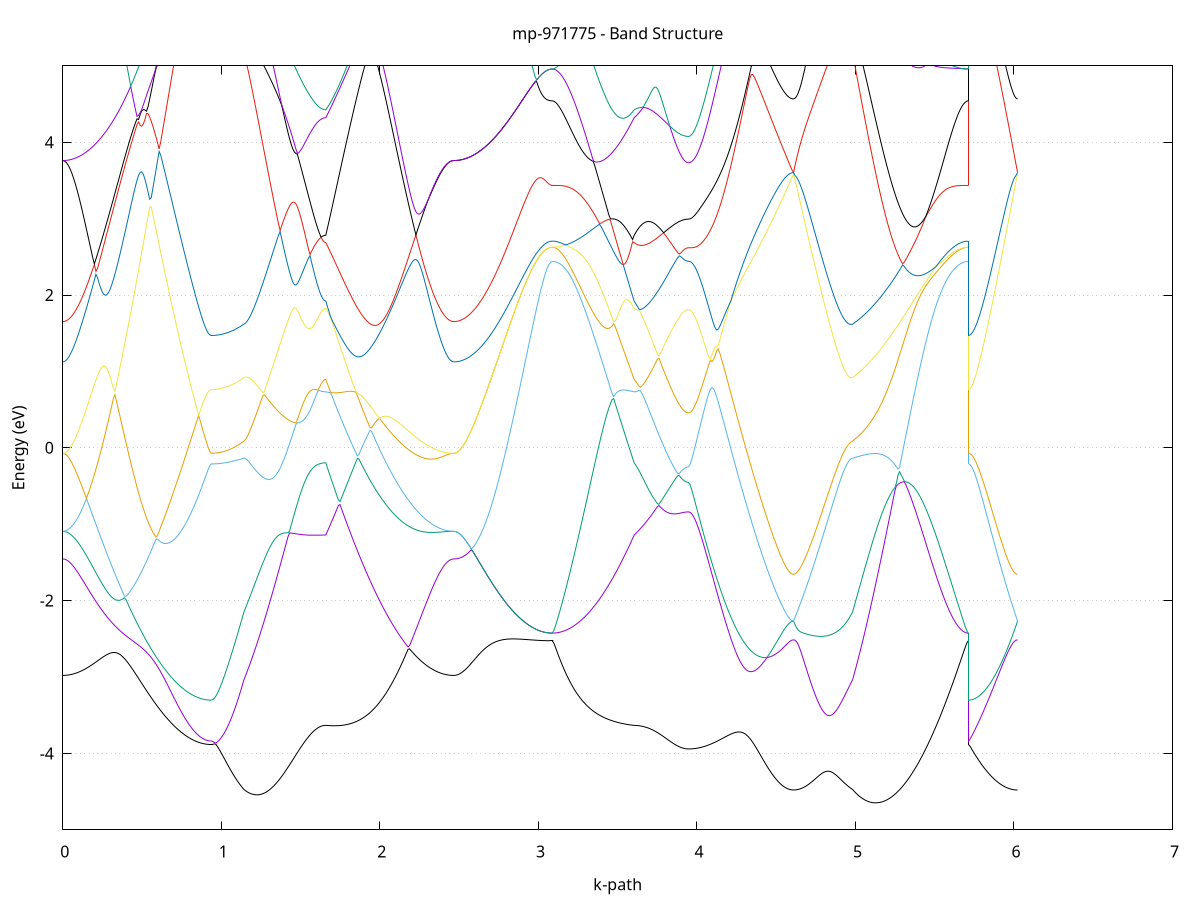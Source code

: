 set title 'mp-971775 - Band Structure'
set xlabel 'k-path'
set ylabel 'Energy (eV)'
set grid y
set yrange [-5:5]
set terminal png size 800,600
set output 'mp-971775_bands_gnuplot.png'
plot '-' using 1:2 with lines notitle, '-' using 1:2 with lines notitle, '-' using 1:2 with lines notitle, '-' using 1:2 with lines notitle, '-' using 1:2 with lines notitle, '-' using 1:2 with lines notitle, '-' using 1:2 with lines notitle, '-' using 1:2 with lines notitle, '-' using 1:2 with lines notitle, '-' using 1:2 with lines notitle, '-' using 1:2 with lines notitle, '-' using 1:2 with lines notitle, '-' using 1:2 with lines notitle, '-' using 1:2 with lines notitle, '-' using 1:2 with lines notitle, '-' using 1:2 with lines notitle, '-' using 1:2 with lines notitle, '-' using 1:2 with lines notitle, '-' using 1:2 with lines notitle, '-' using 1:2 with lines notitle, '-' using 1:2 with lines notitle, '-' using 1:2 with lines notitle, '-' using 1:2 with lines notitle, '-' using 1:2 with lines notitle, '-' using 1:2 with lines notitle, '-' using 1:2 with lines notitle, '-' using 1:2 with lines notitle, '-' using 1:2 with lines notitle, '-' using 1:2 with lines notitle, '-' using 1:2 with lines notitle, '-' using 1:2 with lines notitle, '-' using 1:2 with lines notitle, '-' using 1:2 with lines notitle, '-' using 1:2 with lines notitle, '-' using 1:2 with lines notitle, '-' using 1:2 with lines notitle, '-' using 1:2 with lines notitle, '-' using 1:2 with lines notitle, '-' using 1:2 with lines notitle, '-' using 1:2 with lines notitle, '-' using 1:2 with lines notitle, '-' using 1:2 with lines notitle, '-' using 1:2 with lines notitle, '-' using 1:2 with lines notitle, '-' using 1:2 with lines notitle, '-' using 1:2 with lines notitle, '-' using 1:2 with lines notitle, '-' using 1:2 with lines notitle, '-' using 1:2 with lines notitle, '-' using 1:2 with lines notitle, '-' using 1:2 with lines notitle, '-' using 1:2 with lines notitle, '-' using 1:2 with lines notitle, '-' using 1:2 with lines notitle, '-' using 1:2 with lines notitle, '-' using 1:2 with lines notitle, '-' using 1:2 with lines notitle, '-' using 1:2 with lines notitle, '-' using 1:2 with lines notitle, '-' using 1:2 with lines notitle, '-' using 1:2 with lines notitle, '-' using 1:2 with lines notitle, '-' using 1:2 with lines notitle, '-' using 1:2 with lines notitle, '-' using 1:2 with lines notitle, '-' using 1:2 with lines notitle, '-' using 1:2 with lines notitle, '-' using 1:2 with lines notitle, '-' using 1:2 with lines notitle, '-' using 1:2 with lines notitle, '-' using 1:2 with lines notitle, '-' using 1:2 with lines notitle, '-' using 1:2 with lines notitle, '-' using 1:2 with lines notitle, '-' using 1:2 with lines notitle, '-' using 1:2 with lines notitle, '-' using 1:2 with lines notitle, '-' using 1:2 with lines notitle, '-' using 1:2 with lines notitle, '-' using 1:2 with lines notitle
0.000000 -17.165408
0.009963 -17.165308
0.019926 -17.165108
0.029888 -17.164708
0.039851 -17.164308
0.049814 -17.163608
0.059777 -17.162908
0.069740 -17.162008
0.079702 -17.161008
0.089665 -17.159808
0.099628 -17.158608
0.109591 -17.157208
0.119553 -17.155708
0.129516 -17.154108
0.139479 -17.152408
0.149442 -17.150608
0.159405 -17.148708
0.169367 -17.146708
0.179330 -17.144608
0.189293 -17.142508
0.199256 -17.140308
0.209219 -17.138108
0.219181 -17.135808
0.229144 -17.133408
0.239107 -17.131008
0.249070 -17.128708
0.259033 -17.126208
0.268995 -17.123808
0.278958 -17.121408
0.288921 -17.119008
0.298884 -17.116608
0.308847 -17.114208
0.318809 -17.111808
0.328772 -17.109508
0.338735 -17.107208
0.348698 -17.104908
0.358660 -17.102708
0.368623 -17.100508
0.378586 -17.098408
0.388549 -17.096308
0.398512 -17.094308
0.408474 -17.092308
0.418437 -17.090408
0.428400 -17.088608
0.438363 -17.086808
0.448326 -17.085008
0.458288 -17.083308
0.468251 -17.081608
0.478214 -17.080008
0.488177 -17.078408
0.498140 -17.076908
0.508102 -17.075408
0.518065 -17.074008
0.528028 -17.072608
0.537991 -17.071208
0.547953 -17.069908
0.557916 -17.068608
0.567879 -17.067408
0.577842 -17.066208
0.587805 -17.065008
0.597767 -17.063808
0.607730 -17.062708
0.617693 -17.061608
0.627656 -17.060508
0.637619 -17.059508
0.647581 -17.058508
0.657544 -17.057508
0.667507 -17.056508
0.677470 -17.055608
0.687433 -17.054708
0.697395 -17.053808
0.707358 -17.052908
0.717321 -17.052008
0.727284 -17.051208
0.737246 -17.050408
0.747209 -17.049608
0.757172 -17.048908
0.767135 -17.048108
0.777098 -17.047408
0.787060 -17.046708
0.797023 -17.046008
0.806986 -17.045408
0.816949 -17.044808
0.826912 -17.044208
0.836874 -17.043608
0.846837 -17.043108
0.856800 -17.042608
0.866763 -17.042208
0.876726 -17.041708
0.886688 -17.041408
0.896651 -17.041108
0.906614 -17.040808
0.916577 -17.040608
0.926539 -17.040508
0.936502 -17.040508
0.936502 -17.040508
0.946301 -17.040408
0.956099 -17.040108
0.965898 -17.039708
0.975696 -17.039108
0.985494 -17.038808
0.995293 -17.039008
1.005091 -17.039108
1.014890 -17.039308
1.024688 -17.039608
1.034486 -17.039808
1.044285 -17.040108
1.054083 -17.040408
1.063882 -17.040708
1.073680 -17.041008
1.083478 -17.041408
1.093277 -17.041808
1.103075 -17.042308
1.112874 -17.042708
1.122672 -17.043208
1.132470 -17.043808
1.142269 -17.044408
1.142269 -17.044408
1.152206 -17.044808
1.162142 -17.045108
1.172079 -17.045308
1.182016 -17.045508
1.191952 -17.045508
1.201889 -17.045608
1.211826 -17.045508
1.221762 -17.045408
1.231699 -17.045308
1.241636 -17.045108
1.251573 -17.044908
1.261509 -17.044608
1.271446 -17.044408
1.281383 -17.044208
1.291319 -17.043908
1.301256 -17.043808
1.311193 -17.043708
1.321129 -17.043608
1.331066 -17.043708
1.341003 -17.043808
1.350939 -17.044108
1.360876 -17.044508
1.370813 -17.044908
1.380750 -17.045408
1.390686 -17.045908
1.400623 -17.046508
1.410560 -17.047108
1.420496 -17.047708
1.430433 -17.048308
1.440370 -17.048908
1.450306 -17.049508
1.460243 -17.050108
1.470180 -17.050608
1.480117 -17.051208
1.490053 -17.051708
1.499990 -17.052208
1.509927 -17.052608
1.519863 -17.053108
1.529800 -17.053508
1.539737 -17.053908
1.549673 -17.054208
1.559610 -17.054508
1.569547 -17.054808
1.579483 -17.055108
1.589420 -17.055308
1.599357 -17.055508
1.609294 -17.055708
1.619230 -17.055808
1.629167 -17.055908
1.639104 -17.056008
1.649040 -17.056108
1.658977 -17.056108
1.658977 -17.056108
1.668949 -17.054308
1.678920 -17.052508
1.688892 -17.050808
1.698864 -17.049008
1.708835 -17.047308
1.718807 -17.045608
1.728779 -17.043908
1.738750 -17.042208
1.748722 -17.040508
1.758694 -17.038808
1.768666 -17.037108
1.778637 -17.035408
1.788609 -17.033808
1.798581 -17.032108
1.808552 -17.030508
1.818524 -17.028808
1.828496 -17.027208
1.838467 -17.025608
1.848439 -17.024008
1.858411 -17.022408
1.868382 -17.020808
1.878354 -17.019208
1.888326 -17.017708
1.898297 -17.016208
1.908269 -17.014608
1.918241 -17.013108
1.928212 -17.011608
1.938184 -17.010108
1.948156 -17.008708
1.958127 -17.007208
1.968099 -17.007608
1.978071 -17.013208
1.988042 -17.018608
1.998014 -17.024108
2.007986 -17.029408
2.017958 -17.034808
2.027929 -17.040008
2.037901 -17.045208
2.047873 -17.050308
2.057844 -17.055308
2.067816 -17.060308
2.077788 -17.065108
2.087759 -17.069908
2.097731 -17.074608
2.107703 -17.079208
2.117674 -17.083708
2.127646 -17.088108
2.137618 -17.092408
2.147589 -17.096508
2.157561 -17.100608
2.167533 -17.104608
2.177504 -17.108408
2.187476 -17.112208
2.197448 -17.115808
2.207419 -17.119308
2.217391 -17.122708
2.227363 -17.126008
2.237334 -17.129108
2.247306 -17.132208
2.257278 -17.135108
2.267250 -17.137808
2.277221 -17.140508
2.287193 -17.143008
2.297165 -17.145408
2.307136 -17.147608
2.317108 -17.149808
2.327080 -17.151808
2.337051 -17.153608
2.347023 -17.155408
2.356995 -17.156908
2.366966 -17.158408
2.376938 -17.159708
2.386910 -17.160908
2.396881 -17.161908
2.406853 -17.162808
2.416825 -17.163608
2.426796 -17.164208
2.436768 -17.164708
2.446740 -17.165108
2.456711 -17.165308
2.466683 -17.165408
2.466683 -17.165408
2.476537 -17.165408
2.486391 -17.165408
2.496245 -17.165308
2.506099 -17.165308
2.515954 -17.165208
2.525808 -17.165108
2.535662 -17.165108
2.545516 -17.165008
2.555370 -17.164908
2.565224 -17.164708
2.575078 -17.164608
2.584932 -17.164408
2.594786 -17.164308
2.604640 -17.164108
2.614494 -17.163908
2.624349 -17.163708
2.634203 -17.163508
2.644057 -17.163308
2.653911 -17.163108
2.663765 -17.162908
2.673619 -17.162708
2.683473 -17.162408
2.693327 -17.162208
2.703181 -17.161908
2.713035 -17.161708
2.722889 -17.161408
2.732743 -17.161108
2.742598 -17.160908
2.752452 -17.160608
2.762306 -17.160308
2.772160 -17.160008
2.782014 -17.159808
2.791868 -17.159508
2.801722 -17.159208
2.811576 -17.158908
2.821430 -17.158708
2.831284 -17.158408
2.841138 -17.158108
2.850992 -17.157908
2.860847 -17.157608
2.870701 -17.157308
2.880555 -17.157108
2.890409 -17.156908
2.900263 -17.156608
2.910117 -17.156408
2.919971 -17.156208
2.929825 -17.156008
2.939679 -17.155808
2.949533 -17.155608
2.959387 -17.155408
2.969241 -17.155208
2.979096 -17.155108
2.988950 -17.154908
2.998804 -17.154808
3.008658 -17.154708
3.018512 -17.154608
3.028366 -17.154508
3.038220 -17.154408
3.048074 -17.154408
3.057928 -17.154308
3.067782 -17.154308
3.077636 -17.154308
3.087491 -17.154208
3.087491 -17.154208
3.097427 -17.154208
3.107364 -17.154008
3.117301 -17.153708
3.127237 -17.153208
3.137174 -17.152708
3.147111 -17.152008
3.157047 -17.151208
3.166984 -17.150308
3.176921 -17.149208
3.186857 -17.148108
3.196794 -17.146808
3.206731 -17.145408
3.216668 -17.143908
3.226604 -17.142208
3.236541 -17.140508
3.246478 -17.138708
3.256414 -17.136708
3.266351 -17.134708
3.276288 -17.132508
3.286224 -17.130308
3.296161 -17.128008
3.306098 -17.125608
3.316035 -17.123208
3.325971 -17.120608
3.335908 -17.118008
3.345845 -17.115408
3.355781 -17.112708
3.365718 -17.110008
3.375655 -17.107308
3.385591 -17.104508
3.395528 -17.101808
3.405465 -17.099108
3.415401 -17.096508
3.425338 -17.093808
3.435275 -17.091308
3.445212 -17.088808
3.455148 -17.086308
3.465085 -17.084008
3.475022 -17.081608
3.484958 -17.079408
3.494895 -17.077208
3.504832 -17.075108
3.514768 -17.073008
3.524705 -17.071008
3.534642 -17.069108
3.544578 -17.067108
3.554515 -17.065208
3.564452 -17.063308
3.574389 -17.061508
3.584325 -17.059708
3.594262 -17.057908
3.604199 -17.056108
3.604199 -17.056108
3.613993 -17.055308
3.623788 -17.054508
3.633583 -17.053708
3.643377 -17.052908
3.653172 -17.052108
3.662967 -17.051208
3.672761 -17.050308
3.682556 -17.049408
3.692350 -17.048608
3.702145 -17.047708
3.711940 -17.046808
3.721734 -17.045908
3.731529 -17.045008
3.741324 -17.044208
3.751118 -17.043308
3.760913 -17.042508
3.770708 -17.041708
3.780502 -17.040908
3.790297 -17.040208
3.800091 -17.039408
3.809886 -17.038708
3.819681 -17.038108
3.829475 -17.037508
3.839270 -17.036908
3.849065 -17.036408
3.858859 -17.035908
3.868654 -17.035508
3.878449 -17.035108
3.888243 -17.034708
3.898038 -17.034408
3.907833 -17.034208
3.917627 -17.034008
3.927422 -17.033908
3.937216 -17.033808
3.947011 -17.033808
3.947011 -17.033808
3.956895 -17.033808
3.966779 -17.033708
3.976662 -17.033608
3.986546 -17.033508
3.996430 -17.033408
4.006313 -17.033308
4.016197 -17.033108
4.026081 -17.032908
4.035964 -17.032708
4.045848 -17.032408
4.055732 -17.032108
4.065615 -17.031808
4.075499 -17.031508
4.085383 -17.031108
4.095266 -17.030708
4.105150 -17.030308
4.115034 -17.029808
4.124918 -17.029308
4.134801 -17.028808
4.144685 -17.028308
4.154569 -17.027808
4.164452 -17.027208
4.174336 -17.026608
4.184220 -17.025908
4.194103 -17.025308
4.203987 -17.024608
4.213871 -17.023908
4.223754 -17.023108
4.233638 -17.022408
4.243522 -17.021608
4.253405 -17.020808
4.263289 -17.020008
4.273173 -17.019108
4.283057 -17.018208
4.292940 -17.017408
4.302824 -17.016508
4.312708 -17.016208
4.322591 -17.016908
4.332475 -17.017608
4.342359 -17.018508
4.352242 -17.019508
4.362126 -17.020508
4.372010 -17.021508
4.381893 -17.022608
4.391777 -17.023808
4.401661 -17.024908
4.411544 -17.026108
4.421428 -17.027208
4.431312 -17.028308
4.441196 -17.029408
4.451079 -17.030508
4.460963 -17.031508
4.470847 -17.032508
4.480730 -17.033408
4.490614 -17.034308
4.500498 -17.035108
4.510381 -17.035808
4.520265 -17.036508
4.530149 -17.037108
4.540032 -17.037708
4.549916 -17.038108
4.559800 -17.038508
4.569684 -17.038908
4.579567 -17.039108
4.589451 -17.039308
4.599335 -17.039408
4.609218 -17.039508
4.609218 -17.039508
4.619019 -17.039508
4.628819 -17.039408
4.638619 -17.039408
4.648419 -17.039408
4.658220 -17.039408
4.668020 -17.039408
4.677820 -17.039408
4.687621 -17.039408
4.697421 -17.039508
4.707221 -17.039508
4.717022 -17.039608
4.726822 -17.039608
4.736622 -17.039708
4.746422 -17.039808
4.756223 -17.039808
4.766023 -17.039908
4.775823 -17.040008
4.785624 -17.040108
4.795424 -17.040208
4.805224 -17.040408
4.815025 -17.040508
4.824825 -17.040608
4.834625 -17.040808
4.844426 -17.041008
4.854226 -17.041108
4.864026 -17.041308
4.873826 -17.041508
4.883627 -17.041708
4.893427 -17.041908
4.903227 -17.042108
4.913028 -17.042408
4.922828 -17.042608
4.932628 -17.042908
4.942429 -17.043108
4.952229 -17.043408
4.962029 -17.043708
4.971829 -17.044008
4.981630 -17.044408
4.981630 -17.044408
4.991505 -17.045008
5.001379 -17.045708
5.011254 -17.046308
5.021129 -17.047108
5.031004 -17.047908
5.040879 -17.048708
5.050753 -17.049608
5.060628 -17.050508
5.070503 -17.051508
5.080378 -17.052508
5.090253 -17.053608
5.100127 -17.054708
5.110002 -17.055908
5.119877 -17.057108
5.129752 -17.058408
5.139627 -17.059808
5.149501 -17.061208
5.159376 -17.062708
5.169251 -17.064208
5.179126 -17.065708
5.189001 -17.067308
5.198876 -17.069008
5.208750 -17.070608
5.218625 -17.072308
5.228500 -17.074108
5.238375 -17.075808
5.248250 -17.077608
5.258124 -17.079508
5.267999 -17.081308
5.277874 -17.083208
5.287749 -17.085108
5.297624 -17.087008
5.307498 -17.088908
5.317373 -17.090908
5.327248 -17.092908
5.337123 -17.094908
5.346998 -17.096908
5.356872 -17.098908
5.366747 -17.101008
5.376622 -17.103108
5.386497 -17.105208
5.396372 -17.107308
5.406246 -17.109408
5.416121 -17.111508
5.425996 -17.113608
5.435871 -17.115808
5.445746 -17.117908
5.455620 -17.120008
5.465495 -17.122108
5.475370 -17.124208
5.485245 -17.126308
5.495120 -17.128308
5.504995 -17.130308
5.514869 -17.132308
5.524744 -17.134208
5.534619 -17.136108
5.544494 -17.137908
5.554369 -17.139608
5.564243 -17.141208
5.574118 -17.142808
5.583993 -17.144308
5.593868 -17.145708
5.603743 -17.147008
5.613617 -17.148308
5.623492 -17.149408
5.633367 -17.150408
5.643242 -17.151308
5.653117 -17.152008
5.662991 -17.152708
5.672866 -17.153308
5.682741 -17.153708
5.692616 -17.154008
5.702491 -17.154208
5.712365 -17.154208
5.712365 -17.040508
5.722066 -17.040508
5.731766 -17.040508
5.741466 -17.040508
5.751166 -17.040508
5.760866 -17.040508
5.770566 -17.040408
5.780266 -17.040408
5.789966 -17.040408
5.799666 -17.040408
5.809367 -17.040408
5.819067 -17.040308
5.828767 -17.040308
5.838467 -17.040308
5.848167 -17.040308
5.857867 -17.040208
5.867567 -17.040208
5.877267 -17.040208
5.886968 -17.040108
5.896668 -17.040108
5.906368 -17.040008
5.916068 -17.040008
5.925768 -17.039908
5.935468 -17.039908
5.945168 -17.039908
5.954868 -17.039808
5.964568 -17.039808
5.974269 -17.039708
5.983969 -17.039708
5.993669 -17.039608
6.003369 -17.039608
6.013069 -17.039508
6.022769 -17.039508
e
0.000000 -17.029708
0.009963 -17.029608
0.019926 -17.029508
0.029888 -17.029408
0.039851 -17.029108
0.049814 -17.028808
0.059777 -17.028508
0.069740 -17.028108
0.079702 -17.027608
0.089665 -17.027008
0.099628 -17.026308
0.109591 -17.025608
0.119553 -17.024808
0.129516 -17.024008
0.139479 -17.023008
0.149442 -17.022008
0.159405 -17.020908
0.169367 -17.019808
0.179330 -17.018508
0.189293 -17.017208
0.199256 -17.015708
0.209219 -17.014208
0.219181 -17.012608
0.229144 -17.011008
0.239107 -17.009208
0.249070 -17.007408
0.259033 -17.005508
0.268995 -17.003908
0.278958 -17.003608
0.288921 -17.003308
0.298884 -17.002908
0.308847 -17.002608
0.318809 -17.002308
0.328772 -17.001908
0.338735 -17.001608
0.348698 -17.001308
0.358660 -17.000908
0.368623 -17.000608
0.378586 -17.000208
0.388549 -16.999908
0.398512 -16.999508
0.408474 -16.999208
0.418437 -16.998808
0.428400 -16.998408
0.438363 -16.998008
0.448326 -16.997708
0.458288 -16.997308
0.468251 -16.996908
0.478214 -16.996508
0.488177 -16.996008
0.498140 -16.995608
0.508102 -16.995208
0.518065 -16.994708
0.528028 -16.994908
0.537991 -16.996008
0.547953 -16.997108
0.557916 -16.998208
0.567879 -16.999308
0.577842 -17.000408
0.587805 -17.001408
0.597767 -17.002508
0.607730 -17.003608
0.617693 -17.004608
0.627656 -17.005608
0.637619 -17.006708
0.647581 -17.007708
0.657544 -17.008708
0.667507 -17.009608
0.677470 -17.010608
0.687433 -17.011508
0.697395 -17.012508
0.707358 -17.013408
0.717321 -17.014308
0.727284 -17.015108
0.737246 -17.016008
0.747209 -17.016808
0.757172 -17.017608
0.767135 -17.018408
0.777098 -17.019208
0.787060 -17.019908
0.797023 -17.020708
0.806986 -17.021808
0.816949 -17.024308
0.826912 -17.026508
0.836874 -17.028608
0.846837 -17.030408
0.856800 -17.032108
0.866763 -17.033608
0.876726 -17.034908
0.886688 -17.036008
0.896651 -17.036908
0.906614 -17.037608
0.916577 -17.038108
0.926539 -17.038408
0.936502 -17.038508
0.936502 -17.038508
0.946301 -17.038508
0.956099 -17.038608
0.965898 -17.038608
0.975696 -17.038708
0.985494 -17.038308
0.995293 -17.037308
1.005091 -17.036208
1.014890 -17.034908
1.024688 -17.033508
1.034486 -17.031908
1.044285 -17.030108
1.054083 -17.028208
1.063882 -17.026208
1.073680 -17.024008
1.083478 -17.021708
1.093277 -17.019308
1.103075 -17.016708
1.112874 -17.015308
1.122672 -17.014208
1.132470 -17.012908
1.142269 -17.011708
1.142269 -17.011708
1.152206 -17.010808
1.162142 -17.009908
1.172079 -17.009008
1.182016 -17.010408
1.191952 -17.012008
1.201889 -17.013408
1.211826 -17.014808
1.221762 -17.016208
1.231699 -17.017508
1.241636 -17.018808
1.251573 -17.019908
1.261509 -17.021008
1.271446 -17.022008
1.281383 -17.022908
1.291319 -17.023608
1.301256 -17.024208
1.311193 -17.024608
1.321129 -17.024908
1.331066 -17.024908
1.341003 -17.024708
1.350939 -17.024408
1.360876 -17.023808
1.370813 -17.023208
1.380750 -17.022308
1.390686 -17.021308
1.400623 -17.020308
1.410560 -17.019108
1.420496 -17.017908
1.430433 -17.016708
1.440370 -17.015408
1.450306 -17.014108
1.460243 -17.012808
1.470180 -17.011608
1.480117 -17.010408
1.490053 -17.009308
1.499990 -17.008308
1.509927 -17.007408
1.519863 -17.006708
1.529800 -17.006008
1.539737 -17.005508
1.549673 -17.005108
1.559610 -17.004908
1.569547 -17.004608
1.579483 -17.004508
1.589420 -17.004408
1.599357 -17.004308
1.609294 -17.004308
1.619230 -17.004308
1.629167 -17.004308
1.639104 -17.004308
1.649040 -17.004308
1.658977 -17.004308
1.658977 -17.004308
1.668949 -17.001708
1.678920 -16.999208
1.688892 -16.996708
1.698864 -16.994208
1.708835 -16.991808
1.718807 -16.989408
1.728779 -16.988908
1.738750 -16.988708
1.748722 -16.988608
1.758694 -16.988508
1.768666 -16.988508
1.778637 -16.988608
1.788609 -16.988708
1.798581 -16.988808
1.808552 -16.989008
1.818524 -16.989208
1.828496 -16.989408
1.838467 -16.989708
1.848439 -16.989908
1.858411 -16.990208
1.868382 -16.990408
1.878354 -16.990708
1.888326 -16.991008
1.898297 -16.991308
1.908269 -16.991608
1.918241 -16.991908
1.928212 -16.992208
1.938184 -16.992508
1.948156 -16.996508
1.958127 -17.002108
1.968099 -17.005808
1.978071 -17.004408
1.988042 -17.003008
1.998014 -17.001708
2.007986 -17.000308
2.017958 -16.999008
2.027929 -16.997708
2.037901 -16.996408
2.047873 -16.996808
2.057844 -16.997408
2.067816 -16.998008
2.077788 -16.998708
2.087759 -16.999408
2.097731 -17.000108
2.107703 -17.000908
2.117674 -17.001808
2.127646 -17.002608
2.137618 -17.003608
2.147589 -17.004608
2.157561 -17.005608
2.167533 -17.006608
2.177504 -17.007708
2.187476 -17.008808
2.197448 -17.009908
2.207419 -17.011108
2.217391 -17.012208
2.227363 -17.013308
2.237334 -17.014408
2.247306 -17.015608
2.257278 -17.016708
2.267250 -17.017708
2.277221 -17.018808
2.287193 -17.019808
2.297165 -17.020808
2.307136 -17.021708
2.317108 -17.022708
2.327080 -17.023508
2.337051 -17.024308
2.347023 -17.025108
2.356995 -17.025808
2.366966 -17.026508
2.376938 -17.027108
2.386910 -17.027608
2.396881 -17.028108
2.406853 -17.028508
2.416825 -17.028808
2.426796 -17.029108
2.436768 -17.029408
2.446740 -17.029508
2.456711 -17.029608
2.466683 -17.029708
2.466683 -17.029708
2.476537 -17.029708
2.486391 -17.029908
2.496245 -17.030108
2.506099 -17.030508
2.515954 -17.030908
2.525808 -17.031408
2.535662 -17.032008
2.545516 -17.032608
2.555370 -17.033308
2.565224 -17.034108
2.575078 -17.034908
2.584932 -17.035808
2.594786 -17.036708
2.604640 -17.037708
2.614494 -17.038608
2.624349 -17.039708
2.634203 -17.040708
2.644057 -17.041808
2.653911 -17.042808
2.663765 -17.044008
2.673619 -17.045108
2.683473 -17.046208
2.693327 -17.047308
2.703181 -17.048508
2.713035 -17.049708
2.722889 -17.050808
2.732743 -17.052008
2.742598 -17.053108
2.752452 -17.054208
2.762306 -17.055408
2.772160 -17.056508
2.782014 -17.057608
2.791868 -17.058708
2.801722 -17.059808
2.811576 -17.060808
2.821430 -17.061908
2.831284 -17.062908
2.841138 -17.063908
2.850992 -17.065808
2.860847 -17.067608
2.870701 -17.069308
2.880555 -17.071008
2.890409 -17.072608
2.900263 -17.074108
2.910117 -17.075508
2.919971 -17.076908
2.929825 -17.078208
2.939679 -17.079408
2.949533 -17.080608
2.959387 -17.081708
2.969241 -17.082708
2.979096 -17.083608
2.988950 -17.084408
2.998804 -17.085208
3.008658 -17.085908
3.018512 -17.086508
3.028366 -17.087008
3.038220 -17.087408
3.048074 -17.087808
3.057928 -17.088108
3.067782 -17.088308
3.077636 -17.088408
3.087491 -17.088408
3.087491 -17.088408
3.097427 -17.088408
3.107364 -17.088308
3.117301 -17.088208
3.127237 -17.088108
3.137174 -17.087808
3.147111 -17.087608
3.157047 -17.087208
3.166984 -17.086908
3.176921 -17.086408
3.186857 -17.086008
3.196794 -17.085408
3.206731 -17.084908
3.216668 -17.084208
3.226604 -17.083508
3.236541 -17.082808
3.246478 -17.082008
3.256414 -17.081108
3.266351 -17.080208
3.276288 -17.079208
3.286224 -17.078108
3.296161 -17.077008
3.306098 -17.075708
3.316035 -17.074408
3.325971 -17.073108
3.335908 -17.071608
3.345845 -17.070008
3.355781 -17.068308
3.365718 -17.066508
3.375655 -17.064608
3.385591 -17.062508
3.395528 -17.060308
3.405465 -17.057908
3.415401 -17.055408
3.425338 -17.052608
3.435275 -17.049808
3.445212 -17.046708
3.455148 -17.043408
3.465085 -17.039908
3.475022 -17.037308
3.484958 -17.034908
3.494895 -17.032408
3.504832 -17.030008
3.514768 -17.027508
3.524705 -17.024908
3.534642 -17.022408
3.544578 -17.019808
3.554515 -17.017208
3.564452 -17.014608
3.574389 -17.012008
3.584325 -17.009408
3.594262 -17.006808
3.604199 -17.004308
3.604199 -17.004308
3.613993 -17.003408
3.623788 -17.003008
3.633583 -17.003108
3.643377 -17.003308
3.653172 -17.003708
3.662967 -17.004308
3.672761 -17.004808
3.682556 -17.005408
3.692350 -17.006008
3.702145 -17.006608
3.711940 -17.007308
3.721734 -17.007908
3.731529 -17.008508
3.741324 -17.009008
3.751118 -17.009608
3.760913 -17.010108
3.770708 -17.010608
3.780502 -17.011108
3.790297 -17.011608
3.800091 -17.012108
3.809886 -17.012508
3.819681 -17.012908
3.829475 -17.013308
3.839270 -17.013608
3.849065 -17.013908
3.858859 -17.014208
3.868654 -17.014408
3.878449 -17.014708
3.888243 -17.014908
3.898038 -17.015008
3.907833 -17.015208
3.917627 -17.015308
3.927422 -17.015408
3.937216 -17.015408
3.947011 -17.015408
3.947011 -17.015408
3.956895 -17.015408
3.966779 -17.015408
3.976662 -17.015408
3.986546 -17.015308
3.996430 -17.015308
4.006313 -17.015208
4.016197 -17.015108
4.026081 -17.015008
4.035964 -17.014908
4.045848 -17.014808
4.055732 -17.014708
4.065615 -17.014608
4.075499 -17.014508
4.085383 -17.014408
4.095266 -17.014308
4.105150 -17.014108
4.115034 -17.014008
4.124918 -17.013908
4.134801 -17.013708
4.144685 -17.013608
4.154569 -17.013508
4.164452 -17.013408
4.174336 -17.013308
4.184220 -17.013308
4.194103 -17.013208
4.203987 -17.013208
4.213871 -17.013208
4.223754 -17.013308
4.233638 -17.013408
4.243522 -17.013508
4.253405 -17.013708
4.263289 -17.013908
4.273173 -17.014208
4.283057 -17.014608
4.292940 -17.015008
4.302824 -17.015508
4.312708 -17.015608
4.322591 -17.014708
4.332475 -17.013908
4.342359 -17.013408
4.352242 -17.013908
4.362126 -17.015308
4.372010 -17.017008
4.381893 -17.018808
4.391777 -17.020408
4.401661 -17.022108
4.411544 -17.023608
4.421428 -17.025108
4.431312 -17.026608
4.441196 -17.027908
4.451079 -17.029208
4.460963 -17.030408
4.470847 -17.031608
4.480730 -17.032708
4.490614 -17.033708
4.500498 -17.034608
4.510381 -17.035408
4.520265 -17.036208
4.530149 -17.036908
4.540032 -17.037508
4.549916 -17.038008
4.559800 -17.038508
4.569684 -17.038808
4.579567 -17.039108
4.589451 -17.039308
4.599335 -17.039408
4.609218 -17.039508
4.609218 -17.039508
4.619019 -17.039408
4.628819 -17.039408
4.638619 -17.039308
4.648419 -17.039208
4.658220 -17.039008
4.668020 -17.038708
4.677820 -17.038408
4.687621 -17.038008
4.697421 -17.037608
4.707221 -17.037108
4.717022 -17.036608
4.726822 -17.036008
4.736622 -17.035408
4.746422 -17.034708
4.756223 -17.033908
4.766023 -17.033208
4.775823 -17.032308
4.785624 -17.031508
4.795424 -17.030508
4.805224 -17.029608
4.815025 -17.028608
4.824825 -17.027508
4.834625 -17.026408
4.844426 -17.025308
4.854226 -17.024108
4.864026 -17.022908
4.873826 -17.021608
4.883627 -17.020308
4.893427 -17.019008
4.903227 -17.017708
4.913028 -17.016308
4.922828 -17.015008
4.932628 -17.014608
4.942429 -17.014108
4.952229 -17.013608
4.962029 -17.013008
4.971829 -17.012308
4.981630 -17.011708
4.981630 -17.011708
4.991505 -17.010408
5.001379 -17.009008
5.011254 -17.010808
5.021129 -17.013008
5.031004 -17.015108
5.040879 -17.017208
5.050753 -17.019208
5.060628 -17.021208
5.070503 -17.023108
5.080378 -17.025008
5.090253 -17.026808
5.100127 -17.028608
5.110002 -17.030408
5.119877 -17.032008
5.129752 -17.033708
5.139627 -17.035308
5.149501 -17.036808
5.159376 -17.038308
5.169251 -17.039808
5.179126 -17.041208
5.189001 -17.042608
5.198876 -17.043908
5.208750 -17.045308
5.218625 -17.046608
5.228500 -17.047908
5.238375 -17.049208
5.248250 -17.050408
5.258124 -17.051708
5.267999 -17.053008
5.277874 -17.054208
5.287749 -17.055408
5.297624 -17.056708
5.307498 -17.057908
5.317373 -17.059108
5.327248 -17.060308
5.337123 -17.061608
5.346998 -17.062808
5.356872 -17.064008
5.366747 -17.065108
5.376622 -17.066308
5.386497 -17.067508
5.396372 -17.068608
5.406246 -17.069808
5.416121 -17.070908
5.425996 -17.071908
5.435871 -17.073008
5.445746 -17.074008
5.455620 -17.075008
5.465495 -17.076008
5.475370 -17.077008
5.485245 -17.077908
5.495120 -17.078808
5.504995 -17.079608
5.514869 -17.080408
5.524744 -17.081208
5.534619 -17.081908
5.544494 -17.082608
5.554369 -17.083308
5.564243 -17.083908
5.574118 -17.084508
5.583993 -17.085008
5.593868 -17.085508
5.603743 -17.086008
5.613617 -17.086408
5.623492 -17.086808
5.633367 -17.087108
5.643242 -17.087508
5.653117 -17.087708
5.662991 -17.087908
5.672866 -17.088108
5.682741 -17.088308
5.692616 -17.088408
5.702491 -17.088408
5.712365 -17.088408
5.712365 -17.038508
5.722066 -17.038508
5.731766 -17.038508
5.741466 -17.038508
5.751166 -17.038608
5.760866 -17.038608
5.770566 -17.038608
5.780266 -17.038608
5.789966 -17.038608
5.799666 -17.038608
5.809367 -17.038708
5.819067 -17.038708
5.828767 -17.038708
5.838467 -17.038708
5.848167 -17.038708
5.857867 -17.038808
5.867567 -17.038808
5.877267 -17.038808
5.886968 -17.038908
5.896668 -17.038908
5.906368 -17.038908
5.916068 -17.039008
5.925768 -17.039008
5.935468 -17.039108
5.945168 -17.039108
5.954868 -17.039108
5.964568 -17.039208
5.974269 -17.039208
5.983969 -17.039308
5.993669 -17.039308
6.003369 -17.039408
6.013069 -17.039408
6.022769 -17.039508
e
0.000000 -17.010008
0.009963 -17.010008
0.019926 -17.010008
0.029888 -17.009908
0.039851 -17.009808
0.049814 -17.009708
0.059777 -17.009608
0.069740 -17.009508
0.079702 -17.009308
0.089665 -17.009108
0.099628 -17.008908
0.109591 -17.008708
0.119553 -17.008508
0.129516 -17.008208
0.139479 -17.008008
0.149442 -17.007708
0.159405 -17.007408
0.169367 -17.007108
0.179330 -17.006808
0.189293 -17.006508
0.199256 -17.006208
0.209219 -17.005908
0.219181 -17.005608
0.229144 -17.005308
0.239107 -17.004908
0.249070 -17.004608
0.259033 -17.004308
0.268995 -17.003508
0.278958 -17.001508
0.288921 -16.999408
0.298884 -16.997408
0.308847 -16.995308
0.318809 -16.993308
0.328772 -16.991308
0.338735 -16.989508
0.348698 -16.987908
0.358660 -16.986608
0.368623 -16.985608
0.378586 -16.984808
0.388549 -16.984508
0.398512 -16.984408
0.408474 -16.984608
0.418437 -16.984908
0.428400 -16.985508
0.438363 -16.986208
0.448326 -16.986908
0.458288 -16.987808
0.468251 -16.988708
0.478214 -16.989708
0.488177 -16.990708
0.498140 -16.991708
0.508102 -16.992808
0.518065 -16.993908
0.528028 -16.994308
0.537991 -16.993808
0.547953 -16.993308
0.557916 -16.992808
0.567879 -16.992308
0.577842 -16.991808
0.587805 -16.991308
0.597767 -16.990708
0.607730 -16.990208
0.617693 -16.989608
0.627656 -16.989008
0.637619 -16.988408
0.647581 -16.987708
0.657544 -16.987108
0.667507 -16.986408
0.677470 -16.985708
0.687433 -16.985008
0.697395 -16.984308
0.707358 -16.988408
0.717321 -16.992408
0.727284 -16.996308
0.737246 -17.000008
0.747209 -17.003608
0.757172 -17.007008
0.767135 -17.010308
0.777098 -17.013508
0.787060 -17.016408
0.797023 -17.019208
0.806986 -17.021408
0.816949 -17.022008
0.826912 -17.022708
0.836874 -17.023308
0.846837 -17.023808
0.856800 -17.024308
0.866763 -17.024808
0.876726 -17.025308
0.886688 -17.025708
0.896651 -17.026008
0.906614 -17.026308
0.916577 -17.026408
0.926539 -17.026608
0.936502 -17.026608
0.936502 -17.026608
0.946301 -17.026608
0.956099 -17.026408
0.965898 -17.026308
0.975696 -17.026008
0.985494 -17.025708
0.995293 -17.025308
1.005091 -17.024808
1.014890 -17.024308
1.024688 -17.023708
1.034486 -17.023008
1.044285 -17.022208
1.054083 -17.021408
1.063882 -17.020608
1.073680 -17.019608
1.083478 -17.018608
1.093277 -17.017608
1.103075 -17.016508
1.112874 -17.014108
1.122672 -17.011408
1.132470 -17.008608
1.142269 -17.005808
1.142269 -17.005808
1.152206 -17.005708
1.162142 -17.007308
1.172079 -17.008908
1.182016 -17.008108
1.191952 -17.007208
1.201889 -17.006308
1.211826 -17.005408
1.221762 -17.004508
1.231699 -17.003708
1.241636 -17.002808
1.251573 -17.001908
1.261509 -17.001108
1.271446 -17.000308
1.281383 -16.999508
1.291319 -16.998708
1.301256 -16.998008
1.311193 -16.997308
1.321129 -16.996608
1.331066 -16.996008
1.341003 -16.995508
1.350939 -16.995008
1.360876 -16.994508
1.370813 -16.994108
1.380750 -16.993708
1.390686 -16.993408
1.400623 -16.993108
1.410560 -16.992908
1.420496 -16.992708
1.430433 -16.992508
1.440370 -16.992408
1.450306 -16.992408
1.460243 -16.992308
1.470180 -16.992308
1.480117 -16.992308
1.490053 -16.992408
1.499990 -16.992408
1.509927 -16.992508
1.519863 -16.992608
1.529800 -16.992708
1.539737 -16.992808
1.549673 -16.992908
1.559610 -16.993008
1.569547 -16.993108
1.579483 -16.993208
1.589420 -16.993308
1.599357 -16.993408
1.609294 -16.993508
1.619230 -16.993508
1.629167 -16.993608
1.639104 -16.993608
1.649040 -16.993708
1.658977 -16.993708
1.658977 -16.993708
1.668949 -16.992508
1.678920 -16.991608
1.688892 -16.990808
1.698864 -16.990108
1.708835 -16.989608
1.718807 -16.989208
1.728779 -16.987208
1.738750 -16.985008
1.748722 -16.982908
1.758694 -16.980908
1.768666 -16.979008
1.778637 -16.977208
1.788609 -16.975608
1.798581 -16.974108
1.808552 -16.972808
1.818524 -16.971708
1.828496 -16.970708
1.838467 -16.969908
1.848439 -16.969308
1.858411 -16.968908
1.868382 -16.968608
1.878354 -16.968508
1.888326 -16.968608
1.898297 -16.968808
1.908269 -16.974308
1.918241 -16.979808
1.928212 -16.985408
1.938184 -16.990908
1.948156 -16.992808
1.958127 -16.993108
1.968099 -16.993508
1.978071 -16.993808
1.988042 -16.994208
1.998014 -16.994508
2.007986 -16.994908
2.017958 -16.995408
2.027929 -16.995808
2.037901 -16.996308
2.047873 -16.995208
2.057844 -16.993908
2.067816 -16.992708
2.077788 -16.991508
2.087759 -16.990408
2.097731 -16.989208
2.107703 -16.989808
2.117674 -16.991008
2.127646 -16.992108
2.137618 -16.993208
2.147589 -16.994208
2.157561 -16.995308
2.167533 -16.996308
2.177504 -16.997308
2.187476 -16.998208
2.197448 -16.999108
2.207419 -17.000008
2.217391 -17.000808
2.227363 -17.001608
2.237334 -17.002408
2.247306 -17.003108
2.257278 -17.003708
2.267250 -17.004408
2.277221 -17.005008
2.287193 -17.005608
2.297165 -17.006108
2.307136 -17.006608
2.317108 -17.007008
2.327080 -17.007408
2.337051 -17.007808
2.347023 -17.008208
2.356995 -17.008508
2.366966 -17.008808
2.376938 -17.009008
2.386910 -17.009208
2.396881 -17.009408
2.406853 -17.009608
2.416825 -17.009708
2.426796 -17.009808
2.436768 -17.009908
2.446740 -17.010008
2.456711 -17.010008
2.466683 -17.010008
2.466683 -17.010008
2.476537 -17.010008
2.486391 -17.009908
2.496245 -17.009808
2.506099 -17.009608
2.515954 -17.009308
2.525808 -17.009008
2.535662 -17.008708
2.545516 -17.008308
2.555370 -17.008008
2.565224 -17.007508
2.575078 -17.007108
2.584932 -17.006608
2.594786 -17.006208
2.604640 -17.005708
2.614494 -17.005208
2.624349 -17.008008
2.634203 -17.011008
2.644057 -17.014008
2.653911 -17.017008
2.663765 -17.019908
2.673619 -17.022708
2.683473 -17.025608
2.693327 -17.028408
2.703181 -17.031108
2.713035 -17.033808
2.722889 -17.036508
2.732743 -17.039108
2.742598 -17.041608
2.752452 -17.044108
2.762306 -17.046608
2.772160 -17.048908
2.782014 -17.051308
2.791868 -17.053508
2.801722 -17.055708
2.811576 -17.057908
2.821430 -17.059908
2.831284 -17.061908
2.841138 -17.063908
2.850992 -17.065808
2.860847 -17.067608
2.870701 -17.069308
2.880555 -17.071008
2.890409 -17.072608
2.900263 -17.074108
2.910117 -17.075508
2.919971 -17.076908
2.929825 -17.078208
2.939679 -17.079408
2.949533 -17.080608
2.959387 -17.081708
2.969241 -17.082708
2.979096 -17.083608
2.988950 -17.084408
2.998804 -17.085208
3.008658 -17.085908
3.018512 -17.086508
3.028366 -17.087008
3.038220 -17.087408
3.048074 -17.087808
3.057928 -17.088108
3.067782 -17.088308
3.077636 -17.088408
3.087491 -17.088408
3.087491 -17.088408
3.097427 -17.088408
3.107364 -17.088308
3.117301 -17.088108
3.127237 -17.087908
3.137174 -17.087508
3.147111 -17.087108
3.157047 -17.086708
3.166984 -17.086108
3.176921 -17.085508
3.186857 -17.084908
3.196794 -17.084108
3.206731 -17.083308
3.216668 -17.082408
3.226604 -17.081408
3.236541 -17.080408
3.246478 -17.079308
3.256414 -17.078108
3.266351 -17.076908
3.276288 -17.075608
3.286224 -17.074208
3.296161 -17.072808
3.306098 -17.071308
3.316035 -17.069808
3.325971 -17.068208
3.335908 -17.066508
3.345845 -17.064708
3.355781 -17.062908
3.365718 -17.061108
3.375655 -17.059208
3.385591 -17.057208
3.395528 -17.055208
3.405465 -17.053108
3.415401 -17.051008
3.425338 -17.048808
3.435275 -17.046608
3.445212 -17.044308
3.455148 -17.042008
3.465085 -17.039708
3.475022 -17.036308
3.484958 -17.032508
3.494895 -17.028508
3.504832 -17.024308
3.514768 -17.020008
3.524705 -17.015508
3.534642 -17.010908
3.544578 -17.006108
3.554515 -17.001608
3.564452 -16.999708
3.574389 -16.998008
3.584325 -16.996408
3.594262 -16.994908
3.604199 -16.993708
3.604199 -16.993708
3.613993 -16.992908
3.623788 -16.991608
3.633583 -16.989908
3.643377 -16.987808
3.653172 -16.985608
3.662967 -16.983208
3.672761 -16.980608
3.682556 -16.978008
3.692350 -16.975408
3.702145 -16.972708
3.711940 -16.970008
3.721734 -16.967208
3.731529 -16.964508
3.741324 -16.961708
3.751118 -16.959008
3.760913 -16.956408
3.770708 -16.953808
3.780502 -16.951408
3.790297 -16.949008
3.800091 -16.946908
3.809886 -16.944908
3.819681 -16.943108
3.829475 -16.941508
3.839270 -16.940108
3.849065 -16.938808
3.858859 -16.937708
3.868654 -16.936808
3.878449 -16.936008
3.888243 -16.935208
3.898038 -16.934608
3.907833 -16.934208
3.917627 -16.933808
3.927422 -16.933508
3.937216 -16.933308
3.947011 -16.933308
3.947011 -16.933308
3.956895 -16.933308
3.966779 -16.933308
3.976662 -16.933408
3.986546 -16.933508
3.996430 -16.933708
4.006313 -16.933908
4.016197 -16.934208
4.026081 -16.934608
4.035964 -16.935108
4.045848 -16.936308
4.055732 -16.938608
4.065615 -16.941108
4.075499 -16.943608
4.085383 -16.946108
4.095266 -16.948808
4.105150 -16.951408
4.115034 -16.954108
4.124918 -16.956708
4.134801 -16.959408
4.144685 -16.962108
4.154569 -16.964808
4.164452 -16.967508
4.174336 -16.970208
4.184220 -16.972908
4.194103 -16.975508
4.203987 -16.978108
4.213871 -16.980708
4.223754 -16.983308
4.233638 -16.985808
4.243522 -16.988308
4.253405 -16.990808
4.263289 -16.993208
4.273173 -16.995608
4.283057 -16.997908
4.292940 -17.000208
4.302824 -17.002408
4.312708 -17.004608
4.322591 -17.006608
4.332475 -17.008608
4.342359 -17.010108
4.352242 -17.010608
4.362126 -17.010008
4.372010 -17.009108
4.381893 -17.008108
4.391777 -17.007108
4.401661 -17.006108
4.411544 -17.005008
4.421428 -17.004008
4.431312 -17.002908
4.441196 -17.003008
4.451079 -17.003508
4.460963 -17.003808
4.470847 -17.004208
4.480730 -17.004508
4.490614 -17.004908
4.500498 -17.005108
4.510381 -17.005408
4.520265 -17.005608
4.530149 -17.005908
4.540032 -17.006108
4.549916 -17.006208
4.559800 -17.006408
4.569684 -17.006508
4.579567 -17.006608
4.589451 -17.006608
4.599335 -17.006708
4.609218 -17.006708
4.609218 -17.006708
4.619019 -17.006808
4.628819 -17.007008
4.638619 -17.007408
4.648419 -17.007908
4.658220 -17.008408
4.668020 -17.009008
4.677820 -17.009708
4.687621 -17.010308
4.697421 -17.010908
4.707221 -17.011608
4.717022 -17.012208
4.726822 -17.012808
4.736622 -17.013408
4.746422 -17.013908
4.756223 -17.014408
4.766023 -17.014808
4.775823 -17.015208
4.785624 -17.015608
4.795424 -17.015908
4.805224 -17.016108
4.815025 -17.016308
4.824825 -17.016508
4.834625 -17.016608
4.844426 -17.016608
4.854226 -17.016608
4.864026 -17.016508
4.873826 -17.016408
4.883627 -17.016308
4.893427 -17.016008
4.903227 -17.015708
4.913028 -17.015408
4.922828 -17.014808
4.932628 -17.013408
4.942429 -17.011908
4.952229 -17.010408
4.962029 -17.008908
4.971829 -17.007308
4.981630 -17.005808
4.981630 -17.005808
4.991505 -17.006408
5.001379 -17.008608
5.011254 -17.007708
5.021129 -17.006308
5.031004 -17.005008
5.040879 -17.003608
5.050753 -17.002308
5.060628 -17.001008
5.070503 -16.999708
5.080378 -16.998508
5.090253 -16.997408
5.100127 -16.996408
5.110002 -16.995508
5.119877 -16.994808
5.129752 -16.994208
5.139627 -16.993808
5.149501 -16.994108
5.159376 -16.996208
5.169251 -16.998308
5.179126 -17.000508
5.189001 -17.002708
5.198876 -17.005008
5.208750 -17.007308
5.218625 -17.009608
5.228500 -17.011908
5.238375 -17.014308
5.248250 -17.016608
5.258124 -17.019008
5.267999 -17.021408
5.277874 -17.023808
5.287749 -17.026108
5.297624 -17.028508
5.307498 -17.030908
5.317373 -17.033208
5.327248 -17.035508
5.337123 -17.037908
5.346998 -17.040208
5.356872 -17.042408
5.366747 -17.044708
5.376622 -17.046908
5.386497 -17.049108
5.396372 -17.051208
5.406246 -17.053308
5.416121 -17.055308
5.425996 -17.057408
5.435871 -17.059308
5.445746 -17.061208
5.455620 -17.063108
5.465495 -17.064908
5.475370 -17.066708
5.485245 -17.068408
5.495120 -17.070008
5.504995 -17.071608
5.514869 -17.073108
5.524744 -17.074508
5.534619 -17.075908
5.544494 -17.077208
5.554369 -17.078508
5.564243 -17.079708
5.574118 -17.080808
5.583993 -17.081808
5.593868 -17.082808
5.603743 -17.083708
5.613617 -17.084508
5.623492 -17.085308
5.633367 -17.085908
5.643242 -17.086508
5.653117 -17.087008
5.662991 -17.087508
5.672866 -17.087808
5.682741 -17.088108
5.692616 -17.088308
5.702491 -17.088408
5.712365 -17.088408
5.712365 -17.026608
5.722066 -17.026608
5.731766 -17.026508
5.741466 -17.026408
5.751166 -17.026208
5.760866 -17.025908
5.770566 -17.025608
5.780266 -17.025308
5.789966 -17.024808
5.799666 -17.024408
5.809367 -17.023908
5.819067 -17.023308
5.828767 -17.022708
5.838467 -17.022008
5.848167 -17.021308
5.857867 -17.020508
5.867567 -17.019708
5.877267 -17.018908
5.886968 -17.018008
5.896668 -17.017108
5.906368 -17.016108
5.916068 -17.015208
5.925768 -17.014208
5.935468 -17.013208
5.945168 -17.012208
5.954868 -17.011208
5.964568 -17.010208
5.974269 -17.009308
5.983969 -17.008508
5.993669 -17.007708
6.003369 -17.007208
6.013069 -17.006808
6.022769 -17.006708
e
0.000000 -16.967808
0.009963 -16.967808
0.019926 -16.967708
0.029888 -16.967708
0.039851 -16.967708
0.049814 -16.967608
0.059777 -16.967508
0.069740 -16.967508
0.079702 -16.967408
0.089665 -16.967208
0.099628 -16.967108
0.109591 -16.967008
0.119553 -16.966908
0.129516 -16.966708
0.139479 -16.966508
0.149442 -16.966408
0.159405 -16.966208
0.169367 -16.966008
0.179330 -16.965808
0.189293 -16.965508
0.199256 -16.965308
0.209219 -16.965108
0.219181 -16.964808
0.229144 -16.964608
0.239107 -16.964308
0.249070 -16.964008
0.259033 -16.963708
0.268995 -16.963508
0.278958 -16.963208
0.288921 -16.962908
0.298884 -16.962508
0.308847 -16.962208
0.318809 -16.961908
0.328772 -16.961608
0.338735 -16.961208
0.348698 -16.960908
0.358660 -16.960608
0.368623 -16.960208
0.378586 -16.959908
0.388549 -16.959508
0.398512 -16.959208
0.408474 -16.958808
0.418437 -16.958508
0.428400 -16.958208
0.438363 -16.957808
0.448326 -16.957508
0.458288 -16.957108
0.468251 -16.956808
0.478214 -16.956408
0.488177 -16.956108
0.498140 -16.955808
0.508102 -16.955408
0.518065 -16.955108
0.528028 -16.954808
0.537991 -16.954508
0.547953 -16.954308
0.557916 -16.954008
0.567879 -16.953808
0.577842 -16.953508
0.587805 -16.953408
0.597767 -16.953308
0.607730 -16.953508
0.617693 -16.954108
0.627656 -16.955608
0.637619 -16.958608
0.647581 -16.962608
0.657544 -16.966908
0.667507 -16.971308
0.677470 -16.975708
0.687433 -16.980008
0.697395 -16.984208
0.707358 -16.983508
0.717321 -16.982708
0.727284 -16.981908
0.737246 -16.981108
0.747209 -16.980308
0.757172 -16.979408
0.767135 -16.978508
0.777098 -16.977608
0.787060 -16.976608
0.797023 -16.975708
0.806986 -16.974708
0.816949 -16.973708
0.826912 -16.972608
0.836874 -16.971608
0.846837 -16.970508
0.856800 -16.969408
0.866763 -16.968308
0.876726 -16.967208
0.886688 -16.966108
0.896651 -16.965008
0.906614 -16.963908
0.916577 -16.963008
0.926539 -16.962408
0.936502 -16.962108
0.936502 -16.962108
0.946301 -16.962108
0.956099 -16.962108
0.965898 -16.962208
0.975696 -16.962408
0.985494 -16.964908
0.995293 -16.967408
1.005091 -16.969908
1.014890 -16.972408
1.024688 -16.975008
1.034486 -16.977508
1.044285 -16.980008
1.054083 -16.982508
1.063882 -16.985008
1.073680 -16.987508
1.083478 -16.989908
1.093277 -16.992408
1.103075 -16.994808
1.112874 -16.997108
1.122672 -16.999508
1.132470 -17.001808
1.142269 -17.004108
1.142269 -17.004108
1.152206 -17.003708
1.162142 -17.001508
1.172079 -16.999308
1.182016 -16.997108
1.191952 -16.994908
1.201889 -16.992708
1.211826 -16.990408
1.221762 -16.988208
1.231699 -16.986008
1.241636 -16.983908
1.251573 -16.981708
1.261509 -16.979608
1.271446 -16.977608
1.281383 -16.978308
1.291319 -16.979008
1.301256 -16.979708
1.311193 -16.980408
1.321129 -16.981108
1.331066 -16.981808
1.341003 -16.982508
1.350939 -16.983208
1.360876 -16.983808
1.370813 -16.984408
1.380750 -16.985008
1.390686 -16.985608
1.400623 -16.986108
1.410560 -16.986608
1.420496 -16.987108
1.430433 -16.987508
1.440370 -16.987808
1.450306 -16.988108
1.460243 -16.988208
1.470180 -16.988308
1.480117 -16.988208
1.490053 -16.988008
1.499990 -16.987708
1.509927 -16.987208
1.519863 -16.986608
1.529800 -16.985808
1.539737 -16.984908
1.549673 -16.983908
1.559610 -16.982808
1.569547 -16.981708
1.579483 -16.980608
1.589420 -16.979508
1.599357 -16.978508
1.609294 -16.977608
1.619230 -16.976808
1.629167 -16.976108
1.639104 -16.975608
1.649040 -16.975308
1.658977 -16.975208
1.658977 -16.975208
1.668949 -16.969708
1.678920 -16.964208
1.688892 -16.958508
1.698864 -16.952808
1.708835 -16.947008
1.718807 -16.942108
1.728779 -16.940008
1.738750 -16.937808
1.748722 -16.935508
1.758694 -16.933208
1.768666 -16.930908
1.778637 -16.928608
1.788609 -16.926308
1.798581 -16.925608
1.808552 -16.928408
1.818524 -16.931708
1.828496 -16.935308
1.838467 -16.939208
1.848439 -16.943608
1.858411 -16.948208
1.868382 -16.953108
1.878354 -16.958208
1.888326 -16.963408
1.898297 -16.968808
1.908269 -16.969208
1.918241 -16.969608
1.928212 -16.970208
1.938184 -16.971008
1.948156 -16.971808
1.958127 -16.972708
1.968099 -16.973608
1.978071 -16.974608
1.988042 -16.975708
1.998014 -16.976808
2.007986 -16.977908
2.017958 -16.979108
2.027929 -16.980308
2.037901 -16.981508
2.047873 -16.982708
2.057844 -16.983908
2.067816 -16.985108
2.077788 -16.986308
2.087759 -16.987508
2.097731 -16.988708
2.107703 -16.988108
2.117674 -16.987008
2.127646 -16.986008
2.137618 -16.984908
2.147589 -16.983908
2.157561 -16.983008
2.167533 -16.982008
2.177504 -16.981108
2.187476 -16.980208
2.197448 -16.979408
2.207419 -16.978508
2.217391 -16.977708
2.227363 -16.977008
2.237334 -16.976208
2.247306 -16.975508
2.257278 -16.974808
2.267250 -16.974208
2.277221 -16.973508
2.287193 -16.973008
2.297165 -16.972408
2.307136 -16.971908
2.317108 -16.971408
2.327080 -16.970908
2.337051 -16.970508
2.347023 -16.970108
2.356995 -16.969708
2.366966 -16.969408
2.376938 -16.969108
2.386910 -16.968808
2.396881 -16.968608
2.406853 -16.968308
2.416825 -16.968208
2.426796 -16.968008
2.436768 -16.967908
2.446740 -16.967808
2.456711 -16.967808
2.466683 -16.967808
2.466683 -16.967808
2.476537 -16.968108
2.486391 -16.969208
2.496245 -16.970908
2.506099 -16.973008
2.515954 -16.975508
2.525808 -16.978108
2.535662 -16.980908
2.545516 -16.983808
2.555370 -16.986808
2.565224 -16.989808
2.575078 -16.992808
2.584932 -16.995908
2.594786 -16.998908
2.604640 -17.002008
2.614494 -17.005008
2.624349 -17.008008
2.634203 -17.011008
2.644057 -17.014008
2.653911 -17.017008
2.663765 -17.019908
2.673619 -17.022708
2.683473 -17.025608
2.693327 -17.028408
2.703181 -17.031108
2.713035 -17.033808
2.722889 -17.036508
2.732743 -17.039108
2.742598 -17.041608
2.752452 -17.044108
2.762306 -17.046608
2.772160 -17.048908
2.782014 -17.051308
2.791868 -17.053508
2.801722 -17.055708
2.811576 -17.057908
2.821430 -17.059908
2.831284 -17.061908
2.841138 -17.063908
2.850992 -17.064908
2.860847 -17.065808
2.870701 -17.066708
2.880555 -17.067608
2.890409 -17.068408
2.900263 -17.069208
2.910117 -17.070008
2.919971 -17.070808
2.929825 -17.071508
2.939679 -17.072208
2.949533 -17.072808
2.959387 -17.073408
2.969241 -17.074008
2.979096 -17.074508
2.988950 -17.074908
2.998804 -17.075408
3.008658 -17.075708
3.018512 -17.076108
3.028366 -17.076408
3.038220 -17.076608
3.048074 -17.076808
3.057928 -17.077008
3.067782 -17.077108
3.077636 -17.077208
3.087491 -17.077208
3.087491 -17.077208
3.097427 -17.077208
3.107364 -17.077008
3.117301 -17.076808
3.127237 -17.076508
3.137174 -17.076108
3.147111 -17.075608
3.157047 -17.075108
3.166984 -17.074408
3.176921 -17.073708
3.186857 -17.072808
3.196794 -17.071908
3.206731 -17.071008
3.216668 -17.069908
3.226604 -17.068708
3.236541 -17.067508
3.246478 -17.066208
3.256414 -17.064808
3.266351 -17.063308
3.276288 -17.061808
3.286224 -17.060208
3.296161 -17.058508
3.306098 -17.056808
3.316035 -17.055008
3.325971 -17.053108
3.335908 -17.051208
3.345845 -17.049208
3.355781 -17.047108
3.365718 -17.045008
3.375655 -17.042908
3.385591 -17.040708
3.395528 -17.038408
3.405465 -17.036208
3.415401 -17.033808
3.425338 -17.031508
3.435275 -17.029108
3.445212 -17.026708
3.455148 -17.024308
3.465085 -17.021908
3.475022 -17.019508
3.484958 -17.017108
3.494895 -17.014808
3.504832 -17.012408
3.514768 -17.010108
3.524705 -17.007908
3.534642 -17.005708
3.544578 -17.003608
3.554515 -17.001208
3.564452 -16.996208
3.574389 -16.991108
3.584325 -16.985908
3.594262 -16.980608
3.604199 -16.975208
3.604199 -16.975208
3.613993 -16.973008
3.623788 -16.970708
3.633583 -16.968508
3.643377 -16.966408
3.653172 -16.964208
3.662967 -16.962108
3.672761 -16.960108
3.682556 -16.958008
3.692350 -16.956108
3.702145 -16.954208
3.711940 -16.952308
3.721734 -16.950508
3.731529 -16.948708
3.741324 -16.947008
3.751118 -16.945308
3.760913 -16.943608
3.770708 -16.942108
3.780502 -16.940508
3.790297 -16.939008
3.800091 -16.937508
3.809886 -16.936008
3.819681 -16.934608
3.829475 -16.933208
3.839270 -16.931808
3.849065 -16.930508
3.858859 -16.929208
3.868654 -16.928008
3.878449 -16.926808
3.888243 -16.925708
3.898038 -16.924708
3.907833 -16.923908
3.917627 -16.923108
3.927422 -16.922608
3.937216 -16.922308
3.947011 -16.922208
3.947011 -16.922208
3.956895 -16.922308
3.966779 -16.922908
3.976662 -16.923708
3.986546 -16.924908
3.996430 -16.926308
4.006313 -16.928008
4.016197 -16.929808
4.026081 -16.931808
4.035964 -16.934008
4.045848 -16.935708
4.055732 -16.936508
4.065615 -16.937608
4.075499 -16.938908
4.085383 -16.940508
4.095266 -16.942408
4.105150 -16.944408
4.115034 -16.946608
4.124918 -16.949008
4.134801 -16.951508
4.144685 -16.954008
4.154569 -16.956508
4.164452 -16.959108
4.174336 -16.961608
4.184220 -16.964208
4.194103 -16.966708
4.203987 -16.969208
4.213871 -16.971608
4.223754 -16.974008
4.233638 -16.976308
4.243522 -16.978608
4.253405 -16.980808
4.263289 -16.982908
4.273173 -16.984908
4.283057 -16.986808
4.292940 -16.988608
4.302824 -16.990308
4.312708 -16.991908
4.322591 -16.993408
4.332475 -16.994708
4.342359 -16.995908
4.352242 -16.997008
4.362126 -16.998008
4.372010 -16.998808
4.381893 -16.999608
4.391777 -17.000308
4.401661 -17.001008
4.411544 -17.001608
4.421428 -17.002108
4.431312 -17.002608
4.441196 -17.001808
4.451079 -17.000808
4.460963 -16.999708
4.470847 -16.998708
4.480730 -16.997708
4.490614 -16.996708
4.500498 -16.995708
4.510381 -16.994808
4.520265 -16.993908
4.530149 -16.993008
4.540032 -16.992308
4.549916 -16.991608
4.559800 -16.991008
4.569684 -16.990408
4.579567 -16.990008
4.589451 -16.989708
4.599335 -16.989508
4.609218 -16.989508
4.609218 -16.989508
4.619019 -16.989408
4.628819 -16.989108
4.638619 -16.988808
4.648419 -16.988308
4.658220 -16.987808
4.668020 -16.987308
4.677820 -16.986808
4.687621 -16.986308
4.697421 -16.985908
4.707221 -16.985608
4.717022 -16.985308
4.726822 -16.985208
4.736622 -16.985108
4.746422 -16.985108
4.756223 -16.985208
4.766023 -16.985408
4.775823 -16.985708
4.785624 -16.986108
4.795424 -16.986508
4.805224 -16.987008
4.815025 -16.987508
4.824825 -16.988108
4.834625 -16.988808
4.844426 -16.989508
4.854226 -16.990308
4.864026 -16.991208
4.873826 -16.992008
4.883627 -16.992908
4.893427 -16.993908
4.903227 -16.994908
4.913028 -16.995908
4.922828 -16.997008
4.932628 -16.998108
4.942429 -16.999308
4.952229 -17.000408
4.962029 -17.001608
4.971829 -17.002908
4.981630 -17.004108
4.981630 -17.004108
4.991505 -17.002808
5.001379 -16.999908
5.011254 -16.996908
5.021129 -16.994008
5.031004 -16.991108
5.040879 -16.988208
5.050753 -16.985408
5.060628 -16.982808
5.070503 -16.980208
5.080378 -16.981108
5.090253 -16.982808
5.100127 -16.984508
5.110002 -16.986308
5.119877 -16.988208
5.129752 -16.990108
5.139627 -16.992108
5.149501 -16.993608
5.159376 -16.993608
5.169251 -16.993908
5.179126 -16.994408
5.189001 -16.995108
5.198876 -16.996108
5.208750 -16.997208
5.218625 -16.998608
5.228500 -17.000108
5.238375 -17.001808
5.248250 -17.003608
5.258124 -17.005508
5.267999 -17.007608
5.277874 -17.009708
5.287749 -17.011808
5.297624 -17.014108
5.307498 -17.016308
5.317373 -17.018608
5.327248 -17.020908
5.337123 -17.023308
5.346998 -17.025608
5.356872 -17.027908
5.366747 -17.030208
5.376622 -17.032508
5.386497 -17.034808
5.396372 -17.037008
5.406246 -17.039208
5.416121 -17.041408
5.425996 -17.043608
5.435871 -17.045608
5.445746 -17.047708
5.455620 -17.049708
5.465495 -17.051608
5.475370 -17.053508
5.485245 -17.055408
5.495120 -17.057108
5.504995 -17.058808
5.514869 -17.060508
5.524744 -17.062108
5.534619 -17.063608
5.544494 -17.065008
5.554369 -17.066408
5.564243 -17.067608
5.574118 -17.068908
5.583993 -17.070008
5.593868 -17.071008
5.603743 -17.072008
5.613617 -17.072908
5.623492 -17.073708
5.633367 -17.074408
5.643242 -17.075108
5.653117 -17.075608
5.662991 -17.076108
5.672866 -17.076508
5.682741 -17.076808
5.692616 -17.077008
5.702491 -17.077208
5.712365 -17.077208
5.712365 -16.962108
5.722066 -16.962108
5.731766 -16.962108
5.741466 -16.962008
5.751166 -16.962008
5.760866 -16.961908
5.770566 -16.961908
5.780266 -16.961808
5.789966 -16.961708
5.799666 -16.961608
5.809367 -16.961908
5.819067 -16.963108
5.828767 -16.964408
5.838467 -16.965808
5.848167 -16.967208
5.857867 -16.968708
5.867567 -16.970108
5.877267 -16.971708
5.886968 -16.973208
5.896668 -16.974708
5.906368 -16.976308
5.916068 -16.977808
5.925768 -16.979308
5.935468 -16.980808
5.945168 -16.982208
5.954868 -16.983608
5.964568 -16.984908
5.974269 -16.986208
5.983969 -16.987208
5.993669 -16.988208
6.003369 -16.988908
6.013069 -16.989308
6.022769 -16.989508
e
0.000000 -16.967808
0.009963 -16.967708
0.019926 -16.967608
0.029888 -16.967508
0.039851 -16.967308
0.049814 -16.967008
0.059777 -16.966708
0.069740 -16.966308
0.079702 -16.965908
0.089665 -16.965308
0.099628 -16.964808
0.109591 -16.964108
0.119553 -16.963408
0.129516 -16.962708
0.139479 -16.961908
0.149442 -16.961008
0.159405 -16.960008
0.169367 -16.959008
0.179330 -16.958008
0.189293 -16.956908
0.199256 -16.955708
0.209219 -16.954508
0.219181 -16.953208
0.229144 -16.951808
0.239107 -16.951308
0.249070 -16.952208
0.259033 -16.953108
0.268995 -16.953908
0.278958 -16.954808
0.288921 -16.955508
0.298884 -16.956208
0.308847 -16.956808
0.318809 -16.957208
0.328772 -16.957508
0.338735 -16.957508
0.348698 -16.957208
0.358660 -16.956608
0.368623 -16.955508
0.378586 -16.954108
0.388549 -16.952308
0.398512 -16.950108
0.408474 -16.947708
0.418437 -16.944908
0.428400 -16.942008
0.438363 -16.939008
0.448326 -16.935808
0.458288 -16.934108
0.468251 -16.933808
0.478214 -16.933508
0.488177 -16.933308
0.498140 -16.933008
0.508102 -16.932708
0.518065 -16.932408
0.528028 -16.932108
0.537991 -16.931808
0.547953 -16.931608
0.557916 -16.931308
0.567879 -16.931008
0.577842 -16.930708
0.587805 -16.930408
0.597767 -16.935008
0.607730 -16.939708
0.617693 -16.943908
0.627656 -16.947008
0.637619 -16.948708
0.647581 -16.949308
0.657544 -16.949408
0.667507 -16.949408
0.677470 -16.949408
0.687433 -16.949208
0.697395 -16.949108
0.707358 -16.948908
0.717321 -16.948808
0.727284 -16.948608
0.737246 -16.948408
0.747209 -16.948308
0.757172 -16.948108
0.767135 -16.948008
0.777098 -16.947808
0.787060 -16.947708
0.797023 -16.947608
0.806986 -16.947508
0.816949 -16.947308
0.826912 -16.947208
0.836874 -16.947108
0.846837 -16.947108
0.856800 -16.947008
0.866763 -16.947708
0.876726 -16.949108
0.886688 -16.950608
0.896651 -16.951908
0.906614 -16.953108
0.916577 -16.954208
0.926539 -16.954908
0.936502 -16.955208
0.936502 -16.955208
0.946301 -16.956008
0.956099 -16.957808
0.965898 -16.960008
0.975696 -16.962308
0.985494 -16.962408
0.995293 -16.962508
1.005091 -16.962608
1.014890 -16.962808
1.024688 -16.963008
1.034486 -16.963208
1.044285 -16.963508
1.054083 -16.963808
1.063882 -16.964208
1.073680 -16.964608
1.083478 -16.965008
1.093277 -16.965508
1.103075 -16.966008
1.112874 -16.966608
1.122672 -16.967308
1.132470 -16.968008
1.142269 -16.968908
1.142269 -16.968908
1.152206 -16.969508
1.162142 -16.970108
1.172079 -16.970708
1.182016 -16.971408
1.191952 -16.972008
1.201889 -16.972708
1.211826 -16.973408
1.221762 -16.974008
1.231699 -16.974708
1.241636 -16.975408
1.251573 -16.976108
1.261509 -16.976808
1.271446 -16.977508
1.281383 -16.975508
1.291319 -16.973508
1.301256 -16.971508
1.311193 -16.969708
1.321129 -16.967908
1.331066 -16.966108
1.341003 -16.964508
1.350939 -16.962908
1.360876 -16.961508
1.370813 -16.960108
1.380750 -16.958908
1.390686 -16.957808
1.400623 -16.956808
1.410560 -16.955908
1.420496 -16.955108
1.430433 -16.954508
1.440370 -16.954008
1.450306 -16.953508
1.460243 -16.953208
1.470180 -16.952908
1.480117 -16.952708
1.490053 -16.952608
1.499990 -16.952508
1.509927 -16.952408
1.519863 -16.952308
1.529800 -16.952308
1.539737 -16.952308
1.549673 -16.952408
1.559610 -16.952408
1.569547 -16.952408
1.579483 -16.952408
1.589420 -16.952508
1.599357 -16.952508
1.609294 -16.952508
1.619230 -16.952608
1.629167 -16.952608
1.639104 -16.952608
1.649040 -16.952608
1.658977 -16.952608
1.658977 -16.952608
1.668949 -16.951208
1.678920 -16.949608
1.688892 -16.947908
1.698864 -16.946108
1.708835 -16.944208
1.718807 -16.941208
1.728779 -16.935308
1.738750 -16.929308
1.748722 -16.923308
1.758694 -16.917308
1.768666 -16.918708
1.778637 -16.920708
1.788609 -16.923008
1.798581 -16.924008
1.808552 -16.921708
1.818524 -16.919408
1.828496 -16.917208
1.838467 -16.915108
1.848439 -16.913008
1.858411 -16.911008
1.868382 -16.909208
1.878354 -16.907608
1.888326 -16.909008
1.898297 -16.910608
1.908269 -16.912008
1.918241 -16.913208
1.928212 -16.914408
1.938184 -16.915508
1.948156 -16.917108
1.958127 -16.919208
1.968099 -16.921308
1.978071 -16.923408
1.988042 -16.925508
1.998014 -16.927508
2.007986 -16.929408
2.017958 -16.931308
2.027929 -16.933108
2.037901 -16.934808
2.047873 -16.936508
2.057844 -16.938008
2.067816 -16.939508
2.077788 -16.940808
2.087759 -16.942108
2.097731 -16.943208
2.107703 -16.944208
2.117674 -16.945208
2.127646 -16.945908
2.137618 -16.946608
2.147589 -16.947208
2.157561 -16.947608
2.167533 -16.948008
2.177504 -16.948208
2.187476 -16.948308
2.197448 -16.948408
2.207419 -16.948308
2.217391 -16.948208
2.227363 -16.948008
2.237334 -16.947708
2.247306 -16.947408
2.257278 -16.947008
2.267250 -16.948408
2.277221 -16.950108
2.287193 -16.951808
2.297165 -16.953508
2.307136 -16.955008
2.317108 -16.956508
2.327080 -16.957908
2.337051 -16.959208
2.347023 -16.960408
2.356995 -16.961608
2.366966 -16.962608
2.376938 -16.963608
2.386910 -16.964508
2.396881 -16.965208
2.406853 -16.965908
2.416825 -16.966508
2.426796 -16.966908
2.436768 -16.967308
2.446740 -16.967508
2.456711 -16.967708
2.466683 -16.967808
2.466683 -16.967808
2.476537 -16.968108
2.486391 -16.969208
2.496245 -16.970908
2.506099 -16.973008
2.515954 -16.975508
2.525808 -16.978108
2.535662 -16.980908
2.545516 -16.983808
2.555370 -16.986808
2.565224 -16.989808
2.575078 -16.992808
2.584932 -16.995908
2.594786 -16.998908
2.604640 -17.002008
2.614494 -17.005008
2.624349 -17.004708
2.634203 -17.004208
2.644057 -17.003608
2.653911 -17.003108
2.663765 -17.002608
2.673619 -17.002008
2.683473 -17.001508
2.693327 -17.000908
2.703181 -17.000408
2.713035 -16.999808
2.722889 -16.999308
2.732743 -16.998708
2.742598 -16.998208
2.752452 -16.997608
2.762306 -16.997108
2.772160 -16.996508
2.782014 -16.996008
2.791868 -16.995508
2.801722 -16.994908
2.811576 -16.994408
2.821430 -16.993908
2.831284 -16.993408
2.841138 -16.992908
2.850992 -16.992408
2.860847 -16.991908
2.870701 -16.991508
2.880555 -16.991008
2.890409 -16.990608
2.900263 -16.990208
2.910117 -16.989808
2.919971 -16.989408
2.929825 -16.989008
2.939679 -16.988708
2.949533 -16.988408
2.959387 -16.988008
2.969241 -16.987808
2.979096 -16.987508
2.988950 -16.987208
2.998804 -16.987008
3.008658 -16.986808
3.018512 -16.986608
3.028366 -16.986508
3.038220 -16.986308
3.048074 -16.986208
3.057928 -16.986108
3.067782 -16.986108
3.077636 -16.986008
3.087491 -16.986008
3.087491 -16.986008
3.097427 -16.986008
3.107364 -16.985908
3.117301 -16.985708
3.127237 -16.985508
3.137174 -16.985108
3.147111 -16.984708
3.157047 -16.984308
3.166984 -16.983808
3.176921 -16.983208
3.186857 -16.982508
3.196794 -16.981808
3.206731 -16.980908
3.216668 -16.980108
3.226604 -16.979108
3.236541 -16.978108
3.246478 -16.977108
3.256414 -16.975908
3.266351 -16.974708
3.276288 -16.973508
3.286224 -16.972208
3.296161 -16.970808
3.306098 -16.969408
3.316035 -16.967908
3.325971 -16.966308
3.335908 -16.964708
3.345845 -16.963108
3.355781 -16.961408
3.365718 -16.959908
3.375655 -16.959908
3.385591 -16.959908
3.395528 -16.959908
3.405465 -16.959908
3.415401 -16.959908
3.425338 -16.959908
3.435275 -16.959908
3.445212 -16.959908
3.455148 -16.959808
3.465085 -16.959808
3.475022 -16.959708
3.484958 -16.959608
3.494895 -16.959508
3.504832 -16.959308
3.514768 -16.959108
3.524705 -16.958808
3.534642 -16.958408
3.544578 -16.957908
3.554515 -16.957408
3.564452 -16.956708
3.574389 -16.955908
3.584325 -16.954908
3.594262 -16.953908
3.604199 -16.952608
3.604199 -16.952608
3.613993 -16.952008
3.623788 -16.951408
3.633583 -16.950708
3.643377 -16.950008
3.653172 -16.949208
3.662967 -16.948408
3.672761 -16.947508
3.682556 -16.946608
3.692350 -16.945708
3.702145 -16.944708
3.711940 -16.943608
3.721734 -16.942508
3.731529 -16.941408
3.741324 -16.940208
3.751118 -16.938908
3.760913 -16.937508
3.770708 -16.936108
3.780502 -16.934508
3.790297 -16.932808
3.800091 -16.930908
3.809886 -16.928808
3.819681 -16.926708
3.829475 -16.924308
3.839270 -16.921908
3.849065 -16.919308
3.858859 -16.916808
3.868654 -16.914208
3.878449 -16.911608
3.888243 -16.909108
3.898038 -16.906808
3.907833 -16.904708
3.917627 -16.902908
3.927422 -16.901508
3.937216 -16.900608
3.947011 -16.900208
3.947011 -16.900208
3.956895 -16.900508
3.966779 -16.901408
3.976662 -16.902708
3.986546 -16.904408
3.996430 -16.906308
4.006313 -16.908408
4.016197 -16.910608
4.026081 -16.912808
4.035964 -16.915008
4.045848 -16.917208
4.055732 -16.919208
4.065615 -16.921008
4.075499 -16.922608
4.085383 -16.923908
4.095266 -16.925008
4.105150 -16.926008
4.115034 -16.926708
4.124918 -16.927408
4.134801 -16.928008
4.144685 -16.928608
4.154569 -16.929208
4.164452 -16.929808
4.174336 -16.930508
4.184220 -16.931208
4.194103 -16.932008
4.203987 -16.932808
4.213871 -16.933808
4.223754 -16.934808
4.233638 -16.935808
4.243522 -16.936908
4.253405 -16.938008
4.263289 -16.939108
4.273173 -16.940208
4.283057 -16.941208
4.292940 -16.942308
4.302824 -16.943308
4.312708 -16.944308
4.322591 -16.945308
4.332475 -16.946208
4.342359 -16.947008
4.352242 -16.947908
4.362126 -16.948708
4.372010 -16.949408
4.381893 -16.950108
4.391777 -16.950708
4.401661 -16.951308
4.411544 -16.951808
4.421428 -16.952308
4.431312 -16.952808
4.441196 -16.953208
4.451079 -16.953608
4.460963 -16.953908
4.470847 -16.954208
4.480730 -16.954508
4.490614 -16.954708
4.500498 -16.954908
4.510381 -16.955108
4.520265 -16.955308
4.530149 -16.955408
4.540032 -16.955508
4.549916 -16.955608
4.559800 -16.955708
4.569684 -16.955808
4.579567 -16.955808
4.589451 -16.955908
4.599335 -16.955908
4.609218 -16.955908
4.609218 -16.955908
4.619019 -16.956208
4.628819 -16.956508
4.638619 -16.956808
4.648419 -16.957108
4.658220 -16.957408
4.668020 -16.957708
4.677820 -16.958008
4.687621 -16.958408
4.697421 -16.958708
4.707221 -16.959008
4.717022 -16.959308
4.726822 -16.959608
4.736622 -16.959908
4.746422 -16.960208
4.756223 -16.960508
4.766023 -16.960808
4.775823 -16.961108
4.785624 -16.961508
4.795424 -16.961808
4.805224 -16.962108
4.815025 -16.962408
4.824825 -16.962708
4.834625 -16.963108
4.844426 -16.963408
4.854226 -16.963708
4.864026 -16.964108
4.873826 -16.964408
4.883627 -16.964808
4.893427 -16.965108
4.903227 -16.965508
4.913028 -16.965908
4.922828 -16.966308
4.932628 -16.966708
4.942429 -16.967108
4.952229 -16.967508
4.962029 -16.967908
4.971829 -16.968408
4.981630 -16.968908
4.981630 -16.968908
4.991505 -16.969708
5.001379 -16.970708
5.011254 -16.971708
5.021129 -16.972808
5.031004 -16.974008
5.040879 -16.975308
5.050753 -16.976608
5.060628 -16.978108
5.070503 -16.979608
5.080378 -16.977808
5.090253 -16.975508
5.100127 -16.973408
5.110002 -16.971508
5.119877 -16.969708
5.129752 -16.968108
5.139627 -16.966708
5.149501 -16.965508
5.159376 -16.964308
5.169251 -16.963408
5.179126 -16.962508
5.189001 -16.961808
5.198876 -16.961108
5.208750 -16.960608
5.218625 -16.960108
5.228500 -16.959708
5.238375 -16.959408
5.248250 -16.959108
5.258124 -16.958908
5.267999 -16.958708
5.277874 -16.958608
5.287749 -16.958508
5.297624 -16.958408
5.307498 -16.958408
5.317373 -16.958408
5.327248 -16.958408
5.337123 -16.958408
5.346998 -16.958408
5.356872 -16.958408
5.366747 -16.958508
5.376622 -16.958608
5.386497 -16.958608
5.396372 -16.958708
5.406246 -16.958808
5.416121 -16.958908
5.425996 -16.959008
5.435871 -16.959108
5.445746 -16.959208
5.455620 -16.959508
5.465495 -16.961608
5.475370 -16.963708
5.485245 -16.965608
5.495120 -16.967508
5.504995 -16.969308
5.514869 -16.970908
5.524744 -16.972508
5.534619 -16.973908
5.544494 -16.975308
5.554369 -16.976608
5.564243 -16.977808
5.574118 -16.978908
5.583993 -16.979908
5.593868 -16.980808
5.603743 -16.981708
5.613617 -16.982408
5.623492 -16.983108
5.633367 -16.983708
5.643242 -16.984308
5.653117 -16.984808
5.662991 -16.985108
5.672866 -16.985508
5.682741 -16.985708
5.692616 -16.985908
5.702491 -16.986008
5.712365 -16.986008
5.712365 -16.955208
5.722066 -16.955308
5.731766 -16.955508
5.741466 -16.955908
5.751166 -16.956408
5.760866 -16.957008
5.770566 -16.957808
5.780266 -16.958608
5.789966 -16.959608
5.799666 -16.960708
5.809367 -16.961508
5.819067 -16.961308
5.828767 -16.961208
5.838467 -16.961008
5.848167 -16.960908
5.857867 -16.960708
5.867567 -16.960508
5.877267 -16.960308
5.886968 -16.960108
5.896668 -16.959808
5.906368 -16.959608
5.916068 -16.959408
5.925768 -16.959108
5.935468 -16.958808
5.945168 -16.958508
5.954868 -16.958208
5.964568 -16.957908
5.974269 -16.957608
5.983969 -16.957308
5.993669 -16.956908
6.003369 -16.956608
6.013069 -16.956308
6.022769 -16.955908
e
0.000000 -16.936908
0.009963 -16.936908
0.019926 -16.937008
0.029888 -16.937208
0.039851 -16.937408
0.049814 -16.937708
0.059777 -16.938008
0.069740 -16.938408
0.079702 -16.938808
0.089665 -16.939308
0.099628 -16.939908
0.109591 -16.940508
0.119553 -16.941108
0.129516 -16.941808
0.139479 -16.942508
0.149442 -16.943308
0.159405 -16.944108
0.169367 -16.944908
0.179330 -16.945808
0.189293 -16.946708
0.199256 -16.947608
0.209219 -16.948508
0.219181 -16.949408
0.229144 -16.950308
0.239107 -16.950408
0.249070 -16.949008
0.259033 -16.947508
0.268995 -16.946008
0.278958 -16.944508
0.288921 -16.942908
0.298884 -16.941308
0.308847 -16.939608
0.318809 -16.937908
0.328772 -16.936808
0.338735 -16.936608
0.348698 -16.936508
0.358660 -16.936308
0.368623 -16.936108
0.378586 -16.935908
0.388549 -16.935708
0.398512 -16.935508
0.408474 -16.935308
0.418437 -16.935108
0.428400 -16.934808
0.438363 -16.934608
0.448326 -16.934308
0.458288 -16.932608
0.468251 -16.929308
0.478214 -16.926008
0.488177 -16.922808
0.498140 -16.919608
0.508102 -16.916508
0.518065 -16.913508
0.528028 -16.910608
0.537991 -16.909508
0.547953 -16.909508
0.557916 -16.914708
0.567879 -16.919908
0.577842 -16.925008
0.587805 -16.930108
0.597767 -16.930008
0.607730 -16.929708
0.617693 -16.929408
0.627656 -16.929108
0.637619 -16.928808
0.647581 -16.928508
0.657544 -16.928208
0.667507 -16.927908
0.677470 -16.927708
0.687433 -16.927408
0.697395 -16.927108
0.707358 -16.926808
0.717321 -16.926508
0.727284 -16.926308
0.737246 -16.926908
0.747209 -16.928508
0.757172 -16.930108
0.767135 -16.931708
0.777098 -16.933408
0.787060 -16.935008
0.797023 -16.936608
0.806986 -16.938308
0.816949 -16.939908
0.826912 -16.941508
0.836874 -16.943108
0.846837 -16.944608
0.856800 -16.946208
0.866763 -16.946908
0.876726 -16.946808
0.886688 -16.946808
0.896651 -16.946808
0.906614 -16.946708
0.916577 -16.946708
0.926539 -16.946708
0.936502 -16.946708
0.936502 -16.946708
0.946301 -16.945908
0.956099 -16.944108
0.965898 -16.941908
0.975696 -16.939508
0.985494 -16.937008
0.995293 -16.934408
1.005091 -16.931808
1.014890 -16.929308
1.024688 -16.926708
1.034486 -16.924108
1.044285 -16.922508
1.054083 -16.922308
1.063882 -16.922108
1.073680 -16.921908
1.083478 -16.921608
1.093277 -16.921308
1.103075 -16.921008
1.112874 -16.920508
1.122672 -16.920108
1.132470 -16.919508
1.142269 -16.918908
1.142269 -16.918908
1.152206 -16.918408
1.162142 -16.917908
1.172079 -16.917308
1.182016 -16.916708
1.191952 -16.916108
1.201889 -16.915408
1.211826 -16.914708
1.221762 -16.914008
1.231699 -16.913408
1.241636 -16.914008
1.251573 -16.915008
1.261509 -16.916108
1.271446 -16.917208
1.281383 -16.918208
1.291319 -16.919108
1.301256 -16.920008
1.311193 -16.920808
1.321129 -16.921608
1.331066 -16.922208
1.341003 -16.922708
1.350939 -16.923208
1.360876 -16.923508
1.370813 -16.923708
1.380750 -16.923708
1.390686 -16.923708
1.400623 -16.923408
1.410560 -16.923108
1.420496 -16.922608
1.430433 -16.922008
1.440370 -16.921308
1.450306 -16.920408
1.460243 -16.919508
1.470180 -16.918508
1.480117 -16.917408
1.490053 -16.916308
1.499990 -16.915208
1.509927 -16.914108
1.519863 -16.912908
1.529800 -16.911808
1.539737 -16.910708
1.549673 -16.909708
1.559610 -16.908708
1.569547 -16.907808
1.579483 -16.906908
1.589420 -16.906208
1.599357 -16.905508
1.609294 -16.904908
1.619230 -16.905608
1.629167 -16.906308
1.639104 -16.906808
1.649040 -16.907208
1.658977 -16.907308
1.658977 -16.907308
1.668949 -16.904908
1.678920 -16.905808
1.688892 -16.907008
1.698864 -16.908208
1.708835 -16.909508
1.718807 -16.910808
1.728779 -16.912208
1.738750 -16.913608
1.748722 -16.915208
1.758694 -16.916908
1.768666 -16.911208
1.778637 -16.905108
1.788609 -16.899008
1.798581 -16.892908
1.808552 -16.887708
1.818524 -16.891608
1.828496 -16.895108
1.838467 -16.898208
1.848439 -16.900908
1.858411 -16.903308
1.868382 -16.905508
1.878354 -16.907408
1.888326 -16.906808
1.898297 -16.907308
1.908269 -16.908808
1.918241 -16.910708
1.928212 -16.912808
1.938184 -16.914908
1.948156 -16.916608
1.958127 -16.917508
1.968099 -16.918508
1.978071 -16.919308
1.988042 -16.920208
1.998014 -16.921008
2.007986 -16.921708
2.017958 -16.922508
2.027929 -16.923208
2.037901 -16.923908
2.047873 -16.924508
2.057844 -16.925208
2.067816 -16.925808
2.077788 -16.926408
2.087759 -16.926908
2.097731 -16.927508
2.107703 -16.928008
2.117674 -16.928508
2.127646 -16.929008
2.137618 -16.929508
2.147589 -16.930008
2.157561 -16.930408
2.167533 -16.930808
2.177504 -16.931208
2.187476 -16.931908
2.197448 -16.934108
2.207419 -16.936308
2.217391 -16.938508
2.227363 -16.940608
2.237334 -16.942608
2.247306 -16.944608
2.257278 -16.946508
2.267250 -16.946508
2.277221 -16.946008
2.287193 -16.945508
2.297165 -16.944908
2.307136 -16.944308
2.317108 -16.943708
2.327080 -16.943108
2.337051 -16.942408
2.347023 -16.941808
2.356995 -16.941108
2.366966 -16.940508
2.376938 -16.939908
2.386910 -16.939308
2.396881 -16.938808
2.406853 -16.938308
2.416825 -16.937908
2.426796 -16.937508
2.436768 -16.937308
2.446740 -16.937108
2.456711 -16.936908
2.466683 -16.936908
2.466683 -16.936908
2.476537 -16.936508
2.486391 -16.935408
2.496245 -16.933708
2.506099 -16.931508
2.515954 -16.929108
2.525808 -16.926408
2.535662 -16.923508
2.545516 -16.920608
2.555370 -16.917508
2.565224 -16.914508
2.575078 -16.911308
2.584932 -16.908208
2.594786 -16.905108
2.604640 -16.904508
2.614494 -16.905908
2.624349 -16.907408
2.634203 -16.908908
2.644057 -16.910508
2.653911 -16.912008
2.663765 -16.913608
2.673619 -16.915308
2.683473 -16.916908
2.693327 -16.918608
2.703181 -16.920208
2.713035 -16.921908
2.722889 -16.923608
2.732743 -16.925208
2.742598 -16.926908
2.752452 -16.928508
2.762306 -16.930208
2.772160 -16.931808
2.782014 -16.933408
2.791868 -16.934908
2.801722 -16.936508
2.811576 -16.938008
2.821430 -16.939408
2.831284 -16.940908
2.841138 -16.942308
2.850992 -16.943708
2.860847 -16.945008
2.870701 -16.946208
2.880555 -16.947508
2.890409 -16.948708
2.900263 -16.949808
2.910117 -16.950908
2.919971 -16.951908
2.929825 -16.952908
2.939679 -16.953908
2.949533 -16.954708
2.959387 -16.955608
2.969241 -16.956408
2.979096 -16.957108
2.988950 -16.957708
2.998804 -16.958308
3.008658 -16.958808
3.018512 -16.959308
3.028366 -16.959708
3.038220 -16.960108
3.048074 -16.960308
3.057928 -16.960608
3.067782 -16.960708
3.077636 -16.960808
3.087491 -16.960808
3.087491 -16.960808
3.097427 -16.960808
3.107364 -16.960808
3.117301 -16.960808
3.127237 -16.960808
3.137174 -16.960808
3.147111 -16.960808
3.157047 -16.960708
3.166984 -16.960708
3.176921 -16.960608
3.186857 -16.960608
3.196794 -16.960608
3.206731 -16.960508
3.216668 -16.960508
3.226604 -16.960408
3.236541 -16.960408
3.246478 -16.960308
3.256414 -16.960208
3.266351 -16.960208
3.276288 -16.960108
3.286224 -16.960108
3.296161 -16.960108
3.306098 -16.960008
3.316035 -16.960008
3.325971 -16.960008
3.335908 -16.959908
3.345845 -16.959908
3.355781 -16.959908
3.365718 -16.959608
3.375655 -16.957808
3.385591 -16.956008
3.395528 -16.954108
3.405465 -16.952108
3.415401 -16.950208
3.425338 -16.948108
3.435275 -16.946108
3.445212 -16.944008
3.455148 -16.941908
3.465085 -16.939708
3.475022 -16.937508
3.484958 -16.935308
3.494895 -16.933008
3.504832 -16.930808
3.514768 -16.928508
3.524705 -16.926108
3.534642 -16.923808
3.544578 -16.921508
3.554515 -16.919108
3.564452 -16.916808
3.574389 -16.914408
3.584325 -16.912008
3.594262 -16.909608
3.604199 -16.907308
3.604199 -16.907308
3.613993 -16.906308
3.623788 -16.905308
3.633583 -16.904608
3.643377 -16.904808
3.653172 -16.904908
3.662967 -16.904908
3.672761 -16.904908
3.682556 -16.904708
3.692350 -16.904508
3.702145 -16.904108
3.711940 -16.903708
3.721734 -16.903108
3.731529 -16.902508
3.741324 -16.901808
3.751118 -16.901008
3.760913 -16.900108
3.770708 -16.899208
3.780502 -16.898208
3.790297 -16.897108
3.800091 -16.896008
3.809886 -16.895008
3.819681 -16.893908
3.829475 -16.892908
3.839270 -16.892008
3.849065 -16.891208
3.858859 -16.890508
3.868654 -16.890108
3.878449 -16.889908
3.888243 -16.889908
3.898038 -16.890208
3.907833 -16.890508
3.917627 -16.890908
3.927422 -16.891208
3.937216 -16.891508
3.947011 -16.891508
3.947011 -16.891508
3.956895 -16.891608
3.966779 -16.891908
3.976662 -16.892408
3.986546 -16.893108
3.996430 -16.893908
4.006313 -16.894808
4.016197 -16.895908
4.026081 -16.897008
4.035964 -16.898208
4.045848 -16.899508
4.055732 -16.900908
4.065615 -16.902208
4.075499 -16.903708
4.085383 -16.905108
4.095266 -16.906508
4.105150 -16.908008
4.115034 -16.909408
4.124918 -16.910808
4.134801 -16.912108
4.144685 -16.913408
4.154569 -16.914608
4.164452 -16.915808
4.174336 -16.916808
4.184220 -16.917708
4.194103 -16.918508
4.203987 -16.919208
4.213871 -16.919808
4.223754 -16.920308
4.233638 -16.920708
4.243522 -16.921008
4.253405 -16.921308
4.263289 -16.921508
4.273173 -16.921708
4.283057 -16.921808
4.292940 -16.922008
4.302824 -16.923108
4.312708 -16.924608
4.322591 -16.926008
4.332475 -16.927408
4.342359 -16.928808
4.352242 -16.930208
4.362126 -16.931508
4.372010 -16.932908
4.381893 -16.934308
4.391777 -16.935608
4.401661 -16.937008
4.411544 -16.938308
4.421428 -16.939608
4.431312 -16.940908
4.441196 -16.942108
4.451079 -16.943408
4.460963 -16.944608
4.470847 -16.945808
4.480730 -16.946908
4.490614 -16.948108
4.500498 -16.949108
4.510381 -16.950208
4.520265 -16.951108
4.530149 -16.952008
4.540032 -16.952908
4.549916 -16.953608
4.559800 -16.954308
4.569684 -16.954808
4.579567 -16.955308
4.589451 -16.955608
4.599335 -16.955808
4.609218 -16.955908
4.609218 -16.955908
4.619019 -16.955608
4.628819 -16.955208
4.638619 -16.954708
4.648419 -16.954108
4.658220 -16.953508
4.668020 -16.952808
4.677820 -16.952008
4.687621 -16.951008
4.697421 -16.949908
4.707221 -16.948808
4.717022 -16.947508
4.726822 -16.946108
4.736622 -16.944608
4.746422 -16.943008
4.756223 -16.941308
4.766023 -16.939508
4.775823 -16.937608
4.785624 -16.935708
4.795424 -16.933708
4.805224 -16.931708
4.815025 -16.929708
4.824825 -16.927608
4.834625 -16.925508
4.844426 -16.923308
4.854226 -16.921908
4.864026 -16.921808
4.873826 -16.921708
4.883627 -16.921508
4.893427 -16.921308
4.903227 -16.921108
4.913028 -16.920908
4.922828 -16.920708
4.932628 -16.920508
4.942429 -16.920208
4.952229 -16.919908
4.962029 -16.919608
4.971829 -16.919308
4.981630 -16.918908
4.981630 -16.918908
4.991505 -16.918208
5.001379 -16.917408
5.011254 -16.916408
5.021129 -16.915308
5.031004 -16.914108
5.040879 -16.912708
5.050753 -16.914308
5.060628 -16.916208
5.070503 -16.918108
5.080378 -16.919908
5.090253 -16.921608
5.100127 -16.923208
5.110002 -16.924708
5.119877 -16.926008
5.129752 -16.927108
5.139627 -16.928108
5.149501 -16.928808
5.159376 -16.929308
5.169251 -16.929508
5.179126 -16.929508
5.189001 -16.929208
5.198876 -16.928708
5.208750 -16.928008
5.218625 -16.927108
5.228500 -16.925908
5.238375 -16.924708
5.248250 -16.923208
5.258124 -16.921708
5.267999 -16.920008
5.277874 -16.918208
5.287749 -16.916408
5.297624 -16.914508
5.307498 -16.916808
5.317373 -16.920008
5.327248 -16.923208
5.337123 -16.926408
5.346998 -16.929508
5.356872 -16.932608
5.366747 -16.935708
5.376622 -16.938708
5.386497 -16.941608
5.396372 -16.944408
5.406246 -16.947208
5.416121 -16.949808
5.425996 -16.952408
5.435871 -16.954908
5.445746 -16.957208
5.455620 -16.959308
5.465495 -16.959408
5.475370 -16.959508
5.485245 -16.959608
5.495120 -16.959708
5.504995 -16.959808
5.514869 -16.959808
5.524744 -16.959908
5.534619 -16.960008
5.544494 -16.960108
5.554369 -16.960208
5.564243 -16.960308
5.574118 -16.960308
5.583993 -16.960408
5.593868 -16.960508
5.603743 -16.960508
5.613617 -16.960608
5.623492 -16.960608
5.633367 -16.960708
5.643242 -16.960708
5.653117 -16.960808
5.662991 -16.960808
5.672866 -16.960808
5.682741 -16.960808
5.692616 -16.960808
5.702491 -16.960808
5.712365 -16.960808
5.712365 -16.946708
5.722066 -16.946708
5.731766 -16.946708
5.741466 -16.946808
5.751166 -16.946908
5.760866 -16.947008
5.770566 -16.947208
5.780266 -16.947408
5.789966 -16.947608
5.799666 -16.947808
5.809367 -16.948008
5.819067 -16.948308
5.828767 -16.948608
5.838467 -16.948908
5.848167 -16.949208
5.857867 -16.949508
5.867567 -16.949908
5.877267 -16.950208
5.886968 -16.950608
5.896668 -16.950908
5.906368 -16.951308
5.916068 -16.951708
5.925768 -16.952108
5.935468 -16.952508
5.945168 -16.952808
5.954868 -16.953208
5.964568 -16.953608
5.974269 -16.954008
5.983969 -16.954408
5.993669 -16.954808
6.003369 -16.955208
6.013069 -16.955508
6.022769 -16.955908
e
0.000000 -16.936908
0.009963 -16.936908
0.019926 -16.936908
0.029888 -16.936908
0.039851 -16.937008
0.049814 -16.937008
0.059777 -16.937108
0.069740 -16.937108
0.079702 -16.937208
0.089665 -16.937308
0.099628 -16.937308
0.109591 -16.937408
0.119553 -16.937408
0.129516 -16.937508
0.139479 -16.937608
0.149442 -16.937608
0.159405 -16.937608
0.169367 -16.937708
0.179330 -16.937708
0.189293 -16.937708
0.199256 -16.937708
0.209219 -16.937708
0.219181 -16.937708
0.229144 -16.937708
0.239107 -16.937608
0.249070 -16.937608
0.259033 -16.937508
0.268995 -16.937508
0.278958 -16.937408
0.288921 -16.937308
0.298884 -16.937208
0.308847 -16.937008
0.318809 -16.936908
0.328772 -16.936308
0.338735 -16.934608
0.348698 -16.932908
0.358660 -16.931208
0.368623 -16.929508
0.378586 -16.927908
0.388549 -16.926208
0.398512 -16.924608
0.408474 -16.923008
0.418437 -16.921508
0.428400 -16.920008
0.438363 -16.918608
0.448326 -16.917208
0.458288 -16.915908
0.468251 -16.914708
0.478214 -16.913608
0.488177 -16.912608
0.498140 -16.911708
0.508102 -16.911008
0.518065 -16.910308
0.528028 -16.909808
0.537991 -16.907808
0.547953 -16.909208
0.557916 -16.909208
0.567879 -16.909208
0.577842 -16.909408
0.587805 -16.909808
0.597767 -16.910208
0.607730 -16.910808
0.617693 -16.911508
0.627656 -16.912408
0.637619 -16.913308
0.647581 -16.914408
0.657544 -16.915508
0.667507 -16.916708
0.677470 -16.918008
0.687433 -16.919408
0.697395 -16.920808
0.707358 -16.922308
0.717321 -16.923808
0.727284 -16.925308
0.737246 -16.926008
0.747209 -16.925808
0.757172 -16.925508
0.767135 -16.925308
0.777098 -16.925108
0.787060 -16.924908
0.797023 -16.924708
0.806986 -16.924508
0.816949 -16.924308
0.826912 -16.924108
0.836874 -16.924008
0.846837 -16.923808
0.856800 -16.923708
0.866763 -16.923608
0.876726 -16.923508
0.886688 -16.923408
0.896651 -16.923308
0.906614 -16.923308
0.916577 -16.923208
0.926539 -16.923208
0.936502 -16.923208
0.936502 -16.923208
0.946301 -16.923208
0.956099 -16.923208
0.965898 -16.923108
0.975696 -16.923108
0.985494 -16.923108
0.995293 -16.923008
1.005091 -16.922908
1.014890 -16.922908
1.024688 -16.922808
1.034486 -16.922608
1.044285 -16.921608
1.054083 -16.919008
1.063882 -16.916508
1.073680 -16.914008
1.083478 -16.911508
1.093277 -16.909108
1.103075 -16.906708
1.112874 -16.904408
1.122672 -16.902108
1.132470 -16.899808
1.142269 -16.900408
1.142269 -16.900408
1.152206 -16.901708
1.162142 -16.903108
1.172079 -16.904508
1.182016 -16.905908
1.191952 -16.907208
1.201889 -16.908508
1.211826 -16.909808
1.221762 -16.911008
1.231699 -16.912008
1.241636 -16.911808
1.251573 -16.910908
1.261509 -16.910008
1.271446 -16.908908
1.281383 -16.907808
1.291319 -16.906608
1.301256 -16.905408
1.311193 -16.904108
1.321129 -16.902708
1.331066 -16.901308
1.341003 -16.899908
1.350939 -16.898408
1.360876 -16.896808
1.370813 -16.895308
1.380750 -16.893708
1.390686 -16.892208
1.400623 -16.890608
1.410560 -16.889008
1.420496 -16.887508
1.430433 -16.886008
1.440370 -16.884508
1.450306 -16.883608
1.460243 -16.884708
1.470180 -16.885808
1.480117 -16.887008
1.490053 -16.888208
1.499990 -16.889608
1.509927 -16.891008
1.519863 -16.892408
1.529800 -16.893908
1.539737 -16.895408
1.549673 -16.896908
1.559610 -16.898308
1.569547 -16.899808
1.579483 -16.901108
1.589420 -16.902408
1.599357 -16.903608
1.609294 -16.904708
1.619230 -16.904408
1.629167 -16.904008
1.639104 -16.903808
1.649040 -16.903608
1.658977 -16.903508
1.658977 -16.903508
1.668949 -16.904708
1.678920 -16.902608
1.688892 -16.900208
1.698864 -16.897908
1.708835 -16.895708
1.718807 -16.893408
1.728779 -16.891308
1.738750 -16.889108
1.748722 -16.887108
1.758694 -16.885108
1.768666 -16.883208
1.778637 -16.881408
1.788609 -16.881908
1.798581 -16.883708
1.808552 -16.886708
1.818524 -16.887708
1.828496 -16.889708
1.838467 -16.891808
1.848439 -16.893808
1.858411 -16.895908
1.868382 -16.897808
1.878354 -16.899608
1.888326 -16.900708
1.898297 -16.900608
1.908269 -16.899508
1.918241 -16.898108
1.928212 -16.896608
1.938184 -16.895208
1.948156 -16.893708
1.958127 -16.892408
1.968099 -16.891008
1.978071 -16.889808
1.988042 -16.888608
1.998014 -16.887508
2.007986 -16.886508
2.017958 -16.889008
2.027929 -16.891608
2.037901 -16.894108
2.047873 -16.896708
2.057844 -16.899408
2.067816 -16.902008
2.077788 -16.904608
2.087759 -16.907208
2.097731 -16.909808
2.107703 -16.912408
2.117674 -16.914908
2.127646 -16.917408
2.137618 -16.919908
2.147589 -16.922408
2.157561 -16.924808
2.167533 -16.927208
2.177504 -16.929608
2.187476 -16.931608
2.197448 -16.932008
2.207419 -16.932408
2.217391 -16.932708
2.227363 -16.933108
2.237334 -16.933408
2.247306 -16.933708
2.257278 -16.934008
2.267250 -16.934308
2.277221 -16.934508
2.287193 -16.934808
2.297165 -16.935008
2.307136 -16.935208
2.317108 -16.935408
2.327080 -16.935608
2.337051 -16.935808
2.347023 -16.936008
2.356995 -16.936108
2.366966 -16.936208
2.376938 -16.936408
2.386910 -16.936508
2.396881 -16.936608
2.406853 -16.936708
2.416825 -16.936708
2.426796 -16.936808
2.436768 -16.936808
2.446740 -16.936908
2.456711 -16.936908
2.466683 -16.936908
2.466683 -16.936908
2.476537 -16.936508
2.486391 -16.935408
2.496245 -16.933708
2.506099 -16.931508
2.515954 -16.929108
2.525808 -16.926408
2.535662 -16.923508
2.545516 -16.920608
2.555370 -16.917508
2.565224 -16.914508
2.575078 -16.911308
2.584932 -16.908208
2.594786 -16.905108
2.604640 -16.901908
2.614494 -16.898808
2.624349 -16.895608
2.634203 -16.892508
2.644057 -16.889508
2.653911 -16.886408
2.663765 -16.883408
2.673619 -16.880408
2.683473 -16.877408
2.693327 -16.874508
2.703181 -16.871708
2.713035 -16.868808
2.722889 -16.866108
2.732743 -16.863408
2.742598 -16.861908
2.752452 -16.862208
2.762306 -16.862508
2.772160 -16.862808
2.782014 -16.863108
2.791868 -16.863408
2.801722 -16.863608
2.811576 -16.863908
2.821430 -16.864208
2.831284 -16.864508
2.841138 -16.864808
2.850992 -16.865008
2.860847 -16.865308
2.870701 -16.865508
2.880555 -16.865808
2.890409 -16.866008
2.900263 -16.866308
2.910117 -16.866508
2.919971 -16.866708
2.929825 -16.867008
2.939679 -16.867208
2.949533 -16.867408
2.959387 -16.867508
2.969241 -16.867708
2.979096 -16.867908
2.988950 -16.868008
2.998804 -16.868108
3.008658 -16.868308
3.018512 -16.868408
3.028366 -16.868508
3.038220 -16.868608
3.048074 -16.868608
3.057928 -16.868708
3.067782 -16.868708
3.077636 -16.868708
3.087491 -16.868708
3.087491 -16.868708
3.097427 -16.868808
3.107364 -16.868808
3.117301 -16.868908
3.127237 -16.869008
3.137174 -16.869208
3.147111 -16.869408
3.157047 -16.869608
3.166984 -16.869808
3.176921 -16.870108
3.186857 -16.870508
3.196794 -16.870808
3.206731 -16.871208
3.216668 -16.871608
3.226604 -16.872108
3.236541 -16.872508
3.246478 -16.873008
3.256414 -16.873608
3.266351 -16.874108
3.276288 -16.874708
3.286224 -16.875308
3.296161 -16.875908
3.306098 -16.876608
3.316035 -16.877308
3.325971 -16.878008
3.335908 -16.878708
3.345845 -16.879408
3.355781 -16.880208
3.365718 -16.880908
3.375655 -16.881708
3.385591 -16.882508
3.395528 -16.883408
3.405465 -16.884208
3.415401 -16.885008
3.425338 -16.885908
3.435275 -16.886808
3.445212 -16.887708
3.455148 -16.888608
3.465085 -16.889508
3.475022 -16.890408
3.484958 -16.891408
3.494895 -16.892308
3.504832 -16.893308
3.514768 -16.894208
3.524705 -16.895208
3.534642 -16.896208
3.544578 -16.897208
3.554515 -16.898208
3.564452 -16.899308
3.574389 -16.900308
3.584325 -16.901408
3.594262 -16.902408
3.604199 -16.903508
3.604199 -16.903508
3.613993 -16.904008
3.623788 -16.904308
3.633583 -16.904408
3.643377 -16.903408
3.653172 -16.902508
3.662967 -16.901608
3.672761 -16.900708
3.682556 -16.899808
3.692350 -16.898908
3.702145 -16.898108
3.711940 -16.897208
3.721734 -16.896408
3.731529 -16.895508
3.741324 -16.894708
3.751118 -16.893908
3.760913 -16.893108
3.770708 -16.892308
3.780502 -16.891508
3.790297 -16.890808
3.800091 -16.890008
3.809886 -16.889308
3.819681 -16.888508
3.829475 -16.887808
3.839270 -16.887108
3.849065 -16.886308
3.858859 -16.885608
3.868654 -16.885008
3.878449 -16.884308
3.888243 -16.883808
3.898038 -16.883308
3.907833 -16.883108
3.917627 -16.883108
3.927422 -16.883308
3.937216 -16.883508
3.947011 -16.883608
3.947011 -16.883608
3.956895 -16.883408
3.966779 -16.883108
3.976662 -16.882508
3.986546 -16.881808
3.996430 -16.881208
4.006313 -16.881708
4.016197 -16.882608
4.026081 -16.883608
4.035964 -16.884708
4.045848 -16.885808
4.055732 -16.887108
4.065615 -16.888408
4.075499 -16.889708
4.085383 -16.891108
4.095266 -16.892508
4.105150 -16.893908
4.115034 -16.895308
4.124918 -16.896808
4.134801 -16.898308
4.144685 -16.899708
4.154569 -16.901208
4.164452 -16.902708
4.174336 -16.904208
4.184220 -16.905608
4.194103 -16.907108
4.203987 -16.908608
4.213871 -16.910108
4.223754 -16.911508
4.233638 -16.913008
4.243522 -16.914508
4.253405 -16.915908
4.263289 -16.917408
4.273173 -16.918808
4.283057 -16.920308
4.292940 -16.921708
4.302824 -16.922108
4.312708 -16.922108
4.322591 -16.922208
4.332475 -16.922308
4.342359 -16.922308
4.352242 -16.922408
4.362126 -16.922408
4.372010 -16.922408
4.381893 -16.922508
4.391777 -16.922508
4.401661 -16.922508
4.411544 -16.922508
4.421428 -16.922608
4.431312 -16.922608
4.441196 -16.922608
4.451079 -16.922708
4.460963 -16.922708
4.470847 -16.922708
4.480730 -16.922708
4.490614 -16.922808
4.500498 -16.922808
4.510381 -16.922808
4.520265 -16.922808
4.530149 -16.922908
4.540032 -16.922908
4.549916 -16.922908
4.559800 -16.922908
4.569684 -16.922908
4.579567 -16.922908
4.589451 -16.923008
4.599335 -16.923008
4.609218 -16.923008
4.609218 -16.923008
4.619019 -16.923008
4.628819 -16.923008
4.638619 -16.923008
4.648419 -16.923008
4.658220 -16.923008
4.668020 -16.923008
4.677820 -16.922908
4.687621 -16.922908
4.697421 -16.922908
4.707221 -16.922908
4.717022 -16.922908
4.726822 -16.922808
4.736622 -16.922808
4.746422 -16.922808
4.756223 -16.922708
4.766023 -16.922708
4.775823 -16.922608
4.785624 -16.922608
4.795424 -16.922508
4.805224 -16.922408
4.815025 -16.922408
4.824825 -16.922308
4.834625 -16.922208
4.844426 -16.922108
4.854226 -16.921208
4.864026 -16.919108
4.873826 -16.917008
4.883627 -16.914908
4.893427 -16.912908
4.903227 -16.910908
4.913028 -16.908908
4.922828 -16.907008
4.932628 -16.905208
4.942429 -16.903508
4.952229 -16.901808
4.962029 -16.900308
4.971829 -16.899308
4.981630 -16.900408
4.981630 -16.900408
4.991505 -16.902308
5.001379 -16.904308
5.011254 -16.906308
5.021129 -16.908308
5.031004 -16.910308
5.040879 -16.912308
5.050753 -16.911108
5.060628 -16.909408
5.070503 -16.907408
5.080378 -16.905208
5.090253 -16.902708
5.100127 -16.900108
5.110002 -16.897208
5.119877 -16.894108
5.129752 -16.890708
5.139627 -16.887208
5.149501 -16.883508
5.159376 -16.880308
5.169251 -16.881408
5.179126 -16.882708
5.189001 -16.884308
5.198876 -16.886108
5.208750 -16.888208
5.218625 -16.890408
5.228500 -16.892908
5.238375 -16.895508
5.248250 -16.898308
5.258124 -16.901208
5.267999 -16.904208
5.277874 -16.907208
5.287749 -16.910408
5.297624 -16.913608
5.307498 -16.912608
5.317373 -16.910708
5.327248 -16.908708
5.337123 -16.906708
5.346998 -16.904708
5.356872 -16.902708
5.366747 -16.900708
5.376622 -16.898808
5.386497 -16.896808
5.396372 -16.895008
5.406246 -16.893108
5.416121 -16.891408
5.425996 -16.889608
5.435871 -16.888008
5.445746 -16.886408
5.455620 -16.884908
5.465495 -16.883408
5.475370 -16.882008
5.485245 -16.880808
5.495120 -16.879508
5.504995 -16.878408
5.514869 -16.877408
5.524744 -16.876408
5.534619 -16.875508
5.544494 -16.874608
5.554369 -16.873908
5.564243 -16.873208
5.574118 -16.872608
5.583993 -16.872008
5.593868 -16.871508
5.603743 -16.871008
5.613617 -16.870608
5.623492 -16.870208
5.633367 -16.869908
5.643242 -16.869608
5.653117 -16.869408
5.662991 -16.869208
5.672866 -16.869008
5.682741 -16.868908
5.692616 -16.868808
5.702491 -16.868808
5.712365 -16.868708
5.712365 -16.923208
5.722066 -16.923208
5.731766 -16.923208
5.741466 -16.923208
5.751166 -16.923208
5.760866 -16.923208
5.770566 -16.923208
5.780266 -16.923208
5.789966 -16.923208
5.799666 -16.923108
5.809367 -16.923108
5.819067 -16.923108
5.828767 -16.923108
5.838467 -16.923108
5.848167 -16.923108
5.857867 -16.923108
5.867567 -16.923108
5.877267 -16.923108
5.886968 -16.923108
5.896668 -16.923108
5.906368 -16.923008
5.916068 -16.923008
5.925768 -16.923008
5.935468 -16.923008
5.945168 -16.923008
5.954868 -16.923008
5.964568 -16.923008
5.974269 -16.923008
5.983969 -16.923008
5.993669 -16.923008
6.003369 -16.923008
6.013069 -16.923008
6.022769 -16.923008
e
0.000000 -16.893708
0.009963 -16.893608
0.019926 -16.893508
0.029888 -16.893208
0.039851 -16.892908
0.049814 -16.892508
0.059777 -16.891908
0.069740 -16.891308
0.079702 -16.890608
0.089665 -16.889808
0.099628 -16.888908
0.109591 -16.888008
0.119553 -16.886908
0.129516 -16.885808
0.139479 -16.884608
0.149442 -16.883308
0.159405 -16.882008
0.169367 -16.880608
0.179330 -16.879108
0.189293 -16.877508
0.199256 -16.875908
0.209219 -16.874308
0.219181 -16.872608
0.229144 -16.870808
0.239107 -16.869008
0.249070 -16.867108
0.259033 -16.865208
0.268995 -16.863308
0.278958 -16.861308
0.288921 -16.859308
0.298884 -16.857208
0.308847 -16.855108
0.318809 -16.853008
0.328772 -16.851708
0.338735 -16.851408
0.348698 -16.851108
0.358660 -16.850708
0.368623 -16.850308
0.378586 -16.849908
0.388549 -16.849508
0.398512 -16.849008
0.408474 -16.848408
0.418437 -16.847908
0.428400 -16.850408
0.438363 -16.854808
0.448326 -16.859408
0.458288 -16.864008
0.468251 -16.868808
0.478214 -16.873708
0.488177 -16.878608
0.498140 -16.883708
0.508102 -16.888808
0.518065 -16.893908
0.528028 -16.899108
0.537991 -16.904308
0.547953 -16.905108
0.557916 -16.902708
0.567879 -16.900308
0.577842 -16.898208
0.587805 -16.896208
0.597767 -16.894308
0.607730 -16.892608
0.617693 -16.891108
0.627656 -16.889708
0.637619 -16.888408
0.647581 -16.887308
0.657544 -16.886308
0.667507 -16.885308
0.677470 -16.884508
0.687433 -16.883808
0.697395 -16.883108
0.707358 -16.882508
0.717321 -16.881908
0.727284 -16.881408
0.737246 -16.881008
0.747209 -16.880608
0.757172 -16.880208
0.767135 -16.879908
0.777098 -16.879608
0.787060 -16.879408
0.797023 -16.879208
0.806986 -16.879008
0.816949 -16.878808
0.826912 -16.878608
0.836874 -16.878508
0.846837 -16.878408
0.856800 -16.878308
0.866763 -16.878208
0.876726 -16.878108
0.886688 -16.878008
0.896651 -16.878008
0.906614 -16.877908
0.916577 -16.877908
0.926539 -16.877908
0.936502 -16.877908
0.936502 -16.877908
0.946301 -16.877908
0.956099 -16.878108
0.965898 -16.878308
0.975696 -16.878708
0.985494 -16.879208
0.995293 -16.879808
1.005091 -16.880508
1.014890 -16.881308
1.024688 -16.882208
1.034486 -16.883208
1.044285 -16.884308
1.054083 -16.885508
1.063882 -16.886908
1.073680 -16.888308
1.083478 -16.889808
1.093277 -16.891408
1.103075 -16.893108
1.112874 -16.894808
1.122672 -16.896608
1.132470 -16.898508
1.142269 -16.897608
1.142269 -16.897608
1.152206 -16.896108
1.162142 -16.894608
1.172079 -16.893108
1.182016 -16.891708
1.191952 -16.890308
1.201889 -16.889008
1.211826 -16.887808
1.221762 -16.886608
1.231699 -16.885408
1.241636 -16.884408
1.251573 -16.883408
1.261509 -16.882508
1.271446 -16.881708
1.281383 -16.881008
1.291319 -16.880408
1.301256 -16.879808
1.311193 -16.879408
1.321129 -16.879008
1.331066 -16.878808
1.341003 -16.878708
1.350939 -16.878608
1.360876 -16.878708
1.370813 -16.878808
1.380750 -16.879108
1.390686 -16.879408
1.400623 -16.879908
1.410560 -16.880408
1.420496 -16.881108
1.430433 -16.881808
1.440370 -16.882708
1.450306 -16.883008
1.460243 -16.881608
1.470180 -16.880208
1.480117 -16.878808
1.490053 -16.877508
1.499990 -16.876208
1.509927 -16.875008
1.519863 -16.873808
1.529800 -16.872708
1.539737 -16.871608
1.549673 -16.870508
1.559610 -16.869508
1.569547 -16.868508
1.579483 -16.867508
1.589420 -16.866608
1.599357 -16.865808
1.609294 -16.865108
1.619230 -16.864508
1.629167 -16.864008
1.639104 -16.863608
1.649040 -16.863408
1.658977 -16.863308
1.658977 -16.863308
1.668949 -16.864308
1.678920 -16.865408
1.688892 -16.866608
1.698864 -16.867808
1.708835 -16.869108
1.718807 -16.870408
1.728779 -16.871908
1.738750 -16.873308
1.748722 -16.874908
1.758694 -16.876508
1.768666 -16.878308
1.778637 -16.880008
1.788609 -16.879808
1.798581 -16.883608
1.808552 -16.885708
1.818524 -16.880608
1.828496 -16.874408
1.838467 -16.872808
1.848439 -16.871608
1.858411 -16.870308
1.868382 -16.868908
1.878354 -16.867508
1.888326 -16.866008
1.898297 -16.865308
1.908269 -16.866408
1.918241 -16.867708
1.928212 -16.869208
1.938184 -16.870908
1.948156 -16.872808
1.958127 -16.874808
1.968099 -16.877008
1.978071 -16.879208
1.988042 -16.881608
1.998014 -16.884008
2.007986 -16.886408
2.017958 -16.885508
2.027929 -16.884608
2.037901 -16.883808
2.047873 -16.883008
2.057844 -16.882308
2.067816 -16.881708
2.077788 -16.881108
2.087759 -16.880608
2.097731 -16.880208
2.107703 -16.879808
2.117674 -16.879508
2.127646 -16.879308
2.137618 -16.879108
2.147589 -16.879008
2.157561 -16.878908
2.167533 -16.879008
2.177504 -16.879008
2.187476 -16.879208
2.197448 -16.879408
2.207419 -16.879608
2.217391 -16.879908
2.227363 -16.880308
2.237334 -16.880708
2.247306 -16.881208
2.257278 -16.881808
2.267250 -16.882308
2.277221 -16.883008
2.287193 -16.883608
2.297165 -16.884308
2.307136 -16.885008
2.317108 -16.885808
2.327080 -16.886508
2.337051 -16.887308
2.347023 -16.888008
2.356995 -16.888808
2.366966 -16.889508
2.376938 -16.890208
2.386910 -16.890908
2.396881 -16.891508
2.406853 -16.892008
2.416825 -16.892508
2.426796 -16.892908
2.436768 -16.893208
2.446740 -16.893508
2.456711 -16.893608
2.466683 -16.893708
2.466683 -16.893708
2.476537 -16.893708
2.486391 -16.893908
2.496245 -16.894208
2.506099 -16.894708
2.515954 -16.895208
2.525808 -16.895908
2.535662 -16.896708
2.545516 -16.897508
2.555370 -16.898508
2.565224 -16.899508
2.575078 -16.900708
2.584932 -16.901908
2.594786 -16.903208
2.604640 -16.901908
2.614494 -16.898808
2.624349 -16.895608
2.634203 -16.892508
2.644057 -16.889508
2.653911 -16.886408
2.663765 -16.883408
2.673619 -16.880408
2.683473 -16.877408
2.693327 -16.874508
2.703181 -16.871708
2.713035 -16.868808
2.722889 -16.866108
2.732743 -16.863408
2.742598 -16.860708
2.752452 -16.858108
2.762306 -16.855608
2.772160 -16.853108
2.782014 -16.850708
2.791868 -16.848308
2.801722 -16.846008
2.811576 -16.843808
2.821430 -16.841708
2.831284 -16.839608
2.841138 -16.837608
2.850992 -16.835708
2.860847 -16.833808
2.870701 -16.832008
2.880555 -16.830308
2.890409 -16.828708
2.900263 -16.827108
2.910117 -16.825708
2.919971 -16.824308
2.929825 -16.823008
2.939679 -16.821808
2.949533 -16.820608
2.959387 -16.819508
2.969241 -16.818608
2.979096 -16.817708
2.988950 -16.816808
2.998804 -16.816108
3.008658 -16.815408
3.018512 -16.814808
3.028366 -16.814308
3.038220 -16.813908
3.048074 -16.813508
3.057928 -16.813208
3.067782 -16.813008
3.077636 -16.812908
3.087491 -16.812908
3.087491 -16.812908
3.097427 -16.813808
3.107364 -16.814808
3.117301 -16.815808
3.127237 -16.816908
3.137174 -16.818008
3.147111 -16.819108
3.157047 -16.820208
3.166984 -16.821308
3.176921 -16.822408
3.186857 -16.823608
3.196794 -16.824708
3.206731 -16.825808
3.216668 -16.827008
3.226604 -16.828108
3.236541 -16.829208
3.246478 -16.830408
3.256414 -16.831508
3.266351 -16.832608
3.276288 -16.833708
3.286224 -16.834808
3.296161 -16.835908
3.306098 -16.836908
3.316035 -16.838008
3.325971 -16.839008
3.335908 -16.840108
3.345845 -16.841108
3.355781 -16.842108
3.365718 -16.843008
3.375655 -16.844008
3.385591 -16.844908
3.395528 -16.845808
3.405465 -16.846708
3.415401 -16.847608
3.425338 -16.848508
3.435275 -16.849308
3.445212 -16.850108
3.455148 -16.850908
3.465085 -16.851708
3.475022 -16.852508
3.484958 -16.853308
3.494895 -16.854108
3.504832 -16.854808
3.514768 -16.855608
3.524705 -16.856408
3.534642 -16.857208
3.544578 -16.858008
3.554515 -16.858808
3.564452 -16.859608
3.574389 -16.860508
3.584325 -16.861408
3.594262 -16.862308
3.604199 -16.863308
3.604199 -16.863308
3.613993 -16.863708
3.623788 -16.864208
3.633583 -16.864708
3.643377 -16.865208
3.653172 -16.865708
3.662967 -16.866208
3.672761 -16.866708
3.682556 -16.867308
3.692350 -16.867808
3.702145 -16.868408
3.711940 -16.868908
3.721734 -16.869508
3.731529 -16.870008
3.741324 -16.870608
3.751118 -16.871208
3.760913 -16.871708
3.770708 -16.872308
3.780502 -16.872908
3.790297 -16.873508
3.800091 -16.874108
3.809886 -16.874608
3.819681 -16.875208
3.829475 -16.875808
3.839270 -16.876408
3.849065 -16.877008
3.858859 -16.877608
3.868654 -16.878108
3.878449 -16.878708
3.888243 -16.879108
3.898038 -16.879508
3.907833 -16.879608
3.917627 -16.879508
3.927422 -16.879308
3.937216 -16.879108
3.947011 -16.879008
3.947011 -16.879008
3.956895 -16.879108
3.966779 -16.879308
3.976662 -16.879708
3.986546 -16.880108
3.996430 -16.880508
4.006313 -16.879708
4.016197 -16.878608
4.026081 -16.877508
4.035964 -16.876208
4.045848 -16.875008
4.055732 -16.873808
4.065615 -16.872608
4.075499 -16.871408
4.085383 -16.870208
4.095266 -16.869108
4.105150 -16.868108
4.115034 -16.867108
4.124918 -16.866208
4.134801 -16.865408
4.144685 -16.864808
4.154569 -16.864208
4.164452 -16.863608
4.174336 -16.863008
4.184220 -16.862408
4.194103 -16.861808
4.203987 -16.861108
4.213871 -16.860508
4.223754 -16.859808
4.233638 -16.859108
4.243522 -16.858408
4.253405 -16.857708
4.263289 -16.857108
4.273173 -16.856508
4.283057 -16.856008
4.292940 -16.855508
4.302824 -16.854908
4.312708 -16.854408
4.322591 -16.854008
4.332475 -16.853508
4.342359 -16.853008
4.352242 -16.852608
4.362126 -16.852208
4.372010 -16.851808
4.381893 -16.851408
4.391777 -16.851108
4.401661 -16.850708
4.411544 -16.850408
4.421428 -16.850108
4.431312 -16.849808
4.441196 -16.849608
4.451079 -16.849308
4.460963 -16.849108
4.470847 -16.848908
4.480730 -16.848708
4.490614 -16.848608
4.500498 -16.848408
4.510381 -16.848308
4.520265 -16.848208
4.530149 -16.848108
4.540032 -16.848008
4.549916 -16.847908
4.559800 -16.847808
4.569684 -16.847808
4.579567 -16.847708
4.589451 -16.847708
4.599335 -16.847708
4.609218 -16.847708
4.609218 -16.847708
4.619019 -16.847808
4.628819 -16.848008
4.638619 -16.848408
4.648419 -16.849008
4.658220 -16.849808
4.668020 -16.850608
4.677820 -16.851708
4.687621 -16.852808
4.697421 -16.854108
4.707221 -16.855508
4.717022 -16.857008
4.726822 -16.858508
4.736622 -16.860208
4.746422 -16.861808
4.756223 -16.863608
4.766023 -16.865308
4.775823 -16.867108
4.785624 -16.868908
4.795424 -16.870808
4.805224 -16.872608
4.815025 -16.874408
4.824825 -16.876208
4.834625 -16.878008
4.844426 -16.879808
4.854226 -16.881608
4.864026 -16.883308
4.873826 -16.885008
4.883627 -16.886708
4.893427 -16.888308
4.903227 -16.889808
4.913028 -16.891408
4.922828 -16.892808
4.932628 -16.894208
4.942429 -16.895608
4.952229 -16.896908
4.962029 -16.898108
4.971829 -16.898808
4.981630 -16.897608
4.981630 -16.897608
4.991505 -16.895508
5.001379 -16.893408
5.011254 -16.891508
5.021129 -16.889608
5.031004 -16.887808
5.040879 -16.886108
5.050753 -16.884608
5.060628 -16.883208
5.070503 -16.882008
5.080378 -16.881008
5.090253 -16.880108
5.100127 -16.879408
5.110002 -16.878908
5.119877 -16.878708
5.129752 -16.878708
5.139627 -16.879008
5.149501 -16.879508
5.159376 -16.879708
5.169251 -16.875708
5.179126 -16.871708
5.189001 -16.867508
5.198876 -16.863408
5.208750 -16.859208
5.218625 -16.855008
5.228500 -16.852508
5.238375 -16.852308
5.248250 -16.852008
5.258124 -16.851808
5.267999 -16.851508
5.277874 -16.851208
5.287749 -16.850808
5.297624 -16.850508
5.307498 -16.850208
5.317373 -16.849808
5.327248 -16.849408
5.337123 -16.849008
5.346998 -16.848608
5.356872 -16.848108
5.366747 -16.847608
5.376622 -16.847108
5.386497 -16.846508
5.396372 -16.846008
5.406246 -16.845308
5.416121 -16.844708
5.425996 -16.844008
5.435871 -16.843308
5.445746 -16.842508
5.455620 -16.841608
5.465495 -16.840808
5.475370 -16.839908
5.485245 -16.838908
5.495120 -16.837908
5.504995 -16.836908
5.514869 -16.835808
5.524744 -16.834708
5.534619 -16.833608
5.544494 -16.832408
5.554369 -16.831208
5.564243 -16.830008
5.574118 -16.828808
5.583993 -16.827608
5.593868 -16.826408
5.603743 -16.825208
5.613617 -16.824008
5.623492 -16.822808
5.633367 -16.821608
5.643242 -16.820408
5.653117 -16.819208
5.662991 -16.818108
5.672866 -16.817008
5.682741 -16.815908
5.692616 -16.814808
5.702491 -16.813708
5.712365 -16.812908
5.712365 -16.877908
5.722066 -16.877808
5.731766 -16.877608
5.741466 -16.877308
5.751166 -16.876808
5.760866 -16.876208
5.770566 -16.875508
5.780266 -16.874708
5.789966 -16.873808
5.799666 -16.872808
5.809367 -16.871708
5.819067 -16.870508
5.828767 -16.869308
5.838467 -16.868108
5.848167 -16.866808
5.857867 -16.865508
5.867567 -16.864108
5.877267 -16.862708
5.886968 -16.861408
5.896668 -16.860008
5.906368 -16.858608
5.916068 -16.857308
5.925768 -16.855908
5.935468 -16.854708
5.945168 -16.853408
5.954868 -16.852308
5.964568 -16.851208
5.974269 -16.850208
5.983969 -16.849408
5.993669 -16.848708
6.003369 -16.848108
6.013069 -16.847808
6.022769 -16.847708
e
0.000000 -16.857308
0.009963 -16.857308
0.019926 -16.857308
0.029888 -16.857208
0.039851 -16.857208
0.049814 -16.857108
0.059777 -16.857008
0.069740 -16.856908
0.079702 -16.856808
0.089665 -16.856608
0.099628 -16.856508
0.109591 -16.856408
0.119553 -16.856208
0.129516 -16.856008
0.139479 -16.855908
0.149442 -16.855708
0.159405 -16.855508
0.169367 -16.855408
0.179330 -16.855208
0.189293 -16.855008
0.199256 -16.854808
0.209219 -16.854608
0.219181 -16.854408
0.229144 -16.854208
0.239107 -16.854008
0.249070 -16.853808
0.259033 -16.853608
0.268995 -16.853308
0.278958 -16.853108
0.288921 -16.852908
0.298884 -16.852608
0.308847 -16.852308
0.318809 -16.852008
0.328772 -16.850908
0.338735 -16.848708
0.348698 -16.846608
0.358660 -16.844408
0.368623 -16.842308
0.378586 -16.840108
0.388549 -16.838008
0.398512 -16.838108
0.408474 -16.842008
0.418437 -16.846108
0.428400 -16.847208
0.438363 -16.846608
0.448326 -16.845808
0.458288 -16.845008
0.468251 -16.844208
0.478214 -16.843208
0.488177 -16.842208
0.498140 -16.841108
0.508102 -16.839908
0.518065 -16.838608
0.528028 -16.837208
0.537991 -16.835808
0.547953 -16.834308
0.557916 -16.832708
0.567879 -16.831208
0.577842 -16.829608
0.587805 -16.828108
0.597767 -16.826608
0.607730 -16.825308
0.617693 -16.824708
0.627656 -16.826008
0.637619 -16.827308
0.647581 -16.828608
0.657544 -16.829908
0.667507 -16.831208
0.677470 -16.832508
0.687433 -16.833808
0.697395 -16.835108
0.707358 -16.836308
0.717321 -16.837608
0.727284 -16.838808
0.737246 -16.839908
0.747209 -16.841008
0.757172 -16.842108
0.767135 -16.843108
0.777098 -16.844108
0.787060 -16.845108
0.797023 -16.846008
0.806986 -16.846808
0.816949 -16.847608
0.826912 -16.848308
0.836874 -16.848908
0.846837 -16.849508
0.856800 -16.850108
0.866763 -16.850608
0.876726 -16.851008
0.886688 -16.851308
0.896651 -16.851608
0.906614 -16.851908
0.916577 -16.852008
0.926539 -16.852108
0.936502 -16.852108
0.936502 -16.852108
0.946301 -16.852208
0.956099 -16.852308
0.965898 -16.852408
0.975696 -16.852508
0.985494 -16.852708
0.995293 -16.852908
1.005091 -16.853208
1.014890 -16.853408
1.024688 -16.853708
1.034486 -16.854008
1.044285 -16.854208
1.054083 -16.854408
1.063882 -16.854608
1.073680 -16.854808
1.083478 -16.855008
1.093277 -16.855208
1.103075 -16.855308
1.112874 -16.855408
1.122672 -16.855508
1.132470 -16.855608
1.142269 -16.855608
1.142269 -16.855608
1.152206 -16.855608
1.162142 -16.855608
1.172079 -16.855608
1.182016 -16.855508
1.191952 -16.855408
1.201889 -16.855308
1.211826 -16.855208
1.221762 -16.855008
1.231699 -16.854808
1.241636 -16.854608
1.251573 -16.854308
1.261509 -16.854008
1.271446 -16.853708
1.281383 -16.853408
1.291319 -16.853008
1.301256 -16.852608
1.311193 -16.852108
1.321129 -16.851608
1.331066 -16.851108
1.341003 -16.850508
1.350939 -16.849808
1.360876 -16.849108
1.370813 -16.848308
1.380750 -16.847508
1.390686 -16.846608
1.400623 -16.845608
1.410560 -16.844608
1.420496 -16.843508
1.430433 -16.842308
1.440370 -16.841108
1.450306 -16.839808
1.460243 -16.838408
1.470180 -16.837108
1.480117 -16.836108
1.490053 -16.836708
1.499990 -16.837408
1.509927 -16.838008
1.519863 -16.838608
1.529800 -16.839208
1.539737 -16.839808
1.549673 -16.840308
1.559610 -16.840708
1.569547 -16.841108
1.579483 -16.841508
1.589420 -16.841808
1.599357 -16.842108
1.609294 -16.842408
1.619230 -16.842508
1.629167 -16.842708
1.639104 -16.842808
1.649040 -16.842908
1.658977 -16.842908
1.658977 -16.842908
1.668949 -16.845008
1.678920 -16.847108
1.688892 -16.849008
1.698864 -16.850908
1.708835 -16.852708
1.718807 -16.854308
1.728779 -16.855908
1.738750 -16.857308
1.748722 -16.859908
1.758694 -16.864808
1.768666 -16.869708
1.778637 -16.874508
1.788609 -16.879108
1.798581 -16.878208
1.808552 -16.876708
1.818524 -16.875408
1.828496 -16.874108
1.838467 -16.868208
1.848439 -16.862908
1.858411 -16.863008
1.868382 -16.863208
1.878354 -16.863708
1.888326 -16.864308
1.898297 -16.864208
1.908269 -16.862608
1.918241 -16.860808
1.928212 -16.858908
1.938184 -16.856908
1.948156 -16.854908
1.958127 -16.852708
1.968099 -16.850508
1.978071 -16.848308
1.988042 -16.846008
1.998014 -16.843708
2.007986 -16.841308
2.017958 -16.840908
2.027929 -16.841608
2.037901 -16.842208
2.047873 -16.842808
2.057844 -16.843408
2.067816 -16.844108
2.077788 -16.844608
2.087759 -16.845208
2.097731 -16.845808
2.107703 -16.846408
2.117674 -16.846908
2.127646 -16.847508
2.137618 -16.848008
2.147589 -16.848608
2.157561 -16.849108
2.167533 -16.849608
2.177504 -16.850008
2.187476 -16.850508
2.197448 -16.851008
2.207419 -16.851408
2.217391 -16.851808
2.227363 -16.852308
2.237334 -16.852708
2.247306 -16.853108
2.257278 -16.853408
2.267250 -16.853808
2.277221 -16.854108
2.287193 -16.854408
2.297165 -16.854708
2.307136 -16.855008
2.317108 -16.855308
2.327080 -16.855608
2.337051 -16.855808
2.347023 -16.856008
2.356995 -16.856208
2.366966 -16.856408
2.376938 -16.856608
2.386910 -16.856708
2.396881 -16.856908
2.406853 -16.857008
2.416825 -16.857108
2.426796 -16.857208
2.436768 -16.857208
2.446740 -16.857308
2.456711 -16.857308
2.466683 -16.857308
2.466683 -16.857308
2.476537 -16.857308
2.486391 -16.857308
2.496245 -16.857408
2.506099 -16.857408
2.515954 -16.857508
2.525808 -16.857608
2.535662 -16.857608
2.545516 -16.857708
2.555370 -16.857908
2.565224 -16.858008
2.575078 -16.858108
2.584932 -16.858308
2.594786 -16.858408
2.604640 -16.858608
2.614494 -16.858808
2.624349 -16.859008
2.634203 -16.859208
2.644057 -16.859408
2.653911 -16.859608
2.663765 -16.859808
2.673619 -16.860108
2.683473 -16.860308
2.693327 -16.860608
2.703181 -16.860808
2.713035 -16.861108
2.722889 -16.861408
2.732743 -16.861708
2.742598 -16.860708
2.752452 -16.858108
2.762306 -16.855608
2.772160 -16.853108
2.782014 -16.850708
2.791868 -16.848308
2.801722 -16.846008
2.811576 -16.843808
2.821430 -16.841708
2.831284 -16.839608
2.841138 -16.837608
2.850992 -16.835708
2.860847 -16.833808
2.870701 -16.832008
2.880555 -16.830308
2.890409 -16.828708
2.900263 -16.827108
2.910117 -16.825708
2.919971 -16.824308
2.929825 -16.823008
2.939679 -16.821808
2.949533 -16.820608
2.959387 -16.819508
2.969241 -16.818608
2.979096 -16.817708
2.988950 -16.816808
2.998804 -16.816108
3.008658 -16.815408
3.018512 -16.814808
3.028366 -16.814308
3.038220 -16.813908
3.048074 -16.813508
3.057928 -16.813208
3.067782 -16.813008
3.077636 -16.812908
3.087491 -16.812908
3.087491 -16.812908
3.097427 -16.812908
3.107364 -16.812908
3.117301 -16.812908
3.127237 -16.812908
3.137174 -16.812908
3.147111 -16.812908
3.157047 -16.813008
3.166984 -16.813008
3.176921 -16.813008
3.186857 -16.813108
3.196794 -16.813108
3.206731 -16.813208
3.216668 -16.813208
3.226604 -16.813308
3.236541 -16.813308
3.246478 -16.813408
3.256414 -16.813508
3.266351 -16.813608
3.276288 -16.813708
3.286224 -16.813808
3.296161 -16.813908
3.306098 -16.814108
3.316035 -16.814208
3.325971 -16.814408
3.335908 -16.814508
3.345845 -16.814708
3.355781 -16.814908
3.365718 -16.815208
3.375655 -16.815408
3.385591 -16.815608
3.395528 -16.815908
3.405465 -16.816208
3.415401 -16.816508
3.425338 -16.816808
3.435275 -16.817208
3.445212 -16.817508
3.455148 -16.817908
3.465085 -16.818308
3.475022 -16.818808
3.484958 -16.819308
3.494895 -16.819808
3.504832 -16.820308
3.514768 -16.821708
3.524705 -16.824208
3.534642 -16.826708
3.544578 -16.829108
3.554515 -16.831508
3.564452 -16.833908
3.574389 -16.836208
3.584325 -16.838508
3.594262 -16.840708
3.604199 -16.842908
3.604199 -16.842908
3.613993 -16.843808
3.623788 -16.844708
3.633583 -16.845608
3.643377 -16.846508
3.653172 -16.847408
3.662967 -16.848308
3.672761 -16.849208
3.682556 -16.850108
3.692350 -16.851008
3.702145 -16.851908
3.711940 -16.852908
3.721734 -16.853808
3.731529 -16.854708
3.741324 -16.855608
3.751118 -16.856508
3.760913 -16.857308
3.770708 -16.858208
3.780502 -16.859108
3.790297 -16.860308
3.800091 -16.862308
3.809886 -16.864308
3.819681 -16.866208
3.829475 -16.867908
3.839270 -16.869508
3.849065 -16.871008
3.858859 -16.872208
3.868654 -16.873208
3.878449 -16.873808
3.888243 -16.874208
3.898038 -16.874408
3.907833 -16.874308
3.917627 -16.874208
3.927422 -16.874108
3.937216 -16.874008
3.947011 -16.873908
3.947011 -16.873908
3.956895 -16.873908
3.966779 -16.873708
3.976662 -16.873508
3.986546 -16.873208
3.996430 -16.872808
4.006313 -16.872408
4.016197 -16.871908
4.026081 -16.871408
4.035964 -16.870908
4.045848 -16.870308
4.055732 -16.869808
4.065615 -16.869308
4.075499 -16.868708
4.085383 -16.868208
4.095266 -16.867608
4.105150 -16.867108
4.115034 -16.866508
4.124918 -16.866008
4.134801 -16.865408
4.144685 -16.864608
4.154569 -16.863808
4.164452 -16.863108
4.174336 -16.862408
4.184220 -16.861808
4.194103 -16.861208
4.203987 -16.860508
4.213871 -16.859908
4.223754 -16.859308
4.233638 -16.858808
4.243522 -16.858208
4.253405 -16.857608
4.263289 -16.857008
4.273173 -16.856308
4.283057 -16.855508
4.292940 -16.854708
4.302824 -16.853908
4.312708 -16.853208
4.322591 -16.852308
4.332475 -16.851508
4.342359 -16.850708
4.352242 -16.849808
4.362126 -16.849008
4.372010 -16.848108
4.381893 -16.847208
4.391777 -16.846308
4.401661 -16.845408
4.411544 -16.844508
4.421428 -16.843608
4.431312 -16.842708
4.441196 -16.841708
4.451079 -16.840808
4.460963 -16.839808
4.470847 -16.838908
4.480730 -16.837908
4.490614 -16.837008
4.500498 -16.836108
4.510381 -16.835108
4.520265 -16.834208
4.530149 -16.833308
4.540032 -16.832408
4.549916 -16.831508
4.559800 -16.830608
4.569684 -16.829808
4.579567 -16.829108
4.589451 -16.828508
4.599335 -16.828008
4.609218 -16.827908
4.609218 -16.827908
4.619019 -16.827908
4.628819 -16.828008
4.638619 -16.828408
4.648419 -16.829208
4.658220 -16.830308
4.668020 -16.831508
4.677820 -16.832608
4.687621 -16.833808
4.697421 -16.834908
4.707221 -16.836008
4.717022 -16.837008
4.726822 -16.838008
4.736622 -16.839008
4.746422 -16.840008
4.756223 -16.840908
4.766023 -16.841808
4.775823 -16.842708
4.785624 -16.843608
4.795424 -16.844408
4.805224 -16.845308
4.815025 -16.846108
4.824825 -16.846908
4.834625 -16.847708
4.844426 -16.848508
4.854226 -16.849308
4.864026 -16.850008
4.873826 -16.850708
4.883627 -16.851408
4.893427 -16.852108
4.903227 -16.852708
4.913028 -16.853308
4.922828 -16.853808
4.932628 -16.854308
4.942429 -16.854708
4.952229 -16.855108
4.962029 -16.855308
4.971829 -16.855508
4.981630 -16.855608
4.981630 -16.855608
4.991505 -16.855608
5.001379 -16.855608
5.011254 -16.855608
5.021129 -16.855608
5.031004 -16.855608
5.040879 -16.855508
5.050753 -16.855508
5.060628 -16.855408
5.070503 -16.855308
5.080378 -16.855208
5.090253 -16.855108
5.100127 -16.854908
5.110002 -16.854808
5.119877 -16.854708
5.129752 -16.854508
5.139627 -16.854408
5.149501 -16.854208
5.159376 -16.854008
5.169251 -16.853808
5.179126 -16.853608
5.189001 -16.853408
5.198876 -16.853208
5.208750 -16.853008
5.218625 -16.852808
5.228500 -16.850908
5.238375 -16.846808
5.248250 -16.842908
5.258124 -16.839108
5.267999 -16.835508
5.277874 -16.832108
5.287749 -16.829008
5.297624 -16.826108
5.307498 -16.823408
5.317373 -16.821108
5.327248 -16.819008
5.337123 -16.817208
5.346998 -16.815708
5.356872 -16.814408
5.366747 -16.813408
5.376622 -16.812508
5.386497 -16.811808
5.396372 -16.811208
5.406246 -16.810808
5.416121 -16.810508
5.425996 -16.810308
5.435871 -16.810108
5.445746 -16.810108
5.455620 -16.810008
5.465495 -16.810108
5.475370 -16.810108
5.485245 -16.810208
5.495120 -16.810308
5.504995 -16.810508
5.514869 -16.810608
5.524744 -16.810808
5.534619 -16.810908
5.544494 -16.811108
5.554369 -16.811308
5.564243 -16.811408
5.574118 -16.811608
5.583993 -16.811808
5.593868 -16.811908
5.603743 -16.812108
5.613617 -16.812208
5.623492 -16.812308
5.633367 -16.812408
5.643242 -16.812508
5.653117 -16.812608
5.662991 -16.812708
5.672866 -16.812808
5.682741 -16.812808
5.692616 -16.812908
5.702491 -16.812908
5.712365 -16.812908
5.712365 -16.852108
5.722066 -16.852108
5.731766 -16.852008
5.741466 -16.851808
5.751166 -16.851608
5.760866 -16.851308
5.770566 -16.850908
5.780266 -16.850408
5.789966 -16.849908
5.799666 -16.849308
5.809367 -16.848708
5.819067 -16.848008
5.828767 -16.847208
5.838467 -16.846408
5.848167 -16.845508
5.857867 -16.844608
5.867567 -16.843608
5.877267 -16.842608
5.886968 -16.841508
5.896668 -16.840308
5.906368 -16.839208
5.916068 -16.837908
5.925768 -16.836708
5.935468 -16.835408
5.945168 -16.834008
5.954868 -16.832708
5.964568 -16.831308
5.974269 -16.829808
5.983969 -16.828408
5.993669 -16.827208
6.003369 -16.827508
6.013069 -16.827808
6.022769 -16.827908
e
0.000000 -16.845908
0.009963 -16.845908
0.019926 -16.845908
0.029888 -16.845808
0.039851 -16.845708
0.049814 -16.845608
0.059777 -16.845408
0.069740 -16.845208
0.079702 -16.844908
0.089665 -16.844708
0.099628 -16.844408
0.109591 -16.844008
0.119553 -16.843708
0.129516 -16.843308
0.139479 -16.842908
0.149442 -16.842408
0.159405 -16.841908
0.169367 -16.841408
0.179330 -16.840908
0.189293 -16.840408
0.199256 -16.839808
0.209219 -16.839208
0.219181 -16.838608
0.229144 -16.838008
0.239107 -16.837408
0.249070 -16.836708
0.259033 -16.836008
0.268995 -16.835408
0.278958 -16.834708
0.288921 -16.834008
0.298884 -16.833308
0.308847 -16.832608
0.318809 -16.831908
0.328772 -16.831208
0.338735 -16.830508
0.348698 -16.829808
0.358660 -16.829108
0.368623 -16.828408
0.378586 -16.830708
0.388549 -16.834308
0.398512 -16.835808
0.408474 -16.833808
0.418437 -16.831708
0.428400 -16.829708
0.438363 -16.827808
0.448326 -16.826008
0.458288 -16.824208
0.468251 -16.822708
0.478214 -16.821208
0.488177 -16.820008
0.498140 -16.819108
0.508102 -16.818308
0.518065 -16.817808
0.528028 -16.817708
0.537991 -16.817708
0.547953 -16.818108
0.557916 -16.818608
0.567879 -16.819308
0.577842 -16.820208
0.587805 -16.821208
0.597767 -16.822308
0.607730 -16.823508
0.617693 -16.824008
0.627656 -16.822808
0.637619 -16.821808
0.647581 -16.820908
0.657544 -16.820008
0.667507 -16.819208
0.677470 -16.818608
0.687433 -16.817908
0.697395 -16.817408
0.707358 -16.816808
0.717321 -16.816408
0.727284 -16.815908
0.737246 -16.815508
0.747209 -16.815108
0.757172 -16.814808
0.767135 -16.814508
0.777098 -16.814208
0.787060 -16.813908
0.797023 -16.813608
0.806986 -16.813408
0.816949 -16.813208
0.826912 -16.813008
0.836874 -16.812808
0.846837 -16.812708
0.856800 -16.812508
0.866763 -16.812408
0.876726 -16.812308
0.886688 -16.812208
0.896651 -16.812208
0.906614 -16.812108
0.916577 -16.812108
0.926539 -16.812008
0.936502 -16.812008
0.936502 -16.812008
0.946301 -16.812008
0.956099 -16.811908
0.965898 -16.811708
0.975696 -16.811408
0.985494 -16.811108
0.995293 -16.810708
1.005091 -16.810308
1.014890 -16.809808
1.024688 -16.809308
1.034486 -16.809708
1.044285 -16.811208
1.054083 -16.812608
1.063882 -16.814008
1.073680 -16.815408
1.083478 -16.816808
1.093277 -16.818108
1.103075 -16.819308
1.112874 -16.820408
1.122672 -16.821508
1.132470 -16.822508
1.142269 -16.823408
1.142269 -16.823408
1.152206 -16.824008
1.162142 -16.824608
1.172079 -16.825108
1.182016 -16.825608
1.191952 -16.826108
1.201889 -16.826508
1.211826 -16.826808
1.221762 -16.827208
1.231699 -16.827408
1.241636 -16.827708
1.251573 -16.827908
1.261509 -16.828108
1.271446 -16.828308
1.281383 -16.828408
1.291319 -16.828608
1.301256 -16.828708
1.311193 -16.828808
1.321129 -16.829008
1.331066 -16.829108
1.341003 -16.829308
1.350939 -16.829508
1.360876 -16.829808
1.370813 -16.830008
1.380750 -16.830408
1.390686 -16.830808
1.400623 -16.831208
1.410560 -16.831708
1.420496 -16.832208
1.430433 -16.832808
1.440370 -16.833408
1.450306 -16.834108
1.460243 -16.834708
1.470180 -16.835408
1.480117 -16.835608
1.490053 -16.834208
1.499990 -16.832708
1.509927 -16.831308
1.519863 -16.830008
1.529800 -16.828808
1.539737 -16.827808
1.549673 -16.827008
1.559610 -16.826508
1.569547 -16.826408
1.579483 -16.826508
1.589420 -16.826908
1.599357 -16.827308
1.609294 -16.827908
1.619230 -16.828408
1.629167 -16.828908
1.639104 -16.829208
1.649040 -16.829508
1.658977 -16.829608
1.658977 -16.829608
1.668949 -16.831308
1.678920 -16.833508
1.688892 -16.836008
1.698864 -16.839008
1.708835 -16.842408
1.718807 -16.846308
1.728779 -16.850608
1.738750 -16.855208
1.748722 -16.858608
1.758694 -16.859708
1.768666 -16.860608
1.778637 -16.861408
1.788609 -16.862008
1.798581 -16.862408
1.808552 -16.862608
1.818524 -16.862808
1.828496 -16.862808
1.838467 -16.862808
1.848439 -16.862108
1.858411 -16.855908
1.868382 -16.849808
1.878354 -16.843708
1.888326 -16.837608
1.898297 -16.832608
1.908269 -16.833308
1.918241 -16.834108
1.928212 -16.834808
1.938184 -16.835508
1.948156 -16.836208
1.958127 -16.836908
1.968099 -16.837608
1.978071 -16.838308
1.988042 -16.838908
1.998014 -16.839608
2.007986 -16.840308
2.017958 -16.839008
2.027929 -16.836608
2.037901 -16.834308
2.047873 -16.831908
2.057844 -16.829608
2.067816 -16.827308
2.077788 -16.825008
2.087759 -16.822708
2.097731 -16.820508
2.107703 -16.819508
2.117674 -16.820908
2.127646 -16.822308
2.137618 -16.823708
2.147589 -16.825108
2.157561 -16.826408
2.167533 -16.827708
2.177504 -16.829008
2.187476 -16.830208
2.197448 -16.831408
2.207419 -16.832608
2.217391 -16.833708
2.227363 -16.834808
2.237334 -16.835808
2.247306 -16.836708
2.257278 -16.837608
2.267250 -16.838508
2.277221 -16.839308
2.287193 -16.840108
2.297165 -16.840808
2.307136 -16.841408
2.317108 -16.842008
2.327080 -16.842608
2.337051 -16.843108
2.347023 -16.843508
2.356995 -16.843908
2.366966 -16.844308
2.376938 -16.844608
2.386910 -16.844908
2.396881 -16.845208
2.406853 -16.845408
2.416825 -16.845508
2.426796 -16.845708
2.436768 -16.845808
2.446740 -16.845908
2.456711 -16.845908
2.466683 -16.845908
2.466683 -16.845908
2.476537 -16.845908
2.486391 -16.845808
2.496245 -16.845708
2.506099 -16.845508
2.515954 -16.845308
2.525808 -16.845008
2.535662 -16.844708
2.545516 -16.844308
2.555370 -16.843908
2.565224 -16.843408
2.575078 -16.842908
2.584932 -16.842408
2.594786 -16.841808
2.604640 -16.841108
2.614494 -16.840508
2.624349 -16.839808
2.634203 -16.839108
2.644057 -16.838408
2.653911 -16.837608
2.663765 -16.836808
2.673619 -16.836108
2.683473 -16.835308
2.693327 -16.834508
2.703181 -16.833608
2.713035 -16.832808
2.722889 -16.832008
2.732743 -16.831108
2.742598 -16.830308
2.752452 -16.829508
2.762306 -16.828608
2.772160 -16.827808
2.782014 -16.827008
2.791868 -16.826208
2.801722 -16.825408
2.811576 -16.824608
2.821430 -16.823808
2.831284 -16.823008
2.841138 -16.822308
2.850992 -16.821608
2.860847 -16.820908
2.870701 -16.820208
2.880555 -16.819608
2.890409 -16.818908
2.900263 -16.818308
2.910117 -16.817808
2.919971 -16.817208
2.929825 -16.816708
2.939679 -16.816208
2.949533 -16.815708
2.959387 -16.815308
2.969241 -16.814908
2.979096 -16.814508
2.988950 -16.814208
2.998804 -16.813908
3.008658 -16.813608
3.018512 -16.813308
3.028366 -16.813108
3.038220 -16.812908
3.048074 -16.812808
3.057928 -16.812708
3.067782 -16.812608
3.077636 -16.812508
3.087491 -16.812508
3.087491 -16.812508
3.097427 -16.811708
3.107364 -16.810708
3.117301 -16.809708
3.127237 -16.808808
3.137174 -16.807908
3.147111 -16.807008
3.157047 -16.806108
3.166984 -16.805208
3.176921 -16.804408
3.186857 -16.803608
3.196794 -16.802908
3.206731 -16.802208
3.216668 -16.801508
3.226604 -16.800808
3.236541 -16.800208
3.246478 -16.799608
3.256414 -16.799108
3.266351 -16.798508
3.276288 -16.798108
3.286224 -16.797608
3.296161 -16.797308
3.306098 -16.796908
3.316035 -16.796608
3.325971 -16.796408
3.335908 -16.796108
3.345845 -16.796008
3.355781 -16.795908
3.365718 -16.795808
3.375655 -16.795808
3.385591 -16.795808
3.395528 -16.795908
3.405465 -16.796008
3.415401 -16.796608
3.425338 -16.799108
3.435275 -16.801608
3.445212 -16.804108
3.455148 -16.806608
3.465085 -16.809208
3.475022 -16.811708
3.484958 -16.814208
3.494895 -16.816708
3.504832 -16.819208
3.514768 -16.820908
3.524705 -16.821508
3.534642 -16.822208
3.544578 -16.822908
3.554515 -16.823708
3.564452 -16.824608
3.574389 -16.825608
3.584325 -16.826708
3.594262 -16.828008
3.604199 -16.829608
3.604199 -16.829608
3.613993 -16.830308
3.623788 -16.831208
3.633583 -16.832208
3.643377 -16.833308
3.653172 -16.834508
3.662967 -16.835908
3.672761 -16.837408
3.682556 -16.839008
3.692350 -16.840608
3.702145 -16.842408
3.711940 -16.844208
3.721734 -16.846108
3.731529 -16.848108
3.741324 -16.850108
3.751118 -16.852108
3.760913 -16.854208
3.770708 -16.856208
3.780502 -16.858308
3.790297 -16.859908
3.800091 -16.860708
3.809886 -16.861508
3.819681 -16.862308
3.829475 -16.863108
3.839270 -16.863808
3.849065 -16.864508
3.858859 -16.865108
3.868654 -16.865708
3.878449 -16.866208
3.888243 -16.866708
3.898038 -16.867208
3.907833 -16.867608
3.917627 -16.867908
3.927422 -16.868208
3.937216 -16.868408
3.947011 -16.868508
3.947011 -16.868508
3.956895 -16.868208
3.966779 -16.867308
3.976662 -16.866008
3.986546 -16.864308
3.996430 -16.862608
4.006313 -16.862808
4.016197 -16.862908
4.026081 -16.863008
4.035964 -16.863008
4.045848 -16.862908
4.055732 -16.862708
4.065615 -16.862508
4.075499 -16.862108
4.085383 -16.861708
4.095266 -16.861208
4.105150 -16.860708
4.115034 -16.860008
4.124918 -16.859308
4.134801 -16.858508
4.144685 -16.857708
4.154569 -16.856808
4.164452 -16.855808
4.174336 -16.854908
4.184220 -16.853908
4.194103 -16.852908
4.203987 -16.851908
4.213871 -16.850908
4.223754 -16.849908
4.233638 -16.848908
4.243522 -16.848008
4.253405 -16.847008
4.263289 -16.846008
4.273173 -16.845108
4.283057 -16.844108
4.292940 -16.843208
4.302824 -16.842308
4.312708 -16.841408
4.322591 -16.840508
4.332475 -16.839608
4.342359 -16.838708
4.352242 -16.837808
4.362126 -16.837008
4.372010 -16.836108
4.381893 -16.835308
4.391777 -16.834408
4.401661 -16.833608
4.411544 -16.832808
4.421428 -16.832008
4.431312 -16.831208
4.441196 -16.830408
4.451079 -16.829708
4.460963 -16.828908
4.470847 -16.828208
4.480730 -16.827508
4.490614 -16.826908
4.500498 -16.826208
4.510381 -16.825608
4.520265 -16.825008
4.530149 -16.824508
4.540032 -16.824008
4.549916 -16.823608
4.559800 -16.823208
4.569684 -16.822908
4.579567 -16.822608
4.589451 -16.822408
4.599335 -16.822308
4.609218 -16.822308
4.609218 -16.822308
4.619019 -16.823508
4.628819 -16.824608
4.638619 -16.825208
4.648419 -16.825308
4.658220 -16.825008
4.668020 -16.824508
4.677820 -16.823908
4.687621 -16.823208
4.697421 -16.822408
4.707221 -16.821608
4.717022 -16.820808
4.726822 -16.820008
4.736622 -16.819108
4.746422 -16.818308
4.756223 -16.817408
4.766023 -16.816608
4.775823 -16.815708
4.785624 -16.814908
4.795424 -16.814008
4.805224 -16.813208
4.815025 -16.813408
4.824825 -16.813908
4.834625 -16.814508
4.844426 -16.815008
4.854226 -16.815708
4.864026 -16.816308
4.873826 -16.816908
4.883627 -16.817608
4.893427 -16.818208
4.903227 -16.818808
4.913028 -16.819508
4.922828 -16.820108
4.932628 -16.820708
4.942429 -16.821308
4.952229 -16.821908
4.962029 -16.822408
4.971829 -16.822908
4.981630 -16.823408
4.981630 -16.823408
4.991505 -16.824308
5.001379 -16.825008
5.011254 -16.825608
5.021129 -16.826208
5.031004 -16.826608
5.040879 -16.826908
5.050753 -16.827108
5.060628 -16.827308
5.070503 -16.827308
5.080378 -16.827208
5.090253 -16.827008
5.100127 -16.826608
5.110002 -16.826208
5.119877 -16.825708
5.129752 -16.825108
5.139627 -16.824408
5.149501 -16.823608
5.159376 -16.822708
5.169251 -16.821808
5.179126 -16.820708
5.189001 -16.819608
5.198876 -16.818408
5.208750 -16.817208
5.218625 -16.815808
5.228500 -16.814508
5.238375 -16.813008
5.248250 -16.811508
5.258124 -16.810008
5.267999 -16.808408
5.277874 -16.806808
5.287749 -16.805108
5.297624 -16.803408
5.307498 -16.801708
5.317373 -16.799908
5.327248 -16.798108
5.337123 -16.796308
5.346998 -16.794508
5.356872 -16.792908
5.366747 -16.793108
5.376622 -16.793208
5.386497 -16.793408
5.396372 -16.793708
5.406246 -16.793908
5.416121 -16.794208
5.425996 -16.794408
5.435871 -16.794708
5.445746 -16.795108
5.455620 -16.795408
5.465495 -16.795808
5.475370 -16.796108
5.485245 -16.796608
5.495120 -16.797008
5.504995 -16.797408
5.514869 -16.797908
5.524744 -16.798408
5.534619 -16.798908
5.544494 -16.799508
5.554369 -16.800008
5.564243 -16.800608
5.574118 -16.801208
5.583993 -16.801908
5.593868 -16.802508
5.603743 -16.803208
5.613617 -16.804008
5.623492 -16.804708
5.633367 -16.805508
5.643242 -16.806308
5.653117 -16.807108
5.662991 -16.808008
5.672866 -16.808908
5.682741 -16.809808
5.692616 -16.810708
5.702491 -16.811708
5.712365 -16.812508
5.712365 -16.812008
5.722066 -16.812108
5.731766 -16.812108
5.741466 -16.812208
5.751166 -16.812408
5.760866 -16.812608
5.770566 -16.812908
5.780266 -16.813208
5.789966 -16.813508
5.799666 -16.813908
5.809367 -16.814308
5.819067 -16.814808
5.828767 -16.815308
5.838467 -16.815908
5.848167 -16.816408
5.857867 -16.817108
5.867567 -16.817708
5.877267 -16.818408
5.886968 -16.819208
5.896668 -16.819908
5.906368 -16.820708
5.916068 -16.821508
5.925768 -16.822308
5.935468 -16.823108
5.945168 -16.823808
5.954868 -16.824608
5.964568 -16.825308
5.974269 -16.826008
5.983969 -16.826608
5.993669 -16.826908
6.003369 -16.825408
6.013069 -16.823808
6.022769 -16.822308
e
0.000000 -16.777608
0.009963 -16.777608
0.019926 -16.777708
0.029888 -16.777908
0.039851 -16.778108
0.049814 -16.778408
0.059777 -16.778708
0.069740 -16.779108
0.079702 -16.779608
0.089665 -16.780108
0.099628 -16.780708
0.109591 -16.781408
0.119553 -16.782108
0.129516 -16.782908
0.139479 -16.783708
0.149442 -16.784608
0.159405 -16.785608
0.169367 -16.786608
0.179330 -16.787708
0.189293 -16.788908
0.199256 -16.790208
0.209219 -16.791508
0.219181 -16.792908
0.229144 -16.794408
0.239107 -16.796008
0.249070 -16.797608
0.259033 -16.799408
0.268995 -16.801208
0.278958 -16.803208
0.288921 -16.805308
0.298884 -16.807508
0.308847 -16.809908
0.318809 -16.812408
0.328772 -16.815008
0.338735 -16.817808
0.348698 -16.820808
0.358660 -16.823908
0.368623 -16.827208
0.378586 -16.827708
0.388549 -16.827008
0.398512 -16.826308
0.408474 -16.825508
0.418437 -16.824808
0.428400 -16.824108
0.438363 -16.823408
0.448326 -16.822608
0.458288 -16.821908
0.468251 -16.821208
0.478214 -16.820408
0.488177 -16.819608
0.498140 -16.818808
0.508102 -16.818008
0.518065 -16.817108
0.528028 -16.816208
0.537991 -16.815308
0.547953 -16.814208
0.557916 -16.813108
0.567879 -16.811908
0.577842 -16.810508
0.587805 -16.809008
0.597767 -16.807308
0.607730 -16.805408
0.617693 -16.803308
0.627656 -16.801108
0.637619 -16.798708
0.647581 -16.797108
0.657544 -16.796508
0.667507 -16.795708
0.677470 -16.794908
0.687433 -16.794108
0.697395 -16.793208
0.707358 -16.793008
0.717321 -16.793508
0.727284 -16.794008
0.737246 -16.794408
0.747209 -16.794908
0.757172 -16.795308
0.767135 -16.795708
0.777098 -16.796008
0.787060 -16.796408
0.797023 -16.796708
0.806986 -16.797008
0.816949 -16.797208
0.826912 -16.797508
0.836874 -16.797708
0.846837 -16.797908
0.856800 -16.798108
0.866763 -16.798208
0.876726 -16.798308
0.886688 -16.798508
0.896651 -16.798608
0.906614 -16.798608
0.916577 -16.798708
0.926539 -16.798708
0.936502 -16.798708
0.936502 -16.798708
0.946301 -16.798908
0.956099 -16.799408
0.965898 -16.800208
0.975696 -16.801308
0.985494 -16.802508
0.995293 -16.803808
1.005091 -16.805208
1.014890 -16.806708
1.024688 -16.808208
1.034486 -16.808808
1.044285 -16.808208
1.054083 -16.807608
1.063882 -16.806908
1.073680 -16.806308
1.083478 -16.805708
1.093277 -16.805008
1.103075 -16.804408
1.112874 -16.803708
1.122672 -16.803108
1.132470 -16.802508
1.142269 -16.801908
1.142269 -16.801908
1.152206 -16.801508
1.162142 -16.801008
1.172079 -16.800608
1.182016 -16.800208
1.191952 -16.799908
1.201889 -16.799508
1.211826 -16.799108
1.221762 -16.798808
1.231699 -16.798508
1.241636 -16.798108
1.251573 -16.797808
1.261509 -16.797608
1.271446 -16.797308
1.281383 -16.797108
1.291319 -16.796808
1.301256 -16.796608
1.311193 -16.796408
1.321129 -16.796308
1.331066 -16.796108
1.341003 -16.796108
1.350939 -16.796008
1.360876 -16.796008
1.370813 -16.796008
1.380750 -16.796108
1.390686 -16.796308
1.400623 -16.796608
1.410560 -16.797008
1.420496 -16.797508
1.430433 -16.798208
1.440370 -16.799008
1.450306 -16.799908
1.460243 -16.800908
1.470180 -16.802108
1.480117 -16.803308
1.490053 -16.804508
1.499990 -16.805708
1.509927 -16.806908
1.519863 -16.808008
1.529800 -16.809008
1.539737 -16.809808
1.549673 -16.810308
1.559610 -16.810608
1.569547 -16.810508
1.579483 -16.810108
1.589420 -16.809608
1.599357 -16.808908
1.609294 -16.808208
1.619230 -16.807508
1.629167 -16.806908
1.639104 -16.806508
1.649040 -16.806208
1.658977 -16.806108
1.658977 -16.806108
1.668949 -16.806708
1.678920 -16.807308
1.688892 -16.807808
1.698864 -16.808208
1.708835 -16.809208
1.718807 -16.812008
1.728779 -16.814408
1.738750 -16.816408
1.748722 -16.818108
1.758694 -16.819608
1.768666 -16.820908
1.778637 -16.822108
1.788609 -16.823208
1.798581 -16.824308
1.808552 -16.825208
1.818524 -16.826108
1.828496 -16.827008
1.838467 -16.827908
1.848439 -16.828708
1.858411 -16.829508
1.868382 -16.830308
1.878354 -16.831108
1.888326 -16.831908
1.898297 -16.831608
1.908269 -16.825608
1.918241 -16.819608
1.928212 -16.813708
1.938184 -16.807908
1.948156 -16.803108
1.958127 -16.801708
1.968099 -16.800208
1.978071 -16.800708
1.988042 -16.802008
1.998014 -16.803408
2.007986 -16.804808
2.017958 -16.806308
2.027929 -16.807708
2.037901 -16.809208
2.047873 -16.810708
2.057844 -16.812208
2.067816 -16.813608
2.077788 -16.815108
2.087759 -16.816608
2.097731 -16.818108
2.107703 -16.818308
2.117674 -16.816108
2.127646 -16.814008
2.137618 -16.811908
2.147589 -16.809908
2.157561 -16.808008
2.167533 -16.806108
2.177504 -16.804208
2.187476 -16.802408
2.197448 -16.800708
2.207419 -16.799008
2.217391 -16.797408
2.227363 -16.795808
2.237334 -16.794408
2.247306 -16.792908
2.257278 -16.791608
2.267250 -16.790308
2.277221 -16.789008
2.287193 -16.787808
2.297165 -16.786708
2.307136 -16.785708
2.317108 -16.784708
2.327080 -16.783808
2.337051 -16.782908
2.347023 -16.782108
2.356995 -16.781408
2.366966 -16.780708
2.376938 -16.780108
2.386910 -16.779608
2.396881 -16.779108
2.406853 -16.778708
2.416825 -16.778408
2.426796 -16.778108
2.436768 -16.777908
2.446740 -16.777708
2.456711 -16.777608
2.466683 -16.777608
2.466683 -16.777608
2.476537 -16.777508
2.486391 -16.777408
2.496245 -16.777108
2.506099 -16.776708
2.515954 -16.776308
2.525808 -16.775708
2.535662 -16.775108
2.545516 -16.774408
2.555370 -16.773608
2.565224 -16.772708
2.575078 -16.771708
2.584932 -16.770708
2.594786 -16.769708
2.604640 -16.768608
2.614494 -16.767508
2.624349 -16.766308
2.634203 -16.765208
2.644057 -16.764008
2.653911 -16.762808
2.663765 -16.761608
2.673619 -16.760408
2.683473 -16.759208
2.693327 -16.758108
2.703181 -16.756908
2.713035 -16.755808
2.722889 -16.754708
2.732743 -16.753608
2.742598 -16.752608
2.752452 -16.751608
2.762306 -16.750608
2.772160 -16.749708
2.782014 -16.748908
2.791868 -16.748108
2.801722 -16.747308
2.811576 -16.746608
2.821430 -16.746008
2.831284 -16.745308
2.841138 -16.744808
2.850992 -16.744208
2.860847 -16.743708
2.870701 -16.743308
2.880555 -16.742908
2.890409 -16.742508
2.900263 -16.742108
2.910117 -16.741808
2.919971 -16.741508
2.929825 -16.741208
2.939679 -16.741008
2.949533 -16.740808
2.959387 -16.740608
2.969241 -16.740408
2.979096 -16.740208
2.988950 -16.740108
2.998804 -16.739908
3.008658 -16.739808
3.018512 -16.739708
3.028366 -16.739708
3.038220 -16.739608
3.048074 -16.739508
3.057928 -16.739508
3.067782 -16.739408
3.077636 -16.739408
3.087491 -16.739408
3.087491 -16.739408
3.097427 -16.739508
3.107364 -16.739808
3.117301 -16.740308
3.127237 -16.741008
3.137174 -16.741908
3.147111 -16.742908
3.157047 -16.744008
3.166984 -16.745208
3.176921 -16.746608
3.186857 -16.748008
3.196794 -16.749508
3.206731 -16.751108
3.216668 -16.752808
3.226604 -16.754608
3.236541 -16.756408
3.246478 -16.758208
3.256414 -16.760208
3.266351 -16.762208
3.276288 -16.764208
3.286224 -16.766308
3.296161 -16.768408
3.306098 -16.770608
3.316035 -16.772808
3.325971 -16.775008
3.335908 -16.777308
3.345845 -16.779608
3.355781 -16.782008
3.365718 -16.784408
3.375655 -16.786808
3.385591 -16.789208
3.395528 -16.791608
3.405465 -16.794108
3.415401 -16.796108
3.425338 -16.796408
3.435275 -16.796608
3.445212 -16.796908
3.455148 -16.797308
3.465085 -16.797708
3.475022 -16.798208
3.484958 -16.798608
3.494895 -16.799208
3.504832 -16.799708
3.514768 -16.800308
3.524705 -16.800908
3.534642 -16.801608
3.544578 -16.802208
3.554515 -16.802908
3.564452 -16.803508
3.574389 -16.804208
3.584325 -16.804908
3.594262 -16.805508
3.604199 -16.806108
3.604199 -16.806108
3.613993 -16.806408
3.623788 -16.806808
3.633583 -16.807208
3.643377 -16.807708
3.653172 -16.808308
3.662967 -16.809008
3.672761 -16.809808
3.682556 -16.810708
3.692350 -16.811708
3.702145 -16.812808
3.711940 -16.814108
3.721734 -16.815408
3.731529 -16.816908
3.741324 -16.818508
3.751118 -16.820308
3.760913 -16.822108
3.770708 -16.824108
3.780502 -16.826208
3.790297 -16.828508
3.800091 -16.830808
3.809886 -16.833208
3.819681 -16.835608
3.829475 -16.838208
3.839270 -16.840708
3.849065 -16.843308
3.858859 -16.845908
3.868654 -16.848508
3.878449 -16.851008
3.888243 -16.853408
3.898038 -16.855608
3.907833 -16.857708
3.917627 -16.859408
3.927422 -16.860708
3.937216 -16.861608
3.947011 -16.861908
3.947011 -16.861908
3.956895 -16.861908
3.966779 -16.862008
3.976662 -16.862208
3.986546 -16.862408
3.996430 -16.862208
4.006313 -16.860008
4.016197 -16.857708
4.026081 -16.855208
4.035964 -16.852608
4.045848 -16.850108
4.055732 -16.847408
4.065615 -16.844808
4.075499 -16.842208
4.085383 -16.839608
4.095266 -16.837108
4.105150 -16.834508
4.115034 -16.832008
4.124918 -16.829608
4.134801 -16.827308
4.144685 -16.825008
4.154569 -16.822808
4.164452 -16.820708
4.174336 -16.818808
4.184220 -16.817008
4.194103 -16.815308
4.203987 -16.813708
4.213871 -16.812308
4.223754 -16.811108
4.233638 -16.810108
4.243522 -16.809208
4.253405 -16.808408
4.263289 -16.807808
4.273173 -16.807308
4.283057 -16.806908
4.292940 -16.806708
4.302824 -16.806508
4.312708 -16.806508
4.322591 -16.806508
4.332475 -16.806608
4.342359 -16.806808
4.352242 -16.807008
4.362126 -16.807308
4.372010 -16.807608
4.381893 -16.808008
4.391777 -16.808408
4.401661 -16.808908
4.411544 -16.809408
4.421428 -16.809908
4.431312 -16.810508
4.441196 -16.811108
4.451079 -16.811708
4.460963 -16.812308
4.470847 -16.813008
4.480730 -16.813708
4.490614 -16.814408
4.500498 -16.815208
4.510381 -16.815908
4.520265 -16.816708
4.530149 -16.817508
4.540032 -16.818208
4.549916 -16.819008
4.559800 -16.819808
4.569684 -16.820508
4.579567 -16.821208
4.589451 -16.821708
4.599335 -16.822108
4.609218 -16.822308
4.609218 -16.822308
4.619019 -16.820908
4.628819 -16.819608
4.638619 -16.818308
4.648419 -16.817108
4.658220 -16.815908
4.668020 -16.814808
4.677820 -16.813808
4.687621 -16.812908
4.697421 -16.812208
4.707221 -16.811608
4.717022 -16.811208
4.726822 -16.811008
4.736622 -16.810908
4.746422 -16.810908
4.756223 -16.811108
4.766023 -16.811308
4.775823 -16.811608
4.785624 -16.812008
4.795424 -16.812408
4.805224 -16.812908
4.815025 -16.812308
4.824825 -16.811508
4.834625 -16.810708
4.844426 -16.810008
4.854226 -16.809208
4.864026 -16.808508
4.873826 -16.807808
4.883627 -16.807108
4.893427 -16.806408
4.903227 -16.805808
4.913028 -16.805208
4.922828 -16.804608
4.932628 -16.804108
4.942429 -16.803508
4.952229 -16.803108
4.962029 -16.802608
4.971829 -16.802208
4.981630 -16.801908
4.981630 -16.801908
4.991505 -16.801308
5.001379 -16.800708
5.011254 -16.800108
5.021129 -16.799608
5.031004 -16.799008
5.040879 -16.798508
5.050753 -16.798008
5.060628 -16.797508
5.070503 -16.797008
5.080378 -16.796608
5.090253 -16.796208
5.100127 -16.795808
5.110002 -16.795408
5.119877 -16.795008
5.129752 -16.794708
5.139627 -16.794408
5.149501 -16.794108
5.159376 -16.793808
5.169251 -16.793608
5.179126 -16.793408
5.189001 -16.793208
5.198876 -16.793008
5.208750 -16.792808
5.218625 -16.792708
5.228500 -16.792608
5.238375 -16.792508
5.248250 -16.792408
5.258124 -16.792408
5.267999 -16.792308
5.277874 -16.792308
5.287749 -16.792308
5.297624 -16.792308
5.307498 -16.792408
5.317373 -16.792408
5.327248 -16.792508
5.337123 -16.792608
5.346998 -16.792708
5.356872 -16.792608
5.366747 -16.790808
5.376622 -16.788908
5.386497 -16.787008
5.396372 -16.785208
5.406246 -16.783308
5.416121 -16.781408
5.425996 -16.779508
5.435871 -16.777608
5.445746 -16.775808
5.455620 -16.773908
5.465495 -16.772108
5.475370 -16.770208
5.485245 -16.768408
5.495120 -16.766608
5.504995 -16.764908
5.514869 -16.763108
5.524744 -16.761408
5.534619 -16.759708
5.544494 -16.758008
5.554369 -16.756408
5.564243 -16.754808
5.574118 -16.753208
5.583993 -16.751708
5.593868 -16.750208
5.603743 -16.748808
5.613617 -16.747408
5.623492 -16.746108
5.633367 -16.744908
5.643242 -16.743808
5.653117 -16.742708
5.662991 -16.741808
5.672866 -16.741008
5.682741 -16.740308
5.692616 -16.739808
5.702491 -16.739508
5.712365 -16.739408
5.712365 -16.798708
5.722066 -16.798708
5.731766 -16.798708
5.741466 -16.798708
5.751166 -16.798708
5.760866 -16.798808
5.770566 -16.798808
5.780266 -16.798808
5.789966 -16.798808
5.799666 -16.798808
5.809367 -16.798908
5.819067 -16.798908
5.828767 -16.798908
5.838467 -16.799008
5.848167 -16.799008
5.857867 -16.799008
5.867567 -16.799108
5.877267 -16.799108
5.886968 -16.799208
5.896668 -16.800808
5.906368 -16.802508
5.916068 -16.804208
5.925768 -16.805908
5.935468 -16.807508
5.945168 -16.809208
5.954868 -16.810908
5.964568 -16.812508
5.974269 -16.814208
5.983969 -16.815808
5.993669 -16.817508
6.003369 -16.819108
6.013069 -16.820708
6.022769 -16.822308
e
0.000000 -16.729808
0.009963 -16.729808
0.019926 -16.729908
0.029888 -16.730108
0.039851 -16.730308
0.049814 -16.730608
0.059777 -16.730908
0.069740 -16.731308
0.079702 -16.731808
0.089665 -16.732308
0.099628 -16.732908
0.109591 -16.733608
0.119553 -16.734308
0.129516 -16.735008
0.139479 -16.735808
0.149442 -16.736708
0.159405 -16.737908
0.169367 -16.739108
0.179330 -16.740508
0.189293 -16.741908
0.199256 -16.743308
0.209219 -16.744808
0.219181 -16.746408
0.229144 -16.748008
0.239107 -16.749708
0.249070 -16.751408
0.259033 -16.753108
0.268995 -16.754908
0.278958 -16.756808
0.288921 -16.758608
0.298884 -16.760508
0.308847 -16.762408
0.318809 -16.764308
0.328772 -16.766208
0.338735 -16.768108
0.348698 -16.770108
0.358660 -16.772008
0.368623 -16.773908
0.378586 -16.775808
0.388549 -16.777708
0.398512 -16.779608
0.408474 -16.781408
0.418437 -16.783208
0.428400 -16.784908
0.438363 -16.786608
0.448326 -16.788108
0.458288 -16.789708
0.468251 -16.791108
0.478214 -16.792508
0.488177 -16.793708
0.498140 -16.794808
0.508102 -16.795808
0.518065 -16.796708
0.528028 -16.797508
0.537991 -16.798208
0.547953 -16.798708
0.557916 -16.799108
0.567879 -16.799308
0.577842 -16.799408
0.587805 -16.799408
0.597767 -16.799308
0.607730 -16.799108
0.617693 -16.798708
0.627656 -16.798308
0.637619 -16.797808
0.647581 -16.796108
0.657544 -16.793508
0.667507 -16.790808
0.677470 -16.791308
0.687433 -16.791908
0.697395 -16.792408
0.707358 -16.792308
0.717321 -16.791408
0.727284 -16.790508
0.737246 -16.789508
0.747209 -16.788608
0.757172 -16.787708
0.767135 -16.786808
0.777098 -16.786008
0.787060 -16.785108
0.797023 -16.784308
0.806986 -16.783508
0.816949 -16.782808
0.826912 -16.782108
0.836874 -16.781508
0.846837 -16.780908
0.856800 -16.780408
0.866763 -16.779908
0.876726 -16.779508
0.886688 -16.779208
0.896651 -16.778908
0.906614 -16.778708
0.916577 -16.778508
0.926539 -16.778408
0.936502 -16.778408
0.936502 -16.778408
0.946301 -16.778208
0.956099 -16.777608
0.965898 -16.776808
0.975696 -16.775708
0.985494 -16.774408
0.995293 -16.773008
1.005091 -16.771508
1.014890 -16.770008
1.024688 -16.768308
1.034486 -16.766708
1.044285 -16.765008
1.054083 -16.763308
1.063882 -16.761608
1.073680 -16.760008
1.083478 -16.758308
1.093277 -16.756608
1.103075 -16.755008
1.112874 -16.753408
1.122672 -16.754108
1.132470 -16.754908
1.142269 -16.755608
1.142269 -16.755608
1.152206 -16.756208
1.162142 -16.756808
1.172079 -16.757408
1.182016 -16.758208
1.191952 -16.758908
1.201889 -16.759708
1.211826 -16.760608
1.221762 -16.761508
1.231699 -16.762408
1.241636 -16.763408
1.251573 -16.764508
1.261509 -16.765608
1.271446 -16.766708
1.281383 -16.767808
1.291319 -16.769008
1.301256 -16.770208
1.311193 -16.771508
1.321129 -16.772808
1.331066 -16.774008
1.341003 -16.775308
1.350939 -16.776708
1.360876 -16.778008
1.370813 -16.779208
1.380750 -16.780508
1.390686 -16.781708
1.400623 -16.782908
1.410560 -16.783908
1.420496 -16.784908
1.430433 -16.785708
1.440370 -16.786508
1.450306 -16.787008
1.460243 -16.787508
1.470180 -16.787908
1.480117 -16.788108
1.490053 -16.788408
1.499990 -16.788508
1.509927 -16.788608
1.519863 -16.788708
1.529800 -16.788708
1.539737 -16.788808
1.549673 -16.788808
1.559610 -16.788808
1.569547 -16.788808
1.579483 -16.788708
1.589420 -16.788708
1.599357 -16.788608
1.609294 -16.788608
1.619230 -16.788508
1.629167 -16.788508
1.639104 -16.788508
1.649040 -16.788408
1.658977 -16.788408
1.658977 -16.788408
1.668949 -16.793308
1.678920 -16.798008
1.688892 -16.802208
1.698864 -16.805908
1.708835 -16.808608
1.718807 -16.808908
1.728779 -16.809208
1.738750 -16.809408
1.748722 -16.809508
1.758694 -16.809508
1.768666 -16.809508
1.778637 -16.809308
1.788609 -16.809108
1.798581 -16.808808
1.808552 -16.808408
1.818524 -16.807908
1.828496 -16.807308
1.838467 -16.806708
1.848439 -16.805908
1.858411 -16.805808
1.868382 -16.806508
1.878354 -16.807008
1.888326 -16.807208
1.898297 -16.807108
1.908269 -16.806808
1.918241 -16.806208
1.928212 -16.805308
1.938184 -16.804308
1.948156 -16.802208
1.958127 -16.798508
1.968099 -16.799508
1.978071 -16.798508
1.988042 -16.796808
1.998014 -16.795008
2.007986 -16.793208
2.017958 -16.791208
2.027929 -16.789308
2.037901 -16.787308
2.047873 -16.785308
2.057844 -16.783208
2.067816 -16.781208
2.077788 -16.779108
2.087759 -16.777108
2.097731 -16.775008
2.107703 -16.772908
2.117674 -16.770908
2.127646 -16.768808
2.137618 -16.766808
2.147589 -16.764808
2.157561 -16.762808
2.167533 -16.760908
2.177504 -16.758908
2.187476 -16.757008
2.197448 -16.755208
2.207419 -16.753408
2.217391 -16.751608
2.227363 -16.749908
2.237334 -16.748208
2.247306 -16.746608
2.257278 -16.745008
2.267250 -16.743408
2.277221 -16.742008
2.287193 -16.740608
2.297165 -16.739208
2.307136 -16.738008
2.317108 -16.736808
2.327080 -16.735908
2.337051 -16.735108
2.347023 -16.734308
2.356995 -16.733608
2.366966 -16.732908
2.376938 -16.732308
2.386910 -16.731808
2.396881 -16.731308
2.406853 -16.730908
2.416825 -16.730608
2.426796 -16.730308
2.436768 -16.730108
2.446740 -16.729908
2.456711 -16.729808
2.466683 -16.729808
2.466683 -16.729808
2.476537 -16.729808
2.486391 -16.729808
2.496245 -16.729708
2.506099 -16.729708
2.515954 -16.729708
2.525808 -16.729608
2.535662 -16.729508
2.545516 -16.729508
2.555370 -16.729408
2.565224 -16.729308
2.575078 -16.729208
2.584932 -16.729008
2.594786 -16.728908
2.604640 -16.728708
2.614494 -16.728608
2.624349 -16.728408
2.634203 -16.728208
2.644057 -16.728008
2.653911 -16.727708
2.663765 -16.727508
2.673619 -16.727208
2.683473 -16.726908
2.693327 -16.726808
2.703181 -16.726708
2.713035 -16.726608
2.722889 -16.726508
2.732743 -16.726408
2.742598 -16.726308
2.752452 -16.726208
2.762306 -16.726108
2.772160 -16.726008
2.782014 -16.725808
2.791868 -16.725708
2.801722 -16.725608
2.811576 -16.725408
2.821430 -16.725308
2.831284 -16.725108
2.841138 -16.725008
2.850992 -16.724808
2.860847 -16.724708
2.870701 -16.724508
2.880555 -16.724308
2.890409 -16.724208
2.900263 -16.724008
2.910117 -16.723908
2.919971 -16.723708
2.929825 -16.723508
2.939679 -16.723408
2.949533 -16.723308
2.959387 -16.723108
2.969241 -16.723008
2.979096 -16.722908
2.988950 -16.722708
2.998804 -16.722608
3.008658 -16.722508
3.018512 -16.722408
3.028366 -16.722308
3.038220 -16.722308
3.048074 -16.722208
3.057928 -16.722208
3.067782 -16.722108
3.077636 -16.722108
3.087491 -16.722108
3.087491 -16.722108
3.097427 -16.722108
3.107364 -16.722108
3.117301 -16.722108
3.127237 -16.722108
3.137174 -16.722108
3.147111 -16.722108
3.157047 -16.722208
3.166984 -16.722208
3.176921 -16.722208
3.186857 -16.722208
3.196794 -16.722208
3.206731 -16.722308
3.216668 -16.722308
3.226604 -16.722308
3.236541 -16.722308
3.246478 -16.722408
3.256414 -16.722408
3.266351 -16.722408
3.276288 -16.722508
3.286224 -16.722508
3.296161 -16.722508
3.306098 -16.722608
3.316035 -16.722608
3.325971 -16.722708
3.335908 -16.723308
3.345845 -16.724008
3.355781 -16.725008
3.365718 -16.726108
3.375655 -16.727308
3.385591 -16.728508
3.395528 -16.729708
3.405465 -16.730908
3.415401 -16.732208
3.425338 -16.733408
3.435275 -16.734708
3.445212 -16.736008
3.455148 -16.737308
3.465085 -16.738608
3.475022 -16.739908
3.484958 -16.741408
3.494895 -16.743108
3.504832 -16.744908
3.514768 -16.746708
3.524705 -16.748608
3.534642 -16.750508
3.544578 -16.755708
3.554515 -16.761308
3.564452 -16.766908
3.574389 -16.772508
3.584325 -16.777908
3.594262 -16.783308
3.604199 -16.788408
3.604199 -16.788408
3.613993 -16.790508
3.623788 -16.792608
3.633583 -16.794608
3.643377 -16.796608
3.653172 -16.798508
3.662967 -16.800408
3.672761 -16.802208
3.682556 -16.804008
3.692350 -16.805808
3.702145 -16.807608
3.711940 -16.809308
3.721734 -16.811008
3.731529 -16.812708
3.741324 -16.814308
3.751118 -16.816008
3.760913 -16.817608
3.770708 -16.819308
3.780502 -16.820908
3.790297 -16.822508
3.800091 -16.824108
3.809886 -16.825708
3.819681 -16.827208
3.829475 -16.828808
3.839270 -16.830308
3.849065 -16.831708
3.858859 -16.833108
3.868654 -16.834508
3.878449 -16.835808
3.888243 -16.836908
3.898038 -16.838008
3.907833 -16.838908
3.917627 -16.839608
3.927422 -16.840108
3.937216 -16.840508
3.947011 -16.840608
3.947011 -16.840608
3.956895 -16.840408
3.966779 -16.839908
3.976662 -16.839108
3.986546 -16.838008
3.996430 -16.836708
4.006313 -16.835308
4.016197 -16.833608
4.026081 -16.831908
4.035964 -16.830008
4.045848 -16.828108
4.055732 -16.826108
4.065615 -16.824108
4.075499 -16.822108
4.085383 -16.820008
4.095266 -16.817908
4.105150 -16.815908
4.115034 -16.813908
4.124918 -16.811808
4.134801 -16.809908
4.144685 -16.807908
4.154569 -16.806108
4.164452 -16.804308
4.174336 -16.802508
4.184220 -16.800908
4.194103 -16.799308
4.203987 -16.797808
4.213871 -16.796408
4.223754 -16.795108
4.233638 -16.794008
4.243522 -16.792908
4.253405 -16.792008
4.263289 -16.791108
4.273173 -16.790408
4.283057 -16.789908
4.292940 -16.789408
4.302824 -16.789008
4.312708 -16.788808
4.322591 -16.788608
4.332475 -16.788608
4.342359 -16.788608
4.352242 -16.788708
4.362126 -16.788908
4.372010 -16.789208
4.381893 -16.789508
4.391777 -16.789908
4.401661 -16.790308
4.411544 -16.790808
4.421428 -16.791308
4.431312 -16.791808
4.441196 -16.792308
4.451079 -16.792908
4.460963 -16.793508
4.470847 -16.794108
4.480730 -16.794608
4.490614 -16.795208
4.500498 -16.795808
4.510381 -16.796308
4.520265 -16.796808
4.530149 -16.797308
4.540032 -16.797708
4.549916 -16.798108
4.559800 -16.798508
4.569684 -16.798808
4.579567 -16.799008
4.589451 -16.799208
4.599335 -16.799308
4.609218 -16.799408
4.609218 -16.799408
4.619019 -16.799308
4.628819 -16.799308
4.638619 -16.799208
4.648419 -16.799108
4.658220 -16.798808
4.668020 -16.798508
4.677820 -16.798108
4.687621 -16.797508
4.697421 -16.796808
4.707221 -16.795808
4.717022 -16.794708
4.726822 -16.793508
4.736622 -16.792108
4.746422 -16.790608
4.756223 -16.789008
4.766023 -16.787408
4.775823 -16.785608
4.785624 -16.783908
4.795424 -16.782108
4.805224 -16.780208
4.815025 -16.778408
4.824825 -16.776508
4.834625 -16.774608
4.844426 -16.772708
4.854226 -16.770908
4.864026 -16.769008
4.873826 -16.767208
4.883627 -16.765408
4.893427 -16.763708
4.903227 -16.762008
4.913028 -16.760408
4.922828 -16.758908
4.932628 -16.757508
4.942429 -16.756408
4.952229 -16.755608
4.962029 -16.755308
4.971829 -16.755308
4.981630 -16.755608
4.981630 -16.755608
4.991505 -16.756408
5.001379 -16.757108
5.011254 -16.757808
5.021129 -16.758508
5.031004 -16.759208
5.040879 -16.759908
5.050753 -16.760608
5.060628 -16.761308
5.070503 -16.761908
5.080378 -16.762508
5.090253 -16.763208
5.100127 -16.763708
5.110002 -16.764308
5.119877 -16.764908
5.129752 -16.765408
5.139627 -16.765908
5.149501 -16.766308
5.159376 -16.766708
5.169251 -16.767008
5.179126 -16.767308
5.189001 -16.767608
5.198876 -16.767708
5.208750 -16.767808
5.218625 -16.767808
5.228500 -16.767708
5.238375 -16.767408
5.248250 -16.767008
5.258124 -16.766508
5.267999 -16.765808
5.277874 -16.764908
5.287749 -16.763908
5.297624 -16.762608
5.307498 -16.761108
5.317373 -16.759408
5.327248 -16.757608
5.337123 -16.755608
5.346998 -16.753408
5.356872 -16.752008
5.366747 -16.750808
5.376622 -16.749508
5.386497 -16.748108
5.396372 -16.746808
5.406246 -16.745508
5.416121 -16.744208
5.425996 -16.743008
5.435871 -16.741708
5.445746 -16.740508
5.455620 -16.739208
5.465495 -16.738008
5.475370 -16.736908
5.485245 -16.735808
5.495120 -16.734708
5.504995 -16.733608
5.514869 -16.732608
5.524744 -16.731608
5.534619 -16.730708
5.544494 -16.729808
5.554369 -16.728908
5.564243 -16.728108
5.574118 -16.727408
5.583993 -16.726708
5.593868 -16.726008
5.603743 -16.725408
5.613617 -16.724808
5.623492 -16.724308
5.633367 -16.723808
5.643242 -16.723408
5.653117 -16.723108
5.662991 -16.722808
5.672866 -16.722508
5.682741 -16.722408
5.692616 -16.722208
5.702491 -16.722108
5.712365 -16.722108
5.712365 -16.778408
5.722066 -16.778508
5.731766 -16.778808
5.741466 -16.779208
5.751166 -16.779908
5.760866 -16.780708
5.770566 -16.781708
5.780266 -16.782808
5.789966 -16.784008
5.799666 -16.785308
5.809367 -16.786708
5.819067 -16.788108
5.828767 -16.789608
5.838467 -16.791108
5.848167 -16.792708
5.857867 -16.794308
5.867567 -16.795908
5.877267 -16.797508
5.886968 -16.799108
5.896668 -16.799208
5.906368 -16.799208
5.916068 -16.799208
5.925768 -16.799208
5.935468 -16.799308
5.945168 -16.799308
5.954868 -16.799308
5.964568 -16.799308
5.974269 -16.799308
5.983969 -16.799308
5.993669 -16.799308
6.003369 -16.799308
6.013069 -16.799408
6.022769 -16.799408
e
0.000000 -16.727608
0.009963 -16.727708
0.019926 -16.727808
0.029888 -16.728008
0.039851 -16.728308
0.049814 -16.728708
0.059777 -16.729108
0.069740 -16.729608
0.079702 -16.730208
0.089665 -16.730908
0.099628 -16.731708
0.109591 -16.732608
0.119553 -16.733508
0.129516 -16.734508
0.139479 -16.735508
0.149442 -16.736708
0.159405 -16.737608
0.169367 -16.738608
0.179330 -16.739708
0.189293 -16.740708
0.199256 -16.741908
0.209219 -16.743008
0.219181 -16.744308
0.229144 -16.745508
0.239107 -16.746808
0.249070 -16.748208
0.259033 -16.749608
0.268995 -16.751008
0.278958 -16.752408
0.288921 -16.753908
0.298884 -16.755408
0.308847 -16.757008
0.318809 -16.758508
0.328772 -16.760108
0.338735 -16.761708
0.348698 -16.763208
0.358660 -16.764808
0.368623 -16.766408
0.378586 -16.768008
0.388549 -16.769608
0.398512 -16.771108
0.408474 -16.772708
0.418437 -16.774208
0.428400 -16.775608
0.438363 -16.776908
0.448326 -16.778208
0.458288 -16.779308
0.468251 -16.780408
0.478214 -16.781208
0.488177 -16.781908
0.498140 -16.782308
0.508102 -16.782508
0.518065 -16.782408
0.528028 -16.782108
0.537991 -16.781508
0.547953 -16.780608
0.557916 -16.781608
0.567879 -16.782608
0.577842 -16.783608
0.587805 -16.784508
0.597767 -16.785408
0.607730 -16.786308
0.617693 -16.787108
0.627656 -16.787808
0.637619 -16.788608
0.647581 -16.789308
0.657544 -16.790008
0.667507 -16.790708
0.677470 -16.788008
0.687433 -16.785208
0.697395 -16.782408
0.707358 -16.779608
0.717321 -16.776808
0.727284 -16.774008
0.737246 -16.771408
0.747209 -16.768708
0.757172 -16.766208
0.767135 -16.763808
0.777098 -16.761408
0.787060 -16.759208
0.797023 -16.757008
0.806986 -16.755008
0.816949 -16.753108
0.826912 -16.751408
0.836874 -16.749808
0.846837 -16.748308
0.856800 -16.747008
0.866763 -16.745808
0.876726 -16.744808
0.886688 -16.743908
0.896651 -16.743208
0.906614 -16.742608
0.916577 -16.742208
0.926539 -16.742008
0.936502 -16.741908
0.936502 -16.741908
0.946301 -16.742008
0.956099 -16.742308
0.965898 -16.742808
0.975696 -16.743308
0.985494 -16.743908
0.995293 -16.744608
1.005091 -16.745208
1.014890 -16.746008
1.024688 -16.746708
1.034486 -16.747408
1.044285 -16.748208
1.054083 -16.748908
1.063882 -16.749708
1.073680 -16.750408
1.083478 -16.751208
1.093277 -16.751908
1.103075 -16.752708
1.112874 -16.753308
1.122672 -16.751708
1.132470 -16.750108
1.142269 -16.748508
1.142269 -16.748508
1.152206 -16.747408
1.162142 -16.746408
1.172079 -16.745408
1.182016 -16.744408
1.191952 -16.743608
1.201889 -16.742808
1.211826 -16.742208
1.221762 -16.741808
1.231699 -16.741708
1.241636 -16.742108
1.251573 -16.742908
1.261509 -16.744108
1.271446 -16.745608
1.281383 -16.747308
1.291319 -16.749008
1.301256 -16.750808
1.311193 -16.752508
1.321129 -16.754208
1.331066 -16.755908
1.341003 -16.757408
1.350939 -16.758908
1.360876 -16.760308
1.370813 -16.761608
1.380750 -16.762708
1.390686 -16.763808
1.400623 -16.764708
1.410560 -16.765508
1.420496 -16.766208
1.430433 -16.766708
1.440370 -16.767208
1.450306 -16.767508
1.460243 -16.767708
1.470180 -16.767908
1.480117 -16.767908
1.490053 -16.767908
1.499990 -16.767908
1.509927 -16.767708
1.519863 -16.767608
1.529800 -16.767408
1.539737 -16.767208
1.549673 -16.766908
1.559610 -16.766708
1.569547 -16.766508
1.579483 -16.766208
1.589420 -16.766008
1.599357 -16.765808
1.609294 -16.765708
1.619230 -16.765508
1.629167 -16.765408
1.639104 -16.765308
1.649040 -16.765308
1.658977 -16.765208
1.658977 -16.765208
1.668949 -16.767508
1.678920 -16.769808
1.688892 -16.772108
1.698864 -16.774408
1.708835 -16.776708
1.718807 -16.779108
1.728779 -16.781408
1.738750 -16.783708
1.748722 -16.786008
1.758694 -16.788308
1.768666 -16.790508
1.778637 -16.792708
1.788609 -16.794808
1.798581 -16.796808
1.808552 -16.798708
1.818524 -16.800508
1.828496 -16.802108
1.838467 -16.803608
1.848439 -16.804808
1.858411 -16.805108
1.868382 -16.804308
1.878354 -16.803408
1.888326 -16.802408
1.898297 -16.801308
1.908269 -16.800308
1.918241 -16.799308
1.928212 -16.798408
1.938184 -16.797908
1.948156 -16.797908
1.958127 -16.796608
1.968099 -16.791108
1.978071 -16.788408
1.988042 -16.786908
1.998014 -16.785408
2.007986 -16.783808
2.017958 -16.782108
2.027929 -16.780408
2.037901 -16.778708
2.047873 -16.777008
2.057844 -16.775208
2.067816 -16.773408
2.077788 -16.771708
2.087759 -16.769908
2.097731 -16.768108
2.107703 -16.766408
2.117674 -16.764608
2.127646 -16.762908
2.137618 -16.761208
2.147589 -16.759508
2.157561 -16.757908
2.167533 -16.756208
2.177504 -16.754608
2.187476 -16.753108
2.197448 -16.751508
2.207419 -16.750108
2.217391 -16.748608
2.227363 -16.747208
2.237334 -16.745808
2.247306 -16.744508
2.257278 -16.743308
2.267250 -16.742008
2.277221 -16.740908
2.287193 -16.739808
2.297165 -16.738708
2.307136 -16.737708
2.317108 -16.736708
2.327080 -16.735608
2.337051 -16.734508
2.347023 -16.733508
2.356995 -16.732608
2.366966 -16.731708
2.376938 -16.731008
2.386910 -16.730308
2.396881 -16.729708
2.406853 -16.729108
2.416825 -16.728708
2.426796 -16.728308
2.436768 -16.728008
2.446740 -16.727808
2.456711 -16.727708
2.466683 -16.727608
2.466683 -16.727608
2.476537 -16.727608
2.486391 -16.727608
2.496245 -16.727608
2.506099 -16.727608
2.515954 -16.727608
2.525808 -16.727608
2.535662 -16.727608
2.545516 -16.727508
2.555370 -16.727508
2.565224 -16.727508
2.575078 -16.727508
2.584932 -16.727408
2.594786 -16.727408
2.604640 -16.727408
2.614494 -16.727308
2.624349 -16.727308
2.634203 -16.727208
2.644057 -16.727208
2.653911 -16.727108
2.663765 -16.727008
2.673619 -16.727008
2.683473 -16.726908
2.693327 -16.726808
2.703181 -16.726708
2.713035 -16.726608
2.722889 -16.726508
2.732743 -16.726408
2.742598 -16.726308
2.752452 -16.726208
2.762306 -16.726108
2.772160 -16.726008
2.782014 -16.725808
2.791868 -16.725708
2.801722 -16.725608
2.811576 -16.725408
2.821430 -16.725308
2.831284 -16.725108
2.841138 -16.725008
2.850992 -16.724808
2.860847 -16.724708
2.870701 -16.724508
2.880555 -16.724308
2.890409 -16.724208
2.900263 -16.724008
2.910117 -16.723908
2.919971 -16.723708
2.929825 -16.723508
2.939679 -16.723408
2.949533 -16.723308
2.959387 -16.723108
2.969241 -16.723008
2.979096 -16.722908
2.988950 -16.722708
2.998804 -16.722608
3.008658 -16.722508
3.018512 -16.722408
3.028366 -16.722308
3.038220 -16.722308
3.048074 -16.722208
3.057928 -16.722208
3.067782 -16.722108
3.077636 -16.722108
3.087491 -16.722108
3.087491 -16.722108
3.097427 -16.722108
3.107364 -16.722008
3.117301 -16.721808
3.127237 -16.721508
3.137174 -16.721308
3.147111 -16.721008
3.157047 -16.720708
3.166984 -16.720408
3.176921 -16.720208
3.186857 -16.720008
3.196794 -16.719808
3.206731 -16.719708
3.216668 -16.719608
3.226604 -16.719508
3.236541 -16.719608
3.246478 -16.719608
3.256414 -16.719808
3.266351 -16.720008
3.276288 -16.720308
3.286224 -16.720608
3.296161 -16.721008
3.306098 -16.721508
3.316035 -16.722008
3.325971 -16.722608
3.335908 -16.722708
3.345845 -16.723808
3.355781 -16.724908
3.365718 -16.725708
3.375655 -16.726708
3.385591 -16.727708
3.395528 -16.728808
3.405465 -16.729908
3.415401 -16.731108
3.425338 -16.732408
3.435275 -16.733808
3.445212 -16.735208
3.455148 -16.736708
3.465085 -16.738208
3.475022 -16.739808
3.484958 -16.741108
3.494895 -16.742408
3.504832 -16.743708
3.514768 -16.745008
3.524705 -16.746308
3.534642 -16.750008
3.544578 -16.752508
3.554515 -16.754508
3.564452 -16.756608
3.574389 -16.758708
3.584325 -16.760808
3.594262 -16.763008
3.604199 -16.765208
3.604199 -16.765208
3.613993 -16.766308
3.623788 -16.767508
3.633583 -16.768908
3.643377 -16.770408
3.653172 -16.772008
3.662967 -16.773608
3.672761 -16.775308
3.682556 -16.777008
3.692350 -16.778708
3.702145 -16.780408
3.711940 -16.782108
3.721734 -16.783708
3.731529 -16.785308
3.741324 -16.786808
3.751118 -16.788308
3.760913 -16.789608
3.770708 -16.790908
3.780502 -16.792108
3.790297 -16.793208
3.800091 -16.794208
3.809886 -16.795108
3.819681 -16.796008
3.829475 -16.796708
3.839270 -16.797508
3.849065 -16.798108
3.858859 -16.798708
3.868654 -16.799208
3.878449 -16.799608
3.888243 -16.800008
3.898038 -16.800308
3.907833 -16.800608
3.917627 -16.800808
3.927422 -16.800908
3.937216 -16.801008
3.947011 -16.801008
3.947011 -16.801008
3.956895 -16.801008
3.966779 -16.800908
3.976662 -16.800708
3.986546 -16.800408
3.996430 -16.800108
4.006313 -16.799708
4.016197 -16.799308
4.026081 -16.798808
4.035964 -16.798308
4.045848 -16.797708
4.055732 -16.797108
4.065615 -16.796508
4.075499 -16.795808
4.085383 -16.795108
4.095266 -16.794408
4.105150 -16.793708
4.115034 -16.793008
4.124918 -16.792208
4.134801 -16.791408
4.144685 -16.790608
4.154569 -16.789808
4.164452 -16.788908
4.174336 -16.788008
4.184220 -16.787008
4.194103 -16.785908
4.203987 -16.784708
4.213871 -16.783508
4.223754 -16.782208
4.233638 -16.780808
4.243522 -16.779408
4.253405 -16.777808
4.263289 -16.776208
4.273173 -16.774608
4.283057 -16.772908
4.292940 -16.771108
4.302824 -16.769408
4.312708 -16.767608
4.322591 -16.765908
4.332475 -16.764108
4.342359 -16.762408
4.352242 -16.760608
4.362126 -16.758908
4.372010 -16.757308
4.381893 -16.755608
4.391777 -16.754008
4.401661 -16.752508
4.411544 -16.751008
4.421428 -16.749508
4.431312 -16.748108
4.441196 -16.746808
4.451079 -16.745508
4.460963 -16.744308
4.470847 -16.743108
4.480730 -16.742108
4.490614 -16.741008
4.500498 -16.740108
4.510381 -16.739208
4.520265 -16.738408
4.530149 -16.737708
4.540032 -16.737108
4.549916 -16.736508
4.559800 -16.736008
4.569684 -16.735608
4.579567 -16.735308
4.589451 -16.735108
4.599335 -16.735008
4.609218 -16.734908
4.609218 -16.734908
4.619019 -16.735008
4.628819 -16.735008
4.638619 -16.735108
4.648419 -16.735208
4.658220 -16.735308
4.668020 -16.735508
4.677820 -16.735708
4.687621 -16.735908
4.697421 -16.736208
4.707221 -16.736508
4.717022 -16.736908
4.726822 -16.737308
4.736622 -16.737708
4.746422 -16.738208
4.756223 -16.738708
4.766023 -16.739208
4.775823 -16.739808
4.785624 -16.740408
4.795424 -16.741008
4.805224 -16.741708
4.815025 -16.742308
4.824825 -16.743008
4.834625 -16.743708
4.844426 -16.744408
4.854226 -16.745108
4.864026 -16.745708
4.873826 -16.746408
4.883627 -16.747108
4.893427 -16.747808
4.903227 -16.748408
4.913028 -16.749008
4.922828 -16.749508
4.932628 -16.750008
4.942429 -16.750308
4.952229 -16.750308
4.962029 -16.750008
4.971829 -16.749308
4.981630 -16.748508
4.981630 -16.748508
4.991505 -16.747008
5.001379 -16.745408
5.011254 -16.743908
5.021129 -16.742408
5.031004 -16.741008
5.040879 -16.739508
5.050753 -16.738208
5.060628 -16.738008
5.070503 -16.740808
5.080378 -16.743508
5.090253 -16.746108
5.100127 -16.748608
5.110002 -16.750908
5.119877 -16.753108
5.129752 -16.755208
5.139627 -16.757008
5.149501 -16.758608
5.159376 -16.760008
5.169251 -16.761208
5.179126 -16.762208
5.189001 -16.762908
5.198876 -16.763508
5.208750 -16.763808
5.218625 -16.763908
5.228500 -16.763808
5.238375 -16.763508
5.248250 -16.763108
5.258124 -16.762608
5.267999 -16.761908
5.277874 -16.761008
5.287749 -16.760108
5.297624 -16.759208
5.307498 -16.758108
5.317373 -16.757008
5.327248 -16.755808
5.337123 -16.754608
5.346998 -16.753308
5.356872 -16.751108
5.366747 -16.748808
5.376622 -16.746408
5.386497 -16.744008
5.396372 -16.741608
5.406246 -16.739308
5.416121 -16.737008
5.425996 -16.734808
5.435871 -16.732708
5.445746 -16.730708
5.455620 -16.728708
5.465495 -16.726908
5.475370 -16.725208
5.485245 -16.723608
5.495120 -16.722108
5.504995 -16.720708
5.514869 -16.719408
5.524744 -16.718208
5.534619 -16.717008
5.544494 -16.716008
5.554369 -16.715008
5.564243 -16.715108
5.574118 -16.715608
5.583993 -16.716108
5.593868 -16.716708
5.603743 -16.717308
5.613617 -16.717808
5.623492 -16.718408
5.633367 -16.719008
5.643242 -16.719608
5.653117 -16.720208
5.662991 -16.720708
5.672866 -16.721208
5.682741 -16.721608
5.692616 -16.721908
5.702491 -16.722008
5.712365 -16.722108
5.712365 -16.741908
5.722066 -16.741808
5.731766 -16.741508
5.741466 -16.741108
5.751166 -16.740508
5.760866 -16.739708
5.770566 -16.738808
5.780266 -16.737808
5.789966 -16.736708
5.799666 -16.735508
5.809367 -16.735308
5.819067 -16.735308
5.828767 -16.735208
5.838467 -16.735208
5.848167 -16.735208
5.857867 -16.735208
5.867567 -16.735208
5.877267 -16.735108
5.886968 -16.735108
5.896668 -16.735108
5.906368 -16.735108
5.916068 -16.735108
5.925768 -16.735008
5.935468 -16.735008
5.945168 -16.735008
5.954868 -16.735008
5.964568 -16.735008
5.974269 -16.735008
5.983969 -16.735008
5.993669 -16.734908
6.003369 -16.734908
6.013069 -16.734908
6.022769 -16.734908
e
0.000000 -16.727608
0.009963 -16.727608
0.019926 -16.727608
0.029888 -16.727708
0.039851 -16.727708
0.049814 -16.727808
0.059777 -16.727808
0.069740 -16.727908
0.079702 -16.728008
0.089665 -16.728108
0.099628 -16.728308
0.109591 -16.728408
0.119553 -16.728608
0.129516 -16.728908
0.139479 -16.729108
0.149442 -16.729508
0.159405 -16.729808
0.169367 -16.730208
0.179330 -16.730708
0.189293 -16.731208
0.199256 -16.731808
0.209219 -16.732508
0.219181 -16.733208
0.229144 -16.734008
0.239107 -16.734908
0.249070 -16.735908
0.259033 -16.737008
0.268995 -16.738108
0.278958 -16.739408
0.288921 -16.740708
0.298884 -16.742108
0.308847 -16.743608
0.318809 -16.745208
0.328772 -16.746808
0.338735 -16.748508
0.348698 -16.750208
0.358660 -16.752008
0.368623 -16.753708
0.378586 -16.755508
0.388549 -16.757308
0.398512 -16.759108
0.408474 -16.760808
0.418437 -16.762508
0.428400 -16.764208
0.438363 -16.765808
0.448326 -16.767408
0.458288 -16.768908
0.468251 -16.770408
0.478214 -16.771908
0.488177 -16.773308
0.498140 -16.774608
0.508102 -16.775908
0.518065 -16.777108
0.528028 -16.778308
0.537991 -16.779408
0.547953 -16.780508
0.557916 -16.779608
0.567879 -16.778308
0.577842 -16.777008
0.587805 -16.775408
0.597767 -16.773908
0.607730 -16.772208
0.617693 -16.770508
0.627656 -16.768808
0.637619 -16.767008
0.647581 -16.765308
0.657544 -16.763508
0.667507 -16.761808
0.677470 -16.760108
0.687433 -16.758408
0.697395 -16.756808
0.707358 -16.755208
0.717321 -16.753608
0.727284 -16.752108
0.737246 -16.750608
0.747209 -16.749208
0.757172 -16.747908
0.767135 -16.746608
0.777098 -16.745308
0.787060 -16.744208
0.797023 -16.743108
0.806986 -16.742008
0.816949 -16.741108
0.826912 -16.740208
0.836874 -16.739408
0.846837 -16.738608
0.856800 -16.737908
0.866763 -16.737308
0.876726 -16.736808
0.886688 -16.736408
0.896651 -16.736008
0.906614 -16.735808
0.916577 -16.735508
0.926539 -16.735408
0.936502 -16.735408
0.936502 -16.735408
0.946301 -16.735308
0.956099 -16.735008
0.965898 -16.734508
0.975696 -16.734008
0.985494 -16.733308
0.995293 -16.732608
1.005091 -16.731908
1.014890 -16.731108
1.024688 -16.730308
1.034486 -16.729508
1.044285 -16.728708
1.054083 -16.727808
1.063882 -16.727008
1.073680 -16.726108
1.083478 -16.725208
1.093277 -16.724408
1.103075 -16.723508
1.112874 -16.722608
1.122672 -16.721708
1.132470 -16.720808
1.142269 -16.719808
1.142269 -16.719808
1.152206 -16.719208
1.162142 -16.719108
1.172079 -16.721108
1.182016 -16.723008
1.191952 -16.725008
1.201889 -16.726808
1.211826 -16.728608
1.221762 -16.730208
1.231699 -16.731508
1.241636 -16.732408
1.251573 -16.732908
1.261509 -16.732908
1.271446 -16.732708
1.281383 -16.732308
1.291319 -16.731908
1.301256 -16.731308
1.311193 -16.730808
1.321129 -16.730308
1.331066 -16.729808
1.341003 -16.729308
1.350939 -16.728808
1.360876 -16.728308
1.370813 -16.727808
1.380750 -16.727408
1.390686 -16.727008
1.400623 -16.726608
1.410560 -16.726308
1.420496 -16.727408
1.430433 -16.728608
1.440370 -16.729808
1.450306 -16.731108
1.460243 -16.732508
1.470180 -16.733908
1.480117 -16.735308
1.490053 -16.736808
1.499990 -16.738308
1.509927 -16.739808
1.519863 -16.741308
1.529800 -16.742808
1.539737 -16.744408
1.549673 -16.745908
1.559610 -16.747308
1.569547 -16.748808
1.579483 -16.750208
1.589420 -16.751508
1.599357 -16.752708
1.609294 -16.753808
1.619230 -16.754708
1.629167 -16.755508
1.639104 -16.756008
1.649040 -16.756408
1.658977 -16.756508
1.658977 -16.756508
1.668949 -16.757708
1.678920 -16.759008
1.688892 -16.760208
1.698864 -16.761508
1.708835 -16.762808
1.718807 -16.764008
1.728779 -16.765308
1.738750 -16.766508
1.748722 -16.767808
1.758694 -16.769008
1.768666 -16.770308
1.778637 -16.771608
1.788609 -16.772908
1.798581 -16.774208
1.808552 -16.775508
1.818524 -16.776808
1.828496 -16.778108
1.838467 -16.779408
1.848439 -16.780708
1.858411 -16.782108
1.868382 -16.783408
1.878354 -16.784708
1.888326 -16.786108
1.898297 -16.787308
1.908269 -16.788608
1.918241 -16.789808
1.928212 -16.790708
1.938184 -16.791408
1.948156 -16.791408
1.958127 -16.790808
1.968099 -16.789708
1.978071 -16.785708
1.988042 -16.780508
1.998014 -16.775508
2.007986 -16.770708
2.017958 -16.766108
2.027929 -16.761908
2.037901 -16.757908
2.047873 -16.754308
2.057844 -16.751008
2.067816 -16.748108
2.077788 -16.745608
2.087759 -16.743308
2.097731 -16.741408
2.107703 -16.739808
2.117674 -16.738408
2.127646 -16.737208
2.137618 -16.736208
2.147589 -16.735208
2.157561 -16.734508
2.167533 -16.733808
2.177504 -16.733108
2.187476 -16.732608
2.197448 -16.732108
2.207419 -16.731708
2.217391 -16.731308
2.227363 -16.730908
2.237334 -16.730608
2.247306 -16.730308
2.257278 -16.730008
2.267250 -16.729708
2.277221 -16.729508
2.287193 -16.729308
2.297165 -16.729108
2.307136 -16.728908
2.317108 -16.728708
2.327080 -16.728608
2.337051 -16.728508
2.347023 -16.728308
2.356995 -16.728208
2.366966 -16.728108
2.376938 -16.728008
2.386910 -16.727908
2.396881 -16.727908
2.406853 -16.727808
2.416825 -16.727708
2.426796 -16.727708
2.436768 -16.727708
2.446740 -16.727608
2.456711 -16.727608
2.466683 -16.727608
2.466683 -16.727608
2.476537 -16.727608
2.486391 -16.727608
2.496245 -16.727608
2.506099 -16.727608
2.515954 -16.727608
2.525808 -16.727608
2.535662 -16.727608
2.545516 -16.727508
2.555370 -16.727508
2.565224 -16.727508
2.575078 -16.727508
2.584932 -16.727408
2.594786 -16.727408
2.604640 -16.727408
2.614494 -16.727308
2.624349 -16.727308
2.634203 -16.727208
2.644057 -16.727208
2.653911 -16.727108
2.663765 -16.727008
2.673619 -16.727008
2.683473 -16.726908
2.693327 -16.726608
2.703181 -16.726308
2.713035 -16.725908
2.722889 -16.725508
2.732743 -16.725108
2.742598 -16.724608
2.752452 -16.724208
2.762306 -16.723708
2.772160 -16.723108
2.782014 -16.722608
2.791868 -16.722008
2.801722 -16.721408
2.811576 -16.720808
2.821430 -16.720208
2.831284 -16.719508
2.841138 -16.718908
2.850992 -16.718208
2.860847 -16.717508
2.870701 -16.716908
2.880555 -16.716208
2.890409 -16.715508
2.900263 -16.714908
2.910117 -16.714308
2.919971 -16.713708
2.929825 -16.713108
2.939679 -16.712508
2.949533 -16.712008
2.959387 -16.711508
2.969241 -16.711008
2.979096 -16.710608
2.988950 -16.710208
2.998804 -16.709808
3.008658 -16.709408
3.018512 -16.709108
3.028366 -16.708908
3.038220 -16.708608
3.048074 -16.708508
3.057928 -16.708308
3.067782 -16.708208
3.077636 -16.708108
3.087491 -16.708108
3.087491 -16.708108
3.097427 -16.708108
3.107364 -16.708208
3.117301 -16.708308
3.127237 -16.708508
3.137174 -16.708708
3.147111 -16.709008
3.157047 -16.709308
3.166984 -16.709708
3.176921 -16.710108
3.186857 -16.710608
3.196794 -16.711108
3.206731 -16.711708
3.216668 -16.712308
3.226604 -16.712908
3.236541 -16.713608
3.246478 -16.714408
3.256414 -16.715108
3.266351 -16.716008
3.276288 -16.716808
3.286224 -16.717708
3.296161 -16.718708
3.306098 -16.719608
3.316035 -16.720608
3.325971 -16.721708
3.335908 -16.722708
3.345845 -16.722708
3.355781 -16.722808
3.365718 -16.722808
3.375655 -16.722908
3.385591 -16.722908
3.395528 -16.723008
3.405465 -16.723008
3.415401 -16.723008
3.425338 -16.723108
3.435275 -16.723108
3.445212 -16.723208
3.455148 -16.723208
3.465085 -16.723308
3.475022 -16.723308
3.484958 -16.723308
3.494895 -16.727708
3.504832 -16.733208
3.514768 -16.738808
3.524705 -16.744408
3.534642 -16.747608
3.544578 -16.748908
3.554515 -16.750208
3.564452 -16.751508
3.574389 -16.752708
3.584325 -16.754008
3.594262 -16.755208
3.604199 -16.756508
3.604199 -16.756508
3.613993 -16.756908
3.623788 -16.757208
3.633583 -16.757308
3.643377 -16.757308
3.653172 -16.757108
3.662967 -16.756908
3.672761 -16.756708
3.682556 -16.756408
3.692350 -16.756108
3.702145 -16.755708
3.711940 -16.755308
3.721734 -16.754908
3.731529 -16.754508
3.741324 -16.754108
3.751118 -16.753608
3.760913 -16.753208
3.770708 -16.752808
3.780502 -16.752408
3.790297 -16.752008
3.800091 -16.751608
3.809886 -16.751208
3.819681 -16.750808
3.829475 -16.750508
3.839270 -16.750208
3.849065 -16.749908
3.858859 -16.749608
3.868654 -16.749308
3.878449 -16.749108
3.888243 -16.748908
3.898038 -16.748808
3.907833 -16.748608
3.917627 -16.748508
3.927422 -16.748408
3.937216 -16.748408
3.947011 -16.748408
3.947011 -16.748408
3.956895 -16.748308
3.966779 -16.748308
3.976662 -16.748208
3.986546 -16.748008
3.996430 -16.747808
4.006313 -16.747508
4.016197 -16.747208
4.026081 -16.746808
4.035964 -16.746408
4.045848 -16.746008
4.055732 -16.745408
4.065615 -16.744908
4.075499 -16.744308
4.085383 -16.743608
4.095266 -16.742908
4.105150 -16.742108
4.115034 -16.741308
4.124918 -16.740408
4.134801 -16.739508
4.144685 -16.738608
4.154569 -16.737608
4.164452 -16.736608
4.174336 -16.735608
4.184220 -16.734508
4.194103 -16.733408
4.203987 -16.732308
4.213871 -16.731208
4.223754 -16.730108
4.233638 -16.728908
4.243522 -16.727808
4.253405 -16.726708
4.263289 -16.725508
4.273173 -16.724408
4.283057 -16.723308
4.292940 -16.722808
4.302824 -16.722208
4.312708 -16.721608
4.322591 -16.721008
4.332475 -16.720308
4.342359 -16.719508
4.352242 -16.718808
4.362126 -16.718008
4.372010 -16.717208
4.381893 -16.716408
4.391777 -16.715508
4.401661 -16.714708
4.411544 -16.713908
4.421428 -16.713008
4.431312 -16.712208
4.441196 -16.711508
4.451079 -16.710708
4.460963 -16.710008
4.470847 -16.709308
4.480730 -16.708608
4.490614 -16.708008
4.500498 -16.707408
4.510381 -16.706908
4.520265 -16.706408
4.530149 -16.705908
4.540032 -16.705508
4.549916 -16.705208
4.559800 -16.704908
4.569684 -16.704708
4.579567 -16.704508
4.589451 -16.704308
4.599335 -16.704208
4.609218 -16.704208
4.609218 -16.704208
4.619019 -16.705208
4.628819 -16.706308
4.638619 -16.707308
4.648419 -16.708308
4.658220 -16.709208
4.668020 -16.710208
4.677820 -16.711108
4.687621 -16.712108
4.697421 -16.712908
4.707221 -16.713808
4.717022 -16.714608
4.726822 -16.715408
4.736622 -16.716108
4.746422 -16.716808
4.756223 -16.717408
4.766023 -16.718008
4.775823 -16.718508
4.785624 -16.719008
4.795424 -16.719508
4.805224 -16.719908
4.815025 -16.720308
4.824825 -16.720608
4.834625 -16.720908
4.844426 -16.721108
4.854226 -16.721308
4.864026 -16.721508
4.873826 -16.721608
4.883627 -16.721708
4.893427 -16.721808
4.903227 -16.721808
4.913028 -16.721708
4.922828 -16.721608
4.932628 -16.721508
4.942429 -16.721308
4.952229 -16.721008
4.962029 -16.720708
4.971829 -16.720308
4.981630 -16.719808
4.981630 -16.719808
4.991505 -16.718908
5.001379 -16.720708
5.011254 -16.723608
5.021129 -16.726508
5.031004 -16.729408
5.040879 -16.732308
5.050753 -16.735108
5.060628 -16.736808
5.070503 -16.735508
5.080378 -16.734208
5.090253 -16.732908
5.100127 -16.731708
5.110002 -16.730508
5.119877 -16.729308
5.129752 -16.728208
5.139627 -16.727108
5.149501 -16.726008
5.159376 -16.725008
5.169251 -16.724008
5.179126 -16.723108
5.189001 -16.722208
5.198876 -16.721308
5.208750 -16.720408
5.218625 -16.719608
5.228500 -16.718908
5.238375 -16.718108
5.248250 -16.717508
5.258124 -16.716808
5.267999 -16.716208
5.277874 -16.715608
5.287749 -16.715008
5.297624 -16.714508
5.307498 -16.714108
5.317373 -16.713608
5.327248 -16.713208
5.337123 -16.712908
5.346998 -16.712608
5.356872 -16.712308
5.366747 -16.712108
5.376622 -16.711908
5.386497 -16.711708
5.396372 -16.711608
5.406246 -16.711508
5.416121 -16.711408
5.425996 -16.711408
5.435871 -16.711408
5.445746 -16.711508
5.455620 -16.711608
5.465495 -16.711708
5.475370 -16.711908
5.485245 -16.712108
5.495120 -16.712408
5.504995 -16.712708
5.514869 -16.713008
5.524744 -16.713308
5.534619 -16.713708
5.544494 -16.714208
5.554369 -16.714608
5.564243 -16.714108
5.574118 -16.713308
5.583993 -16.712508
5.593868 -16.711808
5.603743 -16.711208
5.613617 -16.710708
5.623492 -16.710208
5.633367 -16.709708
5.643242 -16.709408
5.653117 -16.709008
5.662991 -16.708708
5.672866 -16.708508
5.682741 -16.708308
5.692616 -16.708208
5.702491 -16.708108
5.712365 -16.708108
5.712365 -16.735408
5.722066 -16.735408
5.731766 -16.735408
5.741466 -16.735408
5.751166 -16.735408
5.760866 -16.735408
5.770566 -16.735408
5.780266 -16.735308
5.789966 -16.735308
5.799666 -16.735308
5.809367 -16.734208
5.819067 -16.733008
5.828767 -16.731608
5.838467 -16.730208
5.848167 -16.728908
5.857867 -16.727408
5.867567 -16.726008
5.877267 -16.724608
5.886968 -16.723208
5.896668 -16.721708
5.906368 -16.720308
5.916068 -16.718908
5.925768 -16.717508
5.935468 -16.716008
5.945168 -16.714708
5.954868 -16.713308
5.964568 -16.711908
5.974269 -16.710608
5.983969 -16.709308
5.993669 -16.708008
6.003369 -16.706708
6.013069 -16.705408
6.022769 -16.704208
e
0.000000 -16.598708
0.009963 -16.598808
0.019926 -16.599008
0.029888 -16.599408
0.039851 -16.600008
0.049814 -16.600708
0.059777 -16.601608
0.069740 -16.602608
0.079702 -16.603808
0.089665 -16.605208
0.099628 -16.606608
0.109591 -16.608208
0.119553 -16.609908
0.129516 -16.611808
0.139479 -16.613708
0.149442 -16.615808
0.159405 -16.618008
0.169367 -16.620208
0.179330 -16.622508
0.189293 -16.624908
0.199256 -16.627308
0.209219 -16.629808
0.219181 -16.632208
0.229144 -16.634708
0.239107 -16.637208
0.249070 -16.639708
0.259033 -16.642208
0.268995 -16.644608
0.278958 -16.646908
0.288921 -16.649208
0.298884 -16.651408
0.308847 -16.653608
0.318809 -16.655608
0.328772 -16.657508
0.338735 -16.659308
0.348698 -16.661108
0.358660 -16.662708
0.368623 -16.664208
0.378586 -16.665608
0.388549 -16.666908
0.398512 -16.668108
0.408474 -16.669208
0.418437 -16.670308
0.428400 -16.671208
0.438363 -16.672108
0.448326 -16.672908
0.458288 -16.673708
0.468251 -16.674408
0.478214 -16.675008
0.488177 -16.675608
0.498140 -16.676108
0.508102 -16.676608
0.518065 -16.677108
0.528028 -16.677508
0.537991 -16.677908
0.547953 -16.678308
0.557916 -16.678608
0.567879 -16.679008
0.577842 -16.679308
0.587805 -16.679608
0.597767 -16.679808
0.607730 -16.680108
0.617693 -16.680308
0.627656 -16.680508
0.637619 -16.680708
0.647581 -16.680908
0.657544 -16.681108
0.667507 -16.681308
0.677470 -16.681508
0.687433 -16.681608
0.697395 -16.681808
0.707358 -16.681908
0.717321 -16.682108
0.727284 -16.682208
0.737246 -16.682308
0.747209 -16.682408
0.757172 -16.682508
0.767135 -16.682608
0.777098 -16.682708
0.787060 -16.682808
0.797023 -16.682908
0.806986 -16.683008
0.816949 -16.683008
0.826912 -16.683108
0.836874 -16.683208
0.846837 -16.683208
0.856800 -16.683308
0.866763 -16.683308
0.876726 -16.683408
0.886688 -16.683408
0.896651 -16.683408
0.906614 -16.683408
0.916577 -16.683408
0.926539 -16.683508
0.936502 -16.683508
0.936502 -16.683508
0.946301 -16.683508
0.956099 -16.683808
0.965898 -16.684208
0.975696 -16.684708
0.985494 -16.685408
0.995293 -16.686308
1.005091 -16.687308
1.014890 -16.688508
1.024688 -16.689808
1.034486 -16.691208
1.044285 -16.692808
1.054083 -16.694508
1.063882 -16.696408
1.073680 -16.698408
1.083478 -16.700408
1.093277 -16.702708
1.103075 -16.705008
1.112874 -16.707408
1.122672 -16.709908
1.132470 -16.712508
1.142269 -16.715208
1.142269 -16.715208
1.152206 -16.717108
1.162142 -16.718608
1.172079 -16.718108
1.182016 -16.717708
1.191952 -16.717308
1.201889 -16.717008
1.211826 -16.716808
1.221762 -16.716608
1.231699 -16.716508
1.241636 -16.716408
1.251573 -16.716508
1.261509 -16.716608
1.271446 -16.716708
1.281383 -16.717008
1.291319 -16.717308
1.301256 -16.717708
1.311193 -16.718108
1.321129 -16.718608
1.331066 -16.719208
1.341003 -16.719808
1.350939 -16.720608
1.360876 -16.721308
1.370813 -16.722208
1.380750 -16.723108
1.390686 -16.724108
1.400623 -16.725108
1.410560 -16.726208
1.420496 -16.726008
1.430433 -16.725708
1.440370 -16.725408
1.450306 -16.725208
1.460243 -16.724908
1.470180 -16.724708
1.480117 -16.724608
1.490053 -16.724408
1.499990 -16.724308
1.509927 -16.724108
1.519863 -16.724008
1.529800 -16.724008
1.539737 -16.723908
1.549673 -16.723808
1.559610 -16.723808
1.569547 -16.723708
1.579483 -16.723708
1.589420 -16.723708
1.599357 -16.723608
1.609294 -16.723608
1.619230 -16.723608
1.629167 -16.723608
1.639104 -16.723608
1.649040 -16.723608
1.658977 -16.723608
1.658977 -16.723608
1.668949 -16.723608
1.678920 -16.723608
1.688892 -16.723608
1.698864 -16.723608
1.708835 -16.723608
1.718807 -16.723508
1.728779 -16.723508
1.738750 -16.723508
1.748722 -16.723408
1.758694 -16.723408
1.768666 -16.723308
1.778637 -16.723208
1.788609 -16.723108
1.798581 -16.723008
1.808552 -16.722908
1.818524 -16.722808
1.828496 -16.722708
1.838467 -16.722508
1.848439 -16.722408
1.858411 -16.722208
1.868382 -16.722008
1.878354 -16.721808
1.888326 -16.721508
1.898297 -16.721208
1.908269 -16.720908
1.918241 -16.720608
1.928212 -16.720208
1.938184 -16.719708
1.948156 -16.719208
1.958127 -16.718608
1.968099 -16.717908
1.978071 -16.717208
1.988042 -16.716308
1.998014 -16.715308
2.007986 -16.714108
2.017958 -16.712708
2.027929 -16.711108
2.037901 -16.709308
2.047873 -16.707208
2.057844 -16.704808
2.067816 -16.702108
2.077788 -16.699108
2.087759 -16.695908
2.097731 -16.692508
2.107703 -16.688908
2.117674 -16.685108
2.127646 -16.681308
2.137618 -16.677408
2.147589 -16.673408
2.157561 -16.669508
2.167533 -16.665608
2.177504 -16.661708
2.187476 -16.657808
2.197448 -16.654008
2.207419 -16.650308
2.217391 -16.646708
2.227363 -16.643208
2.237334 -16.639708
2.247306 -16.636408
2.257278 -16.633208
2.267250 -16.630108
2.277221 -16.627208
2.287193 -16.624408
2.297165 -16.621708
2.307136 -16.619108
2.317108 -16.616708
2.327080 -16.614408
2.337051 -16.612308
2.347023 -16.610308
2.356995 -16.608508
2.366966 -16.606808
2.376938 -16.605308
2.386910 -16.603908
2.396881 -16.602708
2.406853 -16.601708
2.416825 -16.600708
2.426796 -16.600008
2.436768 -16.599408
2.446740 -16.599008
2.456711 -16.598808
2.466683 -16.598708
2.466683 -16.598708
2.476537 -16.598708
2.486391 -16.598708
2.496245 -16.598708
2.506099 -16.598708
2.515954 -16.598708
2.525808 -16.598708
2.535662 -16.598708
2.545516 -16.598708
2.555370 -16.598708
2.565224 -16.598708
2.575078 -16.598708
2.584932 -16.598708
2.594786 -16.598708
2.604640 -16.598708
2.614494 -16.598708
2.624349 -16.598708
2.634203 -16.598708
2.644057 -16.598708
2.653911 -16.598708
2.663765 -16.598808
2.673619 -16.598808
2.683473 -16.598808
2.693327 -16.598808
2.703181 -16.598808
2.713035 -16.598808
2.722889 -16.598808
2.732743 -16.598808
2.742598 -16.598808
2.752452 -16.598808
2.762306 -16.598808
2.772160 -16.598808
2.782014 -16.598808
2.791868 -16.598808
2.801722 -16.598808
2.811576 -16.598808
2.821430 -16.598808
2.831284 -16.598808
2.841138 -16.598808
2.850992 -16.598808
2.860847 -16.598808
2.870701 -16.598808
2.880555 -16.598808
2.890409 -16.598808
2.900263 -16.598808
2.910117 -16.598808
2.919971 -16.598808
2.929825 -16.598808
2.939679 -16.598808
2.949533 -16.598808
2.959387 -16.598808
2.969241 -16.598808
2.979096 -16.598808
2.988950 -16.598808
2.998804 -16.598808
3.008658 -16.598808
3.018512 -16.598808
3.028366 -16.598808
3.038220 -16.598808
3.048074 -16.598808
3.057928 -16.598808
3.067782 -16.598808
3.077636 -16.598808
3.087491 -16.598808
3.087491 -16.598808
3.097427 -16.598908
3.107364 -16.599108
3.117301 -16.599508
3.127237 -16.600108
3.137174 -16.600908
3.147111 -16.601908
3.157047 -16.603008
3.166984 -16.604308
3.176921 -16.605708
3.186857 -16.607308
3.196794 -16.609108
3.206731 -16.611108
3.216668 -16.613208
3.226604 -16.615408
3.236541 -16.617908
3.246478 -16.620408
3.256414 -16.623208
3.266351 -16.626108
3.276288 -16.629108
3.286224 -16.632308
3.296161 -16.635708
3.306098 -16.639108
3.316035 -16.642808
3.325971 -16.646508
3.335908 -16.650408
3.345845 -16.654408
3.355781 -16.658608
3.365718 -16.662808
3.375655 -16.667208
3.385591 -16.671708
3.395528 -16.676308
3.405465 -16.681108
3.415401 -16.685908
3.425338 -16.690808
3.435275 -16.695808
3.445212 -16.701008
3.455148 -16.706208
3.465085 -16.711408
3.475022 -16.716808
3.484958 -16.722208
3.494895 -16.723408
3.504832 -16.723408
3.514768 -16.723408
3.524705 -16.723508
3.534642 -16.723508
3.544578 -16.723508
3.554515 -16.723508
3.564452 -16.723608
3.574389 -16.723608
3.584325 -16.723608
3.594262 -16.723608
3.604199 -16.723608
3.604199 -16.723608
3.613993 -16.723608
3.623788 -16.723608
3.633583 -16.723508
3.643377 -16.723508
3.653172 -16.723408
3.662967 -16.723308
3.672761 -16.723208
3.682556 -16.723108
3.692350 -16.722908
3.702145 -16.722808
3.711940 -16.722608
3.721734 -16.722508
3.731529 -16.722308
3.741324 -16.722108
3.751118 -16.721908
3.760913 -16.721808
3.770708 -16.721608
3.780502 -16.721408
3.790297 -16.721208
3.800091 -16.721008
3.809886 -16.720908
3.819681 -16.720708
3.829475 -16.720608
3.839270 -16.720408
3.849065 -16.720308
3.858859 -16.720108
3.868654 -16.720008
3.878449 -16.719908
3.888243 -16.719808
3.898038 -16.719708
3.907833 -16.719708
3.917627 -16.719608
3.927422 -16.719608
3.937216 -16.719608
3.947011 -16.719608
3.947011 -16.719608
3.956895 -16.719608
3.966779 -16.719608
3.976662 -16.719708
3.986546 -16.719808
3.996430 -16.719908
4.006313 -16.720108
4.016197 -16.720308
4.026081 -16.720508
4.035964 -16.720708
4.045848 -16.720908
4.055732 -16.721208
4.065615 -16.721508
4.075499 -16.721708
4.085383 -16.722008
4.095266 -16.722308
4.105150 -16.722608
4.115034 -16.722908
4.124918 -16.723208
4.134801 -16.723508
4.144685 -16.723808
4.154569 -16.724008
4.164452 -16.724308
4.174336 -16.724508
4.184220 -16.724608
4.194103 -16.724708
4.203987 -16.724808
4.213871 -16.724808
4.223754 -16.724808
4.233638 -16.724708
4.243522 -16.724508
4.253405 -16.724308
4.263289 -16.724008
4.273173 -16.723708
4.283057 -16.723308
4.292940 -16.722208
4.302824 -16.721108
4.312708 -16.720108
4.322591 -16.719108
4.332475 -16.718008
4.342359 -16.717108
4.352242 -16.716108
4.362126 -16.715208
4.372010 -16.714308
4.381893 -16.713508
4.391777 -16.712608
4.401661 -16.711908
4.411544 -16.711108
4.421428 -16.710408
4.431312 -16.709808
4.441196 -16.709108
4.451079 -16.708608
4.460963 -16.708008
4.470847 -16.707508
4.480730 -16.707008
4.490614 -16.706608
4.500498 -16.706208
4.510381 -16.705908
4.520265 -16.705508
4.530149 -16.705308
4.540032 -16.705008
4.549916 -16.704808
4.559800 -16.704608
4.569684 -16.704508
4.579567 -16.704408
4.589451 -16.704308
4.599335 -16.704208
4.609218 -16.704208
4.609218 -16.704208
4.619019 -16.703208
4.628819 -16.702308
4.638619 -16.701408
4.648419 -16.700608
4.658220 -16.699908
4.668020 -16.699308
4.677820 -16.698708
4.687621 -16.698208
4.697421 -16.697708
4.707221 -16.697308
4.717022 -16.697008
4.726822 -16.696808
4.736622 -16.696608
4.746422 -16.696508
4.756223 -16.696508
4.766023 -16.696608
4.775823 -16.696708
4.785624 -16.696908
4.795424 -16.697208
4.805224 -16.697508
4.815025 -16.697908
4.824825 -16.698408
4.834625 -16.699008
4.844426 -16.699608
4.854226 -16.700308
4.864026 -16.701108
4.873826 -16.701908
4.883627 -16.702808
4.893427 -16.703808
4.903227 -16.704808
4.913028 -16.705908
4.922828 -16.707108
4.932628 -16.708308
4.942429 -16.709608
4.952229 -16.710908
4.962029 -16.712308
4.971829 -16.713708
4.981630 -16.715208
4.981630 -16.715208
4.991505 -16.717908
5.001379 -16.718008
5.011254 -16.717008
5.021129 -16.716108
5.031004 -16.715108
5.040879 -16.714108
5.050753 -16.713108
5.060628 -16.712108
5.070503 -16.711108
5.080378 -16.710108
5.090253 -16.709108
5.100127 -16.708008
5.110002 -16.707008
5.119877 -16.705908
5.129752 -16.704808
5.139627 -16.703708
5.149501 -16.702608
5.159376 -16.701508
5.169251 -16.700308
5.179126 -16.699108
5.189001 -16.697908
5.198876 -16.696708
5.208750 -16.695508
5.218625 -16.694208
5.228500 -16.692908
5.238375 -16.691508
5.248250 -16.690108
5.258124 -16.688708
5.267999 -16.687208
5.277874 -16.685708
5.287749 -16.684108
5.297624 -16.682408
5.307498 -16.680708
5.317373 -16.678908
5.327248 -16.677108
5.337123 -16.675108
5.346998 -16.673108
5.356872 -16.671008
5.366747 -16.668808
5.376622 -16.666608
5.386497 -16.664208
5.396372 -16.661808
5.406246 -16.659308
5.416121 -16.656708
5.425996 -16.654108
5.435871 -16.651408
5.445746 -16.648608
5.455620 -16.645908
5.465495 -16.643108
5.475370 -16.640308
5.485245 -16.637508
5.495120 -16.634708
5.504995 -16.632008
5.514869 -16.629308
5.524744 -16.626608
5.534619 -16.624008
5.544494 -16.621508
5.554369 -16.619108
5.564243 -16.616808
5.574118 -16.614608
5.583993 -16.612508
5.593868 -16.610608
5.603743 -16.608808
5.613617 -16.607108
5.623492 -16.605508
5.633367 -16.604108
5.643242 -16.602908
5.653117 -16.601808
5.662991 -16.600908
5.672866 -16.600108
5.682741 -16.599508
5.692616 -16.599108
5.702491 -16.598908
5.712365 -16.598808
5.712365 -16.683508
5.722066 -16.683508
5.731766 -16.683508
5.741466 -16.683708
5.751166 -16.683808
5.760866 -16.684008
5.770566 -16.684208
5.780266 -16.684508
5.789966 -16.684808
5.799666 -16.685208
5.809367 -16.685608
5.819067 -16.686108
5.828767 -16.686508
5.838467 -16.687108
5.848167 -16.687608
5.857867 -16.688308
5.867567 -16.688908
5.877267 -16.689608
5.886968 -16.690308
5.896668 -16.691108
5.906368 -16.691908
5.916068 -16.692708
5.925768 -16.693608
5.935468 -16.694508
5.945168 -16.695508
5.954868 -16.696408
5.964568 -16.697508
5.974269 -16.698508
5.983969 -16.699608
5.993669 -16.700708
6.003369 -16.701808
6.013069 -16.703008
6.022769 -16.704208
e
0.000000 -11.167208
0.009963 -11.166808
0.019926 -11.165708
0.029888 -11.163808
0.039851 -11.161208
0.049814 -11.157908
0.059777 -11.153708
0.069740 -11.148908
0.079702 -11.143308
0.089665 -11.136908
0.099628 -11.129808
0.109591 -11.122008
0.119553 -11.113408
0.129516 -11.104108
0.139479 -11.094008
0.149442 -11.083208
0.159405 -11.071608
0.169367 -11.059308
0.179330 -11.046208
0.189293 -11.032408
0.199256 -11.017908
0.209219 -11.002608
0.219181 -10.986608
0.229144 -10.969808
0.239107 -10.952308
0.249070 -10.934108
0.259033 -10.915108
0.268995 -10.895408
0.278958 -10.875008
0.288921 -10.853908
0.298884 -10.832008
0.308847 -10.809408
0.318809 -10.786008
0.328772 -10.762008
0.338735 -10.737208
0.348698 -10.711708
0.358660 -10.685508
0.368623 -10.658608
0.378586 -10.631008
0.388549 -10.602708
0.398512 -10.573708
0.408474 -10.544008
0.418437 -10.513608
0.428400 -10.482608
0.438363 -10.450908
0.448326 -10.418508
0.458288 -10.385408
0.468251 -10.351708
0.478214 -10.317308
0.488177 -10.282308
0.498140 -10.246708
0.508102 -10.210408
0.518065 -10.173508
0.528028 -10.136108
0.537991 -10.098008
0.547953 -10.059308
0.557916 -10.020108
0.567879 -9.980308
0.577842 -9.940008
0.587805 -9.899208
0.597767 -9.857808
0.607730 -9.815908
0.617693 -9.773608
0.627656 -9.730708
0.637619 -9.687508
0.647581 -9.643808
0.657544 -9.599608
0.667507 -9.555108
0.677470 -9.510308
0.687433 -9.465008
0.697395 -9.419508
0.707358 -9.373608
0.717321 -9.327508
0.727284 -9.281208
0.737246 -9.234608
0.747209 -9.187908
0.757172 -9.140908
0.767135 -9.093908
0.777098 -9.046808
0.787060 -8.999608
0.797023 -8.952408
0.806986 -8.905308
0.816949 -8.858208
0.826912 -8.811208
0.836874 -8.764308
0.846837 -8.717708
0.856800 -8.671208
0.866763 -8.625108
0.876726 -8.579408
0.886688 -8.534108
0.896651 -8.489408
0.906614 -8.445508
0.916577 -8.403208
0.926539 -8.364808
0.936502 -8.344008
0.936502 -8.344008
0.946301 -8.344108
0.956099 -8.344308
0.965898 -8.344708
0.975696 -8.345208
0.985494 -8.345808
0.995293 -8.346708
1.005091 -8.347608
1.014890 -8.348808
1.024688 -8.350108
1.034486 -8.351708
1.044285 -8.353408
1.054083 -8.355308
1.063882 -8.357408
1.073680 -8.359808
1.083478 -8.362408
1.093277 -8.365308
1.103075 -8.368408
1.112874 -8.371808
1.122672 -8.375508
1.132470 -8.379508
1.142269 -8.409008
1.142269 -8.409008
1.152206 -8.433408
1.162142 -8.457808
1.172079 -8.482208
1.182016 -8.506508
1.191952 -8.530708
1.201889 -8.554708
1.211826 -8.578608
1.221762 -8.602308
1.231699 -8.625808
1.241636 -8.649108
1.251573 -8.672008
1.261509 -8.694708
1.271446 -8.717108
1.281383 -8.739108
1.291319 -8.760808
1.301256 -8.782108
1.311193 -8.802908
1.321129 -8.823408
1.331066 -8.843508
1.341003 -8.863108
1.350939 -8.882208
1.360876 -8.900808
1.370813 -8.919008
1.380750 -8.936708
1.390686 -8.953808
1.400623 -8.970408
1.410560 -8.986508
1.420496 -9.002008
1.430433 -9.016908
1.440370 -9.031308
1.450306 -9.045108
1.460243 -9.058308
1.470180 -9.070908
1.480117 -9.082908
1.490053 -9.094308
1.499990 -9.105008
1.509927 -9.115208
1.519863 -9.124708
1.529800 -9.133608
1.539737 -9.141808
1.549673 -9.149408
1.559610 -9.156408
1.569547 -9.162708
1.579483 -9.168308
1.589420 -9.173308
1.599357 -9.177708
1.609294 -9.181308
1.619230 -9.184308
1.629167 -9.186708
1.639104 -9.188308
1.649040 -9.189308
1.658977 -9.189708
1.658977 -9.189708
1.668949 -9.153008
1.678920 -9.120708
1.688892 -9.154908
1.698864 -9.190508
1.708835 -9.227308
1.718807 -9.265108
1.728779 -9.303708
1.738750 -9.343008
1.748722 -9.383008
1.758694 -9.423308
1.768666 -9.464108
1.778637 -9.505108
1.788609 -9.546308
1.798581 -9.587508
1.808552 -9.628808
1.818524 -9.670108
1.828496 -9.711208
1.838467 -9.752108
1.848439 -9.792908
1.858411 -9.833408
1.868382 -9.873608
1.878354 -9.913408
1.888326 -9.952908
1.898297 -9.992008
1.908269 -10.030608
1.918241 -10.068808
1.928212 -10.106508
1.938184 -10.143808
1.948156 -10.180508
1.958127 -10.216708
1.968099 -10.252308
1.978071 -10.287308
1.988042 -10.321808
1.998014 -10.355708
2.007986 -10.389008
2.017958 -10.421708
2.027929 -10.453708
2.037901 -10.485108
2.047873 -10.515908
2.057844 -10.546008
2.067816 -10.575408
2.077788 -10.604208
2.087759 -10.632308
2.097731 -10.659708
2.107703 -10.686408
2.117674 -10.712508
2.127646 -10.737808
2.137618 -10.762508
2.147589 -10.786508
2.157561 -10.809708
2.167533 -10.832208
2.177504 -10.854008
2.187476 -10.875108
2.197448 -10.895508
2.207419 -10.915208
2.217391 -10.934108
2.227363 -10.952308
2.237334 -10.969808
2.247306 -10.986508
2.257278 -11.002508
2.267250 -11.017808
2.277221 -11.032308
2.287193 -11.046108
2.297165 -11.059208
2.307136 -11.071508
2.317108 -11.083108
2.327080 -11.093908
2.337051 -11.104008
2.347023 -11.113308
2.356995 -11.121908
2.366966 -11.129808
2.376938 -11.136908
2.386910 -11.143208
2.396881 -11.148908
2.406853 -11.153708
2.416825 -11.157808
2.426796 -11.161208
2.436768 -11.163808
2.446740 -11.165708
2.456711 -11.166808
2.466683 -11.167208
2.466683 -11.167208
2.476537 -11.166808
2.486391 -11.165808
2.496245 -11.164008
2.506099 -11.161608
2.515954 -11.158408
2.525808 -11.154508
2.535662 -11.150008
2.545516 -11.144708
2.555370 -11.138708
2.565224 -11.132008
2.575078 -11.124708
2.584932 -11.116608
2.594786 -11.107808
2.604640 -11.098408
2.614494 -11.088308
2.624349 -11.077408
2.634203 -11.065908
2.644057 -11.053808
2.653911 -11.040908
2.663765 -11.027408
2.673619 -11.013208
2.683473 -10.998308
2.693327 -10.982808
2.703181 -10.966708
2.713035 -10.949908
2.722889 -10.932408
2.732743 -10.914408
2.742598 -10.895708
2.752452 -10.876408
2.762306 -10.856508
2.772160 -10.836008
2.782014 -10.815008
2.791868 -10.793308
2.801722 -10.771208
2.811576 -10.748508
2.821430 -10.725308
2.831284 -10.701708
2.841138 -10.677608
2.850992 -10.653108
2.860847 -10.628208
2.870701 -10.602908
2.880555 -10.577308
2.890409 -10.551508
2.900263 -10.525408
2.910117 -10.499308
2.919971 -10.473008
2.929825 -10.446808
2.939679 -10.420708
2.949533 -10.394808
2.959387 -10.369208
2.969241 -10.344108
2.979096 -10.319708
2.988950 -10.296108
2.998804 -10.273508
3.008658 -10.252308
3.018512 -10.232508
3.028366 -10.214608
3.038220 -10.198808
3.048074 -10.185308
3.057928 -10.174508
3.067782 -10.166608
3.077636 -10.161808
3.087491 -10.160108
3.087491 -10.160108
3.097427 -10.159808
3.107364 -10.158708
3.117301 -10.156808
3.127237 -10.154308
3.137174 -10.151008
3.147111 -10.146908
3.157047 -10.142108
3.166984 -10.136608
3.176921 -10.130408
3.186857 -10.123408
3.196794 -10.115708
3.206731 -10.107208
3.216668 -10.098108
3.226604 -10.088208
3.236541 -10.077508
3.246478 -10.066208
3.256414 -10.054108
3.266351 -10.041308
3.276288 -10.027708
3.286224 -10.013508
3.296161 -9.998508
3.306098 -9.982808
3.316035 -9.966408
3.325971 -9.949208
3.335908 -9.931408
3.345845 -9.912808
3.355781 -9.893608
3.365718 -9.873608
3.375655 -9.852908
3.385591 -9.831508
3.395528 -9.809408
3.405465 -9.786608
3.415401 -9.763108
3.425338 -9.738908
3.435275 -9.714008
3.445212 -9.688508
3.455148 -9.662208
3.465085 -9.635308
3.475022 -9.607708
3.484958 -9.579408
3.494895 -9.550508
3.504832 -9.520908
3.514768 -9.490608
3.524705 -9.459708
3.534642 -9.428208
3.544578 -9.396008
3.554515 -9.363108
3.564452 -9.329708
3.574389 -9.295608
3.584325 -9.260908
3.594262 -9.225608
3.604199 -9.189708
3.604199 -9.189708
3.613993 -9.178808
3.623788 -9.178208
3.633583 -9.186508
3.643377 -9.200208
3.653172 -9.216408
3.662967 -9.233708
3.672761 -9.251308
3.682556 -9.268808
3.692350 -9.286108
3.702145 -9.302908
3.711940 -9.319208
3.721734 -9.335008
3.731529 -9.350208
3.741324 -9.364708
3.751118 -9.378708
3.760913 -9.392008
3.770708 -9.404708
3.780502 -9.416708
3.790297 -9.428108
3.800091 -9.438708
3.809886 -9.448708
3.819681 -9.458108
3.829475 -9.466708
3.839270 -9.474708
3.849065 -9.482008
3.858859 -9.488608
3.868654 -9.494508
3.878449 -9.499708
3.888243 -9.504208
3.898038 -9.508008
3.907833 -9.511108
3.917627 -9.513608
3.927422 -9.515308
3.937216 -9.516308
3.947011 -9.516708
3.947011 -9.516708
3.956895 -9.516408
3.966779 -9.515408
3.976662 -9.513708
3.986546 -9.511408
3.996430 -9.508408
4.006313 -9.504808
4.016197 -9.500408
4.026081 -9.495508
4.035964 -9.489908
4.045848 -9.483608
4.055732 -9.476608
4.065615 -9.469108
4.075499 -9.460808
4.085383 -9.451908
4.095266 -9.442408
4.105150 -9.432308
4.115034 -9.421508
4.124918 -9.410008
4.134801 -9.398008
4.144685 -9.385308
4.154569 -9.372008
4.164452 -9.358108
4.174336 -9.343608
4.184220 -9.328408
4.194103 -9.312708
4.203987 -9.296408
4.213871 -9.279508
4.223754 -9.262008
4.233638 -9.243908
4.243522 -9.225308
4.253405 -9.206108
4.263289 -9.186408
4.273173 -9.166208
4.283057 -9.145408
4.292940 -9.124108
4.302824 -9.102308
4.312708 -9.079908
4.322591 -9.057108
4.332475 -9.033908
4.342359 -9.010208
4.352242 -8.986008
4.362126 -8.961408
4.372010 -8.936408
4.381893 -8.911008
4.391777 -8.885208
4.401661 -8.859008
4.411544 -8.832508
4.421428 -8.805708
4.431312 -8.778508
4.441196 -8.751108
4.451079 -8.723508
4.460963 -8.695708
4.470847 -8.667608
4.480730 -8.639408
4.490614 -8.611208
4.500498 -8.582908
4.510381 -8.554608
4.520265 -8.526508
4.530149 -8.498608
4.540032 -8.471108
4.549916 -8.444208
4.559800 -8.418308
4.569684 -8.394008
4.579567 -8.372008
4.589451 -8.353808
4.599335 -8.341408
4.609218 -8.336908
4.609218 -8.336908
4.619019 -8.338208
4.628819 -8.341708
4.638619 -8.346708
4.648419 -8.352708
4.658220 -8.359508
4.668020 -8.366608
4.677820 -8.374008
4.687621 -8.381308
4.697421 -8.388508
4.707221 -8.395408
4.717022 -8.402108
4.726822 -8.408508
4.736622 -8.414408
4.746422 -8.420008
4.756223 -8.425108
4.766023 -8.429708
4.775823 -8.433908
4.785624 -8.437508
4.795424 -8.440608
4.805224 -8.443208
4.815025 -8.445208
4.824825 -8.446708
4.834625 -8.447608
4.844426 -8.448008
4.854226 -8.447808
4.864026 -8.447008
4.873826 -8.445708
4.883627 -8.443708
4.893427 -8.441208
4.903227 -8.438108
4.913028 -8.434408
4.922828 -8.430208
4.932628 -8.425408
4.942429 -8.420008
4.952229 -8.414308
4.962029 -8.408208
4.971829 -8.403208
4.981630 -8.409008
4.981630 -8.409008
4.991505 -8.443708
5.001379 -8.478908
5.011254 -8.514708
5.021129 -8.550908
5.031004 -8.587508
5.040879 -8.624408
5.050753 -8.661608
5.060628 -8.698908
5.070503 -8.736308
5.080378 -8.773808
5.090253 -8.811308
5.100127 -8.848708
5.110002 -8.886008
5.119877 -8.923208
5.129752 -8.960208
5.139627 -8.996908
5.149501 -9.033408
5.159376 -9.069608
5.169251 -9.105508
5.179126 -9.141008
5.189001 -9.176108
5.198876 -9.210808
5.208750 -9.245008
5.218625 -9.278808
5.228500 -9.312208
5.238375 -9.345008
5.248250 -9.377308
5.258124 -9.409108
5.267999 -9.440308
5.277874 -9.471008
5.287749 -9.501108
5.297624 -9.530608
5.307498 -9.559508
5.317373 -9.587808
5.327248 -9.615508
5.337123 -9.642608
5.346998 -9.669008
5.356872 -9.694808
5.366747 -9.719908
5.376622 -9.744408
5.386497 -9.768208
5.396372 -9.791308
5.406246 -9.813808
5.416121 -9.835608
5.425996 -9.856708
5.435871 -9.877108
5.445746 -9.896808
5.455620 -9.915908
5.465495 -9.934208
5.475370 -9.951808
5.485245 -9.968708
5.495120 -9.985008
5.504995 -10.000508
5.514869 -10.015308
5.524744 -10.029408
5.534619 -10.042708
5.544494 -10.055408
5.554369 -10.067308
5.564243 -10.078608
5.574118 -10.089108
5.583993 -10.098808
5.593868 -10.107908
5.603743 -10.116208
5.613617 -10.123808
5.623492 -10.130708
5.633367 -10.136908
5.643242 -10.142408
5.653117 -10.147108
5.662991 -10.151108
5.672866 -10.154308
5.682741 -10.156908
5.692616 -10.158708
5.702491 -10.159808
5.712365 -10.160108
5.712365 -8.344008
5.722066 -8.344008
5.731766 -8.343908
5.741466 -8.343908
5.751166 -8.343708
5.760866 -8.343608
5.770566 -8.343408
5.780266 -8.343208
5.789966 -8.343008
5.799666 -8.342708
5.809367 -8.342408
5.819067 -8.342108
5.828767 -8.341808
5.838467 -8.341508
5.848167 -8.341208
5.857867 -8.340808
5.867567 -8.340508
5.877267 -8.340108
5.886968 -8.339808
5.896668 -8.339508
5.906368 -8.339108
5.916068 -8.338808
5.925768 -8.338508
5.935468 -8.338208
5.945168 -8.338008
5.954868 -8.337708
5.964568 -8.337508
5.974269 -8.337408
5.983969 -8.337208
5.993669 -8.337108
6.003369 -8.337008
6.013069 -8.336908
6.022769 -8.336908
e
0.000000 -7.058608
0.009963 -7.058508
0.019926 -7.058308
0.029888 -7.058008
0.039851 -7.057508
0.049814 -7.056908
0.059777 -7.056208
0.069740 -7.055408
0.079702 -7.054508
0.089665 -7.053408
0.099628 -7.052308
0.109591 -7.051008
0.119553 -7.049708
0.129516 -7.048208
0.139479 -7.046808
0.149442 -7.045208
0.159405 -7.043608
0.169367 -7.042008
0.179330 -7.040408
0.189293 -7.038708
0.199256 -7.037108
0.209219 -7.035508
0.219181 -7.034008
0.229144 -7.032608
0.239107 -7.031208
0.249070 -7.030008
0.259033 -7.028908
0.268995 -7.028008
0.278958 -7.027308
0.288921 -7.026908
0.298884 -7.026708
0.308847 -7.026908
0.318809 -7.027308
0.328772 -7.028208
0.338735 -7.035608
0.348698 -7.057008
0.358660 -7.079108
0.368623 -7.101808
0.378586 -7.125008
0.388549 -7.148708
0.398512 -7.172808
0.408474 -7.197108
0.418437 -7.221708
0.428400 -7.246408
0.438363 -7.271208
0.448326 -7.296008
0.458288 -7.320708
0.468251 -7.345408
0.478214 -7.369908
0.488177 -7.394208
0.498140 -7.418308
0.508102 -7.442108
0.518065 -7.465708
0.528028 -7.488908
0.537991 -7.511708
0.547953 -7.534208
0.557916 -7.556308
0.567879 -7.577908
0.577842 -7.599108
0.587805 -7.619808
0.597767 -7.640108
0.607730 -7.659808
0.617693 -7.679108
0.627656 -7.697808
0.637619 -7.716008
0.647581 -7.733708
0.657544 -7.750908
0.667507 -7.767408
0.677470 -7.783508
0.687433 -7.798908
0.697395 -7.813808
0.707358 -7.828108
0.717321 -7.841808
0.727284 -7.855008
0.737246 -7.867508
0.747209 -7.879508
0.757172 -7.890808
0.767135 -7.901608
0.777098 -7.911708
0.787060 -7.921308
0.797023 -7.930208
0.806986 -7.938508
0.816949 -7.946208
0.826912 -7.953308
0.836874 -7.959808
0.846837 -7.965708
0.856800 -7.981808
0.866763 -8.019708
0.876726 -8.058208
0.886688 -8.097408
0.896651 -8.137008
0.906614 -8.177008
0.916577 -8.216508
0.926539 -8.253208
0.936502 -8.273408
0.936502 -8.273408
0.946301 -8.273108
0.956099 -8.272108
0.965898 -8.270408
0.975696 -8.268008
0.985494 -8.265008
0.995293 -8.261308
1.005091 -8.256908
1.014890 -8.251908
1.024688 -8.246208
1.034486 -8.239808
1.044285 -8.232808
1.054083 -8.225008
1.063882 -8.216708
1.073680 -8.207608
1.083478 -8.220808
1.093277 -8.249608
1.103075 -8.279508
1.112874 -8.310508
1.122672 -8.342508
1.132470 -8.375408
1.142269 -8.383808
1.142269 -8.383808
1.152206 -8.389908
1.162142 -8.400908
1.172079 -8.415308
1.182016 -8.432108
1.191952 -8.450608
1.201889 -8.470108
1.211826 -8.490308
1.221762 -8.510908
1.231699 -8.531708
1.241636 -8.552608
1.251573 -8.573508
1.261509 -8.594208
1.271446 -8.614908
1.281383 -8.635208
1.291319 -8.655408
1.301256 -8.675208
1.311193 -8.694708
1.321129 -8.713808
1.331066 -8.732508
1.341003 -8.750908
1.350939 -8.768808
1.360876 -8.786308
1.370813 -8.803308
1.380750 -8.819808
1.390686 -8.835908
1.400623 -8.851508
1.410560 -8.866508
1.420496 -8.881108
1.430433 -8.895108
1.440370 -8.908508
1.450306 -8.921508
1.460243 -8.933808
1.470180 -8.945608
1.480117 -8.956908
1.490053 -8.967608
1.499990 -8.977608
1.509927 -8.987208
1.519863 -8.996108
1.529800 -9.004408
1.539737 -9.012108
1.549673 -9.019208
1.559610 -9.025708
1.569547 -9.031608
1.579483 -9.036908
1.589420 -9.041608
1.599357 -9.045608
1.609294 -9.049008
1.619230 -9.051908
1.629167 -9.054008
1.639104 -9.055608
1.649040 -9.056508
1.658977 -9.056908
1.658977 -9.056908
1.668949 -9.087908
1.678920 -9.115808
1.688892 -9.078008
1.698864 -9.039608
1.708835 -9.000708
1.718807 -8.961208
1.728779 -8.921108
1.738750 -8.880608
1.748722 -8.839508
1.758694 -8.797908
1.768666 -8.755808
1.778637 -8.713308
1.788609 -8.670308
1.798581 -8.626808
1.808552 -8.582908
1.818524 -8.538608
1.828496 -8.493908
1.838467 -8.448808
1.848439 -8.403408
1.858411 -8.357608
1.868382 -8.311508
1.878354 -8.265108
1.888326 -8.218508
1.898297 -8.171708
1.908269 -8.124608
1.918241 -8.077408
1.928212 -8.030008
1.938184 -7.982608
1.948156 -7.935008
1.958127 -7.887508
1.968099 -7.840008
1.978071 -7.792608
1.988042 -7.745408
1.998014 -7.698308
2.007986 -7.651508
2.017958 -7.605008
2.027929 -7.558908
2.037901 -7.513408
2.047873 -7.468408
2.057844 -7.424108
2.067816 -7.380708
2.077788 -7.338108
2.087759 -7.296608
2.097731 -7.256408
2.107703 -7.217408
2.117674 -7.180008
2.127646 -7.144108
2.137618 -7.110108
2.147589 -7.078008
2.157561 -7.047908
2.167533 -7.019808
2.177504 -7.015508
2.187476 -7.017508
2.197448 -7.019608
2.207419 -7.021708
2.217391 -7.023908
2.227363 -7.026108
2.237334 -7.028308
2.247306 -7.030408
2.257278 -7.032608
2.267250 -7.034708
2.277221 -7.036808
2.287193 -7.038808
2.297165 -7.040808
2.307136 -7.042708
2.317108 -7.044508
2.327080 -7.046208
2.337051 -7.047808
2.347023 -7.049408
2.356995 -7.050808
2.366966 -7.052108
2.376938 -7.053308
2.386910 -7.054408
2.396881 -7.055408
2.406853 -7.056208
2.416825 -7.056908
2.426796 -7.057508
2.436768 -7.058008
2.446740 -7.058308
2.456711 -7.058508
2.466683 -7.058608
2.466683 -7.058608
2.476537 -7.059208
2.486391 -7.060908
2.496245 -7.063908
2.506099 -7.068108
2.515954 -7.073608
2.525808 -7.080508
2.535662 -7.088708
2.545516 -7.098508
2.555370 -7.110008
2.565224 -7.123108
2.575078 -7.138108
2.584932 -7.155108
2.594786 -7.174108
2.604640 -7.195308
2.614494 -7.218808
2.624349 -7.244608
2.634203 -7.272708
2.644057 -7.303108
2.653911 -7.335808
2.663765 -7.370708
2.673619 -7.407808
2.683473 -7.446808
2.693327 -7.487608
2.703181 -7.530108
2.713035 -7.574208
2.722889 -7.619608
2.732743 -7.666108
2.742598 -7.713708
2.752452 -7.762208
2.762306 -7.811408
2.772160 -7.861208
2.782014 -7.911508
2.791868 -7.962108
2.801722 -8.013008
2.811576 -8.063908
2.821430 -8.114908
2.831284 -8.165908
2.841138 -8.216608
2.850992 -8.267108
2.860847 -8.317308
2.870701 -8.367008
2.880555 -8.416208
2.890409 -8.464808
2.900263 -8.512708
2.910117 -8.559808
2.919971 -8.605908
2.929825 -8.651108
2.939679 -8.695108
2.949533 -8.737808
2.959387 -8.779108
2.969241 -8.818908
2.979096 -8.856808
2.988950 -8.892808
2.998804 -8.926608
3.008658 -8.958008
3.018512 -8.986708
3.028366 -9.012408
3.038220 -9.034808
3.048074 -9.053708
3.057928 -9.068708
3.067782 -9.079608
3.077636 -9.086308
3.087491 -9.088508
3.087491 -9.088508
3.097427 -9.088208
3.107364 -9.087508
3.117301 -9.086208
3.127237 -9.084408
3.137174 -9.082008
3.147111 -9.079208
3.157047 -9.075908
3.166984 -9.072108
3.176921 -9.067708
3.186857 -9.063008
3.196794 -9.057708
3.206731 -9.052008
3.216668 -9.045908
3.226604 -9.039308
3.236541 -9.032408
3.246478 -9.025108
3.256414 -9.017408
3.266351 -9.009308
3.276288 -9.001008
3.286224 -8.992408
3.296161 -8.983508
3.306098 -8.974508
3.316035 -8.965308
3.325971 -8.956008
3.335908 -8.946608
3.345845 -8.937208
3.355781 -8.927908
3.365718 -8.918808
3.375655 -8.909808
3.385591 -8.901208
3.395528 -8.893008
3.405465 -8.885308
3.415401 -8.878308
3.425338 -8.872008
3.435275 -8.866708
3.445212 -8.862408
3.455148 -8.859408
3.465085 -8.857808
3.475022 -8.857808
3.484958 -8.859508
3.494895 -8.863108
3.504832 -8.868908
3.514768 -8.876908
3.524705 -8.887208
3.534642 -8.900008
3.544578 -8.915208
3.554515 -8.933008
3.564452 -8.953208
3.574389 -8.975808
3.584325 -9.000708
3.594262 -9.027808
3.604199 -9.056908
3.604199 -9.056908
3.613993 -9.065408
3.623788 -9.064408
3.633583 -9.055008
3.643377 -9.041008
3.653172 -9.025208
3.662967 -9.009108
3.672761 -8.993508
3.682556 -8.978708
3.692350 -8.964908
3.702145 -8.952208
3.711940 -8.940608
3.721734 -8.930108
3.731529 -8.920708
3.741324 -8.912408
3.751118 -8.905108
3.760913 -8.898608
3.770708 -8.893008
3.780502 -8.888208
3.790297 -8.884108
3.800091 -8.880608
3.809886 -8.877608
3.819681 -8.875108
3.829475 -8.873108
3.839270 -8.871408
3.849065 -8.870008
3.858859 -8.869008
3.868654 -8.868108
3.878449 -8.867408
3.888243 -8.866908
3.898038 -8.866508
3.907833 -8.866208
3.917627 -8.866008
3.927422 -8.865908
3.937216 -8.865808
3.947011 -8.865808
3.947011 -8.865808
3.956895 -8.865508
3.966779 -8.864608
3.976662 -8.863108
3.986546 -8.860908
3.996430 -8.858208
4.006313 -8.854808
4.016197 -8.850908
4.026081 -8.846308
4.035964 -8.841108
4.045848 -8.835408
4.055732 -8.829108
4.065615 -8.822208
4.075499 -8.814708
4.085383 -8.806708
4.095266 -8.798108
4.105150 -8.788908
4.115034 -8.779308
4.124918 -8.769008
4.134801 -8.758308
4.144685 -8.747108
4.154569 -8.735408
4.164452 -8.723208
4.174336 -8.710508
4.184220 -8.697408
4.194103 -8.683808
4.203987 -8.669908
4.213871 -8.655508
4.223754 -8.640808
4.233638 -8.625708
4.243522 -8.610208
4.253405 -8.594508
4.263289 -8.578508
4.273173 -8.562208
4.283057 -8.545708
4.292940 -8.529008
4.302824 -8.512108
4.312708 -8.495108
4.322591 -8.477908
4.332475 -8.460708
4.342359 -8.443508
4.352242 -8.426308
4.362126 -8.409108
4.372010 -8.392008
4.381893 -8.375008
4.391777 -8.358308
4.401661 -8.341708
4.411544 -8.325408
4.421428 -8.309508
4.431312 -8.293908
4.441196 -8.278808
4.451079 -8.264108
4.460963 -8.250008
4.470847 -8.236508
4.480730 -8.223608
4.490614 -8.211408
4.500498 -8.200008
4.510381 -8.189308
4.520265 -8.179508
4.530149 -8.170608
4.540032 -8.162708
4.549916 -8.155708
4.559800 -8.149708
4.569684 -8.144808
4.579567 -8.140908
4.589451 -8.138208
4.599335 -8.136508
4.609218 -8.135908
4.609218 -8.135908
4.619019 -8.141708
4.628819 -8.147208
4.638619 -8.152508
4.648419 -8.157608
4.658220 -8.162408
4.668020 -8.166908
4.677820 -8.171108
4.687621 -8.175108
4.697421 -8.178808
4.707221 -8.182208
4.717022 -8.185208
4.726822 -8.188008
4.736622 -8.190408
4.746422 -8.192508
4.756223 -8.194208
4.766023 -8.195508
4.775823 -8.196508
4.785624 -8.197208
4.795424 -8.197408
4.805224 -8.197308
4.815025 -8.196808
4.824825 -8.195908
4.834625 -8.194608
4.844426 -8.192908
4.854226 -8.190808
4.864026 -8.188308
4.873826 -8.185408
4.883627 -8.182108
4.893427 -8.180708
4.903227 -8.200408
4.913028 -8.221408
4.922828 -8.243608
4.932628 -8.266908
4.942429 -8.291308
4.952229 -8.316708
4.962029 -8.342908
4.971829 -8.368608
4.981630 -8.383808
4.981630 -8.383808
4.991505 -8.388508
5.001379 -8.393508
5.011254 -8.398908
5.021129 -8.404708
5.031004 -8.410808
5.040879 -8.417308
5.050753 -8.424208
5.060628 -8.431508
5.070503 -8.439308
5.080378 -8.447408
5.090253 -8.455908
5.100127 -8.464808
5.110002 -8.474208
5.119877 -8.483908
5.129752 -8.494008
5.139627 -8.504508
5.149501 -8.515408
5.159376 -8.526608
5.169251 -8.538208
5.179126 -8.550108
5.189001 -8.562308
5.198876 -8.574808
5.208750 -8.587608
5.218625 -8.600708
5.228500 -8.613908
5.238375 -8.627408
5.248250 -8.641008
5.258124 -8.654808
5.267999 -8.668808
5.277874 -8.682808
5.287749 -8.696908
5.297624 -8.711108
5.307498 -8.725308
5.317373 -8.739508
5.327248 -8.753708
5.337123 -8.767908
5.346998 -8.782008
5.356872 -8.795908
5.366747 -8.809808
5.376622 -8.823508
5.386497 -8.837108
5.396372 -8.850408
5.406246 -8.863608
5.416121 -8.876508
5.425996 -8.889208
5.435871 -8.901708
5.445746 -8.913808
5.455620 -8.925608
5.465495 -8.937208
5.475370 -8.948408
5.485245 -8.959208
5.495120 -8.969708
5.504995 -8.979808
5.514869 -8.989508
5.524744 -8.998908
5.534619 -9.007808
5.544494 -9.016308
5.554369 -9.024308
5.564243 -9.031908
5.574118 -9.039108
5.583993 -9.045808
5.593868 -9.052008
5.603743 -9.057808
5.613617 -9.063108
5.623492 -9.067908
5.633367 -9.072208
5.643242 -9.076008
5.653117 -9.079308
5.662991 -9.082108
5.672866 -9.084408
5.682741 -9.086208
5.692616 -9.087508
5.702491 -9.088208
5.712365 -9.088508
5.712365 -8.273408
5.722066 -8.273308
5.731766 -8.272808
5.741466 -8.272008
5.751166 -8.270908
5.760866 -8.269408
5.770566 -8.267708
5.780266 -8.265608
5.789966 -8.263308
5.799666 -8.260608
5.809367 -8.257608
5.819067 -8.254408
5.828767 -8.250808
5.838467 -8.247008
5.848167 -8.243008
5.857867 -8.238608
5.867567 -8.234008
5.877267 -8.229208
5.886968 -8.224108
5.896668 -8.218908
5.906368 -8.213408
5.916068 -8.207708
5.925768 -8.201808
5.935468 -8.195708
5.945168 -8.189508
5.954868 -8.183208
5.964568 -8.176708
5.974269 -8.170108
5.983969 -8.163408
5.993669 -8.156608
6.003369 -8.149808
6.013069 -8.142908
6.022769 -8.135908
e
0.000000 -6.780408
0.009963 -6.780408
0.019926 -6.780408
0.029888 -6.780308
0.039851 -6.780308
0.049814 -6.780208
0.059777 -6.780108
0.069740 -6.780008
0.079702 -6.779908
0.089665 -6.780608
0.099628 -6.783308
0.109591 -6.786208
0.119553 -6.789608
0.129516 -6.793408
0.139479 -6.797608
0.149442 -6.802208
0.159405 -6.807408
0.169367 -6.813108
0.179330 -6.819408
0.189293 -6.826408
0.199256 -6.834008
0.209219 -6.842408
0.219181 -6.851508
0.229144 -6.861608
0.239107 -6.872408
0.249070 -6.884308
0.259033 -6.897108
0.268995 -6.910908
0.278958 -6.925708
0.288921 -6.941608
0.298884 -6.958508
0.308847 -6.976408
0.318809 -6.995208
0.328772 -7.015008
0.338735 -7.029408
0.348698 -7.031108
0.358660 -7.033308
0.368623 -7.036008
0.378586 -7.039308
0.388549 -7.043108
0.398512 -7.047508
0.408474 -7.052508
0.418437 -7.058208
0.428400 -7.064508
0.438363 -7.071508
0.448326 -7.079108
0.458288 -7.087408
0.468251 -7.096408
0.478214 -7.106108
0.488177 -7.116508
0.498140 -7.127508
0.508102 -7.139208
0.518065 -7.151608
0.528028 -7.164608
0.537991 -7.178308
0.547953 -7.192608
0.557916 -7.207508
0.567879 -7.223108
0.577842 -7.239408
0.587805 -7.256208
0.597767 -7.273708
0.607730 -7.291908
0.617693 -7.310708
0.627656 -7.330108
0.637619 -7.350208
0.647581 -7.371008
0.657544 -7.392508
0.667507 -7.414608
0.677470 -7.437408
0.687433 -7.461008
0.697395 -7.485308
0.707358 -7.510308
0.717321 -7.536108
0.727284 -7.562608
0.737246 -7.590008
0.747209 -7.618108
0.757172 -7.647108
0.767135 -7.676808
0.777098 -7.707408
0.787060 -7.738808
0.797023 -7.771108
0.806986 -7.804208
0.816949 -7.838108
0.826912 -7.872808
0.836874 -7.908408
0.846837 -7.944708
0.856800 -7.971008
0.866763 -7.975608
0.876726 -7.979608
0.886688 -7.983008
0.896651 -7.985808
0.906614 -7.988008
0.916577 -7.989608
0.926539 -7.990508
0.936502 -7.990808
0.936502 -7.990808
0.946301 -7.991908
0.956099 -7.995208
0.965898 -8.000808
0.975696 -8.008508
0.985494 -8.018408
0.995293 -8.030308
1.005091 -8.044308
1.014890 -8.060308
1.024688 -8.078208
1.034486 -8.097908
1.044285 -8.119308
1.054083 -8.142508
1.063882 -8.167108
1.073680 -8.193308
1.083478 -8.197908
1.093277 -8.187508
1.103075 -8.176508
1.112874 -8.164808
1.122672 -8.152408
1.132470 -8.139408
1.142269 -8.125708
1.142269 -8.125708
1.152206 -8.113008
1.162142 -8.096008
1.172079 -8.076008
1.182016 -8.054208
1.191952 -8.031308
1.201889 -8.008008
1.211826 -7.984608
1.221762 -7.961408
1.231699 -7.938608
1.241636 -7.916408
1.251573 -7.894808
1.261509 -7.874008
1.271446 -7.854008
1.281383 -7.834908
1.291319 -7.816608
1.301256 -7.799308
1.311193 -7.782908
1.321129 -7.767408
1.331066 -7.752808
1.341003 -7.739208
1.350939 -7.726408
1.360876 -7.714608
1.370813 -7.703608
1.380750 -7.693408
1.390686 -7.684108
1.400623 -7.675508
1.410560 -7.667608
1.420496 -7.660408
1.430433 -7.653908
1.440370 -7.648108
1.450306 -7.642808
1.460243 -7.638008
1.470180 -7.633808
1.480117 -7.630008
1.490053 -7.626708
1.499990 -7.623808
1.509927 -7.621208
1.519863 -7.618908
1.529800 -7.617008
1.539737 -7.615308
1.549673 -7.613908
1.559610 -7.612708
1.569547 -7.611608
1.579483 -7.610808
1.589420 -7.610008
1.599357 -7.609508
1.609294 -7.609008
1.619230 -7.608608
1.629167 -7.608308
1.639104 -7.608208
1.649040 -7.608008
1.658977 -7.608008
1.658977 -7.608008
1.668949 -7.602508
1.678920 -7.594808
1.688892 -7.584908
1.698864 -7.573208
1.708835 -7.559708
1.718807 -7.544708
1.728779 -7.528308
1.738750 -7.510708
1.748722 -7.491908
1.758694 -7.472308
1.768666 -7.451808
1.778637 -7.430608
1.788609 -7.408908
1.798581 -7.386808
1.808552 -7.364408
1.818524 -7.341808
1.828496 -7.319208
1.838467 -7.296608
1.848439 -7.274208
1.858411 -7.252008
1.868382 -7.230308
1.878354 -7.209108
1.888326 -7.188608
1.898297 -7.168808
1.908269 -7.149908
1.918241 -7.132108
1.928212 -7.115308
1.938184 -7.099708
1.948156 -7.085308
1.958127 -7.072308
1.968099 -7.060608
1.978071 -7.050208
1.988042 -7.041108
1.998014 -7.033208
2.007986 -7.026508
2.017958 -7.020908
2.027929 -7.016408
2.037901 -7.012708
2.047873 -7.009908
2.057844 -7.007708
2.067816 -7.006308
2.077788 -7.005408
2.087759 -7.005008
2.097731 -7.005108
2.107703 -7.005508
2.117674 -7.006308
2.127646 -7.007308
2.137618 -7.008608
2.147589 -7.010108
2.157561 -7.011808
2.167533 -7.013608
2.177504 -6.993908
2.187476 -6.970108
2.197448 -6.948408
2.207419 -6.928708
2.217391 -6.910908
2.227363 -6.894808
2.237334 -6.880308
2.247306 -6.867408
2.257278 -6.855708
2.267250 -6.845308
2.277221 -6.835908
2.287193 -6.827508
2.297165 -6.820008
2.307136 -6.813208
2.317108 -6.807108
2.327080 -6.801708
2.337051 -6.796808
2.347023 -6.792508
2.356995 -6.788608
2.366966 -6.785208
2.376938 -6.782208
2.386910 -6.779908
2.396881 -6.780008
2.406853 -6.780108
2.416825 -6.780208
2.426796 -6.780308
2.436768 -6.780308
2.446740 -6.780408
2.456711 -6.780408
2.466683 -6.780408
2.466683 -6.780408
2.476537 -6.780408
2.486391 -6.780708
2.496245 -6.781008
2.506099 -6.781508
2.515954 -6.782108
2.525808 -6.782808
2.535662 -6.783708
2.545516 -6.784708
2.555370 -6.785908
2.565224 -6.787108
2.575078 -6.788508
2.584932 -6.789908
2.594786 -6.791508
2.604640 -6.793208
2.614494 -6.795008
2.624349 -6.796908
2.634203 -6.798908
2.644057 -6.800908
2.653911 -6.803108
2.663765 -6.805308
2.673619 -6.807508
2.683473 -6.809908
2.693327 -6.812208
2.703181 -6.814708
2.713035 -6.817108
2.722889 -6.819608
2.732743 -6.822108
2.742598 -6.824708
2.752452 -6.827208
2.762306 -6.829808
2.772160 -6.832408
2.782014 -6.834908
2.791868 -6.837508
2.801722 -6.840008
2.811576 -6.842508
2.821430 -6.844908
2.831284 -6.847408
2.841138 -6.849808
2.850992 -6.852108
2.860847 -6.854408
2.870701 -6.856608
2.880555 -6.858808
2.890409 -6.860908
2.900263 -6.862908
2.910117 -6.864808
2.919971 -6.866708
2.929825 -6.868508
2.939679 -6.870208
2.949533 -6.871808
2.959387 -6.873308
2.969241 -6.874708
2.979096 -6.876008
2.988950 -6.877208
2.998804 -6.878308
3.008658 -6.879308
3.018512 -6.880208
3.028366 -6.880908
3.038220 -6.881608
3.048074 -6.882108
3.057928 -6.882508
3.067782 -6.882808
3.077636 -6.883008
3.087491 -6.883008
3.087491 -6.883008
3.097427 -6.883208
3.107364 -6.883508
3.117301 -6.884108
3.127237 -6.884808
3.137174 -6.885908
3.147111 -6.887208
3.157047 -6.888808
3.166984 -6.890608
3.176921 -6.892808
3.186857 -6.895408
3.196794 -6.898408
3.206731 -6.901808
3.216668 -6.905708
3.226604 -6.910208
3.236541 -6.915308
3.246478 -6.921208
3.256414 -6.927908
3.266351 -6.935508
3.276288 -6.944208
3.286224 -6.954208
3.296161 -6.965608
3.306098 -6.978508
3.316035 -6.993108
3.325971 -7.009608
3.335908 -7.028108
3.345845 -7.048708
3.355781 -7.071408
3.365718 -7.096208
3.375655 -7.123008
3.385591 -7.151608
3.395528 -7.181608
3.405465 -7.212908
3.415401 -7.245008
3.425338 -7.277708
3.435275 -7.310408
3.445212 -7.343008
3.455148 -7.375008
3.465085 -7.406008
3.475022 -7.435808
3.484958 -7.464008
3.494895 -7.490308
3.504832 -7.514508
3.514768 -7.536308
3.524705 -7.555608
3.534642 -7.572108
3.544578 -7.585708
3.554515 -7.596508
3.564452 -7.604408
3.574389 -7.609408
3.584325 -7.611608
3.594262 -7.611108
3.604199 -7.608008
3.604199 -7.608008
3.613993 -7.605308
3.623788 -7.600908
3.633583 -7.594708
3.643377 -7.586708
3.653172 -7.577008
3.662967 -7.565408
3.672761 -7.552108
3.682556 -7.537108
3.692350 -7.520508
3.702145 -7.502408
3.711940 -7.482908
3.721734 -7.462108
3.731529 -7.440108
3.741324 -7.417108
3.751118 -7.393308
3.760913 -7.368708
3.770708 -7.343708
3.780502 -7.318208
3.790297 -7.292608
3.800091 -7.267008
3.809886 -7.241608
3.819681 -7.216608
3.829475 -7.192008
3.839270 -7.168208
3.849065 -7.145408
3.858859 -7.123608
3.868654 -7.103108
3.878449 -7.084208
3.888243 -7.067008
3.898038 -7.051808
3.907833 -7.038908
3.917627 -7.028408
3.927422 -7.020708
3.937216 -7.016008
3.947011 -7.014408
3.947011 -7.014408
3.956895 -7.015108
3.966779 -7.017208
3.976662 -7.020608
3.986546 -7.025108
3.996430 -7.030808
4.006313 -7.037508
4.016197 -7.045008
4.026081 -7.053308
4.035964 -7.062208
4.045848 -7.071708
4.055732 -7.081808
4.065615 -7.092308
4.075499 -7.103208
4.085383 -7.114508
4.095266 -7.126108
4.105150 -7.138108
4.115034 -7.150308
4.124918 -7.162908
4.134801 -7.175808
4.144685 -7.188908
4.154569 -7.202408
4.164452 -7.216108
4.174336 -7.230108
4.184220 -7.244408
4.194103 -7.259008
4.203987 -7.273908
4.213871 -7.289108
4.223754 -7.304608
4.233638 -7.320508
4.243522 -7.336708
4.253405 -7.353308
4.263289 -7.370208
4.273173 -7.387508
4.283057 -7.405208
4.292940 -7.423308
4.302824 -7.441708
4.312708 -7.460608
4.322591 -7.480008
4.332475 -7.499708
4.342359 -7.519908
4.352242 -7.540608
4.362126 -7.561608
4.372010 -7.583208
4.381893 -7.605208
4.391777 -7.627608
4.401661 -7.650408
4.411544 -7.673708
4.421428 -7.697508
4.431312 -7.721608
4.441196 -7.746208
4.451079 -7.771108
4.460963 -7.796308
4.470847 -7.822008
4.480730 -7.847808
4.490614 -7.874008
4.500498 -7.900308
4.510381 -7.926808
4.520265 -7.953308
4.530149 -7.979808
4.540032 -8.006008
4.549916 -8.031708
4.559800 -8.056708
4.569684 -8.080308
4.579567 -8.101608
4.589451 -8.119408
4.599335 -8.131508
4.609218 -8.135908
4.609218 -8.135908
4.619019 -8.129108
4.628819 -8.120708
4.638619 -8.111508
4.648419 -8.101808
4.658220 -8.092208
4.668020 -8.082908
4.677820 -8.074308
4.687621 -8.066408
4.697421 -8.059408
4.707221 -8.053508
4.717022 -8.048708
4.726822 -8.045008
4.736622 -8.042508
4.746422 -8.041308
4.756223 -8.041308
4.766023 -8.042708
4.775823 -8.045408
4.785624 -8.049308
4.795424 -8.054608
4.805224 -8.061308
4.815025 -8.069308
4.824825 -8.078608
4.834625 -8.089208
4.844426 -8.101208
4.854226 -8.114508
4.864026 -8.129108
4.873826 -8.145008
4.883627 -8.162208
4.893427 -8.178308
4.903227 -8.174208
4.913028 -8.169608
4.922828 -8.164608
4.932628 -8.159108
4.942429 -8.153308
4.952229 -8.147008
4.962029 -8.140308
4.971829 -8.133208
4.981630 -8.125708
4.981630 -8.125708
4.991505 -8.111308
5.001379 -8.096208
5.011254 -8.080408
5.021129 -8.064008
5.031004 -8.046908
5.040879 -8.029208
5.050753 -8.010908
5.060628 -7.991908
5.070503 -7.972308
5.080378 -7.952108
5.090253 -7.931308
5.100127 -7.909908
5.110002 -7.887808
5.119877 -7.865208
5.129752 -7.842008
5.139627 -7.818308
5.149501 -7.794008
5.159376 -7.769208
5.169251 -7.743908
5.179126 -7.718108
5.189001 -7.691808
5.198876 -7.665008
5.208750 -7.637908
5.218625 -7.610408
5.228500 -7.582508
5.238375 -7.554308
5.248250 -7.525808
5.258124 -7.497108
5.267999 -7.468308
5.277874 -7.439308
5.287749 -7.410308
5.297624 -7.381408
5.307498 -7.352608
5.317373 -7.323908
5.327248 -7.295608
5.337123 -7.267808
5.346998 -7.240408
5.356872 -7.213708
5.366747 -7.187908
5.376622 -7.162908
5.386497 -7.138908
5.396372 -7.116108
5.406246 -7.094508
5.416121 -7.074208
5.425996 -7.055308
5.435871 -7.037708
5.445746 -7.021608
5.455620 -7.006708
5.465495 -6.993208
5.475370 -6.980808
5.485245 -6.969708
5.495120 -6.959608
5.504995 -6.950408
5.514869 -6.942208
5.524744 -6.934808
5.534619 -6.928208
5.544494 -6.922208
5.554369 -6.916908
5.564243 -6.912108
5.574118 -6.907808
5.583993 -6.903908
5.593868 -6.900508
5.603743 -6.897508
5.613617 -6.894808
5.623492 -6.892408
5.633367 -6.890408
5.643242 -6.888608
5.653117 -6.887108
5.662991 -6.885808
5.672866 -6.884808
5.682741 -6.884008
5.692616 -6.883508
5.702491 -6.883208
5.712365 -6.883008
5.712365 -7.990808
5.722066 -7.991008
5.731766 -7.991508
5.741466 -7.992408
5.751166 -7.993608
5.760866 -7.995208
5.770566 -7.997208
5.780266 -7.999408
5.789966 -8.002008
5.799666 -8.005008
5.809367 -8.008208
5.819067 -8.011808
5.828767 -8.015708
5.838467 -8.019808
5.848167 -8.024308
5.857867 -8.029008
5.867567 -8.033908
5.877267 -8.039208
5.886968 -8.044608
5.896668 -8.050208
5.906368 -8.056108
5.916068 -8.062108
5.925768 -8.068308
5.935468 -8.074708
5.945168 -8.081208
5.954868 -8.087808
5.964568 -8.094508
5.974269 -8.101308
5.983969 -8.108108
5.993669 -8.115108
6.003369 -8.122008
6.013069 -8.129008
6.022769 -8.135908
e
0.000000 -6.770108
0.009963 -6.770208
0.019926 -6.770608
0.029888 -6.771208
0.039851 -6.772108
0.049814 -6.773208
0.059777 -6.774608
0.069740 -6.776308
0.079702 -6.778308
0.089665 -6.779808
0.099628 -6.779708
0.109591 -6.779508
0.119553 -6.779308
0.129516 -6.779108
0.139479 -6.778908
0.149442 -6.778708
0.159405 -6.778508
0.169367 -6.778208
0.179330 -6.778008
0.189293 -6.777708
0.199256 -6.777408
0.209219 -6.777108
0.219181 -6.776708
0.229144 -6.776408
0.239107 -6.776308
0.249070 -6.776808
0.259033 -6.777208
0.268995 -6.777608
0.278958 -6.778008
0.288921 -6.778408
0.298884 -6.778808
0.308847 -6.779208
0.318809 -6.779608
0.328772 -6.780008
0.338735 -6.780308
0.348698 -6.780708
0.358660 -6.781008
0.368623 -6.781308
0.378586 -6.781608
0.388549 -6.781908
0.398512 -6.782208
0.408474 -6.782408
0.418437 -6.782608
0.428400 -6.782808
0.438363 -6.783008
0.448326 -6.783208
0.458288 -6.783308
0.468251 -6.783408
0.478214 -6.783508
0.488177 -6.783608
0.498140 -6.783608
0.508102 -6.783608
0.518065 -6.783608
0.528028 -6.783608
0.537991 -6.783608
0.547953 -6.783508
0.557916 -6.783408
0.567879 -6.783308
0.577842 -6.783208
0.587805 -6.783008
0.597767 -6.782908
0.607730 -6.782708
0.617693 -6.782508
0.627656 -6.782308
0.637619 -6.782108
0.647581 -6.781808
0.657544 -6.781608
0.667507 -6.781308
0.677470 -6.781008
0.687433 -6.780808
0.697395 -6.780508
0.707358 -6.780208
0.717321 -6.779908
0.727284 -6.779608
0.737246 -6.779408
0.747209 -6.779108
0.757172 -6.778808
0.767135 -6.778508
0.777098 -6.778308
0.787060 -6.778008
0.797023 -6.777708
0.806986 -6.777508
0.816949 -6.777308
0.826912 -6.777108
0.836874 -6.776908
0.846837 -6.776708
0.856800 -6.776508
0.866763 -6.776408
0.876726 -6.776208
0.886688 -6.776108
0.896651 -6.776008
0.906614 -6.775908
0.916577 -6.775908
0.926539 -6.775908
0.936502 -6.775908
0.936502 -6.775908
0.946301 -6.775808
0.956099 -6.775808
0.965898 -6.775808
0.975696 -6.775708
0.985494 -6.775708
0.995293 -6.775608
1.005091 -6.775508
1.014890 -6.775408
1.024688 -6.775308
1.034486 -6.775108
1.044285 -6.775008
1.054083 -6.774808
1.063882 -6.774608
1.073680 -6.774408
1.083478 -6.774208
1.093277 -6.774008
1.103075 -6.773808
1.112874 -6.773508
1.122672 -6.773308
1.132470 -6.773008
1.142269 -6.772708
1.142269 -6.772708
1.152206 -6.772508
1.162142 -6.772308
1.172079 -6.772108
1.182016 -6.771908
1.191952 -6.771708
1.201889 -6.771508
1.211826 -6.771208
1.221762 -6.771008
1.231699 -6.770808
1.241636 -6.770508
1.251573 -6.770208
1.261509 -6.770008
1.271446 -6.769708
1.281383 -6.769408
1.291319 -6.769108
1.301256 -6.768708
1.311193 -6.768408
1.321129 -6.768108
1.331066 -6.767708
1.341003 -6.767308
1.350939 -6.766908
1.360876 -6.767808
1.370813 -6.768808
1.380750 -6.769808
1.390686 -6.770808
1.400623 -6.771708
1.410560 -6.772708
1.420496 -6.773708
1.430433 -6.774608
1.440370 -6.775608
1.450306 -6.776508
1.460243 -6.777308
1.470180 -6.778108
1.480117 -6.778908
1.490053 -6.779708
1.499990 -6.780308
1.509927 -6.781008
1.519863 -6.781608
1.529800 -6.782108
1.539737 -6.782608
1.549673 -6.783108
1.559610 -6.783508
1.569547 -6.783808
1.579483 -6.784108
1.589420 -6.784408
1.599357 -6.784608
1.609294 -6.784808
1.619230 -6.785008
1.629167 -6.785108
1.639104 -6.785208
1.649040 -6.785208
1.658977 -6.785208
1.658977 -6.785208
1.668949 -6.785808
1.678920 -6.786308
1.688892 -6.786708
1.698864 -6.787108
1.708835 -6.787508
1.718807 -6.787908
1.728779 -6.788208
1.738750 -6.788408
1.748722 -6.788608
1.758694 -6.788808
1.768666 -6.789008
1.778637 -6.789008
1.788609 -6.789108
1.798581 -6.789108
1.808552 -6.789108
1.818524 -6.789008
1.828496 -6.788808
1.838467 -6.788708
1.848439 -6.788508
1.858411 -6.788208
1.868382 -6.787908
1.878354 -6.787608
1.888326 -6.787208
1.898297 -6.786808
1.908269 -6.786308
1.918241 -6.785808
1.928212 -6.785308
1.938184 -6.784808
1.948156 -6.784208
1.958127 -6.783508
1.968099 -6.782908
1.978071 -6.782208
1.988042 -6.781508
1.998014 -6.780708
2.007986 -6.780008
2.017958 -6.779208
2.027929 -6.778708
2.037901 -6.778208
2.047873 -6.777908
2.057844 -6.777508
2.067816 -6.777208
2.077788 -6.777008
2.087759 -6.776708
2.097731 -6.776608
2.107703 -6.776508
2.117674 -6.776408
2.127646 -6.776308
2.137618 -6.776308
2.147589 -6.776308
2.157561 -6.776408
2.167533 -6.776408
2.177504 -6.776508
2.187476 -6.776608
2.197448 -6.776808
2.207419 -6.776908
2.217391 -6.777108
2.227363 -6.777208
2.237334 -6.777408
2.247306 -6.777608
2.257278 -6.777808
2.267250 -6.778008
2.277221 -6.778208
2.287193 -6.778408
2.297165 -6.778508
2.307136 -6.778708
2.317108 -6.778908
2.327080 -6.779108
2.337051 -6.779208
2.347023 -6.779408
2.356995 -6.779508
2.366966 -6.779708
2.376938 -6.779808
2.386910 -6.779508
2.396881 -6.777208
2.406853 -6.775308
2.416825 -6.773708
2.426796 -6.772408
2.436768 -6.771408
2.446740 -6.770608
2.456711 -6.770208
2.466683 -6.770108
2.466683 -6.770108
2.476537 -6.770108
2.486391 -6.770008
2.496245 -6.770008
2.506099 -6.769908
2.515954 -6.769808
2.525808 -6.769708
2.535662 -6.769508
2.545516 -6.769408
2.555370 -6.769208
2.565224 -6.769008
2.575078 -6.768708
2.584932 -6.768508
2.594786 -6.768208
2.604640 -6.767908
2.614494 -6.767608
2.624349 -6.767308
2.634203 -6.767008
2.644057 -6.766608
2.653911 -6.766208
2.663765 -6.765808
2.673619 -6.765408
2.683473 -6.765008
2.693327 -6.764608
2.703181 -6.764208
2.713035 -6.763708
2.722889 -6.763308
2.732743 -6.762808
2.742598 -6.762308
2.752452 -6.761808
2.762306 -6.761408
2.772160 -6.760908
2.782014 -6.760408
2.791868 -6.759908
2.801722 -6.759408
2.811576 -6.758908
2.821430 -6.758408
2.831284 -6.758008
2.841138 -6.757508
2.850992 -6.757008
2.860847 -6.756608
2.870701 -6.756108
2.880555 -6.755708
2.890409 -6.755208
2.900263 -6.754808
2.910117 -6.754408
2.919971 -6.754008
2.929825 -6.753608
2.939679 -6.753308
2.949533 -6.752908
2.959387 -6.752608
2.969241 -6.752308
2.979096 -6.752008
2.988950 -6.751808
2.998804 -6.751508
3.008658 -6.751308
3.018512 -6.751108
3.028366 -6.751008
3.038220 -6.750808
3.048074 -6.750708
3.057928 -6.750608
3.067782 -6.750508
3.077636 -6.750508
3.087491 -6.750508
3.087491 -6.750508
3.097427 -6.750508
3.107364 -6.750508
3.117301 -6.750508
3.127237 -6.750508
3.137174 -6.750508
3.147111 -6.750508
3.157047 -6.750608
3.166984 -6.750808
3.176921 -6.751208
3.186857 -6.751708
3.196794 -6.752108
3.206731 -6.752708
3.216668 -6.753208
3.226604 -6.753808
3.236541 -6.754508
3.246478 -6.755108
3.256414 -6.755808
3.266351 -6.756608
3.276288 -6.757308
3.286224 -6.758108
3.296161 -6.758908
3.306098 -6.759808
3.316035 -6.760608
3.325971 -6.761508
3.335908 -6.762408
3.345845 -6.763308
3.355781 -6.764208
3.365718 -6.765208
3.375655 -6.766108
3.385591 -6.767108
3.395528 -6.768008
3.405465 -6.769008
3.415401 -6.769908
3.425338 -6.770908
3.435275 -6.771808
3.445212 -6.772708
3.455148 -6.773708
3.465085 -6.774608
3.475022 -6.775508
3.484958 -6.776408
3.494895 -6.777308
3.504832 -6.778108
3.514768 -6.778908
3.524705 -6.779808
3.534642 -6.780508
3.544578 -6.781308
3.554515 -6.782008
3.564452 -6.782708
3.574389 -6.783408
3.584325 -6.784008
3.594262 -6.784608
3.604199 -6.785208
3.604199 -6.785208
3.613993 -6.785408
3.623788 -6.785708
3.633583 -6.785908
3.643377 -6.786108
3.653172 -6.786308
3.662967 -6.786508
3.672761 -6.786708
3.682556 -6.786908
3.692350 -6.787108
3.702145 -6.787308
3.711940 -6.787508
3.721734 -6.787708
3.731529 -6.787908
3.741324 -6.788008
3.751118 -6.788208
3.760913 -6.788408
3.770708 -6.788508
3.780502 -6.788708
3.790297 -6.788808
3.800091 -6.788908
3.809886 -6.789108
3.819681 -6.789208
3.829475 -6.789308
3.839270 -6.789408
3.849065 -6.789508
3.858859 -6.789608
3.868654 -6.789708
3.878449 -6.789708
3.888243 -6.789808
3.898038 -6.789808
3.907833 -6.789908
3.917627 -6.789908
3.927422 -6.789908
3.937216 -6.790008
3.947011 -6.790208
3.947011 -6.790208
3.956895 -6.790208
3.966779 -6.790108
3.976662 -6.789908
3.986546 -6.789808
3.996430 -6.789508
4.006313 -6.789208
4.016197 -6.788908
4.026081 -6.788508
4.035964 -6.788008
4.045848 -6.787508
4.055732 -6.787008
4.065615 -6.786408
4.075499 -6.785708
4.085383 -6.785008
4.095266 -6.784308
4.105150 -6.783508
4.115034 -6.782708
4.124918 -6.781908
4.134801 -6.781008
4.144685 -6.780108
4.154569 -6.779108
4.164452 -6.778208
4.174336 -6.777108
4.184220 -6.776108
4.194103 -6.775108
4.203987 -6.774008
4.213871 -6.772908
4.223754 -6.771808
4.233638 -6.770608
4.243522 -6.769508
4.253405 -6.768408
4.263289 -6.767308
4.273173 -6.766108
4.283057 -6.765008
4.292940 -6.764008
4.302824 -6.762908
4.312708 -6.761908
4.322591 -6.761008
4.332475 -6.760108
4.342359 -6.759308
4.352242 -6.758708
4.362126 -6.758208
4.372010 -6.757708
4.381893 -6.757408
4.391777 -6.757208
4.401661 -6.757008
4.411544 -6.756908
4.421428 -6.756908
4.431312 -6.756808
4.441196 -6.756908
4.451079 -6.756908
4.460963 -6.756908
4.470847 -6.757008
4.480730 -6.757108
4.490614 -6.757208
4.500498 -6.757208
4.510381 -6.757308
4.520265 -6.757408
4.530149 -6.757508
4.540032 -6.757608
4.549916 -6.757708
4.559800 -6.757708
4.569684 -6.757808
4.579567 -6.757808
4.589451 -6.757908
4.599335 -6.757908
4.609218 -6.757908
4.609218 -6.757908
4.619019 -6.757908
4.628819 -6.757908
4.638619 -6.757808
4.648419 -6.757708
4.658220 -6.757608
4.668020 -6.757508
4.677820 -6.757408
4.687621 -6.757308
4.697421 -6.757108
4.707221 -6.757008
4.717022 -6.756808
4.726822 -6.756708
4.736622 -6.756508
4.746422 -6.756308
4.756223 -6.756108
4.766023 -6.756008
4.775823 -6.755808
4.785624 -6.756808
4.795424 -6.758608
4.805224 -6.760308
4.815025 -6.761908
4.824825 -6.763308
4.834625 -6.764708
4.844426 -6.765908
4.854226 -6.767108
4.864026 -6.768108
4.873826 -6.769008
4.883627 -6.769908
4.893427 -6.770608
4.903227 -6.771208
4.913028 -6.771708
4.922828 -6.772108
4.932628 -6.772508
4.942429 -6.772708
4.952229 -6.772808
4.962029 -6.772908
4.971829 -6.772908
4.981630 -6.772708
4.981630 -6.772708
4.991505 -6.772508
5.001379 -6.772208
5.011254 -6.771808
5.021129 -6.771508
5.031004 -6.771208
5.040879 -6.770908
5.050753 -6.770508
5.060628 -6.770208
5.070503 -6.769808
5.080378 -6.769408
5.090253 -6.769108
5.100127 -6.768708
5.110002 -6.768308
5.119877 -6.767908
5.129752 -6.767508
5.139627 -6.767108
5.149501 -6.766708
5.159376 -6.766408
5.169251 -6.767408
5.179126 -6.768308
5.189001 -6.769208
5.198876 -6.770108
5.208750 -6.771008
5.218625 -6.771808
5.228500 -6.772508
5.238375 -6.773108
5.248250 -6.773608
5.258124 -6.774108
5.267999 -6.774408
5.277874 -6.774608
5.287749 -6.774708
5.297624 -6.774708
5.307498 -6.774608
5.317373 -6.774408
5.327248 -6.774108
5.337123 -6.773708
5.346998 -6.773208
5.356872 -6.772708
5.366747 -6.772008
5.376622 -6.771308
5.386497 -6.770608
5.396372 -6.769808
5.406246 -6.768908
5.416121 -6.768008
5.425996 -6.767108
5.435871 -6.766208
5.445746 -6.765208
5.455620 -6.764308
5.465495 -6.763308
5.475370 -6.762308
5.485245 -6.761408
5.495120 -6.760508
5.504995 -6.759508
5.514869 -6.758608
5.524744 -6.757808
5.534619 -6.756908
5.544494 -6.756108
5.554369 -6.755408
5.564243 -6.754708
5.574118 -6.754008
5.583993 -6.753308
5.593868 -6.752808
5.603743 -6.752208
5.613617 -6.751708
5.623492 -6.751208
5.633367 -6.750908
5.643242 -6.750808
5.653117 -6.750708
5.662991 -6.750708
5.672866 -6.750608
5.682741 -6.750608
5.692616 -6.750508
5.702491 -6.750508
5.712365 -6.750508
5.712365 -6.775908
5.722066 -6.775808
5.731766 -6.775608
5.741466 -6.775208
5.751166 -6.774708
5.760866 -6.774108
5.770566 -6.773308
5.780266 -6.772408
5.789966 -6.771308
5.799666 -6.770108
5.809367 -6.768808
5.819067 -6.767308
5.828767 -6.765608
5.838467 -6.763808
5.848167 -6.761908
5.857867 -6.759808
5.867567 -6.757608
5.877267 -6.755708
5.886968 -6.755908
5.896668 -6.756208
5.906368 -6.756408
5.916068 -6.756608
5.925768 -6.756808
5.935468 -6.757008
5.945168 -6.757208
5.954868 -6.757308
5.964568 -6.757508
5.974269 -6.757608
5.983969 -6.757708
5.993669 -6.757808
6.003369 -6.757808
6.013069 -6.757908
6.022769 -6.757908
e
0.000000 -6.770108
0.009963 -6.770108
0.019926 -6.770108
0.029888 -6.770208
0.039851 -6.770308
0.049814 -6.770408
0.059777 -6.770508
0.069740 -6.770708
0.079702 -6.770908
0.089665 -6.771108
0.099628 -6.771408
0.109591 -6.771608
0.119553 -6.771908
0.129516 -6.772208
0.139479 -6.772508
0.149442 -6.772808
0.159405 -6.773208
0.169367 -6.773608
0.179330 -6.773908
0.189293 -6.774308
0.199256 -6.774708
0.209219 -6.775108
0.219181 -6.775508
0.229144 -6.775908
0.239107 -6.776008
0.249070 -6.775608
0.259033 -6.775208
0.268995 -6.774808
0.278958 -6.774308
0.288921 -6.773908
0.298884 -6.773408
0.308847 -6.772908
0.318809 -6.772408
0.328772 -6.771808
0.338735 -6.771708
0.348698 -6.772508
0.358660 -6.773108
0.368623 -6.773708
0.378586 -6.774208
0.388549 -6.774508
0.398512 -6.774808
0.408474 -6.774908
0.418437 -6.774908
0.428400 -6.774708
0.438363 -6.774508
0.448326 -6.774108
0.458288 -6.773608
0.468251 -6.773008
0.478214 -6.772308
0.488177 -6.771508
0.498140 -6.770608
0.508102 -6.769708
0.518065 -6.768708
0.528028 -6.767708
0.537991 -6.766708
0.547953 -6.765708
0.557916 -6.764608
0.567879 -6.763608
0.577842 -6.762508
0.587805 -6.761508
0.597767 -6.760508
0.607730 -6.759608
0.617693 -6.758708
0.627656 -6.757808
0.637619 -6.757008
0.647581 -6.756308
0.657544 -6.755608
0.667507 -6.754908
0.677470 -6.754308
0.687433 -6.753808
0.697395 -6.753308
0.707358 -6.752908
0.717321 -6.752608
0.727284 -6.752308
0.737246 -6.752008
0.747209 -6.751908
0.757172 -6.751708
0.767135 -6.751608
0.777098 -6.751608
0.787060 -6.751608
0.797023 -6.751708
0.806986 -6.751708
0.816949 -6.751808
0.826912 -6.752008
0.836874 -6.752108
0.846837 -6.752208
0.856800 -6.752408
0.866763 -6.752508
0.876726 -6.752708
0.886688 -6.752808
0.896651 -6.752908
0.906614 -6.753008
0.916577 -6.753108
0.926539 -6.753108
0.936502 -6.753108
0.936502 -6.753108
0.946301 -6.753108
0.956099 -6.753108
0.965898 -6.753208
0.975696 -6.753208
0.985494 -6.753208
0.995293 -6.753208
1.005091 -6.753308
1.014890 -6.753308
1.024688 -6.753408
1.034486 -6.753508
1.044285 -6.753608
1.054083 -6.753608
1.063882 -6.753808
1.073680 -6.753908
1.083478 -6.754008
1.093277 -6.754108
1.103075 -6.754308
1.112874 -6.754508
1.122672 -6.754708
1.132470 -6.754908
1.142269 -6.755208
1.142269 -6.755208
1.152206 -6.755408
1.162142 -6.755608
1.172079 -6.755808
1.182016 -6.756108
1.191952 -6.756408
1.201889 -6.756808
1.211826 -6.757108
1.221762 -6.757608
1.231699 -6.758008
1.241636 -6.758508
1.251573 -6.759108
1.261509 -6.759708
1.271446 -6.760308
1.281383 -6.761008
1.291319 -6.761708
1.301256 -6.762508
1.311193 -6.763308
1.321129 -6.764208
1.331066 -6.765008
1.341003 -6.765908
1.350939 -6.766908
1.360876 -6.766508
1.370813 -6.766108
1.380750 -6.765708
1.390686 -6.765308
1.400623 -6.764808
1.410560 -6.764408
1.420496 -6.763908
1.430433 -6.763408
1.440370 -6.762908
1.450306 -6.762508
1.460243 -6.762008
1.470180 -6.761508
1.480117 -6.761008
1.490053 -6.760508
1.499990 -6.760008
1.509927 -6.759508
1.519863 -6.759008
1.529800 -6.758508
1.539737 -6.758008
1.549673 -6.757608
1.559610 -6.757208
1.569547 -6.756708
1.579483 -6.756408
1.589420 -6.756008
1.599357 -6.755708
1.609294 -6.755408
1.619230 -6.755208
1.629167 -6.755008
1.639104 -6.754908
1.649040 -6.754808
1.658977 -6.754808
1.658977 -6.754808
1.668949 -6.754908
1.678920 -6.755108
1.688892 -6.755308
1.698864 -6.756708
1.708835 -6.758108
1.718807 -6.759608
1.728779 -6.761108
1.738750 -6.762508
1.748722 -6.764008
1.758694 -6.765508
1.768666 -6.767008
1.778637 -6.768408
1.788609 -6.769908
1.798581 -6.771308
1.808552 -6.772608
1.818524 -6.774008
1.828496 -6.775208
1.838467 -6.776408
1.848439 -6.777508
1.858411 -6.778508
1.868382 -6.779408
1.878354 -6.780208
1.888326 -6.780808
1.898297 -6.781308
1.908269 -6.781708
1.918241 -6.782008
1.928212 -6.782108
1.938184 -6.782108
1.948156 -6.781908
1.958127 -6.781708
1.968099 -6.781408
1.978071 -6.781008
1.988042 -6.780508
1.998014 -6.780108
2.007986 -6.779608
2.017958 -6.779108
2.027929 -6.778408
2.037901 -6.777508
2.047873 -6.776708
2.057844 -6.775808
2.067816 -6.774908
2.077788 -6.774008
2.087759 -6.773108
2.097731 -6.772208
2.107703 -6.771208
2.117674 -6.770308
2.127646 -6.769408
2.137618 -6.768408
2.147589 -6.767508
2.157561 -6.766608
2.167533 -6.766308
2.177504 -6.766608
2.187476 -6.766808
2.197448 -6.767008
2.207419 -6.767208
2.217391 -6.767408
2.227363 -6.767608
2.237334 -6.767808
2.247306 -6.768008
2.257278 -6.768108
2.267250 -6.768308
2.277221 -6.768508
2.287193 -6.768608
2.297165 -6.768808
2.307136 -6.768908
2.317108 -6.769108
2.327080 -6.769208
2.337051 -6.769308
2.347023 -6.769408
2.356995 -6.769508
2.366966 -6.769608
2.376938 -6.769708
2.386910 -6.769808
2.396881 -6.769808
2.406853 -6.769908
2.416825 -6.770008
2.426796 -6.770008
2.436768 -6.770008
2.446740 -6.770108
2.456711 -6.770108
2.466683 -6.770108
2.466683 -6.770108
2.476537 -6.770108
2.486391 -6.770008
2.496245 -6.770008
2.506099 -6.769908
2.515954 -6.769808
2.525808 -6.769708
2.535662 -6.769508
2.545516 -6.769408
2.555370 -6.769208
2.565224 -6.769008
2.575078 -6.768708
2.584932 -6.768508
2.594786 -6.768208
2.604640 -6.767908
2.614494 -6.767608
2.624349 -6.767308
2.634203 -6.767008
2.644057 -6.766608
2.653911 -6.766208
2.663765 -6.765808
2.673619 -6.765408
2.683473 -6.765008
2.693327 -6.764608
2.703181 -6.764208
2.713035 -6.763708
2.722889 -6.763308
2.732743 -6.762808
2.742598 -6.762308
2.752452 -6.761808
2.762306 -6.761408
2.772160 -6.760908
2.782014 -6.760408
2.791868 -6.759908
2.801722 -6.759408
2.811576 -6.758908
2.821430 -6.758408
2.831284 -6.758008
2.841138 -6.757508
2.850992 -6.757008
2.860847 -6.756608
2.870701 -6.756108
2.880555 -6.755708
2.890409 -6.755208
2.900263 -6.754808
2.910117 -6.754408
2.919971 -6.754008
2.929825 -6.753608
2.939679 -6.753308
2.949533 -6.752908
2.959387 -6.752608
2.969241 -6.752308
2.979096 -6.752008
2.988950 -6.751808
2.998804 -6.751508
3.008658 -6.751308
3.018512 -6.751108
3.028366 -6.751008
3.038220 -6.750808
3.048074 -6.750708
3.057928 -6.750608
3.067782 -6.750508
3.077636 -6.750508
3.087491 -6.750508
3.087491 -6.750508
3.097427 -6.750508
3.107364 -6.750508
3.117301 -6.750408
3.127237 -6.750408
3.137174 -6.750408
3.147111 -6.750308
3.157047 -6.750508
3.166984 -6.750608
3.176921 -6.750608
3.186857 -6.750608
3.196794 -6.750708
3.206731 -6.750708
3.216668 -6.750708
3.226604 -6.750808
3.236541 -6.750808
3.246478 -6.750908
3.256414 -6.750908
3.266351 -6.751008
3.276288 -6.751008
3.286224 -6.751108
3.296161 -6.751208
3.306098 -6.751208
3.316035 -6.751308
3.325971 -6.751408
3.335908 -6.751408
3.345845 -6.751508
3.355781 -6.751608
3.365718 -6.751708
3.375655 -6.751808
3.385591 -6.751908
3.395528 -6.752008
3.405465 -6.752108
3.415401 -6.752208
3.425338 -6.752308
3.435275 -6.752408
3.445212 -6.752508
3.455148 -6.752608
3.465085 -6.752708
3.475022 -6.752808
3.484958 -6.753008
3.494895 -6.753108
3.504832 -6.753208
3.514768 -6.753408
3.524705 -6.753508
3.534642 -6.753708
3.544578 -6.753808
3.554515 -6.754008
3.564452 -6.754108
3.574389 -6.754308
3.584325 -6.754408
3.594262 -6.754608
3.604199 -6.754808
3.604199 -6.754808
3.613993 -6.754808
3.623788 -6.754908
3.633583 -6.755008
3.643377 -6.755108
3.653172 -6.755108
3.662967 -6.755208
3.672761 -6.755308
3.682556 -6.755408
3.692350 -6.755908
3.702145 -6.756408
3.711940 -6.756908
3.721734 -6.757408
3.731529 -6.757908
3.741324 -6.758408
3.751118 -6.758908
3.760913 -6.759508
3.770708 -6.760008
3.780502 -6.760608
3.790297 -6.761308
3.800091 -6.762108
3.809886 -6.762908
3.819681 -6.763908
3.829475 -6.765108
3.839270 -6.766608
3.849065 -6.768308
3.858859 -6.770408
3.868654 -6.772808
3.878449 -6.775508
3.888243 -6.778408
3.898038 -6.781308
3.907833 -6.784108
3.917627 -6.786608
3.927422 -6.788508
3.937216 -6.789808
3.947011 -6.790008
3.947011 -6.790008
3.956895 -6.789408
3.966779 -6.787908
3.976662 -6.785408
3.986546 -6.782208
3.996430 -6.778508
4.006313 -6.774708
4.016197 -6.771208
4.026081 -6.768408
4.035964 -6.766308
4.045848 -6.764808
4.055732 -6.763608
4.065615 -6.762608
4.075499 -6.761908
4.085383 -6.761108
4.095266 -6.760508
4.105150 -6.759808
4.115034 -6.759208
4.124918 -6.758608
4.134801 -6.758008
4.144685 -6.757308
4.154569 -6.756608
4.164452 -6.755908
4.174336 -6.755208
4.184220 -6.754508
4.194103 -6.753808
4.203987 -6.753708
4.213871 -6.753608
4.223754 -6.753508
4.233638 -6.753408
4.243522 -6.753408
4.253405 -6.753308
4.263289 -6.753108
4.273173 -6.753008
4.283057 -6.752908
4.292940 -6.752708
4.302824 -6.752508
4.312708 -6.752308
4.322591 -6.752008
4.332475 -6.751608
4.342359 -6.751208
4.352242 -6.750608
4.362126 -6.750008
4.372010 -6.749208
4.381893 -6.748408
4.391777 -6.747508
4.401661 -6.746508
4.411544 -6.745508
4.421428 -6.744508
4.431312 -6.743508
4.441196 -6.742508
4.451079 -6.741508
4.460963 -6.740508
4.470847 -6.739508
4.480730 -6.738608
4.490614 -6.737608
4.500498 -6.736808
4.510381 -6.735908
4.520265 -6.735108
4.530149 -6.734408
4.540032 -6.733808
4.549916 -6.733208
4.559800 -6.732608
4.569684 -6.732208
4.579567 -6.731908
4.589451 -6.731608
4.599335 -6.731508
4.609218 -6.731408
4.609218 -6.731408
4.619019 -6.731408
4.628819 -6.731508
4.638619 -6.731608
4.648419 -6.731808
4.658220 -6.732208
4.668020 -6.732808
4.677820 -6.733808
4.687621 -6.735208
4.697421 -6.737208
4.707221 -6.739408
4.717022 -6.741708
4.726822 -6.744008
4.736622 -6.746408
4.746422 -6.748608
4.756223 -6.750808
4.766023 -6.752908
4.775823 -6.754908
4.785624 -6.755608
4.795424 -6.755508
4.805224 -6.755308
4.815025 -6.755208
4.824825 -6.755008
4.834625 -6.754908
4.844426 -6.754808
4.854226 -6.754708
4.864026 -6.754708
4.873826 -6.754608
4.883627 -6.754608
4.893427 -6.754608
4.903227 -6.754608
4.913028 -6.754608
4.922828 -6.754608
4.932628 -6.754708
4.942429 -6.754708
4.952229 -6.754808
4.962029 -6.754908
4.971829 -6.755008
4.981630 -6.755208
4.981630 -6.755208
4.991505 -6.755508
5.001379 -6.755808
5.011254 -6.756108
5.021129 -6.756508
5.031004 -6.756908
5.040879 -6.757408
5.050753 -6.757808
5.060628 -6.758408
5.070503 -6.759008
5.080378 -6.759608
5.090253 -6.760308
5.100127 -6.761108
5.110002 -6.761908
5.119877 -6.762708
5.129752 -6.763608
5.139627 -6.764508
5.149501 -6.765408
5.159376 -6.766308
5.169251 -6.765908
5.179126 -6.765408
5.189001 -6.765008
5.198876 -6.764608
5.208750 -6.764208
5.218625 -6.763808
5.228500 -6.763308
5.238375 -6.762908
5.248250 -6.762508
5.258124 -6.762108
5.267999 -6.761708
5.277874 -6.761308
5.287749 -6.760808
5.297624 -6.760408
5.307498 -6.760008
5.317373 -6.759608
5.327248 -6.759208
5.337123 -6.758808
5.346998 -6.758508
5.356872 -6.758108
5.366747 -6.757708
5.376622 -6.757308
5.386497 -6.757008
5.396372 -6.756608
5.406246 -6.756308
5.416121 -6.755908
5.425996 -6.755608
5.435871 -6.755308
5.445746 -6.754908
5.455620 -6.754608
5.465495 -6.754308
5.475370 -6.754008
5.485245 -6.753808
5.495120 -6.753508
5.504995 -6.753208
5.514869 -6.753008
5.524744 -6.752808
5.534619 -6.752508
5.544494 -6.752308
5.554369 -6.752108
5.564243 -6.751908
5.574118 -6.751708
5.583993 -6.751608
5.593868 -6.751408
5.603743 -6.751308
5.613617 -6.751108
5.623492 -6.751008
5.633367 -6.750808
5.643242 -6.750508
5.653117 -6.750208
5.662991 -6.750208
5.672866 -6.750308
5.682741 -6.750408
5.692616 -6.750508
5.702491 -6.750508
5.712365 -6.750508
5.712365 -6.753108
5.722066 -6.753108
5.731766 -6.753208
5.741466 -6.753208
5.751166 -6.753308
5.760866 -6.753408
5.770566 -6.753508
5.780266 -6.753708
5.789966 -6.753808
5.799666 -6.754008
5.809367 -6.754208
5.819067 -6.754408
5.828767 -6.754608
5.838467 -6.754808
5.848167 -6.755008
5.857867 -6.755208
5.867567 -6.755508
5.877267 -6.755308
5.886968 -6.752808
5.896668 -6.750108
5.906368 -6.747308
5.916068 -6.744408
5.925768 -6.741308
5.935468 -6.738008
5.945168 -6.734708
5.954868 -6.731408
5.964568 -6.731408
5.974269 -6.731408
5.983969 -6.731408
5.993669 -6.731408
6.003369 -6.731408
6.013069 -6.731408
6.022769 -6.731408
e
0.000000 -6.748808
0.009963 -6.748808
0.019926 -6.748808
0.029888 -6.749008
0.039851 -6.749108
0.049814 -6.749308
0.059777 -6.749608
0.069740 -6.749908
0.079702 -6.750208
0.089665 -6.750608
0.099628 -6.751008
0.109591 -6.751508
0.119553 -6.752008
0.129516 -6.752608
0.139479 -6.753208
0.149442 -6.753808
0.159405 -6.754508
0.169367 -6.755308
0.179330 -6.756108
0.189293 -6.756908
0.199256 -6.757808
0.209219 -6.758708
0.219181 -6.759708
0.229144 -6.760708
0.239107 -6.761708
0.249070 -6.762708
0.259033 -6.763808
0.268995 -6.764808
0.278958 -6.765908
0.288921 -6.766908
0.298884 -6.768008
0.308847 -6.769008
0.318809 -6.769908
0.328772 -6.770808
0.338735 -6.771308
0.348698 -6.770708
0.358660 -6.770108
0.368623 -6.769508
0.378586 -6.768808
0.388549 -6.768208
0.398512 -6.767508
0.408474 -6.766808
0.418437 -6.766108
0.428400 -6.765408
0.438363 -6.764708
0.448326 -6.763908
0.458288 -6.763108
0.468251 -6.762308
0.478214 -6.761508
0.488177 -6.760708
0.498140 -6.759908
0.508102 -6.759108
0.518065 -6.758208
0.528028 -6.757408
0.537991 -6.756508
0.547953 -6.755608
0.557916 -6.754708
0.567879 -6.753908
0.577842 -6.753008
0.587805 -6.752108
0.597767 -6.751208
0.607730 -6.750308
0.617693 -6.749408
0.627656 -6.748508
0.637619 -6.747608
0.647581 -6.746708
0.657544 -6.745908
0.667507 -6.745008
0.677470 -6.744208
0.687433 -6.743308
0.697395 -6.742508
0.707358 -6.741708
0.717321 -6.740908
0.727284 -6.740208
0.737246 -6.739408
0.747209 -6.738708
0.757172 -6.738008
0.767135 -6.737308
0.777098 -6.736708
0.787060 -6.736108
0.797023 -6.735508
0.806986 -6.735008
0.816949 -6.734508
0.826912 -6.734008
0.836874 -6.733608
0.846837 -6.733208
0.856800 -6.732808
0.866763 -6.732508
0.876726 -6.732208
0.886688 -6.732008
0.896651 -6.731808
0.906614 -6.731608
0.916577 -6.731508
0.926539 -6.731408
0.936502 -6.731408
0.936502 -6.731408
0.946301 -6.731408
0.956099 -6.731408
0.965898 -6.731308
0.975696 -6.731308
0.985494 -6.731208
0.995293 -6.731108
1.005091 -6.731008
1.014890 -6.730908
1.024688 -6.730708
1.034486 -6.730608
1.044285 -6.730408
1.054083 -6.730208
1.063882 -6.729908
1.073680 -6.729708
1.083478 -6.729408
1.093277 -6.729108
1.103075 -6.728808
1.112874 -6.728408
1.122672 -6.728008
1.132470 -6.727608
1.142269 -6.727108
1.142269 -6.727108
1.152206 -6.726808
1.162142 -6.726408
1.172079 -6.726008
1.182016 -6.725708
1.191952 -6.725308
1.201889 -6.724908
1.211826 -6.724508
1.221762 -6.724108
1.231699 -6.723608
1.241636 -6.723208
1.251573 -6.722808
1.261509 -6.722408
1.271446 -6.722008
1.281383 -6.721708
1.291319 -6.721408
1.301256 -6.721108
1.311193 -6.721008
1.321129 -6.720908
1.331066 -6.720908
1.341003 -6.721008
1.350939 -6.721208
1.360876 -6.721608
1.370813 -6.722208
1.380750 -6.723008
1.390686 -6.724008
1.400623 -6.725108
1.410560 -6.726408
1.420496 -6.727708
1.430433 -6.729208
1.440370 -6.730708
1.450306 -6.732208
1.460243 -6.733708
1.470180 -6.735308
1.480117 -6.736708
1.490053 -6.738208
1.499990 -6.739608
1.509927 -6.740908
1.519863 -6.742108
1.529800 -6.743308
1.539737 -6.744508
1.549673 -6.745508
1.559610 -6.746508
1.569547 -6.747308
1.579483 -6.748108
1.589420 -6.748808
1.599357 -6.749508
1.609294 -6.750008
1.619230 -6.750408
1.629167 -6.750808
1.639104 -6.751008
1.649040 -6.751208
1.658977 -6.751208
1.658977 -6.751208
1.668949 -6.752508
1.678920 -6.753908
1.688892 -6.755308
1.698864 -6.755508
1.708835 -6.755608
1.718807 -6.755808
1.728779 -6.756008
1.738750 -6.756208
1.748722 -6.756408
1.758694 -6.756608
1.768666 -6.756808
1.778637 -6.757008
1.788609 -6.757308
1.798581 -6.757508
1.808552 -6.757708
1.818524 -6.757908
1.828496 -6.758108
1.838467 -6.758408
1.848439 -6.758608
1.858411 -6.758808
1.868382 -6.759008
1.878354 -6.759308
1.888326 -6.759508
1.898297 -6.759808
1.908269 -6.760008
1.918241 -6.760208
1.928212 -6.760508
1.938184 -6.760708
1.948156 -6.761008
1.958127 -6.761208
1.968099 -6.761508
1.978071 -6.761708
1.988042 -6.762008
1.998014 -6.762208
2.007986 -6.762508
2.017958 -6.762708
2.027929 -6.763008
2.037901 -6.763208
2.047873 -6.763508
2.057844 -6.763708
2.067816 -6.764008
2.077788 -6.764208
2.087759 -6.764508
2.097731 -6.764708
2.107703 -6.765008
2.117674 -6.765208
2.127646 -6.765408
2.137618 -6.765708
2.147589 -6.765908
2.157561 -6.766108
2.167533 -6.765608
2.177504 -6.764708
2.187476 -6.763808
2.197448 -6.762908
2.207419 -6.762008
2.217391 -6.761108
2.227363 -6.760308
2.237334 -6.759408
2.247306 -6.758608
2.257278 -6.757808
2.267250 -6.757008
2.277221 -6.756308
2.287193 -6.755508
2.297165 -6.754908
2.307136 -6.754208
2.317108 -6.753608
2.327080 -6.753008
2.337051 -6.752408
2.347023 -6.751908
2.356995 -6.751408
2.366966 -6.750908
2.376938 -6.750508
2.386910 -6.750208
2.396881 -6.749808
2.406853 -6.749608
2.416825 -6.749308
2.426796 -6.749108
2.436768 -6.749008
2.446740 -6.748808
2.456711 -6.748808
2.466683 -6.748808
2.466683 -6.748808
2.476537 -6.748808
2.486391 -6.748808
2.496245 -6.748808
2.506099 -6.748808
2.515954 -6.748808
2.525808 -6.748808
2.535662 -6.748808
2.545516 -6.748808
2.555370 -6.748808
2.565224 -6.748808
2.575078 -6.748808
2.584932 -6.748808
2.594786 -6.748808
2.604640 -6.748808
2.614494 -6.748808
2.624349 -6.748808
2.634203 -6.748908
2.644057 -6.748908
2.653911 -6.748908
2.663765 -6.748908
2.673619 -6.748908
2.683473 -6.748908
2.693327 -6.748908
2.703181 -6.748908
2.713035 -6.749008
2.722889 -6.749008
2.732743 -6.749008
2.742598 -6.749008
2.752452 -6.749008
2.762306 -6.749008
2.772160 -6.749008
2.782014 -6.749008
2.791868 -6.749108
2.801722 -6.749108
2.811576 -6.749108
2.821430 -6.749108
2.831284 -6.749108
2.841138 -6.749108
2.850992 -6.749108
2.860847 -6.749208
2.870701 -6.749208
2.880555 -6.749208
2.890409 -6.749208
2.900263 -6.749208
2.910117 -6.749208
2.919971 -6.749208
2.929825 -6.749208
2.939679 -6.749208
2.949533 -6.749308
2.959387 -6.749308
2.969241 -6.749308
2.979096 -6.749308
2.988950 -6.749308
2.998804 -6.749308
3.008658 -6.749308
3.018512 -6.749308
3.028366 -6.749308
3.038220 -6.749308
3.048074 -6.749308
3.057928 -6.749308
3.067782 -6.749308
3.077636 -6.749308
3.087491 -6.749308
3.087491 -6.749308
3.097427 -6.749308
3.107364 -6.749408
3.117301 -6.749508
3.127237 -6.749708
3.137174 -6.749908
3.147111 -6.750208
3.157047 -6.750208
3.166984 -6.750208
3.176921 -6.750108
3.186857 -6.750008
3.196794 -6.749808
3.206731 -6.749708
3.216668 -6.749608
3.226604 -6.749408
3.236541 -6.749308
3.246478 -6.749108
3.256414 -6.748908
3.266351 -6.748708
3.276288 -6.748408
3.286224 -6.748208
3.296161 -6.747908
3.306098 -6.747708
3.316035 -6.747408
3.325971 -6.747108
3.335908 -6.746708
3.345845 -6.746408
3.355781 -6.746008
3.365718 -6.745608
3.375655 -6.745208
3.385591 -6.744808
3.395528 -6.744308
3.405465 -6.743808
3.415401 -6.743308
3.425338 -6.742808
3.435275 -6.742208
3.445212 -6.741608
3.455148 -6.741008
3.465085 -6.740408
3.475022 -6.739708
3.484958 -6.739008
3.494895 -6.738908
3.504832 -6.739908
3.514768 -6.740808
3.524705 -6.741808
3.534642 -6.742908
3.544578 -6.744008
3.554515 -6.745108
3.564452 -6.746208
3.574389 -6.747408
3.584325 -6.748708
3.594262 -6.749908
3.604199 -6.751208
3.604199 -6.751208
3.613993 -6.751808
3.623788 -6.752308
3.633583 -6.752808
3.643377 -6.753408
3.653172 -6.753908
3.662967 -6.754408
3.672761 -6.754908
3.682556 -6.755408
3.692350 -6.755508
3.702145 -6.755608
3.711940 -6.755708
3.721734 -6.755708
3.731529 -6.755808
3.741324 -6.755908
3.751118 -6.756008
3.760913 -6.756108
3.770708 -6.756108
3.780502 -6.756208
3.790297 -6.756308
3.800091 -6.756308
3.809886 -6.756408
3.819681 -6.756508
3.829475 -6.756508
3.839270 -6.756608
3.849065 -6.756608
3.858859 -6.756608
3.868654 -6.756708
3.878449 -6.756708
3.888243 -6.756708
3.898038 -6.756808
3.907833 -6.756808
3.917627 -6.756808
3.927422 -6.756808
3.937216 -6.756808
3.947011 -6.756808
3.947011 -6.756808
3.956895 -6.756708
3.966779 -6.756408
3.976662 -6.755908
3.986546 -6.755008
3.996430 -6.754908
4.006313 -6.754908
4.016197 -6.754908
4.026081 -6.754808
4.035964 -6.754808
4.045848 -6.754808
4.055732 -6.754708
4.065615 -6.754708
4.075499 -6.754608
4.085383 -6.754508
4.095266 -6.754508
4.105150 -6.754408
4.115034 -6.754408
4.124918 -6.754308
4.134801 -6.754208
4.144685 -6.754208
4.154569 -6.754108
4.164452 -6.754008
4.174336 -6.753908
4.184220 -6.753908
4.194103 -6.753708
4.203987 -6.752908
4.213871 -6.752008
4.223754 -6.751108
4.233638 -6.750208
4.243522 -6.749308
4.253405 -6.748308
4.263289 -6.747208
4.273173 -6.746208
4.283057 -6.745008
4.292940 -6.743908
4.302824 -6.742708
4.312708 -6.741508
4.322591 -6.740208
4.332475 -6.738908
4.342359 -6.737508
4.352242 -6.736108
4.362126 -6.734708
4.372010 -6.733208
4.381893 -6.731708
4.391777 -6.730208
4.401661 -6.728608
4.411544 -6.727008
4.421428 -6.725408
4.431312 -6.723808
4.441196 -6.722108
4.451079 -6.720508
4.460963 -6.718908
4.470847 -6.717308
4.480730 -6.715708
4.490614 -6.714108
4.500498 -6.712608
4.510381 -6.711108
4.520265 -6.709808
4.530149 -6.708508
4.540032 -6.707308
4.549916 -6.706208
4.559800 -6.705308
4.569684 -6.704508
4.579567 -6.703908
4.589451 -6.703408
4.599335 -6.703108
4.609218 -6.703008
4.609218 -6.703008
4.619019 -6.706708
4.628819 -6.710308
4.638619 -6.713708
4.648419 -6.716908
4.658220 -6.719808
4.668020 -6.722508
4.677820 -6.724608
4.687621 -6.726208
4.697421 -6.727208
4.707221 -6.727808
4.717022 -6.728208
4.726822 -6.728408
4.736622 -6.728608
4.746422 -6.728708
4.756223 -6.728708
4.766023 -6.728808
4.775823 -6.728808
4.785624 -6.728808
4.795424 -6.728808
4.805224 -6.728808
4.815025 -6.728808
4.824825 -6.728808
4.834625 -6.728808
4.844426 -6.728808
4.854226 -6.728708
4.864026 -6.728708
4.873826 -6.728608
4.883627 -6.728608
4.893427 -6.728508
4.903227 -6.728408
4.913028 -6.728308
4.922828 -6.728208
4.932628 -6.728108
4.942429 -6.727908
4.952229 -6.727808
4.962029 -6.727608
4.971829 -6.727408
4.981630 -6.727108
4.981630 -6.727108
4.991505 -6.726608
5.001379 -6.726108
5.011254 -6.725508
5.021129 -6.724808
5.031004 -6.724208
5.040879 -6.723408
5.050753 -6.722608
5.060628 -6.721808
5.070503 -6.720908
5.080378 -6.719908
5.090253 -6.718808
5.100127 -6.717608
5.110002 -6.716408
5.119877 -6.715108
5.129752 -6.713608
5.139627 -6.712108
5.149501 -6.710408
5.159376 -6.708908
5.169251 -6.710808
5.179126 -6.712708
5.189001 -6.714508
5.198876 -6.716208
5.208750 -6.717808
5.218625 -6.719408
5.228500 -6.720908
5.238375 -6.722308
5.248250 -6.723708
5.258124 -6.725108
5.267999 -6.726408
5.277874 -6.727608
5.287749 -6.728808
5.297624 -6.730008
5.307498 -6.731108
5.317373 -6.732108
5.327248 -6.733208
5.337123 -6.734108
5.346998 -6.735108
5.356872 -6.736008
5.366747 -6.736908
5.376622 -6.737708
5.386497 -6.738508
5.396372 -6.739308
5.406246 -6.740008
5.416121 -6.740708
5.425996 -6.741408
5.435871 -6.742108
5.445746 -6.742708
5.455620 -6.743308
5.465495 -6.743908
5.475370 -6.744408
5.485245 -6.744908
5.495120 -6.745408
5.504995 -6.745908
5.514869 -6.746308
5.524744 -6.746708
5.534619 -6.747108
5.544494 -6.747508
5.554369 -6.747908
5.564243 -6.748208
5.574118 -6.748508
5.583993 -6.748808
5.593868 -6.749008
5.603743 -6.749308
5.613617 -6.749508
5.623492 -6.749708
5.633367 -6.749808
5.643242 -6.750008
5.653117 -6.750108
5.662991 -6.749908
5.672866 -6.749708
5.682741 -6.749508
5.692616 -6.749408
5.702491 -6.749308
5.712365 -6.749308
5.712365 -6.731408
5.722066 -6.731408
5.731766 -6.731408
5.741466 -6.731408
5.751166 -6.731408
5.760866 -6.731408
5.770566 -6.731408
5.780266 -6.731408
5.789966 -6.731408
5.799666 -6.731408
5.809367 -6.731408
5.819067 -6.731408
5.828767 -6.731408
5.838467 -6.731408
5.848167 -6.731408
5.857867 -6.731408
5.867567 -6.731408
5.877267 -6.731408
5.886968 -6.731408
5.896668 -6.731408
5.906368 -6.731408
5.916068 -6.731408
5.925768 -6.731408
5.935468 -6.731408
5.945168 -6.731408
5.954868 -6.731208
5.964568 -6.727508
5.974269 -6.723808
5.983969 -6.719908
5.993669 -6.715808
6.003369 -6.711708
6.013069 -6.707408
6.022769 -6.703008
e
0.000000 -6.215408
0.009963 -6.215508
0.019926 -6.216008
0.029888 -6.216808
0.039851 -6.217808
0.049814 -6.219208
0.059777 -6.220908
0.069740 -6.222908
0.079702 -6.225108
0.089665 -6.227708
0.099628 -6.230608
0.109591 -6.233708
0.119553 -6.237108
0.129516 -6.240808
0.139479 -6.244708
0.149442 -6.248908
0.159405 -6.253308
0.169367 -6.258008
0.179330 -6.262908
0.189293 -6.268008
0.199256 -6.273308
0.209219 -6.278808
0.219181 -6.284508
0.229144 -6.290308
0.239107 -6.296308
0.249070 -6.302408
0.259033 -6.308608
0.268995 -6.323008
0.278958 -6.341508
0.288921 -6.359108
0.298884 -6.375708
0.308847 -6.391408
0.318809 -6.406108
0.328772 -6.419708
0.338735 -6.432508
0.348698 -6.444308
0.358660 -6.455208
0.368623 -6.465208
0.378586 -6.474508
0.388549 -6.483008
0.398512 -6.490908
0.408474 -6.498108
0.418437 -6.504708
0.428400 -6.510808
0.438363 -6.516408
0.448326 -6.521508
0.458288 -6.526308
0.468251 -6.530608
0.478214 -6.534708
0.488177 -6.538408
0.498140 -6.541808
0.508102 -6.545008
0.518065 -6.548008
0.528028 -6.550708
0.537991 -6.553308
0.547953 -6.555608
0.557916 -6.557808
0.567879 -6.559908
0.577842 -6.561808
0.587805 -6.563608
0.597767 -6.565208
0.607730 -6.566808
0.617693 -6.568208
0.627656 -6.569608
0.637619 -6.570808
0.647581 -6.572008
0.657544 -6.573108
0.667507 -6.574208
0.677470 -6.575108
0.687433 -6.576008
0.697395 -6.576908
0.707358 -6.577708
0.717321 -6.578408
0.727284 -6.579108
0.737246 -6.579708
0.747209 -6.580308
0.757172 -6.580908
0.767135 -6.581408
0.777098 -6.581808
0.787060 -6.582308
0.797023 -6.582708
0.806986 -6.583008
0.816949 -6.583408
0.826912 -6.583708
0.836874 -6.584008
0.846837 -6.584208
0.856800 -6.584408
0.866763 -6.584608
0.876726 -6.584808
0.886688 -6.584908
0.896651 -6.585008
0.906614 -6.585108
0.916577 -6.585208
0.926539 -6.585208
0.936502 -6.585208
0.936502 -6.585208
0.946301 -6.585508
0.956099 -6.586308
0.965898 -6.587708
0.975696 -6.589608
0.985494 -6.591908
0.995293 -6.594608
1.005091 -6.597808
1.014890 -6.601308
1.024688 -6.605008
1.034486 -6.609008
1.044285 -6.613208
1.054083 -6.617508
1.063882 -6.622008
1.073680 -6.626408
1.083478 -6.630908
1.093277 -6.635308
1.103075 -6.639708
1.112874 -6.644108
1.122672 -6.648308
1.132470 -6.652508
1.142269 -6.656508
1.142269 -6.656508
1.152206 -6.659408
1.162142 -6.662108
1.172079 -6.664808
1.182016 -6.667408
1.191952 -6.669908
1.201889 -6.672308
1.211826 -6.674708
1.221762 -6.677008
1.231699 -6.679208
1.241636 -6.681408
1.251573 -6.683508
1.261509 -6.685508
1.271446 -6.687408
1.281383 -6.689308
1.291319 -6.691208
1.301256 -6.692908
1.311193 -6.694708
1.321129 -6.696308
1.331066 -6.698008
1.341003 -6.699508
1.350939 -6.701008
1.360876 -6.702508
1.370813 -6.704008
1.380750 -6.705308
1.390686 -6.706708
1.400623 -6.708008
1.410560 -6.709308
1.420496 -6.710508
1.430433 -6.711708
1.440370 -6.712908
1.450306 -6.714008
1.460243 -6.715108
1.470180 -6.716208
1.480117 -6.717208
1.490053 -6.718208
1.499990 -6.719108
1.509927 -6.720008
1.519863 -6.720908
1.529800 -6.721708
1.539737 -6.722508
1.549673 -6.723308
1.559610 -6.724008
1.569547 -6.724608
1.579483 -6.725208
1.589420 -6.725808
1.599357 -6.726208
1.609294 -6.726708
1.619230 -6.727008
1.629167 -6.727308
1.639104 -6.727508
1.649040 -6.727608
1.658977 -6.727608
1.658977 -6.727608
1.668949 -6.726408
1.678920 -6.725108
1.688892 -6.723808
1.698864 -6.722508
1.708835 -6.721008
1.718807 -6.719608
1.728779 -6.718008
1.738750 -6.716408
1.748722 -6.714808
1.758694 -6.713108
1.768666 -6.711308
1.778637 -6.709508
1.788609 -6.707608
1.798581 -6.705608
1.808552 -6.703508
1.818524 -6.701408
1.828496 -6.699108
1.838467 -6.696808
1.848439 -6.694408
1.858411 -6.691908
1.868382 -6.689308
1.878354 -6.686608
1.888326 -6.683808
1.898297 -6.680808
1.908269 -6.677708
1.918241 -6.674508
1.928212 -6.671108
1.938184 -6.667508
1.948156 -6.663708
1.958127 -6.659808
1.968099 -6.655608
1.978071 -6.651208
1.988042 -6.646508
1.998014 -6.641508
2.007986 -6.636208
2.017958 -6.630508
2.027929 -6.624408
2.037901 -6.617808
2.047873 -6.610808
2.057844 -6.603108
2.067816 -6.594908
2.077788 -6.585808
2.087759 -6.576008
2.097731 -6.565308
2.107703 -6.553508
2.117674 -6.540708
2.127646 -6.526708
2.137618 -6.511308
2.147589 -6.494708
2.157561 -6.476608
2.167533 -6.457008
2.177504 -6.436108
2.187476 -6.413908
2.197448 -6.390408
2.207419 -6.365808
2.217391 -6.340208
2.227363 -6.314008
2.237334 -6.304008
2.247306 -6.296008
2.257278 -6.288408
2.267250 -6.281308
2.277221 -6.274508
2.287193 -6.268108
2.297165 -6.262208
2.307136 -6.256608
2.317108 -6.251508
2.327080 -6.246708
2.337051 -6.242208
2.347023 -6.238208
2.356995 -6.234508
2.366966 -6.231108
2.376938 -6.228108
2.386910 -6.225408
2.396881 -6.223008
2.406853 -6.221008
2.416825 -6.219208
2.426796 -6.217808
2.436768 -6.216808
2.446740 -6.216008
2.456711 -6.215508
2.466683 -6.215408
2.466683 -6.215408
2.476537 -6.216808
2.486391 -6.220908
2.496245 -6.227808
2.506099 -6.237208
2.515954 -6.249008
2.525808 -6.263108
2.535662 -6.279108
2.545516 -6.296908
2.555370 -6.316108
2.565224 -6.336408
2.575078 -6.357608
2.584932 -6.379208
2.594786 -6.401108
2.604640 -6.422908
2.614494 -6.444308
2.624349 -6.465108
2.634203 -6.485208
2.644057 -6.504308
2.653911 -6.522308
2.663765 -6.539208
2.673619 -6.555008
2.683473 -6.569608
2.693327 -6.583108
2.703181 -6.595508
2.713035 -6.606808
2.722889 -6.617208
2.732743 -6.626708
2.742598 -6.635408
2.752452 -6.643308
2.762306 -6.650508
2.772160 -6.657208
2.782014 -6.663208
2.791868 -6.668708
2.801722 -6.673808
2.811576 -6.678508
2.821430 -6.682708
2.831284 -6.686608
2.841138 -6.690208
2.850992 -6.693608
2.860847 -6.696608
2.870701 -6.699408
2.880555 -6.702008
2.890409 -6.704408
2.900263 -6.706608
2.910117 -6.708608
2.919971 -6.710408
2.929825 -6.712108
2.939679 -6.713708
2.949533 -6.715108
2.959387 -6.716408
2.969241 -6.717608
2.979096 -6.718708
2.988950 -6.719608
2.998804 -6.720508
3.008658 -6.721208
3.018512 -6.721908
3.028366 -6.722408
3.038220 -6.722908
3.048074 -6.723308
3.057928 -6.723608
3.067782 -6.723808
3.077636 -6.723908
3.087491 -6.724008
3.087491 -6.724008
3.097427 -6.724008
3.107364 -6.724008
3.117301 -6.724008
3.127237 -6.724108
3.137174 -6.724108
3.147111 -6.724208
3.157047 -6.724308
3.166984 -6.724408
3.176921 -6.724508
3.186857 -6.724608
3.196794 -6.724808
3.206731 -6.724908
3.216668 -6.725108
3.226604 -6.725308
3.236541 -6.725508
3.246478 -6.725708
3.256414 -6.725908
3.266351 -6.726208
3.276288 -6.726508
3.286224 -6.726808
3.296161 -6.727108
3.306098 -6.727408
3.316035 -6.727808
3.325971 -6.728208
3.335908 -6.728608
3.345845 -6.729008
3.355781 -6.729508
3.365718 -6.730008
3.375655 -6.730508
3.385591 -6.731008
3.395528 -6.731608
3.405465 -6.732208
3.415401 -6.732808
3.425338 -6.733408
3.435275 -6.734108
3.445212 -6.734808
3.455148 -6.735608
3.465085 -6.736408
3.475022 -6.737208
3.484958 -6.738108
3.494895 -6.738208
3.504832 -6.737408
3.514768 -6.736608
3.524705 -6.735808
3.534642 -6.734908
3.544578 -6.734008
3.554515 -6.733008
3.564452 -6.732008
3.574389 -6.731008
3.584325 -6.729908
3.594262 -6.728808
3.604199 -6.727608
3.604199 -6.727608
3.613993 -6.727208
3.623788 -6.726808
3.633583 -6.726508
3.643377 -6.726308
3.653172 -6.726208
3.662967 -6.726208
3.672761 -6.726308
3.682556 -6.726608
3.692350 -6.726908
3.702145 -6.727408
3.711940 -6.728108
3.721734 -6.728808
3.731529 -6.729708
3.741324 -6.730708
3.751118 -6.731908
3.760913 -6.733208
3.770708 -6.734608
3.780502 -6.736108
3.790297 -6.737708
3.800091 -6.739408
3.809886 -6.741308
3.819681 -6.743108
3.829475 -6.745008
3.839270 -6.746708
3.849065 -6.748408
3.858859 -6.749908
3.868654 -6.751108
3.878449 -6.752208
3.888243 -6.753008
3.898038 -6.753708
3.907833 -6.754208
3.917627 -6.754508
3.927422 -6.754808
3.937216 -6.754908
3.947011 -6.755008
3.947011 -6.755008
3.956895 -6.755008
3.966779 -6.755008
3.976662 -6.755008
3.986546 -6.754908
3.996430 -6.753608
4.006313 -6.751408
4.016197 -6.748308
4.026081 -6.743908
4.035964 -6.738308
4.045848 -6.731808
4.055732 -6.724608
4.065615 -6.716908
4.075499 -6.708908
4.085383 -6.700708
4.095266 -6.692908
4.105150 -6.693008
4.115034 -6.693008
4.124918 -6.693008
4.134801 -6.693008
4.144685 -6.693108
4.154569 -6.693108
4.164452 -6.693208
4.174336 -6.693208
4.184220 -6.693308
4.194103 -6.693308
4.203987 -6.693408
4.213871 -6.693508
4.223754 -6.693608
4.233638 -6.693708
4.243522 -6.693808
4.253405 -6.693908
4.263289 -6.694008
4.273173 -6.694108
4.283057 -6.694308
4.292940 -6.694408
4.302824 -6.694608
4.312708 -6.694808
4.322591 -6.694908
4.332475 -6.695108
4.342359 -6.695308
4.352242 -6.695608
4.362126 -6.695808
4.372010 -6.696108
4.381893 -6.696308
4.391777 -6.696608
4.401661 -6.696908
4.411544 -6.697208
4.421428 -6.697508
4.431312 -6.697908
4.441196 -6.698208
4.451079 -6.698608
4.460963 -6.698908
4.470847 -6.699308
4.480730 -6.699708
4.490614 -6.700108
4.500498 -6.700408
4.510381 -6.700808
4.520265 -6.701208
4.530149 -6.701508
4.540032 -6.701808
4.549916 -6.702108
4.559800 -6.702408
4.569684 -6.702608
4.579567 -6.702808
4.589451 -6.702908
4.599335 -6.703008
4.609218 -6.703008
4.609218 -6.703008
4.619019 -6.699308
4.628819 -6.695608
4.638619 -6.692008
4.648419 -6.688408
4.658220 -6.684908
4.668020 -6.681608
4.677820 -6.678308
4.687621 -6.675308
4.697421 -6.672408
4.707221 -6.669708
4.717022 -6.667208
4.726822 -6.664908
4.736622 -6.662808
4.746422 -6.660808
4.756223 -6.659108
4.766023 -6.657608
4.775823 -6.656208
4.785624 -6.655008
4.795424 -6.653908
4.805224 -6.652908
4.815025 -6.652108
4.824825 -6.651408
4.834625 -6.650908
4.844426 -6.650408
4.854226 -6.650008
4.864026 -6.649708
4.873826 -6.649508
4.883627 -6.649308
4.893427 -6.649308
4.903227 -6.649408
4.913028 -6.649508
4.922828 -6.649808
4.932628 -6.650308
4.942429 -6.650908
4.952229 -6.651808
4.962029 -6.653008
4.971829 -6.654608
4.981630 -6.656508
4.981630 -6.656508
4.991505 -6.660508
5.001379 -6.664308
5.011254 -6.668008
5.021129 -6.671608
5.031004 -6.675008
5.040879 -6.678308
5.050753 -6.681508
5.060628 -6.684508
5.070503 -6.687508
5.080378 -6.690308
5.090253 -6.693008
5.100127 -6.695508
5.110002 -6.698008
5.119877 -6.700408
5.129752 -6.702608
5.139627 -6.704808
5.149501 -6.706908
5.159376 -6.708608
5.169251 -6.706608
5.179126 -6.705808
5.189001 -6.708008
5.198876 -6.710008
5.208750 -6.711708
5.218625 -6.713308
5.228500 -6.714808
5.238375 -6.716008
5.248250 -6.717208
5.258124 -6.718208
5.267999 -6.719108
5.277874 -6.720008
5.287749 -6.720708
5.297624 -6.721308
5.307498 -6.721908
5.317373 -6.722408
5.327248 -6.722908
5.337123 -6.723308
5.346998 -6.723708
5.356872 -6.724008
5.366747 -6.724308
5.376622 -6.724508
5.386497 -6.724708
5.396372 -6.724908
5.406246 -6.725008
5.416121 -6.725108
5.425996 -6.725308
5.435871 -6.725308
5.445746 -6.725408
5.455620 -6.725408
5.465495 -6.725508
5.475370 -6.725508
5.485245 -6.725508
5.495120 -6.725408
5.504995 -6.725408
5.514869 -6.725308
5.524744 -6.725308
5.534619 -6.725208
5.544494 -6.725108
5.554369 -6.725108
5.564243 -6.725008
5.574118 -6.724908
5.583993 -6.724808
5.593868 -6.724708
5.603743 -6.724608
5.613617 -6.724508
5.623492 -6.724408
5.633367 -6.724308
5.643242 -6.724308
5.653117 -6.724208
5.662991 -6.724108
5.672866 -6.724108
5.682741 -6.724008
5.692616 -6.724008
5.702491 -6.724008
5.712365 -6.724008
5.712365 -6.585208
5.722066 -6.585408
5.731766 -6.586008
5.741466 -6.586908
5.751166 -6.588208
5.760866 -6.589808
5.770566 -6.591808
5.780266 -6.594108
5.789966 -6.596708
5.799666 -6.599608
5.809367 -6.602808
5.819067 -6.606208
5.828767 -6.609908
5.838467 -6.613808
5.848167 -6.617908
5.857867 -6.622108
5.867567 -6.626608
5.877267 -6.631108
5.886968 -6.635808
5.896668 -6.640608
5.906368 -6.645408
5.916068 -6.650308
5.925768 -6.655208
5.935468 -6.660208
5.945168 -6.665108
5.954868 -6.670008
5.964568 -6.674908
5.974269 -6.679808
5.983969 -6.684608
5.993669 -6.689308
6.003369 -6.694008
6.013069 -6.698608
6.022769 -6.703008
e
0.000000 -5.884608
0.009963 -5.885508
0.019926 -5.888308
0.029888 -5.892808
0.039851 -5.899208
0.049814 -5.907308
0.059777 -5.917008
0.069740 -5.928408
0.079702 -5.941208
0.089665 -5.955508
0.099628 -5.971208
0.109591 -5.988108
0.119553 -6.006108
0.129516 -6.025108
0.139479 -6.044908
0.149442 -6.065508
0.159405 -6.086808
0.169367 -6.108508
0.179330 -6.130608
0.189293 -6.152908
0.199256 -6.175208
0.209219 -6.197508
0.219181 -6.219608
0.229144 -6.241408
0.239107 -6.262708
0.249070 -6.283508
0.259033 -6.303608
0.268995 -6.314908
0.278958 -6.321308
0.288921 -6.327808
0.298884 -6.334308
0.308847 -6.340808
0.318809 -6.347408
0.328772 -6.353908
0.338735 -6.360408
0.348698 -6.366808
0.358660 -6.373208
0.368623 -6.379508
0.378586 -6.385708
0.388549 -6.391808
0.398512 -6.397808
0.408474 -6.403608
0.418437 -6.409308
0.428400 -6.414908
0.438363 -6.420308
0.448326 -6.425508
0.458288 -6.430608
0.468251 -6.435508
0.478214 -6.440308
0.488177 -6.444908
0.498140 -6.449408
0.508102 -6.453708
0.518065 -6.457908
0.528028 -6.461908
0.537991 -6.465908
0.547953 -6.469708
0.557916 -6.473408
0.567879 -6.477008
0.577842 -6.480608
0.587805 -6.484108
0.597767 -6.487508
0.607730 -6.490808
0.617693 -6.494208
0.627656 -6.497508
0.637619 -6.500708
0.647581 -6.503908
0.657544 -6.507208
0.667507 -6.510408
0.677470 -6.513508
0.687433 -6.516708
0.697395 -6.519808
0.707358 -6.522908
0.717321 -6.526008
0.727284 -6.529108
0.737246 -6.532108
0.747209 -6.535108
0.757172 -6.538008
0.767135 -6.540808
0.777098 -6.543608
0.787060 -6.546208
0.797023 -6.548808
0.806986 -6.551208
0.816949 -6.553608
0.826912 -6.555708
0.836874 -6.557808
0.846837 -6.559608
0.856800 -6.561308
0.866763 -6.562908
0.876726 -6.564208
0.886688 -6.565308
0.896651 -6.566308
0.906614 -6.567008
0.916577 -6.567508
0.926539 -6.567908
0.936502 -6.568008
0.936502 -6.568008
0.946301 -6.568108
0.956099 -6.568508
0.965898 -6.569208
0.975696 -6.570208
0.985494 -6.571508
0.995293 -6.573008
1.005091 -6.574808
1.014890 -6.576908
1.024688 -6.579208
1.034486 -6.581808
1.044285 -6.584608
1.054083 -6.587708
1.063882 -6.591008
1.073680 -6.594508
1.083478 -6.598208
1.093277 -6.602208
1.103075 -6.606308
1.112874 -6.610608
1.122672 -6.615008
1.132470 -6.619508
1.142269 -6.624208
1.142269 -6.624208
1.152206 -6.627608
1.162142 -6.630908
1.172079 -6.634308
1.182016 -6.637708
1.191952 -6.641108
1.201889 -6.644508
1.211826 -6.647908
1.221762 -6.651308
1.231699 -6.654708
1.241636 -6.658108
1.251573 -6.661408
1.261509 -6.664708
1.271446 -6.668008
1.281383 -6.671208
1.291319 -6.674408
1.301256 -6.677408
1.311193 -6.680408
1.321129 -6.683208
1.331066 -6.685808
1.341003 -6.688308
1.350939 -6.690608
1.360876 -6.692708
1.370813 -6.694508
1.380750 -6.696008
1.390686 -6.697308
1.400623 -6.698408
1.410560 -6.699208
1.420496 -6.699808
1.430433 -6.700308
1.440370 -6.700708
1.450306 -6.700908
1.460243 -6.701108
1.470180 -6.701208
1.480117 -6.701208
1.490053 -6.701208
1.499990 -6.701208
1.509927 -6.701208
1.519863 -6.701108
1.529800 -6.701108
1.539737 -6.701008
1.549673 -6.701008
1.559610 -6.700908
1.569547 -6.700808
1.579483 -6.700808
1.589420 -6.700708
1.599357 -6.700708
1.609294 -6.700708
1.619230 -6.700608
1.629167 -6.700608
1.639104 -6.700608
1.649040 -6.700608
1.658977 -6.700608
1.658977 -6.700608
1.668949 -6.701508
1.678920 -6.702408
1.688892 -6.703108
1.698864 -6.703608
1.708835 -6.704008
1.718807 -6.704308
1.728779 -6.704408
1.738750 -6.704408
1.748722 -6.704308
1.758694 -6.704108
1.768666 -6.703708
1.778637 -6.703108
1.788609 -6.702408
1.798581 -6.701508
1.808552 -6.700508
1.818524 -6.699208
1.828496 -6.697608
1.838467 -6.695908
1.848439 -6.693808
1.858411 -6.691408
1.868382 -6.688608
1.878354 -6.685408
1.888326 -6.681708
1.898297 -6.677508
1.908269 -6.672608
1.918241 -6.667208
1.928212 -6.661008
1.938184 -6.654108
1.948156 -6.646408
1.958127 -6.637808
1.968099 -6.628508
1.978071 -6.618308
1.988042 -6.607408
1.998014 -6.595808
2.007986 -6.583608
2.017958 -6.570808
2.027929 -6.557608
2.037901 -6.544008
2.047873 -6.530208
2.057844 -6.516308
2.067816 -6.502208
2.077788 -6.488208
2.087759 -6.474308
2.097731 -6.460508
2.107703 -6.447008
2.117674 -6.433708
2.127646 -6.420708
2.137618 -6.408108
2.147589 -6.395808
2.157561 -6.383908
2.167533 -6.372408
2.177504 -6.361308
2.187476 -6.350708
2.197448 -6.340508
2.207419 -6.330708
2.217391 -6.321408
2.227363 -6.312508
2.237334 -6.287208
2.247306 -6.260108
2.257278 -6.232808
2.267250 -6.205708
2.277221 -6.178808
2.287193 -6.152408
2.297165 -6.126608
2.307136 -6.101508
2.317108 -6.077308
2.327080 -6.054208
2.337051 -6.032208
2.347023 -6.011408
2.356995 -5.991908
2.366966 -5.973908
2.376938 -5.957408
2.386910 -5.942408
2.396881 -5.929108
2.406853 -5.917408
2.416825 -5.907508
2.426796 -5.899308
2.436768 -5.892908
2.446740 -5.888308
2.456711 -5.885508
2.466683 -5.884608
2.466683 -5.884608
2.476537 -5.884608
2.486391 -5.884508
2.496245 -5.884408
2.506099 -5.884208
2.515954 -5.883908
2.525808 -5.883608
2.535662 -5.883308
2.545516 -5.882908
2.555370 -5.882508
2.565224 -5.882008
2.575078 -5.881508
2.584932 -5.880908
2.594786 -5.880308
2.604640 -5.879708
2.614494 -5.879008
2.624349 -5.878308
2.634203 -5.877508
2.644057 -5.876708
2.653911 -5.875908
2.663765 -5.875108
2.673619 -5.874308
2.683473 -5.873408
2.693327 -5.872508
2.703181 -5.871608
2.713035 -5.870708
2.722889 -5.869808
2.732743 -5.868908
2.742598 -5.867908
2.752452 -5.867008
2.762306 -5.866108
2.772160 -5.865208
2.782014 -5.864208
2.791868 -5.863308
2.801722 -5.862408
2.811576 -5.861508
2.821430 -5.860708
2.831284 -5.859808
2.841138 -5.859008
2.850992 -5.858208
2.860847 -5.857408
2.870701 -5.856608
2.880555 -5.855808
2.890409 -5.855108
2.900263 -5.854408
2.910117 -5.853708
2.919971 -5.853108
2.929825 -5.852508
2.939679 -5.851908
2.949533 -5.851408
2.959387 -5.850908
2.969241 -5.850408
2.979096 -5.849908
2.988950 -5.849508
2.998804 -5.849208
3.008658 -5.848808
3.018512 -5.848608
3.028366 -5.848308
3.038220 -5.848108
3.048074 -5.847908
3.057928 -5.847808
3.067782 -5.847708
3.077636 -5.847608
3.087491 -5.847608
3.087491 -5.847608
3.097427 -5.848908
3.107364 -5.853008
3.117301 -5.859708
3.127237 -5.869008
3.137174 -5.880908
3.147111 -5.895408
3.157047 -5.912308
3.166984 -5.931508
3.176921 -5.952908
3.186857 -5.976508
3.196794 -6.002008
3.206731 -6.029408
3.216668 -6.058408
3.226604 -6.088808
3.236541 -6.120508
3.246478 -6.153208
3.256414 -6.186708
3.266351 -6.220808
3.276288 -6.255008
3.286224 -6.289308
3.296161 -6.323108
3.306098 -6.356308
3.316035 -6.388508
3.325971 -6.419508
3.335908 -6.448808
3.345845 -6.476308
3.355781 -6.501808
3.365718 -6.525208
3.375655 -6.546508
3.385591 -6.565608
3.395528 -6.582708
3.405465 -6.597808
3.415401 -6.611208
3.425338 -6.622908
3.435275 -6.633308
3.445212 -6.642408
3.455148 -6.650408
3.465085 -6.657408
3.475022 -6.663508
3.484958 -6.669008
3.494895 -6.673808
3.504832 -6.678008
3.514768 -6.681708
3.524705 -6.685008
3.534642 -6.687908
3.544578 -6.690508
3.554515 -6.692808
3.564452 -6.694808
3.574389 -6.696508
3.584325 -6.698108
3.594262 -6.699408
3.604199 -6.700608
3.604199 -6.700608
3.613993 -6.701008
3.623788 -6.701308
3.633583 -6.701508
3.643377 -6.701708
3.653172 -6.701708
3.662967 -6.701708
3.672761 -6.701608
3.682556 -6.701408
3.692350 -6.701208
3.702145 -6.700908
3.711940 -6.700508
3.721734 -6.700208
3.731529 -6.699708
3.741324 -6.699308
3.751118 -6.698808
3.760913 -6.698408
3.770708 -6.697908
3.780502 -6.697408
3.790297 -6.696908
3.800091 -6.696508
3.809886 -6.696008
3.819681 -6.695608
3.829475 -6.695208
3.839270 -6.694908
3.849065 -6.694508
3.858859 -6.694208
3.868654 -6.693908
3.878449 -6.693708
3.888243 -6.693408
3.898038 -6.693208
3.907833 -6.693108
3.917627 -6.693008
3.927422 -6.692908
3.937216 -6.692808
3.947011 -6.692808
3.947011 -6.692808
3.956895 -6.692808
3.966779 -6.692808
3.976662 -6.692808
3.986546 -6.692808
3.996430 -6.692808
4.006313 -6.692808
4.016197 -6.692808
4.026081 -6.692808
4.035964 -6.692808
4.045848 -6.692908
4.055732 -6.692908
4.065615 -6.692908
4.075499 -6.692908
4.085383 -6.692908
4.095266 -6.692308
4.105150 -6.683908
4.115034 -6.675508
4.124918 -6.667208
4.134801 -6.658908
4.144685 -6.650708
4.154569 -6.642708
4.164452 -6.634908
4.174336 -6.627308
4.184220 -6.619908
4.194103 -6.612808
4.203987 -6.605908
4.213871 -6.599408
4.223754 -6.593108
4.233638 -6.587208
4.243522 -6.581608
4.253405 -6.576408
4.263289 -6.571608
4.273173 -6.567108
4.283057 -6.563108
4.292940 -6.559408
4.302824 -6.556108
4.312708 -6.553208
4.322591 -6.550708
4.332475 -6.548608
4.342359 -6.546908
4.352242 -6.545608
4.362126 -6.544608
4.372010 -6.543908
4.381893 -6.543608
4.391777 -6.543708
4.401661 -6.544008
4.411544 -6.544508
4.421428 -6.545408
4.431312 -6.546408
4.441196 -6.547708
4.451079 -6.549108
4.460963 -6.550708
4.470847 -6.552308
4.480730 -6.554108
4.490614 -6.555908
4.500498 -6.557708
4.510381 -6.559508
4.520265 -6.561208
4.530149 -6.562908
4.540032 -6.564408
4.549916 -6.565908
4.559800 -6.567108
4.569684 -6.568208
4.579567 -6.569008
4.589451 -6.569608
4.599335 -6.570008
4.609218 -6.570108
4.609218 -6.570108
4.619019 -6.570108
4.628819 -6.570008
4.638619 -6.569808
4.648419 -6.569508
4.658220 -6.569108
4.668020 -6.568708
4.677820 -6.568208
4.687621 -6.567708
4.697421 -6.567208
4.707221 -6.566708
4.717022 -6.566208
4.726822 -6.565808
4.736622 -6.565508
4.746422 -6.565308
4.756223 -6.565308
4.766023 -6.565408
4.775823 -6.565808
4.785624 -6.566408
4.795424 -6.567208
4.805224 -6.568408
4.815025 -6.569808
4.824825 -6.571508
4.834625 -6.573508
4.844426 -6.575908
4.854226 -6.578508
4.864026 -6.581308
4.873826 -6.584508
4.883627 -6.587908
4.893427 -6.591408
4.903227 -6.595208
4.913028 -6.599008
4.922828 -6.603008
4.932628 -6.606908
4.942429 -6.610808
4.952229 -6.614608
4.962029 -6.618108
4.971829 -6.621408
4.981630 -6.624208
4.981630 -6.624208
4.991505 -6.629008
5.001379 -6.633808
5.011254 -6.638708
5.021129 -6.643608
5.031004 -6.648508
5.040879 -6.653408
5.050753 -6.658208
5.060628 -6.662908
5.070503 -6.667508
5.080378 -6.672008
5.090253 -6.676308
5.100127 -6.680508
5.110002 -6.684408
5.119877 -6.688208
5.129752 -6.691708
5.139627 -6.695008
5.149501 -6.698008
5.159376 -6.700908
5.169251 -6.703508
5.179126 -6.704408
5.189001 -6.702108
5.198876 -6.699608
5.208750 -6.696908
5.218625 -6.693908
5.228500 -6.690708
5.238375 -6.687108
5.248250 -6.683308
5.258124 -6.679008
5.267999 -6.674408
5.277874 -6.669308
5.287749 -6.663708
5.297624 -6.657608
5.307498 -6.650808
5.317373 -6.643308
5.327248 -6.635008
5.337123 -6.625808
5.346998 -6.615708
5.356872 -6.604508
5.366747 -6.592208
5.376622 -6.578608
5.386497 -6.563708
5.396372 -6.547408
5.406246 -6.529608
5.416121 -6.510408
5.425996 -6.489708
5.435871 -6.467508
5.445746 -6.443908
5.455620 -6.419008
5.465495 -6.393008
5.475370 -6.365808
5.485245 -6.337808
5.495120 -6.309008
5.504995 -6.279608
5.514869 -6.249908
5.524744 -6.219908
5.534619 -6.189908
5.544494 -6.160108
5.554369 -6.130608
5.564243 -6.101608
5.574118 -6.073308
5.583993 -6.045908
5.593868 -6.019608
5.603743 -5.994608
5.613617 -5.970908
5.623492 -5.948908
5.633367 -5.928708
5.643242 -5.910408
5.653117 -5.894208
5.662991 -5.880208
5.672866 -5.868608
5.682741 -5.859508
5.692616 -5.852908
5.702491 -5.848908
5.712365 -5.847608
5.712365 -6.568008
5.722066 -6.568008
5.731766 -6.568008
5.741466 -6.568008
5.751166 -6.568108
5.760866 -6.568108
5.770566 -6.568208
5.780266 -6.568208
5.789966 -6.568308
5.799666 -6.568408
5.809367 -6.568508
5.819067 -6.568508
5.828767 -6.568608
5.838467 -6.568708
5.848167 -6.568808
5.857867 -6.568908
5.867567 -6.569108
5.877267 -6.569208
5.886968 -6.569308
5.896668 -6.569408
5.906368 -6.569508
5.916068 -6.569608
5.925768 -6.569708
5.935468 -6.569708
5.945168 -6.569808
5.954868 -6.569908
5.964568 -6.569908
5.974269 -6.570008
5.983969 -6.570008
5.993669 -6.570108
6.003369 -6.570108
6.013069 -6.570108
6.022769 -6.570108
e
0.000000 -2.979208
0.009963 -2.978808
0.019926 -2.977508
0.029888 -2.975308
0.039851 -2.972308
0.049814 -2.968408
0.059777 -2.963708
0.069740 -2.958108
0.079702 -2.951708
0.089665 -2.944508
0.099628 -2.936408
0.109591 -2.927608
0.119553 -2.918108
0.129516 -2.907808
0.139479 -2.896808
0.149442 -2.885108
0.159405 -2.872808
0.169367 -2.859908
0.179330 -2.846408
0.189293 -2.832508
0.199256 -2.818308
0.209219 -2.803708
0.219181 -2.788908
0.229144 -2.774108
0.239107 -2.759508
0.249070 -2.745108
0.259033 -2.731308
0.268995 -2.718408
0.278958 -2.706608
0.288921 -2.696308
0.298884 -2.688008
0.308847 -2.682208
0.318809 -2.679208
0.328772 -2.679508
0.338735 -2.683408
0.348698 -2.691108
0.358660 -2.702508
0.368623 -2.717608
0.378586 -2.736008
0.388549 -2.757308
0.398512 -2.781108
0.408474 -2.807008
0.418437 -2.834608
0.428400 -2.863608
0.438363 -2.893608
0.448326 -2.924408
0.458288 -2.955808
0.468251 -2.987508
0.478214 -3.019408
0.488177 -3.051408
0.498140 -3.083408
0.508102 -3.115308
0.518065 -3.147008
0.528028 -3.178308
0.537991 -3.209408
0.547953 -3.240008
0.557916 -3.270208
0.567879 -3.299908
0.577842 -3.329108
0.587805 -3.357708
0.597767 -3.385808
0.607730 -3.413208
0.617693 -3.440008
0.627656 -3.466208
0.637619 -3.491708
0.647581 -3.516408
0.657544 -3.540508
0.667507 -3.563908
0.677470 -3.586508
0.687433 -3.608408
0.697395 -3.629508
0.707358 -3.649808
0.717321 -3.669308
0.727284 -3.688008
0.737246 -3.705908
0.747209 -3.723008
0.757172 -3.739308
0.767135 -3.754708
0.777098 -3.769308
0.787060 -3.783108
0.797023 -3.796008
0.806986 -3.808008
0.816949 -3.819108
0.826912 -3.829408
0.836874 -3.838808
0.846837 -3.847308
0.856800 -3.855008
0.866763 -3.861708
0.876726 -3.867608
0.886688 -3.872508
0.896651 -3.876608
0.906614 -3.879708
0.916577 -3.882008
0.926539 -3.883308
0.936502 -3.883808
0.936502 -3.883808
0.946301 -3.881608
0.956099 -3.875008
0.965898 -3.881308
0.975696 -3.910208
0.985494 -3.943008
0.995293 -3.978408
1.005091 -4.015308
1.014890 -4.052908
1.024688 -4.090608
1.034486 -4.128108
1.044285 -4.165008
1.054083 -4.201208
1.063882 -4.236308
1.073680 -4.270508
1.083478 -4.303408
1.093277 -4.335008
1.103075 -4.365308
1.112874 -4.394208
1.122672 -4.421608
1.132470 -4.447608
1.142269 -4.472008
1.142269 -4.472008
1.152206 -4.487908
1.162142 -4.501908
1.172079 -4.513908
1.182016 -4.523908
1.191952 -4.531708
1.201889 -4.537508
1.211826 -4.541208
1.221762 -4.542808
1.231699 -4.542308
1.241636 -4.539708
1.251573 -4.534908
1.261509 -4.528108
1.271446 -4.519208
1.281383 -4.508308
1.291319 -4.495508
1.301256 -4.480708
1.311193 -4.464008
1.321129 -4.445608
1.331066 -4.425408
1.341003 -4.403508
1.350939 -4.380108
1.360876 -4.355308
1.370813 -4.329108
1.380750 -4.301708
1.390686 -4.273108
1.400623 -4.243608
1.410560 -4.213208
1.420496 -4.182008
1.430433 -4.150308
1.440370 -4.118208
1.450306 -4.085808
1.460243 -4.053208
1.470180 -4.020708
1.480117 -3.988408
1.490053 -3.956508
1.499990 -3.925208
1.509927 -3.894508
1.519863 -3.864808
1.529800 -3.836208
1.539737 -3.808808
1.549673 -3.782808
1.559610 -3.758408
1.569547 -3.735808
1.579483 -3.715108
1.589420 -3.696408
1.599357 -3.680008
1.609294 -3.665908
1.619230 -3.654108
1.629167 -3.644908
1.639104 -3.638308
1.649040 -3.634308
1.658977 -3.632908
1.658977 -3.632908
1.668949 -3.634808
1.678920 -3.636308
1.688892 -3.637408
1.698864 -3.638108
1.708835 -3.638408
1.718807 -3.638308
1.728779 -3.637808
1.738750 -3.636808
1.748722 -3.635308
1.758694 -3.633208
1.768666 -3.630608
1.778637 -3.627508
1.788609 -3.623608
1.798581 -3.619208
1.808552 -3.614008
1.818524 -3.608108
1.828496 -3.601408
1.838467 -3.593908
1.848439 -3.585608
1.858411 -3.576308
1.868382 -3.566208
1.878354 -3.555008
1.888326 -3.542908
1.898297 -3.529608
1.908269 -3.515308
1.918241 -3.499908
1.928212 -3.483308
1.938184 -3.465508
1.948156 -3.446508
1.958127 -3.426208
1.968099 -3.404608
1.978071 -3.381708
1.988042 -3.357508
1.998014 -3.331908
2.007986 -3.304908
2.017958 -3.276608
2.027929 -3.246808
2.037901 -3.215608
2.047873 -3.183108
2.057844 -3.149108
2.067816 -3.113708
2.077788 -3.076908
2.087759 -3.038808
2.097731 -2.999308
2.107703 -2.958508
2.117674 -2.916408
2.127646 -2.873008
2.137618 -2.828408
2.147589 -2.782708
2.157561 -2.735808
2.167533 -2.687808
2.177504 -2.638908
2.187476 -2.631408
2.197448 -2.656008
2.207419 -2.679708
2.217391 -2.702508
2.227363 -2.724408
2.237334 -2.745408
2.247306 -2.765408
2.257278 -2.784608
2.267250 -2.802908
2.277221 -2.820208
2.287193 -2.836608
2.297165 -2.852208
2.307136 -2.866808
2.317108 -2.880508
2.327080 -2.893308
2.337051 -2.905208
2.347023 -2.916208
2.356995 -2.926308
2.366966 -2.935508
2.376938 -2.943908
2.386910 -2.951308
2.396881 -2.957908
2.406853 -2.963508
2.416825 -2.968308
2.426796 -2.972208
2.436768 -2.975308
2.446740 -2.977508
2.456711 -2.978808
2.466683 -2.979208
2.466683 -2.979208
2.476537 -2.977708
2.486391 -2.973208
2.496245 -2.965708
2.506099 -2.955408
2.515954 -2.942608
2.525808 -2.927308
2.535662 -2.909808
2.545516 -2.890508
2.555370 -2.869608
2.565224 -2.847508
2.575078 -2.824408
2.584932 -2.800908
2.594786 -2.777008
2.604640 -2.753308
2.614494 -2.729908
2.624349 -2.707208
2.634203 -2.685308
2.644057 -2.664408
2.653911 -2.644808
2.663765 -2.626508
2.673619 -2.609608
2.683473 -2.594108
2.693327 -2.580108
2.703181 -2.567508
2.713035 -2.556208
2.722889 -2.546308
2.732743 -2.537608
2.742598 -2.530108
2.752452 -2.523708
2.762306 -2.518308
2.772160 -2.513808
2.782014 -2.510108
2.791868 -2.507208
2.801722 -2.505008
2.811576 -2.503308
2.821430 -2.502308
2.831284 -2.501608
2.841138 -2.501408
2.850992 -2.501608
2.860847 -2.502008
2.870701 -2.502808
2.880555 -2.503708
2.890409 -2.504808
2.900263 -2.506108
2.910117 -2.507408
2.919971 -2.508808
2.929825 -2.510308
2.939679 -2.511808
2.949533 -2.513308
2.959387 -2.514808
2.969241 -2.516308
2.979096 -2.517608
2.988950 -2.519008
2.998804 -2.520208
3.008658 -2.521308
3.018512 -2.522308
3.028366 -2.523208
3.038220 -2.524008
3.048074 -2.524708
3.057928 -2.525208
3.067782 -2.525508
3.077636 -2.525808
3.087491 -2.525808
3.087491 -2.525808
3.097427 -2.556208
3.107364 -2.609608
3.117301 -2.665608
3.127237 -2.720808
3.137174 -2.774408
3.147111 -2.826008
3.157047 -2.875508
3.166984 -2.922908
3.176921 -2.968108
3.186857 -3.011108
3.196794 -3.052008
3.206731 -3.090708
3.216668 -3.127408
3.226604 -3.162008
3.236541 -3.194708
3.246478 -3.225508
3.256414 -3.254408
3.266351 -3.281608
3.276288 -3.307108
3.286224 -3.331008
3.296161 -3.353408
3.306098 -3.374308
3.316035 -3.393908
3.325971 -3.412308
3.335908 -3.429408
3.345845 -3.445408
3.355781 -3.460408
3.365718 -3.474308
3.375655 -3.487408
3.385591 -3.499608
3.395528 -3.511008
3.405465 -3.521608
3.415401 -3.531608
3.425338 -3.540908
3.435275 -3.549608
3.445212 -3.557808
3.455148 -3.565408
3.465085 -3.572508
3.475022 -3.579208
3.484958 -3.585508
3.494895 -3.591308
3.504832 -3.596808
3.514768 -3.601908
3.524705 -3.606708
3.534642 -3.611108
3.544578 -3.615108
3.554515 -3.618908
3.564452 -3.622408
3.574389 -3.625508
3.584325 -3.628308
3.594262 -3.630808
3.604199 -3.632908
3.604199 -3.632908
3.613993 -3.634008
3.623788 -3.635708
3.633583 -3.638008
3.643377 -3.641008
3.653172 -3.644708
3.662967 -3.649108
3.672761 -3.654408
3.682556 -3.660508
3.692350 -3.667508
3.702145 -3.675408
3.711940 -3.684108
3.721734 -3.693708
3.731529 -3.704208
3.741324 -3.715408
3.751118 -3.727408
3.760913 -3.740108
3.770708 -3.753408
3.780502 -3.767208
3.790297 -3.781408
3.800091 -3.795908
3.809886 -3.810508
3.819681 -3.825008
3.829475 -3.839408
3.839270 -3.853408
3.849065 -3.867008
3.858859 -3.879808
3.868654 -3.891808
3.878449 -3.902908
3.888243 -3.912708
3.898038 -3.921408
3.907833 -3.928608
3.917627 -3.934308
3.927422 -3.938508
3.937216 -3.941008
3.947011 -3.941808
3.947011 -3.941808
3.956895 -3.941508
3.966779 -3.940508
3.976662 -3.938908
3.986546 -3.936608
3.996430 -3.933708
4.006313 -3.930208
4.016197 -3.926008
4.026081 -3.921208
4.035964 -3.915808
4.045848 -3.909908
4.055732 -3.903308
4.065615 -3.896108
4.075499 -3.888408
4.085383 -3.880208
4.095266 -3.871508
4.105150 -3.862308
4.115034 -3.852708
4.124918 -3.842708
4.134801 -3.832408
4.144685 -3.821808
4.154569 -3.811008
4.164452 -3.800108
4.174336 -3.789108
4.184220 -3.778308
4.194103 -3.767708
4.203987 -3.757508
4.213871 -3.748008
4.223754 -3.739308
4.233638 -3.731808
4.243522 -3.725708
4.253405 -3.721608
4.263289 -3.719708
4.273173 -3.720608
4.283057 -3.724608
4.292940 -3.732108
4.302824 -3.743408
4.312708 -3.758708
4.322591 -3.777908
4.332475 -3.800808
4.342359 -3.826908
4.352242 -3.855908
4.362126 -3.887208
4.372010 -3.920308
4.381893 -3.954608
4.391777 -3.989708
4.401661 -4.025208
4.411544 -4.060808
4.421428 -4.096008
4.431312 -4.130708
4.441196 -4.164508
4.451079 -4.197308
4.460963 -4.228908
4.470847 -4.259108
4.480730 -4.287808
4.490614 -4.314808
4.500498 -4.340108
4.510381 -4.363508
4.520265 -4.385008
4.530149 -4.404408
4.540032 -4.421708
4.549916 -4.436808
4.559800 -4.449708
4.569684 -4.460308
4.579567 -4.468608
4.589451 -4.474608
4.599335 -4.478108
4.609218 -4.479308
4.609218 -4.479308
4.619019 -4.478508
4.628819 -4.476108
4.638619 -4.472108
4.648419 -4.466508
4.658220 -4.459308
4.668020 -4.450508
4.677820 -4.440208
4.687621 -4.428508
4.697421 -4.415308
4.707221 -4.400908
4.717022 -4.385408
4.726822 -4.368908
4.736622 -4.351608
4.746422 -4.333908
4.756223 -4.316108
4.766023 -4.298608
4.775823 -4.281908
4.785624 -4.266608
4.795424 -4.253408
4.805224 -4.242908
4.815025 -4.235908
4.824825 -4.232908
4.834625 -4.234208
4.844426 -4.239608
4.854226 -4.249008
4.864026 -4.261808
4.873826 -4.277308
4.883627 -4.294708
4.893427 -4.313508
4.903227 -4.332908
4.913028 -4.352708
4.922828 -4.372208
4.932628 -4.391308
4.942429 -4.409608
4.952229 -4.426908
4.962029 -4.443208
4.971829 -4.458208
4.981630 -4.472008
4.981630 -4.472008
4.991505 -4.495008
5.001379 -4.516408
5.011254 -4.536308
5.021129 -4.554508
5.031004 -4.571108
5.040879 -4.586008
5.050753 -4.599308
5.060628 -4.611008
5.070503 -4.621008
5.080378 -4.629408
5.090253 -4.636208
5.100127 -4.641408
5.110002 -4.645008
5.119877 -4.647008
5.129752 -4.647508
5.139627 -4.646308
5.149501 -4.643708
5.159376 -4.639508
5.169251 -4.633908
5.179126 -4.626708
5.189001 -4.618108
5.198876 -4.608008
5.208750 -4.596508
5.218625 -4.583508
5.228500 -4.569208
5.238375 -4.553508
5.248250 -4.536408
5.258124 -4.517908
5.267999 -4.498208
5.277874 -4.477008
5.287749 -4.454608
5.297624 -4.430908
5.307498 -4.406008
5.317373 -4.379708
5.327248 -4.352308
5.337123 -4.323608
5.346998 -4.293608
5.356872 -4.262508
5.366747 -4.230208
5.376622 -4.196708
5.386497 -4.162108
5.396372 -4.126408
5.406246 -4.089508
5.416121 -4.051508
5.425996 -4.012408
5.435871 -3.972208
5.445746 -3.931008
5.455620 -3.888708
5.465495 -3.845308
5.475370 -3.801008
5.485245 -3.755608
5.495120 -3.709308
5.504995 -3.662008
5.514869 -3.613808
5.524744 -3.564608
5.534619 -3.514508
5.544494 -3.463508
5.554369 -3.411608
5.564243 -3.358908
5.574118 -3.305308
5.583993 -3.250908
5.593868 -3.195708
5.603743 -3.139808
5.613617 -3.083108
5.623492 -3.025708
5.633367 -2.967608
5.643242 -2.908908
5.653117 -2.849708
5.662991 -2.790008
5.672866 -2.730008
5.682741 -2.670008
5.692616 -2.611008
5.702491 -2.556208
5.712365 -2.525808
5.712365 -3.883808
5.722066 -3.904308
5.731766 -3.937208
5.741466 -3.970908
5.751166 -4.004108
5.760866 -4.036408
5.770566 -4.067808
5.780266 -4.098208
5.789966 -4.127508
5.799666 -4.155708
5.809367 -4.182808
5.819067 -4.208808
5.828767 -4.233608
5.838467 -4.257308
5.848167 -4.279908
5.857867 -4.301208
5.867567 -4.321408
5.877267 -4.340408
5.886968 -4.358208
5.896668 -4.374808
5.906368 -4.390208
5.916068 -4.404408
5.925768 -4.417408
5.935468 -4.429108
5.945168 -4.439608
5.954868 -4.448908
5.964568 -4.457008
5.974269 -4.463808
5.983969 -4.469408
5.993669 -4.473708
6.003369 -4.476808
6.013069 -4.478708
6.022769 -4.479308
e
0.000000 -1.454808
0.009963 -1.457208
0.019926 -1.464308
0.029888 -1.475808
0.039851 -1.491508
0.049814 -1.510808
0.059777 -1.533408
0.069740 -1.558808
0.079702 -1.586508
0.089665 -1.616108
0.099628 -1.647208
0.109591 -1.679308
0.119553 -1.712308
0.129516 -1.745908
0.139479 -1.779708
0.149442 -1.813708
0.159405 -1.847608
0.169367 -1.881208
0.179330 -1.914608
0.189293 -1.947508
0.199256 -1.979808
0.209219 -2.011508
0.219181 -2.042608
0.229144 -2.072908
0.239107 -2.102408
0.249070 -2.131108
0.259033 -2.159008
0.268995 -2.186008
0.278958 -2.212108
0.288921 -2.237308
0.298884 -2.261708
0.308847 -2.285108
0.318809 -2.307708
0.328772 -2.329408
0.338735 -2.350208
0.348698 -2.370308
0.358660 -2.389508
0.368623 -2.408008
0.378586 -2.425908
0.388549 -2.443108
0.398512 -2.459708
0.408474 -2.475908
0.418437 -2.491708
0.428400 -2.507108
0.438363 -2.522408
0.448326 -2.537608
0.458288 -2.552908
0.468251 -2.568308
0.478214 -2.584208
0.488177 -2.600608
0.498140 -2.617708
0.508102 -2.635708
0.518065 -2.654808
0.528028 -2.675108
0.537991 -2.696908
0.547953 -2.720308
0.557916 -2.745408
0.567879 -2.772408
0.577842 -2.801208
0.587805 -2.831808
0.597767 -2.864308
0.607730 -2.898608
0.617693 -2.934508
0.627656 -2.971808
0.637619 -3.010508
0.647581 -3.050108
0.657544 -3.090608
0.667507 -3.131708
0.677470 -3.173108
0.687433 -3.214708
0.697395 -3.256108
0.707358 -3.297208
0.717321 -3.337708
0.727284 -3.377508
0.737246 -3.416408
0.747209 -3.454208
0.757172 -3.490908
0.767135 -3.526108
0.777098 -3.559908
0.787060 -3.592108
0.797023 -3.622708
0.806986 -3.651408
0.816949 -3.678408
0.826912 -3.703308
0.836874 -3.726308
0.846837 -3.747308
0.856800 -3.766208
0.866763 -3.782908
0.876726 -3.797508
0.886688 -3.809908
0.896651 -3.820008
0.906614 -3.828008
0.916577 -3.833608
0.926539 -3.837008
0.936502 -3.838208
0.936502 -3.838208
0.946301 -3.843408
0.956099 -3.858408
0.965898 -3.864008
0.975696 -3.848808
0.985494 -3.829208
0.995293 -3.805608
1.005091 -3.777808
1.014890 -3.746208
1.024688 -3.710708
1.034486 -3.671608
1.044285 -3.628908
1.054083 -3.582908
1.063882 -3.533508
1.073680 -3.481108
1.083478 -3.425708
1.093277 -3.367508
1.103075 -3.306508
1.112874 -3.243008
1.122672 -3.177008
1.132470 -3.108708
1.142269 -3.038208
1.142269 -3.038208
1.152206 -2.986108
1.162142 -2.932508
1.172079 -2.877508
1.182016 -2.821208
1.191952 -2.763508
1.201889 -2.704508
1.211826 -2.644308
1.221762 -2.582808
1.231699 -2.520208
1.241636 -2.456408
1.251573 -2.391508
1.261509 -2.325608
1.271446 -2.258608
1.281383 -2.190708
1.291319 -2.121808
1.301256 -2.051908
1.311193 -1.981308
1.321129 -1.909808
1.331066 -1.837608
1.341003 -1.764608
1.350939 -1.691008
1.360876 -1.616908
1.370813 -1.542208
1.380750 -1.467108
1.390686 -1.391708
1.400623 -1.316108
1.410560 -1.240408
1.420496 -1.164808
1.430433 -1.113608
1.440370 -1.115808
1.450306 -1.118508
1.460243 -1.121508
1.470180 -1.124708
1.480117 -1.127908
1.490053 -1.130908
1.499990 -1.133708
1.509927 -1.136208
1.519863 -1.138408
1.529800 -1.140208
1.539737 -1.141608
1.549673 -1.142608
1.559610 -1.143308
1.569547 -1.143708
1.579483 -1.143808
1.589420 -1.143708
1.599357 -1.143508
1.609294 -1.143108
1.619230 -1.142808
1.629167 -1.142408
1.639104 -1.142108
1.649040 -1.141908
1.658977 -1.141808
1.658977 -1.141808
1.668949 -1.095208
1.678920 -1.048108
1.688892 -1.000308
1.698864 -0.952008
1.708835 -0.903108
1.718807 -0.853808
1.728779 -0.804008
1.738750 -0.753708
1.748722 -0.742108
1.758694 -0.800208
1.768666 -0.857708
1.778637 -0.914508
1.788609 -0.970808
1.798581 -1.026508
1.808552 -1.081608
1.818524 -1.136008
1.828496 -1.189908
1.838467 -1.243008
1.848439 -1.295508
1.858411 -1.347408
1.868382 -1.398508
1.878354 -1.449008
1.888326 -1.498808
1.898297 -1.547908
1.908269 -1.596308
1.918241 -1.644008
1.928212 -1.690908
1.938184 -1.737108
1.948156 -1.782508
1.958127 -1.827208
1.968099 -1.871208
1.978071 -1.914408
1.988042 -1.956808
1.998014 -1.998408
2.007986 -2.039208
2.017958 -2.079208
2.027929 -2.118508
2.037901 -2.156908
2.047873 -2.194508
2.057844 -2.231208
2.067816 -2.267208
2.077788 -2.302308
2.087759 -2.336508
2.097731 -2.369908
2.107703 -2.402508
2.117674 -2.434208
2.127646 -2.465008
2.137618 -2.494908
2.147589 -2.524008
2.157561 -2.552208
2.167533 -2.579408
2.177504 -2.605908
2.187476 -2.589008
2.197448 -2.538308
2.207419 -2.486808
2.217391 -2.434608
2.227363 -2.381908
2.237334 -2.328708
2.247306 -2.275208
2.257278 -2.221608
2.267250 -2.167908
2.277221 -2.114308
2.287193 -2.061108
2.297165 -2.008408
2.307136 -1.956508
2.317108 -1.905508
2.327080 -1.855808
2.337051 -1.807608
2.347023 -1.761208
2.356995 -1.716908
2.366966 -1.675008
2.376938 -1.635908
2.386910 -1.599908
2.396881 -1.567308
2.406853 -1.538308
2.416825 -1.513308
2.426796 -1.492608
2.436768 -1.476208
2.446740 -1.464408
2.456711 -1.457208
2.466683 -1.454808
2.466683 -1.454808
2.476537 -1.454008
2.486391 -1.451308
2.496245 -1.446908
2.506099 -1.440708
2.515954 -1.432508
2.525808 -1.422308
2.535662 -1.410008
2.545516 -1.395508
2.555370 -1.378608
2.565224 -1.359308
2.575078 -1.337208
2.584932 -1.350308
2.594786 -1.383808
2.604640 -1.417808
2.614494 -1.452108
2.624349 -1.486508
2.634203 -1.520908
2.644057 -1.555208
2.653911 -1.589408
2.663765 -1.623308
2.673619 -1.656808
2.683473 -1.690008
2.693327 -1.722808
2.703181 -1.755008
2.713035 -1.786808
2.722889 -1.818008
2.732743 -1.848608
2.742598 -1.878608
2.752452 -1.908008
2.762306 -1.936708
2.772160 -1.964708
2.782014 -1.992008
2.791868 -2.018608
2.801722 -2.044408
2.811576 -2.069508
2.821430 -2.093808
2.831284 -2.117308
2.841138 -2.140008
2.850992 -2.161908
2.860847 -2.183008
2.870701 -2.203308
2.880555 -2.222708
2.890409 -2.241308
2.900263 -2.259008
2.910117 -2.275908
2.919971 -2.291908
2.929825 -2.307008
2.939679 -2.321208
2.949533 -2.334608
2.959387 -2.347008
2.969241 -2.358508
2.979096 -2.369208
2.988950 -2.378908
2.998804 -2.387708
3.008658 -2.395608
3.018512 -2.402508
3.028366 -2.408608
3.038220 -2.413708
3.048074 -2.417908
3.057928 -2.421108
3.067782 -2.423508
3.077636 -2.424908
3.087491 -2.425308
3.087491 -2.425308
3.097427 -2.424808
3.107364 -2.423308
3.117301 -2.420808
3.127237 -2.417308
3.137174 -2.412708
3.147111 -2.407208
3.157047 -2.400608
3.166984 -2.393008
3.176921 -2.384508
3.186857 -2.374908
3.196794 -2.364308
3.206731 -2.352808
3.216668 -2.340208
3.226604 -2.326708
3.236541 -2.312208
3.246478 -2.296708
3.256414 -2.280208
3.266351 -2.262808
3.276288 -2.244408
3.286224 -2.225008
3.296161 -2.204708
3.306098 -2.183408
3.316035 -2.161208
3.325971 -2.138008
3.335908 -2.114008
3.345845 -2.088908
3.355781 -2.063008
3.365718 -2.036208
3.375655 -2.008408
3.385591 -1.979808
3.395528 -1.950308
3.405465 -1.919808
3.415401 -1.888608
3.425338 -1.856408
3.435275 -1.823408
3.445212 -1.789608
3.455148 -1.754908
3.465085 -1.719408
3.475022 -1.683008
3.484958 -1.645908
3.494895 -1.608008
3.504832 -1.569208
3.514768 -1.529808
3.524705 -1.489508
3.534642 -1.448508
3.544578 -1.406808
3.554515 -1.364308
3.564452 -1.321208
3.574389 -1.277308
3.584325 -1.232808
3.594262 -1.187608
3.604199 -1.141808
3.604199 -1.141808
3.613993 -1.122108
3.623788 -1.101708
3.633583 -1.080408
3.643377 -1.058408
3.653172 -1.035608
3.662967 -1.012008
3.672761 -0.987708
3.682556 -0.962708
3.692350 -0.936908
3.702145 -0.910508
3.711940 -0.883408
3.721734 -0.855608
3.731529 -0.827208
3.741324 -0.798208
3.751118 -0.768708
3.760913 -0.755308
3.770708 -0.777608
3.780502 -0.797208
3.790297 -0.814208
3.800091 -0.828708
3.809886 -0.840508
3.819681 -0.849908
3.829475 -0.856908
3.839270 -0.861608
3.849065 -0.864208
3.858859 -0.864908
3.868654 -0.863808
3.878449 -0.861408
3.888243 -0.857908
3.898038 -0.853708
3.907833 -0.849308
3.917627 -0.845008
3.927422 -0.841608
3.937216 -0.839308
3.947011 -0.838508
3.947011 -0.838508
3.956895 -0.844708
3.966779 -0.863108
3.976662 -0.892708
3.986546 -0.931908
3.996430 -0.979308
4.006313 -1.033308
4.016197 -1.092708
4.026081 -1.156208
4.035964 -1.222908
4.045848 -1.292008
4.055732 -1.363008
4.065615 -1.435408
4.075499 -1.508608
4.085383 -1.582408
4.095266 -1.656508
4.105150 -1.730608
4.115034 -1.804608
4.124918 -1.878108
4.134801 -1.951108
4.144685 -2.023308
4.154569 -2.094608
4.164452 -2.164908
4.174336 -2.233808
4.184220 -2.301308
4.194103 -2.367108
4.203987 -2.431008
4.213871 -2.492708
4.223754 -2.551908
4.233638 -2.608408
4.243522 -2.661608
4.253405 -2.711308
4.263289 -2.756908
4.273173 -2.797908
4.283057 -2.833908
4.292940 -2.864508
4.302824 -2.889308
4.312708 -2.908208
4.322591 -2.921108
4.332475 -2.928308
4.342359 -2.930108
4.352242 -2.927008
4.362126 -2.919308
4.372010 -2.907608
4.381893 -2.892408
4.391777 -2.874108
4.401661 -2.853108
4.411544 -2.829808
4.421428 -2.804308
4.431312 -2.777008
4.441196 -2.748108
4.451079 -2.741408
4.460963 -2.735908
4.470847 -2.728408
4.480730 -2.719008
4.490614 -2.707608
4.500498 -2.694508
4.510381 -2.679608
4.520265 -2.663108
4.530149 -2.645208
4.540032 -2.626008
4.549916 -2.605908
4.559800 -2.585308
4.569684 -2.564908
4.579567 -2.545608
4.589451 -2.529108
4.599335 -2.517608
4.609218 -2.513408
4.609218 -2.513408
4.619019 -2.518908
4.628819 -2.538208
4.638619 -2.574208
4.648419 -2.624208
4.658220 -2.682608
4.668020 -2.745208
4.677820 -2.809708
4.687621 -2.874408
4.697421 -2.938708
4.707221 -3.001808
4.717022 -3.063308
4.726822 -3.122708
4.736622 -3.179808
4.746422 -3.234008
4.756223 -3.284908
4.766023 -3.332008
4.775823 -3.374908
4.785624 -3.412808
4.795424 -3.445108
4.805224 -3.471108
4.815025 -3.490208
4.824825 -3.501908
4.834625 -3.505908
4.844426 -3.502408
4.854226 -3.491808
4.864026 -3.474708
4.873826 -3.452008
4.883627 -3.424508
4.893427 -3.393108
4.903227 -3.358408
4.913028 -3.321408
4.922828 -3.282508
4.932628 -3.242308
4.942429 -3.201408
4.952229 -3.160108
4.962029 -3.118908
4.971829 -3.078208
4.981630 -3.038208
4.981630 -3.038208
4.991505 -2.964908
5.001379 -2.889708
5.011254 -2.812408
5.021129 -2.733308
5.031004 -2.652508
5.040879 -2.570008
5.050753 -2.485808
5.060628 -2.400208
5.070503 -2.313108
5.080378 -2.224608
5.090253 -2.134808
5.100127 -2.043808
5.110002 -1.951508
5.119877 -1.858208
5.129752 -1.763808
5.139627 -1.668308
5.149501 -1.571908
5.159376 -1.474708
5.169251 -1.376608
5.179126 -1.277708
5.189001 -1.178108
5.198876 -1.077808
5.208750 -0.976908
5.218625 -0.875508
5.228500 -0.773608
5.238375 -0.671308
5.248250 -0.568608
5.258124 -0.499308
5.267999 -0.479808
5.277874 -0.464408
5.287749 -0.453308
5.297624 -0.446308
5.307498 -0.443508
5.317373 -0.480008
5.327248 -0.529208
5.337123 -0.580908
5.346998 -0.635008
5.356872 -0.691208
5.366747 -0.749508
5.376622 -0.809508
5.386497 -0.871008
5.396372 -0.933808
5.406246 -0.997708
5.416121 -1.062408
5.425996 -1.127708
5.435871 -1.193408
5.445746 -1.259308
5.455620 -1.325208
5.465495 -1.390908
5.475370 -1.456208
5.485245 -1.520808
5.495120 -1.584708
5.504995 -1.647608
5.514869 -1.709408
5.524744 -1.769808
5.534619 -1.828708
5.544494 -1.885908
5.554369 -1.941208
5.564243 -1.994508
5.574118 -2.045408
5.583993 -2.094008
5.593868 -2.139908
5.603743 -2.183008
5.613617 -2.223208
5.623492 -2.260108
5.633367 -2.293708
5.643242 -2.323808
5.653117 -2.350308
5.662991 -2.372908
5.672866 -2.391608
5.682741 -2.406308
5.692616 -2.416908
5.702491 -2.423208
5.712365 -2.425308
5.712365 -3.838208
5.722066 -3.816708
5.731766 -3.780808
5.741466 -3.742008
5.751166 -3.701808
5.760866 -3.660408
5.770566 -3.618008
5.780266 -3.574608
5.789966 -3.530308
5.799666 -3.485208
5.809367 -3.439308
5.819067 -3.392608
5.828767 -3.345108
5.838467 -3.297008
5.848167 -3.248308
5.857867 -3.199108
5.867567 -3.149408
5.877267 -3.099208
5.886968 -3.048908
5.896668 -2.998408
5.906368 -2.947908
5.916068 -2.897608
5.925768 -2.847808
5.935468 -2.798908
5.945168 -2.751208
5.954868 -2.705208
5.964568 -2.661708
5.974269 -2.621508
5.983969 -2.585708
5.993669 -2.555708
6.003369 -2.532808
6.013069 -2.518308
6.022769 -2.513408
e
0.000000 -1.093208
0.009963 -1.094908
0.019926 -1.099908
0.029888 -1.108308
0.039851 -1.119908
0.049814 -1.134508
0.059777 -1.152208
0.069740 -1.172608
0.079702 -1.195508
0.089665 -1.220908
0.099628 -1.248408
0.109591 -1.278008
0.119553 -1.309208
0.129516 -1.342008
0.139479 -1.376208
0.149442 -1.411508
0.159405 -1.447708
0.169367 -1.484608
0.179330 -1.522108
0.189293 -1.560008
0.199256 -1.598008
0.209219 -1.635908
0.219181 -1.673608
0.229144 -1.710808
0.239107 -1.747308
0.249070 -1.782708
0.259033 -1.816808
0.268995 -1.849308
0.278958 -1.879708
0.288921 -1.907608
0.298884 -1.932608
0.308847 -1.954108
0.318809 -1.971708
0.328772 -1.984808
0.338735 -1.993208
0.348698 -1.996708
0.358660 -1.995208
0.368623 -1.988908
0.378586 -1.977908
0.388549 -1.962808
0.398512 -1.987108
0.408474 -2.033008
0.418437 -2.078208
0.428400 -2.122708
0.438363 -2.166408
0.448326 -2.209508
0.458288 -2.251908
0.468251 -2.293508
0.478214 -2.334308
0.488177 -2.374508
0.498140 -2.413808
0.508102 -2.452408
0.518065 -2.490208
0.528028 -2.527308
0.537991 -2.563508
0.547953 -2.599008
0.557916 -2.633608
0.567879 -2.667508
0.577842 -2.700508
0.587805 -2.732808
0.597767 -2.764108
0.607730 -2.794708
0.617693 -2.824408
0.627656 -2.853308
0.637619 -2.881308
0.647581 -2.908508
0.657544 -2.934808
0.667507 -2.960208
0.677470 -2.984808
0.687433 -3.008508
0.697395 -3.031308
0.707358 -3.053208
0.717321 -3.074208
0.727284 -3.094308
0.737246 -3.113508
0.747209 -3.131808
0.757172 -3.149208
0.767135 -3.165708
0.777098 -3.181308
0.787060 -3.195908
0.797023 -3.209608
0.806986 -3.222408
0.816949 -3.234308
0.826912 -3.245208
0.836874 -3.255208
0.846837 -3.264208
0.856800 -3.272308
0.866763 -3.279408
0.876726 -3.285608
0.886688 -3.290908
0.896651 -3.295208
0.906614 -3.298508
0.916577 -3.300908
0.926539 -3.302308
0.936502 -3.302808
0.936502 -3.302808
0.946301 -3.296408
0.956099 -3.277808
0.965898 -3.248808
0.975696 -3.211608
0.985494 -3.168008
0.995293 -3.119408
1.005091 -3.066908
1.014890 -3.011408
1.024688 -2.953408
1.034486 -2.893208
1.044285 -2.831308
1.054083 -2.767808
1.063882 -2.703008
1.073680 -2.636908
1.083478 -2.569808
1.093277 -2.501708
1.103075 -2.432808
1.112874 -2.363108
1.122672 -2.292808
1.132470 -2.221808
1.142269 -2.150408
1.142269 -2.150408
1.152206 -2.098708
1.162142 -2.046408
1.172079 -1.993408
1.182016 -1.940008
1.191952 -1.886108
1.201889 -1.832008
1.211826 -1.777708
1.221762 -1.723508
1.231699 -1.669408
1.241636 -1.615808
1.251573 -1.562908
1.261509 -1.510908
1.271446 -1.460408
1.281383 -1.411708
1.291319 -1.365308
1.301256 -1.321708
1.311193 -1.281608
1.321129 -1.245508
1.331066 -1.213708
1.341003 -1.186708
1.350939 -1.164408
1.360876 -1.146808
1.370813 -1.133408
1.380750 -1.123908
1.390686 -1.117508
1.400623 -1.113808
1.410560 -1.112308
1.420496 -1.112408
1.430433 -1.089408
1.440370 -1.014608
1.450306 -0.940508
1.460243 -0.867408
1.470180 -0.795808
1.480117 -0.726108
1.490053 -0.658908
1.499990 -0.594708
1.509927 -0.534408
1.519863 -0.478508
1.529800 -0.427708
1.539737 -0.382608
1.549673 -0.343508
1.559610 -0.310308
1.569547 -0.282808
1.579483 -0.260408
1.589420 -0.242408
1.599357 -0.228408
1.609294 -0.217508
1.619230 -0.209308
1.629167 -0.203408
1.639104 -0.199408
1.649040 -0.197108
1.658977 -0.196308
1.658977 -0.196308
1.668949 -0.258908
1.678920 -0.321008
1.688892 -0.382708
1.698864 -0.443808
1.708835 -0.504508
1.718807 -0.564708
1.728779 -0.624408
1.738750 -0.683508
1.748722 -0.703108
1.758694 -0.652108
1.768666 -0.600808
1.778637 -0.549208
1.788609 -0.497508
1.798581 -0.445608
1.808552 -0.393708
1.818524 -0.341808
1.828496 -0.290008
1.838467 -0.238408
1.848439 -0.187208
1.858411 -0.136508
1.868382 -0.148408
1.878354 -0.190208
1.888326 -0.231208
1.898297 -0.271308
1.908269 -0.310608
1.918241 -0.349108
1.928212 -0.386708
1.938184 -0.423408
1.948156 -0.459308
1.958127 -0.494208
1.968099 -0.528308
1.978071 -0.561408
1.988042 -0.593708
1.998014 -0.625008
2.007986 -0.655308
2.017958 -0.684708
2.027929 -0.713208
2.037901 -0.740708
2.047873 -0.767208
2.057844 -0.792708
2.067816 -0.817308
2.077788 -0.840908
2.087759 -0.863408
2.097731 -0.885008
2.107703 -0.905508
2.117674 -0.925008
2.127646 -0.943508
2.137618 -0.960908
2.147589 -0.977308
2.157561 -0.992708
2.167533 -1.007108
2.177504 -1.020408
2.187476 -1.032708
2.197448 -1.044008
2.207419 -1.054308
2.217391 -1.063608
2.227363 -1.071908
2.237334 -1.079208
2.247306 -1.085608
2.257278 -1.091108
2.267250 -1.095708
2.277221 -1.099508
2.287193 -1.102508
2.297165 -1.104708
2.307136 -1.106308
2.317108 -1.107208
2.327080 -1.107508
2.337051 -1.107408
2.347023 -1.106808
2.356995 -1.105808
2.366966 -1.104608
2.376938 -1.103108
2.386910 -1.101608
2.396881 -1.100008
2.406853 -1.098408
2.416825 -1.096908
2.426796 -1.095708
2.436768 -1.094608
2.446740 -1.093808
2.456711 -1.093308
2.466683 -1.093208
2.466683 -1.093208
2.476537 -1.095608
2.486391 -1.102708
2.496245 -1.114408
2.506099 -1.130208
2.515954 -1.149608
2.525808 -1.172208
2.535662 -1.197508
2.545516 -1.225108
2.555370 -1.254508
2.565224 -1.285408
2.575078 -1.317408
2.584932 -1.350308
2.594786 -1.383808
2.604640 -1.417808
2.614494 -1.452108
2.624349 -1.486508
2.634203 -1.520908
2.644057 -1.555208
2.653911 -1.589408
2.663765 -1.623308
2.673619 -1.656808
2.683473 -1.690008
2.693327 -1.722808
2.703181 -1.755008
2.713035 -1.786808
2.722889 -1.818008
2.732743 -1.848608
2.742598 -1.878608
2.752452 -1.908008
2.762306 -1.936708
2.772160 -1.964708
2.782014 -1.992008
2.791868 -2.018608
2.801722 -2.044408
2.811576 -2.069508
2.821430 -2.093808
2.831284 -2.117308
2.841138 -2.140008
2.850992 -2.161908
2.860847 -2.183008
2.870701 -2.203308
2.880555 -2.222708
2.890409 -2.241308
2.900263 -2.259008
2.910117 -2.275908
2.919971 -2.291908
2.929825 -2.307008
2.939679 -2.321208
2.949533 -2.334608
2.959387 -2.347008
2.969241 -2.358508
2.979096 -2.369208
2.988950 -2.378908
2.998804 -2.387708
3.008658 -2.395608
3.018512 -2.402508
3.028366 -2.408608
3.038220 -2.413708
3.048074 -2.417908
3.057928 -2.421108
3.067782 -2.423508
3.077636 -2.424908
3.087491 -2.425308
3.087491 -2.425308
3.097427 -2.392808
3.107364 -2.333208
3.117301 -2.266708
3.127237 -2.196808
3.137174 -2.124508
3.147111 -2.050008
3.157047 -1.973708
3.166984 -1.895608
3.176921 -1.815808
3.186857 -1.734508
3.196794 -1.651808
3.206731 -1.567708
3.216668 -1.482308
3.226604 -1.395808
3.236541 -1.308108
3.246478 -1.219408
3.256414 -1.129908
3.266351 -1.039508
3.276288 -0.948308
3.286224 -0.856608
3.296161 -0.764308
3.306098 -0.671708
3.316035 -0.578808
3.325971 -0.485908
3.335908 -0.393008
3.345845 -0.300408
3.355781 -0.208308
3.365718 -0.117008
3.375655 -0.026808
3.385591 0.061792
3.395528 0.148392
3.405465 0.232292
3.415401 0.312892
3.425338 0.389092
3.435275 0.460092
3.445212 0.524692
3.455148 0.581792
3.465085 0.630592
3.475022 0.644292
3.484958 0.578292
3.494895 0.512392
3.504832 0.446692
3.514768 0.381092
3.524705 0.315792
3.534642 0.250692
3.544578 0.185792
3.554515 0.121292
3.564452 0.056992
3.574389 -0.006908
3.584325 -0.070408
3.594262 -0.133608
3.604199 -0.196308
3.604199 -0.196308
3.613993 -0.224908
3.623788 -0.257808
3.633583 -0.293908
3.643377 -0.332308
3.653172 -0.372308
3.662967 -0.412908
3.672761 -0.453608
3.682556 -0.493708
3.692350 -0.532908
3.702145 -0.570708
3.711940 -0.606908
3.721734 -0.641208
3.731529 -0.673308
3.741324 -0.703108
3.751118 -0.730408
3.760913 -0.738608
3.770708 -0.708008
3.780502 -0.677008
3.790297 -0.645508
3.800091 -0.613808
3.809886 -0.581908
3.819681 -0.549908
3.829475 -0.517808
3.839270 -0.486008
3.849065 -0.454508
3.858859 -0.423708
3.868654 -0.393708
3.878449 -0.365108
3.888243 -0.363008
3.898038 -0.388508
3.907833 -0.410408
3.917627 -0.428208
3.927422 -0.441308
3.937216 -0.449408
3.947011 -0.452108
3.947011 -0.452108
3.956895 -0.481808
3.966779 -0.544908
3.976662 -0.618208
3.986546 -0.694608
3.996430 -0.772008
4.006313 -0.849408
4.016197 -0.926508
4.026081 -1.002908
4.035964 -1.078408
4.045848 -1.153108
4.055732 -1.226608
4.065615 -1.299108
4.075499 -1.370408
4.085383 -1.440408
4.095266 -1.509208
4.105150 -1.576508
4.115034 -1.642408
4.124918 -1.706908
4.134801 -1.769808
4.144685 -1.831108
4.154569 -1.890808
4.164452 -1.948908
4.174336 -2.005208
4.184220 -2.059708
4.194103 -2.112408
4.203987 -2.163308
4.213871 -2.212208
4.223754 -2.259208
4.233638 -2.304208
4.243522 -2.347208
4.253405 -2.388108
4.263289 -2.426908
4.273173 -2.463608
4.283057 -2.498108
4.292940 -2.530408
4.302824 -2.560508
4.312708 -2.588408
4.322591 -2.614008
4.332475 -2.637408
4.342359 -2.658508
4.352242 -2.677308
4.362126 -2.693808
4.372010 -2.708008
4.381893 -2.720008
4.391777 -2.729708
4.401661 -2.737108
4.411544 -2.742308
4.421428 -2.745308
4.431312 -2.746208
4.441196 -2.744808
4.451079 -2.717808
4.460963 -2.686308
4.470847 -2.653808
4.480730 -2.620408
4.490614 -2.586308
4.500498 -2.551708
4.510381 -2.516908
4.520265 -2.482208
4.530149 -2.447808
4.540032 -2.414208
4.549916 -2.382008
4.559800 -2.351808
4.569684 -2.324608
4.579567 -2.301508
4.589451 -2.283608
4.599335 -2.272308
4.609218 -2.268408
4.609218 -2.268408
4.619019 -2.316308
4.628819 -2.356508
4.638619 -2.384808
4.648419 -2.402508
4.658220 -2.413908
4.668020 -2.422308
4.677820 -2.429208
4.687621 -2.435408
4.697421 -2.441108
4.707221 -2.446408
4.717022 -2.451208
4.726822 -2.455608
4.736622 -2.459508
4.746422 -2.462708
4.756223 -2.465208
4.766023 -2.467008
4.775823 -2.468008
4.785624 -2.468108
4.795424 -2.467208
4.805224 -2.465408
4.815025 -2.462408
4.824825 -2.458308
4.834625 -2.453008
4.844426 -2.446408
4.854226 -2.438308
4.864026 -2.428808
4.873826 -2.417708
4.883627 -2.404808
4.893427 -2.390208
4.903227 -2.373508
4.913028 -2.354708
4.922828 -2.333708
4.932628 -2.310108
4.942429 -2.284008
4.952229 -2.255108
4.962029 -2.223308
4.971829 -2.188408
4.981630 -2.150408
4.981630 -2.150408
4.991505 -2.078108
5.001379 -2.005408
5.011254 -1.932508
5.021129 -1.859508
5.031004 -1.786508
5.040879 -1.713608
5.050753 -1.641008
5.060628 -1.568708
5.070503 -1.497008
5.080378 -1.425908
5.090253 -1.355708
5.100127 -1.286508
5.110002 -1.218608
5.119877 -1.152108
5.129752 -1.087308
5.139627 -1.024408
5.149501 -0.963608
5.159376 -0.905208
5.169251 -0.849508
5.179126 -0.796608
5.189001 -0.746808
5.198876 -0.700308
5.208750 -0.657208
5.218625 -0.617908
5.228500 -0.582308
5.238375 -0.550608
5.248250 -0.522908
5.258124 -0.465708
5.267999 -0.362608
5.277874 -0.312008
5.287749 -0.349608
5.297624 -0.390108
5.307498 -0.433608
5.317373 -0.444808
5.327248 -0.450308
5.337123 -0.459808
5.346998 -0.473408
5.356872 -0.490908
5.366747 -0.512208
5.376622 -0.537308
5.386497 -0.566008
5.396372 -0.598108
5.406246 -0.633508
5.416121 -0.672008
5.425996 -0.713508
5.435871 -0.757808
5.445746 -0.804508
5.455620 -0.853708
5.465495 -0.905008
5.475370 -0.958308
5.485245 -1.013408
5.495120 -1.070208
5.504995 -1.128408
5.514869 -1.187908
5.524744 -1.248508
5.534619 -1.310108
5.544494 -1.372608
5.554369 -1.435808
5.564243 -1.499708
5.574118 -1.564008
5.583993 -1.628808
5.593868 -1.693808
5.603743 -1.759008
5.613617 -1.824408
5.623492 -1.889808
5.633367 -1.955108
5.643242 -2.020308
5.653117 -2.085308
5.662991 -2.149908
5.672866 -2.213908
5.682741 -2.277108
5.692616 -2.338408
5.702491 -2.394508
5.712365 -2.425308
5.712365 -3.302808
5.722066 -3.301708
5.731766 -3.298308
5.741466 -3.292708
5.751166 -3.284808
5.760866 -3.274808
5.770566 -3.262508
5.780266 -3.248108
5.789966 -3.231408
5.799666 -3.212708
5.809367 -3.191808
5.819067 -3.168908
5.828767 -3.143908
5.838467 -3.116808
5.848167 -3.087808
5.857867 -3.056808
5.867567 -3.024008
5.877267 -2.989208
5.886968 -2.952608
5.896668 -2.914208
5.906368 -2.874108
5.916068 -2.832208
5.925768 -2.788608
5.935468 -2.743408
5.945168 -2.696608
5.954868 -2.648208
5.964568 -2.598208
5.974269 -2.546808
5.983969 -2.493908
5.993669 -2.439608
6.003369 -2.383908
6.013069 -2.326808
6.022769 -2.268408
e
0.000000 -1.093208
0.009963 -1.091108
0.019926 -1.085108
0.029888 -1.074908
0.039851 -1.060808
0.049814 -1.042708
0.059777 -1.020708
0.069740 -0.994908
0.079702 -0.965308
0.089665 -0.932008
0.099628 -0.895008
0.109591 -0.854508
0.119553 -0.810608
0.129516 -0.763408
0.139479 -0.712908
0.149442 -0.664608
0.159405 -0.720708
0.169367 -0.777108
0.179330 -0.833508
0.189293 -0.889908
0.199256 -0.946308
0.209219 -1.002508
0.219181 -1.058408
0.229144 -1.114108
0.239107 -1.169508
0.249070 -1.224408
0.259033 -1.279008
0.268995 -1.333208
0.278958 -1.386908
0.288921 -1.440008
0.298884 -1.492708
0.308847 -1.544808
0.318809 -1.596408
0.328772 -1.647408
0.338735 -1.697808
0.348698 -1.747608
0.358660 -1.796808
0.368623 -1.845308
0.378586 -1.893208
0.388549 -1.940508
0.398512 -1.943908
0.408474 -1.921508
0.418437 -1.896208
0.428400 -1.868108
0.438363 -1.837608
0.448326 -1.804908
0.458288 -1.770308
0.468251 -1.734008
0.478214 -1.696008
0.488177 -1.656508
0.498140 -1.615608
0.508102 -1.573408
0.518065 -1.530008
0.528028 -1.485408
0.537991 -1.439708
0.547953 -1.392908
0.557916 -1.345108
0.567879 -1.296308
0.577842 -1.246608
0.587805 -1.195908
0.597767 -1.194208
0.607730 -1.215108
0.617693 -1.231208
0.627656 -1.242808
0.637619 -1.249908
0.647581 -1.252708
0.657544 -1.251408
0.667507 -1.246308
0.677470 -1.237408
0.687433 -1.225108
0.697395 -1.209408
0.707358 -1.190608
0.717321 -1.168808
0.727284 -1.144208
0.737246 -1.116908
0.747209 -1.087008
0.757172 -1.054808
0.767135 -1.020208
0.777098 -0.983408
0.787060 -0.944508
0.797023 -0.903508
0.806986 -0.860608
0.816949 -0.815808
0.826912 -0.769208
0.836874 -0.720908
0.846837 -0.670908
0.856800 -0.619208
0.866763 -0.566108
0.876726 -0.511608
0.886688 -0.455808
0.896651 -0.399108
0.906614 -0.341908
0.916577 -0.285808
0.926539 -0.235708
0.936502 -0.210808
0.936502 -0.210808
0.946301 -0.210608
0.956099 -0.210008
0.965898 -0.209108
0.975696 -0.207708
0.985494 -0.206008
0.995293 -0.203908
1.005091 -0.201408
1.014890 -0.198608
1.024688 -0.195408
1.034486 -0.191908
1.044285 -0.188108
1.054083 -0.184008
1.063882 -0.179508
1.073680 -0.174808
1.083478 -0.169808
1.093277 -0.164708
1.103075 -0.159208
1.112874 -0.153708
1.122672 -0.147908
1.132470 -0.142108
1.142269 -0.136108
1.142269 -0.136108
1.152206 -0.139808
1.162142 -0.155508
1.172079 -0.177808
1.182016 -0.203008
1.191952 -0.229308
1.201889 -0.255508
1.211826 -0.280908
1.221762 -0.305308
1.231699 -0.328008
1.241636 -0.348908
1.251573 -0.367708
1.261509 -0.383808
1.271446 -0.397108
1.281383 -0.406908
1.291319 -0.412908
1.301256 -0.414408
1.311193 -0.410908
1.321129 -0.402008
1.331066 -0.387008
1.341003 -0.365908
1.350939 -0.338608
1.360876 -0.305208
1.370813 -0.266108
1.380750 -0.222008
1.390686 -0.173308
1.400623 -0.120808
1.410560 -0.065008
1.420496 -0.006608
1.430433 0.053792
1.440370 0.115692
1.450306 0.178792
1.460243 0.242292
1.470180 0.305792
1.480117 0.327492
1.490053 0.330492
1.499990 0.337592
1.509927 0.349292
1.519863 0.366192
1.529800 0.388892
1.539737 0.417592
1.549673 0.452292
1.559610 0.492692
1.569547 0.538092
1.579483 0.587492
1.589420 0.639392
1.599357 0.692092
1.609294 0.743792
1.619230 0.749092
1.629167 0.742692
1.639104 0.737492
1.649040 0.734192
1.658977 0.732992
1.658977 0.732992
1.668949 0.729092
1.678920 0.725792
1.688892 0.723092
1.698864 0.676392
1.708835 0.622592
1.718807 0.569392
1.728779 0.516692
1.738750 0.464692
1.748722 0.413292
1.758694 0.362492
1.768666 0.312392
1.778637 0.263092
1.788609 0.214392
1.798581 0.166392
1.808552 0.119092
1.818524 0.072592
1.828496 0.026892
1.838467 -0.018108
1.848439 -0.062308
1.858411 -0.105808
1.868382 -0.086408
1.878354 -0.037108
1.888326 0.011092
1.898297 0.057992
1.908269 0.103292
1.918241 0.146892
1.928212 0.188192
1.938184 0.226992
1.948156 0.214892
1.958127 0.166792
1.968099 0.119492
1.978071 0.072992
1.988042 0.027392
1.998014 -0.017508
2.007986 -0.061508
2.017958 -0.104608
2.027929 -0.146908
2.037901 -0.188408
2.047873 -0.229008
2.057844 -0.268708
2.067816 -0.307608
2.077788 -0.345608
2.087759 -0.382708
2.097731 -0.418908
2.107703 -0.454208
2.117674 -0.488608
2.127646 -0.522208
2.137618 -0.554808
2.147589 -0.586408
2.157561 -0.617208
2.167533 -0.647008
2.177504 -0.676008
2.187476 -0.703908
2.197448 -0.731008
2.207419 -0.757008
2.217391 -0.782208
2.227363 -0.806408
2.237334 -0.829608
2.247306 -0.851908
2.257278 -0.873208
2.267250 -0.893508
2.277221 -0.912908
2.287193 -0.931308
2.297165 -0.948708
2.307136 -0.965108
2.317108 -0.980608
2.327080 -0.995108
2.337051 -1.008508
2.347023 -1.021008
2.356995 -1.032508
2.366966 -1.043008
2.376938 -1.052608
2.386910 -1.061108
2.396881 -1.068608
2.406853 -1.075108
2.416825 -1.080608
2.426796 -1.085108
2.436768 -1.088608
2.446740 -1.091208
2.456711 -1.092708
2.466683 -1.093208
2.466683 -1.093208
2.476537 -1.095608
2.486391 -1.102708
2.496245 -1.114408
2.506099 -1.130208
2.515954 -1.149608
2.525808 -1.172208
2.535662 -1.197508
2.545516 -1.225108
2.555370 -1.254508
2.565224 -1.285408
2.575078 -1.317408
2.584932 -1.312308
2.594786 -1.284508
2.604640 -1.253508
2.614494 -1.219308
2.624349 -1.181808
2.634203 -1.140908
2.644057 -1.096608
2.653911 -1.048708
2.663765 -0.997508
2.673619 -0.942808
2.683473 -0.884808
2.693327 -0.823608
2.703181 -0.759208
2.713035 -0.691908
2.722889 -0.621708
2.732743 -0.548808
2.742598 -0.473508
2.752452 -0.395708
2.762306 -0.315708
2.772160 -0.233608
2.782014 -0.149608
2.791868 -0.063808
2.801722 0.023692
2.811576 0.112692
2.821430 0.203092
2.831284 0.294692
2.841138 0.387492
2.850992 0.481292
2.860847 0.576092
2.870701 0.671592
2.880555 0.767792
2.890409 0.864592
2.900263 0.961792
2.910117 1.059292
2.919971 1.156992
2.929825 1.254592
2.939679 1.351992
2.949533 1.449092
2.959387 1.545492
2.969241 1.640992
2.979096 1.735292
2.988950 1.827992
2.998804 1.918492
3.008658 2.006092
3.018512 2.090092
3.028366 2.169292
3.038220 2.242392
3.048074 2.307492
3.057928 2.362292
3.067782 2.404292
3.077636 2.430792
3.087491 2.439892
3.087491 2.439892
3.097427 2.438692
3.107364 2.434992
3.117301 2.428792
3.127237 2.419792
3.137174 2.407892
3.147111 2.392892
3.157047 2.374492
3.166984 2.352592
3.176921 2.327192
3.186857 2.298192
3.196794 2.265792
3.206731 2.229992
3.216668 2.191092
3.226604 2.149192
3.236541 2.104592
3.246478 2.057592
3.256414 2.008192
3.266351 1.956692
3.276288 1.903392
3.286224 1.848392
3.296161 1.791792
3.306098 1.733892
3.316035 1.674792
3.325971 1.614492
3.335908 1.553292
3.345845 1.491192
3.355781 1.428392
3.365718 1.364892
3.375655 1.300792
3.385591 1.236292
3.395528 1.171292
3.405465 1.105992
3.415401 1.040392
3.425338 0.974592
3.435275 0.908692
3.445212 0.842592
3.455148 0.776492
3.465085 0.710392
3.475022 0.670592
3.484958 0.701892
3.494895 0.724992
3.504832 0.740992
3.514768 0.751092
3.524705 0.756492
3.534642 0.758292
3.544578 0.757592
3.554515 0.754992
3.564452 0.751192
3.574389 0.746792
3.584325 0.742092
3.594262 0.737392
3.604199 0.732992
3.604199 0.732992
3.613993 0.734592
3.623788 0.741792
3.633583 0.751492
3.643377 0.746392
3.653172 0.712092
3.662967 0.668692
3.672761 0.621992
3.682556 0.573292
3.692350 0.523392
3.702145 0.472692
3.711940 0.421492
3.721734 0.370192
3.731529 0.318892
3.741324 0.267892
3.751118 0.217392
3.760913 0.167492
3.770708 0.118292
3.780502 0.070092
3.790297 0.022892
3.800091 -0.023208
3.809886 -0.068108
3.819681 -0.111508
3.829475 -0.153508
3.839270 -0.193708
3.849065 -0.232108
3.858859 -0.268508
3.868654 -0.302708
3.878449 -0.334308
3.888243 -0.338208
3.898038 -0.313608
3.907833 -0.292008
3.917627 -0.274108
3.927422 -0.260508
3.937216 -0.252108
3.947011 -0.249308
3.947011 -0.249308
3.956895 -0.219108
3.966779 -0.154308
3.976662 -0.078308
3.986546 0.001792
3.996430 0.083892
4.006313 0.166892
4.016197 0.250292
4.026081 0.333492
4.035964 0.415992
4.045848 0.497292
4.055732 0.576292
4.065615 0.651092
4.075499 0.717792
4.085383 0.768292
4.095266 0.789192
4.105150 0.772192
4.115034 0.726492
4.124918 0.665492
4.134801 0.596892
4.144685 0.524492
4.154569 0.449892
4.164452 0.374092
4.174336 0.297592
4.184220 0.220892
4.194103 0.144092
4.203987 0.067392
4.213871 -0.009008
4.223754 -0.085108
4.233638 -0.160708
4.243522 -0.235808
4.253405 -0.310408
4.263289 -0.384408
4.273173 -0.457708
4.283057 -0.530408
4.292940 -0.602308
4.302824 -0.673508
4.312708 -0.743908
4.322591 -0.813408
4.332475 -0.882208
4.342359 -0.950008
4.352242 -1.017008
4.362126 -1.083008
4.372010 -1.148108
4.381893 -1.212308
4.391777 -1.275408
4.401661 -1.337508
4.411544 -1.398508
4.421428 -1.458508
4.431312 -1.517308
4.441196 -1.575008
4.451079 -1.631508
4.460963 -1.686808
4.470847 -1.740908
4.480730 -1.793608
4.490614 -1.845008
4.500498 -1.894908
4.510381 -1.943308
4.520265 -1.990008
4.530149 -2.035008
4.540032 -2.078008
4.549916 -2.118808
4.559800 -2.156808
4.569684 -2.191608
4.579567 -2.221908
4.589451 -2.246408
4.599335 -2.262608
4.609218 -2.268408
4.609218 -2.268408
4.619019 -2.218108
4.628819 -2.166708
4.638619 -2.114208
4.648419 -2.060608
4.658220 -2.006008
4.668020 -1.950308
4.677820 -1.893708
4.687621 -1.836108
4.697421 -1.777608
4.707221 -1.718208
4.717022 -1.658008
4.726822 -1.596908
4.736622 -1.535108
4.746422 -1.472408
4.756223 -1.409108
4.766023 -1.345208
4.775823 -1.280608
4.785624 -1.215508
4.795424 -1.150008
4.805224 -1.084008
4.815025 -1.017808
4.824825 -0.951308
4.834625 -0.884808
4.844426 -0.818308
4.854226 -0.752108
4.864026 -0.686408
4.873826 -0.621408
4.883627 -0.557508
4.893427 -0.495108
4.903227 -0.434708
4.913028 -0.377008
4.922828 -0.322808
4.932628 -0.273108
4.942429 -0.229108
4.952229 -0.192108
4.962029 -0.163608
4.971829 -0.144708
4.981630 -0.136108
4.981630 -0.136108
4.991505 -0.130108
5.001379 -0.124108
5.011254 -0.118108
5.021129 -0.112208
5.031004 -0.106508
5.040879 -0.100908
5.050753 -0.095708
5.060628 -0.090808
5.070503 -0.086408
5.080378 -0.082508
5.090253 -0.079208
5.100127 -0.076608
5.110002 -0.074908
5.119877 -0.074108
5.129752 -0.074408
5.139627 -0.075908
5.149501 -0.078808
5.159376 -0.083208
5.169251 -0.089308
5.179126 -0.097208
5.189001 -0.107208
5.198876 -0.119308
5.208750 -0.133708
5.218625 -0.150708
5.228500 -0.170308
5.238375 -0.192708
5.248250 -0.218008
5.258124 -0.246308
5.267999 -0.277608
5.277874 -0.259308
5.287749 -0.156108
5.297624 -0.052908
5.307498 0.050192
5.317373 0.152892
5.327248 0.255292
5.337123 0.357092
5.346998 0.458292
5.356872 0.558692
5.366747 0.658092
5.376622 0.756392
5.386497 0.853392
5.396372 0.948792
5.406246 1.042592
5.416121 1.134392
5.425996 1.223992
5.435871 1.311292
5.445746 1.395892
5.455620 1.477692
5.465495 1.556492
5.475370 1.631992
5.485245 1.704092
5.495120 1.772692
5.504995 1.837692
5.514869 1.898992
5.524744 1.956492
5.534619 2.010392
5.544494 2.060592
5.554369 2.107092
5.564243 2.150192
5.574118 2.189792
5.583993 2.226092
5.593868 2.259192
5.603743 2.289192
5.613617 2.316192
5.623492 2.340392
5.633367 2.361692
5.643242 2.380292
5.653117 2.396292
5.662991 2.409792
5.672866 2.420692
5.682741 2.429092
5.692616 2.435092
5.702491 2.438692
5.712365 2.439892
5.712365 -0.210808
5.722066 -0.219308
5.731766 -0.243808
5.741466 -0.281908
5.751166 -0.331008
5.760866 -0.388108
5.770566 -0.451308
5.780266 -0.518608
5.789966 -0.588908
5.799666 -0.661208
5.809367 -0.735008
5.819067 -0.809508
5.828767 -0.884608
5.838467 -0.959908
5.848167 -1.035108
5.857867 -1.110108
5.867567 -1.184708
5.877267 -1.258908
5.886968 -1.332508
5.896668 -1.405408
5.906368 -1.477608
5.916068 -1.549008
5.925768 -1.619508
5.935468 -1.689208
5.945168 -1.757908
5.954868 -1.825608
5.964568 -1.892208
5.974269 -1.957808
5.983969 -2.022308
5.993669 -2.085608
6.003369 -2.147808
6.013069 -2.208708
6.022769 -2.268408
e
0.000000 -0.072308
0.009963 -0.076508
0.019926 -0.088908
0.029888 -0.109108
0.039851 -0.136108
0.049814 -0.169108
0.059777 -0.207208
0.069740 -0.249308
0.079702 -0.294908
0.089665 -0.343208
0.099628 -0.393608
0.109591 -0.445808
0.119553 -0.499208
0.129516 -0.553708
0.139479 -0.608908
0.149442 -0.659208
0.159405 -0.602508
0.169367 -0.542908
0.179330 -0.480408
0.189293 -0.415208
0.199256 -0.347308
0.209219 -0.276808
0.219181 -0.203908
0.229144 -0.128608
0.239107 -0.050908
0.249070 0.028892
0.259033 0.110892
0.268995 0.194892
0.278958 0.280992
0.288921 0.368992
0.298884 0.458792
0.308847 0.550392
0.318809 0.643792
0.328772 0.695692
0.338735 0.609392
0.348698 0.520892
0.358660 0.430992
0.368623 0.340592
0.378586 0.249992
0.388549 0.159692
0.398512 0.070192
0.408474 -0.018408
0.418437 -0.105808
0.428400 -0.191608
0.438363 -0.275708
0.448326 -0.357908
0.458288 -0.437808
0.468251 -0.515208
0.478214 -0.590008
0.488177 -0.661908
0.498140 -0.730508
0.508102 -0.795808
0.518065 -0.857408
0.528028 -0.915108
0.537991 -0.968708
0.547953 -1.017908
0.557916 -1.062708
0.567879 -1.102708
0.577842 -1.138008
0.587805 -1.168508
0.597767 -1.144408
0.607730 -1.092008
0.617693 -1.038708
0.627656 -0.984608
0.637619 -0.929708
0.647581 -0.874008
0.657544 -0.817608
0.667507 -0.760408
0.677470 -0.702508
0.687433 -0.643908
0.697395 -0.584608
0.707358 -0.524608
0.717321 -0.464008
0.727284 -0.402808
0.737246 -0.341008
0.747209 -0.278708
0.757172 -0.215808
0.767135 -0.152508
0.777098 -0.088808
0.787060 -0.024708
0.797023 0.039592
0.806986 0.104092
0.816949 0.168692
0.826912 0.233192
0.836874 0.297392
0.846837 0.361092
0.856800 0.423792
0.866763 0.353692
0.876726 0.280792
0.886688 0.209492
0.896651 0.140092
0.906614 0.073092
0.916577 0.009892
0.926539 -0.044408
0.936502 -0.070708
0.936502 -0.070708
0.946301 -0.070308
0.956099 -0.069308
0.965898 -0.067508
0.975696 -0.065108
0.985494 -0.061908
0.995293 -0.058108
1.005091 -0.053508
1.014890 -0.048208
1.024688 -0.042208
1.034486 -0.035508
1.044285 -0.028008
1.054083 -0.019908
1.063882 -0.011008
1.073680 -0.001308
1.083478 0.009092
1.093277 0.020192
1.103075 0.032192
1.112874 0.044892
1.122672 0.058392
1.132470 0.072692
1.142269 0.087892
1.142269 0.087892
1.152206 0.107992
1.162142 0.142192
1.172079 0.184892
1.182016 0.232692
1.191952 0.283692
1.201889 0.336792
1.211826 0.391492
1.221762 0.447492
1.231699 0.504492
1.241636 0.562392
1.251573 0.621092
1.261509 0.680392
1.271446 0.694392
1.281383 0.667792
1.291319 0.641592
1.301256 0.615792
1.311193 0.590492
1.321129 0.565792
1.331066 0.541792
1.341003 0.518492
1.350939 0.496192
1.360876 0.474692
1.370813 0.454192
1.380750 0.434792
1.390686 0.416492
1.400623 0.399492
1.410560 0.383792
1.420496 0.369692
1.430433 0.357192
1.440370 0.346492
1.450306 0.337892
1.460243 0.331592
1.470180 0.328092
1.480117 0.368792
1.490053 0.430392
1.499990 0.489992
1.509927 0.546592
1.519863 0.599092
1.529800 0.645992
1.539737 0.686192
1.549673 0.718392
1.559610 0.741892
1.569547 0.756692
1.579483 0.763792
1.589420 0.764792
1.599357 0.761492
1.609294 0.755792
1.619230 0.792092
1.629167 0.834492
1.639104 0.867892
1.649040 0.889492
1.658977 0.896992
1.658977 0.896992
1.668949 0.841092
1.678920 0.785692
1.688892 0.730792
1.698864 0.721292
1.708835 0.720192
1.718807 0.719992
1.728779 0.720492
1.738750 0.721792
1.748722 0.723792
1.758694 0.726392
1.768666 0.729292
1.778637 0.732392
1.788609 0.735392
1.798581 0.737992
1.808552 0.739792
1.818524 0.740192
1.828496 0.738892
1.838467 0.735092
1.848439 0.728492
1.858411 0.682492
1.868382 0.627492
1.878354 0.573292
1.888326 0.519792
1.898297 0.467092
1.908269 0.415092
1.918241 0.363892
1.928212 0.313392
1.938184 0.263692
1.948156 0.262892
1.958127 0.295592
1.968099 0.324592
1.978071 0.349792
1.988042 0.370792
1.998014 0.385392
2.007986 0.358292
2.017958 0.331592
2.027929 0.305292
2.037901 0.279392
2.047873 0.254092
2.057844 0.229192
2.067816 0.204892
2.077788 0.181192
2.087759 0.158092
2.097731 0.135592
2.107703 0.113792
2.117674 0.092692
2.127646 0.072292
2.137618 0.052592
2.147589 0.033592
2.157561 0.015492
2.167533 -0.001908
2.177504 -0.018508
2.187476 -0.034308
2.197448 -0.049108
2.207419 -0.063108
2.217391 -0.076208
2.227363 -0.088308
2.237334 -0.099408
2.247306 -0.109508
2.257278 -0.118508
2.267250 -0.126408
2.277221 -0.133208
2.287193 -0.138708
2.297165 -0.143008
2.307136 -0.146008
2.317108 -0.147608
2.327080 -0.147908
2.337051 -0.146808
2.347023 -0.144308
2.356995 -0.140408
2.366966 -0.135308
2.376938 -0.129008
2.386910 -0.121708
2.396881 -0.113608
2.406853 -0.105208
2.416825 -0.096808
2.426796 -0.089008
2.436768 -0.082108
2.446740 -0.076808
2.456711 -0.073408
2.466683 -0.072308
2.466683 -0.072308
2.476537 -0.069308
2.486391 -0.060408
2.496245 -0.045808
2.506099 -0.025908
2.515954 -0.001208
2.525808 0.027792
2.535662 0.060692
2.545516 0.096892
2.555370 0.136192
2.565224 0.177992
2.575078 0.222192
2.584932 0.268292
2.594786 0.316192
2.604640 0.365592
2.614494 0.416392
2.624349 0.468392
2.634203 0.521492
2.644057 0.575592
2.653911 0.630492
2.663765 0.686192
2.673619 0.742492
2.683473 0.799392
2.693327 0.856892
2.703181 0.914692
2.713035 0.972992
2.722889 1.031592
2.732743 1.090392
2.742598 1.149392
2.752452 1.208592
2.762306 1.267692
2.772160 1.326892
2.782014 1.385992
2.791868 1.444992
2.801722 1.503692
2.811576 1.562192
2.821430 1.620292
2.831284 1.677892
2.841138 1.734992
2.850992 1.791392
2.860847 1.847192
2.870701 1.902092
2.880555 1.955992
2.890409 2.008892
2.900263 2.060692
2.910117 2.111092
2.919971 2.160092
2.929825 2.207492
2.939679 2.253192
2.949533 2.296992
2.959387 2.338792
2.969241 2.378392
2.979096 2.415592
2.988950 2.450292
2.998804 2.482292
3.008658 2.511492
3.018512 2.537592
3.028366 2.560592
3.038220 2.580392
3.048074 2.596692
3.057928 2.609492
3.067782 2.618692
3.077636 2.624192
3.087491 2.626092
3.087491 2.626092
3.097427 2.623792
3.107364 2.616792
3.117301 2.605492
3.127237 2.589792
3.137174 2.570192
3.147111 2.546792
3.157047 2.520092
3.166984 2.490392
3.176921 2.457992
3.186857 2.423192
3.196794 2.386492
3.206731 2.347992
3.216668 2.308092
3.226604 2.267092
3.236541 2.225292
3.246478 2.182792
3.256414 2.139792
3.266351 2.096692
3.276288 2.053592
3.286224 2.010792
3.296161 1.968292
3.306098 1.926492
3.316035 1.885392
3.325971 1.845392
3.335908 1.806692
3.345845 1.769392
3.355781 1.733792
3.365718 1.700292
3.375655 1.669092
3.385591 1.640792
3.395528 1.615692
3.405465 1.594592
3.415401 1.577992
3.425338 1.566792
3.435275 1.561992
3.445212 1.564592
3.455148 1.575392
3.465085 1.595092
3.475022 1.623892
3.484958 1.586592
3.494895 1.528792
3.504832 1.470792
3.514768 1.412792
3.524705 1.354692
3.534642 1.296692
3.544578 1.238792
3.554515 1.181092
3.564452 1.123592
3.574389 1.066392
3.584325 1.009592
3.594262 0.953092
3.604199 0.896992
3.604199 0.896992
3.613993 0.871092
3.623788 0.841092
3.633583 0.809892
3.643377 0.794392
3.653172 0.809092
3.662967 0.833792
3.672761 0.862692
3.682556 0.894392
3.692350 0.928392
3.702145 0.964192
3.711940 1.001492
3.721734 1.039992
3.731529 1.079392
3.741324 1.119692
3.751118 1.160592
3.760913 1.170592
3.770708 1.118092
3.780502 1.066092
3.790297 1.014592
3.800091 0.963892
3.809886 0.913992
3.819681 0.865092
3.829475 0.817292
3.839270 0.770892
3.849065 0.725992
3.858859 0.682992
3.868654 0.642192
3.878449 0.603792
3.888243 0.568492
3.898038 0.536792
3.907833 0.509292
3.917627 0.486892
3.927422 0.470092
3.937216 0.459692
3.947011 0.456192
3.947011 0.456192
3.956895 0.462392
3.966779 0.480592
3.976662 0.509792
3.986546 0.548392
3.996430 0.594992
4.006313 0.647892
4.016197 0.705692
4.026081 0.766992
4.035964 0.830892
4.045848 0.896392
4.055732 0.962692
4.065615 1.028992
4.075499 1.094492
4.085383 1.144692
4.095266 1.130692
4.105150 1.153392
4.115034 1.203692
4.124918 1.268092
4.134801 1.295592
4.144685 1.237792
4.154569 1.169192
4.164452 1.096092
4.174336 1.020992
4.184220 0.944892
4.194103 0.868392
4.203987 0.791592
4.213871 0.714892
4.223754 0.638292
4.233638 0.561992
4.243522 0.485992
4.253405 0.410292
4.263289 0.335092
4.273173 0.260292
4.283057 0.185992
4.292940 0.112292
4.302824 0.039092
4.312708 -0.033508
4.322591 -0.105508
4.332475 -0.176808
4.342359 -0.247508
4.352242 -0.317608
4.362126 -0.386908
4.372010 -0.455508
4.381893 -0.523308
4.391777 -0.590408
4.401661 -0.656608
4.411544 -0.722008
4.421428 -0.786508
4.431312 -0.850108
4.441196 -0.912808
4.451079 -0.974408
4.460963 -1.035008
4.470847 -1.094408
4.480730 -1.152608
4.490614 -1.209408
4.500498 -1.264608
4.510381 -1.318208
4.520265 -1.369908
4.530149 -1.419408
4.540032 -1.466208
4.549916 -1.509808
4.559800 -1.549608
4.569684 -1.584708
4.579567 -1.613908
4.589451 -1.636208
4.599335 -1.650108
4.609218 -1.654908
4.609218 -1.654908
4.619019 -1.649708
4.628819 -1.635208
4.638619 -1.612708
4.648419 -1.583608
4.658220 -1.549108
4.668020 -1.509908
4.677820 -1.467008
4.687621 -1.420808
4.697421 -1.372008
4.707221 -1.320908
4.717022 -1.267908
4.726822 -1.213208
4.736622 -1.157008
4.746422 -1.099708
4.756223 -1.041408
4.766023 -0.982208
4.775823 -0.922408
4.785624 -0.862008
4.795424 -0.801308
4.805224 -0.740308
4.815025 -0.679308
4.824825 -0.618308
4.834625 -0.557708
4.844426 -0.497608
4.854226 -0.438308
4.864026 -0.380008
4.873826 -0.322908
4.883627 -0.267608
4.893427 -0.214308
4.903227 -0.163608
4.913028 -0.115808
4.922828 -0.071608
4.932628 -0.031608
4.942429 0.003692
4.952229 0.033792
4.962029 0.057992
4.971829 0.076092
4.981630 0.087892
4.981630 0.087892
4.991505 0.104092
5.001379 0.121192
5.011254 0.139192
5.021129 0.158092
5.031004 0.178092
5.040879 0.199192
5.050753 0.221392
5.060628 0.244692
5.070503 0.269292
5.080378 0.295192
5.090253 0.322592
5.100127 0.351392
5.110002 0.381792
5.119877 0.413892
5.129752 0.447792
5.139627 0.483592
5.149501 0.521392
5.159376 0.561392
5.169251 0.603592
5.179126 0.648092
5.189001 0.694892
5.198876 0.744092
5.208750 0.795592
5.218625 0.849392
5.228500 0.905392
5.238375 0.963492
5.248250 1.023492
5.258124 1.085092
5.267999 1.148192
5.277874 1.212392
5.287749 1.277492
5.297624 1.342992
5.307498 1.408592
5.317373 1.473892
5.327248 1.538492
5.337123 1.601892
5.346998 1.663692
5.356872 1.723392
5.366747 1.780492
5.376622 1.834792
5.386497 1.885792
5.396372 1.933492
5.406246 1.977592
5.416121 2.018492
5.425996 2.056092
5.435871 2.090992
5.445746 2.123292
5.455620 2.153692
5.465495 2.182292
5.475370 2.209592
5.485245 2.235892
5.495120 2.261492
5.504995 2.286292
5.514869 2.310692
5.524744 2.334692
5.534619 2.358292
5.544494 2.381492
5.554369 2.404292
5.564243 2.426592
5.574118 2.448292
5.583993 2.469392
5.593868 2.489792
5.603743 2.509192
5.613617 2.527592
5.623492 2.544892
5.633367 2.560892
5.643242 2.575392
5.653117 2.588392
5.662991 2.599592
5.672866 2.608992
5.682741 2.616392
5.692616 2.621692
5.702491 2.624992
5.712365 2.626092
5.712365 -0.070708
5.722066 -0.075808
5.731766 -0.091008
5.741466 -0.115508
5.751166 -0.148508
5.760866 -0.188808
5.770566 -0.235308
5.780266 -0.287008
5.789966 -0.342908
5.799666 -0.402108
5.809367 -0.463908
5.819067 -0.527808
5.828767 -0.593108
5.838467 -0.659608
5.848167 -0.726808
5.857867 -0.794408
5.867567 -0.862108
5.877267 -0.929708
5.886968 -0.996808
5.896668 -1.063308
5.906368 -1.128908
5.916068 -1.193208
5.925768 -1.256108
5.935468 -1.317008
5.945168 -1.375608
5.954868 -1.431108
5.964568 -1.483108
5.974269 -1.530408
5.983969 -1.572008
5.993669 -1.606708
6.003369 -1.632908
6.013069 -1.649308
6.022769 -1.654908
e
0.000000 -0.072308
0.009963 -0.068808
0.019926 -0.058508
0.029888 -0.041708
0.039851 -0.018508
0.049814 0.010392
0.059777 0.044692
0.069740 0.083792
0.079702 0.127192
0.089665 0.174492
0.099628 0.225292
0.109591 0.278992
0.119553 0.335292
0.129516 0.393792
0.139479 0.454192
0.149442 0.515992
0.159405 0.578892
0.169367 0.642392
0.179330 0.706092
0.189293 0.769092
0.199256 0.830792
0.209219 0.889892
0.219181 0.944792
0.229144 0.993392
0.239107 1.032792
0.249070 1.059492
0.259033 1.069692
0.268995 1.060792
0.278958 1.032392
0.288921 0.986592
0.298884 0.926692
0.308847 0.856392
0.318809 0.778592
0.328772 0.738792
0.338735 0.835392
0.348698 0.933592
0.358660 1.033292
0.368623 1.134492
0.378586 1.236992
0.388549 1.340992
0.398512 1.446192
0.408474 1.552692
0.418437 1.660392
0.428400 1.769292
0.438363 1.879292
0.448326 1.990392
0.458288 2.102592
0.468251 2.215692
0.478214 2.329792
0.488177 2.444892
0.498140 2.560792
0.508102 2.677492
0.518065 2.794992
0.528028 2.913292
0.537991 3.032292
0.547953 3.151892
0.557916 3.156692
0.567879 3.057492
0.577842 2.957392
0.587805 2.856992
0.597767 2.756492
0.607730 2.656292
0.617693 2.556492
0.627656 2.457292
0.637619 2.358592
0.647581 2.260692
0.657544 2.163492
0.667507 2.067192
0.677470 1.971592
0.687433 1.876992
0.697395 1.783292
0.707358 1.690492
0.717321 1.598692
0.727284 1.507892
0.737246 1.418092
0.747209 1.329392
0.757172 1.241692
0.767135 1.155092
0.777098 1.069592
0.787060 0.985292
0.797023 0.901992
0.806986 0.819992
0.816949 0.739092
0.826912 0.659492
0.836874 0.581092
0.846837 0.503892
0.856800 0.428092
0.866763 0.485092
0.876726 0.544192
0.886688 0.600092
0.896651 0.651492
0.906614 0.696192
0.916577 0.731492
0.926539 0.754592
0.936502 0.762592
0.936502 0.762592
0.946301 0.762992
0.956099 0.764092
0.965898 0.765892
0.975696 0.768392
0.985494 0.771592
0.995293 0.775592
1.005091 0.780292
1.014890 0.785692
1.024688 0.791792
1.034486 0.798692
1.044285 0.806192
1.054083 0.814492
1.063882 0.823492
1.073680 0.833092
1.083478 0.843492
1.093277 0.854592
1.103075 0.866292
1.112874 0.878792
1.122672 0.891892
1.132470 0.905692
1.142269 0.920192
1.142269 0.920192
1.152206 0.927092
1.162142 0.926792
1.172079 0.920092
1.182016 0.907992
1.191952 0.891492
1.201889 0.871792
1.211826 0.849592
1.221762 0.825592
1.231699 0.800392
1.241636 0.774392
1.251573 0.747892
1.261509 0.721092
1.271446 0.740392
1.281383 0.800992
1.291319 0.862092
1.301256 0.923592
1.311193 0.985492
1.321129 1.047692
1.331066 1.110092
1.341003 1.172792
1.350939 1.235592
1.360876 1.298292
1.370813 1.360992
1.380750 1.423392
1.390686 1.485292
1.400623 1.546592
1.410560 1.606692
1.420496 1.664892
1.430433 1.720192
1.440370 1.770192
1.450306 1.810192
1.460243 1.831692
1.470180 1.826092
1.480117 1.795992
1.490053 1.753292
1.499990 1.707392
1.509927 1.663392
1.519863 1.624492
1.529800 1.593192
1.539737 1.571092
1.549673 1.559892
1.559610 1.560192
1.569547 1.571892
1.579483 1.593792
1.589420 1.623892
1.599357 1.659792
1.609294 1.698492
1.619230 1.737092
1.629167 1.772392
1.639104 1.801092
1.649040 1.819992
1.658977 1.826592
1.658977 1.826592
1.668949 1.788792
1.678920 1.749492
1.688892 1.709492
1.698864 1.653292
1.708835 1.587992
1.718807 1.523292
1.728779 1.459192
1.738750 1.395592
1.748722 1.332592
1.758694 1.270292
1.768666 1.208492
1.778637 1.147392
1.788609 1.086892
1.798581 1.027092
1.808552 0.967992
1.818524 0.909492
1.828496 0.851692
1.838467 0.794592
1.848439 0.738192
1.858411 0.718892
1.868382 0.705992
1.878354 0.689992
1.888326 0.671192
1.898297 0.650092
1.908269 0.626992
1.918241 0.602392
1.928212 0.576692
1.938184 0.550092
1.948156 0.522992
1.958127 0.495492
1.968099 0.467892
1.978071 0.440292
1.988042 0.412692
1.998014 0.387592
2.007986 0.400092
2.017958 0.408492
2.027929 0.412992
2.037901 0.413792
2.047873 0.411192
2.057844 0.405692
2.067816 0.397692
2.077788 0.387492
2.087759 0.375392
2.097731 0.361792
2.107703 0.346992
2.117674 0.331192
2.127646 0.314692
2.137618 0.297492
2.147589 0.280092
2.157561 0.262292
2.167533 0.244492
2.177504 0.226592
2.187476 0.208892
2.197448 0.191292
2.207419 0.173992
2.217391 0.156992
2.227363 0.140392
2.237334 0.124192
2.247306 0.108392
2.257278 0.093192
2.267250 0.078492
2.277221 0.064392
2.287193 0.050892
2.297165 0.037992
2.307136 0.025692
2.317108 0.014092
2.327080 0.003192
2.337051 -0.007108
2.347023 -0.016608
2.356995 -0.025408
2.366966 -0.033408
2.376938 -0.040808
2.386910 -0.047308
2.396881 -0.053108
2.406853 -0.058208
2.416825 -0.062508
2.426796 -0.066008
2.436768 -0.068708
2.446740 -0.070708
2.456711 -0.071908
2.466683 -0.072308
2.466683 -0.072308
2.476537 -0.069308
2.486391 -0.060408
2.496245 -0.045808
2.506099 -0.025908
2.515954 -0.001208
2.525808 0.027792
2.535662 0.060692
2.545516 0.096892
2.555370 0.136192
2.565224 0.177992
2.575078 0.222192
2.584932 0.268292
2.594786 0.316192
2.604640 0.365592
2.614494 0.416392
2.624349 0.468392
2.634203 0.521492
2.644057 0.575592
2.653911 0.630492
2.663765 0.686192
2.673619 0.742492
2.683473 0.799392
2.693327 0.856892
2.703181 0.914692
2.713035 0.972992
2.722889 1.031592
2.732743 1.090392
2.742598 1.149392
2.752452 1.208592
2.762306 1.267692
2.772160 1.326892
2.782014 1.385992
2.791868 1.444992
2.801722 1.503692
2.811576 1.562192
2.821430 1.620292
2.831284 1.677892
2.841138 1.734992
2.850992 1.791392
2.860847 1.847192
2.870701 1.902092
2.880555 1.955992
2.890409 2.008892
2.900263 2.060692
2.910117 2.111092
2.919971 2.160092
2.929825 2.207492
2.939679 2.253192
2.949533 2.296992
2.959387 2.338792
2.969241 2.378392
2.979096 2.415592
2.988950 2.450292
2.998804 2.482292
3.008658 2.511492
3.018512 2.537592
3.028366 2.560592
3.038220 2.580392
3.048074 2.596692
3.057928 2.609492
3.067782 2.618692
3.077636 2.624192
3.087491 2.626092
3.087491 2.626092
3.097427 2.626492
3.107364 2.627692
3.117301 2.629692
3.127237 2.632492
3.137174 2.636192
3.147111 2.640592
3.157047 2.645792
3.166984 2.651692
3.176921 2.650292
3.186857 2.640592
3.196794 2.630592
3.206731 2.620192
3.216668 2.609092
3.226604 2.597192
3.236541 2.584192
3.246478 2.569792
3.256414 2.553792
3.266351 2.535992
3.276288 2.516092
3.286224 2.493792
3.296161 2.469092
3.306098 2.441692
3.316035 2.411592
3.325971 2.378792
3.335908 2.343292
3.345845 2.305092
3.355781 2.264392
3.365718 2.221392
3.375655 2.176092
3.385591 2.128892
3.395528 2.079792
3.405465 2.029092
3.415401 1.976992
3.425338 1.923692
3.435275 1.869292
3.445212 1.813992
3.455148 1.757892
3.465085 1.701192
3.475022 1.644092
3.484958 1.661192
3.494895 1.705692
3.504832 1.755292
3.514768 1.806892
3.524705 1.856492
3.534642 1.898892
3.544578 1.928292
3.554515 1.940792
3.564452 1.936792
3.574389 1.919692
3.584325 1.893692
3.594262 1.861992
3.604199 1.826592
3.604199 1.826592
3.613993 1.814192
3.623788 1.807592
3.633583 1.806292
3.643377 1.776792
3.653172 1.733192
3.662967 1.687192
3.672761 1.639292
3.682556 1.589892
3.692350 1.539192
3.702145 1.487592
3.711940 1.435292
3.721734 1.382592
3.731529 1.329592
3.741324 1.276492
3.751118 1.223492
3.760913 1.201892
3.770708 1.243592
3.780502 1.285492
3.790297 1.327292
3.800091 1.369092
3.809886 1.410592
3.819681 1.451692
3.829475 1.492092
3.839270 1.531792
3.849065 1.570392
3.858859 1.607792
3.868654 1.643592
3.878449 1.677292
3.888243 1.708592
3.898038 1.736892
3.907833 1.761592
3.917627 1.781892
3.927422 1.797092
3.937216 1.806592
3.947011 1.809792
3.947011 1.809792
3.956895 1.803792
3.966779 1.786292
3.976662 1.757992
3.986546 1.720292
3.996430 1.674592
4.006313 1.622292
4.016197 1.564792
4.026081 1.503392
4.035964 1.439092
4.045848 1.373392
4.055732 1.307692
4.065615 1.244192
4.075499 1.187192
4.085383 1.158292
4.095266 1.218892
4.105150 1.273492
4.115034 1.315092
4.124918 1.326592
4.134801 1.338892
4.144685 1.412692
4.154569 1.487392
4.164452 1.562192
4.174336 1.636492
4.184220 1.709892
4.194103 1.782092
4.203987 1.852892
4.213871 1.922292
4.223754 1.966492
4.233638 2.009192
4.243522 2.050892
4.253405 2.091792
4.263289 2.132092
4.273173 2.171692
4.283057 2.210892
4.292940 2.249692
4.302824 2.288192
4.312708 2.326492
4.322591 2.364692
4.332475 2.402892
4.342359 2.441092
4.352242 2.479292
4.362126 2.517692
4.372010 2.556192
4.381893 2.594992
4.391777 2.633992
4.401661 2.673292
4.411544 2.712892
4.421428 2.752792
4.431312 2.792992
4.441196 2.833692
4.451079 2.874692
4.460963 2.916192
4.470847 2.957992
4.480730 3.000292
4.490614 3.042992
4.500498 3.086092
4.510381 3.129692
4.520265 3.173692
4.530149 3.218092
4.540032 3.262992
4.549916 3.308292
4.559800 3.354092
4.569684 3.400192
4.579567 3.446692
4.589451 3.493592
4.599335 3.540192
4.609218 3.576992
4.609218 3.576992
4.619019 3.512792
4.628819 3.422992
4.638619 3.333192
4.648419 3.243692
4.658220 3.154392
4.668020 3.065392
4.677820 2.976792
4.687621 2.888492
4.697421 2.800592
4.707221 2.713292
4.717022 2.626392
4.726822 2.540092
4.736622 2.454492
4.746422 2.369492
4.756223 2.285192
4.766023 2.201692
4.775823 2.119092
4.785624 2.037292
4.795424 1.956492
4.805224 1.876792
4.815025 1.798092
4.824825 1.720792
4.834625 1.644692
4.844426 1.570192
4.854226 1.497392
4.864026 1.426392
4.873826 1.357592
4.883627 1.291292
4.893427 1.227792
4.903227 1.167792
4.913028 1.111792
4.922828 1.060692
4.932628 1.015392
4.942429 0.977192
4.952229 0.947292
4.962029 0.927192
4.971829 0.917892
4.981630 0.920192
4.981630 0.920192
4.991505 0.935492
5.001379 0.951392
5.011254 0.968092
5.021129 0.985392
5.031004 1.003292
5.040879 1.021892
5.050753 1.041092
5.060628 1.060992
5.070503 1.081392
5.080378 1.102492
5.090253 1.124192
5.100127 1.146492
5.110002 1.169392
5.119877 1.192892
5.129752 1.216892
5.139627 1.241492
5.149501 1.266692
5.159376 1.292292
5.169251 1.318492
5.179126 1.345192
5.189001 1.372392
5.198876 1.399992
5.208750 1.428092
5.218625 1.456692
5.228500 1.485592
5.238375 1.514992
5.248250 1.544792
5.258124 1.574892
5.267999 1.605392
5.277874 1.636192
5.287749 1.667292
5.297624 1.698692
5.307498 1.730292
5.317373 1.762192
5.327248 1.794192
5.337123 1.826392
5.346998 1.858792
5.356872 1.891192
5.366747 1.923792
5.376622 1.956292
5.386497 1.988892
5.396372 2.021392
5.406246 2.053792
5.416121 2.086092
5.425996 2.118192
5.435871 2.150092
5.445746 2.181692
5.455620 2.212992
5.465495 2.243892
5.475370 2.274292
5.485245 2.304292
5.495120 2.333692
5.504995 2.362492
5.514869 2.384892
5.524744 2.402192
5.534619 2.419792
5.544494 2.437392
5.554369 2.454892
5.564243 2.472192
5.574118 2.489192
5.583993 2.505792
5.593868 2.521692
5.603743 2.536892
5.613617 2.551192
5.623492 2.564592
5.633367 2.576892
5.643242 2.587992
5.653117 2.597792
5.662991 2.606292
5.672866 2.613292
5.682741 2.618892
5.692616 2.622892
5.702491 2.625292
5.712365 2.626092
5.712365 0.762592
5.722066 0.771792
5.731766 0.798592
5.741466 0.840692
5.751166 0.895192
5.760866 0.959292
5.770566 1.030992
5.780266 1.108392
5.789966 1.190292
5.799666 1.275792
5.809367 1.364292
5.819067 1.455092
5.828767 1.547992
5.838467 1.642592
5.848167 1.738692
5.857867 1.836092
5.867567 1.934692
5.877267 2.034292
5.886968 2.134792
5.896668 2.236292
5.906368 2.338492
5.916068 2.441392
5.925768 2.544892
5.935468 2.648992
5.945168 2.753592
5.954868 2.858692
5.964568 2.964192
5.974269 3.070092
5.983969 3.176192
5.993669 3.282592
6.003369 3.389192
6.013069 3.495892
6.022769 3.576992
e
0.000000 1.125292
0.009963 1.129992
0.019926 1.143992
0.029888 1.166692
0.039851 1.197192
0.049814 1.234792
0.059777 1.278392
0.069740 1.327092
0.079702 1.380192
0.089665 1.436992
0.099628 1.496892
0.109591 1.559592
0.119553 1.624392
0.129516 1.691292
0.139479 1.759792
0.149442 1.829792
0.159405 1.901092
0.169367 1.973492
0.179330 2.046892
0.189293 2.121192
0.199256 2.196292
0.209219 2.271992
0.219181 2.228292
0.229144 2.154092
0.239107 2.090292
0.249070 2.040492
0.259033 2.008492
0.268995 1.996992
0.278958 2.006392
0.288921 2.034892
0.298884 2.079092
0.308847 2.135292
0.318809 2.200692
0.328772 2.272992
0.338735 2.350492
0.348698 2.432092
0.358660 2.516992
0.368623 2.604292
0.378586 2.693692
0.388549 2.784692
0.398512 2.876892
0.408474 2.969892
0.418437 3.063292
0.428400 3.156492
0.438363 3.248792
0.448326 3.338892
0.458288 3.424892
0.468251 3.503192
0.478214 3.567592
0.488177 3.607692
0.498140 3.612392
0.508102 3.579192
0.518065 3.517192
0.528028 3.437892
0.537991 3.348792
0.547953 3.254292
0.557916 3.272092
0.567879 3.392792
0.577842 3.514092
0.587805 3.635792
0.597767 3.757792
0.607730 3.880192
0.617693 3.831792
0.627656 3.748592
0.637619 3.664292
0.647581 3.579192
0.657544 3.493592
0.667507 3.407592
0.677470 3.321492
0.687433 3.235292
0.697395 3.149192
0.707358 3.063192
0.717321 2.977492
0.727284 2.892092
0.737246 2.807092
0.747209 2.722492
0.757172 2.638492
0.767135 2.554992
0.777098 2.472192
0.787060 2.390192
0.797023 2.308892
0.806986 2.228692
0.816949 2.149392
0.826912 2.071492
0.836874 1.994892
0.846837 1.920092
0.856800 1.847392
0.866763 1.777292
0.876726 1.710492
0.886688 1.647992
0.896651 1.591292
0.906614 1.542492
0.916577 1.504192
0.926539 1.479392
0.936502 1.470692
0.936502 1.470692
0.946301 1.471092
0.956099 1.472092
0.965898 1.473792
0.975696 1.476092
0.985494 1.479192
0.995293 1.482892
1.005091 1.487292
1.014890 1.492392
1.024688 1.498092
1.034486 1.504492
1.044285 1.511592
1.054083 1.519292
1.063882 1.527692
1.073680 1.536792
1.083478 1.546592
1.093277 1.556992
1.103075 1.567992
1.112874 1.579692
1.122672 1.592092
1.132470 1.605092
1.142269 1.618792
1.142269 1.618792
1.152206 1.633092
1.162142 1.655992
1.172079 1.686392
1.182016 1.723392
1.191952 1.765992
1.201889 1.812992
1.211826 1.863592
1.221762 1.917192
1.231699 1.973092
1.241636 2.030992
1.251573 2.090392
1.261509 2.151092
1.271446 2.212692
1.281383 2.275192
1.291319 2.338292
1.301256 2.401892
1.311193 2.465792
1.321129 2.529792
1.331066 2.593892
1.341003 2.657692
1.350939 2.721192
1.360876 2.783992
1.370813 2.832392
1.380750 2.736692
1.390686 2.643292
1.400623 2.552492
1.410560 2.464892
1.420496 2.381192
1.430433 2.302692
1.440370 2.232092
1.450306 2.173892
1.460243 2.137192
1.470180 2.130692
1.480117 2.152292
1.490053 2.190492
1.499990 2.236492
1.509927 2.285992
1.519863 2.336492
1.529800 2.386892
1.539737 2.436392
1.549673 2.484292
1.559610 2.514292
1.569547 2.427892
1.579483 2.343692
1.589420 2.262492
1.599357 2.185592
1.609294 2.114292
1.619230 2.050592
1.629167 1.996592
1.639104 1.955092
1.649040 1.928792
1.658977 1.919692
1.658977 1.919692
1.668949 1.852392
1.678920 1.785492
1.688892 1.719092
1.698864 1.668992
1.708835 1.628492
1.718807 1.588192
1.728779 1.548292
1.738750 1.509092
1.748722 1.470592
1.758694 1.433192
1.768666 1.397092
1.778637 1.362592
1.788609 1.329892
1.798581 1.299492
1.808552 1.271792
1.818524 1.247292
1.828496 1.226492
1.838467 1.210092
1.848439 1.198392
1.858411 1.191792
1.868382 1.190292
1.878354 1.193892
1.888326 1.202192
1.898297 1.214792
1.908269 1.231292
1.918241 1.251292
1.928212 1.274292
1.938184 1.299992
1.948156 1.328192
1.958127 1.358592
1.968099 1.390992
1.978071 1.425292
1.988042 1.461292
1.998014 1.498792
2.007986 1.537892
2.017958 1.578292
2.027929 1.620092
2.037901 1.662992
2.047873 1.707092
2.057844 1.752292
2.067816 1.798392
2.077788 1.845392
2.087759 1.893192
2.097731 1.941692
2.107703 1.990692
2.117674 2.040192
2.127646 2.089892
2.137618 2.139692
2.147589 2.189092
2.157561 2.237892
2.167533 2.285492
2.177504 2.331192
2.187476 2.373792
2.197448 2.411592
2.207419 2.441992
2.217391 2.461492
2.227363 2.465392
2.237334 2.450192
2.247306 2.414992
2.257278 2.362692
2.267250 2.298092
2.277221 2.225492
2.287193 2.148092
2.297165 2.068092
2.307136 1.987092
2.317108 1.906092
2.327080 1.825892
2.337051 1.747192
2.347023 1.670492
2.356995 1.596392
2.366966 1.525492
2.376938 1.458192
2.386910 1.395092
2.396881 1.336892
2.406853 1.284292
2.416825 1.237992
2.426796 1.198692
2.436768 1.167192
2.446740 1.144092
2.456711 1.129992
2.466683 1.125292
2.466683 1.125292
2.476537 1.125992
2.486391 1.127992
2.496245 1.131292
2.506099 1.135892
2.515954 1.141892
2.525808 1.149192
2.535662 1.157792
2.545516 1.167692
2.555370 1.178992
2.565224 1.191492
2.575078 1.205292
2.584932 1.220292
2.594786 1.236692
2.604640 1.254192
2.614494 1.273092
2.624349 1.293092
2.634203 1.314292
2.644057 1.336792
2.653911 1.360292
2.663765 1.385092
2.673619 1.410892
2.683473 1.437892
2.693327 1.465892
2.703181 1.494992
2.713035 1.525092
2.722889 1.556192
2.732743 1.588292
2.742598 1.621192
2.752452 1.655092
2.762306 1.689692
2.772160 1.725192
2.782014 1.761392
2.791868 1.798292
2.801722 1.835792
2.811576 1.873892
2.821430 1.912492
2.831284 1.951492
2.841138 1.990892
2.850992 2.030592
2.860847 2.070392
2.870701 2.110392
2.880555 2.150292
2.890409 2.189992
2.900263 2.229492
2.910117 2.268592
2.919971 2.307192
2.929825 2.345092
2.939679 2.382192
2.949533 2.418192
2.959387 2.452992
2.969241 2.486392
2.979096 2.518192
2.988950 2.548292
2.998804 2.576292
3.008658 2.601992
3.018512 2.625392
3.028366 2.646092
3.038220 2.663992
3.048074 2.678892
3.057928 2.690592
3.067782 2.699092
3.077636 2.704192
3.087491 2.705892
3.087491 2.705892
3.097427 2.704992
3.107364 2.702392
3.117301 2.697992
3.127237 2.692192
3.137174 2.685292
3.147111 2.677392
3.157047 2.668792
3.166984 2.659692
3.176921 2.658492
3.186857 2.665992
3.196794 2.674192
3.206731 2.683192
3.216668 2.692792
3.226604 2.703192
3.236541 2.714192
3.246478 2.725892
3.256414 2.738092
3.266351 2.750892
3.276288 2.764192
3.286224 2.778092
3.296161 2.792292
3.306098 2.806992
3.316035 2.821892
3.325971 2.837092
3.335908 2.852392
3.345845 2.867792
3.355781 2.883092
3.365718 2.898292
3.375655 2.913092
3.385591 2.927392
3.395528 2.897292
3.405465 2.857092
3.415401 2.816292
3.425338 2.774892
3.435275 2.733192
3.445212 2.691292
3.455148 2.649492
3.465085 2.608092
3.475022 2.567392
3.484958 2.527992
3.494895 2.490692
3.504832 2.456692
3.514768 2.427792
3.524705 2.406792
3.534642 2.398092
3.544578 2.331892
3.554515 2.262192
3.564452 2.192792
3.574389 2.123892
3.584325 2.055392
3.594262 1.987292
3.604199 1.919692
3.604199 1.919692
3.613993 1.889492
3.623788 1.855392
3.633583 1.817692
3.643377 1.809792
3.653172 1.817692
3.662967 1.829292
3.672761 1.844092
3.682556 1.861792
3.692350 1.881992
3.702145 1.904392
3.711940 1.928692
3.721734 1.954792
3.731529 1.982392
3.741324 2.011392
3.751118 2.041692
3.760913 2.073092
3.770708 2.105592
3.780502 2.138992
3.790297 2.173192
3.800091 2.208092
3.809886 2.243592
3.819681 2.279392
3.829475 2.315492
3.839270 2.351392
3.849065 2.387092
3.858859 2.421992
3.868654 2.455792
3.878449 2.487492
3.888243 2.512792
3.898038 2.503292
3.907833 2.483592
3.917627 2.466492
3.927422 2.453492
3.937216 2.445292
3.947011 2.442492
3.947011 2.442492
3.956895 2.438292
3.966779 2.425292
3.976662 2.403192
3.986546 2.371892
3.996430 2.332092
4.006313 2.284692
4.016197 2.231092
4.026081 2.172292
4.035964 2.109292
4.045848 2.043192
4.055732 1.974592
4.065615 1.904192
4.075499 1.832792
4.085383 1.761292
4.095266 1.690992
4.105150 1.624592
4.115034 1.569192
4.124918 1.541592
4.134801 1.554492
4.144685 1.592092
4.154569 1.638492
4.164452 1.687292
4.174336 1.736292
4.184220 1.784592
4.194103 1.831892
4.203987 1.877892
4.213871 1.922792
4.223754 1.990092
4.233638 2.056192
4.243522 2.120592
4.253405 2.183292
4.263289 2.244392
4.273173 2.303792
4.283057 2.361692
4.292940 2.417992
4.302824 2.472792
4.312708 2.526292
4.322591 2.578492
4.332475 2.629392
4.342359 2.679292
4.352242 2.728092
4.362126 2.775892
4.372010 2.822792
4.381893 2.868792
4.391777 2.914092
4.401661 2.958592
4.411544 3.002492
4.421428 3.045592
4.431312 3.087992
4.441196 3.129792
4.451079 3.170792
4.460963 3.211092
4.470847 3.250592
4.480730 3.289092
4.490614 3.326692
4.500498 3.363092
4.510381 3.398092
4.520265 3.431592
4.530149 3.463192
4.540032 3.492692
4.549916 3.519492
4.559800 3.543492
4.569684 3.563892
4.579567 3.580492
4.589451 3.592692
4.599335 3.600192
4.609218 3.602692
4.609218 3.602692
4.619019 3.565192
4.628819 3.540692
4.638619 3.505692
4.648419 3.461492
4.658220 3.409892
4.668020 3.352492
4.677820 3.290492
4.687621 3.225192
4.697421 3.157392
4.707221 3.087792
4.717022 3.016792
4.726822 2.945092
4.736622 2.872892
4.746422 2.800392
4.756223 2.727992
4.766023 2.655892
4.775823 2.584292
4.785624 2.513292
4.795424 2.443092
4.805224 2.373892
4.815025 2.305892
4.824825 2.239192
4.834625 2.174092
4.844426 2.110792
4.854226 2.049492
4.864026 1.990492
4.873826 1.934192
4.883627 1.880792
4.893427 1.830792
4.903227 1.784592
4.913028 1.742792
4.922828 1.705792
4.932628 1.674392
4.942429 1.648992
4.952229 1.630392
4.962029 1.618892
4.971829 1.614892
4.981630 1.618792
4.981630 1.618792
4.991505 1.633192
5.001379 1.648192
5.011254 1.663992
5.021129 1.680292
5.031004 1.697292
5.040879 1.714992
5.050753 1.733292
5.060628 1.752192
5.070503 1.771692
5.080378 1.791892
5.090253 1.812692
5.100127 1.834092
5.110002 1.856092
5.119877 1.878792
5.129752 1.901992
5.139627 1.925892
5.149501 1.950392
5.159376 1.975492
5.169251 2.001192
5.179126 2.027492
5.189001 2.054492
5.198876 2.081992
5.208750 2.110192
5.218625 2.138992
5.228500 2.168392
5.238375 2.198492
5.248250 2.229292
5.258124 2.260692
5.267999 2.292792
5.277874 2.325592
5.287749 2.359092
5.297624 2.393392
5.307498 2.375792
5.317373 2.347392
5.327248 2.323092
5.337123 2.302792
5.346998 2.286192
5.356872 2.273192
5.366747 2.263592
5.376622 2.257092
5.386497 2.253692
5.396372 2.252892
5.406246 2.254692
5.416121 2.258792
5.425996 2.264992
5.435871 2.273192
5.445746 2.282992
5.455620 2.294392
5.465495 2.307092
5.475370 2.320992
5.485245 2.335892
5.495120 2.351592
5.504995 2.367992
5.514869 2.390692
5.524744 2.417992
5.534619 2.444592
5.544494 2.470192
5.554369 2.494892
5.564243 2.518592
5.574118 2.541192
5.583993 2.562592
5.593868 2.582792
5.603743 2.601592
5.613617 2.619092
5.623492 2.635092
5.633367 2.649592
5.643242 2.662592
5.653117 2.673892
5.662991 2.683592
5.672866 2.691592
5.682741 2.697892
5.692616 2.702292
5.702491 2.704992
5.712365 2.705892
5.712365 1.470692
5.722066 1.476492
5.731766 1.493492
5.741466 1.521092
5.751166 1.558392
5.760866 1.604292
5.770566 1.657692
5.780266 1.717392
5.789966 1.782492
5.799666 1.852192
5.809367 1.925792
5.819067 2.002492
5.828767 2.082092
5.838467 2.163892
5.848167 2.247592
5.857867 2.332892
5.867567 2.419492
5.877267 2.507092
5.886968 2.595492
5.896668 2.684392
5.906368 2.773392
5.916068 2.862292
5.925768 2.950592
5.935468 3.037992
5.945168 3.123792
5.954868 3.207292
5.964568 3.287392
5.974269 3.362692
5.983969 3.431292
5.993669 3.490392
6.003369 3.536692
6.013069 3.566592
6.022769 3.602692
e
0.000000 1.652692
0.009963 1.654992
0.019926 1.661892
0.029888 1.673192
0.039851 1.689092
0.049814 1.709192
0.059777 1.733492
0.069740 1.761792
0.079702 1.793892
0.089665 1.829692
0.099628 1.868892
0.109591 1.911192
0.119553 1.956692
0.129516 2.004892
0.139479 2.055792
0.149442 2.109192
0.159405 2.164792
0.169367 2.222592
0.179330 2.282292
0.189293 2.343892
0.199256 2.396592
0.209219 2.309892
0.219181 2.348292
0.229144 2.424992
0.239107 2.502292
0.249070 2.579792
0.259033 2.657692
0.268995 2.735792
0.278958 2.813992
0.288921 2.892292
0.298884 2.970592
0.308847 3.048892
0.318809 3.126992
0.328772 3.204892
0.338735 3.282592
0.348698 3.359892
0.358660 3.436792
0.368623 3.513192
0.378586 3.588992
0.388549 3.664092
0.398512 3.738492
0.408474 3.811992
0.418437 3.884592
0.428400 3.956292
0.438363 4.026892
0.448326 4.096492
0.458288 4.164892
0.468251 4.232192
0.478214 4.266792
0.488177 4.219892
0.498140 4.209992
0.508102 4.239492
0.518065 4.299092
0.528028 4.377692
0.537991 4.374192
0.547953 4.329992
0.557916 4.275392
0.567879 4.212792
0.577842 4.143992
0.587805 4.070392
0.597767 3.993292
0.607730 3.913592
0.617693 4.002792
0.627656 4.125592
0.637619 4.248492
0.647581 4.371392
0.657544 4.494192
0.667507 4.616792
0.677470 4.739192
0.687433 4.861092
0.697395 4.982492
0.707358 5.103192
0.717321 5.223092
0.727284 5.341992
0.737246 5.459692
0.747209 5.575992
0.757172 5.690592
0.767135 5.803292
0.777098 5.881692
0.787060 5.913392
0.797023 5.942292
0.806986 5.968292
0.816949 5.991592
0.826912 6.012292
0.836874 6.030392
0.846837 6.046192
0.856800 6.059792
0.866763 6.071292
0.876726 6.080992
0.886688 6.088992
0.896651 6.095392
0.906614 6.100192
0.916577 6.103592
0.926539 6.105592
0.936502 6.106292
0.936502 6.106292
0.946301 6.105092
0.956099 6.101292
0.965898 6.095092
0.975696 6.086392
0.985494 6.075192
0.995293 6.061492
1.005091 6.045192
1.014890 6.026392
1.024688 6.005092
1.034486 5.981092
1.044285 5.954392
1.054083 5.924892
1.063882 5.892492
1.073680 5.857092
1.083478 5.818292
1.093277 5.713792
1.103075 5.607692
1.112874 5.500192
1.122672 5.391892
1.132470 5.282692
1.142269 5.173092
1.142269 5.173092
1.152206 5.091192
1.162142 5.003392
1.172079 4.910892
1.182016 4.814392
1.191952 4.714792
1.201889 4.612792
1.211826 4.508792
1.221762 4.403392
1.231699 4.296992
1.241636 4.189892
1.251573 4.082392
1.261509 3.974692
1.271446 3.867092
1.281383 3.759792
1.291319 3.652892
1.301256 3.546592
1.311193 3.440992
1.321129 3.336392
1.331066 3.232792
1.341003 3.130492
1.350939 3.029492
1.360876 2.930092
1.370813 2.845892
1.380750 2.906592
1.390686 2.965492
1.400623 3.021992
1.410560 3.075192
1.420496 3.123592
1.430433 3.165292
1.440370 3.197292
1.450306 3.215592
1.460243 3.215792
1.470180 3.195092
1.480117 3.153892
1.490053 3.095792
1.499990 3.025692
1.509927 2.947492
1.519863 2.864292
1.529800 2.777992
1.539737 2.690292
1.549673 2.602092
1.559610 2.530092
1.569547 2.573492
1.579483 2.613892
1.589420 2.650992
1.599357 2.684192
1.609294 2.713292
1.619230 2.737692
1.629167 2.756092
1.639104 2.719492
1.649040 2.695092
1.658977 2.686692
1.658977 2.686692
1.668949 2.645292
1.678920 2.602792
1.688892 2.559292
1.698864 2.515092
1.708835 2.470292
1.718807 2.425192
1.728779 2.379892
1.738750 2.334592
1.748722 2.289392
1.758694 2.244392
1.768666 2.199692
1.778637 2.155592
1.788609 2.111992
1.798581 2.068992
1.808552 2.026892
1.818524 1.985792
1.828496 1.945692
1.838467 1.906692
1.848439 1.869092
1.858411 1.832992
1.868382 1.798592
1.878354 1.766092
1.888326 1.735592
1.898297 1.707492
1.908269 1.681992
1.918241 1.659392
1.928212 1.640092
1.938184 1.624292
1.948156 1.612592
1.958127 1.605092
1.968099 1.602392
1.978071 1.604592
1.988042 1.611892
1.998014 1.624592
2.007986 1.642492
2.017958 1.665592
2.027929 1.693692
2.037901 1.726392
2.047873 1.763392
2.057844 1.804292
2.067816 1.848792
2.077788 1.896292
2.087759 1.946492
2.097731 1.999092
2.107703 2.053792
2.117674 2.110292
2.127646 2.168192
2.137618 2.227392
2.147589 2.287692
2.157561 2.348892
2.167533 2.410692
2.177504 2.472992
2.187476 2.535692
2.197448 2.598592
2.207419 2.661592
2.217391 2.724392
2.227363 2.786992
2.237334 2.705792
2.247306 2.625992
2.257278 2.548392
2.267250 2.473092
2.277221 2.400292
2.287193 2.329892
2.297165 2.262292
2.307136 2.197492
2.317108 2.135592
2.327080 2.076792
2.337051 2.021192
2.347023 1.969092
2.356995 1.920392
2.366966 1.875392
2.376938 1.834192
2.386910 1.796892
2.396881 1.763592
2.406853 1.734592
2.416825 1.709792
2.426796 1.689292
2.436768 1.673292
2.446740 1.661892
2.456711 1.654992
2.466683 1.652692
2.466683 1.652692
2.476537 1.653592
2.486391 1.656392
2.496245 1.661092
2.506099 1.667592
2.515954 1.675992
2.525808 1.686192
2.535662 1.698292
2.545516 1.712092
2.555370 1.727792
2.565224 1.745192
2.575078 1.764392
2.584932 1.785392
2.594786 1.807992
2.604640 1.832392
2.614494 1.858392
2.624349 1.885992
2.634203 1.915192
2.644057 1.945992
2.653911 1.978392
2.663765 2.012192
2.673619 2.047492
2.683473 2.084292
2.693327 2.122392
2.703181 2.161892
2.713035 2.202792
2.722889 2.244892
2.732743 2.288192
2.742598 2.332792
2.752452 2.378392
2.762306 2.425192
2.772160 2.472992
2.782014 2.521692
2.791868 2.571392
2.801722 2.621792
2.811576 2.673092
2.821430 2.724892
2.831284 2.777392
2.841138 2.830292
2.850992 2.883492
2.860847 2.936892
2.870701 2.990392
2.880555 3.043592
2.890409 3.096492
2.900263 3.148692
2.910117 3.199992
2.919971 3.249892
2.929825 3.298092
2.939679 3.343892
2.949533 3.386892
2.959387 3.426092
2.969241 3.460892
2.979096 3.490192
2.988950 3.513092
2.998804 3.528492
3.008658 3.535892
3.018512 3.534892
3.028366 3.526092
3.038220 3.510792
3.048074 3.491392
3.057928 3.470692
3.067782 3.452292
3.077636 3.439592
3.087491 3.434992
3.087491 3.434992
3.097427 3.434992
3.107364 3.434892
3.117301 3.434692
3.127237 3.434192
3.137174 3.433192
3.147111 3.431592
3.157047 3.429092
3.166984 3.425692
3.176921 3.420992
3.186857 3.414992
3.196794 3.407492
3.206731 3.398492
3.216668 3.387692
3.226604 3.375192
3.236541 3.360792
3.246478 3.344592
3.256414 3.326492
3.266351 3.306592
3.276288 3.284792
3.286224 3.261192
3.296161 3.235692
3.306098 3.208492
3.316035 3.179592
3.325971 3.149092
3.335908 3.116992
3.345845 3.083492
3.355781 3.048592
3.365718 3.012392
3.375655 2.975092
3.385591 2.936592
3.395528 2.941092
3.405465 2.953892
3.415401 2.965492
3.425338 2.975892
3.435275 2.984492
3.445212 2.991192
3.455148 2.972792
3.465085 2.900792
3.475022 2.828792
3.484958 2.757092
3.494895 2.685492
3.504832 2.614192
3.514768 2.543192
3.524705 2.472392
3.534642 2.401992
3.544578 2.406292
3.554515 2.434492
3.564452 2.481792
3.574389 2.544292
3.584325 2.617392
3.594262 2.697592
3.604199 2.686692
3.604199 2.686692
3.613993 2.671792
3.623788 2.660792
3.633583 2.653592
3.643377 2.649992
3.653172 2.649492
3.662967 2.651792
3.672761 2.656492
3.682556 2.663392
3.692350 2.672092
3.702145 2.682492
3.711940 2.694192
3.721734 2.706992
3.731529 2.720792
3.741324 2.735492
3.751118 2.750792
3.760913 2.766592
3.770708 2.782792
3.780502 2.799392
3.790297 2.813392
3.800091 2.786592
3.809886 2.758692
3.819681 2.729992
3.829475 2.700792
3.839270 2.671192
3.849065 2.641692
3.858859 2.612592
3.868654 2.584292
3.878449 2.557492
3.888243 2.536692
3.898038 2.549892
3.907833 2.572692
3.917627 2.592192
3.927422 2.606892
3.937216 2.615992
3.947011 2.619092
3.947011 2.619092
3.956895 2.618992
3.966779 2.619292
3.976662 2.620992
3.986546 2.625192
3.996430 2.632592
4.006313 2.643392
4.016197 2.657492
4.026081 2.674992
4.035964 2.695792
4.045848 2.719992
4.055732 2.747492
4.065615 2.778492
4.075499 2.812992
4.085383 2.851092
4.095266 2.892992
4.105150 2.938692
4.115034 2.988292
4.124918 3.041692
4.134801 3.099092
4.144685 3.160392
4.154569 3.225492
4.164452 3.294292
4.174336 3.366692
4.184220 3.442492
4.194103 3.521592
4.203987 3.603592
4.213871 3.688492
4.223754 3.775992
4.233638 3.865792
4.243522 3.957692
4.253405 4.051492
4.263289 4.146892
4.273173 4.243692
4.283057 4.341592
4.292940 4.440292
4.302824 4.539192
4.312708 4.637592
4.322591 4.733892
4.332475 4.822692
4.342359 4.884392
4.352242 4.887092
4.362126 4.853392
4.372010 4.808992
4.381893 4.760892
4.391777 4.710992
4.401661 4.660192
4.411544 4.608692
4.421428 4.556992
4.431312 4.504992
4.441196 4.452792
4.451079 4.400592
4.460963 4.348492
4.470847 4.296292
4.480730 4.244292
4.490614 4.192392
4.500498 4.140692
4.510381 4.089192
4.520265 4.037892
4.530149 3.986892
4.540032 3.936192
4.549916 3.885692
4.559800 3.835592
4.569684 3.785892
4.579567 3.736592
4.589451 3.687792
4.599335 3.639892
4.609218 3.602692
4.609218 3.602692
4.619019 3.696092
4.628819 3.785492
4.638619 3.869392
4.648419 3.947692
4.658220 4.021092
4.668020 4.090192
4.677820 4.155992
4.687621 4.219092
4.697421 4.280192
4.707221 4.339992
4.717022 4.398692
4.726822 4.456692
4.736622 4.514092
4.746422 4.571092
4.756223 4.627792
4.766023 4.684292
4.775823 4.740592
4.785624 4.796592
4.795424 4.852392
4.805224 4.907892
4.815025 4.963092
4.824825 5.017892
4.834625 5.072092
4.844426 5.125692
4.854226 5.178392
4.864026 5.230092
4.873826 5.280492
4.883627 5.329292
4.893427 5.375892
4.903227 5.419692
4.913028 5.459892
4.922828 5.495292
4.932628 5.478392
4.942429 5.417192
4.952229 5.355992
4.962029 5.294892
4.971829 5.233892
4.981630 5.173092
4.981630 5.173092
4.991505 5.062292
5.001379 4.951492
5.011254 4.840692
5.021129 4.730192
5.031004 4.620192
5.040879 4.510692
5.050753 4.402092
5.060628 4.294292
5.070503 4.187592
5.080378 4.082092
5.090253 3.977892
5.100127 3.875292
5.110002 3.774292
5.119877 3.675192
5.129752 3.578192
5.139627 3.483292
5.149501 3.390692
5.159376 3.300692
5.169251 3.213492
5.179126 3.129192
5.189001 3.047992
5.198876 2.970092
5.208750 2.895792
5.218625 2.825092
5.228500 2.758292
5.238375 2.695492
5.248250 2.636792
5.258124 2.582392
5.267999 2.532392
5.277874 2.486692
5.287749 2.445392
5.297624 2.408492
5.307498 2.428492
5.317373 2.464392
5.327248 2.501192
5.337123 2.538892
5.346998 2.577692
5.356872 2.617392
5.366747 2.658292
5.376622 2.700492
5.386497 2.743892
5.396372 2.788692
5.406246 2.835092
5.416121 2.882992
5.425996 2.932692
5.435871 2.984192
5.445746 3.034992
5.455620 3.068892
5.465495 3.103692
5.475370 3.138492
5.485245 3.172592
5.495120 3.205492
5.504995 3.236592
5.514869 3.265492
5.524744 3.291992
5.534619 3.315892
5.544494 3.337192
5.554369 3.355792
5.564243 3.371992
5.574118 3.385692
5.583993 3.397292
5.593868 3.406692
5.603743 3.414392
5.613617 3.420392
5.623492 3.424992
5.633367 3.428492
5.643242 3.430992
5.653117 3.432592
5.662991 3.433692
5.672866 3.434392
5.682741 3.434792
5.692616 3.434892
5.702491 3.434992
5.712365 3.434992
5.712365 6.106292
5.722066 6.102192
5.731766 6.089792
5.741466 6.069392
5.751166 6.041192
5.760866 6.005392
5.770566 5.962492
5.780266 5.912892
5.789966 5.856892
5.799666 5.795192
5.809367 5.728092
5.819067 5.656192
5.828767 5.579792
5.838467 5.499492
5.848167 5.415592
5.857867 5.328492
5.867567 5.238492
5.877267 5.145992
5.886968 5.051292
5.896668 4.954592
5.906368 4.856092
5.916068 4.756192
5.925768 4.654892
5.935468 4.552492
5.945168 4.449092
5.954868 4.344992
5.964568 4.240092
5.974269 4.134692
5.983969 4.028792
5.993669 3.922592
6.003369 3.816092
6.013069 3.709392
6.022769 3.602692
e
0.000000 3.760692
0.009963 3.755292
0.019926 3.739392
0.029888 3.713192
0.039851 3.677392
0.049814 3.632392
0.059777 3.579192
0.069740 3.518492
0.079702 3.451292
0.089665 3.378192
0.099628 3.300192
0.109591 3.217892
0.119553 3.132092
0.129516 3.043392
0.139479 2.952492
0.149442 2.859992
0.159405 2.766492
0.169367 2.672692
0.179330 2.579192
0.189293 2.486792
0.199256 2.407092
0.209219 2.471992
0.219181 2.538192
0.229144 2.605792
0.239107 2.674592
0.249070 2.744592
0.259033 2.815492
0.268995 2.887292
0.278958 2.959992
0.288921 3.033292
0.298884 3.107292
0.308847 3.181792
0.318809 3.256692
0.328772 3.331892
0.338735 3.407392
0.348698 3.482792
0.358660 3.558192
0.368623 3.633392
0.378586 3.708192
0.388549 3.782292
0.398512 3.855592
0.408474 3.927692
0.418437 3.998292
0.428400 4.066792
0.438363 4.132792
0.448326 4.195392
0.458288 4.253792
0.468251 4.306492
0.478214 4.298392
0.488177 4.363492
0.498140 4.413992
0.508102 4.426192
0.518065 4.423592
0.528028 4.405992
0.537991 4.467292
0.547953 4.563792
0.557916 4.664692
0.567879 4.768592
0.577842 4.874592
0.587805 4.962292
0.597767 5.018192
0.607730 5.073592
0.617693 5.128392
0.627656 5.182792
0.637619 5.236492
0.647581 5.289792
0.657544 5.342392
0.667507 5.394292
0.677470 5.445492
0.687433 5.495792
0.697395 5.545092
0.707358 5.593292
0.717321 5.640192
0.727284 5.685492
0.737246 5.729092
0.747209 5.770792
0.757172 5.810192
0.767135 5.847192
0.777098 5.913792
0.787060 6.021692
0.797023 6.126692
0.806986 6.228292
0.816949 6.326092
0.826912 6.419692
0.836874 6.469092
0.846837 6.478492
0.856800 6.486592
0.866763 6.493692
0.876726 6.499592
0.886688 6.504492
0.896651 6.508492
0.906614 6.511492
0.916577 6.513692
0.926539 6.514992
0.936502 6.515392
0.936502 6.515392
0.946301 6.514392
0.956099 6.511592
0.965898 6.506792
0.975696 6.500192
0.985494 6.491692
0.995293 6.481492
1.005091 6.469492
1.014890 6.455892
1.024688 6.387892
1.034486 6.302492
1.044285 6.212392
1.054083 6.118392
1.063882 6.021092
1.073680 5.920892
1.083478 5.818592
1.093277 5.776692
1.103075 5.731292
1.112874 5.682192
1.122672 5.629192
1.132470 5.572192
1.142269 5.511092
1.142269 5.511092
1.152206 5.466892
1.162142 5.424292
1.172079 5.383092
1.182016 5.342892
1.191952 5.303292
1.201889 5.264092
1.211826 5.225192
1.221762 5.186392
1.231699 5.147492
1.241636 5.108392
1.251573 5.069092
1.261509 5.029392
1.271446 4.989292
1.281383 4.948592
1.291319 4.907192
1.301256 4.864992
1.311193 4.821992
1.321129 4.777892
1.331066 4.732692
1.341003 4.686192
1.350939 4.638192
1.360876 4.588692
1.370813 4.537492
1.380750 4.484392
1.390686 4.396492
1.400623 4.303592
1.410560 4.213292
1.420496 4.126992
1.430433 4.046692
1.440370 3.975292
1.450306 3.916792
1.460243 3.875592
1.470180 3.854592
1.480117 3.840092
1.490053 3.765292
1.499990 3.689192
1.509927 3.612092
1.519863 3.534292
1.529800 3.455992
1.539737 3.377492
1.549673 3.299192
1.559610 3.221592
1.569547 3.145092
1.579483 3.070192
1.589420 2.997892
1.599357 2.928992
1.609294 2.864792
1.619230 2.806992
1.629167 2.758692
1.639104 2.771292
1.649040 2.779892
1.658977 2.782692
1.658977 2.782692
1.668949 2.871392
1.678920 2.962292
1.688892 3.054792
1.698864 3.148392
1.708835 3.242592
1.718807 3.337192
1.728779 3.432092
1.738750 3.526892
1.748722 3.621492
1.758694 3.715892
1.768666 3.809892
1.778637 3.903392
1.788609 3.996392
1.798581 4.088692
1.808552 4.180292
1.818524 4.270992
1.828496 4.360792
1.838467 4.449592
1.848439 4.537192
1.858411 4.623492
1.868382 4.708292
1.878354 4.791192
1.888326 4.871892
1.898297 4.949792
1.908269 5.024092
1.918241 5.093592
1.928212 5.156392
1.938184 5.209992
1.948156 5.228192
1.958127 5.180692
1.968099 5.123692
1.978071 5.058392
1.988042 4.986192
1.998014 4.908192
2.007986 4.825592
2.017958 4.739092
2.027929 4.649692
2.037901 4.557892
2.047873 4.464192
2.057844 4.369192
2.067816 4.273192
2.077788 4.176492
2.087759 4.079392
2.097731 3.982292
2.107703 3.885192
2.117674 3.788392
2.127646 3.692092
2.137618 3.596492
2.147589 3.501592
2.157561 3.407692
2.167533 3.314892
2.177504 3.223292
2.187476 3.132992
2.197448 3.044192
2.207419 2.956892
2.217391 2.871392
2.227363 2.787592
2.237334 2.849192
2.247306 2.910892
2.257278 2.971892
2.267250 3.032092
2.277221 3.091192
2.287193 3.149192
2.297165 3.205792
2.307136 3.258792
2.317108 3.305592
2.327080 3.352492
2.337051 3.398992
2.347023 3.444592
2.356995 3.488592
2.366966 3.530792
2.376938 3.570592
2.386910 3.607592
2.396881 3.641392
2.406853 3.671692
2.416825 3.698092
2.426796 3.720192
2.436768 3.737692
2.446740 3.750392
2.456711 3.758092
2.466683 3.760692
2.466683 3.760692
2.476537 3.761092
2.486391 3.762492
2.496245 3.764692
2.506099 3.767892
2.515954 3.771992
2.525808 3.776892
2.535662 3.782792
2.545516 3.789492
2.555370 3.797192
2.565224 3.805692
2.575078 3.815092
2.584932 3.825392
2.594786 3.836592
2.604640 3.848592
2.614494 3.861492
2.624349 3.875292
2.634203 3.889892
2.644057 3.905392
2.653911 3.921692
2.663765 3.938792
2.673619 3.956792
2.683473 3.975592
2.693327 3.995092
2.703181 4.015492
2.713035 4.036592
2.722889 4.058492
2.732743 4.081092
2.742598 4.104492
2.752452 4.128592
2.762306 4.153392
2.772160 4.178792
2.782014 4.204892
2.791868 4.231592
2.801722 4.258892
2.811576 4.286692
2.821430 4.315092
2.831284 4.343992
2.841138 4.373292
2.850992 4.402992
2.860847 4.432992
2.870701 4.463392
2.880555 4.493892
2.890409 4.524592
2.900263 4.555292
2.910117 4.586092
2.919971 4.616692
2.929825 4.647092
2.939679 4.677092
2.949533 4.706592
2.959387 4.735492
2.969241 4.763492
2.979096 4.790592
2.988950 4.793592
2.998804 4.734392
3.008658 4.683492
3.018512 4.641492
3.028366 4.608292
3.038220 4.583392
3.048074 4.565792
3.057928 4.554092
3.067782 4.546892
3.077636 4.543192
3.087491 4.541992
3.087491 4.541992
3.097427 4.537492
3.107364 4.524492
3.117301 4.503892
3.127237 4.477292
3.137174 4.445692
3.147111 4.410392
3.157047 4.372292
3.166984 4.331992
3.176921 4.290192
3.186857 4.247492
3.196794 4.204292
3.206731 4.161092
3.216668 4.118192
3.226604 4.076092
3.236541 4.035192
3.246478 3.995692
3.256414 3.958192
3.266351 3.922892
3.276288 3.890192
3.286224 3.860292
3.296161 3.833492
3.306098 3.809992
3.316035 3.789892
3.325971 3.773292
3.335908 3.760192
3.345845 3.750692
3.355781 3.691392
3.365718 3.620592
3.375655 3.549292
3.385591 3.477692
3.395528 3.405892
3.405465 3.333792
3.415401 3.261692
3.425338 3.189492
3.435275 3.117192
3.445212 3.044992
3.455148 2.995692
3.465085 2.997592
3.475022 2.996592
3.484958 2.992492
3.494895 2.984992
3.504832 2.973992
3.514768 2.959392
3.524705 2.941092
3.534642 2.919292
3.544578 2.894092
3.554515 2.865792
3.564452 2.834592
3.574389 2.800792
3.584325 2.764592
3.594262 2.726492
3.604199 2.782692
3.604199 2.782692
3.613993 2.817792
3.623788 2.849792
3.633583 2.878392
3.643377 2.903092
3.653172 2.923792
3.662967 2.940192
3.672761 2.952092
3.682556 2.959692
3.692350 2.962892
3.702145 2.962092
3.711940 2.957292
3.721734 2.948892
3.731529 2.937092
3.741324 2.922292
3.751118 2.904792
3.760913 2.884892
3.770708 2.862792
3.780502 2.838892
3.790297 2.815992
3.800091 2.832692
3.809886 2.849292
3.819681 2.865592
3.829475 2.881592
3.839270 2.897092
3.849065 2.911992
3.858859 2.925992
3.868654 2.939192
3.878449 2.951192
3.888243 2.962092
3.898038 2.971492
3.907833 2.979392
3.917627 2.985792
3.927422 2.990292
3.937216 2.993092
3.947011 2.994092
3.947011 2.994092
3.956895 2.997592
3.966779 3.007892
3.976662 3.024092
3.986546 3.044992
3.996430 3.069492
4.006313 3.096292
4.016197 3.124692
4.026081 3.154092
4.035964 3.183992
4.045848 3.214392
4.055732 3.245292
4.065615 3.276792
4.075499 3.309092
4.085383 3.342492
4.095266 3.376992
4.105150 3.412992
4.115034 3.450592
4.124918 3.489992
4.134801 3.531392
4.144685 3.574992
4.154569 3.620892
4.164452 3.669192
4.174336 3.720092
4.184220 3.773692
4.194103 3.829892
4.203987 3.888992
4.213871 3.950792
4.223754 4.015592
4.233638 4.083092
4.243522 4.153392
4.253405 4.226492
4.263289 4.302192
4.273173 4.380392
4.283057 4.460992
4.292940 4.543892
4.302824 4.628892
4.312708 4.715792
4.322591 4.804392
4.332475 4.894392
4.342359 4.985392
4.352242 5.076992
4.362126 5.168092
4.372010 5.255592
4.381893 5.325792
4.391777 5.336892
4.401661 5.302892
4.411544 5.258292
4.421428 5.211092
4.431312 5.162992
4.441196 5.114992
4.451079 5.067292
4.460963 5.020192
4.470847 4.973992
4.480730 4.928792
4.490614 4.884792
4.500498 4.842292
4.510381 4.801392
4.520265 4.762592
4.530149 4.726092
4.540032 4.692192
4.549916 4.661392
4.559800 4.634192
4.569684 4.610992
4.579567 4.592292
4.589451 4.578492
4.599335 4.570092
4.609218 4.567192
4.609218 4.567192
4.619019 4.575692
4.628819 4.601292
4.638619 4.643392
4.648419 4.700292
4.658220 4.769792
4.668020 4.849292
4.677820 4.936692
4.687621 5.029692
4.697421 5.126692
4.707221 5.226192
4.717022 5.327092
4.726822 5.428292
4.736622 5.528892
4.746422 5.628092
4.756223 5.724992
4.766023 5.818992
4.775823 5.909292
4.785624 5.994792
4.795424 6.074892
4.805224 6.148492
4.815025 6.188692
4.824825 6.133092
4.834625 6.076492
4.844426 6.019092
4.854226 5.960792
4.864026 5.901992
4.873826 5.842492
4.883627 5.782592
4.893427 5.722192
4.903227 5.661592
4.913028 5.600692
4.922828 5.539592
4.932628 5.524392
4.942429 5.545292
4.952229 5.555992
4.962029 5.554392
4.971829 5.539492
4.981630 5.511092
4.981630 5.511092
4.991505 5.445492
5.001379 5.375992
5.011254 5.302692
5.021129 5.225992
5.031004 5.146192
5.040879 5.063892
5.050753 4.979292
5.060628 4.892992
5.070503 4.805392
5.080378 4.716892
5.090253 4.627792
5.100127 4.538392
5.110002 4.449092
5.119877 4.360092
5.129752 4.271592
5.139627 4.183992
5.149501 4.097292
5.159376 4.011892
5.169251 3.927892
5.179126 3.845592
5.189001 3.765092
5.198876 3.686692
5.208750 3.610492
5.218625 3.536792
5.228500 3.465792
5.238375 3.397692
5.248250 3.332792
5.258124 3.271192
5.267999 3.213292
5.277874 3.159292
5.287749 3.109392
5.297624 3.063992
5.307498 3.023292
5.317373 2.987592
5.327248 2.957092
5.337123 2.932192
5.346998 2.913092
5.356872 2.899892
5.366747 2.892792
5.376622 2.891992
5.386497 2.897292
5.396372 2.908492
5.406246 2.925292
5.416121 2.946992
5.425996 2.973092
5.435871 3.002692
5.445746 3.037592
5.455620 3.092992
5.465495 3.150392
5.475370 3.209992
5.485245 3.271592
5.495120 3.335192
5.504995 3.400792
5.514869 3.468092
5.524744 3.537092
5.534619 3.607292
5.544494 3.678492
5.554369 3.750292
5.564243 3.822392
5.574118 3.894192
5.583993 3.965192
5.593868 4.034992
5.603743 4.102892
5.613617 4.168392
5.623492 4.230792
5.633367 4.289492
5.643242 4.343792
5.653117 4.392992
5.662991 4.436292
5.672866 4.473092
5.682741 4.502592
5.692616 4.524292
5.702491 4.537492
5.712365 4.541992
5.712365 6.515392
5.722066 6.511492
5.731766 6.499992
5.741466 6.480892
5.751166 6.454592
5.760866 6.421192
5.770566 6.381192
5.780266 6.334992
5.789966 6.282992
5.799666 6.225592
5.809367 6.163492
5.819067 6.096892
5.828767 6.026292
5.838467 5.952292
5.848167 5.875192
5.857867 5.795292
5.867567 5.713192
5.877267 5.629192
5.886968 5.543692
5.896668 5.456992
5.906368 5.369592
5.916068 5.281792
5.925768 5.194092
5.935468 5.107092
5.945168 5.021392
5.954868 4.937892
5.964568 4.857692
5.974269 4.782192
5.983969 4.713492
5.993669 4.654192
6.003369 4.607692
6.013069 4.577692
6.022769 4.567192
e
0.000000 3.760692
0.009963 3.761192
0.019926 3.762692
0.029888 3.765192
0.039851 3.768792
0.049814 3.773292
0.059777 3.778892
0.069740 3.785492
0.079702 3.792992
0.089665 3.801592
0.099628 3.811292
0.109591 3.821892
0.119553 3.833492
0.129516 3.846192
0.139479 3.859892
0.149442 3.874592
0.159405 3.890392
0.169367 3.907092
0.179330 3.924992
0.189293 3.943792
0.199256 3.963692
0.209219 3.984592
0.219181 4.006592
0.229144 4.029692
0.239107 4.053792
0.249070 4.078992
0.259033 4.105292
0.268995 4.132692
0.278958 4.161192
0.288921 4.190892
0.298884 4.221592
0.308847 4.253592
0.318809 4.286692
0.328772 4.320992
0.338735 4.356492
0.348698 4.393192
0.358660 4.431192
0.368623 4.470492
0.378586 4.510992
0.388549 4.552792
0.398512 4.595992
0.408474 4.640392
0.418437 4.686192
0.428400 4.733292
0.438363 4.628392
0.448326 4.525192
0.458288 4.427692
0.468251 4.339492
0.478214 4.352092
0.488177 4.388692
0.498140 4.427492
0.508102 4.490392
0.518065 4.552292
0.528028 4.613292
0.537991 4.673292
0.547953 4.732492
0.557916 4.790992
0.567879 4.848692
0.577842 4.905792
0.587805 4.982192
0.597767 5.091092
0.607730 5.200892
0.617693 5.311492
0.627656 5.422692
0.637619 5.534192
0.647581 5.646092
0.657544 5.758092
0.667507 5.870092
0.677470 5.982092
0.687433 6.038192
0.697395 6.075492
0.707358 6.111792
0.717321 6.147092
0.727284 6.181792
0.737246 6.216092
0.747209 6.250192
0.757172 6.284392
0.767135 6.318892
0.777098 6.353792
0.787060 6.389392
0.797023 6.417392
0.806986 6.432592
0.816949 6.446192
0.826912 6.458392
0.836874 6.508292
0.846837 6.591592
0.856800 6.645292
0.866763 6.678892
0.876726 6.709992
0.886688 6.738192
0.896651 6.762492
0.906614 6.782492
0.916577 6.797292
0.926539 6.806392
0.936502 6.809492
0.936502 6.809492
0.946301 6.803492
0.956099 6.785792
0.965898 6.756592
0.975696 6.716792
0.985494 6.667092
0.995293 6.608392
1.005091 6.541692
1.014890 6.467892
1.024688 6.440592
1.034486 6.423892
1.044285 6.405692
1.054083 6.386192
1.063882 6.365492
1.073680 6.343492
1.083478 6.320492
1.093277 6.296392
1.103075 6.271392
1.112874 6.245592
1.122672 6.219092
1.132470 6.191792
1.142269 6.163992
1.142269 6.163992
1.152206 6.141892
1.162142 6.115592
1.172079 6.084692
1.182016 6.048792
1.191952 6.007692
1.201889 5.961092
1.211826 5.909192
1.221762 5.851892
1.231699 5.789592
1.241636 5.722392
1.251573 5.650892
1.261509 5.575392
1.271446 5.496192
1.281383 5.413892
1.291319 5.328692
1.301256 5.241092
1.311193 5.151292
1.321129 5.059692
1.331066 4.966692
1.341003 4.872492
1.350939 4.777392
1.360876 4.681892
1.370813 4.586192
1.380750 4.490892
1.390686 4.429392
1.400623 4.372292
1.410560 4.313092
1.420496 4.251692
1.430433 4.188192
1.440370 4.122492
1.450306 4.054692
1.460243 3.984992
1.470180 3.913292
1.480117 3.853192
1.490053 3.867792
1.499990 3.893492
1.509927 3.926292
1.519863 3.963092
1.529800 4.001892
1.539737 4.041292
1.549673 4.080092
1.559610 4.117592
1.569547 4.153092
1.579483 4.186192
1.589420 4.216392
1.599357 4.243292
1.609294 4.266592
1.619230 4.286092
1.629167 4.301492
1.639104 4.312592
1.649040 4.319292
1.658977 4.321592
1.658977 4.321592
1.668949 4.362392
1.678920 4.404092
1.688892 4.446592
1.698864 4.489692
1.708835 4.533492
1.718807 4.577892
1.728779 4.622892
1.738750 4.668292
1.748722 4.713992
1.758694 4.760092
1.768666 4.806392
1.778637 4.852692
1.788609 4.898892
1.798581 4.944792
1.808552 4.990192
1.818524 5.034892
1.828496 5.078392
1.838467 5.120392
1.848439 5.160392
1.858411 5.197592
1.868382 5.231192
1.878354 5.260292
1.888326 5.283592
1.898297 5.299592
1.908269 5.306892
1.918241 5.304192
1.928212 5.290392
1.938184 5.264992
1.948156 5.250792
1.958127 5.274592
1.968099 5.277692
1.978071 5.258892
1.988042 5.219992
1.998014 5.164692
2.007986 5.096992
2.017958 5.019892
2.027929 4.935992
2.037901 4.846892
2.047873 4.753892
2.057844 4.657892
2.067816 4.559692
2.077788 4.459792
2.087759 4.358692
2.097731 4.256792
2.107703 4.154392
2.117674 4.051792
2.127646 3.949492
2.137618 3.847792
2.147589 3.746892
2.157561 3.647592
2.167533 3.550192
2.177504 3.455692
2.187476 3.365292
2.197448 3.280592
2.207419 3.204292
2.217391 3.139992
2.227363 3.092292
2.237334 3.064792
2.247306 3.058392
2.257278 3.070092
2.267250 3.095192
2.277221 3.129392
2.287193 3.169492
2.297165 3.213092
2.307136 3.260892
2.317108 3.314292
2.327080 3.365692
2.337051 3.414892
2.347023 3.461792
2.356995 3.506092
2.366966 3.547592
2.376938 3.585992
2.386910 3.621192
2.396881 3.652792
2.406853 3.680692
2.416825 3.704692
2.426796 3.724692
2.436768 3.740292
2.446740 3.751592
2.456711 3.758392
2.466683 3.760692
2.466683 3.760692
2.476537 3.761092
2.486391 3.762492
2.496245 3.764692
2.506099 3.767892
2.515954 3.771992
2.525808 3.776892
2.535662 3.782792
2.545516 3.789492
2.555370 3.797192
2.565224 3.805692
2.575078 3.815092
2.584932 3.825392
2.594786 3.836592
2.604640 3.848592
2.614494 3.861492
2.624349 3.875292
2.634203 3.889892
2.644057 3.905392
2.653911 3.921692
2.663765 3.938792
2.673619 3.956792
2.683473 3.975592
2.693327 3.995092
2.703181 4.015492
2.713035 4.036592
2.722889 4.058492
2.732743 4.081092
2.742598 4.104492
2.752452 4.128592
2.762306 4.153392
2.772160 4.178792
2.782014 4.204892
2.791868 4.231592
2.801722 4.258892
2.811576 4.286692
2.821430 4.315092
2.831284 4.343992
2.841138 4.373292
2.850992 4.402992
2.860847 4.432992
2.870701 4.463392
2.880555 4.493892
2.890409 4.524592
2.900263 4.555292
2.910117 4.586092
2.919971 4.616692
2.929825 4.647092
2.939679 4.677092
2.949533 4.706592
2.959387 4.735492
2.969241 4.763492
2.979096 4.790592
2.988950 4.816392
2.998804 4.840892
3.008658 4.863692
3.018512 4.884592
3.028366 4.903392
3.038220 4.919792
3.048074 4.933592
3.057928 4.944592
3.067782 4.952592
3.077636 4.957392
3.087491 4.959092
3.087491 4.959092
3.097427 4.956592
3.107364 4.949192
3.117301 4.936892
3.127237 4.919792
3.137174 4.898192
3.147111 4.872092
3.157047 4.841792
3.166984 4.807392
3.176921 4.769292
3.186857 4.727692
3.196794 4.682792
3.206731 4.634892
3.216668 4.584092
3.226604 4.530892
3.236541 4.475192
3.246478 4.417492
3.256414 4.357892
3.266351 4.296492
3.276288 4.233592
3.286224 4.169292
3.296161 4.103692
3.306098 4.037092
3.316035 3.969392
3.325971 3.900992
3.335908 3.831692
3.345845 3.761892
3.355781 3.744492
3.365718 3.741692
3.375655 3.742092
3.385591 3.745592
3.395528 3.751892
3.405465 3.760992
3.415401 3.772592
3.425338 3.786592
3.435275 3.802892
3.445212 3.821192
3.455148 3.841492
3.465085 3.863692
3.475022 3.887692
3.484958 3.913292
3.494895 3.940392
3.504832 3.968992
3.514768 3.998992
3.524705 4.030292
3.534642 4.062892
3.544578 4.096692
3.554515 4.131592
3.564452 4.167592
3.574389 4.204692
3.584325 4.242692
3.594262 4.281692
3.604199 4.321592
3.604199 4.321592
3.613993 4.339392
3.623788 4.359392
3.633583 4.381892
3.643377 4.407192
3.653172 4.435592
3.662967 4.455692
3.672761 4.452792
3.682556 4.447692
3.692350 4.440492
3.702145 4.431392
3.711940 4.420392
3.721734 4.407792
3.731529 4.393792
3.741324 4.378392
3.751118 4.361792
3.760913 4.344292
3.770708 4.326092
3.780502 4.307192
3.790297 4.287992
3.800091 4.268492
3.809886 4.248992
3.819681 4.229592
3.829475 4.207692
3.839270 4.144792
3.849065 4.084192
3.858859 4.026292
3.868654 3.971792
3.878449 3.920992
3.888243 3.874592
3.898038 3.833492
3.907833 3.798192
3.917627 3.769592
3.927422 3.748592
3.937216 3.735592
3.947011 3.731292
3.947011 3.731292
3.956895 3.735092
3.966779 3.746592
3.976662 3.765792
3.986546 3.792492
3.996430 3.826692
4.006313 3.868192
4.016197 3.916392
4.026081 3.971092
4.035964 4.031592
4.045848 4.097292
4.055732 4.167592
4.065615 4.241992
4.075499 4.319792
4.085383 4.400492
4.095266 4.483692
4.105150 4.568992
4.115034 4.655892
4.124918 4.744192
4.134801 4.833392
4.144685 4.923292
4.154569 5.013592
4.164452 5.103892
4.174336 5.193892
4.184220 5.283292
4.194103 5.371392
4.203987 5.457792
4.213871 5.541392
4.223754 5.520892
4.233638 5.486392
4.243522 5.448592
4.253405 5.408492
4.263289 5.366492
4.273173 5.323092
4.283057 5.278692
4.292940 5.233492
4.302824 5.187892
4.312708 5.142792
4.322591 5.099792
4.332475 5.063892
4.342359 5.054792
4.352242 5.104292
4.362126 5.189492
4.372010 5.284692
4.381893 5.382792
4.391777 5.481692
4.401661 5.580192
4.411544 5.671492
4.421428 5.764392
4.431312 5.857592
4.441196 5.950292
4.451079 6.041792
4.460963 6.131592
4.470847 6.219192
4.480730 6.304092
4.490614 6.382092
4.500498 6.454592
4.510381 6.522392
4.520265 6.585092
4.530149 6.642192
4.540032 6.693392
4.549916 6.738292
4.559800 6.776892
4.569684 6.808692
4.579567 6.833592
4.589451 6.851492
4.599335 6.862292
4.609218 6.865892
4.609218 6.865892
4.619019 6.864492
4.628819 6.860292
4.638619 6.852692
4.648419 6.841392
4.658220 6.826292
4.668020 6.807292
4.677820 6.784592
4.687621 6.758392
4.697421 6.728892
4.707221 6.696392
4.717022 6.660992
4.726822 6.622892
4.736622 6.582392
4.746422 6.539492
4.756223 6.494492
4.766023 6.447592
4.775823 6.398792
4.785624 6.348392
4.795424 6.296492
4.805224 6.243192
4.815025 6.214492
4.824825 6.271992
4.834625 6.319992
4.844426 6.357392
4.854226 6.383492
4.864026 6.397892
4.873826 6.400892
4.883627 6.393292
4.893427 6.376592
4.903227 6.352892
4.913028 6.324492
4.922828 6.293592
4.932628 6.262692
4.942429 6.234092
4.952229 6.209892
4.962029 6.191192
4.971829 6.177292
4.981630 6.163992
4.981630 6.163992
4.991505 6.135492
5.001379 6.106392
5.011254 6.076992
5.021129 6.047292
5.031004 6.017292
5.040879 5.987092
5.050753 5.956792
5.060628 5.908392
5.070503 5.860292
5.080378 5.813992
5.090253 5.769592
5.100127 5.726592
5.110002 5.685092
5.119877 5.644792
5.129752 5.605792
5.139627 5.567792
5.149501 5.530892
5.159376 5.494892
5.169251 5.459992
5.179126 5.425892
5.189001 5.392792
5.198876 5.360692
5.208750 5.329392
5.218625 5.299092
5.228500 5.269792
5.238375 5.241492
5.248250 5.214192
5.258124 5.187992
5.267999 5.162892
5.277874 5.138992
5.287749 5.116292
5.297624 5.094892
5.307498 5.074892
5.317373 5.056392
5.327248 5.039392
5.337123 5.024192
5.346998 5.010692
5.356872 4.999092
5.366747 4.989592
5.376622 4.982392
5.386497 4.977492
5.396372 4.975292
5.406246 4.975892
5.416121 4.979592
5.425996 4.986492
5.435871 4.996892
5.445746 5.010992
5.455620 5.029092
5.465495 5.021392
5.475370 5.013792
5.485245 5.006892
5.495120 5.000792
5.504995 4.995292
5.514869 4.990592
5.524744 4.986492
5.534619 4.982992
5.544494 4.980092
5.554369 4.977592
5.564243 4.975692
5.574118 4.973992
5.583993 4.972692
5.593868 4.971592
5.603743 4.970692
5.613617 4.969792
5.623492 4.968892
5.633367 4.967892
5.643242 4.966792
5.653117 4.965492
5.662991 4.964192
5.672866 4.962692
5.682741 4.961292
5.692616 4.960092
5.702491 4.959292
5.712365 4.959092
5.712365 6.809492
5.722066 6.809592
5.731766 6.809792
5.741466 6.810292
5.751166 6.810892
5.760866 6.811692
5.770566 6.812592
5.780266 6.813692
5.789966 6.814992
5.799666 6.816492
5.809367 6.818092
5.819067 6.819792
5.828767 6.821692
5.838467 6.823792
5.848167 6.825892
5.857867 6.828192
5.867567 6.830592
5.877267 6.833092
5.886968 6.835692
5.896668 6.838392
5.906368 6.841092
5.916068 6.843892
5.925768 6.846692
5.935468 6.849392
5.945168 6.852192
5.954868 6.854792
5.964568 6.857292
5.974269 6.859692
5.983969 6.861692
5.993669 6.863492
6.003369 6.864792
6.013069 6.865592
6.022769 6.865892
e
0.000000 6.956492
0.009963 6.960092
0.019926 6.970692
0.029888 6.987692
0.039851 7.010492
0.049814 7.037892
0.059777 7.068792
0.069740 7.101892
0.079702 7.136192
0.089665 7.170492
0.099628 7.203992
0.109591 7.236092
0.119553 7.266492
0.129516 7.294892
0.139479 7.321292
0.149442 7.345792
0.159405 7.368392
0.169367 7.388992
0.179330 7.406792
0.189293 7.417492
0.199256 7.391592
0.209219 7.300192
0.219181 7.190292
0.229144 7.076092
0.239107 6.959892
0.249070 6.842592
0.259033 6.724492
0.268995 6.605892
0.278958 6.486792
0.288921 6.367592
0.298884 6.248192
0.308847 6.128792
0.318809 6.009592
0.328772 5.890492
0.338735 5.771692
0.348698 5.653292
0.358660 5.535392
0.368623 5.417992
0.378586 5.301392
0.388549 5.185692
0.398512 5.070892
0.408474 4.957392
0.418437 4.845492
0.428400 4.735592
0.438363 4.781592
0.448326 4.831092
0.458288 4.881792
0.468251 4.933592
0.478214 4.986292
0.488177 5.039892
0.498140 5.094192
0.508102 5.149092
0.518065 5.204292
0.528028 5.259792
0.537991 5.315292
0.547953 5.370592
0.557916 5.425492
0.567879 5.479792
0.577842 5.533392
0.587805 5.586092
0.597767 5.637692
0.607730 5.687992
0.617693 5.736992
0.627656 5.784592
0.637619 5.830692
0.647581 5.875192
0.657544 5.918192
0.667507 5.959592
0.677470 5.999592
0.687433 6.093892
0.697395 6.156792
0.707358 6.192792
0.717321 6.226492
0.727284 6.257792
0.737246 6.286992
0.747209 6.313792
0.757172 6.338592
0.767135 6.361192
0.777098 6.381792
0.787060 6.400492
0.797023 6.425592
0.806986 6.462292
0.816949 6.499392
0.826912 6.536692
0.836874 6.573692
0.846837 6.610092
0.856800 6.668692
0.866763 6.738992
0.876726 6.801792
0.886688 6.856492
0.896651 6.902392
0.906614 6.938692
0.916577 6.965092
0.926539 6.981192
0.936502 6.986492
0.936502 6.986492
0.946301 6.985692
0.956099 6.983192
0.965898 6.978992
0.975696 6.973192
0.985494 6.965692
0.995293 6.956592
1.005091 6.945992
1.014890 6.933792
1.024688 6.920192
1.034486 6.904992
1.044285 6.888492
1.054083 6.870592
1.063882 6.851392
1.073680 6.830992
1.083478 6.809392
1.093277 6.786592
1.103075 6.718592
1.112874 6.633192
1.122672 6.550592
1.132470 6.471192
1.142269 6.395192
1.142269 6.395192
1.152206 6.343892
1.162142 6.295792
1.172079 6.250592
1.182016 6.207692
1.191952 6.166692
1.201889 6.127092
1.211826 6.088692
1.221762 6.050992
1.231699 6.013792
1.241636 5.976792
1.251573 5.939792
1.261509 5.902592
1.271446 5.864892
1.281383 5.826592
1.291319 5.787492
1.301256 5.747592
1.311193 5.706592
1.321129 5.664492
1.331066 5.621292
1.341003 5.576992
1.350939 5.531592
1.360876 5.485192
1.370813 5.437892
1.380750 5.389892
1.390686 5.341392
1.400623 5.292692
1.410560 5.243892
1.420496 5.195192
1.430433 5.146892
1.440370 5.099192
1.450306 5.052192
1.460243 5.005992
1.470180 4.960692
1.480117 4.916492
1.490053 4.873392
1.499990 4.831392
1.509927 4.790592
1.519863 4.751192
1.529800 4.713092
1.539737 4.676392
1.549673 4.641392
1.559610 4.608092
1.569547 4.576692
1.579483 4.547492
1.589420 4.520692
1.599357 4.496692
1.609294 4.475592
1.619230 4.457792
1.629167 4.443592
1.639104 4.433292
1.649040 4.426992
1.658977 4.424892
1.658977 4.424892
1.668949 4.454792
1.678920 4.487392
1.688892 4.522392
1.698864 4.559792
1.708835 4.599192
1.718807 4.640592
1.728779 4.683892
1.738750 4.728792
1.748722 4.775292
1.758694 4.823192
1.768666 4.872592
1.778637 4.923292
1.788609 4.975192
1.798581 5.028292
1.808552 5.082492
1.818524 5.137792
1.828496 5.194192
1.838467 5.251492
1.848439 5.309692
1.858411 5.368792
1.868382 5.428792
1.878354 5.489692
1.888326 5.551292
1.898297 5.613692
1.908269 5.676892
1.918241 5.740692
1.928212 5.805192
1.938184 5.870392
1.948156 5.936192
1.958127 6.001092
1.968099 6.001192
1.978071 6.018892
1.988042 6.052692
1.998014 6.099392
2.007986 6.155592
2.017958 6.218392
2.027929 6.285792
2.037901 6.356292
2.047873 6.429092
2.057844 6.503492
2.067816 6.578992
2.077788 6.655192
2.087759 6.731992
2.097731 6.809192
2.107703 6.886592
2.117674 6.964092
2.127646 7.041592
2.137618 7.119092
2.147589 7.196392
2.157561 7.273492
2.167533 7.350192
2.177504 7.426692
2.187476 7.502692
2.197448 7.578192
2.207419 7.653092
2.217391 7.727192
2.227363 7.800592
2.237334 7.872892
2.247306 7.943892
2.257278 8.012092
2.267250 8.061692
2.277221 7.999892
2.287193 7.911192
2.297165 7.822892
2.307136 7.736892
2.317108 7.653592
2.327080 7.573492
2.337051 7.496892
2.347023 7.423892
2.356995 7.354992
2.366966 7.290492
2.376938 7.230592
2.386910 7.175692
2.396881 7.126292
2.406853 7.082492
2.416825 7.044792
2.426796 7.013392
2.436768 6.988692
2.446740 6.970892
2.456711 6.960092
2.466683 6.956492
2.466683 6.956492
2.476537 6.956792
2.486391 6.957792
2.496245 6.959292
2.506099 6.961492
2.515954 6.964292
2.525808 6.967692
2.535662 6.971692
2.545516 6.976292
2.555370 6.981592
2.565224 6.987392
2.575078 6.993792
2.584932 7.000692
2.594786 7.008192
2.604640 7.016192
2.614494 7.024692
2.624349 7.033692
2.634203 7.042992
2.644057 7.052592
2.653911 7.062392
2.663765 7.072092
2.673619 7.081592
2.683473 7.090292
2.693327 7.097592
2.703181 7.102092
2.713035 7.101892
2.722889 7.092992
2.732743 7.070192
2.742598 7.028592
2.752452 6.968492
2.762306 6.894292
2.772160 6.810992
2.782014 6.722092
2.791868 6.629592
2.801722 6.534692
2.811576 6.438192
2.821430 6.340592
2.831284 6.242192
2.841138 6.143392
2.850992 6.044292
2.860847 5.945192
2.870701 5.846392
2.880555 5.747892
2.890409 5.650192
2.900263 5.553292
2.910117 5.457592
2.919971 5.363492
2.929825 5.271392
2.939679 5.181592
2.949533 5.094892
2.959387 5.011892
2.969241 4.933392
2.979096 4.860292
2.988950 4.816392
2.998804 4.840892
3.008658 4.863692
3.018512 4.884592
3.028366 4.903392
3.038220 4.919792
3.048074 4.933592
3.057928 4.944592
3.067782 4.952592
3.077636 4.957392
3.087491 4.959092
3.087491 4.959092
3.097427 4.962192
3.107364 4.971292
3.117301 4.985292
3.127237 5.002992
3.137174 5.023292
3.147111 5.045292
3.157047 5.068392
3.166984 5.091992
3.176921 5.115992
3.186857 5.140092
3.196794 5.164092
3.206731 5.187992
3.216668 5.211692
3.226604 5.235292
3.236541 5.258792
3.246478 5.282092
3.256414 5.305292
3.266351 5.328392
3.276288 5.351392
3.286224 5.374392
3.296161 5.339592
3.306098 5.276292
3.316035 5.213192
3.325971 5.150592
3.335908 5.088392
3.345845 5.027092
3.355781 4.966592
3.365718 4.907292
3.375655 4.849292
3.385591 4.792792
3.395528 4.737992
3.405465 4.685292
3.415401 4.634792
3.425338 4.586792
3.435275 4.541692
3.445212 4.499792
3.455148 4.461392
3.465085 4.426892
3.475022 4.396492
3.484958 4.370592
3.494895 4.349392
3.504832 4.333092
3.514768 4.321792
3.524705 4.315492
3.534642 4.314092
3.544578 4.317492
3.554515 4.325492
3.564452 4.337892
3.574389 4.354292
3.584325 4.374392
3.594262 4.398092
3.604199 4.424892
3.604199 4.424892
3.613993 4.435692
3.623788 4.444392
3.633583 4.450692
3.643377 4.454692
3.653172 4.456392
3.662967 4.467092
3.672761 4.501592
3.682556 4.538792
3.692350 4.578092
3.702145 4.618592
3.711940 4.658192
3.721734 4.693392
3.731529 4.717992
3.741324 4.722492
3.751118 4.700992
3.760913 4.657692
3.770708 4.601292
3.780502 4.538392
3.790297 4.472492
3.800091 4.405492
3.809886 4.338592
3.819681 4.272392
3.829475 4.210592
3.839270 4.192092
3.849065 4.174392
3.858859 4.157492
3.868654 4.141792
3.878449 4.127392
3.888243 4.114392
3.898038 4.103092
3.907833 4.093692
3.917627 4.086092
3.927422 4.080692
3.937216 4.077292
3.947011 4.076192
3.947011 4.076192
3.956895 4.082092
3.966779 4.099492
3.976662 4.127692
3.986546 4.165592
3.996430 4.212192
4.006313 4.266292
4.016197 4.326492
4.026081 4.392092
4.035964 4.461992
4.045848 4.535392
4.055732 4.611692
4.065615 4.690392
4.075499 4.770892
4.085383 4.852792
4.095266 4.935692
4.105150 5.019092
4.115034 5.102592
4.124918 5.185592
4.134801 5.267292
4.144685 5.346592
4.154569 5.421492
4.164452 5.488592
4.174336 5.541892
4.184220 5.574392
4.194103 5.583092
4.203987 5.572892
4.213871 5.550592
4.223754 5.620992
4.233638 5.694592
4.243522 5.759192
4.253405 5.810492
4.263289 5.843692
4.273173 5.856092
4.283057 5.849392
4.292940 5.827992
4.302824 5.796792
4.312708 5.759092
4.322591 5.717192
4.332475 5.672692
4.342359 5.626592
4.352242 5.579892
4.362126 5.533792
4.372010 5.491592
4.381893 5.466792
4.391777 5.501392
4.401661 5.581192
4.411544 5.677892
4.421428 5.774392
4.431312 5.869192
4.441196 5.961892
4.451079 6.052292
4.460963 6.139792
4.470847 6.224292
4.480730 6.305192
4.490614 6.385792
4.500498 6.463692
4.510381 6.537292
4.520265 6.606092
4.530149 6.669392
4.540032 6.726692
4.549916 6.777492
4.559800 6.821292
4.569684 6.857792
4.579567 6.886492
4.589451 6.907192
4.599335 6.919592
4.609218 6.923792
4.609218 6.923792
4.619019 6.922792
4.628819 6.920192
4.638619 6.916392
4.648419 6.911892
4.658220 6.906992
4.668020 6.901992
4.677820 6.896692
4.687621 6.891292
4.697421 6.885692
4.707221 6.879892
4.717022 6.873992
4.726822 6.867892
4.736622 6.861692
4.746422 6.855392
4.756223 6.848992
4.766023 6.842592
4.775823 6.836192
4.785624 6.829692
4.795424 6.823292
4.805224 6.816892
4.815025 6.810392
4.824825 6.803992
4.834625 6.797492
4.844426 6.790992
4.854226 6.784292
4.864026 6.777492
4.873826 6.770492
4.883627 6.763292
4.893427 6.755692
4.903227 6.747792
4.913028 6.739292
4.922828 6.709692
4.932628 6.659892
4.942429 6.606992
4.952229 6.551892
4.962029 6.495992
4.971829 6.442092
4.981630 6.395192
4.981630 6.395192
4.991505 6.322292
5.001379 6.253192
5.011254 6.187692
5.021129 6.125792
5.031004 6.067192
5.040879 6.011592
5.050753 5.958792
5.060628 5.926292
5.070503 5.895892
5.080378 5.865492
5.090253 5.835092
5.100127 5.804792
5.110002 5.774692
5.119877 5.744692
5.129752 5.714992
5.139627 5.685492
5.149501 5.656392
5.159376 5.627492
5.169251 5.598992
5.179126 5.570892
5.189001 5.543192
5.198876 5.515992
5.208750 5.489192
5.218625 5.462892
5.228500 5.437092
5.238375 5.411892
5.248250 5.387192
5.258124 5.363092
5.267999 5.339592
5.277874 5.316792
5.287749 5.294592
5.297624 5.272992
5.307498 5.252092
5.317373 5.231992
5.327248 5.212492
5.337123 5.193792
5.346998 5.175792
5.356872 5.158592
5.366747 5.142092
5.376622 5.126392
5.386497 5.111492
5.396372 5.097392
5.406246 5.084092
5.416121 5.071692
5.425996 5.059992
5.435871 5.049192
5.445746 5.039092
5.455620 5.029892
5.465495 5.051292
5.475370 5.077792
5.485245 5.108592
5.495120 5.143892
5.504995 5.136092
5.514869 5.119892
5.524744 5.104492
5.534619 5.089792
5.544494 5.075792
5.554369 5.062592
5.564243 5.050192
5.574118 5.038492
5.583993 5.027692
5.593868 5.017592
5.603743 5.008292
5.613617 4.999792
5.623492 4.992092
5.633367 4.985192
5.643242 4.979092
5.653117 4.973792
5.662991 4.969292
5.672866 4.965592
5.682741 4.962692
5.692616 4.960692
5.702491 4.959492
5.712365 4.959092
5.712365 6.986492
5.722066 6.986392
5.731766 6.986092
5.741466 6.985592
5.751166 6.984892
5.760866 6.983992
5.770566 6.982792
5.780266 6.981492
5.789966 6.979992
5.799666 6.978392
5.809367 6.976492
5.819067 6.974492
5.828767 6.972292
5.838467 6.969992
5.848167 6.967492
5.857867 6.964892
5.867567 6.962192
5.877267 6.959392
5.886968 6.956492
5.896668 6.953492
5.906368 6.950492
5.916068 6.947492
5.925768 6.944392
5.935468 6.941392
5.945168 6.938392
5.954868 6.935592
5.964568 6.932892
5.974269 6.930392
5.983969 6.928192
5.993669 6.926392
6.003369 6.924992
6.013069 6.924092
6.022769 6.923792
e
0.000000 7.943192
0.009963 7.945992
0.019926 7.954392
0.029888 7.968492
0.039851 7.988692
0.049814 8.015292
0.059777 8.048392
0.069740 8.088392
0.079702 8.135092
0.089665 8.187392
0.099628 8.240992
0.109591 8.274892
0.119553 8.242192
0.129516 8.164292
0.139479 8.072192
0.149442 7.973892
0.159405 7.871592
0.169367 7.766892
0.179330 7.661192
0.189293 7.559492
0.199256 7.491892
0.209219 7.487692
0.219181 7.500392
0.229144 7.515992
0.239107 7.532492
0.249070 7.549392
0.259033 7.561392
0.268995 7.471192
0.278958 7.379992
0.288921 7.287992
0.298884 7.195192
0.308847 7.101792
0.318809 7.007992
0.328772 6.913892
0.338735 6.819592
0.348698 6.725392
0.358660 6.631292
0.368623 6.537492
0.378586 6.444192
0.388549 6.351592
0.398512 6.259992
0.408474 6.169492
0.418437 6.080692
0.428400 5.993792
0.438363 5.909592
0.448326 5.828592
0.458288 5.751692
0.468251 5.680292
0.478214 5.615792
0.488177 5.560092
0.498140 5.515192
0.508102 5.482992
0.518065 5.464992
0.528028 5.461392
0.537991 5.471292
0.547953 5.492792
0.557916 5.523692
0.567879 5.561492
0.577842 5.604392
0.587805 5.650692
0.597767 5.699192
0.607730 5.748792
0.617693 5.798692
0.627656 5.848392
0.637619 5.897192
0.647581 5.944892
0.657544 5.991092
0.667507 6.035592
0.677470 6.078092
0.687433 6.118492
0.697395 6.205292
0.707358 6.316292
0.717321 6.426592
0.727284 6.536192
0.737246 6.644792
0.747209 6.752192
0.757172 6.858192
0.767135 6.962592
0.777098 7.065092
0.787060 7.165392
0.797023 7.263192
0.806986 7.357992
0.816949 7.449392
0.826912 7.537092
0.836874 7.620292
0.846837 7.698692
0.856800 7.771492
0.866763 7.838092
0.876726 7.897892
0.886688 7.949992
0.896651 7.993792
0.906614 7.978592
0.916577 7.962392
0.926539 7.952392
0.936502 7.949092
0.936502 7.949092
0.946301 7.940792
0.956099 7.916392
0.965898 7.877292
0.975696 7.825392
0.985494 7.762892
0.995293 7.691892
1.005091 7.614192
1.014890 7.531292
1.024688 7.444592
1.034486 7.355292
1.044285 7.264092
1.054083 7.171992
1.063882 7.079492
1.073680 6.987392
1.083478 6.896192
1.093277 6.806392
1.103075 6.762792
1.112874 6.737892
1.122672 6.712092
1.132470 6.685392
1.142269 6.657892
1.142269 6.657892
1.152206 6.636992
1.162142 6.614492
1.172079 6.591192
1.182016 6.567592
1.191952 6.544092
1.201889 6.521192
1.211826 6.499192
1.221762 6.478292
1.231699 6.458592
1.241636 6.439992
1.251573 6.422492
1.261509 6.406092
1.271446 6.390492
1.281383 6.375792
1.291319 6.361792
1.301256 6.348592
1.311193 6.335892
1.321129 6.323792
1.331066 6.312292
1.341003 6.301192
1.350939 6.290692
1.360876 6.280592
1.370813 6.270892
1.380750 6.261792
1.390686 6.253092
1.400623 6.244792
1.410560 6.236992
1.420496 6.229692
1.430433 6.222892
1.440370 6.216592
1.450306 6.210792
1.460243 6.205492
1.470180 6.200692
1.480117 6.196492
1.490053 6.192792
1.499990 6.182892
1.509927 6.165392
1.519863 6.149392
1.529800 6.134792
1.539737 6.121492
1.549673 6.109392
1.559610 6.098592
1.569547 6.088892
1.579483 6.080292
1.589420 6.072892
1.599357 6.066392
1.609294 6.060992
1.619230 6.056592
1.629167 6.053192
1.639104 6.050792
1.649040 6.049392
1.658977 6.048892
1.658977 6.048892
1.668949 6.071592
1.678920 6.094492
1.688892 6.117192
1.698864 6.139792
1.708835 6.162092
1.718807 6.183792
1.728779 6.204892
1.738750 6.225092
1.748722 6.244192
1.758694 6.261892
1.768666 6.277892
1.778637 6.292092
1.788609 6.303992
1.798581 6.313192
1.808552 6.319492
1.818524 6.322392
1.828496 6.321592
1.838467 6.316692
1.848439 6.307392
1.858411 6.293292
1.868382 6.274392
1.878354 6.250692
1.888326 6.222292
1.898297 6.189792
1.908269 6.154092
1.918241 6.116392
1.928212 6.078792
1.938184 6.044292
1.948156 6.016792
1.958127 6.002592
1.968099 6.069592
1.978071 6.137092
1.988042 6.205092
1.998014 6.273592
2.007986 6.342592
2.017958 6.411992
2.027929 6.481692
2.037901 6.551892
2.047873 6.622292
2.057844 6.693092
2.067816 6.763992
2.077788 6.835192
2.087759 6.906592
2.097731 6.978092
2.107703 7.049692
2.117674 7.121292
2.127646 7.192792
2.137618 7.264292
2.147589 7.335692
2.157561 7.406792
2.167533 7.477592
2.177504 7.548092
2.187476 7.618192
2.197448 7.687692
2.207419 7.756492
2.217391 7.824692
2.227363 7.891892
2.237334 7.957992
2.247306 8.022892
2.257278 8.086292
2.267250 8.125792
2.277221 8.161592
2.287193 8.225192
2.297165 8.289292
2.307136 8.351992
2.317108 8.382592
2.327080 8.377892
2.337051 8.344992
2.347023 8.299292
2.356995 8.250192
2.366966 8.201792
2.376938 8.155792
2.386910 8.113392
2.396881 8.074892
2.406853 8.040792
2.416825 8.011492
2.426796 7.987192
2.436768 7.968092
2.446740 7.954292
2.456711 7.945992
2.466683 7.943192
2.466683 7.943192
2.476537 7.943392
2.486391 7.944092
2.496245 7.945192
2.506099 7.946792
2.515954 7.948792
2.525808 7.951292
2.535662 7.954192
2.545516 7.957592
2.555370 7.961392
2.565224 7.965692
2.575078 7.970392
2.584932 7.975592
2.594786 7.981292
2.604640 7.987292
2.614494 7.993892
2.624349 8.000892
2.634203 8.008292
2.644057 8.016192
2.653911 8.011692
2.663765 7.930892
2.673619 7.849092
2.683473 7.766792
2.693327 7.684792
2.703181 7.604692
2.713035 7.528692
2.722889 7.460592
2.732743 7.405892
2.742598 7.369392
2.752452 7.351192
2.762306 7.346792
2.772160 7.351092
2.782014 7.360892
2.791868 7.373992
2.801722 7.389192
2.811576 7.393792
2.821430 7.334092
2.831284 7.274792
2.841138 7.216092
2.850992 7.158092
2.860847 7.100692
2.870701 7.044092
2.880555 6.988492
2.890409 6.933892
2.900263 6.880392
2.910117 6.828092
2.919971 6.777192
2.929825 6.727792
2.939679 6.680092
2.949533 6.624792
2.959387 6.560292
2.969241 6.499492
2.979096 6.442392
2.988950 6.389292
2.998804 6.340492
3.008658 6.295992
3.018512 6.256192
3.028366 6.221192
3.038220 6.191192
3.048074 6.166492
3.057928 6.146992
3.067782 6.132992
3.077636 6.124592
3.087491 6.121792
3.087491 6.121792
3.097427 6.122792
3.107364 6.125792
3.117301 6.130092
3.127237 6.134692
3.137174 6.137592
3.147111 6.135692
3.157047 6.126492
3.166984 6.087892
3.176921 6.042592
3.186857 5.993792
3.196794 5.942192
3.206731 5.888092
3.216668 5.831792
3.226604 5.773792
3.236541 5.714192
3.246478 5.653392
3.256414 5.591692
3.266351 5.529292
3.276288 5.466292
3.286224 5.402992
3.296161 5.397392
3.306098 5.420392
3.316035 5.443392
3.325971 5.466492
3.335908 5.489792
3.345845 5.513092
3.355781 5.536592
3.365718 5.560292
3.375655 5.584092
3.385591 5.608192
3.395528 5.632392
3.405465 5.656892
3.415401 5.681592
3.425338 5.706592
3.435275 5.731792
3.445212 5.757192
3.455148 5.781892
3.465085 5.792792
3.475022 5.804892
3.484958 5.818292
3.494895 5.832792
3.504832 5.848392
3.514768 5.865092
3.524705 5.882692
3.534642 5.901192
3.544578 5.920492
3.554515 5.940492
3.564452 5.961192
3.574389 5.982492
3.584325 6.004192
3.594262 6.026392
3.604199 6.048892
3.604199 6.048892
3.613993 6.008692
3.623788 5.932292
3.633583 5.849992
3.643377 5.766292
3.653172 5.682592
3.662967 5.599392
3.672761 5.517192
3.682556 5.436392
3.692350 5.357792
3.702145 5.282292
3.711940 5.211692
3.721734 5.149392
3.731529 5.101692
3.741324 5.077492
3.751118 5.082692
3.760913 5.112992
3.770708 5.159192
3.780502 5.214892
3.790297 5.276292
3.800091 5.341292
3.809886 5.408592
3.819681 5.477592
3.829475 5.547392
3.839270 5.617492
3.849065 5.687392
3.858859 5.756592
3.868654 5.824392
3.878449 5.890092
3.888243 5.952692
3.898038 6.010992
3.907833 6.063392
3.917627 6.108092
3.927422 6.142492
3.937216 6.164492
3.947011 6.172092
3.947011 6.172092
3.956895 6.171392
3.966779 6.169392
3.976662 6.165992
3.986546 6.161192
3.996430 6.155092
4.006313 6.147592
4.016197 6.138692
4.026081 6.128392
4.035964 6.116692
4.045848 6.103692
4.055732 6.089192
4.065615 6.073292
4.075499 6.056192
4.085383 6.037692
4.095266 6.017992
4.105150 5.997292
4.115034 5.975692
4.124918 5.953592
4.134801 5.931692
4.144685 5.910692
4.154569 5.892692
4.164452 5.880892
4.174336 5.880992
4.184220 5.900192
4.194103 5.941092
4.203987 5.998892
4.213871 6.066792
4.223754 6.139792
4.233638 6.215292
4.243522 6.291792
4.253405 6.328692
4.263289 6.334692
4.273173 6.359592
4.283057 6.401792
4.292940 6.456892
4.302824 6.519992
4.312708 6.587692
4.322591 6.657692
4.332475 6.728592
4.342359 6.799392
4.352242 6.869492
4.362126 6.938492
4.372010 7.005992
4.381893 7.071792
4.391777 7.135892
4.401661 7.197992
4.411544 7.258092
4.421428 7.316292
4.431312 7.372392
4.441196 7.426492
4.451079 7.478592
4.460963 7.528692
4.470847 7.576892
4.480730 7.623192
4.490614 7.667492
4.500498 7.709892
4.510381 7.750192
4.520265 7.788392
4.530149 7.824192
4.540032 7.857492
4.549916 7.887692
4.559800 7.914592
4.569684 7.937592
4.579567 7.956192
4.589451 7.969892
4.599335 7.978292
4.609218 7.981092
4.609218 7.981092
4.619019 7.975692
4.628819 7.966092
4.638619 7.952392
4.648419 7.934392
4.658220 7.912392
4.668020 7.886292
4.677820 7.856392
4.687621 7.822992
4.697421 7.786292
4.707221 7.746492
4.717022 7.703992
4.726822 7.659092
4.736622 7.612192
4.746422 7.563392
4.756223 7.513192
4.766023 7.461792
4.775823 7.409692
4.785624 7.356992
4.795424 7.304192
4.805224 7.251692
4.815025 7.199692
4.824825 7.148792
4.834625 7.099392
4.844426 7.051892
4.854226 7.006492
4.864026 6.963292
4.873826 6.921892
4.883627 6.881692
4.893427 6.841492
4.903227 6.799992
4.913028 6.756392
4.922828 6.730292
4.932628 6.720592
4.942429 6.709992
4.952229 6.698592
4.962029 6.686192
4.971829 6.672692
4.981630 6.657892
4.981630 6.657892
4.991505 6.629392
5.001379 6.600092
5.011254 6.570192
5.021129 6.539692
5.031004 6.508692
5.040879 6.477092
5.050753 6.445092
5.060628 6.412792
5.070503 6.379992
5.080378 6.347092
5.090253 6.313792
5.100127 6.280392
5.110002 6.246792
5.119877 6.213192
5.129752 6.179492
5.139627 6.145692
5.149501 6.111992
5.159376 6.078292
5.169251 6.044692
5.179126 6.011192
5.189001 5.977892
5.198876 5.944792
5.208750 5.911892
5.218625 5.879292
5.228500 5.846892
5.238375 5.814792
5.248250 5.782992
5.258124 5.751692
5.267999 5.720592
5.277874 5.689992
5.287749 5.659792
5.297624 5.629992
5.307498 5.600692
5.317373 5.571892
5.327248 5.543592
5.337123 5.515792
5.346998 5.488492
5.356872 5.461792
5.366747 5.435592
5.376622 5.410092
5.386497 5.385092
5.396372 5.360692
5.406246 5.336992
5.416121 5.313792
5.425996 5.291392
5.435871 5.269592
5.445746 5.248392
5.455620 5.227892
5.465495 5.208192
5.475370 5.189092
5.485245 5.170692
5.495120 5.153092
5.504995 5.183692
5.514869 5.227692
5.524744 5.275992
5.534619 5.328192
5.544494 5.383992
5.554369 5.443092
5.564243 5.504892
5.574118 5.568992
5.583993 5.634792
5.593868 5.701592
5.603743 5.768792
5.613617 5.835592
5.623492 5.901092
5.633367 5.964492
5.643242 6.024592
5.653117 6.080592
5.662991 6.131292
5.672866 6.137592
5.682741 6.130892
5.692616 6.125892
5.702491 6.122792
5.712365 6.121792
5.712365 7.949092
5.722066 7.948892
5.731766 7.948292
5.741466 7.947292
5.751166 7.945992
5.760866 7.944592
5.770566 7.942992
5.780266 7.941392
5.789966 7.939892
5.799666 7.938592
5.809367 7.937392
5.819067 7.936492
5.828767 7.935892
5.838467 7.935592
5.848167 7.935592
5.857867 7.935892
5.867567 7.936592
5.877267 7.937592
5.886968 7.938892
5.896668 7.940492
5.906368 7.942392
5.916068 7.944492
5.925768 7.946892
5.935468 7.949592
5.945168 7.952392
5.954868 7.955492
5.964568 7.958692
5.974269 7.962092
5.983969 7.965692
5.993669 7.969392
6.003369 7.973192
6.013069 7.977092
6.022769 7.981092
e
0.000000 8.914992
0.009963 8.912892
0.019926 8.905992
0.029888 8.880692
0.039851 8.845792
0.049814 8.801992
0.059777 8.749992
0.069740 8.690592
0.079702 8.624992
0.089665 8.555192
0.099628 8.486292
0.109591 8.439692
0.119553 8.462792
0.129516 8.534392
0.139479 8.490092
0.149442 8.428292
0.159405 8.362892
0.169367 8.294092
0.179330 8.222192
0.189293 8.147392
0.199256 8.069892
0.209219 7.989992
0.219181 7.907892
0.229144 7.823692
0.239107 7.737792
0.249070 7.650292
0.259033 7.566492
0.268995 7.583792
0.278958 7.601292
0.288921 7.618992
0.298884 7.636992
0.308847 7.655292
0.318809 7.673792
0.328772 7.692692
0.338735 7.711892
0.348698 7.731492
0.358660 7.751492
0.368623 7.771892
0.378586 7.792792
0.388549 7.813992
0.398512 7.835692
0.408474 7.857892
0.418437 7.880492
0.428400 7.903592
0.438363 7.927192
0.448326 7.951292
0.458288 7.975792
0.468251 8.000892
0.478214 8.026492
0.488177 8.052592
0.498140 8.079292
0.508102 8.106392
0.518065 8.134092
0.528028 8.162392
0.537991 8.191092
0.547953 8.220492
0.557916 8.250292
0.567879 8.280792
0.577842 8.311692
0.587805 8.343292
0.597767 8.375392
0.607730 8.408092
0.617693 8.441292
0.627656 8.475092
0.637619 8.509392
0.647581 8.544292
0.657544 8.579792
0.667507 8.615792
0.677470 8.652392
0.687433 8.689592
0.697395 8.727192
0.707358 8.765492
0.717321 8.776392
0.727284 8.731592
0.737246 8.685792
0.747209 8.639392
0.757172 8.592292
0.767135 8.544692
0.777098 8.496892
0.787060 8.448992
0.797023 8.401192
0.806986 8.353792
0.816949 8.306992
0.826912 8.261092
0.836874 8.216492
0.846837 8.173492
0.856800 8.132492
0.866763 8.094192
0.876726 8.058992
0.886688 8.027492
0.896651 8.000492
0.906614 8.028692
0.916577 8.053992
0.926539 8.069392
0.936502 8.074592
0.936502 8.074592
0.946301 8.073992
0.956099 8.072292
0.965898 8.069292
0.975696 8.065092
0.985494 8.059492
0.995293 8.052392
1.005091 8.043792
1.014890 8.033692
1.024688 8.021892
1.034486 8.008692
1.044285 7.993892
1.054083 7.977592
1.063882 7.959892
1.073680 7.940892
1.083478 7.920592
1.093277 7.899092
1.103075 7.876492
1.112874 7.852792
1.122672 7.828192
1.132470 7.802592
1.142269 7.776192
1.142269 7.776192
1.152206 7.754392
1.162142 7.727292
1.172079 7.694992
1.182016 7.657892
1.191952 7.616092
1.201889 7.569992
1.211826 7.520092
1.221762 7.466792
1.231699 7.410592
1.241636 7.351992
1.251573 7.291492
1.261509 7.229692
1.271446 7.166992
1.281383 7.103992
1.291319 7.041192
1.301256 6.978892
1.311193 6.917592
1.321129 6.857792
1.331066 6.799792
1.341003 6.743692
1.350939 6.689992
1.360876 6.638792
1.370813 6.590092
1.380750 6.544192
1.390686 6.500992
1.400623 6.460392
1.410560 6.422492
1.420496 6.387192
1.430433 6.354292
1.440370 6.323792
1.450306 6.295492
1.460243 6.269292
1.470180 6.244992
1.480117 6.222592
1.490053 6.201892
1.499990 6.189592
1.509927 6.186992
1.519863 6.184892
1.529800 6.183292
1.539737 6.182192
1.549673 6.181592
1.559610 6.181492
1.569547 6.181692
1.579483 6.182192
1.589420 6.182892
1.599357 6.183792
1.609294 6.184792
1.619230 6.185792
1.629167 6.186592
1.639104 6.187292
1.649040 6.187692
1.658977 6.187892
1.658977 6.187892
1.668949 6.214692
1.678920 6.241192
1.688892 6.267092
1.698864 6.292392
1.708835 6.316892
1.718807 6.340392
1.728779 6.362892
1.738750 6.383992
1.748722 6.403492
1.758694 6.421192
1.768666 6.436792
1.778637 6.450092
1.788609 6.460592
1.798581 6.468092
1.808552 6.472292
1.818524 6.472892
1.828496 6.469792
1.838467 6.462992
1.848439 6.452492
1.858411 6.438892
1.868382 6.422592
1.878354 6.404792
1.888326 6.386792
1.898297 6.370292
1.908269 6.356992
1.918241 6.348792
1.928212 6.347192
1.938184 6.353092
1.948156 6.367092
1.958127 6.388792
1.968099 6.417492
1.978071 6.452492
1.988042 6.492792
1.998014 6.537492
2.007986 6.585992
2.017958 6.637492
2.027929 6.691692
2.037901 6.747992
2.047873 6.806092
2.057844 6.865792
2.067816 6.926792
2.077788 6.988792
2.087759 7.051792
2.097731 7.115492
2.107703 7.179792
2.117674 7.244692
2.127646 7.309892
2.137618 7.375392
2.147589 7.441192
2.157561 7.506992
2.167533 7.572792
2.177504 7.638492
2.187476 7.703992
2.197448 7.769192
2.207419 7.833992
2.217391 7.898292
2.227363 7.961992
2.237334 8.024992
2.247306 8.087092
2.257278 8.148192
2.267250 8.147892
2.277221 8.207192
2.287193 8.263292
2.297165 8.314492
2.307136 8.357192
2.317108 8.412992
2.327080 8.471792
2.337051 8.528192
2.347023 8.581992
2.356995 8.632792
2.366966 8.680492
2.376938 8.724692
2.386910 8.765192
2.396881 8.801592
2.406853 8.833892
2.416825 8.861692
2.426796 8.880992
2.436768 8.895792
2.446740 8.906492
2.456711 8.912892
2.466683 8.914992
2.466683 8.914992
2.476537 8.911992
2.486391 8.902992
2.496245 8.887992
2.506099 8.867192
2.515954 8.840692
2.525808 8.808792
2.535662 8.771592
2.545516 8.729392
2.555370 8.682392
2.565224 8.630892
2.575078 8.575192
2.584932 8.515592
2.594786 8.452292
2.604640 8.385592
2.614494 8.315892
2.624349 8.243292
2.634203 8.168192
2.644057 8.090892
2.653911 8.024592
2.663765 8.033392
2.673619 8.042692
2.683473 8.052392
2.693327 8.062592
2.703181 8.054292
2.713035 7.995592
2.722889 7.936392
2.732743 7.876692
2.742598 7.816592
2.752452 7.756292
2.762306 7.695792
2.772160 7.635192
2.782014 7.574592
2.791868 7.514092
2.801722 7.453792
2.811576 7.393792
2.821430 7.334092
2.831284 7.274792
2.841138 7.216092
2.850992 7.158092
2.860847 7.100692
2.870701 7.044092
2.880555 6.988492
2.890409 6.933892
2.900263 6.880392
2.910117 6.828092
2.919971 6.777192
2.929825 6.727792
2.939679 6.680092
2.949533 6.634092
2.959387 6.589992
2.969241 6.548092
2.979096 6.508392
2.988950 6.471192
2.998804 6.436592
3.008658 6.404892
3.018512 6.376292
3.028366 6.350892
3.038220 6.328992
3.048074 6.310792
3.057928 6.296392
3.067782 6.285992
3.077636 6.279692
3.087491 6.277592
3.087491 6.277592
3.097427 6.268092
3.107364 6.254892
3.117301 6.241392
3.127237 6.226892
3.137174 6.199492
3.147111 6.166892
3.157047 6.129492
3.166984 6.110792
3.176921 6.090892
3.186857 6.068692
3.196794 6.044992
3.206731 6.020592
3.216668 5.995992
3.226604 5.971492
3.236541 5.947392
3.246478 5.923892
3.256414 5.901392
3.266351 5.879992
3.276288 5.859892
3.286224 5.841192
3.296161 5.823992
3.306098 5.808392
3.316035 5.794492
3.325971 5.782292
3.335908 5.771892
3.345845 5.763392
3.355781 5.756592
3.365718 5.751592
3.375655 5.748292
3.385591 5.746892
3.395528 5.747092
3.405465 5.748992
3.415401 5.752592
3.425338 5.757692
3.435275 5.764292
3.445212 5.772392
3.455148 5.782892
3.465085 5.808792
3.475022 5.834992
3.484958 5.861392
3.494895 5.887992
3.504832 5.914792
3.514768 5.941892
3.524705 5.968992
3.534642 5.996292
3.544578 6.023692
3.554515 6.051192
3.564452 6.078692
3.574389 6.106192
3.584325 6.133592
3.594262 6.160792
3.604199 6.187892
3.604199 6.187892
3.613993 6.248592
3.623788 6.345092
3.633583 6.446892
3.643377 6.549092
3.653172 6.650292
3.662967 6.749492
3.672761 6.845992
3.682556 6.939292
3.692350 7.028492
3.702145 7.112992
3.711940 7.191892
3.721734 7.264392
3.731529 7.329592
3.741324 7.386592
3.751118 7.434492
3.760913 7.472692
3.770708 7.500592
3.780502 7.517992
3.790297 7.525092
3.800091 7.522192
3.809886 7.510092
3.819681 7.489592
3.829475 7.461692
3.839270 7.427492
3.849065 7.388292
3.858859 7.345092
3.868654 7.299092
3.878449 7.251592
3.888243 7.203892
3.898038 7.157692
3.907833 7.114792
3.917627 7.077292
3.927422 7.047892
3.937216 7.028792
3.947011 7.022192
3.947011 7.022192
3.956895 7.021392
3.966779 7.019092
3.976662 7.015092
3.986546 7.009492
3.996430 7.002192
4.006313 6.993292
4.016197 6.982692
4.026081 6.970292
4.035964 6.956192
4.045848 6.940292
4.055732 6.922592
4.065615 6.902992
4.075499 6.881592
4.085383 6.858392
4.095266 6.833292
4.105150 6.806392
4.115034 6.777692
4.124918 6.747292
4.134801 6.715292
4.144685 6.681792
4.154569 6.646892
4.164452 6.610892
4.174336 6.573892
4.184220 6.536192
4.194103 6.498392
4.203987 6.460892
4.213871 6.424592
4.223754 6.390692
4.233638 6.361292
4.243522 6.339192
4.253405 6.368292
4.263289 6.444192
4.273173 6.519192
4.283057 6.592892
4.292940 6.665192
4.302824 6.735792
4.312708 6.804692
4.322591 6.871692
4.332475 6.936792
4.342359 6.999892
4.352242 7.060992
4.362126 7.120192
4.372010 7.177392
4.381893 7.232592
4.391777 7.285992
4.401661 7.337492
4.411544 7.387292
4.421428 7.435292
4.431312 7.481692
4.441196 7.526492
4.451079 7.569792
4.460963 7.611492
4.470847 7.651692
4.480730 7.690392
4.490614 7.727492
4.500498 7.762892
4.510381 7.796492
4.520265 7.828092
4.530149 7.857492
4.540032 7.884492
4.549916 7.908792
4.559800 7.930092
4.569684 7.947992
4.579567 7.962292
4.589451 7.972692
4.599335 7.978992
4.609218 7.981092
4.609218 7.981092
4.619019 7.985092
4.628819 7.989992
4.638619 7.995692
4.648419 8.001992
4.658220 8.008792
4.668020 8.015692
4.677820 8.022692
4.687621 8.029492
4.697421 8.035992
4.707221 8.041892
4.717022 8.047092
4.726822 8.051392
4.736622 8.054792
4.746422 8.056992
4.756223 8.058092
4.766023 8.057792
4.775823 8.056192
4.785624 8.053092
4.795424 8.048592
4.805224 8.042692
4.815025 8.035292
4.824825 8.026392
4.834625 8.016192
4.844426 8.004692
4.854226 7.991892
4.864026 7.977992
4.873826 7.963092
4.883627 7.947192
4.893427 7.930592
4.903227 7.913392
4.913028 7.895792
4.922828 7.877892
4.932628 7.859992
4.942429 7.842192
4.952229 7.824692
4.962029 7.807792
4.971829 7.791592
4.981630 7.776192
4.981630 7.776192
4.991505 7.748892
5.001379 7.720892
5.011254 7.692192
5.021129 7.662892
5.031004 7.633192
5.040879 7.602992
5.050753 7.572392
5.060628 7.541492
5.070503 7.510192
5.080378 7.478792
5.090253 7.447192
5.100127 7.415392
5.110002 7.383592
5.119877 7.351592
5.129752 7.319692
5.139627 7.287792
5.149501 7.255992
5.159376 7.224192
5.169251 7.192592
5.179126 7.161092
5.189001 7.129792
5.198876 7.098792
5.208750 7.067892
5.218625 7.037392
5.228500 7.007092
5.238375 6.977192
5.248250 6.947492
5.258124 6.918292
5.267999 6.889392
5.277874 6.860892
5.287749 6.832792
5.297624 6.805192
5.307498 6.777992
5.317373 6.751292
5.327248 6.724992
5.337123 6.699192
5.346998 6.673992
5.356872 6.649192
5.366747 6.624992
5.376622 6.601292
5.386497 6.578192
5.396372 6.555592
5.406246 6.533592
5.416121 6.512192
5.425996 6.491292
5.435871 6.470992
5.445746 6.451292
5.455620 6.432192
5.465495 6.413692
5.475370 6.395692
5.485245 6.378392
5.495120 6.361592
5.504995 6.345492
5.514869 6.329792
5.524744 6.314792
5.534619 6.300192
5.544494 6.286192
5.554369 6.272592
5.564243 6.259492
5.574118 6.246792
5.583993 6.234392
5.593868 6.222192
5.603743 6.210392
5.613617 6.198692
5.623492 6.187292
5.633367 6.176092
5.643242 6.165292
5.653117 6.155092
5.662991 6.145792
5.672866 6.175692
5.682741 6.212992
5.692616 6.242692
5.702491 6.264992
5.712365 6.277592
5.712365 8.074592
5.722066 8.074392
5.731766 8.074092
5.741466 8.073492
5.751166 8.072592
5.760866 8.071492
5.770566 8.070192
5.780266 8.068592
5.789966 8.066792
5.799666 8.064792
5.809367 8.062592
5.819067 8.060092
5.828767 8.057492
5.838467 8.054692
5.848167 8.051692
5.857867 8.048592
5.867567 8.045292
5.877267 8.041792
5.886968 8.038192
5.896668 8.034492
5.906368 8.030692
5.916068 8.026692
5.925768 8.022692
5.935468 8.018692
5.945168 8.014492
5.954868 8.010292
5.964568 8.006092
5.974269 8.001892
5.983969 7.997692
5.993669 7.993492
6.003369 7.989292
6.013069 7.985192
6.022769 7.981092
e
0.000000 8.926492
0.009963 8.921292
0.019926 8.906492
0.029888 8.895692
0.039851 8.880592
0.049814 8.861192
0.059777 8.837392
0.069740 8.809092
0.079702 8.776492
0.089665 8.739392
0.099628 8.697992
0.109591 8.652192
0.119553 8.602192
0.129516 8.548092
0.139479 8.623292
0.149442 8.721692
0.159405 8.827192
0.169367 8.938492
0.179330 9.013092
0.189293 9.022092
0.199256 9.031392
0.209219 9.040892
0.219181 9.050492
0.229144 9.060292
0.239107 9.070192
0.249070 9.080092
0.259033 9.089892
0.268995 9.099592
0.278958 9.109092
0.288921 9.118192
0.298884 9.126892
0.308847 9.134992
0.318809 9.142392
0.328772 9.148892
0.338735 9.154192
0.348698 9.158292
0.358660 9.160792
0.368623 9.161392
0.378586 9.159992
0.388549 9.156292
0.398512 9.150192
0.408474 9.141792
0.418437 9.131292
0.428400 9.118992
0.438363 9.105492
0.448326 9.091092
0.458288 9.076492
0.468251 9.061992
0.478214 9.048292
0.488177 9.035492
0.498140 9.015592
0.508102 8.994592
0.518065 8.975792
0.528028 8.959192
0.537991 8.944992
0.547953 8.933292
0.557916 8.924192
0.567879 8.917792
0.577842 8.914092
0.587805 8.913392
0.597767 8.915692
0.607730 8.921192
0.617693 8.929892
0.627656 8.941892
0.637619 8.957192
0.647581 8.976092
0.657544 8.998392
0.667507 8.982092
0.677470 8.943792
0.687433 8.903992
0.697395 8.862692
0.707358 8.820092
0.717321 8.804192
0.727284 8.843392
0.737246 8.883092
0.747209 8.923292
0.757172 8.963892
0.767135 9.004892
0.777098 9.046292
0.787060 9.087992
0.797023 9.129892
0.806986 9.171992
0.816949 9.214092
0.826912 9.256192
0.836874 9.297992
0.846837 9.339392
0.856800 9.380092
0.866763 9.419692
0.876726 9.457892
0.886688 9.493892
0.896651 9.526692
0.906614 9.555292
0.916577 9.577792
0.926539 9.592492
0.936502 9.597592
0.936502 9.597592
0.946301 9.605592
0.956099 9.629092
0.965898 9.666592
0.975696 9.716092
0.985494 9.775392
0.995293 9.842292
1.005091 9.914592
1.014890 9.990692
1.024688 10.068892
1.034486 10.138292
1.044285 10.117292
1.054083 10.095092
1.063882 10.071892
1.073680 10.047592
1.083478 10.022592
1.093277 9.996792
1.103075 9.970492
1.112874 9.943592
1.122672 9.916392
1.132470 9.888692
1.142269 9.860892
1.142269 9.860892
1.152206 9.841692
1.162142 9.824492
1.172079 9.809792
1.182016 9.797792
1.191952 9.788692
1.201889 9.782492
1.211826 9.779292
1.221762 9.778992
1.231699 9.781592
1.241636 9.786892
1.251573 9.794792
1.261509 9.804992
1.271446 9.817492
1.281383 9.831992
1.291319 9.848292
1.301256 9.840692
1.311193 9.747292
1.321129 9.653292
1.331066 9.559292
1.341003 9.465392
1.350939 9.372092
1.360876 9.279592
1.370813 9.187992
1.380750 9.097592
1.390686 9.008492
1.400623 8.920992
1.410560 8.835092
1.420496 8.751092
1.430433 8.669092
1.440370 8.589192
1.450306 8.511592
1.460243 8.436392
1.470180 8.363792
1.480117 8.293892
1.490053 8.226892
1.499990 8.162792
1.509927 8.101792
1.519863 8.044092
1.529800 7.989792
1.539737 7.938892
1.549673 7.891592
1.559610 7.848092
1.569547 7.808292
1.579483 7.772492
1.589420 7.740692
1.599357 7.712892
1.609294 7.689292
1.619230 7.669892
1.629167 7.654792
1.639104 7.643992
1.649040 7.637392
1.658977 7.635292
1.658977 7.635292
1.668949 7.698792
1.678920 7.763992
1.688892 7.830992
1.698864 7.899692
1.708835 7.969992
1.718807 8.041892
1.728779 8.092692
1.738750 8.122292
1.748722 8.152492
1.758694 8.183192
1.768666 8.214392
1.778637 8.246192
1.788609 8.278492
1.798581 8.311292
1.808552 8.344592
1.818524 8.378392
1.828496 8.412792
1.838467 8.447592
1.848439 8.482992
1.858411 8.518892
1.868382 8.555292
1.878354 8.556992
1.888326 8.531792
1.898297 8.514292
1.908269 8.504092
1.918241 8.500892
1.928212 8.504092
1.938184 8.513292
1.948156 8.527892
1.958127 8.547492
1.968099 8.571692
1.978071 8.599892
1.988042 8.631792
1.998014 8.666992
2.007986 8.705392
2.017958 8.746392
2.027929 8.789992
2.037901 8.835992
2.047873 8.883992
2.057844 8.933992
2.067816 8.985892
2.077788 9.039392
2.087759 9.094492
2.097731 9.151092
2.107703 9.208992
2.117674 9.267192
2.127646 9.313892
2.137618 9.343892
2.147589 9.319592
2.157561 9.237392
2.167533 9.135892
2.177504 9.029492
2.187476 8.922092
2.197448 8.814892
2.207419 8.708592
2.217391 8.603492
2.227363 8.499892
2.237334 8.398092
2.247306 8.298492
2.257278 8.202392
2.267250 8.208292
2.277221 8.266992
2.287193 8.324392
2.297165 8.380192
2.307136 8.434292
2.317108 8.486492
2.327080 8.536592
2.337051 8.584392
2.347023 8.629792
2.356995 8.672492
2.366966 8.712292
2.376938 8.749192
2.386910 8.782692
2.396881 8.812892
2.406853 8.839392
2.416825 8.862192
2.426796 8.884692
2.436768 8.902792
2.446740 8.915892
2.456711 8.923792
2.466683 8.926492
2.466683 8.926492
2.476537 8.924492
2.486391 8.918692
2.496245 8.909092
2.506099 8.895692
2.515954 8.878592
2.525808 8.857992
2.535662 8.833892
2.545516 8.806492
2.555370 8.775892
2.565224 8.742392
2.575078 8.706092
2.584932 8.667092
2.594786 8.625692
2.604640 8.581992
2.614494 8.536092
2.624349 8.488292
2.634203 8.438692
2.644057 8.387492
2.653911 8.334892
2.663765 8.280792
2.673619 8.225692
2.683473 8.169392
2.693327 8.112292
2.703181 8.054292
2.713035 7.995592
2.722889 7.936392
2.732743 7.876692
2.742598 7.816592
2.752452 7.756292
2.762306 7.695792
2.772160 7.635192
2.782014 7.574592
2.791868 7.514092
2.801722 7.453792
2.811576 7.405392
2.821430 7.421992
2.831284 7.437792
2.841138 7.451592
2.850992 7.427892
2.860847 7.336792
2.870701 7.247792
2.880555 7.160892
2.890409 7.076292
2.900263 6.994192
2.910117 6.914592
2.919971 6.837692
2.929825 6.763592
2.939679 6.692592
2.949533 6.634092
2.959387 6.589992
2.969241 6.548092
2.979096 6.508392
2.988950 6.471192
2.998804 6.436592
3.008658 6.404892
3.018512 6.376292
3.028366 6.350892
3.038220 6.328992
3.048074 6.310792
3.057928 6.296392
3.067782 6.285992
3.077636 6.279692
3.087491 6.277592
3.087491 6.277592
3.097427 6.274292
3.107364 6.264692
3.117301 6.248792
3.127237 6.228092
3.137174 6.216592
3.147111 6.209492
3.157047 6.209092
3.166984 6.214392
3.176921 6.223092
3.186857 6.233792
3.196794 6.245792
3.206731 6.258592
3.216668 6.272292
3.226604 6.286592
3.236541 6.301692
3.246478 6.317592
3.256414 6.334292
3.266351 6.351892
3.276288 6.370292
3.286224 6.389592
3.296161 6.409892
3.306098 6.431092
3.316035 6.453192
3.325971 6.476392
3.335908 6.500592
3.345845 6.525892
3.355781 6.552292
3.365718 6.579692
3.375655 6.608292
3.385591 6.638092
3.395528 6.668992
3.405465 6.701092
3.415401 6.734392
3.425338 6.768992
3.435275 6.804792
3.445212 6.841992
3.455148 6.880392
3.465085 6.920292
3.475022 6.961492
3.484958 7.004092
3.494895 7.048092
3.504832 7.093692
3.514768 7.140692
3.524705 7.189192
3.534642 7.239292
3.544578 7.290892
3.554515 7.344192
3.564452 7.399092
3.574389 7.455592
3.584325 7.513792
3.594262 7.573692
3.604199 7.635292
3.604199 7.635292
3.613993 7.663292
3.623788 7.694992
3.633583 7.730292
3.643377 7.768992
3.653172 7.810892
3.662967 7.855792
3.672761 7.903492
3.682556 7.953792
3.692350 8.006592
3.702145 8.061492
3.711940 8.118392
3.721734 8.176992
3.731529 8.237192
3.741324 8.298892
3.751118 8.361992
3.760913 8.426392
3.770708 8.492192
3.780502 8.559492
3.790297 8.628292
3.800091 8.698492
3.809886 8.770092
3.819681 8.843092
3.829475 8.917092
3.839270 8.991892
3.849065 9.067292
3.858859 9.142792
3.868654 9.217892
3.878449 9.291992
3.888243 9.364292
3.898038 9.433692
3.907833 9.498392
3.917627 9.556192
3.927422 9.603392
3.937216 9.635192
3.947011 9.646492
3.947011 9.646492
3.956895 9.642092
3.966779 9.629192
3.976662 9.608892
3.986546 9.582492
3.996430 9.551392
4.006313 9.517192
4.016197 9.480792
4.026081 9.443292
4.035964 9.405492
4.045848 9.367992
4.055732 9.331392
4.065615 9.295892
4.075499 9.261992
4.085383 9.229992
4.095266 9.200092
4.105150 9.172492
4.115034 9.147492
4.124918 9.125092
4.134801 9.105492
4.144685 9.088892
4.154569 9.075292
4.164452 9.064892
4.174336 9.057592
4.184220 9.053692
4.194103 9.053192
4.203987 9.056092
4.213871 9.062492
4.223754 9.072492
4.233638 9.085892
4.243522 9.102992
4.253405 9.123592
4.263289 9.147792
4.273173 9.175492
4.283057 9.206692
4.292940 9.241392
4.302824 9.279292
4.312708 9.320392
4.322591 9.364392
4.332475 9.411192
4.342359 9.456392
4.352242 9.498592
4.362126 9.541992
4.372010 9.585892
4.381893 9.629592
4.391777 9.672292
4.401661 9.712892
4.411544 9.750092
4.421428 9.782792
4.431312 9.802192
4.441196 9.800792
4.451079 9.796092
4.460963 9.789992
4.470847 9.783792
4.480730 9.778292
4.490614 9.774192
4.500498 9.771792
4.510381 9.771492
4.520265 9.773392
4.530149 9.777692
4.540032 9.784392
4.549916 9.781592
4.559800 9.772592
4.569684 9.764792
4.579567 9.758392
4.589451 9.753692
4.599335 9.750792
4.609218 9.749792
4.609218 9.749792
4.619019 9.749492
4.628819 9.749592
4.638619 9.751092
4.648419 9.754592
4.658220 9.760492
4.668020 9.768792
4.677820 9.779392
4.687621 9.791092
4.697421 9.801292
4.707221 9.805992
4.717022 9.805992
4.726822 9.803992
4.736622 9.801392
4.746422 9.798692
4.756223 9.796192
4.766023 9.794092
4.775823 9.792392
4.785624 9.791292
4.795424 9.790892
4.805224 9.791092
4.815025 9.792192
4.824825 9.794292
4.834625 9.797392
4.844426 9.801592
4.854226 9.806992
4.864026 9.813592
4.873826 9.821192
4.883627 9.829692
4.893427 9.838692
4.903227 9.847792
4.913028 9.856792
4.922828 9.864992
4.932628 9.872092
4.942429 9.877292
4.952229 9.879892
4.962029 9.878892
4.971829 9.872992
4.981630 9.860892
4.981630 9.860892
4.991505 9.832592
5.001379 9.804192
5.011254 9.775692
5.021129 9.747192
5.031004 9.718692
5.040879 9.690292
5.050753 9.661992
5.060628 9.633792
5.070503 9.605792
5.080378 9.577892
5.090253 9.550292
5.100127 9.522992
5.110002 9.495792
5.119877 9.468992
5.129752 9.442492
5.139627 9.416192
5.149501 9.390292
5.159376 9.364692
5.169251 9.339492
5.179126 9.314592
5.189001 9.290092
5.198876 9.265892
5.208750 9.242092
5.218625 9.193992
5.228500 9.112092
5.238375 9.028292
5.248250 8.943492
5.258124 8.858092
5.267999 8.772592
5.277874 8.687192
5.287749 8.601992
5.297624 8.517292
5.307498 8.432992
5.317373 8.349392
5.327248 8.266392
5.337123 8.184292
5.346998 8.102992
5.356872 8.022592
5.366747 7.939892
5.376622 7.857292
5.386497 7.775892
5.396372 7.695892
5.406246 7.617192
5.416121 7.539892
5.425996 7.464192
5.435871 7.389992
5.445746 7.317392
5.455620 7.246392
5.465495 7.177192
5.475370 7.109792
5.485245 7.044292
5.495120 6.980692
5.504995 6.919192
5.514869 6.859892
5.524744 6.802792
5.534619 6.747992
5.544494 6.695692
5.554369 6.646092
5.564243 6.599092
5.574118 6.554992
5.583993 6.513892
5.593868 6.475992
5.603743 6.441392
5.613617 6.410192
5.623492 6.382592
5.633367 6.358492
5.643242 6.337992
5.653117 6.320892
5.662991 6.306892
5.672866 6.295992
5.682741 6.287692
5.692616 6.281992
5.702491 6.278692
5.712365 6.277592
5.712365 9.597592
5.722066 9.597792
5.731766 9.598492
5.741466 9.599692
5.751166 9.601292
5.760866 9.603392
5.770566 9.605892
5.780266 9.608792
5.789966 9.612092
5.799666 9.615692
5.809367 9.619692
5.819067 9.624092
5.828767 9.628792
5.838467 9.633792
5.848167 9.639092
5.857867 9.644692
5.867567 9.650592
5.877267 9.656692
5.886968 9.663192
5.896668 9.669792
5.906368 9.676692
5.916068 9.683792
5.925768 9.691092
5.935468 9.698492
5.945168 9.705992
5.954868 9.713492
5.964568 9.720892
5.974269 9.727992
5.983969 9.734792
5.993669 9.740692
6.003369 9.745492
6.013069 9.748692
6.022769 9.749792
e
0.000000 8.926492
0.009963 8.926692
0.019926 8.927592
0.029888 8.928992
0.039851 8.930992
0.049814 8.933592
0.059777 8.936692
0.069740 8.940392
0.079702 8.944592
0.089665 8.949392
0.099628 8.954592
0.109591 8.960392
0.119553 8.966692
0.129516 8.973392
0.139479 8.980492
0.149442 8.988092
0.159405 8.996092
0.169367 9.004392
0.179330 9.054892
0.189293 9.175692
0.199256 9.300392
0.209219 9.428492
0.219181 9.559792
0.229144 9.693792
0.239107 9.830292
0.249070 9.968992
0.259033 9.995392
0.268995 9.940992
0.278958 9.887392
0.288921 9.834792
0.298884 9.783092
0.308847 9.732392
0.318809 9.682792
0.328772 9.634192
0.338735 9.586792
0.348698 9.540492
0.358660 9.495292
0.368623 9.451492
0.378586 9.408892
0.388549 9.367592
0.398512 9.327692
0.408474 9.289092
0.418437 9.252092
0.428400 9.216592
0.438363 9.182592
0.448326 9.150292
0.458288 9.119692
0.468251 9.090792
0.478214 9.063792
0.488177 9.038692
0.498140 9.024192
0.508102 9.014492
0.518065 9.006592
0.528028 9.000892
0.537991 8.997592
0.547953 8.996692
0.557916 8.998492
0.567879 9.003092
0.577842 9.010592
0.587805 9.021192
0.597767 9.034792
0.607730 9.051492
0.617693 9.070792
0.627656 9.089292
0.637619 9.082492
0.647581 9.052792
0.657544 9.018592
0.667507 9.024292
0.677470 9.053692
0.687433 9.086492
0.697395 9.122792
0.707358 9.162492
0.717321 9.205392
0.727284 9.251292
0.737246 9.300192
0.747209 9.351692
0.757172 9.405692
0.767135 9.461792
0.777098 9.519792
0.787060 9.579292
0.797023 9.639792
0.806986 9.701092
0.816949 9.762492
0.826912 9.823592
0.836874 9.883592
0.846837 9.942092
0.856800 9.998092
0.866763 10.050792
0.876726 10.099492
0.886688 10.142992
0.896651 10.145192
0.906614 10.111292
0.916577 10.084992
0.926539 10.067992
0.936502 10.062092
0.936502 10.062092
0.946301 10.067492
0.956099 10.083492
0.965898 10.109792
0.975696 10.145592
0.985494 10.190192
0.995293 10.206892
1.005091 10.192292
1.014890 10.175892
1.024688 10.157892
1.034486 10.147592
1.044285 10.225092
1.054083 10.299092
1.063882 10.363292
1.073680 10.391592
1.083478 10.375892
1.093277 10.348292
1.103075 10.317392
1.112874 10.284992
1.122672 10.251792
1.132470 10.218092
1.142269 10.183992
1.142269 10.183992
1.152206 10.160392
1.162142 10.139292
1.172079 10.121192
1.182016 10.106592
1.191952 10.095492
1.201889 10.087992
1.211826 10.084192
1.221762 10.083792
1.231699 10.086692
1.241636 10.092392
1.251573 10.100192
1.261509 10.107692
1.271446 10.093992
1.281383 10.021492
1.291319 9.932692
1.301256 9.866292
1.311193 9.885592
1.321129 9.906092
1.331066 9.927392
1.341003 9.948992
1.350939 9.966192
1.360876 9.911392
1.370813 9.811892
1.380750 9.711192
1.390686 9.611292
1.400623 9.512592
1.410560 9.415192
1.420496 9.319292
1.430433 9.224892
1.440370 9.132292
1.450306 9.041392
1.460243 8.952492
1.470180 8.865692
1.480117 8.781092
1.490053 8.698892
1.499990 8.619192
1.509927 8.542292
1.519863 8.468392
1.529800 8.397692
1.539737 8.330492
1.549673 8.266892
1.559610 8.207492
1.569547 8.152292
1.579483 8.101692
1.589420 8.056092
1.599357 8.015792
1.609294 7.980992
1.619230 7.952092
1.629167 7.929292
1.639104 7.912892
1.649040 7.902992
1.658977 7.899592
1.658977 7.899592
1.668949 7.925592
1.678920 7.952192
1.688892 7.979192
1.698864 8.006792
1.708835 8.034892
1.718807 8.063492
1.728779 8.115392
1.738750 8.190292
1.748722 8.266492
1.758694 8.343692
1.768666 8.421392
1.778637 8.499092
1.788609 8.575792
1.798581 8.649892
1.808552 8.718492
1.818524 8.777192
1.828496 8.800692
1.838467 8.736692
1.848439 8.680092
1.858411 8.631092
1.868382 8.590092
1.878354 8.592192
1.888326 8.629692
1.898297 8.667592
1.908269 8.681692
1.918241 8.666492
1.928212 8.657192
1.938184 8.653692
1.948156 8.655992
1.958127 8.663692
1.968099 8.676692
1.978071 8.694392
1.988042 8.716592
1.998014 8.742992
2.007986 8.773092
2.017958 8.806592
2.027929 8.843292
2.037901 8.882792
2.047873 8.924892
2.057844 8.969292
2.067816 9.015792
2.077788 9.064092
2.087759 9.113892
2.097731 9.164892
2.107703 9.216392
2.117674 9.268192
2.127646 9.328692
2.137618 9.390292
2.147589 9.452992
2.157561 9.516692
2.167533 9.581392
2.177504 9.646992
2.187476 9.645292
2.197448 9.548792
2.207419 9.453992
2.217391 9.360792
2.227363 9.269492
2.237334 9.180192
2.247306 9.093092
2.257278 9.008392
2.267250 8.926492
2.277221 8.847892
2.287193 8.773392
2.297165 8.704592
2.307136 8.645292
2.317108 8.604292
2.327080 8.594292
2.337051 8.613392
2.347023 8.646292
2.356995 8.683592
2.366966 8.721092
2.376938 8.756992
2.386910 8.790592
2.396881 8.821092
2.406853 8.848292
2.416825 8.871692
2.426796 8.891192
2.436768 8.906492
2.446740 8.917492
2.456711 8.924192
2.466683 8.926492
2.466683 8.926492
2.476537 8.924492
2.486391 8.918692
2.496245 8.909092
2.506099 8.895692
2.515954 8.878592
2.525808 8.857992
2.535662 8.833892
2.545516 8.806492
2.555370 8.775892
2.565224 8.742392
2.575078 8.706092
2.584932 8.667092
2.594786 8.625692
2.604640 8.581992
2.614494 8.536092
2.624349 8.488292
2.634203 8.438692
2.644057 8.387492
2.653911 8.334892
2.663765 8.280792
2.673619 8.225692
2.683473 8.169392
2.693327 8.112292
2.703181 8.073192
2.713035 8.084292
2.722889 8.095792
2.732743 8.107792
2.742598 8.120292
2.752452 8.133292
2.762306 8.146592
2.772160 8.160492
2.782014 8.114692
2.791868 8.011892
2.801722 7.910592
2.811576 7.810692
2.821430 7.712392
2.831284 7.615792
2.841138 7.520892
2.850992 7.461092
2.860847 7.462992
2.870701 7.451992
2.880555 7.423692
2.890409 7.377192
2.900263 7.316692
2.910117 7.247492
2.919971 7.173592
2.929825 7.097592
2.939679 7.020992
2.949533 6.944992
2.959387 6.870292
2.969241 6.797492
2.979096 6.727292
2.988950 6.660192
2.998804 6.596692
3.008658 6.537492
3.018512 6.483092
3.028366 6.434092
3.038220 6.391192
3.048074 6.354992
3.057928 6.326192
3.067782 6.305092
3.077636 6.292292
3.087491 6.288092
3.087491 6.288092
3.097427 6.298092
3.107364 6.313192
3.117301 6.330592
3.127237 6.350892
3.137174 6.374692
3.147111 6.402692
3.157047 6.435392
3.166984 6.472892
3.176921 6.515492
3.186857 6.562992
3.196794 6.615292
3.206731 6.672292
3.216668 6.733592
3.226604 6.799192
3.236541 6.868592
3.246478 6.941792
3.256414 7.018392
3.266351 7.098292
3.276288 7.181292
3.286224 7.267192
3.296161 7.350092
3.306098 7.360192
3.316035 7.370792
3.325971 7.381892
3.335908 7.393492
3.345845 7.405592
3.355781 7.418192
3.365718 7.431392
3.375655 7.444992
3.385591 7.459192
3.395528 7.473792
3.405465 7.488992
3.415401 7.504692
3.425338 7.520892
3.435275 7.537592
3.445212 7.554792
3.455148 7.572492
3.465085 7.590692
3.475022 7.609492
3.484958 7.628692
3.494895 7.648492
3.504832 7.668692
3.514768 7.689492
3.524705 7.710792
3.534642 7.732592
3.544578 7.754892
3.554515 7.777792
3.564452 7.801092
3.574389 7.824992
3.584325 7.849292
3.594262 7.874192
3.604199 7.899592
3.604199 7.899592
3.613993 7.912592
3.623788 7.930092
3.633583 7.951992
3.643377 7.978392
3.653172 8.009092
3.662967 8.043992
3.672761 8.083192
3.682556 8.126292
3.692350 8.173392
3.702145 8.224192
3.711940 8.278592
3.721734 8.336292
3.731529 8.397392
3.741324 8.461492
3.751118 8.528492
3.760913 8.598292
3.770708 8.670692
3.780502 8.745492
3.790297 8.822492
3.800091 8.901792
3.809886 8.982992
3.819681 9.065992
3.829475 9.150792
3.839270 9.236992
3.849065 9.324692
3.858859 9.413492
3.868654 9.503292
3.878449 9.593792
3.888243 9.684492
3.898038 9.774792
3.907833 9.863492
3.917627 9.948592
3.927422 10.025492
3.937216 10.084492
3.947011 10.099192
3.947011 10.099192
3.956895 10.033892
3.966779 9.965892
3.976662 9.899392
3.986546 9.834892
3.996430 9.772292
4.006313 9.711892
4.016197 9.653792
4.026081 9.598092
4.035964 9.545092
4.045848 9.494692
4.055732 9.447092
4.065615 9.402492
4.075499 9.360792
4.085383 9.322292
4.095266 9.286992
4.105150 9.254892
4.115034 9.226192
4.124918 9.200792
4.134801 9.178792
4.144685 9.160092
4.154569 9.144892
4.164452 9.133092
4.174336 9.124592
4.184220 9.119492
4.194103 9.117792
4.203987 9.119292
4.213871 9.124092
4.223754 9.132092
4.233638 9.143292
4.243522 9.157592
4.253405 9.174992
4.263289 9.195392
4.273173 9.218792
4.283057 9.245092
4.292940 9.274092
4.302824 9.305892
4.312708 9.340192
4.322591 9.376792
4.332475 9.415692
4.342359 9.460292
4.352242 9.511192
4.362126 9.563292
4.372010 9.615492
4.381893 9.666392
4.391777 9.713492
4.401661 9.753092
4.411544 9.781492
4.421428 9.796992
4.431312 9.809592
4.441196 9.829792
4.451079 9.843192
4.460963 9.849992
4.470847 9.851392
4.480730 9.848392
4.490614 9.842092
4.500498 9.833592
4.510381 9.823692
4.520265 9.812992
4.530149 9.802192
4.540032 9.791592
4.549916 9.793192
4.559800 9.803692
4.569684 9.815092
4.579567 9.826492
4.589451 9.836292
4.599335 9.843092
4.609218 9.845492
4.609218 9.845492
4.619019 9.845592
4.628819 9.845392
4.638619 9.844492
4.648419 9.842992
4.658220 9.840792
4.668020 9.838392
4.677820 9.836192
4.687621 9.835492
4.697421 9.839192
4.707221 9.850992
4.717022 9.870192
4.726822 9.894092
4.736622 9.920992
4.746422 9.950292
4.756223 9.981592
4.766023 10.014492
4.775823 10.048792
4.785624 10.084092
4.795424 10.120192
4.805224 10.156492
4.815025 10.192492
4.824825 10.227092
4.834625 10.258492
4.844426 10.283492
4.854226 10.299492
4.864026 10.309092
4.873826 10.317592
4.883627 10.328592
4.893427 10.342592
4.903227 10.356592
4.913028 10.363292
4.922828 10.354592
4.932628 10.331192
4.942429 10.299892
4.952229 10.266392
4.962029 10.234392
4.971829 10.206292
4.981630 10.183992
4.981630 10.183992
4.991505 10.149292
5.001379 10.114492
5.011254 10.079492
5.021129 10.044592
5.031004 10.009692
5.040879 9.974792
5.050753 9.939992
5.060628 9.905392
5.070503 9.870792
5.080378 9.836392
5.090253 9.802092
5.100127 9.767892
5.110002 9.733792
5.119877 9.699492
5.129752 9.664992
5.139627 9.629892
5.149501 9.593892
5.159376 9.555892
5.169251 9.514392
5.179126 9.467192
5.189001 9.411492
5.198876 9.346092
5.208750 9.272792
5.218625 9.218692
5.228500 9.195692
5.238375 9.109792
5.248250 9.014792
5.258124 8.920392
5.267999 8.826692
5.277874 8.733792
5.287749 8.641692
5.297624 8.550492
5.307498 8.460192
5.317373 8.370792
5.327248 8.282392
5.337123 8.195092
5.346998 8.108892
5.356872 8.023792
5.366747 7.943192
5.376622 7.864792
5.386497 7.787592
5.396372 7.711492
5.406246 7.636692
5.416121 7.563092
5.425996 7.490992
5.435871 7.420192
5.445746 7.350992
5.455620 7.283292
5.465495 7.217192
5.475370 7.152892
5.485245 7.090292
5.495120 7.029492
5.504995 6.970592
5.514869 6.913692
5.524744 6.858892
5.534619 6.806192
5.544494 6.755792
5.554369 6.707592
5.564243 6.661792
5.574118 6.618492
5.583993 6.577692
5.593868 6.539492
5.603743 6.503992
5.613617 6.471292
5.623492 6.441292
5.633367 6.414192
5.643242 6.389892
5.653117 6.368492
5.662991 6.349792
5.672866 6.333892
5.682741 6.320192
5.692616 6.308192
5.702491 6.296892
5.712365 6.288092
5.712365 10.062092
5.722066 10.062392
5.731766 10.062992
5.741466 10.063992
5.751166 10.065492
5.760866 10.067292
5.770566 10.069592
5.780266 10.072292
5.789966 10.075392
5.799666 10.078992
5.809367 10.082892
5.819067 10.079792
5.828767 10.063892
5.838467 10.048492
5.848167 10.033692
5.857867 10.019192
5.867567 10.005092
5.877267 9.991392
5.886968 9.977992
5.896668 9.964792
5.906368 9.951992
5.916068 9.939492
5.925768 9.927292
5.935468 9.915492
5.945168 9.904092
5.954868 9.893092
5.964568 9.882692
5.974269 9.872992
5.983969 9.864192
5.993669 9.856592
6.003369 9.850692
6.013069 9.846792
6.022769 9.845492
e
0.000000 10.948592
0.009963 10.946592
0.019926 10.940592
0.029888 10.930892
0.039851 10.917792
0.049814 10.901692
0.059777 10.883192
0.069740 10.862692
0.079702 10.840492
0.089665 10.816892
0.099628 10.791692
0.109591 10.764392
0.119553 10.734092
0.129516 10.699092
0.139479 10.658392
0.149442 10.611892
0.159405 10.560692
0.169367 10.506492
0.179330 10.450292
0.189293 10.392992
0.199256 10.335392
0.209219 10.277592
0.219181 10.220092
0.229144 10.162992
0.239107 10.106492
0.249070 10.050492
0.259033 10.030892
0.268995 9.980892
0.278958 9.931992
0.288921 9.884392
0.298884 9.838092
0.308847 9.793392
0.318809 9.750392
0.328772 9.709192
0.338735 9.669992
0.348698 9.633092
0.358660 9.598692
0.368623 9.566992
0.378586 9.538192
0.388549 9.512492
0.398512 9.490092
0.408474 9.470792
0.418437 9.454492
0.428400 9.440692
0.438363 9.428892
0.448326 9.418692
0.458288 9.409592
0.468251 9.400992
0.478214 9.392392
0.488177 9.383692
0.498140 9.374292
0.508102 9.363992
0.518065 9.352692
0.528028 9.340192
0.537991 9.326192
0.547953 9.310692
0.557916 9.293492
0.567879 9.274692
0.577842 9.253992
0.587805 9.231692
0.597767 9.207492
0.607730 9.181792
0.617693 9.154892
0.627656 9.130492
0.637619 9.132992
0.647581 9.160092
0.657544 9.193592
0.667507 9.231092
0.677470 9.272292
0.687433 9.316892
0.697395 9.364892
0.707358 9.415992
0.717321 9.470092
0.727284 9.527092
0.737246 9.586692
0.747209 9.648692
0.757172 9.712892
0.767135 9.778992
0.777098 9.846792
0.787060 9.915792
0.797023 9.985792
0.806986 10.056292
0.816949 10.126792
0.826912 10.196892
0.836874 10.265892
0.846837 10.333092
0.856800 10.326992
0.866763 10.276492
0.876726 10.228892
0.886688 10.184792
0.896651 10.180392
0.906614 10.210692
0.916577 10.233092
0.926539 10.246792
0.936502 10.245792
0.936502 10.245792
0.946301 10.245992
0.956099 10.243792
0.965898 10.238192
0.975696 10.229992
0.985494 10.219492
0.995293 10.242592
1.005091 10.301692
1.014890 10.353692
1.024688 10.381192
1.034486 10.411592
1.044285 10.444892
1.054083 10.480992
1.063882 10.470292
1.073680 10.482292
1.083478 10.531792
1.093277 10.586092
1.103075 10.635492
1.112874 10.677192
1.122672 10.710092
1.132470 10.733492
1.142269 10.746992
1.142269 10.746992
1.152206 10.749892
1.162142 10.745892
1.172079 10.733892
1.182016 10.712692
1.191952 10.681192
1.201889 10.638792
1.211826 10.586092
1.221762 10.524192
1.231699 10.454592
1.241636 10.378892
1.251573 10.298992
1.261509 10.218192
1.271446 10.157892
1.281383 10.156292
1.291319 10.171192
1.301256 10.189992
1.311193 10.210692
1.321129 10.232892
1.331066 10.233092
1.341003 10.128392
1.350939 10.029592
1.360876 10.004492
1.370813 10.025492
1.380750 10.049192
1.390686 10.073292
1.400623 10.097492
1.410560 10.121492
1.420496 10.145292
1.430433 10.168492
1.440370 10.191192
1.450306 10.213292
1.460243 10.234592
1.470180 10.254992
1.480117 10.274592
1.490053 10.293192
1.499990 10.310792
1.509927 10.327392
1.519863 10.342892
1.529800 10.357292
1.539737 10.370592
1.549673 10.382792
1.559610 10.393892
1.569547 10.403992
1.579483 10.412892
1.589420 10.420792
1.599357 10.427492
1.609294 10.433192
1.619230 10.437892
1.629167 10.441492
1.639104 10.444092
1.649040 10.445592
1.658977 10.446092
1.658977 10.446092
1.668949 10.351692
1.678920 10.252292
1.688892 10.149292
1.698864 10.043992
1.708835 9.937292
1.718807 9.830092
1.728779 9.722992
1.738750 9.616792
1.748722 9.511992
1.758694 9.409392
1.768666 9.309392
1.778637 9.212792
1.788609 9.119992
1.798581 9.031892
1.808552 8.948792
1.818524 8.871592
1.828496 8.819392
1.838467 8.839192
1.848439 8.836092
1.858411 8.816292
1.868382 8.788092
1.878354 8.757392
1.888326 8.728092
1.898297 8.702492
1.908269 8.705992
1.918241 8.744992
1.928212 8.784392
1.938184 8.824392
1.948156 8.864792
1.958127 8.905692
1.968099 8.947092
1.978071 8.988892
1.988042 9.031292
1.998014 9.073992
2.007986 9.117292
2.017958 9.160992
2.027929 9.205092
2.037901 9.249592
2.047873 9.294592
2.057844 9.339992
2.067816 9.385692
2.077788 9.431892
2.087759 9.478392
2.097731 9.525192
2.107703 9.572392
2.117674 9.619792
2.127646 9.645592
2.137618 9.558092
2.147589 9.526992
2.157561 9.555992
2.167533 9.606292
2.177504 9.663592
2.187476 9.713492
2.197448 9.780792
2.207419 9.848892
2.217391 9.914292
2.227363 9.979592
2.237334 10.045292
2.247306 10.111392
2.257278 10.177792
2.267250 10.244292
2.277221 10.310792
2.287193 10.377092
2.297165 10.442992
2.307136 10.508392
2.317108 10.570192
2.327080 10.612192
2.337051 10.652692
2.347023 10.691592
2.356995 10.728592
2.366966 10.763592
2.376938 10.796292
2.386910 10.826392
2.396881 10.853692
2.406853 10.877992
2.416825 10.899092
2.426796 10.916592
2.436768 10.930492
2.446740 10.940492
2.456711 10.946592
2.466683 10.948592
2.466683 10.948592
2.476537 10.946992
2.486391 10.942092
2.496245 10.933892
2.506099 10.922692
2.515954 10.908492
2.525808 10.891292
2.535662 10.833992
2.545516 10.741992
2.555370 10.644592
2.565224 10.542992
2.575078 10.438092
2.584932 10.330592
2.594786 10.220992
2.604640 10.109892
2.614494 9.997692
2.624349 9.884692
2.634203 9.771192
2.644057 9.657492
2.653911 9.543592
2.663765 9.429892
2.673619 9.316292
2.683473 9.203192
2.693327 9.090592
2.703181 8.978592
2.713035 8.867192
2.722889 8.756692
2.732743 8.647092
2.742598 8.538392
2.752452 8.430692
2.762306 8.324092
2.772160 8.218792
2.782014 8.174792
2.791868 8.189592
2.801722 8.204792
2.811576 8.220492
2.821430 8.201892
2.831284 8.114592
2.841138 8.031292
2.850992 7.954192
2.860847 7.886692
2.870701 7.833892
2.880555 7.800592
2.890409 7.787592
2.900263 7.790792
2.910117 7.805092
2.919971 7.826592
2.929825 7.832792
2.939679 7.768692
2.949533 7.707392
2.959387 7.649192
2.969241 7.594192
2.979096 7.542592
2.988950 7.494492
2.998804 7.450292
3.008658 7.409992
3.018512 7.373892
3.028366 7.342092
3.038220 7.314892
3.048074 7.292392
3.057928 7.274692
3.067782 7.261992
3.077636 7.254292
3.087491 7.251792
3.087491 7.251792
3.097427 7.251992
3.107364 7.252592
3.117301 7.253592
3.127237 7.254992
3.137174 7.256792
3.147111 7.259092
3.157047 7.261692
3.166984 7.264892
3.176921 7.268492
3.186857 7.272592
3.196794 7.277092
3.206731 7.282192
3.216668 7.287692
3.226604 7.293692
3.236541 7.300292
3.246478 7.307292
3.256414 7.314792
3.266351 7.322892
3.276288 7.331392
3.286224 7.340492
3.296161 7.355792
3.306098 7.446992
3.316035 7.540592
3.325971 7.636592
3.335908 7.734792
3.345845 7.834992
3.355781 7.937192
3.365718 8.041192
3.375655 8.146992
3.385591 8.254492
3.395528 8.363592
3.405465 8.474192
3.415401 8.586192
3.425338 8.699492
3.435275 8.814192
3.445212 8.930092
3.455148 9.046992
3.465085 9.165092
3.475022 9.284092
3.484958 9.403992
3.494895 9.524792
3.504832 9.646192
3.514768 9.768092
3.524705 9.890492
3.534642 10.012992
3.544578 10.135292
3.554515 10.256892
3.564452 10.376792
3.574389 10.492892
3.584325 10.600192
3.594262 10.533392
3.604199 10.446092
3.604199 10.446092
3.613993 10.406592
3.623788 10.364192
3.633583 10.319492
3.643377 10.272892
3.653172 10.225292
3.662967 10.177492
3.672761 10.130292
3.682556 10.084792
3.692350 10.041792
3.702145 10.002392
3.711940 9.967592
3.721734 9.938292
3.731529 9.915392
3.741324 9.899692
3.751118 9.891892
3.760913 9.892192
3.770708 9.900692
3.780502 9.916892
3.790297 9.939992
3.800091 9.968692
3.809886 10.001392
3.819681 10.036092
3.829475 10.070692
3.839270 10.103192
3.849065 10.131692
3.858859 10.154692
3.868654 10.170892
3.878449 10.179792
3.888243 10.180892
3.898038 10.174192
3.907833 10.160292
3.917627 10.141392
3.927422 10.121192
3.937216 10.105292
3.947011 10.107992
3.947011 10.107992
3.956895 10.174592
3.966779 10.246292
3.976662 10.318592
3.986546 10.352492
3.996430 10.351092
4.006313 10.349592
4.016197 10.347992
4.026081 10.346192
4.035964 10.344292
4.045848 10.342192
4.055732 10.339792
4.065615 10.337192
4.075499 10.334292
4.085383 10.330992
4.095266 10.327392
4.105150 10.323292
4.115034 10.318892
4.124918 10.313992
4.134801 10.308592
4.144685 10.302692
4.154569 10.296192
4.164452 10.289092
4.174336 10.281492
4.184220 10.273192
4.194103 10.264192
4.203987 10.254592
4.213871 10.244292
4.223754 10.233292
4.233638 10.221592
4.243522 10.209192
4.253405 10.196092
4.263289 10.182392
4.273173 10.167992
4.283057 10.153092
4.292940 10.137692
4.302824 10.121892
4.312708 10.105792
4.322591 10.089492
4.332475 10.073192
4.342359 10.057292
4.352242 10.041892
4.362126 10.027692
4.372010 10.015492
4.381893 10.006492
4.391777 10.002892
4.401661 10.007992
4.411544 10.025192
4.421428 10.055492
4.431312 10.095992
4.441196 10.142092
4.451079 10.189892
4.460963 10.236492
4.470847 10.279792
4.480730 10.317792
4.490614 10.349192
4.500498 10.372692
4.510381 10.387592
4.520265 10.393692
4.530149 10.389892
4.540032 10.372692
4.549916 10.352792
4.559800 10.332092
4.569684 10.312192
4.579567 10.294892
4.589451 10.281492
4.599335 10.273092
4.609218 10.270192
4.609218 10.270192
4.619019 10.260492
4.628819 10.252792
4.638619 10.247192
4.648419 10.243992
4.658220 10.243392
4.668020 10.245392
4.677820 10.250092
4.687621 10.257492
4.697421 10.267592
4.707221 10.280392
4.717022 10.295792
4.726822 10.313792
4.736622 10.334192
4.746422 10.356892
4.756223 10.381792
4.766023 10.408692
4.775823 10.437592
4.785624 10.468292
4.795424 10.466992
4.805224 10.449592
4.815025 10.431692
4.824825 10.415692
4.834625 10.404992
4.844426 10.404192
4.854226 10.416692
4.864026 10.441092
4.873826 10.472092
4.883627 10.505892
4.893427 10.539892
4.903227 10.566192
4.913028 10.564292
4.922828 10.574992
4.932628 10.606692
4.942429 10.649592
4.952229 10.690392
4.962029 10.719592
4.971829 10.737892
4.981630 10.746992
4.981630 10.746992
4.991505 10.750492
5.001379 10.743892
5.011254 10.727792
5.021129 10.702392
5.031004 10.668592
5.040879 10.626992
5.050753 10.578492
5.060628 10.523792
5.070503 10.463692
5.080378 10.398992
5.090253 10.330292
5.100127 10.258392
5.110002 10.183692
5.119877 10.106992
5.129752 10.028692
5.139627 9.949592
5.149501 9.870392
5.159376 9.792392
5.169251 9.717292
5.179126 9.647692
5.189001 9.586492
5.198876 9.494992
5.208750 9.398092
5.218625 9.301492
5.228500 9.205392
5.238375 9.172992
5.248250 9.150692
5.258124 9.128692
5.267999 9.106992
5.277874 9.085692
5.287749 9.064592
5.297624 9.043692
5.307498 9.022792
5.317373 9.001492
5.327248 8.979192
5.337123 8.953792
5.346998 8.919992
5.356872 8.860692
5.366747 8.784592
5.376622 8.709692
5.386497 8.635992
5.396372 8.563592
5.406246 8.492492
5.416121 8.422792
5.425996 8.354492
5.435871 8.287592
5.445746 8.222292
5.455620 8.158492
5.465495 8.096292
5.475370 8.035792
5.485245 7.976992
5.495120 7.919992
5.504995 7.864892
5.514869 7.811592
5.524744 7.760392
5.534619 7.711192
5.544494 7.664092
5.554369 7.619192
5.564243 7.576592
5.574118 7.536292
5.583993 7.498292
5.593868 7.462892
5.603743 7.429992
5.613617 7.399692
5.623492 7.371992
5.633367 7.347092
5.643242 7.324992
5.653117 7.305692
5.662991 7.289292
5.672866 7.275892
5.682741 7.265292
5.692616 7.257792
5.702491 7.253292
5.712365 7.251792
5.712365 10.245792
5.722066 10.247792
5.731766 10.237792
5.741466 10.223092
5.751166 10.205692
5.760866 10.186992
5.770566 10.168092
5.780266 10.149292
5.789966 10.130992
5.799666 10.113292
5.809367 10.096192
5.819067 10.087292
5.828767 10.091992
5.838467 10.097192
5.848167 10.102792
5.857867 10.108792
5.867567 10.115192
5.877267 10.121992
5.886968 10.129192
5.896668 10.136792
5.906368 10.144792
5.916068 10.153192
5.925768 10.161992
5.935468 10.171192
5.945168 10.180692
5.954868 10.190692
5.964568 10.200992
5.974269 10.211692
5.983969 10.222692
5.993669 10.234092
6.003369 10.245792
6.013069 10.257792
6.022769 10.270192
e
0.000000 11.193992
0.009963 11.190292
0.019926 11.179192
0.029888 11.161092
0.039851 11.136592
0.049814 11.106292
0.059777 11.070892
0.069740 11.031192
0.079702 10.987892
0.089665 10.941592
0.099628 10.892792
0.109591 10.841992
0.119553 10.789592
0.129516 10.736092
0.139479 10.681692
0.149442 10.626592
0.159405 10.571192
0.169367 10.515592
0.179330 10.459992
0.189293 10.404592
0.199256 10.349392
0.209219 10.294592
0.219181 10.240392
0.229144 10.186792
0.239107 10.133992
0.249070 10.081892
0.259033 10.109692
0.268995 10.252092
0.278958 10.395992
0.288921 10.541092
0.298884 10.686992
0.308847 10.833192
0.318809 10.914892
0.328772 10.938992
0.338735 10.964492
0.348698 10.991392
0.358660 11.019692
0.368623 11.049292
0.378586 11.080092
0.388549 11.112192
0.398512 11.145492
0.408474 11.179992
0.418437 11.175292
0.428400 11.151292
0.438363 11.127592
0.448326 11.104392
0.458288 11.081592
0.468251 11.059192
0.478214 11.037192
0.488177 11.015592
0.498140 10.994292
0.508102 10.973492
0.518065 10.952992
0.528028 10.932792
0.537991 10.913092
0.547953 10.893592
0.557916 10.874592
0.567879 10.855792
0.577842 10.837292
0.587805 10.819192
0.597767 10.801292
0.607730 10.783592
0.617693 10.766292
0.627656 10.749092
0.637619 10.732092
0.647581 10.715292
0.657544 10.698592
0.667507 10.682092
0.677470 10.665592
0.687433 10.649192
0.697395 10.632692
0.707358 10.616192
0.717321 10.599692
0.727284 10.582892
0.737246 10.565992
0.747209 10.548892
0.757172 10.531392
0.767135 10.513592
0.777098 10.495492
0.787060 10.476892
0.797023 10.457892
0.806986 10.438592
0.816949 10.418892
0.826912 10.398892
0.836874 10.378892
0.846837 10.358992
0.856800 10.339392
0.866763 10.320592
0.876726 10.302992
0.886688 10.286892
0.896651 10.272892
0.906614 10.261392
0.916577 10.252792
0.926539 10.247492
0.936502 10.251492
0.936502 10.251492
0.946301 10.251692
0.956099 10.255192
0.965898 10.263192
0.975696 10.274792
0.985494 10.289692
0.995293 10.307892
1.005091 10.329192
1.014890 10.366392
1.024688 10.435592
1.034486 10.507892
1.044285 10.513592
1.054083 10.489192
1.063882 10.519792
1.073680 10.561092
1.083478 10.604892
1.093277 10.651192
1.103075 10.699692
1.112874 10.750392
1.122672 10.803192
1.132470 10.857992
1.142269 10.914592
1.142269 10.914592
1.152206 10.956092
1.162142 10.998292
1.172079 11.040792
1.182016 11.083092
1.191952 11.068892
1.201889 11.056292
1.211826 11.046092
1.221762 11.038392
1.231699 11.032892
1.241636 11.028992
1.251573 11.026492
1.261509 10.989592
1.271446 10.881692
1.281383 10.772692
1.291319 10.663592
1.301256 10.554892
1.311193 10.446692
1.321129 10.339392
1.331066 10.255992
1.341003 10.279992
1.350939 10.304392
1.360876 10.329192
1.370813 10.354092
1.380750 10.378992
1.390686 10.403592
1.400623 10.427892
1.410560 10.451592
1.420496 10.474692
1.430433 10.496992
1.440370 10.518392
1.450306 10.538792
1.460243 10.558192
1.470180 10.576392
1.480117 10.593392
1.490053 10.609192
1.499990 10.623692
1.509927 10.637092
1.519863 10.649092
1.529800 10.659992
1.539737 10.669792
1.549673 10.678492
1.559610 10.686092
1.569547 10.692692
1.579483 10.698392
1.589420 10.703292
1.599357 10.707392
1.609294 10.710792
1.619230 10.713492
1.629167 10.715592
1.639104 10.716992
1.649040 10.717792
1.658977 10.718092
1.658977 10.718092
1.668949 10.688392
1.678920 10.622392
1.688892 10.540292
1.698864 10.449892
1.708835 10.354992
1.718807 10.257492
1.728779 10.158792
1.738750 10.059792
1.748722 9.961492
1.758694 9.864992
1.768666 9.771092
1.778637 9.681192
1.788609 9.596692
1.798581 9.519892
1.808552 9.454092
1.818524 9.404392
1.828496 9.377892
1.838467 9.380992
1.848439 9.414692
1.858411 9.473192
1.868382 9.548792
1.878354 9.635592
1.888326 9.730092
1.898297 9.830092
1.908269 9.934192
1.918241 10.041492
1.928212 10.151392
1.938184 10.263292
1.948156 10.376692
1.958127 10.490892
1.968099 10.604492
1.978071 10.715392
1.988042 10.817992
1.998014 10.897292
2.007986 10.920892
2.017958 10.872592
2.027929 10.782992
2.037901 10.676992
2.047873 10.564192
2.057844 10.448392
2.067816 10.331192
2.077788 10.213492
2.087759 10.096092
2.097731 9.979492
2.107703 9.864292
2.117674 9.751792
2.127646 9.667592
2.137618 9.715592
2.147589 9.763792
2.157561 9.812192
2.167533 9.842792
2.177504 9.743292
2.187476 9.723992
2.197448 9.786292
2.207419 9.849792
2.217391 9.917592
2.227363 9.987092
2.237334 10.057092
2.247306 10.127692
2.257278 10.198792
2.267250 10.270292
2.277221 10.342192
2.287193 10.414392
2.297165 10.482692
2.307136 10.526992
2.317108 10.572992
2.327080 10.636592
2.337051 10.698892
2.347023 10.759592
2.356995 10.818392
2.366966 10.874892
2.376938 10.928492
2.386910 10.978892
2.396881 11.025392
2.406853 11.067392
2.416825 11.104392
2.426796 11.135692
2.436768 11.160792
2.446740 11.179092
2.456711 11.190292
2.466683 11.193992
2.466683 11.193992
2.476537 11.185392
2.486391 11.159892
2.496245 11.118692
2.506099 11.063592
2.515954 10.996492
2.525808 10.919292
2.535662 10.871492
2.545516 10.849192
2.555370 10.824492
2.565224 10.779992
2.575078 10.680892
2.584932 10.580592
2.594786 10.479192
2.604640 10.377292
2.614494 10.274992
2.624349 10.172492
2.634203 10.069892
2.644057 9.967492
2.653911 9.865092
2.663765 9.763092
2.673619 9.661292
2.683473 9.559892
2.693327 9.458792
2.703181 9.358192
2.713035 9.257992
2.722889 9.158392
2.732743 9.059192
2.742598 8.960492
2.752452 8.862492
2.762306 8.765092
2.772160 8.668392
2.782014 8.572592
2.791868 8.477792
2.801722 8.384192
2.811576 8.291992
2.821430 8.236692
2.831284 8.253392
2.841138 8.270492
2.850992 8.287992
2.860847 8.306092
2.870701 8.269692
2.880555 8.191292
2.890409 8.114992
2.900263 8.040892
2.910117 7.969092
2.919971 7.899692
2.929825 7.832792
2.939679 7.768692
2.949533 7.707392
2.959387 7.649192
2.969241 7.594192
2.979096 7.542592
2.988950 7.494492
2.998804 7.450292
3.008658 7.409992
3.018512 7.373892
3.028366 7.342092
3.038220 7.314892
3.048074 7.292392
3.057928 7.274692
3.067782 7.261992
3.077636 7.254292
3.087491 7.251792
3.087491 7.251792
3.097427 7.254692
3.107364 7.263492
3.117301 7.278092
3.127237 7.298292
3.137174 7.324092
3.147111 7.355092
3.157047 7.391292
3.166984 7.432392
3.176921 7.478092
3.186857 7.528192
3.196794 7.582392
3.206731 7.640492
3.216668 7.702292
3.226604 7.767592
3.236541 7.835992
3.246478 7.907492
3.256414 7.981792
3.266351 8.058792
3.276288 8.138192
3.286224 8.219992
3.296161 8.304092
3.306098 8.390192
3.316035 8.478292
3.325971 8.568192
3.335908 8.659892
3.345845 8.753192
3.355781 8.847992
3.365718 8.944392
3.375655 9.042092
3.385591 9.141092
3.395528 9.241392
3.405465 9.342692
3.415401 9.445192
3.425338 9.548492
3.435275 9.652792
3.445212 9.757692
3.455148 9.863292
3.465085 9.969192
3.475022 10.075292
3.484958 10.181192
3.494895 10.286092
3.504832 10.389292
3.514768 10.488792
3.524705 10.581292
3.534642 10.660592
3.544578 10.715992
3.554515 10.736392
3.564452 10.720192
3.574389 10.675492
3.584325 10.611192
3.594262 10.684892
3.604199 10.718092
3.604199 10.718092
3.613993 10.710492
3.623788 10.693692
3.633583 10.672992
3.643377 10.651292
3.653172 10.629892
3.662967 10.609592
3.672761 10.590492
3.682556 10.572692
3.692350 10.556192
3.702145 10.540992
3.711940 10.526892
3.721734 10.513892
3.731529 10.501892
3.741324 10.490892
3.751118 10.480792
3.760913 10.471592
3.770708 10.463292
3.780502 10.455792
3.790297 10.449192
3.800091 10.443392
3.809886 10.438292
3.819681 10.433792
3.829475 10.429792
3.839270 10.425792
3.849065 10.421392
3.858859 10.416092
3.868654 10.409192
3.878449 10.400692
3.888243 10.390892
3.898038 10.380892
3.907833 10.371992
3.917627 10.364892
3.927422 10.359992
3.937216 10.357192
3.947011 10.356292
3.947011 10.356292
3.956895 10.355892
3.966779 10.355092
3.976662 10.353892
3.986546 10.390892
3.996430 10.462292
4.006313 10.531492
4.016197 10.596292
4.026081 10.653392
4.035964 10.699092
4.045848 10.731592
4.055732 10.752292
4.065615 10.764692
4.075499 10.771592
4.085383 10.774792
4.095266 10.775592
4.105150 10.774592
4.115034 10.772092
4.124918 10.768292
4.134801 10.763392
4.144685 10.757492
4.154569 10.750592
4.164452 10.742692
4.174336 10.733792
4.184220 10.723892
4.194103 10.713092
4.203987 10.701192
4.213871 10.688392
4.223754 10.674492
4.233638 10.659692
4.243522 10.643892
4.253405 10.627092
4.263289 10.609492
4.273173 10.590992
4.283057 10.571792
4.292940 10.551792
4.302824 10.531392
4.312708 10.510492
4.322591 10.489292
4.332475 10.468092
4.342359 10.446992
4.352242 10.426392
4.362126 10.406592
4.372010 10.387892
4.381893 10.370892
4.391777 10.356292
4.401661 10.344592
4.411544 10.336692
4.421428 10.333392
4.431312 10.335092
4.441196 10.341892
4.451079 10.353192
4.460963 10.367292
4.470847 10.382292
4.480730 10.395892
4.490614 10.405992
4.500498 10.410992
4.510381 10.409892
4.520265 10.402692
4.530149 10.391392
4.540032 10.381492
4.549916 10.365692
4.559800 10.345892
4.569684 10.324392
4.579567 10.303492
4.589451 10.285992
4.599335 10.274292
4.609218 10.270192
4.609218 10.270192
4.619019 10.282192
4.628819 10.296992
4.638619 10.314092
4.648419 10.332892
4.658220 10.353092
4.668020 10.373992
4.677820 10.395092
4.687621 10.415792
4.697421 10.435692
4.707221 10.453992
4.717022 10.470292
4.726822 10.483992
4.736622 10.494392
4.746422 10.500992
4.756223 10.503192
4.766023 10.500792
4.775823 10.493592
4.785624 10.482092
4.795424 10.500592
4.805224 10.534392
4.815025 10.569392
4.824825 10.605592
4.834625 10.642792
4.844426 10.680792
4.854226 10.719292
4.864026 10.739592
4.873826 10.695492
4.883627 10.653292
4.893427 10.615892
4.903227 10.594392
4.913028 10.616392
4.922828 10.648992
4.932628 10.682292
4.942429 10.718092
4.952229 10.761992
4.962029 10.816492
4.971829 10.872092
4.981630 10.914592
4.981630 10.914592
4.991505 10.973292
5.001379 11.033592
5.011254 11.072092
5.021129 11.033092
5.031004 10.983592
5.040879 10.925092
5.050753 10.858792
5.060628 10.785992
5.070503 10.707892
5.080378 10.625392
5.090253 10.539292
5.100127 10.450492
5.110002 10.359292
5.119877 10.266292
5.129752 10.171892
5.139627 10.076492
5.149501 9.980292
5.159376 9.883592
5.169251 9.786492
5.179126 9.689292
5.189001 9.592092
5.198876 9.534992
5.208750 9.491792
5.218625 9.454292
5.228500 9.420492
5.238375 9.389192
5.248250 9.359592
5.258124 9.331392
5.267999 9.304192
5.277874 9.277992
5.287749 9.252592
5.297624 9.227892
5.307498 9.203892
5.317373 9.176292
5.327248 9.095792
5.337123 9.016292
5.346998 8.937892
5.356872 8.869792
5.366747 8.805792
5.376622 8.736192
5.386497 8.665192
5.396372 8.594192
5.406246 8.523792
5.416121 8.454292
5.425996 8.385892
5.435871 8.318792
5.445746 8.252992
5.455620 8.188492
5.465495 8.125592
5.475370 8.064192
5.485245 8.004292
5.495120 7.946192
5.504995 7.889792
5.514869 7.835192
5.524744 7.782492
5.534619 7.731792
5.544494 7.683092
5.554369 7.636592
5.564243 7.592292
5.574118 7.550292
5.583993 7.510792
5.593868 7.473692
5.603743 7.439192
5.613617 7.407392
5.623492 7.378392
5.633367 7.352192
5.643242 7.328892
5.653117 7.308592
5.662991 7.291292
5.672866 7.277092
5.682741 7.265992
5.692616 7.258092
5.702491 7.253392
5.712365 7.251792
5.712365 10.251492
5.722066 10.249692
5.731766 10.261592
5.741466 10.280892
5.751166 10.306992
5.760866 10.338992
5.770566 10.375292
5.780266 10.413592
5.789966 10.450492
5.799666 10.481492
5.809367 10.502692
5.819067 10.513592
5.828767 10.516092
5.838467 10.512992
5.848167 10.506192
5.857867 10.496992
5.867567 10.486092
5.877267 10.474092
5.886968 10.461292
5.896668 10.447992
5.906368 10.434292
5.916068 10.420392
5.925768 10.406292
5.935468 10.392092
5.945168 10.377892
5.954868 10.363892
5.964568 10.349892
5.974269 10.335992
5.983969 10.322392
5.993669 10.308992
6.003369 10.295792
6.013069 10.282792
6.022769 10.270192
e
0.000000 11.450592
0.009963 11.443692
0.019926 11.423592
0.029888 11.392392
0.039851 11.352192
0.049814 11.305492
0.059777 11.254192
0.069740 11.199892
0.079702 11.143892
0.089665 11.087392
0.099628 11.031692
0.109591 10.978092
0.119553 10.928492
0.129516 10.884892
0.139479 10.848992
0.149442 10.821092
0.159405 10.800292
0.169367 10.785392
0.179330 10.775292
0.189293 10.768992
0.199256 10.766192
0.209219 10.766392
0.219181 10.769192
0.229144 10.774692
0.239107 10.782392
0.249070 10.792392
0.259033 10.804392
0.268995 10.818392
0.278958 10.834292
0.288921 10.851892
0.298884 10.871292
0.308847 10.892292
0.318809 10.978592
0.328772 11.120992
0.338735 11.254492
0.348698 11.355092
0.358660 11.328192
0.368623 11.301592
0.378586 11.275592
0.388549 11.249892
0.398512 11.224592
0.408474 11.199692
0.418437 11.215592
0.428400 11.252392
0.438363 11.280792
0.448326 11.257792
0.458288 11.235092
0.468251 11.212792
0.478214 11.190792
0.488177 11.169192
0.498140 11.147992
0.508102 11.127192
0.518065 11.106892
0.528028 11.086992
0.537991 11.067492
0.547953 11.048492
0.557916 11.029892
0.567879 11.011692
0.577842 10.993992
0.587805 10.976692
0.597767 10.959792
0.607730 10.943392
0.617693 10.927292
0.627656 10.911692
0.637619 10.896492
0.647581 10.881692
0.657544 10.867292
0.667507 10.853192
0.677470 10.839592
0.687433 10.826192
0.697395 10.813192
0.707358 10.800592
0.717321 10.788192
0.727284 10.776092
0.737246 10.764292
0.747209 10.752692
0.757172 10.741092
0.767135 10.729392
0.777098 10.716992
0.787060 10.700092
0.797023 10.661892
0.806986 10.606192
0.816949 10.548192
0.826912 10.490692
0.836874 10.434492
0.846837 10.379792
0.856800 10.397792
0.866763 10.458992
0.876726 10.515692
0.886688 10.566692
0.896651 10.610892
0.906614 10.612292
0.916577 10.608692
0.926539 10.606392
0.936502 10.605692
0.936502 10.605692
0.946301 10.606792
0.956099 10.610092
0.965898 10.614792
0.975696 10.619592
0.985494 10.620792
0.995293 10.614592
1.005091 10.601192
1.014890 10.582992
1.024688 10.561692
1.034486 10.538292
1.044285 10.582292
1.054083 10.657292
1.063882 10.731592
1.073680 10.803792
1.083478 10.872392
1.093277 10.935592
1.103075 10.991892
1.112874 11.039392
1.122672 11.076492
1.132470 11.101892
1.142269 11.114392
1.142269 11.114392
1.152206 11.114792
1.162142 11.108392
1.172079 11.097092
1.182016 11.083392
1.191952 11.125592
1.201889 11.166792
1.211826 11.205392
1.221762 11.236192
1.231699 11.240792
1.241636 11.187092
1.251573 11.094192
1.261509 11.024692
1.271446 11.023492
1.281383 11.022592
1.291319 11.021892
1.301256 11.021292
1.311193 11.020792
1.321129 11.020192
1.331066 11.019592
1.341003 11.018892
1.350939 11.018292
1.360876 11.017592
1.370813 11.016892
1.380750 11.016292
1.390686 11.015692
1.400623 11.015192
1.410560 11.014792
1.420496 11.014592
1.430433 11.014592
1.440370 11.014792
1.450306 11.015192
1.460243 11.015892
1.470180 11.016792
1.480117 11.017992
1.490053 11.019492
1.499990 11.021192
1.509927 11.023092
1.519863 11.025292
1.529800 11.027592
1.539737 11.029992
1.549673 11.032392
1.559610 11.034892
1.569547 11.037292
1.579483 11.039692
1.589420 11.041792
1.599357 11.043792
1.609294 11.045592
1.619230 11.047092
1.629167 11.048292
1.639104 11.049092
1.649040 11.049692
1.658977 11.049792
1.658977 11.049792
1.668949 11.119692
1.678920 11.220692
1.688892 11.333792
1.698864 11.451392
1.708835 11.570492
1.718807 11.689492
1.728779 11.807292
1.738750 11.922892
1.748722 12.035492
1.758694 12.143892
1.768666 12.246892
1.778637 12.342992
1.788609 12.430392
1.798581 12.506892
1.808552 12.570392
1.818524 12.618192
1.828496 12.648292
1.838467 12.659192
1.848439 12.650292
1.858411 12.622192
1.868382 12.576392
1.878354 12.515192
1.888326 12.440992
1.898297 12.356192
1.908269 12.263092
1.918241 12.163292
1.928212 12.058592
1.938184 11.950192
1.948156 11.839492
1.958127 11.727592
1.968099 11.616292
1.978071 11.508192
1.988042 11.408992
1.998014 11.333892
2.007986 11.315792
2.017958 11.370692
2.027929 11.348692
2.037901 11.235492
2.047873 11.123092
2.057844 11.011392
2.067816 10.900492
2.077788 10.790292
2.087759 10.680992
2.097731 10.572592
2.107703 10.465192
2.117674 10.358692
2.127646 10.253192
2.137618 10.148792
2.147589 10.045592
2.157561 9.943492
2.167533 9.860792
2.177504 9.909492
2.187476 9.958192
2.197448 10.007092
2.207419 10.055892
2.217391 10.104592
2.227363 10.153192
2.237334 10.201592
2.247306 10.249692
2.257278 10.297392
2.267250 10.344692
2.277221 10.391392
2.287193 10.437492
2.297165 10.486792
2.307136 10.559292
2.317108 10.631692
2.327080 10.703992
2.337051 10.775892
2.347023 10.847292
2.356995 10.917892
2.366966 10.987392
2.376938 11.055392
2.386910 11.121492
2.396881 11.184892
2.406853 11.244792
2.416825 11.300192
2.426796 11.349692
2.436768 11.391392
2.446740 11.423392
2.456711 11.443692
2.466683 11.450592
2.466683 11.450592
2.476537 11.440292
2.486391 11.410392
2.496245 11.363292
2.506099 11.302192
2.515954 11.230092
2.525808 11.149692
2.535662 11.063092
2.545516 10.971892
2.555370 10.877192
2.565224 10.797692
2.575078 10.768892
2.584932 10.738292
2.594786 10.706092
2.604640 10.672492
2.614494 10.637592
2.624349 10.601592
2.634203 10.564592
2.644057 10.466792
2.653911 10.360092
2.663765 10.254092
2.673619 10.148792
2.683473 10.044392
2.693327 9.940692
2.703181 9.837992
2.713035 9.736192
2.722889 9.635292
2.732743 9.535392
2.742598 9.436592
2.752452 9.338792
2.762306 9.242192
2.772160 9.146692
2.782014 9.052492
2.791868 8.959492
2.801722 8.867892
2.811576 8.777692
2.821430 8.688892
2.831284 8.601692
2.841138 8.516092
2.850992 8.432092
2.860847 8.349992
2.870701 8.269692
2.880555 8.191292
2.890409 8.114992
2.900263 8.040892
2.910117 7.969092
2.919971 7.899692
2.929825 7.852992
2.939679 7.882992
2.949533 7.915592
2.959387 7.950492
2.969241 7.987192
2.979096 8.025592
2.988950 8.065492
2.998804 8.106792
3.008658 8.149292
3.018512 8.193092
3.028366 8.237992
3.038220 8.283692
3.048074 8.329792
3.057928 8.375692
3.067782 8.419392
3.077636 8.455792
3.087491 8.471692
3.087491 8.471692
3.097427 8.474292
3.107364 8.481892
3.117301 8.494592
3.127237 8.512292
3.137174 8.534992
3.147111 8.562392
3.157047 8.594692
3.166984 8.631492
3.176921 8.672792
3.186857 8.718392
3.196794 8.768092
3.206731 8.821892
3.216668 8.879392
3.226604 8.940592
3.236541 9.005092
3.246478 9.072892
3.256414 9.143792
3.266351 9.217492
3.276288 9.293792
3.286224 9.372592
3.296161 9.453592
3.306098 9.536592
3.316035 9.621392
3.325971 9.707792
3.335908 9.795592
3.345845 9.884392
3.355781 9.973992
3.365718 10.064192
3.375655 10.154492
3.385591 10.244692
3.395528 10.334192
3.405465 10.422592
3.415401 10.509392
3.425338 10.593892
3.435275 10.675292
3.445212 10.752592
3.455148 10.824992
3.465085 10.891292
3.475022 10.950092
3.484958 11.000292
3.494895 11.040892
3.504832 11.071292
3.514768 11.092092
3.524705 11.105692
3.534642 11.118392
3.544578 11.141192
3.554515 11.186192
3.564452 11.163692
3.574389 11.116592
3.584325 11.069592
3.594262 11.037292
3.604199 11.049792
3.604199 11.049792
3.613993 11.068192
3.623788 11.082692
3.633583 11.090592
3.643377 11.092092
3.653172 11.088592
3.662967 11.081392
3.672761 11.071492
3.682556 11.059992
3.692350 11.047292
3.702145 11.033792
3.711940 11.019992
3.721734 11.005992
3.731529 10.991992
3.741324 10.978292
3.751118 10.964792
3.760913 10.951792
3.770708 10.939392
3.780502 10.927492
3.790297 10.916492
3.800091 10.906292
3.809886 10.897192
3.819681 10.889292
3.829475 10.882792
3.839270 10.877892
3.849065 10.874492
3.858859 10.872692
3.868654 10.872192
3.878449 10.872592
3.888243 10.873392
3.898038 10.874092
3.907833 10.777592
3.917627 10.686492
3.927422 10.605192
3.937216 10.543592
3.947011 10.519192
3.947011 10.519192
3.956895 10.525292
3.966779 10.543092
3.976662 10.571392
3.986546 10.608692
3.996430 10.653292
4.006313 10.703892
4.016197 10.759392
4.026081 10.818692
4.035964 10.881092
4.045848 10.945892
4.055732 11.012592
4.065615 11.080692
4.075499 11.149792
4.085383 11.219592
4.095266 11.289692
4.105150 11.359892
4.115034 11.429792
4.124918 11.499092
4.134801 11.567492
4.144685 11.634792
4.154569 11.700592
4.164452 11.764792
4.174336 11.827092
4.184220 11.887192
4.194103 11.944992
4.203987 12.000192
4.213871 12.052692
4.223754 12.102492
4.233638 12.149192
4.243522 12.192992
4.253405 12.233592
4.263289 12.270892
4.273173 12.304792
4.283057 12.335092
4.292940 12.361592
4.302824 12.384292
4.312708 12.403092
4.322591 12.417892
4.332475 12.428992
4.342359 12.436492
4.352242 12.440792
4.362126 12.442192
4.372010 12.440792
4.381893 12.436792
4.391777 12.429992
4.401661 12.420192
4.411544 12.407092
4.421428 12.386092
4.431312 12.339692
4.441196 12.286492
4.451079 12.231592
4.460963 12.179092
4.470847 12.131892
4.480730 12.092692
4.490614 12.063492
4.500498 12.045692
4.510381 12.040092
4.520265 12.046792
4.530149 12.065092
4.540032 12.093692
4.549916 12.130692
4.559800 12.173892
4.569684 12.220792
4.579567 12.268492
4.589451 12.312992
4.599335 12.348192
4.609218 12.362892
4.609218 12.362892
4.619019 12.303792
4.628819 12.239392
4.638619 12.171192
4.648419 12.100292
4.658220 12.027492
4.668020 11.953192
4.677820 11.877992
4.687621 11.802192
4.697421 11.726392
4.707221 11.650992
4.717022 11.576292
4.726822 11.502992
4.736622 11.431592
4.746422 11.362592
4.756223 11.296392
4.766023 11.233592
4.775823 11.174292
4.785624 11.118492
4.795424 11.065892
4.805224 11.015992
4.815025 10.968092
4.824825 10.921492
4.834625 10.875592
4.844426 10.830092
4.854226 10.784692
4.864026 10.758092
4.873826 10.797092
4.883627 10.835892
4.893427 10.874292
4.903227 10.911892
4.913028 10.948292
4.922828 10.983092
4.932628 11.015592
4.942429 11.045192
4.952229 11.070992
4.962029 11.091992
4.971829 11.106892
4.981630 11.114392
4.981630 11.114392
4.991505 11.113592
5.001379 11.099292
5.011254 11.095292
5.021129 11.157992
5.031004 11.221092
5.040879 11.283492
5.050753 11.342692
5.060628 11.391192
5.070503 11.407092
5.080378 11.357592
5.090253 11.259392
5.100127 11.161592
5.110002 11.064392
5.119877 10.967592
5.129752 10.871392
5.139627 10.775692
5.149501 10.680692
5.159376 10.586192
5.169251 10.492392
5.179126 10.399192
5.189001 10.306692
5.198876 10.214892
5.208750 10.123792
5.218625 10.033492
5.228500 9.943892
5.238375 9.855192
5.248250 9.767192
5.258124 9.680092
5.267999 9.593792
5.277874 9.508392
5.287749 9.423992
5.297624 9.340392
5.307498 9.257892
5.317373 9.180592
5.327248 9.150192
5.337123 9.077692
5.346998 9.015092
5.356872 8.970392
5.366747 8.940992
5.376622 8.918792
5.386497 8.899592
5.396372 8.882092
5.406246 8.865592
5.416121 8.849892
5.425996 8.834892
5.435871 8.820392
5.445746 8.806392
5.455620 8.792792
5.465495 8.779692
5.475370 8.766992
5.485245 8.754692
5.495120 8.742692
5.504995 8.730992
5.514869 8.719692
5.524744 8.708492
5.534619 8.697592
5.544494 8.686792
5.554369 8.675992
5.564243 8.665192
5.574118 8.654192
5.583993 8.642992
5.593868 8.631192
5.603743 8.618792
5.613617 8.605592
5.623492 8.591192
5.633367 8.575692
5.643242 8.559092
5.653117 8.541792
5.662991 8.524192
5.672866 8.507592
5.682741 8.492892
5.692616 8.481492
5.702491 8.474192
5.712365 8.471692
5.712365 10.605692
5.722066 10.612992
5.731766 10.634192
5.741466 10.667192
5.751166 10.691892
5.760866 10.691092
5.770566 10.692092
5.780266 10.696492
5.789966 10.707292
5.799666 10.728392
5.809367 10.763092
5.819067 10.811492
5.828767 10.870892
5.838467 10.938292
5.848167 11.010892
5.857867 11.087292
5.867567 11.165992
5.877267 11.246192
5.886968 11.326992
5.896668 11.407992
5.906368 11.488692
5.916068 11.568592
5.925768 11.647492
5.935468 11.725192
5.945168 11.801492
5.954868 11.876392
5.964568 11.949792
5.974269 12.021692
5.983969 12.092292
5.993669 12.161692
6.003369 12.229792
6.013069 12.296792
6.022769 12.362892
e
0.000000 12.263292
0.009963 12.261392
0.019926 12.255792
0.029888 12.246492
0.039851 12.233792
0.049814 12.218092
0.059777 12.199492
0.069740 12.178492
0.079702 12.155392
0.089665 12.130492
0.099628 12.104092
0.109591 12.076392
0.119553 12.047692
0.129516 12.018092
0.139479 11.987892
0.149442 11.957292
0.159405 11.926192
0.169367 11.894892
0.179330 11.863492
0.189293 11.831992
0.199256 11.800492
0.209219 11.768992
0.219181 11.737692
0.229144 11.706492
0.239107 11.675492
0.249070 11.644792
0.259033 11.614292
0.268995 11.584092
0.278958 11.554192
0.288921 11.524692
0.298884 11.495492
0.308847 11.466592
0.318809 11.438192
0.328772 11.410092
0.338735 11.382392
0.348698 11.362192
0.358660 11.416492
0.368623 11.424392
0.378586 11.412892
0.388549 11.394392
0.398512 11.372992
0.408474 11.350392
0.418437 11.327192
0.428400 11.303992
0.438363 11.290192
0.448326 11.329092
0.458288 11.368992
0.468251 11.409992
0.478214 11.451992
0.488177 11.494892
0.498140 11.538792
0.508102 11.583692
0.518065 11.629492
0.528028 11.676192
0.537991 11.723792
0.547953 11.772292
0.557916 11.821692
0.567879 11.871892
0.577842 11.922892
0.587805 11.974792
0.597767 12.027492
0.607730 11.980692
0.617693 11.906392
0.627656 11.832592
0.637619 11.759192
0.647581 11.686292
0.657544 11.613892
0.667507 11.542092
0.677470 11.470892
0.687433 11.400392
0.697395 11.330392
0.707358 11.261192
0.717321 11.192592
0.727284 11.124792
0.737246 11.057892
0.747209 10.991692
0.757172 10.926592
0.767135 10.862592
0.777098 10.800592
0.787060 10.744192
0.797023 10.710392
0.806986 10.695392
0.816949 10.683992
0.826912 10.673692
0.836874 10.663992
0.846837 10.654792
0.856800 10.645892
0.866763 10.637692
0.876726 10.629992
0.886688 10.623092
0.896651 10.617192
0.906614 10.646892
0.916577 10.673692
0.926539 10.690092
0.936502 10.695692
0.936502 10.695692
0.946301 10.694392
0.956099 10.690792
0.965898 10.685492
0.975696 10.680092
0.985494 10.678292
0.995293 10.684192
1.005091 10.697592
1.014890 10.716492
1.024688 10.739292
1.034486 10.765392
1.044285 10.794392
1.054083 10.826292
1.063882 10.860892
1.073680 10.898292
1.083478 10.938292
1.093277 10.981092
1.103075 11.026592
1.112874 11.074692
1.122672 11.125292
1.132470 11.177992
1.142269 11.232592
1.142269 11.232592
1.152206 11.272892
1.162142 11.314292
1.172079 11.356492
1.182016 11.399392
1.191952 11.442792
1.201889 11.486792
1.211826 11.531292
1.221762 11.501692
1.231699 11.427392
1.241636 11.412092
1.251573 11.436592
1.261509 11.473292
1.271446 11.513992
1.281383 11.556192
1.291319 11.598992
1.301256 11.641892
1.311193 11.684592
1.321129 11.726992
1.331066 11.768792
1.341003 11.809692
1.350939 11.848892
1.360876 11.882092
1.370813 11.891592
1.380750 11.881592
1.390686 11.867892
1.400623 11.853792
1.410560 11.839892
1.420496 11.826292
1.430433 11.813292
1.440370 11.800692
1.450306 11.788592
1.460243 11.777092
1.470180 11.766192
1.480117 11.755792
1.490053 11.745892
1.499990 11.736592
1.509927 11.727892
1.519863 11.719692
1.529800 11.712092
1.539737 11.705092
1.549673 11.698592
1.559610 11.692692
1.569547 11.687292
1.579483 11.682492
1.589420 11.678292
1.599357 11.674592
1.609294 11.671492
1.619230 11.668992
1.629167 11.666992
1.639104 11.665592
1.649040 11.664792
1.658977 11.664492
1.658977 11.664492
1.668949 11.779292
1.678920 11.896092
1.688892 12.014492
1.698864 12.134192
1.708835 12.254892
1.718807 12.376492
1.728779 12.498792
1.738750 12.621692
1.748722 12.745092
1.758694 12.868892
1.768666 12.992992
1.778637 13.117192
1.788609 13.241192
1.798581 13.364792
1.808552 13.487292
1.818524 13.607592
1.828496 13.590392
1.838467 13.543192
1.848439 13.439192
1.858411 13.327992
1.868382 13.213592
1.878354 13.097392
1.888326 12.980292
1.898297 12.862692
1.908269 12.744892
1.918241 12.626892
1.928212 12.508992
1.938184 12.391292
1.948156 12.273792
1.958127 12.156592
1.968099 12.039692
1.978071 11.923292
1.988042 11.807292
1.998014 11.691792
2.007986 11.576792
2.017958 11.462392
2.027929 11.468092
2.037901 11.583292
2.047873 11.706792
2.057844 11.834792
2.067816 11.965692
2.077788 12.098592
2.087759 12.232992
2.097731 12.368392
2.107703 12.504392
2.117674 12.640592
2.127646 12.655892
2.137618 12.633292
2.147589 12.611292
2.157561 12.589992
2.167533 12.569292
2.177504 12.549292
2.187476 12.529992
2.197448 12.511292
2.207419 12.493292
2.217391 12.475992
2.227363 12.459292
2.237334 12.443392
2.247306 12.428092
2.257278 12.413492
2.267250 12.399492
2.277221 12.386292
2.287193 12.373692
2.297165 12.361792
2.307136 12.350492
2.317108 12.339992
2.327080 12.330092
2.337051 12.320892
2.347023 12.312392
2.356995 12.304592
2.366966 12.297392
2.376938 12.290892
2.386910 12.285192
2.396881 12.279992
2.406853 12.275592
2.416825 12.271892
2.426796 12.268792
2.436768 12.266392
2.446740 12.264692
2.456711 12.263692
2.466683 12.263292
2.466683 12.263292
2.476537 12.238592
2.486391 12.174592
2.496245 12.088392
2.506099 11.990692
2.515954 11.887092
2.525808 11.780092
2.535662 11.671392
2.545516 11.561492
2.555370 11.451192
2.565224 11.340592
2.575078 11.230092
2.584932 11.119792
2.594786 11.009692
2.604640 10.900092
2.614494 10.790892
2.624349 10.682292
2.634203 10.574192
2.644057 10.466792
2.653911 10.360092
2.663765 10.254092
2.673619 10.148792
2.683473 10.044392
2.693327 9.940692
2.703181 9.837992
2.713035 9.736192
2.722889 9.635292
2.732743 9.535392
2.742598 9.436592
2.752452 9.338792
2.762306 9.242192
2.772160 9.146692
2.782014 9.052492
2.791868 8.959492
2.801722 8.867892
2.811576 8.777692
2.821430 8.688892
2.831284 8.601692
2.841138 8.516092
2.850992 8.432092
2.860847 8.349992
2.870701 8.324592
2.880555 8.343592
2.890409 8.362992
2.900263 8.382892
2.910117 8.403292
2.919971 8.424092
2.929825 8.445492
2.939679 8.467292
2.949533 8.489492
2.959387 8.512292
2.969241 8.535492
2.979096 8.559092
2.988950 8.583292
2.998804 8.607892
3.008658 8.632892
3.018512 8.658492
3.028366 8.684392
3.038220 8.710892
3.048074 8.737692
3.057928 8.749292
3.067782 8.698192
3.077636 8.657492
3.087491 8.639992
3.087491 8.639992
3.097427 8.643392
3.107364 8.653392
3.117301 8.669992
3.127237 8.692892
3.137174 8.721892
3.147111 8.756792
3.157047 8.797092
3.166984 8.842592
3.176921 8.892892
3.186857 8.947492
3.196794 9.006292
3.206731 9.068792
3.216668 9.134592
3.226604 9.203592
3.236541 9.275492
3.246478 9.349792
3.256414 9.426492
3.266351 9.505192
3.276288 9.585692
3.286224 9.667692
3.296161 9.751192
3.306098 9.835692
3.316035 9.921192
3.325971 10.007392
3.335908 10.094092
3.345845 10.180892
3.355781 10.267792
3.365718 10.354192
3.375655 10.440092
3.385591 10.524892
3.395528 10.608392
3.405465 10.689992
3.415401 10.769192
3.425338 10.845592
3.435275 10.918392
3.445212 10.986992
3.455148 11.050292
3.465085 11.107692
3.475022 11.157992
3.484958 11.200192
3.494895 11.233392
3.504832 11.256492
3.514768 11.268792
3.524705 11.269692
3.534642 11.258992
3.544578 11.237092
3.554515 11.204792
3.564452 11.256492
3.574389 11.345492
3.584325 11.445892
3.594262 11.552992
3.604199 11.664492
3.604199 11.664492
3.613993 11.720792
3.623788 11.794392
3.633583 11.882792
3.643377 11.982592
3.653172 12.091092
3.662967 12.205992
3.672761 12.325392
3.682556 12.448292
3.692350 12.573492
3.702145 12.700092
3.711940 12.822992
3.721734 12.734092
3.731529 12.640592
3.741324 12.543592
3.751118 12.443892
3.760913 12.341992
3.770708 12.238492
3.780502 12.133792
3.790297 12.028292
3.800091 11.922092
3.809886 11.815592
3.819681 11.708892
3.829475 11.602192
3.839270 11.495792
3.849065 11.389692
3.858859 11.284192
3.868654 11.179592
3.878449 11.075992
3.888243 10.973992
3.898038 10.874192
3.907833 10.874592
3.917627 10.874892
3.927422 10.874892
3.937216 10.874892
3.947011 10.874792
3.947011 10.874792
3.956895 10.875192
3.966779 10.876492
3.976662 10.878792
3.986546 10.882592
3.996430 10.888492
4.006313 10.897792
4.016197 10.912392
4.026081 10.935592
4.035964 10.970792
4.045848 11.019892
4.055732 11.080992
4.065615 11.150592
4.075499 11.225792
4.085383 11.304292
4.095266 11.384992
4.105150 11.466792
4.115034 11.549192
4.124918 11.631592
4.134801 11.713592
4.144685 11.794792
4.154569 11.874492
4.164452 11.952492
4.174336 12.028192
4.184220 12.100992
4.194103 12.170492
4.203987 12.236292
4.213871 12.297892
4.223754 12.355092
4.233638 12.407692
4.243522 12.455592
4.253405 12.498992
4.263289 12.537692
4.273173 12.570792
4.283057 12.575092
4.292940 12.557192
4.302824 12.540092
4.312708 12.524692
4.322591 12.511292
4.332475 12.499592
4.342359 12.489592
4.352242 12.481092
4.362126 12.473792
4.372010 12.467192
4.381893 12.460692
4.391777 12.452792
4.401661 12.440892
4.411544 12.420192
4.421428 12.390492
4.431312 12.370192
4.441196 12.346392
4.451079 12.319892
4.460963 12.291792
4.470847 12.263992
4.480730 12.238392
4.490614 12.217192
4.500498 12.202192
4.510381 12.194792
4.520265 12.195692
4.530149 12.204992
4.540032 12.221692
4.549916 12.244292
4.559800 12.270592
4.569684 12.297992
4.579567 12.323592
4.589451 12.344392
4.599335 12.358092
4.609218 12.362892
4.609218 12.362892
4.619019 12.415792
4.628819 12.463892
4.638619 12.479192
4.648419 12.466092
4.658220 12.449892
4.668020 12.430692
4.677820 12.408892
4.687621 12.384392
4.697421 12.357192
4.707221 12.327092
4.717022 12.293992
4.726822 12.257792
4.736622 12.218492
4.746422 12.176392
4.756223 12.131792
4.766023 12.085292
4.775823 12.037792
4.785624 11.989992
4.795424 11.942492
4.805224 11.895492
4.815025 11.849192
4.824825 11.803592
4.834625 11.758492
4.844426 11.713592
4.854226 11.668892
4.864026 11.624192
4.873826 11.579492
4.883627 11.534992
4.893427 11.490592
4.903227 11.446792
4.913028 11.403692
4.922828 11.361792
4.932628 11.321792
4.942429 11.284692
4.952229 11.252192
4.962029 11.227792
4.971829 11.217792
4.981630 11.232592
4.981630 11.232592
4.991505 11.289192
5.001379 11.347192
5.011254 11.406392
5.021129 11.466792
5.031004 11.528192
5.040879 11.590692
5.050753 11.654092
5.060628 11.555292
5.070503 11.456192
5.080378 11.366892
5.090253 11.290592
5.100127 11.201792
5.110002 11.108492
5.119877 11.013592
5.129752 10.918292
5.139627 10.822892
5.149501 10.727792
5.159376 10.633192
5.169251 10.539092
5.179126 10.445692
5.189001 10.352892
5.198876 10.260892
5.208750 10.169592
5.218625 10.079092
5.228500 9.989492
5.238375 9.900692
5.248250 9.812792
5.258124 9.725792
5.267999 9.639792
5.277874 9.554792
5.287749 9.470892
5.297624 9.388192
5.307498 9.306792
5.317373 9.227292
5.327248 9.157892
5.337123 9.135792
5.346998 9.114392
5.356872 9.093492
5.366747 9.073192
5.376622 9.053492
5.386497 9.034392
5.396372 9.015892
5.406246 8.997892
5.416121 8.980492
5.425996 8.963592
5.435871 8.947392
5.445746 8.931592
5.455620 8.916492
5.465495 8.901792
5.475370 8.887792
5.485245 8.874192
5.495120 8.861192
5.504995 8.848792
5.514869 8.836792
5.524744 8.825392
5.534619 8.814492
5.544494 8.804092
5.554369 8.794092
5.564243 8.784592
5.574118 8.775492
5.583993 8.766692
5.593868 8.758292
5.603743 8.749992
5.613617 8.741792
5.623492 8.733592
5.633367 8.724892
5.643242 8.715592
5.653117 8.705092
5.662991 8.692992
5.672866 8.679392
5.682741 8.665192
5.692616 8.652292
5.702491 8.643292
5.712365 8.639992
5.712365 10.695692
5.722066 10.695392
5.731766 10.694492
5.741466 10.693192
5.751166 10.709792
5.760866 10.760392
5.770566 10.817592
5.780266 10.880492
5.789966 10.948192
5.799666 11.020192
5.809367 11.095892
5.819067 11.174592
5.828767 11.255892
5.838467 11.339192
5.848167 11.423992
5.857867 11.509592
5.867567 11.595392
5.877267 11.680792
5.886968 11.765192
5.896668 11.847692
5.906368 11.927892
5.916068 12.005092
5.925768 12.078692
5.935468 12.148092
5.945168 12.212992
5.954868 12.272792
5.964568 12.326992
5.974269 12.375092
5.983969 12.416292
5.993669 12.449892
6.003369 12.474892
6.013069 12.427992
6.022769 12.362892
e
0.000000 12.263292
0.009963 12.270892
0.019926 12.292792
0.029888 12.327192
0.039851 12.371792
0.049814 12.424392
0.059777 12.483292
0.069740 12.493092
0.079702 12.457992
0.089665 12.422292
0.099628 12.386192
0.109591 12.349792
0.119553 12.313192
0.129516 12.276492
0.139479 12.239792
0.149442 12.203192
0.159405 12.166692
0.169367 12.130392
0.179330 12.094392
0.189293 12.058692
0.199256 12.023292
0.209219 11.988392
0.219181 11.953792
0.229144 11.919792
0.239107 11.886192
0.249070 11.853192
0.259033 11.820792
0.268995 11.789092
0.278958 11.758192
0.288921 11.728192
0.298884 11.699392
0.308847 11.672192
0.318809 11.647692
0.328772 11.627792
0.338735 11.618592
0.348698 11.636692
0.358660 11.709692
0.368623 11.830492
0.378586 11.972092
0.388549 12.121992
0.398512 12.275992
0.408474 12.432292
0.418437 12.590192
0.428400 12.748792
0.438363 12.907092
0.448326 13.056092
0.458288 13.072492
0.468251 13.012092
0.478214 12.945092
0.488177 12.875292
0.498140 12.803692
0.508102 12.730692
0.518065 12.656792
0.528028 12.582192
0.537991 12.507092
0.547953 12.431792
0.557916 12.356292
0.567879 12.280892
0.577842 12.205492
0.587805 12.130292
0.597767 12.055292
0.607730 12.080992
0.617693 12.135292
0.627656 12.190292
0.637619 12.246092
0.647581 12.302592
0.657544 12.359792
0.667507 12.417792
0.677470 12.476392
0.687433 12.535592
0.697395 12.595492
0.707358 12.655992
0.717321 12.716992
0.727284 12.778592
0.737246 12.840592
0.747209 12.902992
0.757172 12.965592
0.767135 13.028292
0.777098 13.066192
0.787060 12.953992
0.797023 12.846592
0.806986 12.744392
0.816949 12.647792
0.826912 12.557192
0.836874 12.472992
0.846837 12.395592
0.856800 12.325392
0.866763 12.262692
0.876726 12.207892
0.886688 12.161092
0.896651 12.122592
0.906614 12.092492
0.916577 12.070892
0.926539 12.057992
0.936502 12.053592
0.936502 12.053592
0.946301 12.055492
0.956099 12.060992
0.965898 12.070192
0.975696 12.082992
0.985494 12.099192
0.995293 12.118792
1.005091 12.141492
1.014890 12.167392
1.024688 12.196192
1.034486 12.227692
1.044285 12.261892
1.054083 12.298492
1.063882 12.337492
1.073680 12.378592
1.083478 12.421692
1.093277 12.466692
1.103075 12.513292
1.112874 12.560792
1.122672 12.555792
1.132470 12.456292
1.142269 12.356692
1.142269 12.356692
1.152206 12.269892
1.162142 12.164292
1.172079 12.052292
1.182016 11.938492
1.191952 11.824692
1.201889 11.712192
1.211826 11.602792
1.221762 11.576192
1.231699 11.621492
1.241636 11.667092
1.251573 11.712892
1.261509 11.758992
1.271446 11.805092
1.281383 11.851292
1.291319 11.897392
1.301256 11.943292
1.311193 11.989092
1.321129 11.994592
1.331066 11.976092
1.341003 11.958692
1.350939 11.943192
1.360876 11.933692
1.370813 11.948092
1.380750 11.982192
1.390686 12.020192
1.400623 12.059092
1.410560 12.098192
1.420496 12.137592
1.430433 12.177292
1.440370 12.217392
1.450306 12.257892
1.460243 12.298992
1.470180 12.340792
1.480117 12.383292
1.490053 12.426592
1.499990 12.470692
1.509927 12.515592
1.519863 12.561192
1.529800 12.607492
1.539737 12.654292
1.549673 12.701392
1.559610 12.748592
1.569547 12.795492
1.579483 12.841692
1.589420 12.886592
1.599357 12.929392
1.609294 12.969192
1.619230 13.004892
1.629167 13.034992
1.639104 13.057992
1.649040 13.072492
1.658977 13.077492
1.658977 13.077492
1.668949 13.178192
1.678920 13.275592
1.688892 13.368392
1.698864 13.454992
1.708835 13.521092
1.718807 13.575292
1.728779 13.621792
1.738750 13.660292
1.748722 13.690892
1.758694 13.713592
1.768666 13.728892
1.778637 13.720892
1.788609 13.702992
1.798581 13.679692
1.808552 13.652492
1.818524 13.622492
1.828496 13.630292
1.838467 13.556892
1.848439 13.522492
1.858411 13.487392
1.868382 13.451892
1.878354 13.416292
1.888326 13.380592
1.898297 13.344992
1.908269 13.309592
1.918241 13.274492
1.928212 13.239692
1.938184 13.205292
1.948156 13.171292
1.958127 13.137792
1.968099 13.104792
1.978071 13.072292
1.988042 13.040292
1.998014 13.008892
2.007986 12.977992
2.017958 12.947792
2.027929 12.918092
2.037901 12.889092
2.047873 12.860592
2.057844 12.832792
2.067816 12.805592
2.077788 12.778992
2.087759 12.753092
2.097731 12.727792
2.107703 12.703192
2.117674 12.679192
2.127646 12.775892
2.137618 12.903992
2.147589 12.952692
2.157561 12.934692
2.167533 12.911992
2.177504 12.888792
2.187476 12.865992
2.197448 12.843592
2.207419 12.821892
2.217391 12.800792
2.227363 12.780392
2.237334 12.760692
2.247306 12.741592
2.257278 12.723292
2.267250 12.705792
2.277221 12.689092
2.287193 12.673192
2.297165 12.658292
2.307136 12.644292
2.317108 12.631492
2.327080 12.619792
2.337051 12.609592
2.347023 12.600892
2.356995 12.590692
2.366966 12.556592
2.376938 12.520892
2.386910 12.483992
2.396881 12.446292
2.406853 12.408592
2.416825 12.371892
2.426796 12.337692
2.436768 12.307692
2.446740 12.283992
2.456711 12.268692
2.466683 12.263292
2.466683 12.263292
2.476537 12.238592
2.486391 12.174592
2.496245 12.088392
2.506099 11.990692
2.515954 11.887092
2.525808 11.780092
2.535662 11.671392
2.545516 11.561492
2.555370 11.451192
2.565224 11.340592
2.575078 11.230092
2.584932 11.119792
2.594786 11.009692
2.604640 10.900092
2.614494 10.790892
2.624349 10.682292
2.634203 10.574192
2.644057 10.526792
2.653911 10.488192
2.663765 10.448992
2.673619 10.409292
2.683473 10.369092
2.693327 10.328592
2.703181 10.287792
2.713035 10.246792
2.722889 10.205592
2.732743 10.164392
2.742598 10.123192
2.752452 10.081892
2.762306 10.040692
2.772160 9.999592
2.782014 9.958592
2.791868 9.917792
2.801722 9.877192
2.811576 9.836792
2.821430 9.796592
2.831284 9.756692
2.841138 9.717092
2.850992 9.677692
2.860847 9.638692
2.870701 9.599992
2.880555 9.561692
2.890409 9.523692
2.900263 9.486092
2.910117 9.448892
2.919971 9.412092
2.929825 9.375692
2.939679 9.339592
2.949533 9.303992
2.959387 9.268892
2.969241 9.234092
2.979096 9.199792
2.988950 9.165892
2.998804 9.125492
3.008658 9.057392
3.018512 8.991192
3.028366 8.926992
3.038220 8.864992
3.048074 8.805492
3.057928 8.764892
3.067782 8.792192
3.077636 8.818992
3.087491 8.836892
3.087491 8.836892
3.097427 8.840692
3.107364 8.852292
3.117301 8.871292
3.127237 8.897592
3.137174 8.930692
3.147111 8.970292
3.157047 9.007192
3.166984 9.048792
3.176921 9.095092
3.186857 9.145892
3.196794 9.200792
3.206731 9.259692
3.216668 9.322292
3.226604 9.388392
3.236541 9.457592
3.246478 9.529892
3.256414 9.604892
3.266351 9.682592
3.276288 9.762692
3.286224 9.844992
3.296161 9.929492
3.306098 10.015992
3.316035 10.104292
3.325971 10.194292
3.335908 10.285992
3.345845 10.379092
3.355781 10.473692
3.365718 10.569592
3.375655 10.666792
3.385591 10.765092
3.395528 10.864492
3.405465 10.964892
3.415401 11.066292
3.425338 11.168592
3.435275 11.271692
3.445212 11.375592
3.455148 11.480192
3.465085 11.585392
3.475022 11.691292
3.484958 11.797692
3.494895 11.904492
3.504832 12.011692
3.514768 12.119192
3.524705 12.226992
3.534642 12.334792
3.544578 12.442592
3.554515 12.550292
3.564452 12.657592
3.574389 12.764292
3.584325 12.870092
3.594262 12.974692
3.604199 13.077492
3.604199 13.077492
3.613993 13.118292
3.623788 13.154092
3.633583 13.179792
3.643377 13.187792
3.653172 13.176392
3.662967 13.148092
3.672761 13.104992
3.682556 13.048992
3.692350 12.982092
3.702145 12.906092
3.711940 12.826992
3.721734 12.951392
3.731529 13.062692
3.741324 13.100492
3.751118 13.031792
3.760913 12.937692
3.770708 12.840592
3.780502 12.745092
3.790297 12.652992
3.800091 12.565792
3.809886 12.484692
3.819681 12.410892
3.829475 12.345992
3.839270 12.291392
3.849065 12.248992
3.858859 12.220192
3.868654 12.206592
3.878449 12.209192
3.888243 12.228392
3.898038 12.263792
3.907833 12.314692
3.917627 12.379392
3.927422 12.455992
3.937216 12.540992
3.947011 12.605892
3.947011 12.605892
3.956895 12.606492
3.966779 12.608292
3.976662 12.611292
3.986546 12.615592
3.996430 12.621092
4.006313 12.627892
4.016197 12.635992
4.026081 12.645292
4.035964 12.655992
4.045848 12.668092
4.055732 12.681492
4.065615 12.696392
4.075499 12.712692
4.085383 12.730492
4.095266 12.749692
4.105150 12.770392
4.115034 12.792492
4.124918 12.815892
4.134801 12.840292
4.144685 12.865292
4.154569 12.890492
4.164452 12.914692
4.174336 12.928292
4.184220 12.891692
4.194103 12.852192
4.203987 12.813592
4.213871 12.776792
4.223754 12.741992
4.233638 12.709192
4.243522 12.678692
4.253405 12.650492
4.263289 12.624692
4.273173 12.602692
4.283057 12.607592
4.292940 12.632892
4.302824 12.655592
4.312708 12.674492
4.322591 12.689092
4.332475 12.698992
4.342359 12.703392
4.352242 12.701792
4.362126 12.693292
4.372010 12.677292
4.381893 12.653892
4.391777 12.624192
4.401661 12.591392
4.411544 12.561492
4.421428 12.540592
4.431312 12.530092
4.441196 12.526592
4.451079 12.527292
4.460963 12.530592
4.470847 12.535292
4.480730 12.540892
4.490614 12.546992
4.500498 12.552992
4.510381 12.558592
4.520265 12.563192
4.530149 12.566492
4.540032 12.567792
4.549916 12.566392
4.559800 12.561492
4.569684 12.552592
4.579567 12.539092
4.589451 12.521792
4.599335 12.504192
4.609218 12.495592
4.609218 12.495592
4.619019 12.494092
4.628819 12.488692
4.638619 12.506492
4.648419 12.543592
4.658220 12.575292
4.668020 12.601892
4.677820 12.623792
4.687621 12.641592
4.697421 12.655992
4.707221 12.667392
4.717022 12.676292
4.726822 12.683192
4.736622 12.688392
4.746422 12.623692
4.756223 12.562692
4.766023 12.508992
4.775823 12.462392
4.785624 12.422692
4.795424 12.389692
4.805224 12.363192
4.815025 12.343392
4.824825 12.330092
4.834625 12.323492
4.844426 12.323392
4.854226 12.329592
4.864026 12.341592
4.873826 12.358992
4.883627 12.381292
4.893427 12.407792
4.903227 12.437992
4.913028 12.470992
4.922828 12.506192
4.932628 12.542692
4.942429 12.573892
4.952229 12.524092
4.962029 12.469692
4.971829 12.412892
4.981630 12.356692
4.981630 12.356692
4.991505 12.256092
5.001379 12.155492
5.011254 12.054992
5.021129 11.954592
5.031004 11.854392
5.040879 11.754392
5.050753 11.654692
5.060628 11.691992
5.070503 11.646292
5.080378 11.658792
5.090253 11.708892
5.100127 11.773492
5.110002 11.844092
5.119877 11.917792
5.129752 11.993392
5.139627 12.070292
5.149501 12.148092
5.159376 12.226192
5.169251 12.304492
5.179126 12.382492
5.189001 12.459792
5.198876 12.535792
5.208750 12.609892
5.218625 12.681092
5.228500 12.748392
5.238375 12.809692
5.248250 12.840092
5.258124 12.861392
5.267999 12.872292
5.277874 12.871592
5.287749 12.858192
5.297624 12.831592
5.307498 12.791492
5.317373 12.738492
5.327248 12.673392
5.337123 12.597292
5.346998 12.500292
5.356872 12.382392
5.366747 12.258892
5.376622 12.131192
5.386497 12.000692
5.396372 11.867992
5.406246 11.733992
5.416121 11.599192
5.425996 11.463992
5.435871 11.328792
5.445746 11.193992
5.455620 11.059792
5.465495 10.926492
5.475370 10.794292
5.485245 10.663492
5.495120 10.534392
5.504995 10.407192
5.514869 10.282092
5.524744 10.159392
5.534619 10.039592
5.544494 9.922792
5.554369 9.809492
5.564243 9.700092
5.574118 9.594992
5.583993 9.494892
5.593868 9.400192
5.603743 9.311792
5.613617 9.230092
5.623492 9.156092
5.633367 9.090292
5.643242 9.033292
5.653117 8.985292
5.662991 8.946292
5.672866 8.907792
5.682741 8.874692
5.692616 8.852892
5.702491 8.840692
5.712365 8.836892
5.712365 12.053592
5.722066 12.055592
5.731766 12.061392
5.741466 12.070992
5.751166 12.084492
5.760866 12.101792
5.770566 12.122792
5.780266 12.147592
5.789966 12.176192
5.799666 12.208492
5.809367 12.244592
5.819067 12.284392
5.828767 12.327992
5.838467 12.375492
5.848167 12.426892
5.857867 12.482392
5.867567 12.541892
5.877267 12.605592
5.886968 12.673492
5.896668 12.745692
5.906368 12.821892
5.916068 12.876492
5.925768 12.891692
5.935468 12.885892
5.945168 12.849492
5.954868 12.797392
5.964568 12.739792
5.974269 12.679592
5.983969 12.618092
5.993669 12.555592
6.003369 12.492192
6.013069 12.490392
6.022769 12.495592
e
0.000000 12.683492
0.009963 12.673992
0.019926 12.651592
0.029888 12.623592
0.039851 12.592992
0.049814 12.560792
0.059777 12.527392
0.069740 12.546992
0.079702 12.614492
0.089665 12.685092
0.099628 12.758292
0.109591 12.833592
0.119553 12.910692
0.129516 12.989392
0.139479 13.069392
0.149442 13.150692
0.159405 13.233092
0.169367 13.316392
0.179330 13.375592
0.189293 13.392692
0.199256 13.408092
0.209219 13.422192
0.219181 13.434992
0.229144 13.446792
0.239107 13.457492
0.249070 13.467392
0.259033 13.476192
0.268995 13.484192
0.278958 13.491092
0.288921 13.496792
0.298884 13.501292
0.308847 13.504192
0.318809 13.505292
0.328772 13.504292
0.338735 13.500592
0.348698 13.493892
0.358660 13.483392
0.368623 13.468492
0.378586 13.448592
0.388549 13.423192
0.398512 13.391692
0.408474 13.354192
0.418437 13.310692
0.428400 13.261992
0.438363 13.209492
0.448326 13.162592
0.458288 13.244992
0.468251 13.401692
0.478214 13.562492
0.488177 13.723792
0.498140 13.883992
0.508102 13.989892
0.518065 13.953392
0.528028 13.919992
0.537991 13.889692
0.547953 13.862492
0.557916 13.838592
0.567879 13.817892
0.577842 13.800592
0.587805 13.786592
0.597767 13.775892
0.607730 13.768592
0.617693 13.764492
0.627656 13.763792
0.637619 13.766392
0.647581 13.772092
0.657544 13.780992
0.667507 13.792992
0.677470 13.807892
0.687433 13.825592
0.697395 13.846092
0.707358 13.868992
0.717321 13.817592
0.727284 13.684892
0.737246 13.554592
0.747209 13.427292
0.757172 13.303192
0.767135 13.182692
0.777098 13.090692
0.787060 13.151892
0.797023 13.209592
0.806986 13.155992
0.816949 13.057592
0.826912 12.963792
0.836874 12.875392
0.846837 12.792892
0.856800 12.716892
0.866763 12.647992
0.876726 12.586892
0.886688 12.534092
0.896651 12.489992
0.906614 12.455192
0.916577 12.430092
0.926539 12.414892
0.936502 12.409792
0.936502 12.409792
0.946301 12.411892
0.956099 12.418192
0.965898 12.428592
0.975696 12.442892
0.985494 12.460992
0.995293 12.482592
1.005091 12.507492
1.014890 12.535392
1.024688 12.566092
1.034486 12.599192
1.044285 12.634492
1.054083 12.671692
1.063882 12.710492
1.073680 12.750892
1.083478 12.792592
1.093277 12.835492
1.103075 12.753492
1.112874 12.654892
1.122672 12.605692
1.132470 12.581592
1.142269 12.481492
1.142269 12.481492
1.152206 12.422192
1.162142 12.382292
1.172079 12.349692
1.182016 12.320192
1.191952 12.292292
1.201889 12.265492
1.211826 12.239492
1.221762 12.214192
1.231699 12.189592
1.241636 12.165492
1.251573 12.142092
1.261509 12.119192
1.271446 12.096892
1.281383 12.075192
1.291319 12.054092
1.301256 12.033592
1.311193 12.013792
1.321129 12.034392
1.331066 12.079392
1.341003 12.123892
1.350939 12.167792
1.360876 12.210992
1.370813 12.253492
1.380750 12.295292
1.390686 12.336392
1.400623 12.376692
1.410560 12.416292
1.420496 12.455292
1.430433 12.493692
1.440370 12.531592
1.450306 12.568992
1.460243 12.606092
1.470180 12.642992
1.480117 12.679592
1.490053 12.716092
1.499990 12.752292
1.509927 12.788292
1.519863 12.823992
1.529800 12.859292
1.539737 12.893992
1.549673 12.927992
1.559610 12.960892
1.569547 12.992592
1.579483 13.022492
1.589420 13.050492
1.599357 13.075992
1.609294 13.098592
1.619230 13.117792
1.629167 13.133292
1.639104 13.144692
1.649040 13.151592
1.658977 13.153992
1.658977 13.153992
1.668949 13.237992
1.678920 13.317392
1.688892 13.391492
1.698864 13.459692
1.708835 13.533392
1.718807 13.601192
1.728779 13.656092
1.738750 13.696392
1.748722 13.721492
1.758694 13.732592
1.768666 13.731492
1.778637 13.736992
1.788609 13.738192
1.798581 13.732092
1.808552 13.717092
1.818524 13.687192
1.828496 13.723192
1.838467 13.756692
1.848439 13.726792
1.858411 13.701592
1.868382 13.677992
1.878354 13.654692
1.888326 13.631292
1.898297 13.607792
1.908269 13.583992
1.918241 13.559992
1.928212 13.535992
1.938184 13.511892
1.948156 13.487792
1.958127 13.463692
1.968099 13.439792
1.978071 13.416092
1.988042 13.392592
1.998014 13.369292
2.007986 13.346292
2.017958 13.323592
2.027929 13.301192
2.037901 13.279192
2.047873 13.255092
2.057844 13.223392
2.067816 13.192292
2.077788 13.161892
2.087759 13.132192
2.097731 13.103192
2.107703 13.075092
2.117674 13.047992
2.127646 13.022792
2.137618 13.005492
2.147589 13.064692
2.157561 13.047992
2.167533 13.031792
2.177504 13.016092
2.187476 13.000892
2.197448 12.986292
2.207419 12.970692
2.217391 12.948192
2.227363 12.925692
2.237334 12.903292
2.247306 12.880792
2.257278 12.858192
2.267250 12.835192
2.277221 12.811892
2.287193 12.787892
2.297165 12.763292
2.307136 12.737792
2.317108 12.711192
2.327080 12.683292
2.337051 12.654092
2.347023 12.623192
2.356995 12.593892
2.366966 12.588892
2.376938 12.586292
2.386910 12.586292
2.396881 12.589192
2.406853 12.595392
2.416825 12.605192
2.426796 12.618692
2.436768 12.635692
2.446740 12.655392
2.456711 12.674392
2.466683 12.683492
2.466683 12.683492
2.476537 12.692692
2.486391 12.719292
2.496245 12.760792
2.506099 12.813592
2.515954 12.874292
2.525808 12.939492
2.535662 13.006092
2.545516 13.070492
2.555370 13.128492
2.565224 13.174092
2.575078 13.199392
2.584932 13.196392
2.594786 13.162092
2.604640 13.100592
2.614494 13.019192
2.624349 12.924792
2.634203 12.821692
2.644057 12.712992
2.653911 12.600492
2.663765 12.485592
2.673619 12.369192
2.683473 12.251792
2.693327 12.133992
2.703181 12.016192
2.713035 11.898592
2.722889 11.781592
2.732743 11.665292
2.742598 11.549892
2.752452 11.435592
2.762306 11.322492
2.772160 11.210692
2.782014 11.100292
2.791868 10.991392
2.801722 10.884192
2.811576 10.778592
2.821430 10.674692
2.831284 10.572592
2.841138 10.472192
2.850992 10.373792
2.860847 10.277192
2.870701 10.182492
2.880555 10.089692
2.890409 9.998892
2.900263 9.909992
2.910117 9.822992
2.919971 9.737892
2.929825 9.654692
2.939679 9.573492
2.949533 9.494092
2.959387 9.416692
2.969241 9.341092
2.979096 9.267292
2.988950 9.195492
2.998804 9.132492
3.008658 9.099492
3.018512 9.066992
3.028366 9.034992
3.038220 9.003392
3.048074 8.972392
3.057928 8.941892
3.067782 8.912192
3.077636 8.883992
3.087491 8.865792
3.087491 8.865792
3.097427 8.868692
3.107364 8.877592
3.117301 8.892392
3.127237 8.912892
3.137174 8.938992
3.147111 8.970492
3.157047 9.015792
3.166984 9.066892
3.176921 9.123092
3.186857 9.183892
3.196794 9.248992
3.206731 9.317792
3.216668 9.390092
3.226604 9.465592
3.236541 9.543892
3.246478 9.624792
3.256414 9.708092
3.266351 9.793492
3.276288 9.880992
3.286224 9.970192
3.296161 10.060992
3.306098 10.153392
3.316035 10.247192
3.325971 10.342292
3.335908 10.438592
3.345845 10.535992
3.355781 10.634292
3.365718 10.733592
3.375655 10.833792
3.385591 10.934692
3.395528 11.036292
3.405465 11.138592
3.415401 11.241392
3.425338 11.344692
3.435275 11.448392
3.445212 11.552392
3.455148 11.656592
3.465085 11.760992
3.475022 11.865492
3.484958 11.969892
3.494895 12.074192
3.504832 12.178092
3.514768 12.281592
3.524705 12.384492
3.534642 12.486492
3.544578 12.587492
3.554515 12.687292
3.564452 12.785392
3.574389 12.881492
3.584325 12.975292
3.594262 13.066292
3.604199 13.153992
3.604199 13.153992
3.613993 13.186892
3.623788 13.214092
3.633583 13.238892
3.643377 13.267292
3.653172 13.300192
3.662967 13.334692
3.672761 13.369492
3.682556 13.404192
3.692350 13.438392
3.702145 13.472192
3.711940 13.502492
3.721734 13.400992
3.731529 13.313592
3.741324 13.301092
3.751118 13.397092
3.760913 13.520792
3.770708 13.650292
3.780502 13.726292
3.790297 13.756292
3.800091 13.785792
3.809886 13.814892
3.819681 13.843492
3.829475 13.871592
3.839270 13.898892
3.849065 13.913592
3.858859 13.774992
3.868654 13.637492
3.878449 13.501792
3.888243 13.368392
3.898038 13.237792
3.907833 13.110792
3.917627 12.988092
3.927422 12.870792
3.937216 12.761692
3.947011 12.688992
3.947011 12.688992
3.956895 12.689392
3.966779 12.690692
3.976662 12.692892
3.986546 12.695992
3.996430 12.699992
4.006313 12.704892
4.016197 12.710692
4.026081 12.717492
4.035964 12.725292
4.045848 12.734192
4.055732 12.744092
4.065615 12.755092
4.075499 12.767292
4.085383 12.780792
4.095266 12.795692
4.105150 12.811992
4.115034 12.829892
4.124918 12.849392
4.134801 12.870792
4.144685 12.893892
4.154569 12.918092
4.164452 12.938492
4.174336 12.936392
4.184220 12.953692
4.194103 12.964492
4.203987 12.967192
4.213871 12.962292
4.223754 12.951592
4.233638 12.937192
4.243522 12.921392
4.253405 12.905592
4.263289 12.891092
4.273173 12.878692
4.283057 12.869092
4.292940 12.862792
4.302824 12.860292
4.312708 12.861592
4.322591 12.866792
4.332475 12.875692
4.342359 12.887892
4.352242 12.902892
4.362126 12.919992
4.372010 12.938292
4.381893 12.956992
4.391777 12.974992
4.401661 12.990892
4.411544 13.002992
4.421428 13.009292
4.431312 13.008692
4.441196 13.001692
4.451079 12.990992
4.460963 12.979892
4.470847 12.971092
4.480730 12.965992
4.490614 12.965092
4.500498 12.968392
4.510381 12.975892
4.520265 12.987292
4.530149 13.002492
4.540032 13.021492
4.549916 13.044492
4.559800 13.071692
4.569684 13.103892
4.579567 13.141492
4.589451 13.184992
4.599335 13.233892
4.609218 13.273992
4.609218 13.273992
4.619019 13.240792
4.628819 13.204692
4.638619 13.166792
4.648419 13.128292
4.658220 13.089992
4.668020 13.052592
4.677820 13.016692
4.687621 12.982692
4.697421 12.950892
4.707221 12.921492
4.717022 12.851192
4.726822 12.768192
4.736622 12.692292
4.746422 12.692192
4.756223 12.695092
4.766023 12.697392
4.775823 12.699392
4.785624 12.701792
4.795424 12.704792
4.805224 12.708792
4.815025 12.713892
4.824825 12.719992
4.834625 12.726592
4.844426 12.732592
4.854226 12.736792
4.864026 12.737892
4.873826 12.735592
4.883627 12.729392
4.893427 12.718892
4.903227 12.703392
4.913028 12.681692
4.922828 12.653192
4.932628 12.617192
4.942429 12.579092
4.952229 12.610092
4.962029 12.593592
4.971829 12.539192
4.981630 12.481492
4.981630 12.481492
4.991505 12.376492
5.001379 12.271592
5.011254 12.167492
5.021129 12.064592
5.031004 11.963492
5.040879 11.865192
5.050753 11.772192
5.060628 11.718292
5.070503 11.783192
5.080378 11.848892
5.090253 11.914992
5.100127 11.981592
5.110002 12.048492
5.119877 12.115492
5.129752 12.182392
5.139627 12.248892
5.149501 12.314892
5.159376 12.380092
5.169251 12.443992
5.179126 12.506292
5.189001 12.566392
5.198876 12.623792
5.208750 12.677692
5.218625 12.727392
5.228500 12.771792
5.238375 12.809992
5.248250 12.864092
5.258124 12.907992
5.267999 12.938492
5.277874 12.952092
5.287749 12.945592
5.297624 12.917392
5.307498 12.867192
5.317373 12.797192
5.327248 12.710492
5.337123 12.610492
5.346998 12.511492
5.356872 12.417392
5.366747 12.316192
5.376622 12.209192
5.386497 12.097292
5.396372 11.981492
5.406246 11.862392
5.416121 11.740792
5.425996 11.617192
5.435871 11.491992
5.445746 11.365792
5.455620 11.238792
5.465495 11.111292
5.475370 10.983692
5.485245 10.856292
5.495120 10.729192
5.504995 10.602692
5.514869 10.477192
5.524744 10.352692
5.534619 10.229592
5.544494 10.108192
5.554369 9.988692
5.564243 9.871492
5.574118 9.756992
5.583993 9.645592
5.593868 9.537792
5.603743 9.434292
5.613617 9.335692
5.623492 9.242892
5.633367 9.156892
5.643242 9.078992
5.653117 9.010592
5.662991 8.953092
5.672866 8.915792
5.682741 8.893192
5.692616 8.877692
5.702491 8.868692
5.712365 8.865792
5.712365 12.409792
5.722066 12.411092
5.731766 12.414892
5.741466 12.421292
5.751166 12.430192
5.760866 12.441692
5.770566 12.455892
5.780266 12.472692
5.789966 12.492192
5.799666 12.514592
5.809367 12.539792
5.819067 12.567992
5.828767 12.599392
5.838467 12.634092
5.848167 12.672292
5.857867 12.714292
5.867567 12.760292
5.877267 12.785392
5.886968 12.808092
5.896668 12.831492
5.906368 12.854792
5.916068 12.902192
5.925768 12.986092
5.935468 13.005992
5.945168 13.011992
5.954868 13.034492
5.964568 13.063192
5.974269 13.094992
5.983969 13.128792
5.993669 13.163892
6.003369 13.199992
6.013069 13.236792
6.022769 13.273992
e
0.000000 12.794192
0.009963 12.798692
0.019926 12.811992
0.029888 12.833692
0.039851 12.863292
0.049814 12.900092
0.059777 12.943392
0.069740 12.992592
0.079702 13.046792
0.089665 13.105492
0.099628 13.149392
0.109591 13.187792
0.119553 13.223392
0.129516 13.255992
0.139479 13.285492
0.149442 13.311892
0.159405 13.335492
0.169367 13.356592
0.179330 13.400692
0.189293 13.485692
0.199256 13.571492
0.209219 13.625592
0.219181 13.634192
0.229144 13.643092
0.239107 13.652292
0.249070 13.661992
0.259033 13.671892
0.268995 13.682292
0.278958 13.692992
0.288921 13.704092
0.298884 13.715592
0.308847 13.727392
0.318809 13.739592
0.328772 13.752292
0.338735 13.765292
0.348698 13.778692
0.358660 13.792492
0.368623 13.806692
0.378586 13.821292
0.388549 13.836292
0.398512 13.851692
0.408474 13.867592
0.418437 13.883792
0.428400 13.900392
0.438363 13.917392
0.448326 13.934892
0.458288 13.952692
0.468251 13.970992
0.478214 13.989692
0.488177 14.008792
0.498140 14.028292
0.508102 14.037792
0.518065 14.068492
0.528028 14.089192
0.537991 14.110292
0.547953 14.131792
0.557916 14.153692
0.567879 14.175992
0.577842 14.198692
0.587805 14.221692
0.597767 14.245092
0.607730 14.268692
0.617693 14.292492
0.627656 14.316492
0.637619 14.340292
0.647581 14.363392
0.657544 14.383892
0.667507 14.389692
0.677470 14.341792
0.687433 14.221992
0.697395 14.087892
0.707358 13.952192
0.717321 13.894092
0.727284 13.920992
0.737246 13.916992
0.747209 13.807092
0.757172 13.695492
0.767135 13.583792
0.777098 13.473092
0.787060 13.364392
0.797023 13.258492
0.806986 13.253392
0.816949 13.243492
0.826912 13.174192
0.836874 13.091092
0.846837 13.008192
0.856800 12.929292
0.866763 12.855892
0.876726 12.789292
0.886688 12.730492
0.896651 12.680592
0.906614 12.640592
0.916577 12.611292
0.926539 12.593392
0.936502 12.587392
0.936502 12.587392
0.946301 12.588792
0.956099 12.592892
0.965898 12.599692
0.975696 12.609292
0.985494 12.621492
0.995293 12.636492
1.005091 12.653992
1.014890 12.674192
1.024688 12.696892
1.034486 12.722192
1.044285 12.749892
1.054083 12.779992
1.063882 12.812392
1.073680 12.846992
1.083478 12.882692
1.093277 12.850492
1.103075 12.879692
1.112874 12.809992
1.122672 12.707792
1.132470 12.676992
1.142269 12.724292
1.142269 12.724292
1.152206 12.755492
1.162142 12.774292
1.172079 12.782992
1.182016 12.785092
1.191952 12.783292
1.201889 12.779492
1.211826 12.774992
1.221762 12.770492
1.231699 12.766692
1.241636 12.763992
1.251573 12.762692
1.261509 12.763092
1.271446 12.765392
1.281383 12.769692
1.291319 12.776292
1.301256 12.785192
1.311193 12.796792
1.321129 12.810892
1.331066 12.827892
1.341003 12.847692
1.350939 12.870392
1.360876 12.895992
1.370813 12.924592
1.380750 12.956092
1.390686 12.990492
1.400623 13.027592
1.410560 13.067392
1.420496 13.109692
1.430433 13.154292
1.440370 13.201192
1.450306 13.249992
1.460243 13.300492
1.470180 13.352592
1.480117 13.405892
1.490053 13.460192
1.499990 13.515092
1.509927 13.570092
1.519863 13.624792
1.529800 13.678492
1.539737 13.730292
1.549673 13.778992
1.559610 13.823192
1.569547 13.860992
1.579483 13.890392
1.589420 13.909592
1.599357 13.918192
1.609294 13.916992
1.619230 13.908892
1.629167 13.897292
1.639104 13.885892
1.649040 13.877692
1.658977 13.874692
1.658977 13.874692
1.668949 13.960492
1.678920 14.048192
1.688892 14.135092
1.698864 14.217592
1.708835 14.290992
1.718807 14.349892
1.728779 14.389892
1.738750 14.392892
1.748722 14.376792
1.758694 14.354392
1.768666 14.326792
1.778637 14.274492
1.788609 14.170992
1.798581 14.066392
1.808552 13.964092
1.818524 13.871092
1.828496 13.800692
1.838467 13.828192
1.848439 13.907992
1.858411 13.944392
1.868382 13.919892
1.878354 13.878492
1.888326 13.837892
1.898297 13.797892
1.908269 13.758392
1.918241 13.719292
1.928212 13.680692
1.938184 13.642392
1.948156 13.604692
1.958127 13.567292
1.968099 13.530492
1.978071 13.494092
1.988042 13.458292
1.998014 13.422992
2.007986 13.388192
2.017958 13.354092
2.027929 13.320492
2.037901 13.287492
2.047873 13.257492
2.057844 13.236292
2.067816 13.215392
2.077788 13.194992
2.087759 13.174992
2.097731 13.155392
2.107703 13.136292
2.117674 13.117692
2.127646 13.099492
2.137618 13.081892
2.147589 13.067792
2.157561 13.086792
2.167533 13.062992
2.177504 13.039492
2.187476 13.016292
2.197448 12.993392
2.207419 12.972192
2.217391 12.958592
2.227363 12.945492
2.237334 12.932892
2.247306 12.920892
2.257278 12.909392
2.267250 12.898492
2.277221 12.888092
2.287193 12.878292
2.297165 12.868992
2.307136 12.860192
2.317108 12.851992
2.327080 12.844392
2.337051 12.837292
2.347023 12.830792
2.356995 12.824792
2.366966 12.819392
2.376938 12.814492
2.386910 12.810192
2.396881 12.806392
2.406853 12.803092
2.416825 12.800392
2.426796 12.798092
2.436768 12.796392
2.446740 12.795192
2.456711 12.794492
2.466683 12.794192
2.466683 12.794192
2.476537 12.819092
2.486391 12.883292
2.496245 12.969792
2.506099 13.067592
2.515954 13.170592
2.525808 13.275692
2.535662 13.379992
2.545516 13.480892
2.555370 13.575192
2.565224 13.660292
2.575078 13.716192
2.584932 13.761992
2.594786 13.810792
2.604640 13.862292
2.614494 13.916392
2.624349 13.972892
2.634203 14.031692
2.644057 14.092692
2.653911 14.155692
2.663765 14.220692
2.673619 14.287492
2.683473 14.355992
2.693327 14.426092
2.703181 14.497892
2.713035 14.571092
2.722889 14.645692
2.732743 14.721692
2.742598 14.798992
2.752452 14.877592
2.762306 14.957392
2.772160 15.038292
2.782014 15.120392
2.791868 15.203592
2.801722 15.287792
2.811576 15.372992
2.821430 15.459192
2.831284 15.546292
2.841138 15.634392
2.850992 15.723292
2.860847 15.813092
2.870701 15.903692
2.880555 15.995092
2.890409 16.087292
2.900263 16.180092
2.910117 16.273692
2.919971 16.367892
2.929825 16.462592
2.939679 16.557892
2.949533 16.653592
2.959387 16.749692
2.969241 16.846092
2.979096 16.942492
2.988950 17.038892
2.998804 17.134892
3.008658 17.230192
3.018512 17.324292
3.028366 17.416292
3.038220 17.505192
3.048074 17.588892
3.057928 17.664492
3.067782 17.726992
3.077636 17.769492
3.087491 17.784892
3.087491 17.784892
3.097427 17.776692
3.107364 17.753592
3.117301 17.718492
3.127237 17.674592
3.137174 17.624592
3.147111 17.570392
3.157047 17.513192
3.166984 17.453892
3.176921 17.393192
3.186857 17.331392
3.196794 17.268892
3.206731 17.205892
3.216668 17.142592
3.226604 17.044492
3.236541 16.918192
3.246478 16.786492
3.256414 16.650392
3.266351 16.510992
3.276288 16.369092
3.286224 16.225292
3.296161 16.080292
3.306098 15.934492
3.316035 15.788292
3.325971 15.642092
3.335908 15.496292
3.345845 15.351192
3.355781 15.207092
3.365718 15.064292
3.375655 14.923292
3.385591 14.784392
3.395528 14.648092
3.405465 14.514992
3.415401 14.385492
3.425338 14.260392
3.435275 14.140492
3.445212 14.026692
3.455148 13.920292
3.465085 13.822492
3.475022 13.734592
3.484958 13.658392
3.494895 13.595392
3.504832 13.546992
3.514768 13.514492
3.524705 13.498592
3.534642 13.499292
3.544578 13.516192
3.554515 13.548092
3.564452 13.593592
3.574389 13.650892
3.584325 13.718092
3.594262 13.793292
3.604199 13.874692
3.604199 13.874692
3.613993 13.909092
3.623788 13.941492
3.633583 13.970092
3.643377 13.990792
3.653172 13.993192
3.662967 13.960592
3.672761 13.893092
3.682556 13.805792
3.692350 13.708492
3.702145 13.606292
3.711940 13.505392
3.721734 13.538292
3.731529 13.570592
3.741324 13.602592
3.751118 13.634092
3.760913 13.665192
3.770708 13.695992
3.780502 13.781292
3.790297 13.912292
3.800091 14.041892
3.809886 14.168592
3.819681 14.282792
3.829475 14.189392
3.839270 14.052392
3.849065 13.925492
3.858859 13.951092
3.868654 13.975592
3.878449 13.998692
3.888243 14.019992
3.898038 14.039292
3.907833 14.055992
3.917627 14.069692
3.927422 14.079992
3.937216 14.086292
3.947011 14.088492
3.947011 14.088492
3.956895 14.081192
3.966779 14.060192
3.976662 14.027492
3.986546 13.985692
3.996430 13.937292
4.006313 13.884192
4.016197 13.827992
4.026081 13.769792
4.035964 13.710292
4.045848 13.650292
4.055732 13.590092
4.065615 13.530192
4.075499 13.470792
4.085383 13.412092
4.095266 13.354492
4.105150 13.297992
4.115034 13.242792
4.124918 13.189092
4.134801 13.137092
4.144685 13.087192
4.154569 13.040392
4.164452 13.001792
4.174336 12.998892
4.184220 13.027592
4.194103 13.064892
4.203987 13.106992
4.213871 13.153492
4.223754 13.203992
4.233638 13.257992
4.243522 13.315092
4.253405 13.374292
4.263289 13.434692
4.273173 13.494892
4.283057 13.553192
4.292940 13.607892
4.302824 13.656592
4.312708 13.696792
4.322591 13.714792
4.332475 13.714092
4.342359 13.700792
4.352242 13.675292
4.362126 13.638492
4.372010 13.592992
4.381893 13.541492
4.391777 13.487692
4.401661 13.435592
4.411544 13.389292
4.421428 13.352892
4.431312 13.329392
4.441196 13.319592
4.451079 13.321392
4.460963 13.331392
4.470847 13.346492
4.480730 13.363992
4.490614 13.381792
4.500498 13.398392
4.510381 13.412092
4.520265 13.403192
4.530149 13.386492
4.540032 13.368992
4.549916 13.350892
4.559800 13.332792
4.569684 13.315292
4.579567 13.299192
4.589451 13.285892
4.599335 13.277092
4.609218 13.273992
4.609218 13.273992
4.619019 13.276792
4.628819 13.261492
4.638619 13.245292
4.648419 13.229092
4.658220 13.212692
4.668020 13.195592
4.677820 13.174392
4.687621 13.124792
4.697421 13.034092
4.707221 12.940292
4.717022 12.894892
4.726822 12.871092
4.736622 12.850392
4.746422 12.832792
4.756223 12.818192
4.766023 12.806592
4.775823 12.797692
4.785624 12.791192
4.795424 12.786792
4.805224 12.784292
4.815025 12.783292
4.824825 12.783992
4.834625 12.786692
4.844426 12.791992
4.854226 12.800992
4.864026 12.814292
4.873826 12.831692
4.883627 12.852592
4.893427 12.852192
4.903227 12.837592
4.913028 12.818392
4.922828 12.792092
4.932628 12.757192
4.942429 12.713992
4.952229 12.668492
4.962029 12.664692
4.971829 12.694292
4.981630 12.724292
4.981630 12.724292
4.991505 12.778392
5.001379 12.834692
5.011254 12.892692
5.021129 12.951992
5.031004 13.012692
5.040879 13.074592
5.050753 13.137592
5.060628 13.201792
5.070503 13.267092
5.080378 13.333492
5.090253 13.400792
5.100127 13.469192
5.110002 13.538492
5.119877 13.608792
5.129752 13.679992
5.139627 13.752092
5.149501 13.825092
5.159376 13.898892
5.169251 13.973492
5.179126 14.048892
5.189001 14.125092
5.198876 14.201792
5.208750 14.279092
5.218625 14.356692
5.228500 14.433892
5.238375 14.508892
5.248250 14.572592
5.258124 14.575292
5.267999 14.512592
5.277874 14.450492
5.287749 14.405892
5.297624 14.383092
5.307498 14.382692
5.317373 14.403092
5.327248 14.441392
5.337123 14.494292
5.346998 14.558592
5.356872 14.631992
5.366747 14.712392
5.376622 14.798392
5.386497 14.888892
5.396372 14.982992
5.406246 15.079992
5.416121 15.179492
5.425996 15.281092
5.435871 15.384392
5.445746 15.489192
5.455620 15.595192
5.465495 15.702292
5.475370 15.810292
5.485245 15.918892
5.495120 16.028092
5.504995 16.137692
5.514869 16.247492
5.524744 16.357392
5.534619 16.467192
5.544494 16.576692
5.554369 16.685692
5.564243 16.793892
5.574118 16.901092
5.583993 17.004692
5.593868 17.090592
5.603743 17.174692
5.613617 17.256592
5.623492 17.335792
5.633367 17.411792
5.643242 17.484092
5.653117 17.551892
5.662991 17.614192
5.672866 17.669792
5.682741 17.716992
5.692616 17.753392
5.702491 17.776792
5.712365 17.784892
5.712365 12.587392
5.722066 12.588092
5.731766 12.590192
5.741466 12.593692
5.751166 12.598692
5.760866 12.604992
5.770566 12.612692
5.780266 12.621792
5.789966 12.632292
5.799666 12.644092
5.809367 12.657292
5.819067 12.671892
5.828767 12.687692
5.838467 12.704892
5.848167 12.723192
5.857867 12.742792
5.867567 12.763592
5.877267 12.810592
5.886968 12.865492
5.896668 12.925292
5.906368 12.990292
5.916068 13.060692
5.925768 13.031292
5.935468 13.072992
5.945168 13.161592
5.954868 13.247492
5.964568 13.279192
5.974269 13.311292
5.983969 13.342992
5.993669 13.346892
6.003369 13.326392
6.013069 13.310692
6.022769 13.273992
e
0.000000 12.794192
0.009963 12.804692
0.019926 12.829992
0.029888 12.862592
0.039851 12.899392
0.049814 12.939092
0.059777 12.980792
0.069740 13.023492
0.079702 13.066392
0.089665 13.108692
0.099628 13.168192
0.109591 13.234292
0.119553 13.303392
0.129516 13.375192
0.139479 13.449292
0.149442 13.525492
0.159405 13.586792
0.169367 13.594092
0.179330 13.601592
0.189293 13.609292
0.199256 13.617292
0.209219 13.657992
0.219181 13.744992
0.229144 13.832492
0.239107 13.920392
0.249070 14.008492
0.259033 14.096792
0.268995 14.185092
0.278958 14.273092
0.288921 14.360492
0.298884 14.446792
0.308847 14.531392
0.318809 14.599092
0.328772 14.564892
0.338735 14.521592
0.348698 14.473592
0.358660 14.424192
0.368623 14.375992
0.378586 14.330692
0.388549 14.289692
0.398512 14.254092
0.408474 14.224292
0.418437 14.200492
0.428400 14.182592
0.438363 14.170192
0.448326 14.162692
0.458288 14.159692
0.468251 14.160492
0.478214 14.116592
0.488177 14.071592
0.498140 14.029292
0.508102 14.048192
0.518065 14.152592
0.528028 14.193592
0.537991 14.214792
0.547953 14.232992
0.557916 14.250792
0.567879 14.268592
0.577842 14.286592
0.587805 14.304592
0.597767 14.322392
0.607730 14.339792
0.617693 14.356192
0.627656 14.371092
0.637619 14.383592
0.647581 14.392292
0.657544 14.395292
0.667507 14.392592
0.677470 14.371692
0.687433 14.337092
0.697395 14.283292
0.707358 14.210492
0.717321 14.122292
0.727284 14.023092
0.737246 13.948792
0.747209 13.975792
0.757172 13.944192
0.767135 13.831692
0.777098 13.722192
0.787060 13.616492
0.797023 13.517492
0.806986 13.435492
0.816949 13.410592
0.826912 13.448992
0.836874 13.388392
0.846837 13.295892
0.856800 13.208492
0.866763 13.127192
0.876726 13.053092
0.886688 12.987392
0.896651 12.931292
0.906614 12.885892
0.916577 12.852492
0.926539 12.832092
0.936502 12.825192
0.936502 12.825192
0.946301 12.826592
0.956099 12.830992
0.965898 12.838192
0.975696 12.848392
0.985494 12.861392
0.995293 12.877192
1.005091 12.895792
1.014890 12.917192
1.024688 12.941292
1.034486 12.968092
1.044285 12.997492
1.054083 13.029392
1.063882 13.063892
1.073680 13.046992
1.083478 12.951892
1.093277 12.925992
1.103075 12.917092
1.112874 12.925392
1.122672 12.972792
1.132470 13.022192
1.142269 13.073992
1.142269 13.073992
1.152206 13.104392
1.162142 13.120192
1.172079 13.125292
1.182016 13.123892
1.191952 13.118692
1.201889 13.111792
1.211826 13.104192
1.221762 13.096692
1.231699 13.089692
1.241636 13.083592
1.251573 13.078692
1.261509 13.075092
1.271446 13.073092
1.281383 13.072792
1.291319 13.074392
1.301256 13.077892
1.311193 13.083692
1.321129 13.091692
1.331066 13.102192
1.341003 13.115192
1.350939 13.130792
1.360876 13.149092
1.370813 13.170292
1.380750 13.194292
1.390686 13.221092
1.400623 13.250692
1.410560 13.283092
1.420496 13.318092
1.430433 13.355692
1.440370 13.395692
1.450306 13.437792
1.460243 13.481992
1.470180 13.527892
1.480117 13.575292
1.490053 13.623992
1.499990 13.673692
1.509927 13.723992
1.519863 13.774692
1.529800 13.825392
1.539737 13.875592
1.549673 13.924992
1.559610 13.972992
1.569547 14.018992
1.579483 14.062492
1.589420 14.102692
1.599357 14.138892
1.609294 14.170492
1.619230 14.196892
1.629167 14.217692
1.639104 14.232592
1.649040 14.241592
1.658977 14.244592
1.658977 14.244592
1.668949 14.282392
1.678920 14.318492
1.688892 14.350392
1.698864 14.375892
1.708835 14.393292
1.718807 14.401892
1.728779 14.401592
1.738750 14.409492
1.748722 14.411292
1.758694 14.399792
1.768666 14.375092
1.778637 14.294792
1.788609 14.259192
1.798581 14.220492
1.808552 14.179492
1.818524 14.136692
1.828496 14.092892
1.838467 14.048792
1.848439 14.004992
1.858411 13.961992
1.868382 13.942792
1.878354 13.922692
1.888326 13.894792
1.898297 13.863492
1.908269 13.830492
1.918241 13.796792
1.928212 13.762792
1.938184 13.728692
1.948156 13.694892
1.958127 13.661292
1.968099 13.627992
1.978071 13.595092
1.988042 13.562692
1.998014 13.530692
2.007986 13.499192
2.017958 13.468192
2.027929 13.437692
2.037901 13.407692
2.047873 13.378192
2.057844 13.349192
2.067816 13.320792
2.077788 13.292892
2.087759 13.265392
2.097731 13.238492
2.107703 13.212092
2.117674 13.186092
2.127646 13.160592
2.137618 13.135592
2.147589 13.110992
2.157561 13.196792
2.167533 13.329992
2.177504 13.462492
2.187476 13.592592
2.197448 13.718892
2.207419 13.839592
2.217391 13.951992
2.227363 14.051992
2.237334 14.132592
2.247306 14.183392
2.257278 14.192492
2.267250 14.158892
2.277221 14.096192
2.287193 14.018892
2.297165 13.934992
2.307136 13.848492
2.317108 13.761392
2.327080 13.674892
2.337051 13.589692
2.347023 13.506192
2.356995 13.424792
2.366966 13.345792
2.376938 13.269492
2.386910 13.196292
2.396881 13.126392
2.406853 13.060092
2.416825 12.997892
2.426796 12.940292
2.436768 12.888192
2.446740 12.842992
2.456711 12.808592
2.466683 12.794192
2.466683 12.794192
2.476537 12.819092
2.486391 12.883292
2.496245 12.969792
2.506099 13.067592
2.515954 13.170592
2.525808 13.275692
2.535662 13.379992
2.545516 13.480892
2.555370 13.575192
2.565224 13.660292
2.575078 13.736392
2.584932 13.805992
2.594786 13.872292
2.604640 13.937692
2.614494 14.000392
2.624349 14.070692
2.634203 14.139492
2.644057 14.210092
2.653911 14.282592
2.663765 14.356892
2.673619 14.433092
2.683473 14.511092
2.693327 14.590692
2.703181 14.671992
2.713035 14.754792
2.722889 14.838992
2.732743 14.924592
2.742598 15.011392
2.752452 15.099392
2.762306 15.188492
2.772160 15.278592
2.782014 15.369592
2.791868 15.461492
2.801722 15.554092
2.811576 15.647292
2.821430 15.741192
2.831284 15.835592
2.841138 15.930392
2.850992 16.025592
2.860847 16.121092
2.870701 16.216692
2.880555 16.312292
2.890409 16.407992
2.900263 16.503492
2.910117 16.598692
2.919971 16.693592
2.929825 16.787892
2.939679 16.881492
2.949533 16.974192
2.959387 17.065892
2.969241 17.156192
2.979096 17.244892
2.988950 17.331592
2.998804 17.416092
3.008658 17.497692
3.018512 17.575992
3.028366 17.650092
3.038220 17.719092
3.048074 17.781492
3.057928 17.835392
3.067782 17.877992
3.077636 17.905892
3.087491 17.915592
3.087491 17.915592
3.097427 17.910992
3.107364 17.897192
3.117301 17.874092
3.127237 17.841692
3.137174 17.800492
3.147111 17.751492
3.157047 17.695792
3.166984 17.630792
3.176921 17.555992
3.186857 17.471992
3.196794 17.378492
3.206731 17.275692
3.216668 17.163992
3.226604 17.079192
3.236541 17.015692
3.246478 16.952292
3.256414 16.888992
3.266351 16.825892
3.276288 16.762992
3.286224 16.700492
3.296161 16.638392
3.306098 16.576592
3.316035 16.453092
3.325971 16.306692
3.335908 16.161292
3.345845 16.017392
3.355781 15.874992
3.365718 15.734392
3.375655 15.596092
3.385591 15.460192
3.395528 15.327092
3.405465 15.197292
3.415401 15.071192
3.425338 14.949492
3.435275 14.832592
3.445212 14.721392
3.455148 14.616692
3.465085 14.519192
3.475022 14.429992
3.484958 14.350092
3.494895 14.280392
3.504832 14.221792
3.514768 14.175192
3.524705 14.140792
3.534642 14.118992
3.544578 14.109392
3.554515 14.111292
3.564452 14.123592
3.574389 14.144992
3.584325 14.173592
3.594262 14.207492
3.604199 14.244592
3.604199 14.244592
3.613993 14.255092
3.623788 14.252992
3.633583 14.235892
3.643377 14.205792
3.653172 14.173992
3.662967 14.160592
3.672761 14.169292
3.682556 14.189092
3.692350 14.213092
3.702145 14.238792
3.711940 14.264992
3.721734 14.291492
3.731529 14.317992
3.741324 14.344392
3.751118 14.370692
3.760913 14.396792
3.770708 14.422392
3.780502 14.446992
3.790297 14.468392
3.800091 14.477292
3.809886 14.435792
3.819681 14.333892
3.829475 14.408292
3.839270 14.504592
3.849065 14.577492
3.858859 14.629592
3.868654 14.670392
3.878449 14.705992
3.888243 14.706392
3.898038 14.686592
3.907833 14.669292
3.917627 14.654992
3.927422 14.644292
3.937216 14.637692
3.947011 14.635492
3.947011 14.635492
3.956895 14.615592
3.966779 14.566992
3.976662 14.505192
3.986546 14.437892
3.996430 14.368492
4.006313 14.298392
4.016197 14.228492
4.026081 14.159292
4.035964 14.090992
4.045848 14.023792
4.055732 13.957892
4.065615 13.893592
4.075499 13.830792
4.085383 13.769792
4.095266 13.710792
4.105150 13.653892
4.115034 13.599392
4.124918 13.547492
4.134801 13.498692
4.144685 13.453492
4.154569 13.412692
4.164452 13.377392
4.174336 13.349292
4.184220 13.330292
4.194103 13.322592
4.203987 13.327592
4.213871 13.344692
4.223754 13.372092
4.233638 13.406992
4.243522 13.446992
4.253405 13.489792
4.263289 13.533592
4.273173 13.576692
4.283057 13.617092
4.292940 13.653092
4.302824 13.682692
4.312708 13.703892
4.322591 13.725592
4.332475 13.740692
4.342359 13.740392
4.352242 13.724992
4.362126 13.697092
4.372010 13.661692
4.381893 13.623892
4.391777 13.588192
4.401661 13.557192
4.411544 13.531992
4.421428 13.512692
4.431312 13.498192
4.441196 13.487492
4.451079 13.478992
4.460963 13.471492
4.470847 13.463792
4.480730 13.455092
4.490614 13.444692
4.500498 13.432592
4.510381 13.418692
4.520265 13.421892
4.530149 13.426992
4.540032 13.427292
4.549916 13.423592
4.559800 13.416792
4.569684 13.407992
4.579567 13.397092
4.589451 13.380492
4.599335 13.347092
4.609218 13.309092
4.609218 13.309092
4.619019 13.342792
4.628819 13.403292
4.638619 13.408392
4.648419 13.397092
4.658220 13.385792
4.668020 13.359892
4.677820 13.258292
4.687621 13.186592
4.697421 13.159792
4.707221 13.140792
4.717022 13.122892
4.726822 13.104792
4.736622 13.086492
4.746422 13.067792
4.756223 13.048992
4.766023 13.030292
4.775823 13.011792
4.785624 12.993992
4.795424 12.976792
4.805224 12.960692
4.815025 12.945492
4.824825 12.931492
4.834625 12.918492
4.844426 12.906592
4.854226 12.895392
4.864026 12.884892
4.873826 12.874692
4.883627 12.863992
4.893427 12.876492
4.903227 12.902992
4.913028 12.931692
4.922828 12.962092
4.932628 12.993792
4.942429 13.020292
4.952229 13.021392
4.962029 13.030892
4.971829 13.048492
4.981630 13.073992
4.981630 13.073992
4.991505 13.129092
5.001379 13.187292
5.011254 13.248792
5.021129 13.313592
5.031004 13.381692
5.040879 13.452692
5.050753 13.526192
5.060628 13.601992
5.070503 13.675392
5.080378 13.740992
5.090253 13.807892
5.100127 13.876092
5.110002 13.945392
5.119877 14.015892
5.129752 14.087392
5.139627 14.159992
5.149501 14.233592
5.159376 14.308192
5.169251 14.383692
5.179126 14.459992
5.189001 14.537192
5.198876 14.615092
5.208750 14.693892
5.218625 14.773292
5.228500 14.853392
5.238375 14.846092
5.248250 14.751292
5.258124 14.729392
5.267999 14.788192
5.277874 14.865092
5.287749 14.918892
5.297624 14.918292
5.307498 14.924592
5.317373 14.939492
5.327248 14.963592
5.337123 14.996792
5.346998 15.038392
5.356872 15.087692
5.366747 15.143692
5.376622 15.205592
5.386497 15.272592
5.396372 15.343892
5.406246 15.418892
5.416121 15.497092
5.425996 15.577992
5.435871 15.661192
5.445746 15.746292
5.455620 15.833092
5.465495 15.921192
5.475370 16.010392
5.485245 16.100492
5.495120 16.191192
5.504995 16.282492
5.514869 16.373992
5.524744 16.465492
5.534619 16.556892
5.544494 16.647992
5.554369 16.738592
5.564243 16.828392
5.574118 16.917192
5.583993 17.006992
5.593868 17.110992
5.603743 17.212892
5.613617 17.311892
5.623492 17.407392
5.633367 17.498592
5.643242 17.584392
5.653117 17.663592
5.662991 17.734892
5.672866 17.796592
5.682741 17.846992
5.692616 17.884592
5.702491 17.907792
5.712365 17.915592
5.712365 12.825192
5.722066 12.825892
5.731766 12.827992
5.741466 12.831492
5.751166 12.836492
5.760866 12.842792
5.770566 12.850592
5.780266 12.859792
5.789966 12.870292
5.799666 12.882192
5.809367 12.895492
5.819067 12.910192
5.828767 12.926192
5.838467 12.943492
5.848167 12.962192
5.857867 12.982192
5.867567 13.003492
5.877267 13.025992
5.886968 13.049792
5.896668 13.074692
5.906368 13.100892
5.916068 13.078392
5.925768 13.136392
5.935468 13.185992
5.945168 13.216392
5.954868 13.248992
5.964568 13.327792
5.974269 13.381192
5.983969 13.373692
5.993669 13.373492
6.003369 13.345792
6.013069 13.313492
6.022769 13.309092
e
0.000000 13.400992
0.009963 13.403292
0.019926 13.409992
0.029888 13.420892
0.039851 13.435392
0.049814 13.452792
0.059777 13.472092
0.069740 13.491592
0.079702 13.509792
0.089665 13.525292
0.099628 13.537892
0.109591 13.548192
0.119553 13.556992
0.129516 13.564892
0.139479 13.572292
0.149442 13.579492
0.159405 13.603692
0.169367 13.683492
0.179330 13.764792
0.189293 13.847392
0.199256 13.931292
0.209219 14.016292
0.219181 14.102192
0.229144 14.188992
0.239107 14.276492
0.249070 14.364592
0.259033 14.453092
0.268995 14.534292
0.278958 14.575192
0.288921 14.605692
0.298884 14.621392
0.308847 14.619092
0.318809 14.613192
0.328772 14.690892
0.338735 14.762992
0.348698 14.828492
0.358660 14.818092
0.368623 14.753692
0.378586 14.688692
0.388549 14.624092
0.398512 14.560492
0.408474 14.498192
0.418437 14.437492
0.428400 14.378592
0.438363 14.321692
0.448326 14.266892
0.458288 14.214292
0.468251 14.164192
0.478214 14.164892
0.488177 14.172692
0.498140 14.184592
0.508102 14.205092
0.518065 14.266392
0.528028 14.402992
0.537991 14.560492
0.547953 14.721592
0.557916 14.883192
0.567879 15.044292
0.577842 15.203492
0.587805 15.358892
0.597767 15.505892
0.607730 15.416892
0.617693 15.268292
0.627656 15.120092
0.637619 14.972892
0.647581 14.827692
0.657544 14.686592
0.667507 14.558692
0.677470 14.492292
0.687433 14.496892
0.697395 14.517792
0.707358 14.536392
0.717321 14.414792
0.727284 14.294592
0.737246 14.175892
0.747209 14.058992
0.757172 13.997592
0.767135 14.001592
0.777098 13.964492
0.787060 13.885792
0.797023 13.788992
0.806986 13.687192
0.816949 13.585292
0.826912 13.485192
0.836874 13.505292
0.846837 13.565692
0.856800 13.626892
0.866763 13.687592
0.876726 13.746592
0.886688 13.802792
0.896651 13.854492
0.906614 13.899792
0.916577 13.935792
0.926539 13.959292
0.936502 13.967492
0.936502 13.967492
0.946301 13.960192
0.956099 13.938692
0.965898 13.903892
0.975696 13.857392
0.985494 13.800692
0.995293 13.735492
1.005091 13.663292
1.014890 13.585392
1.024688 13.502892
1.034486 13.416592
1.044285 13.327292
1.054083 13.235592
1.063882 13.141992
1.073680 13.100692
1.083478 13.134892
1.093277 13.025592
1.103075 12.966192
1.112874 13.009392
1.122672 13.054792
1.132470 13.102192
1.142269 13.151592
1.142269 13.151592
1.152206 13.197692
1.162142 13.263292
1.172079 13.345092
1.182016 13.439392
1.191952 13.542992
1.201889 13.650692
1.211826 13.700592
1.221762 13.745392
1.231699 13.786092
1.241636 13.824192
1.251573 13.860792
1.261509 13.896892
1.271446 13.933192
1.281383 13.970092
1.291319 14.007892
1.301256 14.046692
1.311193 14.086792
1.321129 14.128092
1.331066 14.170692
1.341003 14.214592
1.350939 14.259792
1.360876 14.306292
1.370813 14.353892
1.380750 14.402792
1.390686 14.452792
1.400623 14.503692
1.410560 14.555592
1.420496 14.608292
1.430433 14.661692
1.440370 14.715492
1.450306 14.769492
1.460243 14.823392
1.470180 14.876892
1.480117 14.929392
1.490053 14.979992
1.499990 15.027692
1.509927 15.024192
1.519863 14.951092
1.529800 14.881692
1.539737 14.816892
1.549673 14.757892
1.559610 14.706492
1.569547 14.664492
1.579483 14.634092
1.589420 14.617192
1.599357 14.614692
1.609294 14.625592
1.619230 14.646892
1.629167 14.674492
1.639104 14.702492
1.649040 14.724192
1.658977 14.732492
1.658977 14.732492
1.668949 14.692892
1.678920 14.657892
1.688892 14.628692
1.698864 14.606692
1.708835 14.594192
1.718807 14.593292
1.728779 14.606492
1.738750 14.635392
1.748722 14.561592
1.758694 14.471292
1.768666 14.379392
1.778637 14.353092
1.788609 14.323392
1.798581 14.291992
1.808552 14.260292
1.818524 14.230092
1.828496 14.204192
1.838467 14.188892
1.848439 14.198692
1.858411 14.252092
1.868382 14.343692
1.878354 14.453892
1.888326 14.571992
1.898297 14.693592
1.908269 14.816492
1.918241 14.939692
1.928212 15.061892
1.938184 15.181592
1.948156 15.294992
1.958127 15.389892
1.968099 15.433792
1.978071 15.422392
1.988042 15.390692
1.998014 15.352992
2.007986 15.313392
2.017958 15.273292
2.027929 15.233192
2.037901 15.193392
2.047873 15.153992
2.057844 15.115192
2.067816 15.076792
2.077788 15.038992
2.087759 15.001792
2.097731 14.964992
2.107703 14.928692
2.117674 14.892892
2.127646 14.857292
2.137618 14.821892
2.147589 14.786592
2.157561 14.751092
2.167533 14.715192
2.177504 14.678592
2.187476 14.640692
2.197448 14.601192
2.207419 14.559292
2.217391 14.514392
2.227363 14.465792
2.237334 14.413192
2.247306 14.356592
2.257278 14.296392
2.267250 14.233592
2.277221 14.168992
2.287193 14.103492
2.297165 14.038092
2.307136 13.973392
2.317108 13.910192
2.327080 13.848992
2.337051 13.790292
2.347023 13.734692
2.356995 13.682492
2.366966 13.634092
2.376938 13.589792
2.386910 13.549992
2.396881 13.514792
2.406853 13.484392
2.416825 13.458692
2.426796 13.437792
2.436768 13.421592
2.446740 13.410192
2.456711 13.403292
2.466683 13.400992
2.466683 13.400992
2.476537 13.410392
2.486391 13.437992
2.496245 13.476792
2.506099 13.492692
2.515954 13.512892
2.525808 13.537392
2.535662 13.565792
2.545516 13.598092
2.555370 13.634092
2.565224 13.673492
2.575078 13.736392
2.584932 13.805992
2.594786 13.872292
2.604640 13.937692
2.614494 14.003592
2.624349 14.070692
2.634203 14.139492
2.644057 14.210092
2.653911 14.282592
2.663765 14.356892
2.673619 14.433092
2.683473 14.511092
2.693327 14.590692
2.703181 14.671992
2.713035 14.754792
2.722889 14.838992
2.732743 14.924592
2.742598 15.011392
2.752452 15.099392
2.762306 15.188492
2.772160 15.278592
2.782014 15.369592
2.791868 15.461492
2.801722 15.554092
2.811576 15.647292
2.821430 15.741192
2.831284 15.835592
2.841138 15.930392
2.850992 16.025592
2.860847 16.121092
2.870701 16.216692
2.880555 16.312292
2.890409 16.407992
2.900263 16.503492
2.910117 16.598692
2.919971 16.693592
2.929825 16.787892
2.939679 16.881492
2.949533 16.974192
2.959387 17.065892
2.969241 17.156192
2.979096 17.244892
2.988950 17.331592
2.998804 17.416092
3.008658 17.497692
3.018512 17.575992
3.028366 17.650092
3.038220 17.719092
3.048074 17.781492
3.057928 17.835392
3.067782 17.877992
3.077636 17.905892
3.087491 17.915592
3.087491 17.915592
3.097427 17.911092
3.107364 17.897192
3.117301 17.874392
3.127237 17.842792
3.137174 17.802592
3.147111 17.753792
3.157047 17.696592
3.166984 17.634692
3.176921 17.569592
3.186857 17.501292
3.196794 17.430692
3.206731 17.358492
3.216668 17.284992
3.226604 17.210792
3.236541 17.135992
3.246478 17.060892
3.256414 16.985792
3.266351 16.910592
3.276288 16.835592
3.286224 16.760692
3.296161 16.686192
3.306098 16.600492
3.316035 16.515292
3.325971 16.454392
3.335908 16.392192
3.345845 16.319892
3.355781 16.248192
3.365718 16.177092
3.375655 16.106592
3.385591 16.036692
3.395528 15.967492
3.405465 15.898992
3.415401 15.831092
3.425338 15.763992
3.435275 15.697692
3.445212 15.632092
3.455148 15.567292
3.465085 15.503392
3.475022 15.440292
3.484958 15.378192
3.494895 15.316892
3.504832 15.256692
3.514768 15.197492
3.524705 15.139492
3.534642 15.082692
3.544578 15.027092
3.554515 14.973092
3.564452 14.920592
3.574389 14.869992
3.584325 14.821492
3.594262 14.775492
3.604199 14.732492
3.604199 14.732492
3.613993 14.706792
3.623788 14.671392
3.633583 14.636492
3.643377 14.608692
3.653172 14.591792
3.662967 14.587292
3.672761 14.595292
3.682556 14.614492
3.692350 14.643092
3.702145 14.679092
3.711940 14.720092
3.721734 14.763592
3.731529 14.806992
3.741324 14.847392
3.751118 14.881492
3.760913 14.906492
3.770708 14.920992
3.780502 14.924992
3.790297 14.804392
3.800091 14.683592
3.809886 14.614592
3.819681 14.616792
3.829475 14.647992
3.839270 14.697392
3.849065 14.766192
3.858859 14.775592
3.868654 14.751392
3.878449 14.728192
3.888243 14.739192
3.898038 14.771092
3.907833 14.802192
3.917627 14.832792
3.927422 14.862792
3.937216 14.891692
3.947011 14.912692
3.947011 14.912692
3.956895 14.920892
3.966779 14.944792
3.976662 14.982092
3.986546 15.030292
3.996430 15.086892
4.006313 15.150092
4.016197 15.218192
4.026081 15.289992
4.035964 15.364792
4.045848 15.441592
4.055732 15.519992
4.065615 15.598992
4.075499 15.677392
4.085383 15.752192
4.095266 15.813992
4.105150 15.834892
4.115034 15.806192
4.124918 15.757792
4.134801 15.703492
4.144685 15.647392
4.154569 15.590692
4.164452 15.533992
4.174336 15.477692
4.184220 15.422192
4.194103 15.367492
4.203987 15.313992
4.213871 15.261692
4.223754 15.211092
4.233638 15.162192
4.243522 15.115392
4.253405 15.070792
4.263289 15.028492
4.273173 14.986092
4.283057 14.923092
4.292940 14.815692
4.302824 14.700992
4.312708 14.590592
4.322591 14.487992
4.332475 14.395392
4.342359 14.314892
4.352242 14.247192
4.362126 14.191592
4.372010 14.145592
4.381893 14.106492
4.391777 14.072092
4.401661 14.040692
4.411544 14.011892
4.421428 13.985392
4.431312 13.961292
4.441196 13.940192
4.451079 13.922392
4.460963 13.908592
4.470847 13.899092
4.480730 13.894492
4.490614 13.888192
4.500498 13.866492
4.510381 13.850592
4.520265 13.841092
4.530149 13.836992
4.540032 13.831892
4.549916 13.798992
4.559800 13.723092
4.569684 13.636392
4.579567 13.553692
4.589451 13.483292
4.599335 13.440592
4.609218 13.429092
4.609218 13.429092
4.619019 13.426292
4.628819 13.418692
4.638619 13.466892
4.648419 13.507992
4.658220 13.458992
4.668020 13.374892
4.677820 13.364592
4.687621 13.354992
4.697421 13.346092
4.707221 13.337792
4.717022 13.330092
4.726822 13.322992
4.736622 13.316592
4.746422 13.310692
4.756223 13.305492
4.766023 13.300692
4.775823 13.296592
4.785624 13.293092
4.795424 13.290092
4.805224 13.280692
4.815025 13.266292
4.824825 13.252092
4.834625 13.237792
4.844426 13.222692
4.854226 13.206192
4.864026 13.187892
4.873826 13.167192
4.883627 13.143992
4.893427 13.118392
4.903227 13.091592
4.913028 13.065592
4.922828 13.043292
4.932628 13.027692
4.942429 13.026292
4.952229 13.059092
4.962029 13.091392
4.971829 13.122492
4.981630 13.151592
4.981630 13.151592
4.991505 13.203092
5.001379 13.256492
5.011254 13.311592
5.021129 13.368392
5.031004 13.426792
5.040879 13.486692
5.050753 13.548192
5.060628 13.611092
5.070503 13.679392
5.080378 13.758192
5.090253 13.837992
5.100127 13.918392
5.110002 13.999092
5.119877 14.079892
5.129752 14.160492
5.139627 14.240692
5.149501 14.320192
5.159376 14.398592
5.169251 14.475692
5.179126 14.550792
5.189001 14.623192
5.198876 14.691992
5.208750 14.755592
5.218625 14.812292
5.228500 14.859692
5.238375 14.895492
5.248250 14.918192
5.258124 14.928192
5.267999 14.928492
5.277874 14.923692
5.287749 14.946392
5.297624 15.029792
5.307498 15.114492
5.317373 15.200192
5.327248 15.286792
5.337123 15.374092
5.346998 15.462092
5.356872 15.550792
5.366747 15.640192
5.376622 15.730092
5.386497 15.820592
5.396372 15.911692
5.406246 16.003192
5.416121 16.095292
5.425996 16.187692
5.435871 16.280592
5.445746 16.373792
5.455620 16.467292
5.465495 16.561092
5.475370 16.654992
5.485245 16.749092
5.495120 16.843292
5.504995 16.937392
5.514869 17.031392
5.524744 17.125192
5.534619 17.218692
5.544494 17.311792
5.554369 17.404292
5.564243 17.496092
5.574118 17.586992
5.583993 17.655392
5.593868 17.699392
5.603743 17.738692
5.613617 17.773492
5.623492 17.803692
5.633367 17.829592
5.643242 17.851392
5.653117 17.869592
5.662991 17.884292
5.672866 17.895992
5.682741 17.904692
5.692616 17.910792
5.702491 17.914392
5.712365 17.915592
5.712365 13.967492
5.722066 13.964092
5.731766 13.953992
5.741466 13.937492
5.751166 13.914892
5.760866 13.886892
5.770566 13.853792
5.780266 13.816392
5.789966 13.775192
5.799666 13.730692
5.809367 13.683492
5.819067 13.633792
5.828767 13.582192
5.838467 13.528892
5.848167 13.474192
5.857867 13.418492
5.867567 13.361892
5.877267 13.304692
5.886968 13.247092
5.896668 13.189592
5.906368 13.132792
5.916068 13.128192
5.925768 13.156592
5.935468 13.217392
5.945168 13.302992
5.954868 13.389092
5.964568 13.431492
5.974269 13.404792
5.983969 13.393492
5.993669 13.375992
6.003369 13.400792
6.013069 13.421192
6.022769 13.429092
e
0.000000 13.456192
0.009963 13.458892
0.019926 13.466992
0.029888 13.480092
0.039851 13.497692
0.049814 13.519092
0.059777 13.543892
0.069740 13.571492
0.079702 13.601792
0.089665 13.634592
0.099628 13.669892
0.109591 13.707892
0.119553 13.748692
0.129516 13.792092
0.139479 13.838192
0.149442 13.886592
0.159405 13.937192
0.169367 13.989692
0.179330 14.043592
0.189293 14.098692
0.199256 14.154692
0.209219 14.211192
0.219181 14.267992
0.229144 14.324592
0.239107 14.380492
0.249070 14.434892
0.259033 14.486692
0.268995 14.541792
0.278958 14.630192
0.288921 14.717592
0.298884 14.785092
0.308847 14.852492
0.318809 14.920592
0.328772 14.961592
0.338735 14.932792
0.348698 14.879692
0.358660 14.887092
0.368623 14.939792
0.378586 14.988192
0.388549 15.033692
0.398512 15.077492
0.408474 15.120392
0.418437 15.162892
0.428400 15.205292
0.438363 15.247792
0.448326 15.290692
0.458288 15.333992
0.468251 15.377792
0.478214 15.422192
0.488177 15.467092
0.498140 15.512592
0.508102 15.558692
0.518065 15.605192
0.528028 15.652292
0.537991 15.699692
0.547953 15.747292
0.557916 15.794692
0.567879 15.840992
0.577842 15.858292
0.587805 15.712992
0.597767 15.565392
0.607730 15.629392
0.617693 15.666692
0.627656 15.541392
0.637619 15.414592
0.647581 15.287392
0.657544 15.160492
0.667507 15.033992
0.677470 14.908192
0.687433 14.783292
0.697395 14.659292
0.707358 14.542792
0.717321 14.569292
0.727284 14.596792
0.737246 14.558792
0.747209 14.443592
0.757172 14.337692
0.767135 14.253792
0.777098 14.215392
0.787060 14.223192
0.797023 14.253692
0.806986 14.294092
0.816949 14.339992
0.826912 14.389492
0.836874 14.441892
0.846837 14.496592
0.856800 14.553392
0.866763 14.612092
0.876726 14.672392
0.886688 14.734392
0.896651 14.781092
0.906614 14.731592
0.916577 14.692692
0.926539 14.667392
0.936502 14.658592
0.936502 14.658592
0.946301 14.628092
0.956099 14.553892
0.965898 14.459192
0.975696 14.355292
0.985494 14.247092
0.995293 14.136792
1.005091 14.025492
1.014890 13.913592
1.024688 13.801592
1.034486 13.689592
1.044285 13.577892
1.054083 13.466392
1.063882 13.355392
1.073680 13.244892
1.083478 13.139692
1.093277 13.180792
1.103075 13.223392
1.112874 13.266792
1.122672 13.309092
1.132470 13.346692
1.142269 13.376792
1.142269 13.376792
1.152206 13.402492
1.162142 13.440192
1.172079 13.487192
1.182016 13.540592
1.191952 13.596392
1.201889 13.653592
1.211826 13.769792
1.221762 13.890592
1.231699 14.015092
1.241636 14.142892
1.251573 14.273492
1.261509 14.406492
1.271446 14.541592
1.281383 14.678492
1.291319 14.817092
1.301256 14.956892
1.311193 15.097792
1.321129 15.239492
1.331066 15.381392
1.341003 15.522792
1.350939 15.662392
1.360876 15.796892
1.370813 15.916492
1.380750 15.990192
1.390686 15.981092
1.400623 15.921392
1.410560 15.844992
1.420496 15.762892
1.430433 15.678592
1.440370 15.593692
1.450306 15.508892
1.460243 15.424592
1.470180 15.341292
1.480117 15.259192
1.490053 15.178792
1.499990 15.100292
1.509927 15.070992
1.519863 15.107892
1.529800 15.136192
1.539737 15.153592
1.549673 15.159392
1.559610 15.154792
1.569547 15.142592
1.579483 15.126192
1.589420 15.108492
1.599357 15.092092
1.609294 15.078292
1.619230 15.067992
1.629167 15.061192
1.639104 15.057392
1.649040 15.055592
1.658977 15.055092
1.658977 15.055092
1.668949 15.017392
1.678920 14.978692
1.688892 14.937692
1.698864 14.892892
1.708835 14.842692
1.718807 14.785092
1.728779 14.719192
1.738750 14.644592
1.748722 14.680592
1.758694 14.740992
1.768666 14.814392
1.778637 14.898592
1.788609 14.990992
1.798581 14.962892
1.808552 14.902592
1.818524 14.859492
1.828496 14.835392
1.838467 14.831292
1.848439 14.847492
1.858411 14.883192
1.868382 14.936692
1.878354 15.005992
1.888326 15.088892
1.898297 15.183192
1.908269 15.286692
1.918241 15.397892
1.928212 15.515192
1.938184 15.637392
1.948156 15.628492
1.958127 15.610292
1.968099 15.642292
1.978071 15.727692
1.988042 15.830892
1.998014 15.935992
2.007986 16.037192
2.017958 16.130292
2.027929 16.211092
2.037901 16.273992
2.047873 16.312692
2.057844 16.316792
2.067816 16.231592
2.077788 16.132792
2.087759 16.034692
2.097731 15.937292
2.107703 15.840792
2.117674 15.745092
2.127646 15.650392
2.137618 15.556792
2.147589 15.461492
2.157561 15.365492
2.167533 15.270192
2.177504 15.175792
2.187476 15.082392
2.197448 14.990092
2.207419 14.898892
2.217391 14.809092
2.227363 14.720692
2.237334 14.633892
2.247306 14.548792
2.257278 14.465592
2.267250 14.384292
2.277221 14.305092
2.287193 14.228292
2.297165 14.153892
2.307136 14.082092
2.317108 14.013092
2.327080 13.947192
2.337051 13.884492
2.347023 13.825192
2.356995 13.769592
2.366966 13.717792
2.376938 13.669992
2.386910 13.626592
2.396881 13.587692
2.406853 13.553492
2.416825 13.524092
2.426796 13.499892
2.436768 13.480892
2.446740 13.467192
2.456711 13.458892
2.466683 13.456192
2.466683 13.456192
2.476537 13.458492
2.486391 13.465392
2.496245 13.482692
2.506099 13.542692
2.515954 13.616092
2.525808 13.674792
2.535662 13.715592
2.545516 13.766192
2.555370 13.828892
2.565224 13.905692
2.575078 13.899092
2.584932 13.884992
2.594786 13.900092
2.604640 13.940792
2.614494 14.003592
2.624349 14.072792
2.634203 14.153892
2.644057 14.241092
2.653911 14.332992
2.663765 14.428392
2.673619 14.526892
2.683473 14.627992
2.693327 14.731292
2.703181 14.836792
2.713035 14.944092
2.722889 15.053292
2.732743 15.164192
2.742598 15.276592
2.752452 15.390592
2.762306 15.506092
2.772160 15.622892
2.782014 15.741192
2.791868 15.860692
2.801722 15.981492
2.811576 16.103492
2.821430 16.226692
2.831284 16.351092
2.841138 16.476592
2.850992 16.603092
2.860847 16.730692
2.870701 16.859292
2.880555 16.988792
2.890409 17.119292
2.900263 17.250692
2.910117 17.382892
2.919971 17.515992
2.929825 17.649792
2.939679 17.784292
2.949533 17.919492
2.959387 18.055292
2.969241 18.155992
2.979096 18.194292
2.988950 18.229792
2.998804 18.261792
3.008658 18.289192
3.018512 18.310892
3.028366 18.325892
3.038220 18.333492
3.048074 18.334192
3.057928 18.329192
3.067782 18.321192
3.077636 18.313992
3.087491 18.311092
3.087491 18.311092
3.097427 18.308392
3.107364 18.300292
3.117301 18.286792
3.127237 18.268092
3.137174 18.244192
3.147111 18.215292
3.157047 18.181592
3.166984 18.143292
3.176921 18.100592
3.186857 18.030392
3.196794 17.927592
3.206731 17.828792
3.216668 17.734592
3.226604 17.644592
3.236541 17.558492
3.246478 17.475592
3.256414 17.342892
3.266351 17.194592
3.276288 17.045892
3.286224 16.897092
3.296161 16.748492
3.306098 16.612092
3.316035 16.538292
3.325971 16.464992
3.335908 16.393992
3.345845 16.334192
3.355781 16.274892
3.365718 16.216192
3.375655 16.158092
3.385591 16.100692
3.395528 16.043892
3.405465 15.987792
3.415401 15.932392
3.425338 15.877692
3.435275 15.823792
3.445212 15.770692
3.455148 15.718492
3.465085 15.667092
3.475022 15.616592
3.484958 15.566992
3.494895 15.518392
3.504832 15.470892
3.514768 15.424292
3.524705 15.378892
3.534642 15.334592
3.544578 15.291492
3.554515 15.249592
3.564452 15.208792
3.574389 15.169092
3.584325 15.130492
3.594262 15.092592
3.604199 15.055092
3.604199 15.055092
3.613993 15.052492
3.623788 15.069792
3.633583 15.070492
3.643377 15.058292
3.653172 15.065092
3.662967 15.088992
3.672761 15.126392
3.682556 15.173992
3.692350 15.228392
3.702145 15.286392
3.711940 15.319692
3.721734 15.330292
3.731529 15.339992
3.741324 15.351692
3.751118 15.307992
3.760913 15.195792
3.770708 15.069192
3.780502 14.936792
3.790297 14.920092
3.800091 14.908292
3.809886 14.891492
3.819681 14.871192
3.829475 14.848692
3.839270 14.824792
3.849065 14.800192
3.858859 14.846092
3.868654 14.920592
3.878449 14.976592
3.888243 15.008092
3.898038 15.017692
3.907833 15.011792
3.917627 14.996192
3.927422 14.974892
3.937216 14.950492
3.947011 14.930892
3.947011 14.930892
3.956895 14.951692
3.966779 15.003092
3.976662 15.069592
3.986546 15.143292
3.996430 15.220992
4.006313 15.300992
4.016197 15.382492
4.026081 15.464892
4.035964 15.547692
4.045848 15.630292
4.055732 15.711992
4.065615 15.791592
4.075499 15.866792
4.085383 15.933192
4.095266 15.983192
4.105150 16.010392
4.115034 16.027592
4.124918 16.029292
4.134801 16.005892
4.144685 15.959292
4.154569 15.903992
4.164452 15.845692
4.174336 15.786492
4.184220 15.727192
4.194103 15.668592
4.203987 15.610892
4.213871 15.554492
4.223754 15.499892
4.233638 15.447192
4.243522 15.397092
4.253405 15.343892
4.263289 15.213192
4.273173 15.088492
4.283057 14.992292
4.292940 14.950092
4.302824 14.927692
4.312708 14.915892
4.322591 14.842192
4.332475 14.743892
4.342359 14.652592
4.352242 14.568792
4.362126 14.492292
4.372010 14.422592
4.381893 14.358892
4.391777 14.300292
4.401661 14.245892
4.411544 14.194892
4.421428 14.146792
4.431312 14.101392
4.441196 14.058492
4.451079 14.018192
4.460963 13.980492
4.470847 13.945992
4.480730 13.914892
4.490614 13.894592
4.500498 13.899192
4.510381 13.907592
4.520265 13.918292
4.530149 13.925792
4.540032 13.908192
4.549916 13.852692
4.559800 13.790092
4.569684 13.733592
4.579567 13.687192
4.589451 13.653092
4.599335 13.632292
4.609218 13.625392
4.609218 13.625392
4.619019 13.634092
4.628819 13.659392
4.638619 13.698692
4.648419 13.675192
4.658220 13.681992
4.668020 13.709992
4.677820 13.681592
4.687621 13.636092
4.697421 13.589592
4.707221 13.545292
4.717022 13.504092
4.726822 13.466392
4.736622 13.432492
4.746422 13.402192
4.756223 13.375392
4.766023 13.351792
4.775823 13.331092
4.785624 13.312592
4.795424 13.295992
4.805224 13.287692
4.815025 13.285992
4.824825 13.284792
4.834625 13.284292
4.844426 13.284392
4.854226 13.285292
4.864026 13.286792
4.873826 13.289192
4.883627 13.292292
4.893427 13.296392
4.903227 13.301392
4.913028 13.307392
4.922828 13.314492
4.932628 13.322592
4.942429 13.331592
4.952229 13.341392
4.962029 13.351792
4.971829 13.363292
4.981630 13.376792
4.981630 13.376792
4.991505 13.403592
5.001379 13.434392
5.011254 13.473192
5.021129 13.520592
5.031004 13.575392
5.040879 13.636192
5.050753 13.701392
5.060628 13.769592
5.070503 13.839992
5.080378 13.911792
5.090253 13.984592
5.100127 14.058292
5.110002 14.132792
5.119877 14.207892
5.129752 14.283792
5.139627 14.360292
5.149501 14.437592
5.159376 14.515692
5.169251 14.594492
5.179126 14.673992
5.189001 14.754392
5.198876 14.835392
5.208750 14.917192
5.218625 14.999692
5.228500 14.961692
5.238375 14.934092
5.248250 15.015392
5.258124 15.097292
5.267999 15.179592
5.277874 15.262492
5.287749 15.345692
5.297624 15.429392
5.307498 15.513292
5.317373 15.597592
5.327248 15.682092
5.337123 15.766792
5.346998 15.851592
5.356872 15.936592
5.366747 16.021492
5.376622 16.106392
5.386497 16.191192
5.396372 16.275692
5.406246 16.360092
5.416121 16.443992
5.425996 16.527492
5.435871 16.610392
5.445746 16.692592
5.455620 16.773992
5.465495 16.854392
5.475370 16.933592
5.485245 17.011492
5.495120 17.087792
5.504995 17.162292
5.514869 17.234592
5.524744 17.304592
5.534619 17.371892
5.544494 17.436092
5.554369 17.496892
5.564243 17.553892
5.574118 17.606792
5.583993 17.676892
5.593868 17.765492
5.603743 17.852592
5.613617 17.937892
5.623492 18.021192
5.633367 18.101992
5.643242 18.179692
5.653117 18.253892
5.662991 18.307292
5.672866 18.308892
5.682741 18.309892
5.692616 18.310592
5.702491 18.310992
5.712365 18.311092
5.712365 14.658592
5.722066 14.653392
5.731766 14.638292
5.741466 14.614092
5.751166 14.582092
5.760866 14.543792
5.770566 14.500492
5.780266 14.453192
5.789966 14.402892
5.799666 14.350292
5.809367 14.296192
5.819067 14.240892
5.828767 14.184792
5.838467 14.128192
5.848167 14.071492
5.857867 14.014792
5.867567 13.958392
5.877267 13.902392
5.886968 13.846992
5.896668 13.792292
5.906368 13.738692
5.916068 13.686292
5.925768 13.635492
5.935468 13.586692
5.945168 13.540992
5.954868 13.502292
5.964568 13.515292
5.974269 13.605292
5.983969 13.694592
5.993669 13.690392
6.003369 13.657792
6.013069 13.634292
6.022769 13.625392
e
0.000000 13.570392
0.009963 13.570892
0.019926 13.572492
0.029888 13.575192
0.039851 13.579292
0.049814 13.585392
0.059777 13.594192
0.069740 13.606792
0.079702 13.624592
0.089665 13.648592
0.099628 13.678692
0.109591 13.714092
0.119553 13.753792
0.129516 13.796792
0.139479 13.842692
0.149442 13.890892
0.159405 13.941192
0.169367 13.993292
0.179330 14.046992
0.189293 14.102292
0.199256 14.158992
0.209219 14.216892
0.219181 14.275992
0.229144 14.336292
0.239107 14.397592
0.249070 14.459992
0.259033 14.523292
0.268995 14.587492
0.278958 14.652492
0.288921 14.718392
0.298884 14.802492
0.308847 14.880892
0.318809 14.928192
0.328772 14.975092
0.338735 15.028792
0.348698 15.090392
0.358660 15.160092
0.368623 15.236692
0.378586 15.318792
0.388549 15.404792
0.398512 15.483592
0.408474 15.555192
0.418437 15.626792
0.428400 15.698192
0.438363 15.769192
0.448326 15.839592
0.458288 15.909192
0.468251 15.977392
0.478214 16.043992
0.488177 16.108092
0.498140 16.168492
0.508102 16.223592
0.518065 16.269392
0.528028 16.298092
0.537991 16.292692
0.547953 16.233792
0.557916 16.128392
0.567879 15.998792
0.577842 15.883892
0.587805 15.913392
0.597767 15.886292
0.607730 15.787092
0.617693 15.682992
0.627656 15.631392
0.637619 15.529792
0.647581 15.416692
0.657544 15.304692
0.667507 15.200192
0.677470 15.108592
0.687433 15.034692
0.697395 14.981892
0.707358 14.927292
0.717321 14.801992
0.727284 14.678792
0.737246 14.624792
0.747209 14.653192
0.757172 14.681992
0.767135 14.710992
0.777098 14.740192
0.787060 14.769392
0.797023 14.798692
0.806986 14.827792
0.816949 14.856792
0.826912 14.885292
0.836874 14.913392
0.846837 14.940592
0.856800 14.966892
0.866763 14.968092
0.876726 14.901092
0.886688 14.838292
0.896651 14.797592
0.906614 14.861892
0.916577 14.926492
0.926539 14.988292
0.936502 15.025392
0.936502 15.025392
0.946301 15.002092
0.956099 14.940392
0.965898 14.854792
0.975696 14.756592
0.985494 14.651992
0.995293 14.544692
1.005091 14.436692
1.014890 14.329392
1.024688 14.223892
1.034486 14.121092
1.044285 14.021792
1.054083 13.926992
1.063882 13.837592
1.073680 13.754592
1.083478 13.679392
1.093277 13.613392
1.103075 13.558392
1.112874 13.516692
1.122672 13.491492
1.132470 13.487492
1.142269 13.508292
1.142269 13.508292
1.152206 13.540092
1.162142 13.586592
1.172079 13.643392
1.182016 13.706592
1.191952 13.774992
1.201889 13.849792
1.211826 13.933592
1.221762 14.026892
1.231699 14.129092
1.241636 14.238892
1.251573 14.354892
1.261509 14.475992
1.271446 14.601292
1.281383 14.730092
1.291319 14.861692
1.301256 14.995592
1.311193 15.131292
1.321129 15.268292
1.331066 15.405992
1.341003 15.543892
1.350939 15.681092
1.360876 15.816592
1.370813 15.948692
1.380750 16.074192
1.390686 16.187492
1.400623 16.277092
1.410560 16.325292
1.420496 16.323092
1.430433 16.284292
1.440370 16.227492
1.450306 16.163092
1.460243 16.096192
1.470180 16.029492
1.480117 15.964792
1.490053 15.903492
1.499990 15.847192
1.509927 15.797692
1.519863 15.757092
1.529800 15.727692
1.539737 15.711392
1.549673 15.707992
1.559610 15.714592
1.569547 15.704292
1.579483 15.622092
1.589420 15.542192
1.599357 15.465092
1.609294 15.391592
1.619230 15.323092
1.629167 15.261892
1.639104 15.211392
1.649040 15.176792
1.658977 15.164392
1.658977 15.164392
1.668949 15.123392
1.678920 15.087192
1.688892 15.057792
1.698864 15.037892
1.708835 15.031692
1.718807 15.043892
1.728779 15.078792
1.738750 15.137092
1.748722 15.215992
1.758694 15.310692
1.768666 15.225292
1.778637 15.126492
1.788609 15.038292
1.798581 15.089892
1.808552 15.193692
1.818524 15.301392
1.828496 15.411992
1.838467 15.525092
1.848439 15.639992
1.858411 15.756392
1.868382 15.873992
1.878354 15.943292
1.888326 15.895092
1.898297 15.846792
1.908269 15.798992
1.918241 15.752192
1.928212 15.706992
1.938184 15.664592
1.948156 15.763292
1.958127 15.891892
1.968099 16.022192
1.978071 16.152992
1.988042 16.282492
1.998014 16.408092
2.007986 16.524392
2.017958 16.621092
2.027929 16.615592
2.037901 16.524692
2.047873 16.430892
2.057844 16.331092
2.067816 16.240492
2.077788 16.143592
2.087759 16.046192
2.097731 15.948392
2.107703 15.850592
2.117674 15.752792
2.127646 15.655292
2.137618 15.558092
2.147589 15.464092
2.157561 15.372592
2.167533 15.282092
2.177504 15.192892
2.187476 15.104892
2.197448 15.018192
2.207419 14.932892
2.217391 14.848892
2.227363 14.766392
2.237334 14.685492
2.247306 14.606292
2.257278 14.528692
2.267250 14.452992
2.277221 14.379192
2.287193 14.307392
2.297165 14.237792
2.307136 14.170492
2.317108 14.105692
2.327080 14.043592
2.337051 13.984292
2.347023 13.927892
2.356995 13.874892
2.366966 13.825292
2.376938 13.779292
2.386910 13.737292
2.396881 13.699492
2.406853 13.666192
2.416825 13.637392
2.426796 13.613592
2.436768 13.594792
2.446740 13.581292
2.456711 13.573092
2.466683 13.570392
2.466683 13.570392
2.476537 13.573192
2.486391 13.581592
2.496245 13.595692
2.506099 13.615692
2.515954 13.641792
2.525808 13.674792
2.535662 13.715592
2.545516 13.766192
2.555370 13.828892
2.565224 13.905692
2.575078 13.996292
2.584932 14.097792
2.594786 14.206492
2.604640 14.319892
2.614494 14.436292
2.624349 14.554692
2.634203 14.674492
2.644057 14.795292
2.653911 14.916792
2.663765 15.038892
2.673619 15.161292
2.683473 15.283992
2.693327 15.406792
2.703181 15.529692
2.713035 15.652492
2.722889 15.775192
2.732743 15.897692
2.742598 16.019792
2.752452 16.141592
2.762306 16.262792
2.772160 16.383492
2.782014 16.503392
2.791868 16.622392
2.801722 16.740392
2.811576 16.857292
2.821430 16.972692
2.831284 17.086492
2.841138 17.198392
2.850992 17.307892
2.860847 17.414592
2.870701 17.517792
2.880555 17.616192
2.890409 17.708192
2.900263 17.791492
2.910117 17.863892
2.919971 17.925692
2.929825 17.979292
2.939679 18.027692
2.949533 18.072792
2.959387 18.115492
2.969241 18.155992
2.979096 18.194292
2.988950 18.229792
2.998804 18.261792
3.008658 18.289192
3.018512 18.310892
3.028366 18.325892
3.038220 18.333492
3.048074 18.334192
3.057928 18.329192
3.067782 18.321192
3.077636 18.313992
3.087491 18.311092
3.087491 18.311092
3.097427 18.318492
3.107364 18.339392
3.117301 18.370792
3.127237 18.409292
3.137174 18.409192
3.147111 18.391092
3.157047 18.350792
3.166984 18.243692
3.176921 18.136292
3.186857 18.053492
3.196794 18.001892
3.206731 17.944292
3.216668 17.873992
3.226604 17.769592
3.236541 17.634392
3.246478 17.490092
3.256414 17.395192
3.266351 17.316892
3.276288 17.240192
3.286224 17.164892
3.296161 17.090592
3.306098 17.017192
3.316035 16.944692
3.325971 16.872892
3.335908 16.801792
3.345845 16.731292
3.355781 16.661492
3.365718 16.592192
3.375655 16.523592
3.385591 16.455692
3.395528 16.388292
3.405465 16.321592
3.415401 16.255492
3.425338 16.189992
3.435275 16.125292
3.445212 16.061192
3.455148 15.997792
3.465085 15.935092
3.475022 15.873192
3.484958 15.812092
3.494895 15.751792
3.504832 15.692292
3.514768 15.633792
3.524705 15.576192
3.534642 15.519592
3.544578 15.464092
3.554515 15.409792
3.564452 15.356892
3.574389 15.305592
3.584325 15.256092
3.594262 15.208792
3.604199 15.164392
3.604199 15.164392
3.613993 15.135992
3.623788 15.099192
3.633583 15.098192
3.643377 15.131892
3.653172 15.167292
3.662967 15.202192
3.672761 15.234592
3.682556 15.263292
3.692350 15.287092
3.702145 15.305792
3.711940 15.343592
3.721734 15.392192
3.731529 15.415492
3.741324 15.388592
3.751118 15.368992
3.760913 15.394992
3.770708 15.431792
3.780502 15.479292
3.790297 15.536392
3.800091 15.601092
3.809886 15.595192
3.819681 15.559592
3.829475 15.527592
3.839270 15.500492
3.849065 15.480692
3.858859 15.472192
3.868654 15.480792
3.878449 15.512692
3.888243 15.570192
3.898038 15.648092
3.907833 15.737192
3.917627 15.827492
3.927422 15.908692
3.937216 15.967692
3.947011 15.989792
3.947011 15.989792
3.956895 15.990092
3.966779 15.990992
3.976662 15.992492
3.986546 15.994592
3.996430 15.997292
4.006313 16.000692
4.016197 16.004592
4.026081 16.009292
4.035964 16.014592
4.045848 16.020792
4.055732 16.027892
4.065615 16.036492
4.075499 16.047392
4.085383 16.044292
4.095266 16.006892
4.105150 16.012792
4.115034 16.063092
4.124918 16.091592
4.134801 16.078092
4.144685 16.078292
4.154569 16.082092
4.164452 16.085792
4.174336 16.087892
4.184220 16.087092
4.194103 16.081192
4.203987 15.994292
4.213871 15.871692
4.223754 15.742492
4.233638 15.610192
4.243522 15.476792
4.253405 15.349792
4.263289 15.306192
4.273173 15.266792
4.283057 15.232192
4.292940 15.170692
4.302824 15.056992
4.312708 14.946892
4.322591 14.914492
4.332475 14.923892
4.342359 14.944092
4.352242 14.973492
4.362126 15.008192
4.372010 15.037292
4.381893 15.040792
4.391777 15.011492
4.401661 14.964792
4.411544 14.910692
4.421428 14.852492
4.431312 14.791492
4.441196 14.727892
4.451079 14.661592
4.460963 14.592192
4.470847 14.519692
4.480730 14.443892
4.490614 14.364992
4.500498 14.283592
4.510381 14.201192
4.520265 14.120092
4.530149 14.046892
4.540032 13.973292
4.549916 13.919492
4.559800 13.918792
4.569684 13.939292
4.579567 13.967992
4.589451 14.000692
4.599335 14.033992
4.609218 14.053692
4.609218 14.053692
4.619019 13.990892
4.628819 13.874092
4.638619 13.760092
4.648419 13.749492
4.658220 13.809692
4.668020 13.826692
4.677820 13.891492
4.687621 13.982592
4.697421 14.081892
4.707221 14.185392
4.717022 14.290292
4.726822 14.377392
4.736622 14.461992
4.746422 14.541392
4.756223 14.611992
4.766023 14.668792
4.775823 14.705892
4.785624 14.717992
4.795424 14.702192
4.805224 14.660092
4.815025 14.596592
4.824825 14.517792
4.834625 14.428592
4.844426 14.333292
4.854226 14.234692
4.864026 14.135192
4.873826 14.036892
4.883627 13.941492
4.893427 13.850792
4.903227 13.766692
4.913028 13.691092
4.922828 13.625792
4.932628 13.572592
4.942429 13.532592
4.952229 13.506492
4.962029 13.494292
4.971829 13.495392
4.981630 13.508292
4.981630 13.508292
4.991505 13.550592
5.001379 13.606392
5.011254 13.671092
5.021129 13.742892
5.031004 13.821192
5.040879 13.906192
5.050753 13.997892
5.060628 14.096092
5.070503 14.200692
5.080378 14.311192
5.090253 14.427092
5.100127 14.547692
5.110002 14.672592
5.119877 14.800992
5.129752 14.932692
5.139627 15.066992
5.149501 15.203692
5.159376 15.342292
5.169251 15.482592
5.179126 15.624292
5.189001 15.491292
5.198876 15.352992
5.208750 15.217792
5.218625 15.086692
5.228500 15.082892
5.238375 15.166892
5.248250 15.251492
5.258124 15.336792
5.267999 15.422792
5.277874 15.509392
5.287749 15.596692
5.297624 15.684492
5.307498 15.772992
5.317373 15.861992
5.327248 15.951492
5.337123 16.041592
5.346998 16.132192
5.356872 16.223292
5.366747 16.314892
5.376622 16.406892
5.386497 16.499292
5.396372 16.592092
5.406246 16.685192
5.416121 16.778592
5.425996 16.872392
5.435871 16.966292
5.445746 17.060392
5.455620 17.154592
5.465495 17.248792
5.475370 17.342992
5.485245 17.436892
5.495120 17.530392
5.504995 17.623292
5.514869 17.715092
5.524744 17.805292
5.534619 17.893092
5.544494 17.977092
5.554369 18.055192
5.564243 18.124192
5.574118 18.180692
5.583993 18.222792
5.593868 18.251692
5.603743 18.270892
5.613617 18.283592
5.623492 18.292092
5.633367 18.298092
5.643242 18.302192
5.653117 18.305192
5.662991 18.323392
5.672866 18.374492
5.682741 18.349792
5.692616 18.329492
5.702491 18.315892
5.712365 18.311092
5.712365 15.025392
5.722066 15.019292
5.731766 14.967392
5.741466 14.900392
5.751166 14.833992
5.760866 14.768292
5.770566 14.703192
5.780266 14.638892
5.789966 14.575292
5.799666 14.512492
5.809367 14.450492
5.819067 14.389392
5.828767 14.329092
5.838467 14.269592
5.848167 14.210992
5.857867 14.153392
5.867567 14.096692
5.877267 14.041092
5.886968 13.986492
5.896668 13.933092
5.906368 13.880992
5.916068 13.830392
5.925768 13.781592
5.935468 13.735192
5.945168 13.692492
5.954868 13.656292
5.964568 13.633592
5.974269 13.641192
5.983969 13.707592
5.993669 13.782092
6.003369 13.886592
6.013069 13.999792
6.022769 14.053692
e
0.000000 13.570392
0.009963 13.575592
0.019926 13.590892
0.029888 13.616192
0.039851 13.650992
0.049814 13.694792
0.059777 13.746692
0.069740 13.806192
0.079702 13.872292
0.089665 13.944092
0.099628 14.020692
0.109591 14.100492
0.119553 14.181892
0.129516 14.261892
0.139479 14.336092
0.149442 14.399192
0.159405 14.448692
0.169367 14.486792
0.179330 14.517792
0.189293 14.544992
0.199256 14.570292
0.209219 14.594792
0.219181 14.619292
0.229144 14.644192
0.239107 14.669592
0.249070 14.695992
0.259033 14.723392
0.268995 14.752092
0.278958 14.782392
0.288921 14.814592
0.298884 14.849092
0.308847 14.886592
0.318809 14.941892
0.328772 14.989292
0.338735 15.058592
0.348698 15.128392
0.358660 15.198792
0.368623 15.269492
0.378586 15.340592
0.388549 15.411992
0.398512 15.493592
0.408474 15.584392
0.418437 15.676392
0.428400 15.769392
0.438363 15.863092
0.448326 15.957092
0.458288 16.051192
0.468251 16.137492
0.478214 16.212992
0.488177 16.288692
0.498140 16.364392
0.508102 16.439692
0.518065 16.514092
0.528028 16.586192
0.537991 16.639692
0.547953 16.565992
0.557916 16.458192
0.567879 16.339892
0.577842 16.220592
0.587805 16.112792
0.597767 16.060592
0.607730 16.079892
0.617693 16.049392
0.627656 15.969192
0.637619 15.837392
0.647581 15.705492
0.657544 15.573892
0.667507 15.442692
0.677470 15.312292
0.687433 15.182792
0.697395 15.054392
0.707358 14.950092
0.717321 14.936092
0.727284 14.935692
0.737246 14.945092
0.747209 14.961492
0.757172 14.982992
0.767135 15.008292
0.777098 15.036592
0.787060 15.067292
0.797023 15.099992
0.806986 15.134292
0.816949 15.170192
0.826912 15.207292
0.836874 15.185592
0.846837 15.110992
0.856800 15.038292
0.866763 14.991892
0.876726 15.015092
0.886688 15.036192
0.896651 15.054592
0.906614 15.069692
0.916577 15.080992
0.926539 15.088092
0.936502 15.090392
0.936502 15.090392
0.946301 15.097792
0.956099 15.042692
0.965898 14.967992
0.975696 14.883792
0.985494 14.795592
0.995293 14.706492
1.005091 14.618292
1.014890 14.532192
1.024688 14.449192
1.034486 14.370092
1.044285 14.295892
1.054083 14.227292
1.063882 14.165092
1.073680 14.110092
1.083478 14.063292
1.093277 14.025292
1.103075 13.996892
1.112874 13.978692
1.122672 13.970992
1.132470 13.973892
1.142269 13.987492
1.142269 13.987492
1.152206 14.006092
1.162142 14.036192
1.172079 14.079692
1.182016 14.137992
1.191952 14.211592
1.201889 14.299292
1.211826 14.399092
1.221762 14.508592
1.231699 14.625692
1.241636 14.748792
1.251573 14.876792
1.261509 15.008592
1.271446 15.143592
1.281383 15.281292
1.291319 15.421292
1.301256 15.563192
1.311193 15.706692
1.321129 15.851692
1.331066 15.997792
1.341003 16.144792
1.350939 16.292492
1.360876 16.373992
1.370813 16.310692
1.380750 16.293892
1.390686 16.359992
1.400623 16.476692
1.410560 16.608992
1.420496 16.743292
1.430433 16.787892
1.440370 16.786792
1.450306 16.757492
1.460243 16.680792
1.470180 16.590192
1.480117 16.499092
1.490053 16.407992
1.499990 16.317192
1.509927 16.226892
1.519863 16.137292
1.529800 16.048492
1.539737 15.960592
1.549673 15.873792
1.559610 15.788292
1.569547 15.723992
1.579483 15.725392
1.589420 15.710392
1.599357 15.680892
1.609294 15.644592
1.619230 15.608092
1.629167 15.575692
1.639104 15.550192
1.649040 15.533892
1.658977 15.528292
1.658977 15.528292
1.668949 15.508292
1.678920 15.497692
1.688892 15.497992
1.698864 15.510492
1.708835 15.536092
1.718807 15.574792
1.728779 15.622892
1.738750 15.565492
1.748722 15.446992
1.758694 15.332692
1.768666 15.416592
1.778637 15.529892
1.788609 15.647692
1.798581 15.767392
1.808552 15.884892
1.818524 15.992492
1.828496 16.070292
1.838467 16.093392
1.848439 16.073392
1.858411 16.035392
1.868382 15.990592
1.878354 15.992592
1.888326 16.111892
1.898297 16.231792
1.908269 16.351792
1.918241 16.471592
1.928212 16.590792
1.938184 16.708192
1.948156 16.821692
1.958127 16.926292
1.968099 17.007692
1.978071 16.998892
1.988042 16.937492
1.998014 16.866192
2.007986 16.787592
2.017958 16.703592
2.027929 16.630792
2.037901 16.530892
2.047873 16.431392
2.057844 16.336592
2.067816 16.264392
2.077788 16.175192
2.087759 16.078892
2.097731 15.981192
2.107703 15.883592
2.117674 15.786392
2.127646 15.690192
2.137618 15.594992
2.147589 15.501092
2.157561 15.408892
2.167533 15.318492
2.177504 15.230392
2.187476 15.144792
2.197448 15.062092
2.207419 14.965292
2.217391 14.865092
2.227363 14.770592
2.237334 14.685492
2.247306 14.616592
2.257278 14.571092
2.267250 14.543292
2.277221 14.466392
2.287193 14.389092
2.297165 14.312592
2.307136 14.237692
2.317108 14.164892
2.327080 14.094892
2.337051 14.028092
2.347023 13.964692
2.356995 13.905192
2.366966 13.849692
2.376938 13.798692
2.386910 13.752192
2.396881 13.710592
2.406853 13.674092
2.416825 13.642792
2.426796 13.616992
2.436768 13.596692
2.446740 13.582092
2.456711 13.573292
2.466683 13.570392
2.466683 13.570392
2.476537 13.573192
2.486391 13.581592
2.496245 13.595692
2.506099 13.615692
2.515954 13.641792
2.525808 13.700892
2.535662 13.795292
2.545516 13.897792
2.555370 13.992492
2.565224 13.938092
2.575078 13.996292
2.584932 14.097792
2.594786 14.206492
2.604640 14.319892
2.614494 14.436292
2.624349 14.554692
2.634203 14.674492
2.644057 14.795292
2.653911 14.916792
2.663765 15.038892
2.673619 15.161292
2.683473 15.283992
2.693327 15.406792
2.703181 15.529692
2.713035 15.652492
2.722889 15.775192
2.732743 15.897692
2.742598 16.019792
2.752452 16.141592
2.762306 16.262792
2.772160 16.383492
2.782014 16.503392
2.791868 16.622392
2.801722 16.740392
2.811576 16.857292
2.821430 16.972692
2.831284 17.086492
2.841138 17.198392
2.850992 17.307892
2.860847 17.414592
2.870701 17.517792
2.880555 17.616192
2.890409 17.708192
2.900263 17.791492
2.910117 17.863892
2.919971 17.925692
2.929825 17.979292
2.939679 18.027692
2.949533 18.072792
2.959387 18.115492
2.969241 18.191592
2.979096 18.328292
2.988950 18.465392
2.998804 18.602692
3.008658 18.659292
3.018512 18.695592
3.028366 18.727992
3.038220 18.757492
3.048074 18.731992
3.057928 18.652092
3.067782 18.586592
3.077636 18.542192
3.087491 18.526192
3.087491 18.526192
3.097427 18.516092
3.107364 18.491392
3.117301 18.461492
3.127237 18.433092
3.137174 18.452292
3.147111 18.455392
3.157047 18.378592
3.166984 18.371192
3.176921 18.368192
3.186857 18.368892
3.196794 18.243792
3.206731 18.104092
3.216668 17.972892
3.226604 17.872092
3.236541 17.798892
3.246478 17.732392
3.256414 17.666592
3.266351 17.600492
3.276288 17.533692
3.286224 17.466092
3.296161 17.397992
3.306098 17.329292
3.316035 17.260192
3.325971 17.190892
3.335908 17.121392
3.345845 17.051692
3.355781 16.982092
3.365718 16.912592
3.375655 16.843292
3.385591 16.774292
3.395528 16.705592
3.405465 16.637192
3.415401 16.569392
3.425338 16.502092
3.435275 16.435392
3.445212 16.369392
3.455148 16.304192
3.465085 16.239792
3.475022 16.176292
3.484958 16.113892
3.494895 16.052692
3.504832 15.992792
3.514768 15.934292
3.524705 15.877492
3.534642 15.822592
3.544578 15.769892
3.554515 15.719692
3.564452 15.672592
3.574389 15.628992
3.584325 15.589792
3.594262 15.555892
3.604199 15.528292
3.604199 15.528292
3.613993 15.537292
3.623788 15.574392
3.633583 15.627092
3.643377 15.688192
3.653172 15.753692
3.662967 15.821092
3.672761 15.887592
3.682556 15.948592
3.692350 15.995092
3.702145 16.008792
3.711940 15.969992
3.721734 15.897692
3.731529 15.832692
3.741324 15.810392
3.751118 15.836192
3.760913 15.803492
3.770708 15.758992
3.780502 15.715592
3.790297 15.673692
3.800091 15.633392
3.809886 15.671692
3.819681 15.746792
3.829475 15.825092
3.839270 15.905892
3.849065 15.988392
3.858859 16.071992
3.868654 16.156092
3.878449 16.239892
3.888243 16.322692
3.898038 16.403092
3.907833 16.479292
3.917627 16.548492
3.927422 16.605992
3.937216 16.645292
3.947011 16.659592
3.947011 16.659592
3.956895 16.649992
3.966779 16.626192
3.976662 16.594192
3.986546 16.556392
3.996430 16.514292
4.006313 16.468492
4.016197 16.419692
4.026081 16.368392
4.035964 16.315192
4.045848 16.260592
4.055732 16.205092
4.065615 16.149492
4.075499 16.094892
4.085383 16.062692
4.095266 16.084892
4.105150 16.107292
4.115034 16.110092
4.124918 16.134192
4.134801 16.208092
4.144685 16.276792
4.154569 16.326192
4.164452 16.327392
4.174336 16.277392
4.184220 16.201092
4.194103 16.105692
4.203987 16.066592
4.213871 16.034492
4.223754 15.971892
4.233638 15.878592
4.243522 15.768792
4.253405 15.651492
4.263289 15.531192
4.273173 15.410292
4.283057 15.290492
4.292940 15.206092
4.302824 15.184492
4.312708 15.172092
4.322591 15.169392
4.332475 15.176992
4.342359 15.195292
4.352242 15.223792
4.362126 15.259592
4.372010 15.235892
4.381893 15.232892
4.391777 15.173692
4.401661 15.112092
4.411544 15.049692
4.421428 14.986292
4.431312 14.921992
4.441196 14.855992
4.451079 14.787792
4.460963 14.716092
4.470847 14.639592
4.480730 14.556592
4.490614 14.466592
4.500498 14.370092
4.510381 14.268992
4.520265 14.165992
4.530149 14.064792
4.540032 14.004692
4.549916 14.007792
4.559800 14.026892
4.569684 14.050192
4.579567 14.074192
4.589451 14.096092
4.599335 14.112392
4.609218 14.118592
4.609218 14.118592
4.619019 14.048292
4.628819 13.997392
4.638619 13.940392
4.648419 13.883892
4.658220 13.835292
4.668020 13.877792
4.677820 13.952492
4.687621 14.032392
4.697421 14.116192
4.707221 14.202592
4.717022 14.291692
4.726822 14.399792
4.736622 14.509092
4.746422 14.618592
4.756223 14.726992
4.766023 14.831992
4.775823 14.928092
4.785624 15.001892
4.795424 15.025792
4.805224 14.985392
4.815025 14.906192
4.824825 14.811892
4.834625 14.713392
4.844426 14.615092
4.854226 14.519592
4.864026 14.428692
4.873826 14.343792
4.883627 14.266292
4.893427 14.197092
4.903227 14.137192
4.913028 14.087292
4.922828 14.047292
4.932628 14.017092
4.942429 13.995992
4.952229 13.983392
4.962029 13.978292
4.971829 13.979892
4.981630 13.987492
4.981630 13.987492
4.991505 14.011492
5.001379 14.045392
5.011254 14.088692
5.021129 14.140692
5.031004 14.200592
5.040879 14.267992
5.050753 14.342292
5.060628 14.422792
5.070503 14.509092
5.080378 14.600792
5.090253 14.697492
5.100127 14.798492
5.110002 14.903592
5.119877 15.012192
5.129752 15.123792
5.139627 15.237792
5.149501 15.353292
5.159376 15.469092
5.169251 15.583292
5.179126 15.631592
5.189001 15.767092
5.198876 15.854892
5.208750 15.875492
5.218625 15.855692
5.228500 15.820892
5.238375 15.790592
5.248250 15.775092
5.258124 15.778892
5.267999 15.801792
5.277874 15.841492
5.287749 15.894392
5.297624 15.957292
5.307498 16.027592
5.317373 16.103492
5.327248 16.183592
5.337123 16.266892
5.346998 16.352692
5.356872 16.440592
5.366747 16.530192
5.376622 16.621192
5.386497 16.713292
5.396372 16.806392
5.406246 16.900392
5.416121 16.995092
5.425996 17.090392
5.435871 17.186192
5.445746 17.282392
5.455620 17.378892
5.465495 17.475592
5.475370 17.572392
5.485245 17.669292
5.495120 17.766092
5.504995 17.862692
5.514869 17.958892
5.524744 18.054792
5.534619 18.149992
5.544494 18.244492
5.554369 18.338092
5.564243 18.430292
5.574118 18.509292
5.583993 18.561292
5.593868 18.590392
5.603743 18.566792
5.613617 18.541292
5.623492 18.514692
5.633367 18.487192
5.643242 18.458892
5.653117 18.430292
5.662991 18.401792
5.672866 18.386792
5.682741 18.442192
5.692616 18.486492
5.702491 18.515792
5.712365 18.526192
5.712365 15.090392
5.722066 15.034692
5.731766 15.001392
5.741466 14.973592
5.751166 14.937792
5.760866 14.895992
5.770566 14.849792
5.780266 14.800492
5.789966 14.749092
5.799666 14.696092
5.809367 14.642192
5.819067 14.587592
5.828767 14.532792
5.838467 14.477892
5.848167 14.422992
5.857867 14.368492
5.867567 14.314292
5.877267 14.260592
5.886968 14.207392
5.896668 14.154892
5.906368 14.103092
5.916068 14.052192
5.925768 14.002092
5.935468 13.952992
5.945168 13.904992
5.954868 13.858192
5.964568 13.812892
5.974269 13.769392
5.983969 13.728192
5.993669 13.813092
6.003369 13.917192
6.013069 14.009292
6.022769 14.118592
e
0.000000 13.870592
0.009963 13.873392
0.019926 13.881792
0.029888 13.895892
0.039851 13.916292
0.049814 13.943092
0.059777 13.976892
0.069740 14.018092
0.079702 14.066792
0.089665 14.123192
0.099628 14.187292
0.109591 14.258592
0.119553 14.336992
0.129516 14.421792
0.139479 14.512292
0.149442 14.607892
0.159405 14.707392
0.169367 14.809892
0.179330 14.913592
0.189293 15.016492
0.199256 15.115192
0.209219 15.204492
0.219181 15.276292
0.229144 15.321492
0.239107 15.335192
0.249070 15.321392
0.259033 15.289992
0.268995 15.250392
0.278958 15.210492
0.288921 15.177392
0.298884 15.157392
0.308847 15.155292
0.318809 15.171992
0.328772 15.204692
0.338735 15.249192
0.348698 15.301892
0.358660 15.360292
0.368623 15.422592
0.378586 15.487892
0.388549 15.555392
0.398512 15.624592
0.408474 15.695292
0.418437 15.766992
0.428400 15.839792
0.438363 15.913292
0.448326 15.987492
0.458288 16.062292
0.468251 16.145092
0.478214 16.238592
0.488177 16.331092
0.498140 16.421692
0.508102 16.508492
0.518065 16.586792
0.528028 16.642292
0.537991 16.652292
0.547953 16.639592
0.557916 16.636192
0.567879 16.563292
0.577842 16.435392
0.587805 16.304992
0.597767 16.180992
0.607730 16.079992
0.617693 16.100692
0.627656 16.124892
0.637619 16.205492
0.647581 16.244292
0.657544 16.275992
0.667507 16.295692
0.677470 16.297892
0.687433 16.278792
0.697395 16.239392
0.707358 16.184492
0.717321 16.119392
0.727284 16.047892
0.737246 15.972592
0.747209 15.894892
0.757172 15.815892
0.767135 15.736092
0.777098 15.656092
0.787060 15.576092
0.797023 15.496492
0.806986 15.417392
0.816949 15.339092
0.826912 15.261692
0.836874 15.245692
0.846837 15.285092
0.856800 15.325692
0.866763 15.367192
0.876726 15.409592
0.886688 15.441992
0.896651 15.367192
0.906614 15.293892
0.916577 15.222992
0.926539 15.157292
0.936502 15.118992
0.936502 15.118992
0.946301 15.121392
0.956099 15.196992
0.965898 15.294092
0.975696 15.401292
0.985494 15.513592
0.995293 15.629092
1.005091 15.746492
1.014890 15.865292
1.024688 15.985192
1.034486 16.105792
1.044285 16.226992
1.054083 16.348692
1.063882 16.470592
1.073680 16.592792
1.083478 16.715092
1.093277 16.837192
1.103075 16.958992
1.112874 17.080092
1.122672 17.200092
1.132470 17.311692
1.142269 17.413592
1.142269 17.413592
1.152206 17.465392
1.162142 17.509792
1.172079 17.551692
1.182016 17.589592
1.191952 17.618292
1.201889 17.625992
1.211826 17.599692
1.221762 17.545392
1.231699 17.476692
1.241636 17.400492
1.251573 17.319992
1.261509 17.236692
1.271446 17.151592
1.281383 17.064992
1.291319 16.977492
1.301256 16.889292
1.311193 16.800692
1.321129 16.712192
1.331066 16.624092
1.341003 16.537092
1.350939 16.452692
1.360876 16.440492
1.370813 16.587992
1.380750 16.731292
1.390686 16.796892
1.400623 16.760192
1.410560 16.747392
1.420496 16.765492
1.430433 16.856892
1.440370 16.848992
1.450306 16.769392
1.460243 16.708892
1.470180 16.649392
1.480117 16.583892
1.490053 16.515192
1.499990 16.445092
1.509927 16.374592
1.519863 16.304592
1.529800 16.236092
1.539737 16.169992
1.549673 16.107992
1.559610 16.052892
1.569547 16.009692
1.579483 15.986492
1.589420 15.989692
1.599357 16.015592
1.609294 16.055292
1.619230 16.101392
1.629167 16.148292
1.639104 16.190592
1.649040 16.221392
1.658977 16.232992
1.658977 16.232992
1.668949 16.131492
1.678920 16.036492
1.688892 15.950192
1.698864 15.874592
1.708835 15.812392
1.718807 15.765592
1.728779 15.700492
1.738750 15.696792
1.748722 15.729692
1.758694 15.751292
1.768666 15.787292
1.778637 15.835792
1.788609 15.894892
1.798581 15.962992
1.808552 16.038492
1.818524 16.119992
1.828496 16.206192
1.838467 16.296192
1.848439 16.388692
1.858411 16.482692
1.868382 16.576892
1.878354 16.670192
1.888326 16.760792
1.898297 16.846692
1.908269 16.925192
1.918241 16.992692
1.928212 17.045192
1.938184 17.078592
1.948156 17.089892
1.958127 17.078792
1.968099 17.047292
1.978071 17.034892
1.988042 16.994592
1.998014 16.917492
2.007986 16.826392
2.017958 16.729692
2.027929 16.679192
2.037901 16.592892
2.047873 16.496492
2.057844 16.408392
2.067816 16.350092
2.077788 16.304692
2.087759 16.247692
2.097731 16.166192
2.107703 16.057792
2.117674 15.947892
2.127646 15.837192
2.137618 15.725992
2.147589 15.614792
2.157561 15.503792
2.167533 15.393392
2.177504 15.283792
2.187476 15.175592
2.197448 15.069192
2.207419 14.982792
2.217391 14.906792
2.227363 14.833792
2.237334 14.762692
2.247306 14.691592
2.257278 14.618692
2.267250 14.546492
2.277221 14.528092
2.287193 14.503692
2.297165 14.470092
2.307136 14.428292
2.317108 14.380892
2.327080 14.330092
2.337051 14.278092
2.347023 14.226192
2.356995 14.175592
2.366966 14.127092
2.376938 14.081592
2.386910 14.039492
2.396881 14.001392
2.406853 13.967592
2.416825 13.938492
2.426796 13.914392
2.436768 13.895292
2.446740 13.881592
2.456711 13.873392
2.466683 13.870592
2.466683 13.870592
2.476537 13.875192
2.486391 13.888792
2.496245 13.911292
2.506099 13.942392
2.515954 13.981292
2.525808 14.025992
2.535662 14.064692
2.545516 14.048192
2.555370 14.006992
2.565224 14.121892
2.575078 14.241392
2.584932 14.364892
2.594786 14.491792
2.604640 14.621492
2.614494 14.753792
2.624349 14.888092
2.634203 15.024292
2.644057 15.161292
2.653911 15.283592
2.663765 15.408492
2.673619 15.535592
2.683473 15.664692
2.693327 15.795592
2.703181 15.928092
2.713035 16.061992
2.722889 16.197092
2.732743 16.333292
2.742598 16.470292
2.752452 16.608192
2.762306 16.746692
2.772160 16.885592
2.782014 17.024992
2.791868 17.164592
2.801722 17.304392
2.811576 17.444092
2.821430 17.583692
2.831284 17.673592
2.841138 17.709192
2.850992 17.746192
2.860847 17.784992
2.870701 17.825792
2.880555 17.869692
2.890409 17.917892
2.900263 17.972492
2.910117 18.034992
2.919971 18.104792
2.929825 18.178792
2.939679 18.253492
2.949533 18.326292
2.959387 18.395492
2.969241 18.459792
2.979096 18.518592
2.988950 18.571392
2.998804 18.618192
3.008658 18.659292
3.018512 18.695592
3.028366 18.727992
3.038220 18.757492
3.048074 18.784292
3.057928 18.807792
3.067782 18.826792
3.077636 18.839292
3.087491 18.843792
3.087491 18.843792
3.097427 18.829392
3.107364 18.788392
3.117301 18.725492
3.127237 18.646092
3.137174 18.554792
3.147111 18.497792
3.157047 18.544392
3.166984 18.591192
3.176921 18.523092
3.186857 18.384192
3.196794 18.372692
3.206731 18.379092
3.216668 18.387892
3.226604 18.398792
3.236541 18.411492
3.246478 18.425892
3.256414 18.441892
3.266351 18.459392
3.276288 18.478392
3.286224 18.498592
3.296161 18.520192
3.306098 18.543092
3.316035 18.567192
3.325971 18.592592
3.335908 18.619092
3.345845 18.646892
3.355781 18.675692
3.365718 18.705792
3.375655 18.736992
3.385591 18.662992
3.395528 18.578692
3.405465 18.488092
3.415401 18.392192
3.425338 18.291492
3.435275 18.186892
3.445212 18.078992
3.455148 17.968292
3.465085 17.855292
3.475022 17.740292
3.484958 17.623892
3.494895 17.506392
3.504832 17.387992
3.514768 17.269092
3.524705 17.149992
3.534642 17.030892
3.544578 16.912192
3.554515 16.794292
3.564452 16.677492
3.574389 16.562292
3.584325 16.449292
3.594262 16.339192
3.604199 16.232992
3.604199 16.232992
3.613993 16.190792
3.623788 16.151392
3.633583 16.115292
3.643377 16.083192
3.653172 16.055692
3.662967 16.033992
3.672761 16.019092
3.682556 16.011992
3.692350 16.013892
3.702145 16.025392
3.711940 16.037792
3.721734 15.991892
3.731529 15.944692
3.741324 15.897392
3.751118 15.853692
3.760913 15.900592
3.770708 15.975792
3.780502 16.059492
3.790297 16.148292
3.800091 16.240492
3.809886 16.335292
3.819681 16.431992
3.829475 16.530292
3.839270 16.629892
3.849065 16.730392
3.858859 16.831592
3.868654 16.933292
3.878449 17.034792
3.888243 17.102192
3.898038 17.112992
3.907833 17.010692
3.917627 16.912092
3.927422 16.826092
3.937216 16.764692
3.947011 16.741792
3.947011 16.741792
3.956895 16.747492
3.966779 16.759892
3.976662 16.773292
3.986546 16.785992
3.996430 16.797292
4.006313 16.807392
4.016197 16.816392
4.026081 16.824492
4.035964 16.778492
4.045848 16.711792
4.055732 16.645792
4.065615 16.581092
4.075499 16.518892
4.085383 16.461292
4.095266 16.413092
4.105150 16.384292
4.115034 16.387592
4.124918 16.420992
4.134801 16.466692
4.144685 16.507992
4.154569 16.491592
4.164452 16.467992
4.174336 16.441792
4.184220 16.380192
4.194103 16.302792
4.203987 16.226792
4.213871 16.155692
4.223754 16.088292
4.233638 16.023392
4.243522 15.960092
4.253405 15.897892
4.263289 15.836592
4.273173 15.775892
4.283057 15.715792
4.292940 15.656192
4.302824 15.597192
4.312708 15.538792
4.322591 15.480992
4.332475 15.424192
4.342359 15.368792
4.352242 15.315992
4.362126 15.268792
4.372010 15.277492
4.381893 15.235192
4.391777 15.270192
4.401661 15.321392
4.411544 15.371092
4.421428 15.403592
4.431312 15.401892
4.441196 15.323692
4.451079 15.200892
4.460963 15.083392
4.470847 14.972992
4.480730 14.871292
4.490614 14.779592
4.500498 14.697592
4.510381 14.623792
4.520265 14.556492
4.530149 14.494092
4.540032 14.435392
4.549916 14.379692
4.559800 14.326492
4.569684 14.275592
4.579567 14.227092
4.589451 14.181292
4.599335 14.140692
4.609218 14.118592
4.609218 14.118592
4.619019 14.221992
4.628819 14.328192
4.638619 14.436492
4.648419 14.546492
4.658220 14.657792
4.668020 14.770192
4.677820 14.883592
4.687621 14.997492
4.697421 15.111892
4.707221 15.226392
4.717022 15.340392
4.726822 15.453092
4.736622 15.562692
4.746422 15.664292
4.756223 15.725992
4.766023 15.625392
4.775823 15.528192
4.785624 15.453692
4.795424 15.430792
4.805224 15.474692
4.815025 15.560392
4.824825 15.664392
4.834625 15.776592
4.844426 15.892992
4.854226 16.011692
4.864026 16.131792
4.873826 16.252492
4.883627 16.373292
4.893427 16.493992
4.903227 16.614092
4.913028 16.732992
4.922828 16.850092
4.932628 16.964692
4.942429 17.075392
4.952229 17.180492
4.962029 17.277392
4.971829 17.354192
4.981630 17.413592
4.981630 17.413592
4.991505 17.515492
5.001379 17.616292
5.011254 17.693392
5.021129 17.685892
5.031004 17.619692
5.040879 17.523492
5.050753 17.412392
5.060628 17.292392
5.070503 17.166492
5.080378 17.036092
5.090253 16.902292
5.100127 16.765592
5.110002 16.626892
5.119877 16.486392
5.129752 16.344692
5.139627 16.202092
5.149501 16.059092
5.159376 15.915992
5.169251 15.773392
5.179126 15.692192
5.189001 15.787892
5.198876 15.910792
5.208750 16.055192
5.218625 16.200092
5.228500 16.345192
5.238375 16.490392
5.248250 16.635392
5.258124 16.779892
5.267999 16.923592
5.277874 17.066392
5.287749 17.207592
5.297624 17.346992
5.307498 17.483792
5.317373 17.617292
5.327248 17.746392
5.337123 17.869492
5.346998 17.984192
5.356872 18.087292
5.366747 18.174692
5.376622 18.243092
5.386497 18.292192
5.396372 18.325492
5.406246 18.347492
5.416121 18.361992
5.425996 18.371792
5.435871 18.378592
5.445746 18.383392
5.455620 18.386892
5.465495 18.389692
5.475370 18.392092
5.485245 18.394292
5.495120 18.396792
5.504995 18.399792
5.514869 18.403692
5.524744 18.409092
5.534619 18.416792
5.544494 18.428192
5.554369 18.445292
5.564243 18.471192
5.574118 18.520492
5.583993 18.581392
5.593868 18.602592
5.603743 18.626092
5.613617 18.651392
5.623492 18.677892
5.633367 18.705092
5.643242 18.731992
5.653117 18.757892
5.662991 18.781692
5.672866 18.802792
5.682741 18.820092
5.692616 18.832992
5.702491 18.840992
5.712365 18.843792
5.712365 15.118992
5.722066 15.175392
5.731766 15.244592
5.741466 15.314892
5.751166 15.385792
5.760866 15.457492
5.770566 15.529692
5.780266 15.602392
5.789966 15.675692
5.799666 15.749592
5.809367 15.823892
5.819067 15.898692
5.828767 15.973892
5.838467 16.049592
5.848167 16.125692
5.857867 16.179992
5.867567 16.134192
5.877267 16.051192
5.886968 15.943992
5.896668 15.823492
5.906368 15.695592
5.916068 15.563792
5.925768 15.429792
5.935468 15.294892
5.945168 15.159692
5.954868 15.024692
5.964568 14.890392
5.974269 14.757192
5.983969 14.625292
5.993669 14.495092
6.003369 14.366892
6.013069 14.241192
6.022769 14.118592
e
0.000000 14.431192
0.009963 14.431792
0.019926 14.433492
0.029888 14.436392
0.039851 14.440492
0.049814 14.445892
0.059777 14.452492
0.069740 14.460592
0.079702 14.470392
0.089665 14.481992
0.099628 14.495892
0.109591 14.512892
0.119553 14.534292
0.129516 14.562592
0.139479 14.601592
0.149442 14.656392
0.159405 14.729092
0.169367 14.817092
0.179330 14.916092
0.189293 15.022392
0.199256 15.133992
0.209219 15.249392
0.219181 15.367992
0.229144 15.489092
0.239107 15.612492
0.249070 15.690792
0.259033 15.614292
0.268995 15.538492
0.278958 15.463892
0.288921 15.391192
0.298884 15.322192
0.308847 15.260792
0.318809 15.217992
0.328772 15.217792
0.338735 15.267492
0.348698 15.342892
0.358660 15.428392
0.368623 15.518192
0.378586 15.610192
0.388549 15.703492
0.398512 15.797492
0.408474 15.891892
0.418437 15.986392
0.428400 16.080892
0.438363 16.174992
0.448326 16.268592
0.458288 16.361292
0.468251 16.452692
0.478214 16.542092
0.488177 16.628592
0.498140 16.710692
0.508102 16.785692
0.518065 16.849092
0.528028 16.778092
0.537991 16.684392
0.547953 16.697092
0.557916 16.668892
0.567879 16.651192
0.577842 16.605492
0.587805 16.485292
0.597767 16.359792
0.607730 16.231092
0.617693 16.119592
0.627656 16.162992
0.637619 16.251592
0.647581 16.391592
0.657544 16.532292
0.667507 16.615192
0.677470 16.584392
0.687433 16.550792
0.697395 16.515092
0.707358 16.477692
0.717321 16.438892
0.727284 16.399092
0.737246 16.358692
0.747209 16.317692
0.757172 16.276492
0.767135 16.235292
0.777098 16.194192
0.787060 16.153392
0.797023 16.113092
0.806986 16.073392
0.816949 15.996192
0.826912 15.914292
0.836874 15.833192
0.846837 15.752992
0.856800 15.673692
0.866763 15.595392
0.876726 15.518092
0.886688 15.452892
0.896651 15.497092
0.906614 15.541892
0.916577 15.587092
0.926539 15.631492
0.936502 15.661292
0.936502 15.661292
0.946301 15.684092
0.956099 15.744192
0.965898 15.805892
0.975696 15.853992
0.985494 15.912592
0.995293 15.980092
1.005091 16.054992
1.014890 16.135892
1.024688 16.221892
1.034486 16.311792
1.044285 16.405092
1.054083 16.500992
1.063882 16.598992
1.073680 16.698592
1.083478 16.799492
1.093277 16.901292
1.103075 17.003692
1.112874 17.106392
1.122672 17.209192
1.132470 17.318192
1.142269 17.432892
1.142269 17.432892
1.152206 17.531792
1.162142 17.630492
1.172079 17.717192
1.182016 17.779292
1.191952 17.802192
1.201889 17.800592
1.211826 17.808492
1.221762 17.832192
1.231699 17.862592
1.241636 17.893692
1.251573 17.922292
1.261509 17.903592
1.271446 17.823392
1.281383 17.738992
1.291319 17.651892
1.301256 17.563392
1.311193 17.474192
1.321129 17.384792
1.331066 17.295692
1.341003 17.207492
1.350939 17.120892
1.360876 17.036692
1.370813 16.956692
1.380750 16.886492
1.390686 16.903292
1.400623 17.039092
1.410560 17.158792
1.420496 17.073492
1.430433 17.009692
1.440370 17.065592
1.450306 17.187592
1.460243 17.303492
1.470180 17.384692
1.480117 17.417592
1.490053 17.422992
1.499990 17.417992
1.509927 17.409192
1.519863 17.398992
1.529800 17.388592
1.539737 17.378292
1.549673 17.327092
1.559610 17.250992
1.569547 17.174792
1.579483 17.099092
1.589420 17.024392
1.599357 16.951292
1.609294 16.880592
1.619230 16.813592
1.629167 16.752392
1.639104 16.700792
1.649040 16.664692
1.658977 16.651392
1.658977 16.651392
1.668949 16.509592
1.678920 16.368892
1.688892 16.229692
1.698864 16.092392
1.708835 15.957392
1.718807 15.825492
1.728779 15.735992
1.738750 15.724192
1.748722 15.769592
1.758694 15.852892
1.768666 15.943892
1.778637 16.041092
1.788609 16.143292
1.798581 16.249392
1.808552 16.358392
1.818524 16.367292
1.828496 16.366292
1.838467 16.421692
1.848439 16.521192
1.858411 16.639092
1.868382 16.763092
1.878354 16.887592
1.888326 17.008892
1.898297 17.123192
1.908269 17.224692
1.918241 17.305992
1.928212 17.357492
1.938184 17.372692
1.948156 17.352492
1.958127 17.304492
1.968099 17.237692
1.978071 17.158792
1.988042 17.072092
1.998014 16.980492
2.007986 16.885692
2.017958 16.788792
2.027929 16.690892
2.037901 16.681992
2.047873 16.636592
2.057844 16.562592
2.067816 16.473292
2.077788 16.375492
2.087759 16.272492
2.097731 16.178492
2.107703 16.100092
2.117674 16.015192
2.127646 15.925892
2.137618 15.833492
2.147589 15.739292
2.157561 15.643992
2.167533 15.548192
2.177504 15.452692
2.187476 15.357792
2.197448 15.264092
2.207419 15.172192
2.217391 15.083192
2.227363 14.998192
2.237334 14.919092
2.247306 14.848192
2.257278 14.786992
2.267250 14.735592
2.277221 14.692792
2.287193 14.656592
2.297165 14.625692
2.307136 14.598792
2.317108 14.575192
2.327080 14.554292
2.337051 14.535692
2.347023 14.518992
2.356995 14.504192
2.366966 14.490892
2.376938 14.479192
2.386910 14.468792
2.396881 14.459892
2.406853 14.452092
2.416825 14.445692
2.426796 14.440392
2.436768 14.436392
2.446740 14.433492
2.456711 14.431792
2.466683 14.431192
2.466683 14.431192
2.476537 14.424392
2.486391 14.404392
2.496245 14.371892
2.506099 14.328392
2.515954 14.276192
2.525808 14.219192
2.535662 14.171292
2.545516 14.184592
2.555370 14.247192
2.565224 14.324392
2.575078 14.410192
2.584932 14.502692
2.594786 14.601192
2.604640 14.704892
2.614494 14.813292
2.624349 14.925792
2.634203 15.041892
2.644057 15.161992
2.653911 15.301092
2.663765 15.441492
2.673619 15.582792
2.683473 15.724992
2.693327 15.867892
2.703181 16.011392
2.713035 16.155392
2.722889 16.299692
2.732743 16.444292
2.742598 16.588992
2.752452 16.733692
2.762306 16.878392
2.772160 17.022692
2.782014 17.166792
2.791868 17.310292
2.801722 17.453292
2.811576 17.595392
2.821430 17.639292
2.831284 17.673592
2.841138 17.709192
2.850992 17.746192
2.860847 17.784992
2.870701 17.825792
2.880555 17.869692
2.890409 17.917892
2.900263 17.972492
2.910117 18.034992
2.919971 18.104792
2.929825 18.178792
2.939679 18.253492
2.949533 18.326292
2.959387 18.395492
2.969241 18.459792
2.979096 18.518592
2.988950 18.571392
2.998804 18.618192
3.008658 18.739992
3.018512 18.877192
3.028366 18.916792
3.038220 18.821192
3.048074 18.784292
3.057928 18.807792
3.067782 18.826792
3.077636 18.839292
3.087491 18.843792
3.087491 18.843792
3.097427 18.859492
3.107364 18.901292
3.117301 18.959692
3.127237 19.027992
3.137174 19.038692
3.147111 18.918792
3.157047 18.791692
3.166984 18.659392
3.176921 18.637392
3.186857 18.682492
3.196794 18.726192
3.206731 18.767992
3.216668 18.807592
3.226604 18.844992
3.236541 18.879792
3.246478 18.911792
3.256414 18.940692
3.266351 18.965992
3.276288 18.987092
3.286224 19.003092
3.296161 19.012792
3.306098 19.014692
3.316035 19.007292
3.325971 18.989392
3.335908 18.960392
3.345845 18.920392
3.355781 18.869792
3.365718 18.809492
3.375655 18.740292
3.385591 18.769292
3.395528 18.802692
3.405465 18.738492
3.415401 18.666092
3.425338 18.593492
3.435275 18.520792
3.445212 18.447992
3.455148 18.375292
3.465085 18.302492
3.475022 18.229892
3.484958 18.157492
3.494895 18.085192
3.504832 18.013192
3.514768 17.912892
3.524705 17.779992
3.534642 17.643492
3.544578 17.504392
3.554515 17.363492
3.564452 17.221492
3.574389 17.078892
3.584325 16.936092
3.594262 16.793492
3.604199 16.651392
3.604199 16.651392
3.613993 16.592292
3.623788 16.533792
3.633583 16.475892
3.643377 16.418692
3.653172 16.362192
3.662967 16.306392
3.672761 16.251092
3.682556 16.196092
3.692350 16.140892
3.702145 16.086392
3.711940 16.046392
3.721734 16.076692
3.731529 16.115092
3.741324 16.160592
3.751118 16.211792
3.760913 16.267792
3.770708 16.327392
3.780502 16.389992
3.790297 16.454792
3.800091 16.521192
3.809886 16.588692
3.819681 16.656792
3.829475 16.724992
3.839270 16.792792
3.849065 16.859592
3.858859 16.924792
3.868654 16.987592
3.878449 17.047092
3.888243 17.134592
3.898038 17.151492
3.907833 17.192992
3.917627 17.224092
3.927422 17.241692
3.937216 17.245592
3.947011 17.244592
3.947011 17.244592
3.956895 17.232792
3.966779 17.200592
3.976662 17.154492
3.986546 17.099692
3.996430 17.039792
4.006313 16.976592
4.016197 16.911492
4.026081 16.845192
4.035964 16.831792
4.045848 16.838292
4.055732 16.843892
4.065615 16.847892
4.075499 16.848192
4.085383 16.838292
4.095266 16.807792
4.105150 16.760692
4.115034 16.706992
4.124918 16.650592
4.134801 16.593492
4.144685 16.538192
4.154569 16.531092
4.164452 16.526092
4.174336 16.491792
4.184220 16.434692
4.194103 16.361892
4.203987 16.280392
4.213871 16.200792
4.223754 16.137292
4.233638 16.091292
4.243522 16.050292
4.253405 16.006992
4.263289 15.959592
4.273173 15.908192
4.283057 15.853492
4.292940 15.796292
4.302824 15.737292
4.312708 15.677192
4.322591 15.616292
4.332475 15.554992
4.342359 15.493792
4.352242 15.433092
4.362126 15.375592
4.372010 15.345592
4.381893 15.386492
4.391777 15.449392
4.401661 15.520092
4.411544 15.593392
4.421428 15.575092
4.431312 15.449992
4.441196 15.359792
4.451079 15.289192
4.460963 15.204892
4.470847 15.116392
4.480730 15.028692
4.490614 14.944492
4.500498 14.865092
4.510381 14.790992
4.520265 14.722292
4.530149 14.658692
4.540032 14.599792
4.549916 14.545292
4.559800 14.495292
4.569684 14.449792
4.579567 14.409692
4.589451 14.376792
4.599335 14.354092
4.609218 14.345792
4.609218 14.345792
4.619019 14.381392
4.628819 14.461192
4.638619 14.558392
4.648419 14.663492
4.658220 14.772992
4.668020 14.885292
4.677820 14.999692
4.687621 15.115592
4.697421 15.232692
4.707221 15.350592
4.717022 15.468792
4.726822 15.586192
4.736622 15.698792
4.746422 15.777292
4.756223 15.744592
4.766023 15.778492
4.775823 15.773292
4.785624 15.767992
4.795424 15.782392
4.805224 15.820692
4.815025 15.880092
4.824825 15.955492
4.834625 16.042392
4.844426 16.137192
4.854226 16.237192
4.864026 16.340392
4.873826 16.445292
4.883627 16.550692
4.893427 16.655492
4.903227 16.758592
4.913028 16.859092
4.922828 16.955792
4.932628 17.047892
4.942429 17.134292
4.952229 17.214492
4.962029 17.287792
4.971829 17.362692
4.981630 17.432892
4.981630 17.432892
4.991505 17.541792
5.001379 17.635592
5.011254 17.715492
5.021129 17.812792
5.031004 17.907792
5.040879 18.000092
5.050753 18.062392
5.060628 17.962292
5.070503 17.845692
5.080378 17.720392
5.090253 17.590192
5.100127 17.457392
5.110002 17.323692
5.119877 17.190192
5.129752 17.057892
5.139627 16.927792
5.149501 16.801192
5.159376 16.679692
5.169251 16.566092
5.179126 16.464692
5.189001 16.384492
5.198876 16.342492
5.208750 16.358392
5.218625 16.428792
5.228500 16.531392
5.238375 16.649992
5.248250 16.776892
5.258124 16.908692
5.267999 17.043392
5.277874 17.179992
5.287749 17.317892
5.297624 17.456492
5.307498 17.595292
5.317373 17.733892
5.327248 17.871792
5.337123 18.008492
5.346998 18.143192
5.356872 18.274792
5.366747 18.401992
5.376622 18.522792
5.386497 18.550592
5.396372 18.542292
5.406246 18.534392
5.416121 18.527092
5.425996 18.520392
5.435871 18.514292
5.445746 18.508992
5.455620 18.504492
5.465495 18.500992
5.475370 18.498492
5.485245 18.497092
5.495120 18.496992
5.504995 18.498392
5.514869 18.501392
5.524744 18.506092
5.534619 18.512792
5.544494 18.521592
5.554369 18.532792
5.564243 18.546392
5.574118 18.562592
5.583993 18.597792
5.593868 18.625892
5.603743 18.699292
5.613617 18.777992
5.623492 18.859392
5.633367 18.941292
5.643242 18.953192
5.653117 18.934192
5.662991 18.914692
5.672866 18.895192
5.682741 18.876492
5.692616 18.859992
5.702491 18.848192
5.712365 18.843792
5.712365 15.661292
5.722066 15.666992
5.731766 15.683692
5.741466 15.710592
5.751166 15.746192
5.760866 15.789192
5.770566 15.836592
5.780266 15.878592
5.789966 15.924492
5.799666 15.973292
5.809367 16.023692
5.819067 16.073992
5.828767 16.121492
5.838467 16.161592
5.848167 16.185492
5.857867 16.202092
5.867567 16.278892
5.877267 16.232992
5.886968 16.104892
5.896668 15.968592
5.906368 15.829692
5.916068 15.689892
5.925768 15.550192
5.935468 15.411092
5.945168 15.272992
5.954868 15.136192
5.964568 15.001092
5.974269 14.867992
5.983969 14.737892
5.993669 14.611892
6.003369 14.493492
6.013069 14.392992
6.022769 14.345792
e
0.000000 17.038992
0.009963 17.035292
0.019926 17.024292
0.029888 17.006192
0.039851 16.981292
0.049814 16.949692
0.059777 16.911992
0.069740 16.868592
0.079702 16.819992
0.089665 16.766592
0.099628 16.709192
0.109591 16.648092
0.119553 16.583892
0.129516 16.517292
0.139479 16.448892
0.149442 16.379292
0.159405 16.309392
0.169367 16.240292
0.179330 16.173292
0.189293 16.110592
0.199256 16.055492
0.209219 15.997792
0.219181 15.921392
0.229144 15.844592
0.239107 15.767692
0.249070 15.737892
0.259033 15.864892
0.268995 15.993492
0.278958 16.123492
0.288921 16.254792
0.298884 16.387192
0.308847 16.520592
0.318809 16.654992
0.328772 16.790192
0.338735 16.925992
0.348698 17.062392
0.358660 17.199092
0.368623 17.335792
0.378586 17.472092
0.388549 17.607192
0.398512 17.739792
0.408474 17.866392
0.418437 17.978292
0.428400 17.991392
0.438363 17.985892
0.448326 17.906092
0.458288 17.764592
0.468251 17.620392
0.478214 17.474692
0.488177 17.328292
0.498140 17.182492
0.508102 17.039192
0.518065 16.901792
0.528028 16.892992
0.537991 16.905792
0.547953 16.877792
0.557916 16.810792
0.567879 16.716392
0.577842 16.670492
0.587805 16.687692
0.597767 16.699992
0.607730 16.706092
0.617693 16.705492
0.627656 16.698292
0.637619 16.684992
0.647581 16.666192
0.657544 16.642692
0.667507 16.666592
0.677470 16.785392
0.687433 16.804592
0.697395 16.817692
0.707358 16.847792
0.717321 16.849992
0.727284 16.762592
0.737246 16.675492
0.747209 16.588692
0.757172 16.502292
0.767135 16.416492
0.777098 16.331092
0.787060 16.246392
0.797023 16.162292
0.806986 16.078892
0.816949 16.034492
0.826912 15.996592
0.836874 15.959992
0.846837 15.924792
0.856800 15.891392
0.866763 15.860092
0.876726 15.831292
0.886688 15.805492
0.896651 15.783192
0.906614 15.764992
0.916577 15.751492
0.926539 15.738792
0.936502 15.708192
0.936502 15.708192
0.946301 15.732892
0.956099 15.770092
0.965898 15.827192
0.975696 15.923192
0.985494 16.026692
0.995293 16.134892
1.005091 16.246192
1.014890 16.359692
1.024688 16.474592
1.034486 16.590392
1.044285 16.706792
1.054083 16.823492
1.063882 16.940092
1.073680 17.056192
1.083478 17.171592
1.093277 17.285892
1.103075 17.398492
1.112874 17.509092
1.122672 17.616992
1.132470 17.721292
1.142269 17.821092
1.142269 17.821092
1.152206 17.885992
1.162142 17.942192
1.172079 17.990792
1.182016 18.032192
1.191952 18.054992
1.201889 18.082392
1.211826 18.105292
1.221762 18.103792
1.231699 18.081892
1.241636 18.038192
1.251573 17.976692
1.261509 17.945892
1.271446 17.961992
1.281383 17.968092
1.291319 17.960292
1.301256 17.934592
1.311193 17.901492
1.321129 17.859392
1.331066 17.804292
1.341003 17.739192
1.350939 17.666692
1.360876 17.588792
1.370813 17.506892
1.380750 17.421992
1.390686 17.335092
1.400623 17.246992
1.410560 17.174292
1.420496 17.260292
1.430433 17.287492
1.440370 17.338492
1.450306 17.422592
1.460243 17.527092
1.470180 17.636892
1.480117 17.722192
1.490053 17.727992
1.499990 17.681592
1.509927 17.618992
1.519863 17.549792
1.529800 17.477292
1.539737 17.402692
1.549673 17.368492
1.559610 17.359292
1.569547 17.350892
1.579483 17.343192
1.589420 17.336392
1.599357 17.330492
1.609294 17.325392
1.619230 17.321192
1.629167 17.317992
1.639104 17.315692
1.649040 17.314292
1.658977 17.313792
1.658977 17.313792
1.668949 17.246292
1.678920 17.179492
1.688892 17.113292
1.698864 17.047692
1.708835 16.982892
1.718807 16.918792
1.728779 16.855492
1.738750 16.792992
1.748722 16.731492
1.758694 16.670992
1.768666 16.611792
1.778637 16.554192
1.788609 16.498692
1.798581 16.446592
1.808552 16.400392
1.818524 16.469492
1.828496 16.581892
1.838467 16.694592
1.848439 16.806792
1.858411 16.917092
1.868382 17.024292
1.878354 17.126392
1.888326 17.221292
1.898297 17.306192
1.908269 17.378192
1.918241 17.434392
1.928212 17.472892
1.938184 17.492992
1.948156 17.495192
1.958127 17.472792
1.968099 17.407792
1.978071 17.398192
1.988042 17.359192
1.998014 17.302892
2.007986 17.247592
2.017958 17.204892
2.027929 17.193692
2.037901 17.228392
2.047873 17.289492
2.057844 17.300692
2.067816 17.222892
2.077788 17.116492
2.087759 17.003592
2.097731 16.889092
2.107703 16.774892
2.117674 16.661792
2.127646 16.550092
2.137618 16.440392
2.147589 16.332792
2.157561 16.227792
2.167533 16.125592
2.177504 16.026792
2.187476 15.931992
2.197448 15.841992
2.207419 15.757892
2.217391 15.681292
2.227363 15.614392
2.237334 15.560292
2.247306 15.522992
2.257278 15.507092
2.267250 15.516092
2.277221 15.551092
2.287193 15.609792
2.297165 15.687492
2.307136 15.779092
2.317108 15.879892
2.327080 15.986292
2.337051 16.095592
2.347023 16.205492
2.356995 16.314292
2.366966 16.420492
2.376938 16.522592
2.386910 16.619192
2.396881 16.709092
2.406853 16.790792
2.416825 16.862992
2.426796 16.924292
2.436768 16.973492
2.446740 17.009592
2.456711 17.031592
2.466683 17.038992
2.466683 17.038992
2.476537 17.039392
2.486391 17.040792
2.496245 17.043092
2.506099 17.046392
2.515954 17.050592
2.525808 17.055692
2.535662 17.061692
2.545516 17.068592
2.555370 17.076492
2.565224 17.085292
2.575078 17.094992
2.584932 17.105692
2.594786 17.117292
2.604640 17.129792
2.614494 17.143192
2.624349 17.157492
2.634203 17.172792
2.644057 17.188992
2.653911 17.206092
2.663765 17.224092
2.673619 17.243092
2.683473 17.262892
2.693327 17.283692
2.703181 17.305492
2.713035 17.328092
2.722889 17.351592
2.732743 17.376092
2.742598 17.401492
2.752452 17.427892
2.762306 17.455192
2.772160 17.483392
2.782014 17.512592
2.791868 17.542692
2.801722 17.573892
2.811576 17.605992
2.821430 17.639292
2.831284 17.722892
2.841138 17.861792
2.850992 17.999992
2.860847 18.137392
2.870701 18.273692
2.880555 18.408892
2.890409 18.542592
2.900263 18.674492
2.910117 18.804392
2.919971 18.931892
2.929825 19.056692
2.939679 19.178192
2.949533 19.296192
2.959387 19.409892
2.969241 19.518792
2.979096 19.442392
2.988950 19.333292
2.998804 19.225692
3.008658 19.120092
3.018512 19.016792
3.028366 19.013792
3.038220 19.149392
3.048074 19.283092
3.057928 19.413492
3.067782 19.400192
3.077636 19.390792
3.087491 19.387292
3.087491 19.387292
3.097427 19.369992
3.107364 19.320492
3.117301 19.244392
3.127237 19.148492
3.137174 19.102692
3.147111 19.181692
3.157047 19.263792
3.166984 19.348192
3.176921 19.397392
3.186857 19.393992
3.196794 19.361092
3.206731 19.329892
3.216668 19.300092
3.226604 19.271692
3.236541 19.244292
3.246478 19.217892
3.256414 19.192192
3.266351 19.167092
3.276288 19.142492
3.286224 19.118092
3.296161 19.093992
3.306098 19.069892
3.316035 19.045692
3.325971 19.021192
3.335908 18.996492
3.345845 18.971192
3.355781 18.945192
3.365718 18.918192
3.375655 18.890092
3.385591 18.860392
3.395528 18.810592
3.405465 18.794392
3.415401 18.756492
3.425338 18.713992
3.435275 18.665492
3.445212 18.609192
3.455148 18.543092
3.465085 18.465592
3.475022 18.375792
3.484958 18.274092
3.494895 18.161692
3.504832 18.040692
3.514768 17.941492
3.524705 17.870092
3.534642 17.798992
3.544578 17.728292
3.554515 17.657992
3.564452 17.588192
3.574389 17.518792
3.584325 17.449992
3.594262 17.381592
3.604199 17.313792
3.604199 17.313792
3.613993 17.273092
3.623788 17.209392
3.633583 17.126592
3.643377 17.029392
3.653172 16.922092
3.662967 16.809092
3.672761 16.694592
3.682556 16.584892
3.692350 16.490992
3.702145 16.432592
3.711940 16.427392
3.721734 16.466792
3.731529 16.530292
3.741324 16.605892
3.751118 16.687592
3.760913 16.772892
3.770708 16.860092
3.780502 16.948092
3.790297 17.035892
3.800091 17.122392
3.809886 17.205892
3.819681 17.283992
3.829475 17.352692
3.839270 17.405492
3.849065 17.432992
3.858859 17.425792
3.868654 17.381792
3.878449 17.308492
3.888243 17.218292
3.898038 17.239192
3.907833 17.336492
3.917627 17.430092
3.927422 17.421392
3.937216 17.393292
3.947011 17.385292
3.947011 17.385292
3.956895 17.381992
3.966779 17.371992
3.976662 17.355792
3.986546 17.333692
3.996430 17.306092
4.006313 17.273692
4.016197 17.236992
4.026081 17.196492
4.035964 17.152892
4.045848 17.106692
4.055732 17.058792
4.065615 17.009992
4.075499 16.962892
4.085383 16.924192
4.095266 16.904192
4.105150 16.898892
4.115034 16.897792
4.124918 16.895492
4.134801 16.887092
4.144685 16.864892
4.154569 16.820792
4.164452 16.767592
4.174336 16.745892
4.184220 16.773992
4.194103 16.827992
4.203987 16.814392
4.213871 16.739092
4.223754 16.677492
4.233638 16.629592
4.243522 16.594692
4.253405 16.571692
4.263289 16.558692
4.273173 16.553892
4.283057 16.555492
4.292940 16.562192
4.302824 16.572792
4.312708 16.586392
4.322591 16.602292
4.332475 16.619192
4.342359 16.629492
4.352242 16.544492
4.362126 16.407292
4.372010 16.267792
4.381893 16.128692
4.391777 15.990892
4.401661 15.854992
4.411544 15.724392
4.421428 15.692192
4.431312 15.773292
4.441196 15.862092
4.451079 15.954292
4.460963 16.048792
4.470847 16.145092
4.480730 16.242792
4.490614 16.341292
4.500498 16.440192
4.510381 16.539092
4.520265 16.637292
4.530149 16.734092
4.540032 16.828492
4.549916 16.919192
4.559800 17.004092
4.569684 17.080792
4.579567 17.145892
4.589451 17.195792
4.599335 17.227292
4.609218 17.238092
4.609218 17.238092
4.619019 17.231492
4.628819 17.209192
4.638619 17.167392
4.648419 17.104892
4.658220 16.989092
4.668020 16.867092
4.677820 16.743592
4.687621 16.619092
4.697421 16.494292
4.707221 16.369792
4.717022 16.246192
4.726822 16.124892
4.736622 16.010292
4.746422 15.932492
4.756223 15.988392
4.766023 16.059992
4.775823 16.132392
4.785624 16.231592
4.795424 16.340292
4.805224 16.452692
4.815025 16.566392
4.824825 16.680392
4.834625 16.793992
4.844426 16.906492
4.854226 17.017492
4.864026 17.126592
4.873826 17.233092
4.883627 17.336692
4.893427 17.436892
4.903227 17.533492
4.913028 17.598492
4.922828 17.624792
4.932628 17.648892
4.942429 17.673292
4.952229 17.700292
4.962029 17.732292
4.971829 17.771992
4.981630 17.821092
4.981630 17.821092
4.991505 17.915592
5.001379 18.001692
5.011254 18.070192
5.021129 18.090892
5.031004 18.154892
5.040879 18.131892
5.050753 18.089192
5.060628 18.174592
5.070503 18.255992
5.080378 18.332792
5.090253 18.404692
5.100127 18.471692
5.110002 18.533392
5.119877 18.563592
5.129752 18.562892
5.139627 18.561692
5.149501 18.560292
5.159376 18.558592
5.169251 18.556692
5.179126 18.554592
5.189001 18.552492
5.198876 18.550292
5.208750 18.548092
5.218625 18.545892
5.228500 18.543792
5.238375 18.541892
5.248250 18.540092
5.258124 18.538592
5.267999 18.537592
5.277874 18.536992
5.287749 18.537092
5.297624 18.538192
5.307498 18.540492
5.317373 18.544692
5.327248 18.551392
5.337123 18.561992
5.346998 18.578392
5.356872 18.577792
5.366747 18.568392
5.376622 18.559292
5.386497 18.634692
5.396372 18.734292
5.406246 18.818292
5.416121 18.880592
5.425996 18.901592
5.435871 18.893992
5.445746 18.880592
5.455620 18.865592
5.465495 18.849792
5.475370 18.833292
5.485245 18.816292
5.495120 18.798892
5.504995 18.781092
5.514869 18.762792
5.524744 18.743992
5.534619 18.724592
5.544494 18.704692
5.554369 18.684292
5.564243 18.663292
5.574118 18.642292
5.583993 18.631892
5.593868 18.703392
5.603743 18.788092
5.613617 18.871192
5.623492 18.951692
5.633367 18.971392
5.643242 19.022292
5.653117 19.100692
5.662991 19.174892
5.672866 19.242592
5.682741 19.301292
5.692616 19.347292
5.702491 19.376992
5.712365 19.387292
5.712365 15.708192
5.722066 15.712092
5.731766 15.723492
5.741466 15.742192
5.751166 15.767692
5.760866 15.799392
5.770566 15.838292
5.780266 15.892292
5.789966 15.950192
5.799666 16.011092
5.809367 16.074192
5.819067 16.138792
5.828767 16.203692
5.838467 16.267292
5.848167 16.324792
5.857867 16.361092
5.867567 16.333292
5.877267 16.355992
5.886968 16.433392
5.896668 16.511092
5.906368 16.588892
5.916068 16.666892
5.925768 16.744992
5.935468 16.823092
5.945168 16.901192
5.954868 16.979192
5.964568 17.056892
5.974269 17.134192
5.983969 17.176392
5.993669 17.202792
6.003369 17.222192
6.013069 17.234092
6.022769 17.238092
e
0.000000 17.038992
0.009963 17.035792
0.019926 17.026192
0.029888 17.010292
0.039851 16.988392
0.049814 16.960592
0.059777 16.927192
0.069740 16.888592
0.079702 16.845192
0.089665 16.797292
0.099628 16.745192
0.109591 16.689392
0.119553 16.630192
0.129516 16.567992
0.139479 16.503092
0.149442 16.435792
0.159405 16.366392
0.169367 16.295192
0.179330 16.222592
0.189293 16.148592
0.199256 16.073592
0.209219 16.013192
0.219181 15.991792
0.229144 16.000592
0.239107 16.045092
0.249070 16.121592
0.259033 16.221492
0.268995 16.336792
0.278958 16.462192
0.288921 16.594292
0.298884 16.730992
0.308847 16.870892
0.318809 17.012892
0.328772 17.156292
0.338735 17.299992
0.348698 17.442992
0.358660 17.583092
0.368623 17.716292
0.378586 17.832392
0.388549 17.913592
0.398512 17.956592
0.408474 17.977992
0.418437 17.988592
0.428400 18.048692
0.438363 18.032892
0.448326 17.946592
0.458288 17.833092
0.468251 17.710092
0.478214 17.583292
0.488177 17.455492
0.498140 17.328392
0.508102 17.204292
0.518065 17.088292
0.528028 16.994892
0.537991 16.959292
0.547953 16.950992
0.557916 16.913492
0.567879 16.953992
0.577842 17.018692
0.587805 17.089892
0.597767 17.163192
0.607730 17.237092
0.617693 17.187992
0.627656 17.108092
0.637619 17.030592
0.647581 16.958392
0.657544 16.894792
0.667507 16.844492
0.677470 16.813092
0.687433 16.873792
0.697395 16.915292
0.707358 16.911392
0.717321 16.879692
0.727284 16.834092
0.737246 16.781692
0.747209 16.725892
0.757172 16.668392
0.767135 16.610192
0.777098 16.551592
0.787060 16.493092
0.797023 16.434892
0.806986 16.377092
0.816949 16.319792
0.826912 16.262992
0.836874 16.206892
0.846837 16.151492
0.856800 16.096792
0.866763 16.042792
0.876726 15.989592
0.886688 15.937192
0.896651 15.885592
0.906614 15.834992
0.916577 15.785692
0.926539 15.743192
0.936502 15.740392
0.936502 15.740392
0.946301 15.747892
0.956099 15.798792
0.965898 15.891292
0.975696 15.999392
0.985494 16.116792
0.995293 16.240192
1.005091 16.367492
1.014890 16.497692
1.024688 16.629792
1.034486 16.763492
1.044285 16.898192
1.054083 17.033692
1.063882 17.169592
1.073680 17.305492
1.083478 17.440992
1.093277 17.575692
1.103075 17.708792
1.112874 17.839392
1.122672 17.965992
1.132470 18.086392
1.142269 18.197492
1.142269 18.197492
1.152206 18.190192
1.162142 18.134392
1.172079 18.084492
1.182016 18.052792
1.191952 18.066092
1.201889 18.091292
1.211826 18.108292
1.221762 18.119692
1.231699 18.116192
1.241636 18.101992
1.251573 18.080992
1.261509 18.055792
1.271446 18.028092
1.281383 17.999092
1.291319 17.971092
1.301256 17.947192
1.311193 17.916792
1.321129 17.882992
1.331066 17.849592
1.341003 17.782692
1.350939 17.714492
1.360876 17.645692
1.370813 17.577092
1.380750 17.509992
1.390686 17.446292
1.400623 17.389992
1.410560 17.351792
1.420496 17.381392
1.430433 17.500092
1.440370 17.589792
1.450306 17.582792
1.460243 17.592192
1.470180 17.639292
1.480117 17.736092
1.490053 17.861392
1.499990 17.997492
1.509927 18.137392
1.519863 18.278492
1.529800 18.419292
1.539737 18.556392
1.549673 18.605192
1.559610 18.622792
1.569547 18.629292
1.579483 18.631492
1.589420 18.631992
1.599357 18.631492
1.609294 18.630692
1.619230 18.629892
1.629167 18.629092
1.639104 18.628492
1.649040 18.628092
1.658977 18.627992
1.658977 18.627992
1.668949 18.605792
1.678920 18.584392
1.688892 18.563692
1.698864 18.543492
1.708835 18.523892
1.718807 18.504792
1.728779 18.486292
1.738750 18.468292
1.748722 18.450792
1.758694 18.433992
1.768666 18.417692
1.778637 18.402092
1.788609 18.387192
1.798581 18.373192
1.808552 18.360092
1.818524 18.348292
1.828496 18.337992
1.838467 18.329392
1.848439 18.323292
1.858411 18.320192
1.868382 18.321192
1.878354 18.318592
1.888326 18.205592
1.898297 18.093492
1.908269 17.982692
1.918241 17.873292
1.928212 17.765892
1.938184 17.661492
1.948156 17.562092
1.958127 17.480792
1.968099 17.451692
1.978071 17.410192
1.988042 17.456992
1.998014 17.553792
2.007986 17.665592
2.017958 17.608492
2.027929 17.544492
2.037901 17.498392
2.047873 17.475192
2.057844 17.478692
2.067816 17.509692
2.077788 17.565292
2.087759 17.640592
2.097731 17.730592
2.107703 17.699992
2.117674 17.663592
2.127646 17.628292
2.137618 17.593992
2.147589 17.560792
2.157561 17.528592
2.167533 17.497492
2.177504 17.467392
2.187476 17.438392
2.197448 17.410392
2.207419 17.383392
2.217391 17.357392
2.227363 17.332392
2.237334 17.308492
2.247306 17.285592
2.257278 17.263692
2.267250 17.242792
2.277221 17.222992
2.287193 17.204092
2.297165 17.186292
2.307136 17.169492
2.317108 17.153692
2.327080 17.138892
2.337051 17.125192
2.347023 17.112392
2.356995 17.100692
2.366966 17.089992
2.376938 17.080292
2.386910 17.071592
2.396881 17.063992
2.406853 17.057292
2.416825 17.051692
2.426796 17.047092
2.436768 17.043592
2.446740 17.040992
2.456711 17.039492
2.466683 17.038992
2.466683 17.038992
2.476537 17.039392
2.486391 17.040792
2.496245 17.043092
2.506099 17.046392
2.515954 17.050592
2.525808 17.055692
2.535662 17.061692
2.545516 17.068592
2.555370 17.076492
2.565224 17.085292
2.575078 17.094992
2.584932 17.105692
2.594786 17.117292
2.604640 17.129792
2.614494 17.143192
2.624349 17.157492
2.634203 17.172792
2.644057 17.188992
2.653911 17.206092
2.663765 17.224092
2.673619 17.243092
2.683473 17.262892
2.693327 17.283692
2.703181 17.305492
2.713035 17.328092
2.722889 17.351592
2.732743 17.376092
2.742598 17.401492
2.752452 17.427892
2.762306 17.455192
2.772160 17.483392
2.782014 17.512592
2.791868 17.542692
2.801722 17.573892
2.811576 17.605992
2.821430 17.736592
2.831284 17.876692
2.841138 18.015492
2.850992 18.152792
2.860847 18.288392
2.870701 18.421892
2.880555 18.553192
2.890409 18.681992
2.900263 18.807992
2.910117 18.930692
2.919971 19.049892
2.929825 19.165092
2.939679 19.275992
2.949533 19.382092
2.959387 19.483092
2.969241 19.552792
2.979096 19.609892
2.988950 19.573892
2.998804 19.541892
3.008658 19.513892
3.018512 19.489492
3.028366 19.467892
3.038220 19.448492
3.048074 19.430492
3.057928 19.414092
3.067782 19.400192
3.077636 19.390792
3.087491 19.387292
3.087491 19.387292
3.097427 19.387492
3.107364 19.388092
3.117301 19.388892
3.127237 19.389992
3.137174 19.391392
3.147111 19.392892
3.157047 19.394492
3.166984 19.395992
3.176921 19.428592
3.186857 19.398592
3.196794 19.399292
3.206731 19.399592
3.216668 19.399192
3.226604 19.398092
3.236541 19.396192
3.246478 19.393492
3.256414 19.389792
3.266351 19.385492
3.276288 19.380592
3.286224 19.375792
3.296161 19.371792
3.306098 19.369692
3.316035 19.366892
3.325971 19.300492
3.335908 19.232892
3.345845 19.164292
3.355781 19.094792
3.365718 19.024592
3.375655 18.953792
3.385591 18.882392
3.395528 18.828692
3.405465 18.837292
3.415401 18.872892
3.425338 18.909692
3.435275 18.947492
3.445212 18.986392
3.455148 19.026392
3.465085 19.067392
3.475022 19.109392
3.484958 19.048592
3.494895 18.987492
3.504832 18.935392
3.514768 18.890292
3.524705 18.850692
3.534642 18.815292
3.544578 18.782992
3.554515 18.753292
3.564452 18.725592
3.574389 18.699392
3.584325 18.674592
3.594262 18.650792
3.604199 18.627992
3.604199 18.627992
3.613993 18.630792
3.623788 18.656292
3.633583 18.700692
3.643377 18.759592
3.653172 18.829092
3.662967 18.906092
3.672761 18.988092
3.682556 19.072892
3.692350 19.158592
3.702145 19.242792
3.711940 19.288392
3.721734 19.236692
3.731529 19.176792
3.741324 19.108192
3.751118 19.031592
3.760913 18.948292
3.770708 18.859692
3.780502 18.767392
3.790297 18.672292
3.800091 18.575392
3.809886 18.477292
3.819681 18.378492
3.829475 18.279492
3.839270 18.180592
3.849065 18.082292
3.858859 17.984992
3.868654 17.889092
3.878449 17.795392
3.888243 17.704792
3.898038 17.618792
3.907833 17.539792
3.917627 17.471892
3.927422 17.514792
3.937216 17.579992
3.947011 17.606192
3.947011 17.606192
3.956895 17.614592
3.966779 17.635992
3.976662 17.662992
3.986546 17.688192
3.996430 17.705992
4.006313 17.712192
4.016197 17.704192
4.026081 17.682092
4.035964 17.647592
4.045848 17.603292
4.055732 17.551692
4.065615 17.495092
4.075499 17.434992
4.085383 17.372892
4.095266 17.309792
4.105150 17.246892
4.115034 17.185692
4.124918 17.128092
4.134801 17.077492
4.144685 17.039792
4.154569 17.023192
4.164452 17.033992
4.174336 17.057692
4.184220 17.000492
4.194103 16.902492
4.203987 16.887292
4.213871 16.940392
4.223754 16.981592
4.233638 17.011892
4.243522 17.034892
4.253405 17.053292
4.263289 17.068692
4.273173 17.081192
4.283057 17.090092
4.292940 17.093692
4.302824 17.087892
4.312708 17.065392
4.322591 16.984092
4.332475 16.842292
4.342359 16.709492
4.352242 16.674292
4.362126 16.599392
4.372010 16.475492
4.381893 16.352492
4.391777 16.233592
4.401661 16.122792
4.411544 16.026692
4.421428 15.957192
4.431312 15.929892
4.441196 15.950092
4.451079 16.005992
4.460963 16.082692
4.470847 16.171092
4.480730 16.266392
4.490614 16.365792
4.500498 16.467792
4.510381 16.571392
4.520265 16.675692
4.530149 16.780092
4.540032 16.884092
4.549916 16.987192
4.559800 17.088592
4.569684 17.187792
4.579567 17.283692
4.589451 17.374492
4.599335 17.454992
4.609218 17.497392
4.609218 17.497392
4.619019 17.427292
4.628819 17.332092
4.638619 17.223792
4.648419 17.108492
4.658220 17.024092
4.668020 16.929792
4.677820 16.826492
4.687621 16.717792
4.697421 16.606392
4.707221 16.494592
4.717022 16.384492
4.726822 16.278592
4.736622 16.180792
4.746422 16.098292
4.756223 16.048092
4.766023 16.099692
4.775823 16.219192
4.785624 16.340792
4.795424 16.463392
4.805224 16.586192
4.815025 16.708692
4.824825 16.830492
4.834625 16.950992
4.844426 17.068992
4.854226 17.182992
4.864026 17.290092
4.873826 17.385992
4.883627 17.464892
4.893427 17.524092
4.903227 17.566592
4.913028 17.626392
4.922828 17.715892
4.932628 17.802692
4.942429 17.887292
4.952229 17.970592
4.962029 18.052092
4.971829 18.129892
4.981630 18.197492
4.981630 18.197492
4.991505 18.172492
5.001379 18.107292
5.011254 18.075792
5.021129 18.131092
5.031004 18.162792
5.040879 18.257392
5.050753 18.359292
5.060628 18.461792
5.070503 18.555392
5.080378 18.559392
5.090253 18.561892
5.100127 18.563292
5.110002 18.563692
5.119877 18.589892
5.129752 18.639792
5.139627 18.676192
5.149501 18.692492
5.159376 18.700592
5.169251 18.705392
5.179126 18.707792
5.189001 18.708192
5.198876 18.706892
5.208750 18.704092
5.218625 18.699892
5.228500 18.694592
5.238375 18.688192
5.248250 18.680992
5.258124 18.673092
5.267999 18.664592
5.277874 18.655592
5.287749 18.646192
5.297624 18.636592
5.307498 18.626792
5.317373 18.616892
5.327248 18.606992
5.337123 18.597092
5.346998 18.587392
5.356872 18.603392
5.366747 18.640492
5.376622 18.692692
5.386497 18.759492
5.396372 18.836992
5.406246 18.920092
5.416121 18.946192
5.425996 18.968092
5.435871 19.006592
5.445746 19.041992
5.455620 19.072692
5.465495 19.099792
5.475370 19.124392
5.485245 19.147392
5.495120 19.161392
5.504995 19.149892
5.514869 19.138192
5.524744 19.126492
5.534619 19.114592
5.544494 19.102392
5.554369 19.090092
5.564243 19.077292
5.574118 19.064092
5.583993 19.050392
5.593868 19.036092
5.603743 19.021192
5.613617 19.005392
5.623492 18.988892
5.633367 19.028692
5.643242 19.101692
5.653117 19.169592
5.662991 19.231092
5.672866 19.284692
5.682741 19.328492
5.692616 19.360892
5.702491 19.380692
5.712365 19.387292
5.712365 15.740392
5.722066 15.746892
5.731766 15.765992
5.741466 15.795992
5.751166 15.834692
5.760866 15.880292
5.770566 15.930892
5.780266 15.985492
5.789966 16.042992
5.799666 16.102692
5.809367 16.163992
5.819067 16.226492
5.828767 16.289892
5.838467 16.353692
5.848167 16.417892
5.857867 16.481992
5.867567 16.545892
5.877267 16.609292
5.886968 16.671992
5.896668 16.733692
5.906368 16.793992
5.916068 16.852692
5.925768 16.909292
5.935468 16.963392
5.945168 17.014392
5.954868 17.061892
5.964568 17.105192
5.974269 17.143592
5.983969 17.210892
5.993669 17.286492
6.003369 17.360592
6.013069 17.431792
6.022769 17.497392
e
0.000000 17.822092
0.009963 17.822192
0.019926 17.822592
0.029888 17.823292
0.039851 17.824192
0.049814 17.825392
0.059777 17.826792
0.069740 17.828592
0.079702 17.830592
0.089665 17.832792
0.099628 17.835292
0.109591 17.838092
0.119553 17.841192
0.129516 17.844592
0.139479 17.848192
0.149442 17.852092
0.159405 17.856292
0.169367 17.860692
0.179330 17.865492
0.189293 17.870492
0.199256 17.875792
0.209219 17.881392
0.219181 17.887292
0.229144 17.893492
0.239107 17.899992
0.249070 17.906892
0.259033 17.913992
0.268995 17.921492
0.278958 17.929292
0.288921 17.937492
0.298884 17.946092
0.308847 17.955092
0.318809 17.964692
0.328772 17.974992
0.338735 17.986292
0.348698 17.999192
0.358660 18.015092
0.368623 18.037492
0.378586 18.075692
0.388549 18.145992
0.398512 18.250092
0.408474 18.368492
0.418437 18.303992
0.428400 18.176992
0.438363 18.043892
0.448326 17.969192
0.458288 17.936292
0.468251 17.881592
0.478214 17.802392
0.488177 17.701492
0.498140 17.584892
0.508102 17.458092
0.518065 17.325792
0.528028 17.191692
0.537991 17.061192
0.547953 16.994692
0.557916 17.064092
0.567879 17.144292
0.577842 17.226392
0.587805 17.300392
0.597767 17.323792
0.607730 17.266092
0.617693 17.310792
0.627656 17.383192
0.637619 17.451092
0.647581 17.450492
0.657544 17.368992
0.667507 17.284792
0.677470 17.198992
0.687433 17.112192
0.697395 17.024992
0.707358 16.937492
0.717321 16.889592
0.727284 16.939192
0.737246 16.994092
0.747209 17.052892
0.757172 17.114592
0.767135 17.178392
0.777098 17.244192
0.787060 17.311392
0.797023 17.379992
0.806986 17.449692
0.816949 17.520392
0.826912 17.591992
0.836874 17.664192
0.846837 17.737092
0.856800 17.810292
0.866763 17.883592
0.876726 17.956692
0.886688 18.028892
0.896651 18.099192
0.906614 18.165592
0.916577 18.224392
0.926539 18.267992
0.936502 18.284892
0.936502 18.284892
0.946301 18.285292
0.956099 18.286392
0.965898 18.288292
0.975696 18.290992
0.985494 18.294292
0.995293 18.298492
1.005091 18.303292
1.014890 18.308892
1.024688 18.315292
1.034486 18.322392
1.044285 18.330192
1.054083 18.338692
1.063882 18.347992
1.073680 18.357992
1.083478 18.368592
1.093277 18.379992
1.103075 18.391992
1.112874 18.404692
1.122672 18.378092
1.132470 18.313992
1.142269 18.244492
1.142269 18.244492
1.152206 18.270792
1.162142 18.336392
1.172079 18.388492
1.182016 18.422592
1.191952 18.435992
1.201889 18.427392
1.211826 18.399592
1.221762 18.361392
1.231699 18.322792
1.241636 18.288992
1.251573 18.257592
1.261509 18.223892
1.271446 18.185092
1.281383 18.140592
1.291319 18.090492
1.301256 18.035592
1.311193 17.976692
1.321129 17.914392
1.331066 17.851592
1.341003 17.821792
1.350939 17.793092
1.360876 17.765292
1.370813 17.738492
1.380750 17.712592
1.390686 17.687892
1.400623 17.664292
1.410560 17.642192
1.420496 17.621892
1.430433 17.603992
1.440370 17.631392
1.450306 17.752492
1.460243 17.842592
1.470180 17.879392
1.480117 17.895692
1.490053 17.970592
1.499990 18.087892
1.509927 18.214892
1.519863 18.341892
1.529800 18.461292
1.539737 18.559092
1.549673 18.697092
1.559610 18.832592
1.569547 18.964992
1.579483 19.093492
1.589420 19.216892
1.599357 19.333992
1.609294 19.424092
1.619230 19.499592
1.629167 19.560992
1.639104 19.606492
1.649040 19.634492
1.658977 19.643892
1.658977 19.643892
1.668949 19.600192
1.678920 19.554292
1.688892 19.506592
1.698864 19.457192
1.708835 19.406292
1.718807 19.353992
1.728779 19.300592
1.738750 19.246092
1.748722 19.190592
1.758694 19.134192
1.768666 19.076892
1.778637 19.018792
1.788609 18.959892
1.798581 18.900292
1.808552 18.839992
1.818524 18.778892
1.828496 18.717192
1.838467 18.654992
1.848439 18.592492
1.858411 18.529892
1.868382 18.432492
1.878354 18.327592
1.888326 18.341092
1.898297 18.294292
1.908269 18.246792
1.918241 18.209392
1.928212 18.185992
1.938184 18.180892
1.948156 18.196792
1.958127 18.151992
1.968099 18.058892
1.978071 17.961192
1.988042 17.864592
1.998014 17.771892
2.007986 17.685592
2.017958 17.783992
2.027929 17.752392
2.037901 17.646492
2.047873 17.556392
2.057844 17.540292
2.067816 17.624792
2.077788 17.741792
2.087759 17.776192
2.097731 17.737592
2.107703 17.830992
2.117674 17.938892
2.127646 17.982192
2.137618 17.974192
2.147589 17.965392
2.157561 17.956492
2.167533 17.947592
2.177504 17.938992
2.187476 17.930692
2.197448 17.922692
2.207419 17.914992
2.217391 17.907692
2.227363 17.900792
2.237334 17.894092
2.247306 17.887792
2.257278 17.881792
2.267250 17.876092
2.277221 17.870692
2.287193 17.865592
2.297165 17.860892
2.307136 17.856392
2.317108 17.852192
2.327080 17.848192
2.337051 17.844592
2.347023 17.841292
2.356995 17.838192
2.366966 17.835392
2.376938 17.832792
2.386910 17.830592
2.396881 17.828592
2.406853 17.826892
2.416825 17.825392
2.426796 17.824192
2.436768 17.823292
2.446740 17.822592
2.456711 17.822192
2.466683 17.822092
2.466683 17.822092
2.476537 17.830292
2.486391 17.854792
2.496245 17.894892
2.506099 17.949692
2.515954 18.017892
2.525808 18.098092
2.535662 18.189092
2.545516 18.289492
2.555370 18.397992
2.565224 18.513392
2.575078 18.634792
2.584932 18.761192
2.594786 18.891692
2.604640 19.025592
2.614494 19.161992
2.624349 19.300292
2.634203 19.439692
2.644057 19.579492
2.653911 19.718992
2.663765 19.857192
2.673619 19.993192
2.683473 20.125892
2.693327 20.254092
2.703181 20.376492
2.713035 20.491692
2.722889 20.534592
2.732743 20.526292
2.742598 20.518192
2.752452 20.510292
2.762306 20.502492
2.772160 20.494892
2.782014 20.487492
2.791868 20.480292
2.801722 20.473192
2.811576 20.466392
2.821430 20.459692
2.831284 20.428292
2.841138 20.366392
2.850992 20.304792
2.860847 20.243592
2.870701 20.183092
2.880555 20.123192
2.890409 20.064192
2.900263 20.006192
2.910117 19.949492
2.919971 19.894092
2.929825 19.840492
2.939679 19.788892
2.949533 19.739692
2.959387 19.664192
2.969241 19.578492
2.979096 19.609892
2.988950 19.573892
2.998804 19.541892
3.008658 19.513892
3.018512 19.489492
3.028366 19.467892
3.038220 19.448492
3.048074 19.430492
3.057928 19.414092
3.067782 19.536792
3.077636 19.642492
3.087491 19.692692
3.087491 19.692692
3.097427 19.702392
3.107364 19.726492
3.117301 19.678492
3.127237 19.631692
3.137174 19.586992
3.147111 19.544292
3.157047 19.503792
3.166984 19.465192
3.176921 19.434492
3.186857 19.522392
3.196794 19.611492
3.206731 19.701592
3.216668 19.792692
3.226604 19.878892
3.236541 19.832992
3.246478 19.783492
3.256414 19.730792
3.266351 19.675392
3.276288 19.617492
3.286224 19.557492
3.296161 19.495592
3.306098 19.431992
3.316035 19.370492
3.325971 19.374892
3.335908 19.383292
3.345845 19.395292
3.355781 19.410492
3.365718 19.428292
3.375655 19.447992
3.385591 19.469292
3.395528 19.491892
3.405465 19.515392
3.415401 19.539792
3.425338 19.564792
3.435275 19.522492
3.445212 19.406492
3.455148 19.299692
3.465085 19.203992
3.475022 19.120292
3.484958 19.152592
3.494895 19.196692
3.504832 19.241892
3.514768 19.288092
3.524705 19.335292
3.534642 19.383492
3.544578 19.432692
3.554515 19.482892
3.564452 19.534092
3.574389 19.586192
3.584325 19.639292
3.594262 19.684992
3.604199 19.643892
3.604199 19.643892
3.613993 19.621592
3.623788 19.594692
3.633583 19.566092
3.643377 19.536692
3.653172 19.506492
3.662967 19.475492
3.672761 19.443292
3.682556 19.409492
3.692350 19.373292
3.702145 19.333392
3.711940 19.321592
3.721734 19.384792
3.731529 19.405492
3.741324 19.356792
3.751118 19.264192
3.760913 19.154492
3.770708 19.037792
3.780502 18.917792
3.790297 18.796692
3.800091 18.676192
3.809886 18.558192
3.819681 18.445392
3.829475 18.341892
3.839270 18.254292
3.849065 18.191792
3.858859 18.163792
3.868654 18.171692
3.878449 18.205792
3.888243 18.248892
3.898038 18.272592
3.907833 18.244492
3.917627 18.178392
3.927422 18.104692
3.937216 18.043992
3.947011 18.018992
3.947011 18.018992
3.956895 18.023492
3.966779 18.036692
3.976662 18.058092
3.986546 18.086692
3.996430 18.121492
4.006313 18.160792
4.016197 18.202292
4.026081 18.241692
4.035964 18.270392
4.045848 18.269392
4.055732 18.219192
4.065615 18.127792
4.075499 18.014892
4.085383 17.891492
4.095266 17.762992
4.105150 17.632292
4.115034 17.501992
4.124918 17.375292
4.134801 17.257692
4.144685 17.159392
4.154569 17.094392
4.164452 17.064592
4.174336 17.063892
4.184220 17.063892
4.194103 17.079792
4.203987 17.106092
4.213871 17.146092
4.223754 17.201592
4.233638 17.269592
4.243522 17.344792
4.253405 17.422492
4.263289 17.498292
4.273173 17.565392
4.283057 17.554992
4.292940 17.413792
4.302824 17.270692
4.312708 17.127192
4.322591 17.016992
4.332475 16.938492
4.342359 16.836692
4.352242 16.721292
4.362126 16.693392
4.372010 16.716992
4.381893 16.742392
4.391777 16.769092
4.401661 16.796992
4.411544 16.825792
4.421428 16.855592
4.431312 16.886292
4.441196 16.917692
4.451079 16.949992
4.460963 16.983092
4.470847 17.016892
4.480730 17.051392
4.490614 17.086692
4.500498 17.122692
4.510381 17.159392
4.520265 17.196792
4.530149 17.234892
4.540032 17.273792
4.549916 17.313492
4.559800 17.353892
4.569684 17.394292
4.579567 17.433092
4.589451 17.466492
4.599335 17.489392
4.609218 17.497392
4.609218 17.497392
4.619019 17.542792
4.628819 17.570492
4.638619 17.577992
4.648419 17.574892
4.658220 17.571692
4.668020 17.572292
4.677820 17.576992
4.687621 17.584892
4.697421 17.594992
4.707221 17.605692
4.717022 17.604292
4.726822 17.603492
4.736622 17.603292
4.746422 17.603792
4.756223 17.604992
4.766023 17.606892
4.775823 17.609592
4.785624 17.613192
4.795424 17.617692
4.805224 17.623392
4.815025 17.630292
4.824825 17.638992
4.834625 17.649792
4.844426 17.663792
4.854226 17.682292
4.864026 17.707992
4.873826 17.745192
4.883627 17.799292
4.893427 17.872392
4.903227 17.960892
4.913028 18.057092
4.922828 18.152992
4.932628 18.238192
4.942429 18.297692
4.952229 18.319392
4.962029 18.309392
4.971829 18.281492
4.981630 18.244492
4.981630 18.244492
4.991505 18.295592
5.001379 18.375692
5.011254 18.435992
5.021129 18.478492
5.031004 18.507492
5.040879 18.527092
5.050753 18.540292
5.060628 18.549392
5.070503 18.561292
5.080378 18.612992
5.090253 18.629392
5.100127 18.644992
5.110002 18.659792
5.119877 18.673792
5.129752 18.688392
5.139627 18.710792
5.149501 18.748192
5.159376 18.788992
5.169251 18.827492
5.179126 18.841492
5.189001 18.854792
5.198876 18.867592
5.208750 18.879992
5.218625 18.891992
5.228500 18.903592
5.238375 18.914892
5.248250 18.925992
5.258124 18.936692
5.267999 18.947092
5.277874 18.957092
5.287749 18.966492
5.297624 18.975192
5.307498 18.982992
5.317373 18.989392
5.327248 18.994092
5.337123 18.996592
5.346998 18.996592
5.356872 18.993792
5.366747 18.988392
5.376622 18.980792
5.386497 18.971392
5.396372 18.960992
5.406246 18.950792
5.416121 19.004392
5.425996 19.086592
5.435871 19.164892
5.445746 19.219692
5.455620 19.207892
5.465495 19.196192
5.475370 19.184592
5.485245 19.172992
5.495120 19.169392
5.504995 19.190692
5.514869 19.211792
5.524744 19.232892
5.534619 19.254092
5.544494 19.275792
5.554369 19.297992
5.564243 19.320792
5.574118 19.344392
5.583993 19.368892
5.593868 19.394392
5.603743 19.420892
5.613617 19.448492
5.623492 19.477292
5.633367 19.507392
5.643242 19.538992
5.653117 19.572292
5.662991 19.607892
5.672866 19.646392
5.682741 19.687992
5.692616 19.730292
5.702491 19.702292
5.712365 19.692692
5.712365 18.284892
5.722066 18.260092
5.731766 18.194992
5.741466 18.104992
5.751166 17.999992
5.760866 17.885592
5.770566 17.764892
5.780266 17.639892
5.789966 17.512192
5.799666 17.383092
5.809367 17.253992
5.819067 17.126692
5.828767 17.003892
5.838467 16.890392
5.848167 16.761992
5.857867 16.652292
5.867567 16.608092
5.877267 16.637592
5.886968 16.696092
5.896668 16.764092
5.906368 16.835892
5.916068 16.909692
5.925768 16.984492
5.935468 17.059892
5.945168 17.135592
5.954868 17.211092
5.964568 17.286192
5.974269 17.360492
5.983969 17.433292
5.993669 17.503292
6.003369 17.567792
6.013069 17.550992
6.022769 17.497392
e
0.000000 20.741892
0.009963 20.739792
0.019926 20.733392
0.029888 20.722892
0.039851 20.708292
0.049814 20.689692
0.059777 20.667192
0.069740 20.640992
0.079702 20.611092
0.089665 20.577792
0.099628 20.541292
0.109591 20.501592
0.119553 20.458992
0.129516 20.413692
0.139479 20.365892
0.149442 20.315692
0.159405 20.263292
0.169367 20.208892
0.179330 20.152592
0.189293 20.094592
0.199256 20.034992
0.209219 19.973892
0.219181 19.911492
0.229144 19.847892
0.239107 19.783092
0.249070 19.717192
0.259033 19.650392
0.268995 19.582492
0.278958 19.513692
0.288921 19.443892
0.298884 19.373092
0.308847 19.301092
0.318809 19.227792
0.328772 19.152992
0.338735 19.076392
0.348698 18.997292
0.358660 18.915092
0.368623 18.828992
0.378586 18.737892
0.388549 18.640592
0.398512 18.536192
0.408474 18.423992
0.418437 18.485492
0.428400 18.426292
0.438363 18.440492
0.448326 18.512192
0.458288 18.472992
0.468251 18.337592
0.478214 18.203692
0.488177 18.072192
0.498140 17.944592
0.508102 17.823492
0.518065 17.713292
0.528028 17.621592
0.537991 17.559692
0.547953 17.536692
0.557916 17.549692
0.567879 17.585292
0.577842 17.570492
0.587805 17.494092
0.597767 17.470292
0.607730 17.528992
0.617693 17.609892
0.627656 17.596692
0.637619 17.527492
0.647581 17.483292
0.657544 17.442992
0.667507 17.396592
0.677470 17.363592
0.687433 17.359392
0.697395 17.399792
0.707358 17.482392
0.717321 17.588392
0.727284 17.702192
0.737246 17.814992
0.747209 17.921592
0.757172 18.018592
0.767135 18.104492
0.777098 18.179392
0.787060 18.244892
0.797023 18.302692
0.806986 18.354492
0.816949 18.401592
0.826912 18.444792
0.836874 18.484592
0.846837 18.521592
0.856800 18.555792
0.866763 18.587392
0.876726 18.616292
0.886688 18.642292
0.896651 18.665192
0.906614 18.684492
0.916577 18.699292
0.926539 18.669192
0.936502 18.652292
0.936502 18.652292
0.946301 18.652292
0.956099 18.652192
0.965898 18.651892
0.975696 18.651392
0.985494 18.650692
0.995293 18.649492
1.005091 18.647692
1.014890 18.644992
1.024688 18.641092
1.034486 18.635492
1.044285 18.627692
1.054083 18.616892
1.063882 18.602192
1.073680 18.582592
1.083478 18.556992
1.093277 18.524292
1.103075 18.483692
1.112874 18.434892
1.122672 18.417992
1.132470 18.431892
1.142269 18.446492
1.142269 18.446492
1.152206 18.456592
1.162142 18.463392
1.172079 18.466592
1.182016 18.469092
1.191952 18.475992
1.201889 18.493892
1.211826 18.527992
1.221762 18.570892
1.231699 18.555792
1.241636 18.544192
1.251573 18.535792
1.261509 18.530292
1.271446 18.526992
1.281383 18.524792
1.291319 18.522792
1.301256 18.519892
1.311193 18.515592
1.321129 18.509392
1.331066 18.500992
1.341003 18.489992
1.350939 18.476292
1.360876 18.459492
1.370813 18.439292
1.380750 18.415492
1.390686 18.387892
1.400623 18.356292
1.410560 18.320692
1.420496 18.281792
1.430433 18.240792
1.440370 18.200892
1.450306 18.169792
1.460243 18.166992
1.470180 18.218292
1.480117 18.312392
1.490053 18.417792
1.499990 18.513392
1.509927 18.586092
1.519863 18.633892
1.529800 18.668792
1.539737 18.715292
1.549673 18.799592
1.559610 18.908392
1.569547 19.021992
1.579483 19.133292
1.589420 19.238792
1.599357 19.336492
1.609294 19.442792
1.619230 19.540992
1.629167 19.625092
1.639104 19.690892
1.649040 19.733392
1.658977 19.748092
1.658977 19.748092
1.668949 19.803992
1.678920 19.860792
1.688892 19.918192
1.698864 19.975992
1.708835 20.033192
1.718807 20.083892
1.728779 20.002292
1.738750 19.907192
1.748722 19.810592
1.758694 19.712692
1.768666 19.603692
1.778637 19.484792
1.788609 19.366192
1.798581 19.247792
1.808552 19.129792
1.818524 19.012192
1.828496 18.895092
1.838467 18.778492
1.848439 18.662492
1.858411 18.547192
1.868382 18.467792
1.878354 18.406892
1.888326 18.348492
1.898297 18.359392
1.908269 18.294892
1.918241 18.250092
1.928212 18.231292
1.938184 18.234892
1.948156 18.221192
1.958127 18.233492
1.968099 18.283492
1.978071 18.218992
1.988042 18.138792
1.998014 18.053392
2.007986 17.960092
2.017958 17.858792
2.027929 17.905692
2.037901 17.986892
2.047873 17.942292
2.057844 17.898992
2.067816 17.856892
2.077788 17.815992
2.087759 17.859892
2.097731 17.949592
2.107703 17.983792
2.117674 17.987492
2.127646 18.051892
2.137618 18.168492
2.147589 18.287492
2.157561 18.408092
2.167533 18.529692
2.177504 18.651492
2.187476 18.773292
2.197448 18.894692
2.207419 19.015092
2.217391 19.134292
2.227363 19.251992
2.237334 19.367692
2.247306 19.480992
2.257278 19.591592
2.267250 19.698992
2.277221 19.802792
2.287193 19.902492
2.297165 19.997692
2.307136 20.087992
2.317108 20.172892
2.327080 20.251992
2.337051 20.325092
2.347023 20.391892
2.356995 20.452392
2.366966 20.506492
2.376938 20.554292
2.386910 20.596092
2.396881 20.631892
2.406853 20.662192
2.416825 20.687292
2.426796 20.707292
2.436768 20.722592
2.446740 20.733392
2.456711 20.739692
2.466683 20.741892
2.466683 20.741892
2.476537 20.740992
2.486391 20.738392
2.496245 20.734292
2.506099 20.728992
2.515954 20.722492
2.525808 20.715292
2.535662 20.707292
2.545516 20.698892
2.555370 20.690092
2.565224 20.681092
2.575078 20.671792
2.584932 20.662492
2.594786 20.652992
2.604640 20.643492
2.614494 20.633992
2.624349 20.624492
2.634203 20.615092
2.644057 20.605692
2.653911 20.596392
2.663765 20.587192
2.673619 20.578092
2.683473 20.569092
2.693327 20.560292
2.703181 20.551592
2.713035 20.542992
2.722889 20.598392
2.732743 20.695692
2.742598 20.782892
2.752452 20.859992
2.762306 20.862592
2.772160 20.801092
2.782014 20.739292
2.791868 20.677192
2.801722 20.614992
2.811576 20.552692
2.821430 20.490392
2.831284 20.428292
2.841138 20.366392
2.850992 20.304792
2.860847 20.243592
2.870701 20.183092
2.880555 20.123192
2.890409 20.064192
2.900263 20.006192
2.910117 19.949492
2.919971 19.894092
2.929825 19.840492
2.939679 19.788892
2.949533 19.739692
2.959387 19.693092
2.969241 19.649692
2.979096 19.622292
2.988950 19.719492
2.998804 19.809692
3.008658 19.891792
3.018512 19.960292
3.028366 19.965292
3.038220 19.912692
3.048074 19.869092
3.057928 19.835192
3.067782 19.811292
3.077636 19.797192
3.087491 19.792592
3.087491 19.792592
3.097427 19.770792
3.107364 19.729392
3.117301 19.769392
3.127237 19.814292
3.137174 19.826792
3.147111 19.842292
3.157047 19.860792
3.166984 19.882492
3.176921 19.907392
3.186857 19.935692
3.196794 19.967292
3.206731 19.956692
3.216668 19.920392
3.226604 19.884492
3.236541 19.976992
3.246478 20.070092
3.256414 20.163592
3.266351 20.257492
3.276288 20.325492
3.286224 20.377692
3.296161 20.428192
3.306098 20.473592
3.316035 20.507992
3.325971 20.522192
3.335908 20.510892
3.345845 20.480692
3.355781 20.442092
3.365718 20.401892
3.375655 20.305692
3.385591 20.172592
3.395528 20.038692
3.405465 19.905292
3.415401 19.773792
3.425338 19.645592
3.435275 19.590292
3.445212 19.616292
3.455148 19.642492
3.465085 19.668992
3.475022 19.695392
3.484958 19.721492
3.494895 19.746992
3.504832 19.771092
3.514768 19.792792
3.524705 19.810092
3.534642 19.820192
3.544578 19.819892
3.554515 19.807892
3.564452 19.786092
3.574389 19.757092
3.584325 19.722992
3.594262 19.693192
3.604199 19.748092
3.604199 19.748092
3.613993 19.772592
3.623788 19.794392
3.633583 19.809692
3.643377 19.816692
3.653172 19.814792
3.662967 19.803492
3.672761 19.782592
3.682556 19.752292
3.692350 19.713092
3.702145 19.666592
3.711940 19.615392
3.721734 19.563092
3.731529 19.512892
3.741324 19.466692
3.751118 19.425192
3.760913 19.387692
3.770708 19.352892
3.780502 19.319492
3.790297 19.285792
3.800091 19.250092
3.809886 19.210692
3.819681 19.166692
3.829475 19.117692
3.839270 19.064592
3.849065 18.974492
3.858859 18.871192
3.868654 18.770292
3.878449 18.674492
3.888243 18.591092
3.898038 18.540992
3.907833 18.551692
3.917627 18.606792
3.927422 18.631792
3.937216 18.614992
3.947011 18.609292
3.947011 18.609292
3.956895 18.589992
3.966779 18.550292
3.976662 18.508292
3.986546 18.471392
3.996430 18.444092
4.006313 18.429292
4.016197 18.427992
4.026081 18.438792
4.035964 18.457192
4.045848 18.475092
4.055732 18.478292
4.065615 18.447192
4.075499 18.373992
4.085383 18.270992
4.095266 18.151792
4.105150 18.024292
4.115034 17.892492
4.124918 17.758992
4.134801 17.625292
4.144685 17.492992
4.154569 17.363792
4.164452 17.239692
4.174336 17.130292
4.184220 17.142292
4.194103 17.211692
4.203987 17.290492
4.213871 17.374092
4.223754 17.460292
4.233638 17.547492
4.243522 17.633892
4.253405 17.715092
4.263289 17.763292
4.273173 17.687692
4.283057 17.609692
4.292940 17.606492
4.302824 17.551692
4.312708 17.478792
4.322591 17.418092
4.332475 17.382292
4.342359 17.368392
4.352242 17.368592
4.362126 17.377092
4.372010 17.390592
4.381893 17.407392
4.391777 17.426492
4.401661 17.447392
4.411544 17.469592
4.421428 17.492992
4.431312 17.517392
4.441196 17.542692
4.451079 17.568892
4.460963 17.595792
4.470847 17.623392
4.480730 17.651592
4.490614 17.680292
4.500498 17.709492
4.510381 17.739092
4.520265 17.768792
4.530149 17.798392
4.540032 17.827592
4.549916 17.855892
4.559800 17.882392
4.569684 17.866392
4.579567 17.818692
4.589451 17.747992
4.599335 17.679792
4.609218 17.641492
4.609218 17.641492
4.619019 17.639592
4.628819 17.635292
4.638619 17.630392
4.648419 17.625492
4.658220 17.620992
4.668020 17.616892
4.677820 17.613292
4.687621 17.610192
4.697421 17.607692
4.707221 17.606692
4.717022 17.619692
4.726822 17.633592
4.736622 17.648392
4.746422 17.663892
4.756223 17.680092
4.766023 17.696992
4.775823 17.714692
4.785624 17.733292
4.795424 17.752792
4.805224 17.773492
4.815025 17.795392
4.824825 17.818792
4.834625 17.843992
4.844426 17.871192
4.854226 17.900792
4.864026 17.933092
4.873826 17.968692
4.883627 18.007992
4.893427 18.051192
4.903227 18.098692
4.913028 18.150092
4.922828 18.204792
4.932628 18.261292
4.942429 18.316892
4.952229 18.367792
4.962029 18.408792
4.971829 18.434792
4.981630 18.446492
4.981630 18.446492
4.991505 18.461692
5.001379 18.477392
5.011254 18.493592
5.021129 18.510192
5.031004 18.527092
5.040879 18.544292
5.050753 18.555792
5.060628 18.578992
5.070503 18.596192
5.080378 18.640892
5.090253 18.669892
5.100127 18.696392
5.110002 18.720392
5.119877 18.742192
5.129752 18.761992
5.139627 18.780192
5.149501 18.797092
5.159376 18.812792
5.169251 18.829092
5.179126 18.867892
5.189001 18.905592
5.198876 18.942492
5.208750 18.978792
5.218625 19.014692
5.228500 19.050392
5.238375 19.085992
5.248250 19.121592
5.258124 19.157292
5.267999 19.193092
5.277874 19.229092
5.287749 19.262792
5.297624 19.249992
5.307498 19.238992
5.317373 19.230592
5.327248 19.225492
5.337123 19.224592
5.346998 19.228892
5.356872 19.239392
5.366747 19.257392
5.376622 19.284292
5.386497 19.292992
5.396372 19.280492
5.406246 19.268092
5.416121 19.255792
5.425996 19.243692
5.435871 19.231592
5.445746 19.237792
5.455620 19.304792
5.465495 19.365592
5.475370 19.419992
5.485245 19.468492
5.495120 19.511292
5.504995 19.548992
5.514869 19.581992
5.524744 19.610892
5.534619 19.636092
5.544494 19.658092
5.554369 19.677292
5.564243 19.694092
5.574118 19.708692
5.583993 19.721492
5.593868 19.732692
5.603743 19.742392
5.613617 19.750892
5.623492 19.758292
5.633367 19.764792
5.643242 19.770492
5.653117 19.775392
5.662991 19.779792
5.672866 19.783692
5.682741 19.774392
5.692616 19.731892
5.702491 19.772692
5.712365 19.792592
5.712365 18.652292
5.722066 18.584692
5.731766 18.462292
5.741466 18.327592
5.751166 18.188092
5.760866 18.045992
5.770566 17.902292
5.780266 17.757592
5.789966 17.612392
5.799666 17.466992
5.809367 17.321792
5.819067 17.177292
5.828767 17.034292
5.838467 16.894392
5.848167 16.794792
5.857867 16.730192
5.867567 16.707792
5.877267 16.724092
5.886968 16.766292
5.896668 16.823492
5.906368 16.889592
5.916068 16.961292
5.925768 17.036592
5.935468 17.114292
5.945168 17.193592
5.954868 17.273492
5.964568 17.353092
5.974269 17.430492
5.983969 17.501692
5.993669 17.556992
6.003369 17.576592
6.013069 17.619492
6.022769 17.641492
e
0.000000 20.895792
0.009963 20.899192
0.019926 20.909292
0.029888 20.925992
0.039851 20.949092
0.049814 20.978292
0.059777 21.013292
0.069740 21.053492
0.079702 21.098692
0.089665 21.148092
0.099628 21.201192
0.109591 21.257292
0.119553 21.315292
0.129516 21.373492
0.139479 21.428992
0.149442 21.473792
0.159405 21.455292
0.169367 21.383592
0.179330 21.309292
0.189293 21.232592
0.199256 21.153792
0.209219 21.066392
0.219181 20.956592
0.229144 20.844392
0.239107 20.729892
0.249070 20.613292
0.259033 20.494792
0.268995 20.374392
0.278958 20.252392
0.288921 20.128892
0.298884 20.003992
0.308847 19.877992
0.318809 19.750792
0.328772 19.622692
0.338735 19.493892
0.348698 19.364492
0.358660 19.234792
0.368623 19.104892
0.378586 18.975392
0.388549 18.846992
0.398512 18.720892
0.408474 18.600192
0.418437 18.493392
0.428400 18.588992
0.438363 18.651192
0.448326 18.602092
0.458288 18.515792
0.468251 18.442692
0.478214 18.391292
0.488177 18.360092
0.498140 18.309192
0.508102 18.216092
0.518065 18.122092
0.528028 18.027892
0.537991 17.933992
0.547953 17.840692
0.557916 17.748292
0.567879 17.657692
0.577842 17.629392
0.587805 17.668992
0.597767 17.691592
0.607730 17.686592
0.617693 17.652592
0.627656 17.645792
0.637619 17.584992
0.647581 17.562492
0.657544 17.616792
0.667507 17.684792
0.677470 17.753992
0.687433 17.822892
0.697395 17.891292
0.707358 17.958992
0.717321 18.026292
0.727284 18.093592
0.737246 18.161492
0.747209 18.230592
0.757172 18.301092
0.767135 18.372492
0.777098 18.443092
0.787060 18.510692
0.797023 18.573092
0.806986 18.628992
0.816949 18.677792
0.826912 18.719492
0.836874 18.754192
0.846837 18.782492
0.856800 18.804692
0.866763 18.821492
0.876726 18.833292
0.886688 18.840892
0.896651 18.833692
0.906614 18.770192
0.916577 18.712492
0.926539 18.708792
0.936502 18.712092
0.936502 18.712092
0.946301 18.712092
0.956099 18.712092
0.965898 18.712192
0.975696 18.712292
0.985494 18.712492
0.995293 18.712792
1.005091 18.713192
1.014890 18.713692
1.024688 18.714392
1.034486 18.715292
1.044285 18.716592
1.054083 18.718192
1.063882 18.720392
1.073680 18.723392
1.083478 18.727392
1.093277 18.732792
1.103075 18.740192
1.112874 18.750392
1.122672 18.764892
1.132470 18.785592
1.142269 18.815692
1.142269 18.815692
1.152206 18.806892
1.162142 18.775592
1.172079 18.737992
1.182016 18.696292
1.191952 18.654592
1.201889 18.618192
1.211826 18.590692
1.221762 18.578392
1.231699 18.637892
1.241636 18.696192
1.251573 18.742392
1.261509 18.769092
1.271446 18.777292
1.281383 18.774692
1.291319 18.770392
1.301256 18.770792
1.311193 18.779492
1.321129 18.797292
1.331066 18.823892
1.341003 18.857892
1.350939 18.898192
1.360876 18.943292
1.370813 18.992492
1.380750 19.044792
1.390686 19.099792
1.400623 19.074992
1.410560 19.034892
1.420496 18.997992
1.430433 18.964792
1.440370 18.935992
1.450306 18.912092
1.460243 18.893692
1.470180 18.881692
1.480117 18.878292
1.490053 18.887692
1.499990 18.917092
1.509927 18.974992
1.519863 19.061792
1.529800 19.168492
1.539737 19.284592
1.549673 19.403092
1.559610 19.519492
1.569547 19.630592
1.579483 19.733792
1.589420 19.826792
1.599357 19.907892
1.609294 19.975992
1.619230 20.030792
1.629167 20.072492
1.639104 20.101592
1.649040 20.118792
1.658977 20.124392
1.658977 20.124392
1.668949 20.146892
1.678920 20.166692
1.688892 20.182492
1.698864 20.192092
1.708835 20.186692
1.718807 20.095492
1.728779 20.064592
1.738750 19.957892
1.748722 19.841092
1.758694 19.722592
1.768666 19.613692
1.778637 19.513792
1.788609 19.413192
1.798581 19.312192
1.808552 19.210792
1.818524 19.109392
1.828496 19.008292
1.838467 18.907792
1.848439 18.808292
1.858411 18.710392
1.868382 18.614892
1.878354 18.523192
1.888326 18.436992
1.898297 18.363892
1.908269 18.398392
1.918241 18.446492
1.928212 18.509492
1.938184 18.462392
1.948156 18.429292
1.958127 18.377692
1.968099 18.297592
1.978071 18.278292
1.988042 18.229292
1.998014 18.178492
2.007986 18.128592
2.017958 18.079992
2.027929 18.032792
2.037901 18.029292
2.047873 18.154092
2.057844 18.138292
2.067816 18.118692
2.077788 18.105792
2.087759 18.105792
2.097731 18.141092
2.107703 18.236292
2.117674 18.364792
2.127646 18.504192
2.137618 18.647692
2.147589 18.792892
2.157561 18.938892
2.167533 19.084792
2.177504 19.230492
2.187476 19.375392
2.197448 19.519292
2.207419 19.661792
2.217391 19.802692
2.227363 19.941592
2.237334 20.078092
2.247306 20.211592
2.257278 20.341392
2.267250 20.466592
2.277221 20.585692
2.287193 20.696492
2.297165 20.795192
2.307136 20.876692
2.317108 20.936392
2.327080 20.974492
2.337051 20.996292
2.347023 21.007492
2.356995 21.011792
2.366966 21.011392
2.376938 21.007092
2.386910 20.999292
2.396881 20.988292
2.406853 20.974292
2.416825 20.957892
2.426796 20.940192
2.436768 20.923092
2.446740 20.908692
2.456711 20.899192
2.466683 20.895792
2.466683 20.895792
2.476537 20.896692
2.486391 20.899392
2.496245 20.903692
2.506099 20.909292
2.515954 20.915992
2.525808 20.923692
2.535662 20.931992
2.545516 20.940992
2.555370 20.950292
2.565224 20.959992
2.575078 20.969992
2.584932 20.980192
2.594786 20.990492
2.604640 21.000892
2.614494 21.011492
2.624349 21.022092
2.634203 21.032692
2.644057 21.043392
2.653911 21.054092
2.663765 21.064792
2.673619 21.075492
2.683473 21.086092
2.693327 21.096792
2.703181 21.107492
2.713035 21.118192
2.722889 21.102992
2.732743 21.043892
2.742598 20.984092
2.752452 20.923592
2.762306 20.862592
2.772160 20.801092
2.782014 20.739292
2.791868 20.677192
2.801722 20.614992
2.811576 20.552692
2.821430 20.490392
2.831284 20.453192
2.841138 20.446892
2.850992 20.440692
2.860847 20.434792
2.870701 20.428992
2.880555 20.423392
2.890409 20.417892
2.900263 20.348092
2.910117 20.232692
2.919971 20.117792
2.929825 20.003392
2.939679 19.889592
2.949533 19.776492
2.959387 19.693092
2.969241 19.649692
2.979096 19.667892
2.988950 19.751092
2.998804 19.827592
3.008658 19.897392
3.018512 19.964492
3.028366 19.965292
3.038220 19.912692
3.048074 19.869092
3.057928 19.835192
3.067782 19.811292
3.077636 19.797192
3.087491 19.792592
3.087491 19.792592
3.097427 19.793892
3.107364 19.797992
3.117301 19.804692
3.127237 19.817592
3.137174 19.869292
3.147111 19.920392
3.157047 19.965492
3.166984 19.997792
3.176921 20.011092
3.186857 20.005692
3.196794 19.985992
3.206731 20.002192
3.216668 20.040392
3.226604 20.081692
3.236541 20.125992
3.246478 20.172892
3.256414 20.222192
3.266351 20.273292
3.276288 20.351692
3.286224 20.446192
3.296161 20.540792
3.306098 20.621292
3.316035 20.646992
3.325971 20.673192
3.335908 20.699792
3.345845 20.686592
3.355781 20.564392
3.365718 20.436792
3.375655 20.363292
3.385591 20.327592
3.395528 20.295192
3.405465 20.265892
3.415401 20.239392
3.425338 20.215192
3.435275 20.192892
3.445212 20.171792
3.455148 20.151592
3.465085 20.131892
3.475022 20.112292
3.484958 20.092692
3.494895 20.073092
3.504832 20.053892
3.514768 20.035792
3.524705 20.020492
3.534642 20.010592
3.544578 20.009292
3.554515 20.017392
3.564452 20.033192
3.574389 20.053692
3.584325 20.076692
3.594262 20.100692
3.604199 20.124392
3.604199 20.124392
3.613993 20.132892
3.623788 20.138792
3.633583 20.141092
3.643377 20.137992
3.653172 20.127092
3.662967 20.106192
3.672761 20.074892
3.682556 20.035192
3.692350 19.990592
3.702145 19.913392
3.711940 19.818892
3.721734 19.735092
3.731529 19.688592
3.741324 19.705592
3.751118 19.708392
3.760913 19.659392
3.770708 19.609792
3.780502 19.560292
3.790297 19.511992
3.800091 19.466192
3.809886 19.391592
3.819681 19.287792
3.829475 19.183392
3.839270 19.078792
3.849065 19.008792
3.858859 18.951692
3.868654 18.894692
3.878449 18.839092
3.888243 18.786192
3.898038 18.737492
3.907833 18.694492
3.917627 18.658792
3.927422 18.674692
3.937216 18.733792
3.947011 18.759092
3.947011 18.759092
3.956895 18.780192
3.966779 18.825492
3.976662 18.877092
3.986546 18.927792
3.996430 18.972692
4.006313 18.933892
4.016197 18.844292
4.026081 18.752792
4.035964 18.669092
4.045848 18.612592
4.055732 18.603592
4.065615 18.634692
4.075499 18.686692
4.085383 18.748992
4.095266 18.816892
4.105150 18.888192
4.115034 18.961792
4.124918 19.036492
4.134801 19.111592
4.144685 19.185792
4.154569 19.256992
4.164452 19.280092
4.174336 19.151092
4.184220 19.014992
4.194103 18.875892
4.203987 18.734792
4.213871 18.592392
4.223754 18.449292
4.233638 18.306192
4.243522 18.164292
4.253405 18.027692
4.263289 17.923592
4.273173 17.942392
4.283057 18.017092
4.292940 17.986892
4.302824 18.009592
4.312708 18.067092
4.322591 18.138292
4.332475 18.213892
4.342359 18.289692
4.352242 18.362792
4.362126 18.430492
4.372010 18.490092
4.381893 18.538592
4.391777 18.548892
4.401661 18.530092
4.411544 18.503192
4.421428 18.470492
4.431312 18.433492
4.441196 18.393492
4.451079 18.351392
4.460963 18.307992
4.470847 18.263592
4.480730 18.218892
4.490614 18.174092
4.500498 18.129592
4.510381 18.085592
4.520265 18.042692
4.530149 18.001092
4.540032 17.961492
4.549916 17.924792
4.559800 17.892392
4.569684 17.885192
4.579567 17.850292
4.589451 17.848492
4.599335 17.863592
4.609218 17.880192
4.609218 17.880192
4.619019 17.890692
4.628819 17.877892
4.638619 17.881892
4.648419 17.911592
4.658220 17.954792
4.668020 18.003392
4.677820 18.053792
4.687621 18.103892
4.697421 18.152992
4.707221 18.200792
4.717022 18.246992
4.726822 18.291692
4.736622 18.334892
4.746422 18.376692
4.756223 18.417292
4.766023 18.455292
4.775823 18.488892
4.785624 18.520592
4.795424 18.549992
4.805224 18.576692
4.815025 18.600292
4.824825 18.620392
4.834625 18.636692
4.844426 18.648592
4.854226 18.655992
4.864026 18.658692
4.873826 18.656692
4.883627 18.650192
4.893427 18.639792
4.903227 18.626292
4.913028 18.611392
4.922828 18.598592
4.932628 18.594992
4.942429 18.613392
4.952229 18.663692
4.962029 18.736092
4.971829 18.802992
4.981630 18.815692
4.981630 18.815692
4.991505 18.800592
5.001379 18.753592
5.011254 18.693992
5.021129 18.629392
5.031004 18.575092
5.040879 18.549592
5.050753 18.561692
5.060628 18.579992
5.070503 18.610192
5.080378 18.654992
5.090253 18.740592
5.100127 18.816492
5.110002 18.881992
5.119877 18.937892
5.129752 18.985692
5.139627 19.027192
5.149501 19.063992
5.159376 19.097492
5.169251 19.128592
5.179126 19.158092
5.189001 19.186292
5.198876 19.213692
5.208750 19.240292
5.218625 19.266292
5.228500 19.291592
5.238375 19.316192
5.248250 19.326292
5.258124 19.309192
5.267999 19.292792
5.277874 19.277192
5.287749 19.265192
5.297624 19.301592
5.307498 19.337992
5.317373 19.374692
5.327248 19.368192
5.337123 19.356192
5.346998 19.343692
5.356872 19.331092
5.366747 19.318392
5.376622 19.305692
5.386497 19.322192
5.396372 19.373292
5.406246 19.439892
5.416121 19.522492
5.425996 19.619492
5.435871 19.728192
5.445746 19.845192
5.455620 19.884892
5.465495 19.918492
5.475370 19.951192
5.485245 19.982792
5.495120 20.013292
5.504995 20.042292
5.514869 20.069892
5.524744 20.095692
5.534619 20.119592
5.544494 20.139792
5.554369 20.156792
5.564243 20.171892
5.574118 20.184692
5.583993 20.194292
5.593868 20.199292
5.603743 20.197392
5.613617 20.184492
5.623492 20.154892
5.633367 20.105692
5.643242 20.041092
5.653117 19.969392
5.662991 19.897792
5.672866 19.831392
5.682741 19.787092
5.692616 19.789892
5.702491 19.791892
5.712365 19.792592
5.712365 18.712092
5.722066 18.727592
5.731766 18.764992
5.741466 18.808892
5.751166 18.849792
5.760866 18.882992
5.770566 18.906192
5.780266 18.918992
5.789966 18.921592
5.799666 18.914492
5.809367 18.898792
5.819067 18.875192
5.828767 18.844692
5.838467 18.808092
5.848167 18.766192
5.857867 18.719592
5.867567 18.668892
5.877267 18.614592
5.886968 18.557192
5.896668 18.497092
5.906368 18.434592
5.916068 18.370092
5.925768 18.303992
5.935468 18.236592
5.945168 18.168292
5.954868 18.099792
5.964568 18.031992
5.974269 17.966492
5.983969 17.907292
5.993669 17.864092
6.003369 17.856692
6.013069 17.894492
6.022769 17.880192
e
0.000000 21.346692
0.009963 21.351292
0.019926 21.364892
0.029888 21.387492
0.039851 21.418792
0.049814 21.458392
0.059777 21.505892
0.069740 21.560792
0.079702 21.622292
0.089665 21.689092
0.099628 21.754292
0.109591 21.758892
0.119553 21.709892
0.129516 21.652192
0.139479 21.589992
0.149442 21.524192
0.159405 21.489292
0.169367 21.464292
0.179330 21.378792
0.189293 21.277692
0.199256 21.173492
0.209219 21.072892
0.219181 20.990192
0.229144 20.905792
0.239107 20.819892
0.249070 20.732392
0.259033 20.643592
0.268995 20.553292
0.278958 20.461792
0.288921 20.368892
0.298884 20.274692
0.308847 20.178892
0.318809 20.081592
0.328772 19.971592
0.338735 19.836792
0.348698 19.702892
0.358660 19.570592
0.368623 19.441192
0.378586 19.315992
0.388549 19.196392
0.398512 19.083592
0.408474 18.978492
0.418437 18.881292
0.428400 18.791692
0.438363 18.708792
0.448326 18.608992
0.458288 18.560192
0.468251 18.492992
0.478214 18.429892
0.488177 18.370892
0.498140 18.315792
0.508102 18.264792
0.518065 18.218192
0.528028 18.176292
0.537991 18.139692
0.547953 18.108892
0.557916 18.084792
0.567879 18.067892
0.577842 18.000392
0.587805 17.926892
0.597767 17.854292
0.607730 17.782692
0.617693 17.712892
0.627656 17.694692
0.637619 17.779992
0.647581 17.864992
0.657544 17.948892
0.667507 18.031492
0.677470 18.112592
0.687433 18.191792
0.697395 18.269092
0.707358 18.344092
0.717321 18.416692
0.727284 18.486692
0.737246 18.553892
0.747209 18.618192
0.757172 18.679192
0.767135 18.736892
0.777098 18.790992
0.787060 18.841192
0.797023 18.887292
0.806986 18.928892
0.816949 18.965292
0.826912 18.995692
0.836874 19.018092
0.846837 19.029592
0.856800 19.024992
0.866763 18.999892
0.876726 18.954992
0.886688 18.897192
0.896651 18.844992
0.906614 18.846392
0.916577 18.846192
0.926539 18.845292
0.936502 18.844892
0.936502 18.844892
0.946301 18.845092
0.956099 18.845492
0.965898 18.846292
0.975696 18.847292
0.985494 18.848592
0.995293 18.850292
1.005091 18.852192
1.014890 18.854292
1.024688 18.856692
1.034486 18.859292
1.044285 18.862092
1.054083 18.864892
1.063882 18.867792
1.073680 18.870392
1.083478 18.872692
1.093277 18.874092
1.103075 18.874192
1.112874 18.871892
1.122672 18.865892
1.132470 18.853992
1.142269 18.833492
1.142269 18.833492
1.152206 18.849092
1.162142 18.888092
1.172079 18.936692
1.182016 18.994892
1.191952 19.059592
1.201889 19.124992
1.211826 19.166892
1.221762 19.181992
1.231699 19.190192
1.241636 19.197892
1.251573 19.215492
1.261509 19.252792
1.271446 19.311792
1.281383 19.363392
1.291319 19.371492
1.301256 19.374192
1.311193 19.370092
1.321129 19.358592
1.331066 19.339492
1.341003 19.313292
1.350939 19.280892
1.360876 19.243592
1.370813 19.202892
1.380750 19.160192
1.390686 19.117092
1.400623 19.156992
1.410560 19.215992
1.420496 19.276492
1.430433 19.338392
1.440370 19.401492
1.450306 19.465692
1.460243 19.530692
1.470180 19.596592
1.480117 19.663192
1.490053 19.730492
1.499990 19.798192
1.509927 19.866392
1.519863 19.934892
1.529800 20.003592
1.539737 20.072392
1.549673 20.140892
1.559610 20.209092
1.569547 20.276292
1.579483 20.342092
1.589420 20.405392
1.599357 20.464792
1.609294 20.517692
1.619230 20.560192
1.629167 20.587792
1.639104 20.599692
1.649040 20.601292
1.658977 20.600592
1.658977 20.600592
1.668949 20.524692
1.678920 20.444892
1.688892 20.361792
1.698864 20.275592
1.708835 20.193192
1.718807 20.182992
1.728779 20.158892
1.738750 20.119692
1.748722 20.065992
1.758694 20.000092
1.768666 19.924792
1.778637 19.842792
1.788609 19.756192
1.798581 19.666792
1.808552 19.575792
1.818524 19.484292
1.828496 19.392892
1.838467 19.302392
1.848439 19.213292
1.858411 19.126092
1.868382 19.041092
1.878354 18.958692
1.888326 18.878992
1.898297 18.802292
1.908269 18.728592
1.918241 18.654792
1.928212 18.550592
1.938184 18.525292
1.948156 18.461292
1.958127 18.404992
1.968099 18.355492
1.978071 18.379592
1.988042 18.462392
1.998014 18.423292
2.007986 18.345192
2.017958 18.282892
2.027929 18.233792
2.037901 18.194792
2.047873 18.163492
2.057844 18.279592
2.067816 18.405692
2.077788 18.532192
2.087759 18.658892
2.097731 18.785792
2.107703 18.912692
2.117674 19.039692
2.127646 19.166492
2.137618 19.293292
2.147589 19.419792
2.157561 19.546092
2.167533 19.671992
2.177504 19.797492
2.187476 19.922492
2.197448 20.046892
2.207419 20.170692
2.217391 20.293692
2.227363 20.415692
2.237334 20.536792
2.247306 20.656792
2.257278 20.775392
2.267250 20.892592
2.277221 21.008092
2.287193 21.121692
2.297165 21.200692
2.307136 21.233992
2.317108 21.284492
2.327080 21.351292
2.337051 21.428692
2.347023 21.510392
2.356995 21.591992
2.366966 21.670492
2.376938 21.743292
2.386910 21.697692
2.396881 21.611292
2.406853 21.536592
2.416825 21.474692
2.426796 21.426092
2.436768 21.389992
2.446740 21.365392
2.456711 21.351292
2.466683 21.346692
2.466683 21.346692
2.476537 21.346992
2.486391 21.347992
2.496245 21.349592
2.506099 21.351792
2.515954 21.354792
2.525808 21.358392
2.535662 21.362792
2.545516 21.367892
2.555370 21.373892
2.565224 21.380692
2.575078 21.388492
2.584932 21.397192
2.594786 21.407092
2.604640 21.418192
2.614494 21.430692
2.624349 21.444792
2.634203 21.460592
2.644057 21.478492
2.653911 21.489092
2.663765 21.437492
2.673619 21.384592
2.683473 21.330392
2.693327 21.275092
2.703181 21.218692
2.713035 21.161292
2.722889 21.102992
2.732743 21.043892
2.742598 20.983992
2.752452 20.923592
2.762306 20.927492
2.772160 20.986192
2.782014 21.037392
2.791868 21.081992
2.801722 21.121392
2.811576 21.156392
2.821430 21.187992
2.831284 21.162592
2.841138 21.045892
2.850992 20.929192
2.860847 20.812592
2.870701 20.696092
2.880555 20.579792
2.890409 20.463792
2.900263 20.412592
2.910117 20.407392
2.919971 20.402392
2.929825 20.397392
2.939679 20.392492
2.949533 20.387692
2.959387 20.382792
2.969241 20.377992
2.979096 20.320592
2.988950 20.240792
2.998804 20.164492
3.008658 20.092392
3.018512 20.025592
3.028366 20.016292
3.038220 20.065192
3.048074 20.101692
3.057928 20.100892
3.067782 20.062392
3.077636 19.998692
3.087491 19.960492
3.087491 19.960492
3.097427 19.985292
3.107364 20.038392
3.117301 20.099392
3.127237 20.162292
3.137174 20.205392
3.147111 20.207792
3.157047 20.212592
3.166984 20.224792
3.176921 20.248892
3.186857 20.283092
3.196794 20.320992
3.206731 20.357292
3.216668 20.390092
3.226604 20.419592
3.236541 20.446692
3.246478 20.472292
3.256414 20.497192
3.266351 20.521792
3.276288 20.546292
3.286224 20.570992
3.296161 20.595892
3.306098 20.635492
3.316035 20.730192
3.325971 20.824792
3.335908 20.801092
3.345845 20.726892
3.355781 20.754292
3.365718 20.781992
3.375655 20.809892
3.385591 20.837892
3.395528 20.865892
3.405465 20.893592
3.415401 20.920692
3.425338 20.947092
3.435275 20.972092
3.445212 20.995292
3.455148 21.016092
3.465085 21.033492
3.475022 21.046492
3.484958 21.054192
3.494895 21.055492
3.504832 21.049592
3.514768 21.035992
3.524705 21.014692
3.534642 20.985692
3.544578 20.949292
3.554515 20.905992
3.564452 20.856192
3.574389 20.800292
3.584325 20.738692
3.594262 20.671992
3.604199 20.600592
3.604199 20.600592
3.613993 20.565792
3.623788 20.522992
3.633583 20.471892
3.643377 20.412592
3.653172 20.345392
3.662967 20.270592
3.672761 20.188892
3.682556 20.101292
3.692350 20.008792
3.702145 19.944092
3.711940 19.897292
3.721734 19.850692
3.731529 19.803892
3.741324 19.756592
3.751118 19.757892
3.760913 19.804392
3.770708 19.776792
3.780502 19.691692
3.790297 19.594792
3.800091 19.494092
3.809886 19.424692
3.819681 19.388492
3.829475 19.358092
3.839270 19.333092
3.849065 19.312392
3.858859 19.295392
3.868654 19.281192
3.878449 19.269492
3.888243 19.259792
3.898038 19.251792
3.907833 19.245492
3.917627 19.240692
3.927422 19.230892
3.937216 19.160992
3.947011 19.132392
3.947011 19.132392
3.956895 19.135392
3.966779 19.143292
3.976662 19.138892
3.986546 19.087392
3.996430 19.016192
4.006313 19.006292
4.016197 19.021592
4.026081 19.011292
4.035964 18.973492
4.045848 18.916892
4.055732 18.860892
4.065615 18.830592
4.075499 18.837292
4.085383 18.870892
4.095266 18.918892
4.105150 18.974292
4.115034 19.033292
4.124918 19.093992
4.134801 19.154992
4.144685 19.215092
4.154569 19.272892
4.164452 19.318992
4.174336 19.348692
4.184220 19.298392
4.194103 19.189292
4.203987 19.060492
4.213871 18.924292
4.223754 18.784792
4.233638 18.644492
4.243522 18.504792
4.253405 18.367892
4.263289 18.236692
4.273173 18.117692
4.283057 18.025592
4.292940 18.098492
4.302824 18.179192
4.312708 18.257092
4.322591 18.330192
4.332475 18.396592
4.342359 18.454292
4.352242 18.500792
4.362126 18.534092
4.372010 18.552792
4.381893 18.557292
4.391777 18.572892
4.401661 18.591492
4.411544 18.594692
4.421428 18.584692
4.431312 18.564292
4.441196 18.536292
4.451079 18.502692
4.460963 18.464992
4.470847 18.424092
4.480730 18.380592
4.490614 18.334992
4.500498 18.287292
4.510381 18.237692
4.520265 18.185992
4.530149 18.132092
4.540032 18.075692
4.549916 18.016492
4.559800 17.954692
4.569684 17.910792
4.579567 17.929792
4.589451 17.946092
4.599335 17.956592
4.609218 17.960192
4.609218 17.960192
4.619019 17.906492
4.628819 17.917492
4.638619 17.951792
4.648419 17.989392
4.658220 18.028392
4.668020 18.068192
4.677820 18.108392
4.687621 18.148592
4.697421 18.188792
4.707221 18.228792
4.717022 18.268392
4.726822 18.307592
4.736622 18.345992
4.746422 18.383592
4.756223 18.420092
4.766023 18.456692
4.775823 18.494992
4.785624 18.532192
4.795424 18.568392
4.805224 18.603392
4.815025 18.637192
4.824825 18.669592
4.834625 18.700492
4.844426 18.729692
4.854226 18.756692
4.864026 18.781292
4.873826 18.802992
4.883627 18.821092
4.893427 18.835192
4.903227 18.844492
4.913028 18.848492
4.922828 18.846792
4.932628 18.839692
4.942429 18.828192
4.952229 18.814792
4.962029 18.804292
4.971829 18.806892
4.981630 18.833492
4.981630 18.833492
4.991505 18.859692
5.001379 18.921492
5.011254 19.002592
5.021129 19.055392
5.031004 19.072092
5.040879 19.091992
5.050753 19.115592
5.060628 19.143492
5.070503 19.176492
5.080378 19.215692
5.090253 19.261792
5.100127 19.314592
5.110002 19.372492
5.119877 19.431692
5.129752 19.486892
5.139627 19.528792
5.149501 19.511592
5.159376 19.493592
5.169251 19.475092
5.179126 19.456292
5.189001 19.437292
5.198876 19.418292
5.208750 19.399392
5.218625 19.380692
5.228500 19.362192
5.238375 19.343992
5.248250 19.339592
5.258124 19.361192
5.267999 19.379492
5.277874 19.392292
5.287749 19.397592
5.297624 19.395792
5.307498 19.388992
5.317373 19.379392
5.327248 19.411492
5.337123 19.448492
5.346998 19.485492
5.356872 19.522592
5.366747 19.559792
5.376622 19.596892
5.386497 19.633892
5.396372 19.670792
5.406246 19.707392
5.416121 19.743792
5.425996 19.779892
5.435871 19.815492
5.445746 19.850492
5.455620 19.937292
5.465495 19.962592
5.475370 19.987492
5.485245 20.011792
5.495120 20.035392
5.504995 20.058292
5.514869 20.080292
5.524744 20.101292
5.534619 20.121192
5.544494 20.141392
5.554369 20.160892
5.564243 20.177992
5.574118 20.192492
5.583993 20.204292
5.593868 20.213292
5.603743 20.219492
5.613617 20.223092
5.623492 20.224192
5.633367 20.222992
5.643242 20.220092
5.653117 20.215692
5.662991 20.210592
5.672866 20.186192
5.682741 20.110492
5.692616 20.041592
5.702491 19.985492
5.712365 19.960492
5.712365 18.844892
5.722066 18.903392
5.731766 18.994092
5.741466 19.063392
5.751166 19.098992
5.760866 19.109292
5.770566 19.105292
5.780266 19.092692
5.789966 19.074292
5.799666 19.051192
5.809367 19.024092
5.819067 18.993492
5.828767 18.959492
5.838467 18.922292
5.848167 18.881992
5.857867 18.838892
5.867567 18.792892
5.877267 18.744192
5.886968 18.692992
5.896668 18.639392
5.906368 18.583492
5.916068 18.525492
5.925768 18.465492
5.935468 18.403692
5.945168 18.340292
5.954868 18.275592
5.964568 18.209792
5.974269 18.143392
5.983969 18.076992
5.993669 18.011992
6.003369 17.951092
6.013069 17.901492
6.022769 17.960192
e
0.000000 22.086892
0.009963 22.084092
0.019926 22.075892
0.029888 22.062292
0.039851 22.043392
0.049814 22.019292
0.059777 21.990192
0.069740 21.956392
0.079702 21.918192
0.089665 21.876792
0.099628 21.838692
0.109591 21.842192
0.119553 21.799592
0.129516 21.755592
0.139479 21.712692
0.149442 21.661792
0.159405 21.571092
0.169367 21.476692
0.179330 21.415492
0.189293 21.356092
0.199256 21.290792
0.209219 21.221292
0.219181 21.140492
0.229144 21.044292
0.239107 20.947092
0.249070 20.849192
0.259033 20.750592
0.268995 20.651292
0.278958 20.551592
0.288921 20.451492
0.298884 20.350992
0.308847 20.240292
0.318809 20.106292
0.328772 19.982492
0.338735 19.881392
0.348698 19.777992
0.358660 19.671992
0.368623 19.563092
0.378586 19.451192
0.388549 19.336192
0.398512 19.218492
0.408474 19.098892
0.418437 18.979192
0.428400 18.863692
0.438363 18.745292
0.448326 18.631892
0.458288 18.569192
0.468251 18.552892
0.478214 18.485092
0.488177 18.399992
0.498140 18.343992
0.508102 18.337192
0.518065 18.333992
0.528028 18.323092
0.537991 18.283192
0.547953 18.219092
0.557916 18.147692
0.567879 18.074192
0.577842 18.059092
0.587805 18.058792
0.597767 18.067492
0.607730 18.085092
0.617693 18.111392
0.627656 18.145892
0.637619 18.187792
0.647581 18.236292
0.657544 18.290392
0.667507 18.349292
0.677470 18.412292
0.687433 18.478392
0.697395 18.547192
0.707358 18.617892
0.717321 18.690092
0.727284 18.763292
0.737246 18.837092
0.747209 18.910992
0.757172 18.984592
0.767135 19.057692
0.777098 19.129692
0.787060 19.200492
0.797023 19.269392
0.806986 19.336292
0.816949 19.400692
0.826912 19.462092
0.836874 19.449292
0.846837 19.382392
0.856800 19.328992
0.866763 19.294192
0.876726 19.277392
0.886688 19.272592
0.896651 19.273592
0.906614 19.276592
0.916577 19.279792
0.926539 19.281992
0.936502 19.282692
0.936502 19.282692
0.946301 19.281592
0.956099 19.278292
0.965898 19.272692
0.975696 19.264992
0.985494 19.254992
0.995293 19.242792
1.005091 19.228492
1.014890 19.212192
1.024688 19.193992
1.034486 19.174192
1.044285 19.153092
1.054083 19.131192
1.063882 19.109092
1.073680 19.087792
1.083478 19.068092
1.093277 19.050792
1.103075 19.036892
1.112874 19.026692
1.122672 19.020292
1.132470 19.017792
1.142269 19.018992
1.142269 19.018992
1.152206 19.025092
1.162142 19.039592
1.172079 19.061192
1.182016 19.087892
1.191952 19.116792
1.201889 19.144292
1.211826 19.184292
1.221762 19.232492
1.231699 19.268692
1.241636 19.295792
1.251573 19.317492
1.261509 19.335592
1.271446 19.351092
1.281383 19.388092
1.291319 19.475092
1.301256 19.568192
1.311193 19.646792
1.321129 19.676692
1.331066 19.710492
1.341003 19.747892
1.350939 19.788392
1.360876 19.831192
1.370813 19.875992
1.380750 19.922192
1.390686 19.969292
1.400623 20.016692
1.410560 20.063892
1.420496 20.110292
1.430433 20.155392
1.440370 20.198492
1.450306 20.239592
1.460243 20.278392
1.470180 20.315492
1.480117 20.350992
1.490053 20.385592
1.499990 20.419592
1.509927 20.453592
1.519863 20.487992
1.529800 20.523192
1.539737 20.559692
1.549673 20.598192
1.559610 20.639192
1.569547 20.683192
1.579483 20.730692
1.589420 20.781192
1.599357 20.833792
1.609294 20.885992
1.619230 20.906592
1.629167 20.900292
1.639104 20.906492
1.649040 20.918592
1.658977 20.924692
1.658977 20.924692
1.668949 20.806692
1.678920 20.688192
1.688892 20.569492
1.698864 20.450892
1.708835 20.333492
1.718807 20.223392
1.728779 20.184292
1.738750 20.233292
1.748722 20.293592
1.758694 20.356492
1.768666 20.278092
1.778637 20.182092
1.788609 20.083492
1.798581 19.982892
1.808552 19.880492
1.818524 19.776692
1.828496 19.671792
1.838467 19.563792
1.848439 19.449392
1.858411 19.334692
1.868382 19.219792
1.878354 19.104992
1.888326 18.990492
1.898297 18.876892
1.908269 18.764592
1.918241 18.657892
1.928212 18.590192
1.938184 18.548792
1.948156 18.463392
1.958127 18.481992
1.968099 18.580492
1.978071 18.625792
1.988042 18.517492
1.998014 18.558492
2.007986 18.662492
2.017958 18.772192
2.027929 18.886092
2.037901 19.003092
2.047873 19.122592
2.057844 19.243792
2.067816 19.366292
2.077788 19.489792
2.087759 19.613892
2.097731 19.738292
2.107703 19.862892
2.117674 19.987192
2.127646 20.111092
2.137618 20.234292
2.147589 20.356592
2.157561 20.477592
2.167533 20.596992
2.177504 20.714592
2.187476 20.829792
2.197448 20.942192
2.207419 21.051492
2.217391 21.156492
2.227363 21.155592
2.237334 21.155192
2.247306 21.155792
2.257278 21.157692
2.267250 21.161592
2.277221 21.168492
2.287193 21.180492
2.297165 21.233292
2.307136 21.342492
2.317108 21.448992
2.327080 21.552592
2.337051 21.652792
2.347023 21.749292
2.356995 21.841492
2.366966 21.903892
2.376938 21.798192
2.386910 21.814492
2.396881 21.875892
2.406853 21.930492
2.416825 21.977492
2.426796 22.016492
2.436768 22.047092
2.446740 22.069192
2.456711 22.082392
2.466683 22.086892
2.466683 22.086892
2.476537 22.084292
2.486391 22.076792
2.496245 22.064592
2.506099 22.048192
2.515954 22.027892
2.525808 22.004192
2.535662 21.977492
2.545516 21.947992
2.555370 21.916092
2.565224 21.881892
2.575078 21.845492
2.584932 21.807092
2.594786 21.766792
2.604640 21.724592
2.614494 21.680692
2.624349 21.635192
2.634203 21.587992
2.644057 21.539292
2.653911 21.489092
2.663765 21.437492
2.673619 21.384592
2.683473 21.330392
2.693327 21.275092
2.703181 21.218692
2.713035 21.161292
2.722889 21.128792
2.732743 21.139492
2.742598 21.150192
2.752452 21.160892
2.762306 21.171692
2.772160 21.182492
2.782014 21.193392
2.791868 21.204392
2.801722 21.215492
2.811576 21.226792
2.821430 21.238292
2.831284 21.216692
2.841138 21.243192
2.850992 21.267992
2.860847 21.287192
2.870701 21.281392
2.880555 21.193192
2.890409 21.104592
2.900263 21.015592
2.910117 20.926492
2.919971 20.837492
2.929825 20.748792
2.939679 20.660692
2.949533 20.573492
2.959387 20.487392
2.969241 20.402892
2.979096 20.320492
2.988950 20.240792
2.998804 20.164492
3.008658 20.092392
3.018512 20.025592
3.028366 20.025992
3.038220 20.073492
3.048074 20.107192
3.057928 20.141892
3.067782 20.168892
3.077636 20.186692
3.087491 20.192992
3.087491 20.192992
3.097427 20.193892
3.107364 20.196292
3.117301 20.199592
3.127237 20.202792
3.137174 20.225192
3.147111 20.287392
3.157047 20.348492
3.166984 20.408092
3.176921 20.450292
3.186857 20.482592
3.196794 20.523792
3.206731 20.574692
3.216668 20.634292
3.226604 20.700092
3.236541 20.735392
3.246478 20.767392
3.256414 20.796592
3.266351 20.823292
3.276288 20.847992
3.286224 20.871092
3.296161 20.892692
3.306098 20.913192
3.316035 20.871792
3.325971 20.847492
3.335908 20.854892
3.345845 20.887692
3.355781 20.935092
3.365718 20.989892
3.375655 21.036492
3.385591 21.051692
3.395528 21.066492
3.405465 21.080592
3.415401 21.094092
3.425338 21.106892
3.435275 21.118992
3.445212 21.130092
3.455148 21.140192
3.465085 21.149192
3.475022 21.156892
3.484958 21.163092
3.494895 21.167592
3.504832 21.170192
3.514768 21.170692
3.524705 21.168792
3.534642 21.164192
3.544578 21.156692
3.554515 21.145892
3.564452 21.131492
3.574389 21.113092
3.584325 21.090292
3.594262 21.041392
3.604199 20.924692
3.604199 20.924692
3.613993 20.871992
3.623788 20.814092
3.633583 20.754892
3.643377 20.698892
3.653172 20.650692
3.662967 20.613892
3.672761 20.589892
3.682556 20.577192
3.692350 20.546792
3.702145 20.464192
3.711940 20.378692
3.721734 20.290792
3.731529 20.200992
3.741324 20.110192
3.751118 20.021392
3.760913 19.948892
3.770708 19.951392
3.780502 20.008492
3.790297 20.072692
3.800091 20.134692
3.809886 20.190392
3.819681 20.232992
3.829475 20.237392
3.839270 20.171292
3.849065 20.071392
3.858859 19.963192
3.868654 19.852992
3.878449 19.742592
3.888243 19.632992
3.898038 19.525292
3.907833 19.420592
3.917627 19.320892
3.927422 19.237292
3.937216 19.235292
3.947011 19.234692
3.947011 19.234692
3.956895 19.225792
3.966779 19.200792
3.976662 19.177892
3.986546 19.192992
3.996430 19.220592
4.006313 19.254292
4.016197 19.292892
4.026081 19.335492
4.035964 19.381392
4.045848 19.429992
4.055732 19.480592
4.065615 19.532292
4.075499 19.584292
4.085383 19.635692
4.095266 19.684692
4.105150 19.729392
4.115034 19.766292
4.124918 19.721392
4.134801 19.635592
4.144685 19.530592
4.154569 19.413292
4.164452 19.335292
4.174336 19.384292
4.184220 19.431792
4.194103 19.473692
4.203987 19.508492
4.213871 19.534992
4.223754 19.551892
4.233638 19.558892
4.243522 19.555892
4.253405 19.543892
4.263289 19.524092
4.273173 19.498192
4.283057 19.467792
4.292940 19.434692
4.302824 19.400392
4.312708 19.366492
4.322591 19.334592
4.332475 19.306292
4.342359 19.283692
4.352242 19.268592
4.362126 19.256592
4.372010 19.236492
4.381893 19.226992
4.391777 19.230592
4.401661 19.247992
4.411544 19.278192
4.421428 19.306092
4.431312 19.291092
4.441196 19.262692
4.451079 19.221392
4.460963 19.168392
4.470847 19.105692
4.480730 19.034892
4.490614 18.957692
4.500498 18.875292
4.510381 18.788892
4.520265 18.699492
4.530149 18.607792
4.540032 18.514692
4.549916 18.420992
4.559800 18.327692
4.569684 18.235992
4.579567 18.147692
4.589451 18.065692
4.599335 17.995892
4.609218 17.960192
4.609218 17.960192
4.619019 18.031392
4.628819 18.112392
4.638619 18.198292
4.648419 18.286492
4.658220 18.375492
4.668020 18.464292
4.677820 18.552192
4.687621 18.638492
4.697421 18.722592
4.707221 18.803992
4.717022 18.882192
4.726822 18.956492
4.736622 19.026492
4.746422 19.091692
4.756223 19.151592
4.766023 19.205792
4.775823 19.254192
4.785624 19.296592
4.795424 19.333192
4.805224 19.364292
4.815025 19.390492
4.824825 19.412292
4.834625 19.430392
4.844426 19.445292
4.854226 19.457492
4.864026 19.466992
4.873826 19.473292
4.883627 19.475392
4.893427 19.471492
4.903227 19.458892
4.913028 19.434792
4.922828 19.396492
4.932628 19.343492
4.942429 19.277792
4.952229 19.202892
4.962029 19.124192
4.971829 19.052292
4.981630 19.018992
4.981630 19.018992
4.991505 19.023492
5.001379 19.031092
5.011254 19.041792
5.021129 19.100892
5.031004 19.211792
5.040879 19.330792
5.050753 19.454392
5.060628 19.509592
5.070503 19.540792
5.080378 19.563492
5.090253 19.574792
5.100127 19.575892
5.110002 19.569692
5.119877 19.558792
5.129752 19.544692
5.139627 19.532692
5.149501 19.565392
5.159376 19.584892
5.169251 19.593392
5.179126 19.594092
5.189001 19.589292
5.198876 19.581092
5.208750 19.570792
5.218625 19.559092
5.228500 19.546992
5.238375 19.534792
5.248250 19.523492
5.258124 19.513792
5.267999 19.507292
5.277874 19.506392
5.287749 19.513092
5.297624 19.527192
5.307498 19.546492
5.317373 19.568992
5.327248 19.593192
5.337123 19.618492
5.346998 19.644592
5.356872 19.670992
5.366747 19.697692
5.376622 19.724592
5.386497 19.751592
5.396372 19.778592
5.406246 19.805492
5.416121 19.832392
5.425996 19.858992
5.435871 19.885392
5.445746 19.911492
5.455620 19.967692
5.465495 20.093692
5.475370 20.221492
5.485245 20.349892
5.495120 20.477692
5.504995 20.603992
5.514869 20.727492
5.524744 20.846092
5.534619 20.956392
5.544494 21.050092
5.554369 21.107892
5.564243 21.028392
5.574118 20.917092
5.583993 20.809092
5.593868 20.705992
5.603743 20.610592
5.613617 20.527492
5.623492 20.462692
5.633367 20.420092
5.643242 20.396292
5.653117 20.349792
5.662991 20.266292
5.672866 20.205292
5.682741 20.200392
5.692616 20.196492
5.702491 20.193892
5.712365 20.192992
5.712365 19.282692
5.722066 19.288692
5.731766 19.310592
5.741466 19.359592
5.751166 19.440092
5.760866 19.541192
5.770566 19.650392
5.780266 19.729292
5.789966 19.700292
5.799666 19.668092
5.809367 19.632892
5.819067 19.594992
5.828767 19.554592
5.838467 19.511992
5.848167 19.467492
5.857867 19.404092
5.867567 19.326892
5.877267 19.247392
5.886968 19.165992
5.896668 19.082892
5.906368 18.998192
5.916068 18.912392
5.925768 18.825492
5.935468 18.737892
5.945168 18.649592
5.954868 18.560892
5.964568 18.472092
5.974269 18.383292
5.983969 18.294992
5.993669 18.207392
6.003369 18.121392
6.013069 18.038092
6.022769 17.960192
e
0.000000 22.086892
0.009963 22.084692
0.019926 22.078292
0.029888 22.067692
0.039851 22.052892
0.049814 22.033992
0.059777 22.011192
0.069740 21.984392
0.079702 21.953892
0.089665 21.919892
0.099628 21.882492
0.109591 21.862592
0.119553 21.909392
0.129516 21.831192
0.139479 21.748592
0.149442 21.678192
0.159405 21.669392
0.169367 21.602592
0.179330 21.513292
0.189293 21.422192
0.199256 21.329592
0.209219 21.235592
0.219181 21.148292
0.229144 21.072292
0.239107 20.993192
0.249070 20.911292
0.259033 20.826392
0.268995 20.738592
0.278958 20.632992
0.288921 20.504092
0.298884 20.373092
0.308847 20.250292
0.318809 20.149392
0.328772 20.048392
0.338735 19.947292
0.348698 19.846292
0.358660 19.745392
0.368623 19.644692
0.378586 19.543892
0.388549 19.415092
0.398512 19.283992
0.408474 19.151092
0.418437 19.016792
0.428400 18.881392
0.438363 18.772992
0.448326 18.771192
0.458288 18.783592
0.468251 18.768392
0.478214 18.729492
0.488177 18.675392
0.498140 18.612592
0.508102 18.545492
0.518065 18.478892
0.528028 18.423092
0.537991 18.399092
0.547953 18.401592
0.557916 18.413792
0.567879 18.372392
0.577842 18.301092
0.587805 18.243992
0.597767 18.209792
0.607730 18.206592
0.617693 18.234692
0.627656 18.285992
0.637619 18.351492
0.647581 18.425292
0.657544 18.503792
0.667507 18.584892
0.677470 18.667292
0.687433 18.750192
0.697395 18.830892
0.707358 18.879192
0.717321 18.931792
0.727284 18.989392
0.737246 19.052692
0.747209 19.122592
0.757172 19.200092
0.767135 19.285892
0.777098 19.380592
0.787060 19.484192
0.797023 19.583292
0.806986 19.644892
0.816949 19.605192
0.826912 19.524692
0.836874 19.520192
0.846837 19.574492
0.856800 19.624592
0.866763 19.670092
0.876726 19.710592
0.886688 19.745592
0.896651 19.774792
0.906614 19.797892
0.916577 19.814592
0.926539 19.824692
0.936502 19.828092
0.936502 19.828092
0.946301 19.827692
0.956099 19.826692
0.965898 19.824892
0.975696 19.822392
0.985494 19.819292
0.995293 19.815592
1.005091 19.811292
1.014890 19.806392
1.024688 19.800992
1.034486 19.795192
1.044285 19.789092
1.054083 19.782692
1.063882 19.776092
1.073680 19.769392
1.083478 19.762692
1.093277 19.756192
1.103075 19.749892
1.112874 19.744092
1.122672 19.685392
1.132470 19.617092
1.142269 19.549492
1.142269 19.549492
1.152206 19.505892
1.162142 19.469292
1.172079 19.441392
1.182016 19.423092
1.191952 19.414992
1.201889 19.417292
1.211826 19.430292
1.221762 19.452192
1.231699 19.478892
1.241636 19.504792
1.251573 19.527192
1.261509 19.546192
1.271446 19.563392
1.281383 19.580492
1.291319 19.599292
1.301256 19.621092
1.311193 19.664192
1.321129 19.760792
1.331066 19.856492
1.341003 19.949892
1.350939 20.040092
1.360876 20.126192
1.370813 20.207592
1.380750 20.242892
1.390686 20.257892
1.400623 20.277192
1.410560 20.300592
1.420496 20.327992
1.430433 20.359592
1.440370 20.395192
1.450306 20.434792
1.460243 20.477992
1.470180 20.524192
1.480117 20.572892
1.490053 20.623392
1.499990 20.675092
1.509927 20.727492
1.519863 20.780292
1.529800 20.833192
1.539737 20.885892
1.549673 20.938292
1.559610 20.990292
1.569547 20.993392
1.579483 20.981992
1.589420 20.965092
1.599357 20.944392
1.609294 20.923192
1.619230 20.934192
1.629167 20.974892
1.639104 21.005192
1.649040 21.023592
1.658977 21.029692
1.658977 21.029692
1.668949 20.990892
1.678920 20.945992
1.688892 20.894692
1.698864 20.836992
1.708835 20.772892
1.718807 20.702792
1.728779 20.626992
1.738750 20.546092
1.748722 20.460592
1.758694 20.371092
1.768666 20.333292
1.778637 20.228592
1.788609 20.121692
1.798581 20.012792
1.808552 19.902292
1.818524 19.790492
1.828496 19.677592
1.838467 19.566292
1.848439 19.460192
1.858411 19.354092
1.868382 19.248192
1.878354 19.142792
1.888326 19.038492
1.898297 18.935492
1.908269 18.834492
1.918241 18.735992
1.928212 18.640592
1.938184 18.587392
1.948156 18.678492
1.958127 18.780892
1.968099 18.744592
1.978071 18.699592
1.988042 18.829992
1.998014 18.967392
2.007986 19.109392
2.017958 19.254592
2.027929 19.402092
2.037901 19.551192
2.047873 19.701292
2.057844 19.852092
2.067816 20.003292
2.077788 20.154592
2.087759 20.305592
2.097731 20.456092
2.107703 20.605692
2.117674 20.753992
2.127646 20.900692
2.137618 21.045092
2.147589 21.160892
2.157561 21.164792
2.167533 21.164792
2.177504 21.163392
2.187476 21.161592
2.197448 21.159692
2.207419 21.157992
2.217391 21.156992
2.227363 21.258092
2.237334 21.354392
2.247306 21.445092
2.257278 21.529692
2.267250 21.607692
2.277221 21.678792
2.287193 21.742692
2.297165 21.799292
2.307136 21.848892
2.317108 21.891692
2.327080 21.928392
2.337051 21.959392
2.347023 21.985392
2.356995 22.006992
2.366966 21.929092
2.376938 22.011292
2.386910 22.051392
2.396881 22.060992
2.406853 22.068692
2.416825 22.074692
2.426796 22.079292
2.436768 22.082692
2.446740 22.085092
2.456711 22.086392
2.466683 22.086892
2.466683 22.086892
2.476537 22.084292
2.486391 22.076792
2.496245 22.064592
2.506099 22.048192
2.515954 22.027892
2.525808 22.004192
2.535662 21.977492
2.545516 21.947992
2.555370 21.916092
2.565224 21.881892
2.575078 21.845492
2.584932 21.807092
2.594786 21.766792
2.604640 21.724592
2.614494 21.680692
2.624349 21.635192
2.634203 21.587992
2.644057 21.539292
2.653911 21.498692
2.663765 21.521592
2.673619 21.547492
2.683473 21.576992
2.693327 21.610392
2.703181 21.647992
2.713035 21.689492
2.722889 21.734292
2.732743 21.780792
2.742598 21.826092
2.752452 21.866792
2.762306 21.899792
2.772160 21.858292
2.782014 21.743292
2.791868 21.627792
2.801722 21.511892
2.811576 21.395692
2.821430 21.279192
2.831284 21.250092
2.841138 21.262092
2.850992 21.274492
2.860847 21.291192
2.870701 21.281392
2.880555 21.193192
2.890409 21.104592
2.900263 21.015592
2.910117 20.926492
2.919971 20.837492
2.929825 20.748792
2.939679 20.660692
2.949533 20.573492
2.959387 20.487392
2.969241 20.402892
2.979096 20.372992
2.988950 20.367892
2.998804 20.362592
3.008658 20.356992
3.018512 20.350892
3.028366 20.344292
3.038220 20.337192
3.048074 20.329292
3.057928 20.321092
3.067782 20.312992
3.077636 20.306592
3.087491 20.303992
3.087491 20.303992
3.097427 20.314392
3.107364 20.343992
3.117301 20.375592
3.127237 20.378292
3.137174 20.383692
3.147111 20.392792
3.157047 20.406492
3.166984 20.425292
3.176921 20.465392
3.186857 20.519792
3.196794 20.570792
3.206731 20.617892
3.216668 20.660992
3.226604 20.700892
3.236541 20.772492
3.246478 20.847592
3.256414 20.924992
3.266351 21.003692
3.276288 21.082992
3.286224 21.067692
3.296161 20.989792
3.306098 20.922292
3.316035 20.932292
3.325971 20.904192
3.335908 20.919192
3.345845 20.987592
3.355781 21.004392
3.365718 21.020692
3.375655 21.048092
3.385591 21.107592
3.395528 21.167092
3.405465 21.225292
3.415401 21.281392
3.425338 21.334592
3.435275 21.384192
3.445212 21.429492
3.455148 21.424192
3.465085 21.418692
3.475022 21.413992
3.484958 21.410392
3.494895 21.407992
3.504832 21.406592
3.514768 21.405492
3.524705 21.403492
3.534642 21.399192
3.544578 21.391292
3.554515 21.378392
3.564452 21.359592
3.574389 21.271092
3.584325 21.156992
3.594262 21.062592
3.604199 21.029692
3.604199 21.029692
3.613993 21.010992
3.623788 20.983092
3.633583 20.944392
3.643377 20.895192
3.653172 20.837192
3.662967 20.772192
3.672761 20.701492
3.682556 20.626092
3.692350 20.572592
3.702145 20.572292
3.711940 20.573392
3.721734 20.573592
3.731529 20.571692
3.741324 20.566992
3.751118 20.559392
3.760913 20.549292
3.770708 20.537192
3.780502 20.523692
3.790297 20.509292
3.800091 20.494592
3.809886 20.479992
3.819681 20.465792
3.829475 20.404292
3.839270 20.402492
3.849065 20.427692
3.858859 20.416892
3.868654 20.407292
3.878449 20.398692
3.888243 20.391292
3.898038 20.384992
3.907833 20.379892
3.917627 20.375892
3.927422 20.372992
3.937216 20.371292
3.947011 20.370692
3.947011 20.370692
3.956895 20.324292
3.966779 20.230492
3.976662 20.124292
3.986546 20.016092
3.996430 19.911592
4.006313 19.816892
4.016197 19.739792
4.026081 19.688792
4.035964 19.668092
4.045848 19.673992
4.055732 19.697592
4.065615 19.730392
4.075499 19.764992
4.085383 19.794792
4.095266 19.812692
4.105150 19.810592
4.115034 19.781092
4.124918 19.789892
4.134801 19.792592
4.144685 19.766392
4.154569 19.709592
4.164452 19.632492
4.174336 19.565892
4.184220 19.563992
4.194103 19.608492
4.203987 19.660392
4.213871 19.704792
4.223754 19.732992
4.233638 19.740292
4.243522 19.727692
4.253405 19.700592
4.263289 19.664492
4.273173 19.623092
4.283057 19.578992
4.292940 19.533592
4.302824 19.487892
4.312708 19.442892
4.322591 19.399192
4.332475 19.357592
4.342359 19.318992
4.352242 19.284792
4.362126 19.262192
4.372010 19.264792
4.381893 19.274692
4.391777 19.288392
4.401661 19.301292
4.411544 19.308592
4.421428 19.317592
4.431312 19.361792
4.441196 19.405592
4.451079 19.443192
4.460963 19.468792
4.470847 19.476292
4.480730 19.462492
4.490614 19.427992
4.500498 19.376692
4.510381 19.313892
4.520265 19.244292
4.530149 19.171692
4.540032 19.098992
4.549916 19.028792
4.559800 18.963492
4.569684 18.905292
4.579567 18.856592
4.589451 18.819692
4.599335 18.796592
4.609218 18.788692
4.609218 18.788692
4.619019 18.793392
4.628819 18.806492
4.638619 18.826592
4.648419 18.852892
4.658220 18.884592
4.668020 18.920992
4.677820 18.961492
4.687621 19.005692
4.697421 19.052792
4.707221 19.102392
4.717022 19.153792
4.726822 19.206492
4.736622 19.259792
4.746422 19.313092
4.756223 19.365892
4.766023 19.417492
4.775823 19.467492
4.785624 19.515292
4.795424 19.560392
4.805224 19.602292
4.815025 19.640492
4.824825 19.674692
4.834625 19.704492
4.844426 19.729492
4.854226 19.749692
4.864026 19.764892
4.873826 19.775192
4.883627 19.780792
4.893427 19.782092
4.903227 19.779792
4.913028 19.774692
4.922828 19.767692
4.932628 19.759792
4.942429 19.748792
4.952229 19.696092
4.962029 19.642992
4.971829 19.592192
4.981630 19.549492
4.981630 19.549492
4.991505 19.489792
5.001379 19.445192
5.011254 19.419492
5.021129 19.412792
5.031004 19.422392
5.040879 19.444792
5.050753 19.475492
5.060628 19.579692
5.070503 19.704392
5.080378 19.825792
5.090253 19.871492
5.100127 19.912892
5.110002 19.960892
5.119877 20.015592
5.129752 20.074592
5.139627 20.109692
5.149501 20.164392
5.159376 20.237192
5.169251 20.324692
5.179126 20.347492
5.189001 20.355292
5.198876 20.361892
5.208750 20.367892
5.218625 20.373492
5.228500 20.378892
5.238375 20.384492
5.248250 20.390292
5.258124 20.396492
5.267999 20.403292
5.277874 20.410792
5.287749 20.419092
5.297624 20.428492
5.307498 20.439092
5.317373 20.451092
5.327248 20.464792
5.337123 20.480292
5.346998 20.497992
5.356872 20.518192
5.366747 20.541192
5.376622 20.567292
5.386497 20.596792
5.396372 20.630192
5.406246 20.667692
5.416121 20.709492
5.425996 20.755492
5.435871 20.805592
5.445746 20.859292
5.455620 20.915792
5.465495 20.973892
5.475370 21.031892
5.485245 21.087892
5.495120 21.139492
5.504995 21.183892
5.514869 21.218392
5.524744 21.240292
5.534619 21.247792
5.544494 21.240292
5.554369 21.141992
5.564243 21.105392
5.574118 21.051892
5.583993 20.974492
5.593868 20.887692
5.603743 20.797292
5.613617 20.705892
5.623492 20.614692
5.633367 20.524492
5.643242 20.436092
5.653117 20.384292
5.662991 20.378492
5.672866 20.375792
5.682741 20.374692
5.692616 20.343892
5.702491 20.314292
5.712365 20.303992
5.712365 19.828092
5.722066 19.825992
5.731766 19.819792
5.741466 19.809392
5.751166 19.795092
5.760866 19.776892
5.770566 19.754892
5.780266 19.760492
5.789966 19.853792
5.799666 19.801792
5.809367 19.744992
5.819067 19.683992
5.828767 19.619092
5.838467 19.550492
5.848167 19.478792
5.857867 19.421392
5.867567 19.373892
5.877267 19.325392
5.886968 19.276192
5.896668 19.226592
5.906368 19.177192
5.916068 19.128192
5.925768 19.080192
5.935468 19.033592
5.945168 18.989092
5.954868 18.947292
5.964568 18.908792
5.974269 18.874392
5.983969 18.844892
5.993669 18.820892
6.003369 18.803192
6.013069 18.792392
6.022769 18.788692
e
0.000000 22.404892
0.009963 22.401092
0.019926 22.389692
0.029888 22.370892
0.039851 22.344792
0.049814 22.311692
0.059777 22.271792
0.069740 22.225592
0.079702 22.173292
0.089665 22.115192
0.099628 22.051592
0.109591 21.982892
0.119553 21.941092
0.129516 21.937492
0.139479 21.857692
0.149442 21.775092
0.159405 21.689992
0.169367 21.696492
0.179330 21.719492
0.189293 21.632192
0.199256 21.539392
0.209219 21.441392
0.219181 21.338392
0.229144 21.230692
0.239107 21.118592
0.249070 21.002392
0.259033 20.882492
0.268995 20.759192
0.278958 20.647592
0.288921 20.553492
0.298884 20.455892
0.308847 20.354892
0.318809 20.250092
0.328772 20.141492
0.338735 20.029092
0.348698 19.912992
0.358660 19.793192
0.368623 19.670092
0.378586 19.544292
0.388549 19.444292
0.398512 19.344992
0.408474 19.246592
0.418437 19.149592
0.428400 19.055292
0.438363 18.966492
0.448326 18.891592
0.458288 18.859492
0.468251 18.911592
0.478214 19.020492
0.488177 19.091692
0.498140 18.996192
0.508102 18.901592
0.518065 18.808092
0.528028 18.715792
0.537991 18.625192
0.547953 18.536992
0.557916 18.452092
0.567879 18.430292
0.577842 18.449492
0.587805 18.470892
0.597767 18.493992
0.607730 18.518892
0.617693 18.545392
0.627656 18.573692
0.637619 18.603692
0.647581 18.635592
0.657544 18.669592
0.667507 18.705892
0.677470 18.744592
0.687433 18.786092
0.697395 18.832992
0.707358 18.915292
0.717321 18.996692
0.727284 19.076992
0.737246 19.155692
0.747209 19.232692
0.757172 19.307692
0.767135 19.380592
0.777098 19.450892
0.787060 19.518592
0.797023 19.596092
0.806986 19.688892
0.816949 19.703092
0.826912 19.757592
0.836874 19.808292
0.846837 19.854792
0.856800 19.897092
0.866763 19.934892
0.876726 19.967992
0.886688 19.996292
0.896651 20.019592
0.906614 20.037892
0.916577 20.050992
0.926539 20.058892
0.936502 20.061492
0.936502 20.061492
0.946301 20.060792
0.956099 20.058792
0.965898 20.055392
0.975696 20.050592
0.985494 20.044392
0.995293 20.036792
1.005091 20.027792
1.014890 20.017192
1.024688 20.004992
1.034486 19.990992
1.044285 19.974992
1.054083 19.956692
1.063882 19.935492
1.073680 19.910792
1.083478 19.881292
1.093277 19.845492
1.103075 19.801592
1.112874 19.748092
1.122672 19.738992
1.132470 19.734592
1.142269 19.731292
1.142269 19.731292
1.152206 19.727192
1.162142 19.718192
1.172079 19.703892
1.182016 19.684792
1.191952 19.663092
1.201889 19.642292
1.211826 19.627492
1.221762 19.623992
1.231699 19.635192
1.241636 19.661192
1.251573 19.699492
1.261509 19.746992
1.271446 19.800892
1.281383 19.859592
1.291319 19.921692
1.301256 19.986492
1.311193 20.053592
1.321129 20.122892
1.331066 20.194292
1.341003 20.231292
1.350939 20.226692
1.360876 20.227092
1.370813 20.232592
1.380750 20.284192
1.390686 20.355992
1.400623 20.423292
1.410560 20.486592
1.420496 20.546092
1.430433 20.602092
1.440370 20.654992
1.450306 20.704592
1.460243 20.751092
1.470180 20.794492
1.480117 20.834492
1.490053 20.870892
1.499990 20.903692
1.509927 20.932292
1.519863 20.956292
1.529800 20.975492
1.539737 20.989192
1.549673 20.996892
1.559610 20.998392
1.569547 21.041792
1.579483 21.092992
1.589420 21.143792
1.599357 21.194492
1.609294 21.245392
1.619230 21.296392
1.629167 21.309892
1.639104 21.263592
1.649040 21.229892
1.658977 21.217092
1.658977 21.217092
1.668949 21.164292
1.678920 21.105092
1.688892 21.039492
1.698864 20.967992
1.708835 20.890892
1.718807 20.808492
1.728779 20.721292
1.738750 20.629692
1.748722 20.534192
1.758694 20.435292
1.768666 20.420792
1.778637 20.486292
1.788609 20.552592
1.798581 20.619892
1.808552 20.687992
1.818524 20.756892
1.828496 20.696492
1.838467 20.562192
1.848439 20.423392
1.858411 20.281592
1.868382 20.138092
1.878354 19.993692
1.888326 19.849092
1.898297 19.704692
1.908269 19.560992
1.918241 19.418492
1.928212 19.277692
1.938184 19.138992
1.948156 19.003192
1.958127 18.871392
1.968099 18.892992
1.978071 19.012192
1.988042 19.137092
1.998014 19.266592
2.007986 19.399592
2.017958 19.535492
2.027929 19.673592
2.037901 19.813592
2.047873 19.954892
2.057844 20.097392
2.067816 20.240692
2.077788 20.384392
2.087759 20.528292
2.097731 20.671792
2.107703 20.813892
2.117674 20.951592
2.127646 21.073392
2.137618 21.142492
2.147589 21.186692
2.157561 21.324492
2.167533 21.457592
2.177504 21.584492
2.187476 21.703692
2.197448 21.812392
2.207419 21.884692
2.217391 21.892892
2.227363 21.897692
2.237334 21.903792
2.247306 21.911792
2.257278 21.921992
2.267250 21.934592
2.277221 21.949892
2.287193 21.968092
2.297165 21.989292
2.307136 22.013792
2.317108 22.041592
2.327080 22.072592
2.337051 22.106892
2.347023 22.140192
2.356995 22.018692
2.366966 22.024892
2.376938 22.039492
2.386910 22.087592
2.396881 22.157392
2.406853 22.219892
2.416825 22.274492
2.426796 22.320392
2.436768 22.356792
2.446740 22.383392
2.456711 22.399492
2.466683 22.404892
2.466683 22.404892
2.476537 22.405792
2.486391 22.408192
2.496245 22.411792
2.506099 22.416292
2.515954 22.421192
2.525808 22.426092
2.535662 22.430492
2.545516 22.434292
2.555370 22.437192
2.565224 22.438892
2.575078 22.439492
2.584932 22.438692
2.594786 22.436592
2.604640 22.433092
2.614494 22.428192
2.624349 22.421892
2.634203 22.414392
2.644057 22.405492
2.653911 22.395492
2.663765 22.384192
2.673619 22.371692
2.683473 22.357892
2.693327 22.342892
2.703181 22.326192
2.713035 22.307492
2.722889 22.286092
2.732743 22.260592
2.742598 22.199092
2.752452 22.086292
2.762306 21.972692
2.772160 21.923392
2.782014 21.937592
2.791868 21.943592
2.801722 21.868492
2.811576 21.789792
2.821430 21.708692
2.831284 21.625792
2.841138 21.541392
2.850992 21.455692
2.860847 21.368992
2.870701 21.300492
2.880555 21.314192
2.890409 21.328592
2.900263 21.343592
2.910117 21.359392
2.919971 21.375992
2.929825 21.393492
2.939679 21.411992
2.949533 21.425192
2.959387 21.389792
2.969241 21.329492
2.979096 21.253292
2.988950 21.165792
2.998804 21.069392
3.008658 20.966092
3.018512 20.857892
3.028366 20.747192
3.038220 20.637792
3.048074 20.535992
3.057928 20.453092
3.067782 20.401592
3.077636 20.379592
3.087491 20.374292
3.087491 20.374292
3.097427 20.374292
3.107364 20.374492
3.117301 20.387992
3.127237 20.441392
3.137174 20.499292
3.147111 20.558592
3.157047 20.617292
3.166984 20.674492
3.176921 20.729892
3.186857 20.783792
3.196794 20.836392
3.206731 20.888092
3.216668 20.938592
3.226604 20.987392
3.236541 21.033492
3.246478 21.075192
3.256414 21.110192
3.266351 21.135592
3.276288 21.147492
3.286224 21.141992
3.296161 21.115292
3.306098 21.066092
3.316035 20.995592
3.325971 20.952992
3.335908 20.970292
3.345845 21.013192
3.355781 21.106692
3.365718 21.199492
3.375655 21.291492
3.385591 21.382292
3.395528 21.460292
3.405465 21.454892
3.415401 21.448992
3.425338 21.442792
3.435275 21.436492
3.445212 21.430292
3.455148 21.470192
3.465085 21.505792
3.475022 21.536492
3.484958 21.562492
3.494895 21.584392
3.504832 21.602892
3.514768 21.618792
3.524705 21.632892
3.534642 21.645892
3.544578 21.598592
3.554515 21.492692
3.564452 21.383192
3.574389 21.334292
3.584325 21.302092
3.594262 21.262992
3.604199 21.217092
3.604199 21.217092
3.613993 21.197092
3.623788 21.180592
3.633583 21.169692
3.643377 21.164592
3.653172 21.164092
3.662967 21.167092
3.672761 21.172592
3.682556 21.179992
3.692350 21.188692
3.702145 21.198392
3.711940 21.208492
3.721734 21.217892
3.731529 21.224092
3.741324 21.219192
3.751118 21.183392
3.760913 21.106392
3.770708 21.007692
3.780502 20.900892
3.790297 20.790992
3.800091 20.680592
3.809886 20.571992
3.819681 20.471592
3.829475 20.452192
3.839270 20.439492
3.849065 20.429892
3.858859 20.460892
3.868654 20.489992
3.878449 20.515692
3.888243 20.537692
3.898038 20.555992
3.907833 20.570692
3.917627 20.581892
3.927422 20.589892
3.937216 20.594592
3.947011 20.596092
3.947011 20.596092
3.956895 20.638592
3.966779 20.720492
3.976662 20.807592
3.986546 20.890592
3.996430 20.966092
4.006313 21.031992
4.016197 21.086792
4.026081 21.128992
4.035964 21.156792
4.045848 21.138592
4.055732 21.052292
4.065615 20.938292
4.075499 20.826492
4.085383 20.721292
4.095266 20.627892
4.105150 20.553092
4.115034 20.502792
4.124918 20.478092
4.134801 20.472792
4.144685 20.440692
4.154569 20.421592
4.164452 20.413592
4.174336 20.364492
4.184220 20.312592
4.194103 20.266292
4.203987 20.228892
4.213871 20.205092
4.223754 20.200592
4.233638 20.219192
4.243522 20.259092
4.253405 20.314692
4.263289 20.380492
4.273173 20.394692
4.283057 20.405492
4.292940 20.414992
4.302824 20.421892
4.312708 20.424992
4.322591 20.423692
4.332475 20.417692
4.342359 20.407092
4.352242 20.392392
4.362126 20.374492
4.372010 20.354892
4.381893 20.335392
4.391777 20.318492
4.401661 20.306892
4.411544 20.303692
4.421428 20.311192
4.431312 20.331092
4.441196 20.327292
4.451079 20.272192
4.460963 20.230092
4.470847 20.205892
4.480730 20.202792
4.490614 20.219992
4.500498 20.253292
4.510381 20.297592
4.520265 20.348392
4.530149 20.402192
4.540032 20.456192
4.549916 20.508292
4.559800 20.556492
4.569684 20.599092
4.579567 20.634592
4.589451 20.661192
4.599335 20.677692
4.609218 20.683392
4.609218 20.683392
4.619019 20.681392
4.628819 20.676092
4.638619 20.667892
4.648419 20.657492
4.658220 20.645192
4.668020 20.631392
4.677820 20.616592
4.687621 20.600892
4.697421 20.584892
4.707221 20.568792
4.717022 20.552992
4.726822 20.537792
4.736622 20.523392
4.746422 20.509992
4.756223 20.497892
4.766023 20.486692
4.775823 20.476292
4.785624 20.465892
4.795424 20.454592
4.805224 20.440992
4.815025 20.423492
4.824825 20.400392
4.834625 20.370292
4.844426 20.332092
4.854226 20.285592
4.864026 20.231392
4.873826 20.170992
4.883627 20.106292
4.893427 20.039692
4.903227 19.974092
4.913028 19.911992
4.922828 19.854492
4.932628 19.800892
4.942429 19.751892
4.952229 19.744692
4.962029 19.738592
4.971829 19.733992
4.981630 19.731292
4.981630 19.731292
4.991505 19.729292
5.001379 19.728992
5.011254 19.730592
5.021129 19.734592
5.031004 19.741492
5.040879 19.751592
5.050753 19.765592
5.060628 19.784092
5.070503 19.807492
5.080378 19.836492
5.090253 19.940792
5.100127 20.010992
5.110002 20.054492
5.119877 20.057292
5.129752 20.076692
5.139627 20.143892
5.149501 20.216792
5.159376 20.294792
5.169251 20.337992
5.179126 20.422992
5.189001 20.528892
5.198876 20.639992
5.208750 20.739092
5.218625 20.834792
5.228500 20.931592
5.238375 21.029092
5.248250 21.126892
5.258124 21.224492
5.267999 21.321492
5.277874 21.417592
5.287749 21.512292
5.297624 21.594992
5.307498 21.657392
5.317373 21.717892
5.327248 21.776392
5.337123 21.832992
5.346998 21.887592
5.356872 21.939992
5.366747 21.989992
5.376622 22.037292
5.386497 22.081492
5.396372 22.121692
5.406246 22.157092
5.416121 22.186192
5.425996 22.206992
5.435871 22.216492
5.445746 22.211592
5.455620 22.189192
5.465495 22.148292
5.475370 22.072592
5.485245 21.958392
5.495120 21.842492
5.504995 21.725692
5.514869 21.608292
5.524744 21.490792
5.534619 21.373692
5.544494 21.257292
5.554369 21.218092
5.564243 21.182692
5.574118 21.136192
5.583993 21.080792
5.593868 21.018292
5.603743 20.950592
5.613617 20.879192
5.623492 20.805292
5.633367 20.730292
5.643242 20.655292
5.653117 20.581792
5.662991 20.511392
5.672866 20.446292
5.682741 20.389292
5.692616 20.374392
5.702491 20.374292
5.712365 20.374192
5.712365 20.061492
5.722066 20.058092
5.731766 20.047892
5.741466 20.031092
5.751166 20.007692
5.760866 19.977992
5.770566 19.942192
5.780266 19.900692
5.789966 19.867992
5.799666 19.970392
5.809367 20.066092
5.819067 20.154092
5.828767 20.233492
5.838467 20.303992
5.848167 20.365692
5.857867 20.418892
5.867567 20.464492
5.877267 20.503092
5.886968 20.535792
5.896668 20.563292
5.906368 20.586392
5.916068 20.605792
5.925768 20.622092
5.935468 20.635692
5.945168 20.646992
5.954868 20.656392
5.964568 20.664092
5.974269 20.670292
5.983969 20.675092
5.993669 20.678792
6.003369 20.681392
6.013069 20.682892
6.022769 20.683392
e
0.000000 22.404892
0.009963 22.403192
0.019926 22.397892
0.029888 22.388992
0.039851 22.376492
0.049814 22.360192
0.059777 22.339892
0.069740 22.315492
0.079702 22.279292
0.089665 22.219992
0.099628 22.155692
0.109591 22.086892
0.119553 22.013992
0.129516 22.029292
0.139479 22.012192
0.149442 21.947592
0.159405 21.877292
0.169367 21.801192
0.179330 21.740692
0.189293 21.785992
0.199256 21.823492
0.209219 21.845892
0.219181 21.846292
0.229144 21.819392
0.239107 21.764692
0.249070 21.686592
0.259033 21.591392
0.268995 21.484592
0.278958 21.370592
0.288921 21.252292
0.298884 21.131792
0.308847 21.010592
0.318809 20.889792
0.328772 20.770192
0.338735 20.652192
0.348698 20.518292
0.358660 20.383192
0.368623 20.252792
0.378586 20.128292
0.388549 20.010892
0.398512 19.902192
0.408474 19.804292
0.418437 19.720092
0.428400 19.654592
0.438363 19.580792
0.448326 19.481392
0.458288 19.382792
0.468251 19.284992
0.478214 19.187992
0.488177 19.149492
0.498140 19.286492
0.508102 19.427392
0.518065 19.570492
0.528028 19.714992
0.537991 19.860492
0.547953 20.006592
0.557916 20.153092
0.567879 20.299792
0.577842 20.446492
0.587805 20.592792
0.597767 20.738292
0.607730 20.881992
0.617693 21.020792
0.627656 21.123892
0.637619 21.076092
0.647581 21.029192
0.657544 20.983392
0.667507 20.917392
0.677470 20.835292
0.687433 20.750792
0.697395 20.664492
0.707358 20.576892
0.717321 20.488292
0.727284 20.398892
0.737246 20.309192
0.747209 20.219292
0.757172 20.129392
0.767135 20.039792
0.777098 19.950592
0.787060 19.862192
0.797023 19.774792
0.806986 19.715392
0.816949 19.840892
0.826912 19.970892
0.836874 20.103392
0.846837 20.234792
0.856800 20.353992
0.866763 20.422992
0.876726 20.442492
0.886688 20.449392
0.896651 20.453192
0.906614 20.455792
0.916577 20.457692
0.926539 20.458792
0.936502 20.459192
0.936502 20.459192
0.946301 20.459092
0.956099 20.459092
0.965898 20.458992
0.975696 20.458892
0.985494 20.458692
0.995293 20.458492
1.005091 20.458292
1.014890 20.458092
1.024688 20.457792
1.034486 20.457592
1.044285 20.457292
1.054083 20.456992
1.063882 20.456792
1.073680 20.456592
1.083478 20.456392
1.093277 20.361892
1.103075 20.268392
1.112874 20.186492
1.122672 20.117992
1.132470 20.062492
1.142269 20.017792
1.142269 20.017792
1.152206 19.989992
1.162142 19.964492
1.172079 19.941992
1.182016 19.923692
1.191952 19.911392
1.201889 19.907392
1.211826 19.914492
1.221762 19.935292
1.231699 19.971492
1.241636 20.021692
1.251573 20.080892
1.261509 20.141992
1.271446 20.196692
1.281383 20.237692
1.291319 20.261092
1.301256 20.267592
1.311193 20.262392
1.321129 20.251592
1.331066 20.240192
1.341003 20.267992
1.350939 20.344092
1.360876 20.422992
1.370813 20.504492
1.380750 20.588392
1.390686 20.674192
1.400623 20.761292
1.410560 20.848992
1.420496 20.936492
1.430433 21.012192
1.440370 21.037592
1.450306 21.062492
1.460243 21.086992
1.470180 21.110792
1.480117 21.133992
1.490053 21.156692
1.499990 21.178792
1.509927 21.200292
1.519863 21.221292
1.529800 21.241992
1.539737 21.262492
1.549673 21.283192
1.559610 21.304392
1.569547 21.326792
1.579483 21.351392
1.589420 21.379392
1.599357 21.412692
1.609294 21.416992
1.619230 21.362292
1.629167 21.346592
1.639104 21.393492
1.649040 21.430092
1.658977 21.444892
1.658977 21.444892
1.668949 21.347292
1.678920 21.253192
1.688892 21.164092
1.698864 21.082192
1.708835 21.009892
1.718807 20.949992
1.728779 20.905092
1.738750 20.876592
1.748722 20.863792
1.758694 20.864692
1.768666 20.876592
1.778637 20.896792
1.788609 20.923292
1.798581 20.954692
1.808552 20.942792
1.818524 20.824192
1.828496 20.826592
1.838467 20.896992
1.848439 20.968092
1.858411 21.039892
1.868382 21.112492
1.878354 21.185592
1.888326 21.259492
1.898297 21.333892
1.908269 21.383292
1.918241 21.368892
1.928212 21.355592
1.938184 21.343092
1.948156 21.331392
1.958127 21.320292
1.968099 21.309892
1.978071 21.299992
1.988042 21.290692
1.998014 21.281792
2.007986 21.273292
2.017958 21.265292
2.027929 21.257792
2.037901 21.250592
2.047873 21.243792
2.057844 21.237492
2.067816 21.231592
2.077788 21.226392
2.087759 21.221792
2.097731 21.218292
2.107703 21.216792
2.117674 21.219892
2.127646 21.239192
2.137618 21.311192
2.147589 21.433792
2.157561 21.570592
2.167533 21.710792
2.177504 21.851692
2.187476 21.893592
2.197448 21.894992
2.207419 21.923092
2.217391 22.004792
2.227363 22.078492
2.237334 22.140292
2.247306 22.190692
2.257278 22.231392
2.267250 22.264092
2.277221 22.290192
2.287193 22.311292
2.297165 22.328292
2.307136 22.342292
2.317108 22.353692
2.327080 22.363192
2.337051 22.266892
2.347023 22.143992
2.356995 22.183492
2.366966 22.224792
2.376938 22.267092
2.386910 22.309492
2.396881 22.350592
2.406853 22.387392
2.416825 22.399892
2.426796 22.402092
2.436768 22.403392
2.446740 22.404292
2.456711 22.404792
2.466683 22.404892
2.466683 22.404892
2.476537 22.405792
2.486391 22.408192
2.496245 22.411792
2.506099 22.416292
2.515954 22.421192
2.525808 22.426092
2.535662 22.430492
2.545516 22.434292
2.555370 22.437192
2.565224 22.438892
2.575078 22.439492
2.584932 22.438692
2.594786 22.436592
2.604640 22.433092
2.614494 22.428192
2.624349 22.421892
2.634203 22.414392
2.644057 22.405492
2.653911 22.395492
2.663765 22.384192
2.673619 22.371692
2.683473 22.357892
2.693327 22.342892
2.703181 22.326192
2.713035 22.307492
2.722889 22.286092
2.732743 22.260592
2.742598 22.229092
2.752452 22.189592
2.762306 22.140392
2.772160 22.081892
2.782014 22.015892
2.791868 21.944192
2.801722 21.868492
2.811576 21.789792
2.821430 21.708692
2.831284 21.625792
2.841138 21.541392
2.850992 21.455692
2.860847 21.368992
2.870701 21.313392
2.880555 21.334492
2.890409 21.354792
2.900263 21.374292
2.910117 21.392792
2.919971 21.409992
2.929825 21.424492
2.939679 21.432792
2.949533 21.431392
2.959387 21.451792
2.969241 21.472992
2.979096 21.495092
2.988950 21.517692
2.998804 21.540592
3.008658 21.563492
3.018512 21.585692
3.028366 21.606892
3.038220 21.626292
3.048074 21.643292
3.057928 21.657292
3.067782 21.667692
3.077636 21.674192
3.087491 21.676292
3.087491 21.676292
3.097427 21.677592
3.107364 21.680792
3.117301 21.684292
3.127237 21.686492
3.137174 21.686292
3.147111 21.683392
3.157047 21.678192
3.166984 21.670992
3.176921 21.662492
3.186857 21.653092
3.196794 21.643092
3.206731 21.632892
3.216668 21.622692
3.226604 21.612792
3.236541 21.520492
3.246478 21.426392
3.256414 21.332992
3.266351 21.241192
3.276288 21.152292
3.286224 21.161892
3.296161 21.239292
3.306098 21.313292
3.316035 21.379692
3.325971 21.430692
3.335908 21.459492
3.345845 21.470892
3.355781 21.473792
3.365718 21.472592
3.375655 21.469592
3.385591 21.465292
3.395528 21.471692
3.405465 21.559092
3.415401 21.643992
3.425338 21.725592
3.435275 21.802692
3.445212 21.867692
3.455148 21.859292
3.465085 21.851292
3.475022 21.843892
3.484958 21.837092
3.494895 21.831092
3.504832 21.825892
3.514768 21.821392
3.524705 21.793592
3.534642 21.699592
3.544578 21.658592
3.554515 21.671092
3.564452 21.683092
3.574389 21.688592
3.584325 21.638892
3.594262 21.543692
3.604199 21.444792
3.604199 21.444792
3.613993 21.409092
3.623788 21.382892
3.633583 21.364292
3.643377 21.350992
3.653172 21.341192
3.662967 21.333292
3.672761 21.326592
3.682556 21.320592
3.692350 21.315292
3.702145 21.311192
3.711940 21.309092
3.721734 21.309692
3.731529 21.313492
3.741324 21.320792
3.751118 21.331392
3.760913 21.345192
3.770708 21.361092
3.780502 21.377592
3.790297 21.398492
3.800091 21.420692
3.809886 21.442192
3.819681 21.463692
3.829475 21.485092
3.839270 21.505992
3.849065 21.526192
3.858859 21.545492
3.868654 21.563592
3.878449 21.580392
3.888243 21.595492
3.898038 21.608692
3.907833 21.619892
3.917627 21.628892
3.927422 21.635492
3.937216 21.639392
3.947011 21.640792
3.947011 21.640792
3.956895 21.615292
3.966779 21.581992
3.976662 21.542392
3.986546 21.496492
3.996430 21.444992
4.006313 21.389092
4.016197 21.329692
4.026081 21.267792
4.035964 21.203892
4.045848 21.151392
4.055732 21.071992
4.065615 21.004392
4.075499 20.935492
4.085383 20.865192
4.095266 20.792592
4.105150 20.716692
4.115034 20.637192
4.124918 20.557592
4.134801 20.487992
4.144685 20.477192
4.154569 20.481892
4.164452 20.444092
4.174336 20.462092
4.184220 20.452092
4.194103 20.431092
4.203987 20.410192
4.213871 20.392192
4.223754 20.379192
4.233638 20.372192
4.243522 20.371392
4.253405 20.375892
4.263289 20.384192
4.273173 20.452392
4.283057 20.527792
4.292940 20.605292
4.302824 20.683492
4.312708 20.761492
4.322591 20.836892
4.332475 20.891992
4.342359 20.885092
4.352242 20.855692
4.362126 20.816492
4.372010 20.769392
4.381893 20.715492
4.391777 20.655992
4.401661 20.592092
4.411544 20.525292
4.421428 20.457292
4.431312 20.390292
4.441196 20.363492
4.451079 20.407492
4.460963 20.461292
4.470847 20.522992
4.480730 20.590792
4.490614 20.662992
4.500498 20.738392
4.510381 20.815792
4.520265 20.894292
4.530149 20.973092
4.540032 21.051592
4.549916 21.129092
4.559800 21.204792
4.569684 21.277792
4.579567 21.346592
4.589451 21.408492
4.599335 21.456592
4.609218 21.476492
4.609218 21.476492
4.619019 21.470592
4.628819 21.454192
4.638619 21.430592
4.648419 21.402992
4.658220 21.373592
4.668020 21.343392
4.677820 21.313192
4.687621 21.283292
4.697421 21.253792
4.707221 21.224692
4.717022 21.195892
4.726822 21.167192
4.736622 21.138392
4.746422 21.108992
4.756223 21.078692
4.766023 21.047192
4.775823 21.013792
4.785624 20.978292
4.795424 20.940092
4.805224 20.898892
4.815025 20.854292
4.824825 20.806092
4.834625 20.753992
4.844426 20.697992
4.854226 20.638092
4.864026 20.574892
4.873826 20.508992
4.883627 20.441492
4.893427 20.373892
4.903227 20.307892
4.913028 20.245492
4.922828 20.189092
4.932628 20.141392
4.942429 20.103692
4.952229 20.075892
4.962029 20.055192
4.971829 20.037492
4.981630 20.017792
4.981630 20.017792
4.991505 19.980992
5.001379 19.950192
5.011254 19.923992
5.021129 19.901592
5.031004 19.882992
5.040879 19.868592
5.050753 19.860192
5.060628 19.860292
5.070503 19.872992
5.080378 19.902292
5.090253 19.949092
5.100127 20.045092
5.110002 20.083692
5.119877 20.163592
5.129752 20.247992
5.139627 20.285592
5.149501 20.308992
5.159376 20.325692
5.169251 20.377192
5.179126 20.463392
5.189001 20.552892
5.198876 20.644992
5.208750 20.754592
5.218625 20.871492
5.228500 20.989892
5.238375 21.109092
5.248250 21.228492
5.258124 21.325792
5.267999 21.396192
5.277874 21.464392
5.287749 21.530692
5.297624 21.605292
5.307498 21.695892
5.317373 21.783792
5.327248 21.868292
5.337123 21.948892
5.346998 22.024692
5.356872 22.095192
5.366747 22.159592
5.376622 22.216992
5.386497 22.266692
5.396372 22.307992
5.406246 22.340492
5.416121 22.363792
5.425996 22.377992
5.435871 22.383292
5.445746 22.380292
5.455620 22.291792
5.465495 22.184192
5.475370 22.090492
5.485245 22.019492
5.495120 21.939092
5.504995 21.852992
5.514869 21.764092
5.524744 21.675392
5.534619 21.590992
5.544494 21.519492
5.554369 21.480292
5.564243 21.497492
5.574118 21.561692
5.583993 21.644792
5.593868 21.731592
5.603743 21.814592
5.613617 21.816292
5.623492 21.788992
5.633367 21.764592
5.643242 21.743292
5.653117 21.724992
5.662991 21.709792
5.672866 21.697592
5.682741 21.688192
5.692616 21.681592
5.702491 21.677692
5.712365 21.676292
5.712365 20.459192
5.722066 20.465892
5.731766 20.486092
5.741466 20.519692
5.751166 20.566392
5.760866 20.625592
5.770566 20.696492
5.780266 20.777792
5.789966 20.868292
5.799666 20.966392
5.809367 21.070292
5.819067 21.178492
5.828767 21.288992
5.838467 21.399292
5.848167 21.505992
5.857867 21.590492
5.867567 21.593092
5.877267 21.596192
5.886968 21.599892
5.896668 21.604092
5.906368 21.598692
5.916068 21.579692
5.925768 21.562092
5.935468 21.545992
5.945168 21.531492
5.954868 21.518592
5.964568 21.507392
5.974269 21.497992
5.983969 21.490292
5.993669 21.484192
6.003369 21.479892
6.013069 21.477392
6.022769 21.476492
e
0.000000 22.519392
0.009963 22.515392
0.019926 22.503492
0.029888 22.483792
0.039851 22.456592
0.049814 22.422092
0.059777 22.380792
0.069740 22.332992
0.079702 22.286792
0.089665 22.253592
0.099628 22.215692
0.109591 22.172692
0.119553 22.124592
0.129516 22.071192
0.139479 22.122192
0.149442 22.218492
0.159405 22.316992
0.169367 22.415692
0.179330 22.510292
0.189293 22.584692
0.199256 22.583792
0.209219 22.493892
0.219181 22.372892
0.229144 22.241092
0.239107 22.103792
0.249070 21.963092
0.259033 21.819892
0.268995 21.674892
0.278958 21.528792
0.288921 21.382092
0.298884 21.235192
0.308847 21.088692
0.318809 20.943192
0.328772 20.799092
0.338735 20.657192
0.348698 20.536292
0.358660 20.422592
0.368623 20.311092
0.378586 20.201792
0.388549 20.094492
0.398512 19.988992
0.408474 19.884992
0.418437 19.782392
0.428400 19.681092
0.438363 19.615492
0.448326 19.611692
0.458288 19.648992
0.468251 19.724192
0.478214 19.827692
0.488177 19.949792
0.498140 20.083592
0.508102 20.224792
0.518065 20.370592
0.528028 20.519092
0.537991 20.669192
0.547953 20.819692
0.557916 20.969392
0.567879 21.115392
0.577842 21.245692
0.587805 21.295992
0.597767 21.265592
0.607730 21.220192
0.617693 21.172092
0.627656 21.133392
0.637619 21.132692
0.647581 21.070192
0.657544 20.996292
0.667507 20.938692
0.677470 20.895392
0.687433 20.853592
0.697395 20.813292
0.707358 20.774692
0.717321 20.737892
0.727284 20.703092
0.737246 20.670292
0.747209 20.639692
0.757172 20.611492
0.767135 20.585692
0.777098 20.562492
0.787060 20.542092
0.797023 20.524392
0.806986 20.509692
0.816949 20.497992
0.826912 20.489592
0.836874 20.484892
0.846837 20.486092
0.856800 20.502992
0.866763 20.571592
0.876726 20.689492
0.886688 20.817692
0.896651 20.943592
0.906614 21.060692
0.916577 21.160892
0.926539 21.231992
0.936502 21.258392
0.936502 21.258392
0.946301 21.258992
0.956099 21.260792
0.965898 21.263892
0.975696 21.268192
0.985494 21.273492
0.995293 21.279292
1.005091 21.270592
1.014890 21.192192
1.024688 21.099292
1.034486 20.999892
1.044285 20.895892
1.054083 20.788492
1.063882 20.679392
1.073680 20.570392
1.083478 20.463592
1.093277 20.456292
1.103075 20.456292
1.112874 20.456392
1.122672 20.456592
1.132470 20.456992
1.142269 20.457592
1.142269 20.457592
1.152206 20.459592
1.162142 20.464692
1.172079 20.467592
1.182016 20.448192
1.191952 20.439292
1.201889 20.440192
1.211826 20.449992
1.221762 20.467292
1.231699 20.491192
1.241636 20.520492
1.251573 20.554392
1.261509 20.592392
1.271446 20.633892
1.281383 20.670392
1.291319 20.675992
1.301256 20.685992
1.311193 20.702192
1.321129 20.723092
1.331066 20.746892
1.341003 20.772292
1.350939 20.798692
1.360876 20.825492
1.370813 20.852592
1.380750 20.879692
1.390686 20.906692
1.400623 20.933492
1.410560 20.960092
1.420496 20.986292
1.430433 21.023292
1.440370 21.108892
1.450306 21.192692
1.460243 21.274192
1.470180 21.352492
1.480117 21.426892
1.490053 21.495992
1.499990 21.558092
1.509927 21.610592
1.519863 21.650492
1.529800 21.674992
1.539737 21.682392
1.549673 21.673192
1.559610 21.649892
1.569547 21.615392
1.579483 21.572592
1.589420 21.523992
1.599357 21.471492
1.609294 21.453292
1.619230 21.503492
1.629167 21.564092
1.639104 21.632692
1.649040 21.700692
1.658977 21.744892
1.658977 21.744892
1.668949 21.715592
1.678920 21.681292
1.688892 21.643692
1.698864 21.604192
1.708835 21.563892
1.718807 21.523192
1.728779 21.481892
1.738750 21.439192
1.748722 21.393892
1.758694 21.344192
1.768666 21.287492
1.778637 21.221192
1.788609 21.142292
1.798581 21.049392
1.808552 20.989692
1.818524 21.027692
1.828496 21.067992
1.838467 21.110292
1.848439 21.154192
1.858411 21.199492
1.868382 21.246092
1.878354 21.293792
1.888326 21.342492
1.898297 21.392092
1.908269 21.408892
1.918241 21.484492
1.928212 21.545492
1.938184 21.598092
1.948156 21.651292
1.958127 21.704992
1.968099 21.759292
1.978071 21.814092
1.988042 21.869392
1.998014 21.925092
2.007986 21.981292
2.017958 21.993992
2.027929 21.986592
2.037901 21.979092
2.047873 21.971492
2.057844 21.963992
2.067816 21.956492
2.077788 21.949092
2.087759 21.941792
2.097731 21.934692
2.107703 21.927892
2.117674 21.921392
2.127646 21.915292
2.137618 21.909792
2.147589 21.904792
2.157561 21.900592
2.167533 21.897192
2.177504 21.894792
2.187476 21.992092
2.197448 22.131492
2.207419 22.269192
2.217391 22.404892
2.227363 22.537892
2.237334 22.667492
2.247306 22.792392
2.257278 22.909992
2.267250 23.009592
2.277221 23.025692
2.287193 22.925992
2.297165 22.798592
2.307136 22.665292
2.317108 22.530892
2.327080 22.397592
2.337051 22.370992
2.347023 22.377592
2.356995 22.383192
2.366966 22.387792
2.376938 22.391792
2.386910 22.395192
2.396881 22.398292
2.406853 22.402992
2.416825 22.428392
2.426796 22.458992
2.436768 22.484592
2.446740 22.503692
2.456711 22.515392
2.466683 22.519392
2.466683 22.519392
2.476537 22.519092
2.486391 22.518092
2.496245 22.516392
2.506099 22.513992
2.515954 22.510992
2.525808 22.507392
2.535662 22.503192
2.545516 22.498292
2.555370 22.492892
2.565224 22.486892
2.575078 22.480492
2.584932 22.473592
2.594786 22.466292
2.604640 22.458692
2.614494 22.450792
2.624349 22.442792
2.634203 22.434792
2.644057 22.426792
2.653911 22.419192
2.663765 22.412092
2.673619 22.405892
2.683473 22.401092
2.693327 22.398292
2.703181 22.398492
2.713035 22.402892
2.722889 22.413392
2.732743 22.310792
2.742598 22.229092
2.752452 22.189592
2.762306 22.140392
2.772160 22.081892
2.782014 22.015892
2.791868 21.944192
2.801722 21.942992
2.811576 21.936992
2.821430 21.926892
2.831284 21.913292
2.841138 21.896792
2.850992 21.877692
2.860847 21.856092
2.870701 21.832092
2.880555 21.805592
2.890409 21.776492
2.900263 21.744592
2.910117 21.709592
2.919971 21.671592
2.929825 21.631192
2.939679 21.591292
2.949533 21.560692
2.959387 21.550792
2.969241 21.558192
2.979096 21.573792
2.988950 21.593192
2.998804 21.614892
3.008658 21.638092
3.018512 21.662592
3.028366 21.688192
3.038220 21.714592
3.048074 21.741592
3.057928 21.768592
3.067782 21.794892
3.077636 21.817392
3.087491 21.827892
3.087491 21.827892
3.097427 21.832092
3.107364 21.844592
3.117301 21.864992
3.127237 21.892592
3.137174 21.926292
3.147111 21.964492
3.157047 22.005092
3.166984 22.045292
3.176921 22.050992
3.186857 21.970592
3.196794 21.885892
3.206731 21.797792
3.216668 21.706992
3.226604 21.614292
3.236541 21.603192
3.246478 21.594092
3.256414 21.585692
3.266351 21.578092
3.276288 21.571392
3.286224 21.566092
3.296161 21.562892
3.306098 21.563192
3.316035 21.570792
3.325971 21.593092
3.335908 21.636292
3.345845 21.694892
3.355781 21.759792
3.365718 21.825392
3.375655 21.889292
3.385591 21.920292
3.395528 21.912092
3.405465 21.903492
3.415401 21.894592
3.425338 21.885492
3.435275 21.876492
3.445212 21.873392
3.455148 21.935092
3.465085 21.983592
3.475022 22.013392
3.484958 22.018492
3.494895 21.995692
3.504832 21.946892
3.514768 21.877492
3.524705 21.817592
3.534642 21.814292
3.544578 21.811092
3.554515 21.807392
3.564452 21.802592
3.574389 21.773192
3.584325 21.735692
3.594262 21.746792
3.604199 21.744892
3.604199 21.744892
3.613993 21.734292
3.623788 21.724392
3.633583 21.715592
3.643377 21.708092
3.653172 21.702292
3.662967 21.698092
3.672761 21.695592
3.682556 21.694492
3.692350 21.694092
3.702145 21.691292
3.711940 21.668792
3.721734 21.596892
3.731529 21.506992
3.741324 21.422892
3.751118 21.367792
3.760913 21.353492
3.770708 21.361592
3.780502 21.379992
3.790297 21.399892
3.800091 21.421792
3.809886 21.446492
3.819681 21.471792
3.829475 21.496892
3.839270 21.520992
3.849065 21.543692
3.858859 21.564392
3.868654 21.582792
3.878449 21.598892
3.888243 21.612592
3.898038 21.623992
3.907833 21.633192
3.917627 21.640192
3.927422 21.645092
3.937216 21.648092
3.947011 21.648992
3.947011 21.648992
3.956895 21.673692
3.966779 21.704792
3.976662 21.740892
3.986546 21.781692
3.996430 21.746992
4.006313 21.636892
4.016197 21.524592
4.026081 21.410692
4.035964 21.296592
4.045848 21.201092
4.055732 21.185892
4.065615 21.174692
4.075499 21.154092
4.085383 21.125092
4.095266 21.029592
4.105150 20.909492
4.115034 20.801592
4.124918 20.708092
4.134801 20.627092
4.144685 20.554992
4.154569 20.489892
4.164452 20.480092
4.174336 20.469592
4.184220 20.498792
4.194103 20.542492
4.203987 20.589592
4.213871 20.637892
4.223754 20.685792
4.233638 20.732192
4.243522 20.775992
4.253405 20.816292
4.263289 20.852292
4.273173 20.883092
4.283057 20.907992
4.292940 20.926092
4.302824 20.936992
4.312708 20.940392
4.322591 20.937592
4.332475 20.945792
4.342359 21.006192
4.352242 21.079092
4.362126 21.151892
4.372010 21.223092
4.381893 21.291892
4.391777 21.357792
4.401661 21.420392
4.411544 21.479292
4.421428 21.533892
4.431312 21.583892
4.441196 21.628892
4.451079 21.668392
4.460963 21.702292
4.470847 21.730292
4.480730 21.752292
4.490614 21.768292
4.500498 21.778292
4.510381 21.782792
4.520265 21.781992
4.530149 21.776792
4.540032 21.767792
4.549916 21.755892
4.559800 21.742392
4.569684 21.728592
4.579567 21.715792
4.589451 21.705292
4.599335 21.698492
4.609218 21.696092
4.609218 21.696092
4.619019 21.694592
4.628819 21.703092
4.638619 21.717392
4.648419 21.729092
4.658220 21.737992
4.668020 21.747092
4.677820 21.756292
4.687621 21.765392
4.697421 21.765592
4.707221 21.755792
4.717022 21.739792
4.726822 21.717592
4.736622 21.689392
4.746422 21.655592
4.756223 21.616692
4.766023 21.573192
4.775823 21.525792
4.785624 21.475492
4.795424 21.423192
4.805224 21.369992
4.815025 21.317492
4.824825 21.266892
4.834625 21.219692
4.844426 21.176692
4.854226 21.137992
4.864026 21.089892
4.873826 21.003292
4.883627 20.920492
4.893427 20.842092
4.903227 20.768892
4.913028 20.701592
4.922828 20.640892
4.932628 20.587592
4.942429 20.542292
4.952229 20.505892
4.962029 20.479192
4.971829 20.462892
4.981630 20.457592
4.981630 20.457592
4.991505 20.458492
5.001379 20.451392
5.011254 20.392592
5.021129 20.338192
5.031004 20.288192
5.040879 20.242392
5.050753 20.200792
5.060628 20.163392
5.070503 20.130392
5.080378 20.102092
5.090253 20.079092
5.100127 20.062592
5.110002 20.133392
5.119877 20.202192
5.129752 20.251592
5.139627 20.335092
5.149501 20.423492
5.159376 20.512392
5.169251 20.600892
5.179126 20.688492
5.189001 20.774792
5.198876 20.859492
5.208750 20.942392
5.218625 21.023292
5.228500 21.102192
5.238375 21.178892
5.248250 21.253392
5.258124 21.347692
5.267999 21.466192
5.277874 21.583792
5.287749 21.699892
5.297624 21.814092
5.307498 21.925992
5.317373 22.034992
5.327248 22.140492
5.337123 22.241492
5.346998 22.337092
5.356872 22.425592
5.366747 22.504992
5.376622 22.565692
5.386497 22.579392
5.396372 22.591992
5.406246 22.603192
5.416121 22.612392
5.425996 22.563592
5.435871 22.485592
5.445746 22.393292
5.455620 22.369492
5.465495 22.351992
5.475370 22.328592
5.485245 22.300192
5.495120 22.267792
5.504995 22.232092
5.514869 22.194092
5.524744 22.154292
5.534619 22.113492
5.544494 22.072392
5.554369 22.031392
5.564243 21.991192
5.574118 21.952192
5.583993 21.914792
5.593868 21.879492
5.603743 21.846592
5.613617 21.888092
5.623492 21.944592
5.633367 21.973592
5.643242 21.971392
5.653117 21.948892
5.662991 21.919092
5.672866 21.889492
5.682741 21.863792
5.692616 21.844192
5.702491 21.831992
5.712365 21.827892
5.712365 21.258392
5.722066 21.260092
5.731766 21.265292
5.741466 21.274192
5.751166 21.286992
5.760866 21.304092
5.770566 21.325992
5.780266 21.353192
5.789966 21.386392
5.799666 21.425892
5.809367 21.472292
5.819067 21.525192
5.828767 21.582792
5.838467 21.586992
5.848167 21.588492
5.857867 21.603392
5.867567 21.677992
5.877267 21.659892
5.886968 21.639392
5.896668 21.618692
5.906368 21.608792
5.916068 21.613992
5.925768 21.619592
5.935468 21.625692
5.945168 21.632192
5.954868 21.639092
5.964568 21.646392
5.974269 21.653992
5.983969 21.661892
5.993669 21.670092
6.003369 21.678592
6.013069 21.687292
6.022769 21.696092
e
0.000000 23.981392
0.009963 23.978292
0.019926 23.969192
0.029888 23.953892
0.039851 23.932392
0.049814 23.904792
0.059777 23.870692
0.069740 23.830192
0.079702 23.783092
0.089665 23.729192
0.099628 23.668392
0.109591 23.600492
0.119553 23.525492
0.129516 23.443292
0.139479 23.354192
0.149442 23.258592
0.159405 23.157292
0.169367 23.051992
0.179330 22.946892
0.189293 22.857692
0.199256 22.838892
0.209219 22.810792
0.219181 22.752392
0.229144 22.721292
0.239107 22.717192
0.249070 22.734992
0.259033 22.767492
0.268995 22.807592
0.278958 22.849292
0.288921 22.887492
0.298884 22.917992
0.308847 22.937792
0.318809 22.945692
0.328772 22.890692
0.338735 22.824192
0.348698 22.758892
0.358660 22.694992
0.368623 22.632292
0.378586 22.570792
0.388549 22.510592
0.398512 22.451592
0.408474 22.393692
0.418437 22.337092
0.428400 22.281592
0.438363 22.220492
0.448326 22.157992
0.458288 22.095892
0.468251 22.034192
0.478214 21.973092
0.488177 21.912492
0.498140 21.852392
0.508102 21.793092
0.518065 21.734492
0.528028 21.676692
0.537991 21.619892
0.547953 21.564392
0.557916 21.510892
0.567879 21.461792
0.577842 21.428692
0.587805 21.475392
0.597767 21.424692
0.607730 21.367692
0.617693 21.311292
0.627656 21.275692
0.637619 21.346692
0.647581 21.469692
0.657544 21.585092
0.667507 21.663292
0.677470 21.690592
0.687433 21.692592
0.697395 21.688192
0.707358 21.683592
0.717321 21.681092
0.727284 21.681392
0.737246 21.684792
0.747209 21.691392
0.757172 21.682992
0.767135 21.670592
0.777098 21.659292
0.787060 21.649092
0.797023 21.639892
0.806986 21.631792
0.816949 21.624592
0.826912 21.618492
0.836874 21.613292
0.846837 21.608892
0.856800 21.605292
0.866763 21.602492
0.876726 21.600292
0.886688 21.598592
0.896651 21.597392
0.906614 21.596492
0.916577 21.595992
0.926539 21.595692
0.936502 21.595592
0.936502 21.595592
0.946301 21.588592
0.956099 21.567992
0.965898 21.533992
0.975696 21.487592
0.985494 21.429592
0.995293 21.361792
1.005091 21.300292
1.014890 21.301392
1.024688 21.311292
1.034486 21.323092
1.044285 21.336292
1.054083 21.350692
1.063882 21.257192
1.073680 21.163992
1.083478 21.072092
1.093277 20.982092
1.103075 20.894892
1.112874 20.810892
1.122672 20.730592
1.132470 20.654492
1.142269 20.582592
1.142269 20.582592
1.152206 20.535992
1.162142 20.497092
1.172079 20.472492
1.182016 20.483192
1.191952 20.496392
1.201889 20.512092
1.211826 20.530292
1.221762 20.550792
1.231699 20.573492
1.241636 20.598192
1.251573 20.623592
1.261509 20.646692
1.271446 20.662792
1.281383 20.678592
1.291319 20.726292
1.301256 20.776592
1.311193 20.829592
1.321129 20.885092
1.331066 20.942992
1.341003 21.003092
1.350939 21.065492
1.360876 21.129992
1.370813 21.196392
1.380750 21.264492
1.390686 21.334192
1.400623 21.404892
1.410560 21.476392
1.420496 21.548192
1.430433 21.619492
1.440370 21.689592
1.450306 21.757592
1.460243 21.822592
1.470180 21.883292
1.480117 21.938592
1.490053 21.987592
1.499990 22.030092
1.509927 22.066892
1.519863 22.100192
1.529800 22.132892
1.539737 22.166992
1.549673 22.201892
1.559610 22.233892
1.569547 22.256192
1.579483 22.262392
1.589420 22.253192
1.599357 22.204892
1.609294 22.108992
1.619230 22.017292
1.629167 21.932492
1.639104 21.858392
1.649040 21.800392
1.658977 21.765292
1.658977 21.765292
1.668949 21.786992
1.678920 21.810992
1.688892 21.837192
1.698864 21.865392
1.708835 21.895392
1.718807 21.927392
1.728779 21.961092
1.738750 21.996392
1.748722 22.033392
1.758694 22.071992
1.768666 22.036692
1.778637 21.931292
1.788609 21.832692
1.798581 21.747892
1.808552 21.677892
1.818524 21.621192
1.828496 21.575192
1.838467 21.537392
1.848439 21.505792
1.858411 21.478792
1.868382 21.455192
1.878354 21.434392
1.888326 21.415792
1.898297 21.398792
1.908269 21.442492
1.918241 21.493592
1.928212 21.560692
1.938184 21.637292
1.948156 21.714492
1.958127 21.792092
1.968099 21.870192
1.978071 21.948692
1.988042 22.015592
1.998014 22.008492
2.007986 22.001292
2.017958 22.037792
2.027929 22.094592
2.037901 22.151792
2.047873 22.209192
2.057844 22.266792
2.067816 22.324492
2.077788 22.382392
2.087759 22.440292
2.097731 22.498192
2.107703 22.555892
2.117674 22.613392
2.127646 22.670492
2.137618 22.726992
2.147589 22.765192
2.157561 22.779992
2.167533 22.799692
2.177504 22.825292
2.187476 22.858392
2.197448 22.900392
2.207419 22.952992
2.217391 23.017192
2.227363 23.093592
2.237334 23.159492
2.247306 23.188392
2.257278 23.219592
2.267250 23.246992
2.277221 23.216492
2.287193 23.290292
2.297165 23.381792
2.307136 23.434192
2.317108 23.487792
2.327080 23.542692
2.337051 23.597692
2.347023 23.651392
2.356995 23.702692
2.366966 23.750492
2.376938 23.794292
2.386910 23.833692
2.396881 23.868492
2.406853 23.898492
2.416825 23.923892
2.426796 23.944592
2.436768 23.960792
2.446740 23.972192
2.456711 23.979092
2.466683 23.981392
2.466683 23.981392
2.476537 23.976892
2.486391 23.963692
2.496245 23.942292
2.506099 23.913292
2.515954 23.877792
2.525808 23.836492
2.535662 23.790392
2.545516 23.740292
2.555370 23.686892
2.565224 23.630892
2.575078 23.572692
2.584932 23.512692
2.594786 23.451292
2.604640 23.388792
2.614494 23.325292
2.624349 23.260992
2.634203 23.195892
2.644057 23.130292
2.653911 23.064092
2.663765 22.997392
2.673619 22.930392
2.683473 22.848892
2.693327 22.744692
2.703181 22.638492
2.713035 22.530692
2.722889 22.421492
2.732743 22.432692
2.742598 22.463892
2.752452 22.428292
2.762306 22.387292
2.772160 22.354692
2.782014 22.329192
2.791868 22.308692
2.801722 22.291792
2.811576 22.277792
2.821430 22.265892
2.831284 22.255892
2.841138 22.247592
2.850992 22.240992
2.860847 22.235792
2.870701 22.232192
2.880555 22.230192
2.890409 22.229692
2.900263 22.230892
2.910117 22.233692
2.919971 22.238292
2.929825 22.244492
2.939679 22.252392
2.949533 22.262092
2.959387 22.273392
2.969241 22.286292
2.979096 22.300592
2.988950 22.316192
2.998804 22.265092
3.008658 22.203592
3.018512 22.148992
3.028366 22.100292
3.038220 22.056492
3.048074 22.016892
3.057928 21.980992
3.067782 21.949092
3.077636 21.923292
3.087491 21.911792
3.087491 21.911792
3.097427 21.916492
3.107364 21.930992
3.117301 21.956392
3.127237 21.994092
3.137174 22.044192
3.147111 22.106092
3.157047 22.178592
3.166984 22.126192
3.176921 22.082492
3.186857 22.114092
3.196794 22.138892
3.206731 22.156592
3.216668 22.167892
3.226604 22.173992
3.236541 22.175592
3.246478 22.173192
3.256414 22.165892
3.266351 22.150292
3.276288 22.119592
3.286224 22.075692
3.296161 22.032192
3.306098 21.998192
3.316035 21.975192
3.325971 21.961092
3.335908 21.952392
3.345845 21.946192
3.355781 21.940592
3.365718 21.934592
3.375655 21.927792
3.385591 21.949692
3.395528 22.005292
3.405465 22.055092
3.415401 22.098292
3.425338 22.133892
3.435275 22.161492
3.445212 22.180692
3.455148 22.191692
3.465085 22.195092
3.475022 22.191692
3.484958 22.182792
3.494895 22.169892
3.504832 22.154692
3.514768 22.138792
3.524705 22.124092
3.534642 22.112192
3.544578 22.077092
3.554515 21.971992
3.564452 21.868492
3.574389 21.795392
3.584325 21.784292
3.594262 21.767792
3.604199 21.765292
3.604199 21.765292
3.613993 21.771192
3.623788 21.772192
3.633583 21.769092
3.643377 21.763292
3.653172 21.756192
3.662967 21.749492
3.672761 21.744792
3.682556 21.743192
3.692350 21.745792
3.702145 21.753092
3.711940 21.750392
3.721734 21.733192
3.731529 21.736192
3.741324 21.744492
3.751118 21.755592
3.760913 21.768892
3.770708 21.784192
3.780502 21.801692
3.790297 21.821592
3.800091 21.843892
3.809886 21.869192
3.819681 21.897592
3.829475 21.929292
3.839270 21.964192
3.849065 22.001992
3.858859 22.041892
3.868654 22.082392
3.878449 22.121692
3.888243 22.156992
3.898038 22.185392
3.907833 22.205292
3.917627 22.217592
3.927422 22.224692
3.937216 22.228292
3.947011 22.229492
3.947011 22.229492
3.956895 22.160692
3.966779 22.062392
3.976662 21.959892
3.986546 21.854692
3.996430 21.824892
4.006313 21.864692
4.016197 21.887592
4.026081 21.867492
4.035964 21.791392
4.045848 21.680892
4.055732 21.555392
4.065615 21.423692
4.075499 21.290192
4.085383 21.157792
4.095266 21.089992
4.105150 21.051192
4.115034 21.011192
4.124918 20.972592
4.134801 20.938492
4.144685 20.912792
4.154569 20.899492
4.164452 20.901592
4.174336 20.919392
4.184220 20.950392
4.194103 20.990792
4.203987 21.037292
4.213871 21.087492
4.223754 21.139792
4.233638 21.192992
4.243522 21.246392
4.253405 21.299592
4.263289 21.352092
4.273173 21.403892
4.283057 21.454792
4.292940 21.504992
4.302824 21.554292
4.312708 21.602892
4.322591 21.650792
4.332475 21.697892
4.342359 21.744092
4.352242 21.789192
4.362126 21.832892
4.372010 21.874792
4.381893 21.914392
4.391777 21.951192
4.401661 21.984692
4.411544 22.014392
4.421428 22.039892
4.431312 22.060892
4.441196 22.077292
4.451079 22.088692
4.460963 22.095192
4.470847 22.096692
4.480730 22.093192
4.490614 22.084592
4.500498 22.070992
4.510381 22.052292
4.520265 22.028692
4.530149 22.000292
4.540032 21.967292
4.549916 21.929792
4.559800 21.888492
4.569684 21.843792
4.579567 21.797192
4.589451 21.751392
4.599335 21.712792
4.609218 21.696092
4.609218 21.696092
4.619019 21.703892
4.628819 21.711992
4.638619 21.720392
4.648419 21.733392
4.658220 21.748192
4.668020 21.759792
4.677820 21.767192
4.687621 21.769292
4.697421 21.774492
4.707221 21.783392
4.717022 21.791692
4.726822 21.799192
4.736622 21.805192
4.746422 21.808992
4.756223 21.808892
4.766023 21.802392
4.775823 21.784892
4.785624 21.751092
4.795424 21.697392
4.805224 21.626292
4.815025 21.543792
4.824825 21.454892
4.834625 21.363192
4.844426 21.270792
4.854226 21.179392
4.864026 21.102892
4.873826 21.069992
4.883627 21.037392
4.893427 21.003392
4.903227 20.966392
4.913028 20.925592
4.922828 20.880592
4.932628 20.831792
4.942429 20.780192
4.952229 20.727092
4.962029 20.674592
4.971829 20.625392
4.981630 20.582592
4.981630 20.582592
4.991505 20.514692
5.001379 20.459792
5.011254 20.461592
5.021129 20.463992
5.031004 20.467192
5.040879 20.471592
5.050753 20.477492
5.060628 20.485692
5.070503 20.496992
5.080378 20.513092
5.090253 20.536692
5.100127 20.571392
5.110002 20.622092
5.119877 20.692192
5.129752 20.780992
5.139627 20.884492
5.149501 20.997392
5.159376 21.115592
5.169251 21.236492
5.179126 21.357892
5.189001 21.478592
5.198876 21.597192
5.208750 21.712692
5.218625 21.823792
5.228500 21.929092
5.238375 22.027092
5.248250 22.115992
5.258124 22.194192
5.267999 22.260692
5.277874 22.315892
5.287749 22.360992
5.297624 22.398092
5.307498 22.428992
5.317373 22.455492
5.327248 22.478492
5.337123 22.499092
5.346998 22.517792
5.356872 22.534992
5.366747 22.550892
5.376622 22.572192
5.386497 22.622692
5.396372 22.650892
5.406246 22.651092
5.416121 22.620992
5.425996 22.618392
5.435871 22.619192
5.445746 22.611692
5.455620 22.592992
5.465495 22.563192
5.475370 22.525492
5.485245 22.484092
5.495120 22.442892
5.504995 22.404792
5.514869 22.372392
5.524744 22.347492
5.534619 22.331192
5.544494 22.323492
5.554369 22.323492
5.564243 22.329292
5.574118 22.339092
5.583993 22.351092
5.593868 22.363892
5.603743 22.336292
5.613617 22.290192
5.623492 22.252492
5.633367 22.185192
5.643242 22.124092
5.653117 22.069692
5.662991 22.022692
5.672866 21.983392
5.682741 21.952392
5.692616 21.929892
5.702491 21.916392
5.712365 21.911792
5.712365 21.595592
5.722066 21.595392
5.731766 21.594692
5.741466 21.593792
5.751166 21.592592
5.760866 21.591192
5.770566 21.589692
5.780266 21.588392
5.789966 21.587192
5.799666 21.586292
5.809367 21.585792
5.819067 21.585692
5.828767 21.586092
5.838467 21.639092
5.848167 21.679092
5.857867 21.688692
5.867567 21.683192
5.877267 21.737992
5.886968 21.768592
5.896668 21.782592
5.906368 21.786992
5.916068 21.785892
5.925768 21.781592
5.935468 21.775292
5.945168 21.767892
5.954868 21.759692
5.964568 21.750992
5.974269 21.741992
5.983969 21.732792
5.993669 21.723592
6.003369 21.714392
6.013069 21.705192
6.022769 21.696092
e
0.000000 23.981392
0.009963 23.980992
0.019926 23.979792
0.029888 23.977892
0.039851 23.975092
0.049814 23.971492
0.059777 23.966992
0.069740 23.961492
0.079702 23.954792
0.089665 23.946092
0.099628 23.933392
0.109591 23.903292
0.119553 23.817692
0.129516 23.701992
0.139479 23.580292
0.149442 23.457292
0.159405 23.334792
0.169367 23.214492
0.179330 23.098492
0.189293 22.989592
0.199256 22.891892
0.209219 22.902992
0.219181 22.990192
0.229144 23.075892
0.239107 23.148392
0.249070 23.197592
0.259033 23.216892
0.268995 23.208192
0.278958 23.179192
0.288921 23.137192
0.298884 23.087292
0.308847 23.027592
0.318809 22.958492
0.328772 22.914392
0.338735 22.852992
0.348698 22.790592
0.358660 22.727692
0.368623 22.664292
0.378586 22.600692
0.388549 22.537092
0.398512 22.473392
0.408474 22.409792
0.418437 22.346492
0.428400 22.283292
0.438363 22.227192
0.448326 22.173892
0.458288 22.121592
0.468251 22.070192
0.478214 22.019792
0.488177 21.970192
0.498140 21.921292
0.508102 21.872992
0.518065 21.825092
0.528028 21.777492
0.537991 21.729892
0.547953 21.681992
0.557916 21.633392
0.567879 21.583792
0.577842 21.532792
0.587805 21.479792
0.597767 21.602392
0.607730 21.743692
0.617693 21.886392
0.627656 21.940292
0.637619 21.907392
0.647581 21.879592
0.657544 21.865692
0.667507 21.842792
0.677470 21.820792
0.687433 21.799892
0.697395 21.780092
0.707358 21.761192
0.717321 21.743492
0.727284 21.726692
0.737246 21.711092
0.747209 21.696492
0.757172 21.701192
0.767135 21.714192
0.777098 21.730192
0.787060 21.749092
0.797023 21.770592
0.806986 21.794492
0.816949 21.820392
0.826912 21.847892
0.836874 21.876592
0.846837 21.905892
0.856800 21.935192
0.866763 21.963892
0.876726 21.990992
0.886688 22.015892
0.896651 22.037692
0.906614 22.055692
0.916577 22.069092
0.926539 22.075892
0.936502 22.051492
0.936502 22.051492
0.946301 22.051792
0.956099 22.052492
0.965898 22.021292
0.975696 21.977192
0.985494 21.922392
0.995293 21.858292
1.005091 21.786092
1.014890 21.707192
1.024688 21.622892
1.034486 21.534692
1.044285 21.443492
1.054083 21.350992
1.063882 21.366892
1.073680 21.384292
1.083478 21.402992
1.093277 21.422992
1.103075 21.444492
1.112874 21.467392
1.122672 21.491792
1.132470 21.517692
1.142269 21.545092
1.142269 21.545092
1.152206 21.548092
1.162142 21.520792
1.172079 21.472292
1.182016 21.411192
1.191952 21.343092
1.201889 21.271792
1.211826 21.199792
1.221762 21.129092
1.231699 21.061892
1.241636 21.001092
1.251573 20.950892
1.261509 20.918692
1.271446 20.914492
1.281383 20.944692
1.291319 21.005892
1.301256 21.089692
1.311193 21.189292
1.321129 21.299792
1.331066 21.417692
1.341003 21.540492
1.350939 21.666692
1.360876 21.794692
1.370813 21.923492
1.380750 22.052092
1.390686 22.179692
1.400623 22.305292
1.410560 22.427692
1.420496 22.545692
1.430433 22.657292
1.440370 22.760192
1.450306 22.851192
1.460243 22.926192
1.470180 22.980992
1.480117 22.959792
1.490053 22.907192
1.499990 22.851792
1.509927 22.795092
1.519863 22.738692
1.529800 22.683892
1.539737 22.632292
1.549673 22.586292
1.559610 22.550192
1.569547 22.499192
1.579483 22.401592
1.589420 22.302992
1.599357 22.235492
1.609294 22.215492
1.619230 22.196992
1.629167 22.181892
1.639104 22.170792
1.649040 22.106292
1.658977 22.067492
1.658977 22.067492
1.668949 22.055392
1.678920 22.050992
1.688892 22.052992
1.698864 22.059892
1.708835 22.070492
1.718807 22.083792
1.728779 22.098692
1.738750 22.113992
1.748722 22.125792
1.758694 22.114892
1.768666 22.111892
1.778637 22.153292
1.788609 22.169392
1.798581 22.157992
1.808552 22.147392
1.818524 22.137392
1.828496 22.128092
1.838467 22.119392
1.848439 22.111292
1.858411 22.103492
1.868382 22.096092
1.878354 22.088992
1.888326 22.082192
1.898297 22.075492
1.908269 22.068892
1.918241 22.062392
1.928212 22.055892
1.938184 22.049392
1.948156 22.042792
1.958127 22.036192
1.968099 22.029492
1.978071 22.022592
1.988042 22.027592
1.998014 22.106892
2.007986 22.186392
2.017958 22.266292
2.027929 22.346392
2.037901 22.426692
2.047873 22.507292
2.057844 22.587892
2.067816 22.668692
2.077788 22.742492
2.087759 22.739892
2.097731 22.738792
2.107703 22.739392
2.117674 22.741992
2.127646 22.746792
2.137618 22.754392
2.147589 22.782592
2.157561 22.836992
2.167533 22.889792
2.177504 22.940092
2.187476 22.987192
2.197448 23.030092
2.207419 23.068092
2.217391 23.101392
2.227363 23.131192
2.237334 23.181592
2.247306 23.280092
2.257278 23.346592
2.267250 23.254192
2.277221 23.292892
2.287193 23.335992
2.297165 23.383392
2.307136 23.470292
2.317108 23.551792
2.327080 23.625092
2.337051 23.689592
2.347023 23.745492
2.356995 23.793192
2.366966 23.833392
2.376938 23.866892
2.386910 23.894692
2.396881 23.917492
2.406853 23.935992
2.416825 23.950692
2.426796 23.962192
2.436768 23.970792
2.446740 23.976692
2.456711 23.980192
2.466683 23.981392
2.466683 23.981592
2.476537 23.976892
2.486391 23.963692
2.496245 23.942292
2.506099 23.913292
2.515954 23.877792
2.525808 23.836492
2.535662 23.790392
2.545516 23.740292
2.555370 23.686992
2.565224 23.630892
2.575078 23.572692
2.584932 23.512692
2.594786 23.451292
2.604640 23.388792
2.614494 23.325292
2.624349 23.260992
2.634203 23.195892
2.644057 23.130292
2.653911 23.064092
2.663765 22.997392
2.673619 22.930392
2.683473 22.862992
2.693327 22.795592
2.703181 22.728392
2.713035 22.661992
2.722889 22.597092
2.732743 22.535192
2.742598 22.478192
2.752452 22.428292
2.762306 22.387292
2.772160 22.354692
2.782014 22.329192
2.791868 22.308692
2.801722 22.291792
2.811576 22.277792
2.821430 22.265892
2.831284 22.255892
2.841138 22.247592
2.850992 22.240992
2.860847 22.235792
2.870701 22.232192
2.880555 22.230192
2.890409 22.229692
2.900263 22.230892
2.910117 22.233692
2.919971 22.238292
2.929825 22.244492
2.939679 22.252392
2.949533 22.262092
2.959387 22.273392
2.969241 22.286292
2.979096 22.300592
2.988950 22.316192
2.998804 22.332692
3.008658 22.349892
3.018512 22.367192
3.028366 22.384192
3.038220 22.400192
3.048074 22.414592
3.057928 22.426692
3.067782 22.435792
3.077636 22.441492
3.087491 22.443492
3.087491 22.443492
3.097427 22.437992
3.107364 22.421792
3.117301 22.395092
3.127237 22.358392
3.137174 22.312392
3.147111 22.257792
3.157047 22.195392
3.166984 22.259892
3.176921 22.348292
3.186857 22.442092
3.196794 22.539692
3.206731 22.556092
3.216668 22.552492
3.226604 22.527892
3.236541 22.482292
3.246478 22.421292
3.256414 22.353392
3.266351 22.289992
3.276288 22.244992
3.286224 22.222892
3.296161 22.214892
3.306098 22.214792
3.316035 22.220592
3.325971 22.231692
3.335908 22.247792
3.345845 22.268392
3.355781 22.292492
3.365718 22.318892
3.375655 22.346192
3.385591 22.373292
3.395528 22.398992
3.405465 22.422392
3.415401 22.442592
3.425338 22.459092
3.435275 22.471092
3.445212 22.478292
3.455148 22.480392
3.465085 22.477092
3.475022 22.468392
3.484958 22.454192
3.494895 22.434792
3.504832 22.410292
3.514768 22.381092
3.524705 22.286992
3.534642 22.182392
3.544578 22.104192
3.554515 22.101392
3.564452 22.103992
3.574389 22.111992
3.584325 22.116592
3.594262 22.088092
3.604199 22.067492
3.604199 22.067492
3.613993 22.061392
3.623788 22.056892
3.633583 22.054092
3.643377 22.052592
3.653172 22.051292
3.662967 22.045792
3.672761 22.020292
3.682556 21.965592
3.692350 21.893792
3.702145 21.814892
3.711940 21.765192
3.721734 21.781992
3.731529 21.803192
3.741324 21.828292
3.751118 21.856992
3.760913 21.888592
3.770708 21.922792
3.780502 21.958892
3.790297 21.996292
3.800091 22.034292
3.809886 22.072192
3.819681 22.109092
3.829475 22.144292
3.839270 22.176792
3.849065 22.205992
3.858859 22.229192
3.868654 22.237092
3.878449 22.245592
3.888243 22.255392
3.898038 22.267392
3.907833 22.281292
3.917627 22.295092
3.927422 22.301492
3.937216 22.302592
3.947011 22.302892
3.947011 22.302892
3.956895 22.307992
3.966779 22.298592
3.976662 22.282192
3.986546 22.259092
3.996430 22.229692
4.006313 22.195692
4.016197 22.159192
4.026081 22.122592
4.035964 22.088692
4.045848 22.059592
4.055732 22.036992
4.065615 22.021392
4.075499 22.012892
4.085383 22.010692
4.095266 22.013792
4.105150 22.020992
4.115034 22.031492
4.124918 22.044492
4.134801 22.059392
4.144685 22.075692
4.154569 22.093092
4.164452 22.111292
4.174336 22.130192
4.184220 22.149492
4.194103 22.169092
4.203987 22.188792
4.213871 22.208392
4.223754 22.227792
4.233638 22.246692
4.243522 22.265092
4.253405 22.282892
4.263289 22.299792
4.273173 22.315992
4.283057 22.331492
4.292940 22.346392
4.302824 22.360992
4.312708 22.375692
4.322591 22.390792
4.332475 22.406692
4.342359 22.423792
4.352242 22.442592
4.362126 22.463292
4.372010 22.486392
4.381893 22.511992
4.391777 22.540392
4.401661 22.571792
4.411544 22.605992
4.421428 22.643192
4.431312 22.682992
4.441196 22.725192
4.451079 22.769492
4.460963 22.815492
4.470847 22.862892
4.480730 22.911092
4.490614 22.959892
4.500498 23.008992
4.510381 23.058092
4.520265 23.106792
4.530149 23.154892
4.540032 23.201992
4.549916 23.247692
4.559800 23.291292
4.569684 23.331892
4.579567 23.368092
4.589451 23.397592
4.599335 23.417292
4.609218 23.424392
4.609218 23.424392
4.619019 23.414492
4.628819 23.387092
4.638619 23.344992
4.648419 23.290592
4.658220 23.226092
4.668020 23.153492
4.677820 23.074392
4.687621 22.990292
4.697421 22.902492
4.707221 22.811892
4.717022 22.719592
4.726822 22.626292
4.736622 22.531092
4.746422 22.431792
4.756223 22.336292
4.766023 22.247492
4.775823 22.169892
4.785624 22.091792
4.795424 22.014092
4.805224 21.941492
4.815025 21.874492
4.824825 21.813292
4.834625 21.757992
4.844426 21.708492
4.854226 21.664592
4.864026 21.626092
4.873826 21.592892
4.883627 21.565092
4.893427 21.542592
4.903227 21.525392
4.913028 21.513392
4.922828 21.506392
4.932628 21.503892
4.942429 21.505492
4.952229 21.510692
4.962029 21.519292
4.971829 21.530792
4.981630 21.545092
4.981630 21.545092
4.991505 21.574192
5.001379 21.605092
5.011254 21.637592
5.021129 21.671792
5.031004 21.707892
5.040879 21.745892
5.050753 21.785792
5.060628 21.827692
5.070503 21.871692
5.080378 21.917992
5.090253 21.966492
5.100127 22.017392
5.110002 22.070692
5.119877 22.126592
5.129752 22.184992
5.139627 22.246192
5.149501 22.309992
5.159376 22.376592
5.169251 22.400392
5.179126 22.418492
5.189001 22.437692
5.198876 22.458192
5.208750 22.480392
5.218625 22.504892
5.228500 22.532492
5.238375 22.564092
5.248250 22.600792
5.258124 22.643592
5.267999 22.692492
5.277874 22.746592
5.287749 22.803392
5.297624 22.860192
5.307498 22.913792
5.317373 22.961592
5.327248 23.001592
5.337123 23.032192
5.346998 23.052592
5.356872 23.062392
5.366747 23.061792
5.376622 23.051692
5.386497 23.033092
5.396372 23.007192
5.406246 22.975892
5.416121 22.940792
5.425996 22.904592
5.435871 22.870492
5.445746 22.842992
5.455620 22.817792
5.465495 22.782392
5.475370 22.759692
5.485245 22.745692
5.495120 22.735392
5.504995 22.724992
5.514869 22.711292
5.524744 22.691992
5.534619 22.665892
5.544494 22.632492
5.554369 22.592392
5.564243 22.546292
5.574118 22.495792
5.583993 22.442492
5.593868 22.388392
5.603743 22.376592
5.613617 22.325292
5.623492 22.256992
5.633367 22.247292
5.643242 22.264792
5.653117 22.299092
5.662991 22.337692
5.672866 22.373492
5.682741 22.403292
5.692616 22.425392
5.702491 22.438892
5.712365 22.443492
5.712365 22.051492
5.722066 22.050892
5.731766 22.048892
5.741466 22.045692
5.751166 22.041392
5.760866 22.026492
5.770566 22.004992
5.780266 21.981192
5.789966 21.955692
5.799666 21.929192
5.809367 21.902792
5.819067 21.877592
5.828767 21.856392
5.838467 21.845292
5.848167 21.859692
5.857867 21.912892
5.867567 21.994292
5.877267 22.090092
5.886968 22.194192
5.896668 22.303392
5.906368 22.415792
5.916068 22.529792
5.925768 22.644092
5.935468 22.757492
5.945168 22.868492
5.954868 22.975592
5.964568 23.077192
5.974269 23.170992
5.983969 23.254692
5.993669 23.324992
6.003369 23.378792
6.013069 23.412792
6.022769 23.424392
e
0.000000 24.157392
0.009963 24.158092
0.019926 24.160092
0.029888 24.163392
0.039851 24.167692
0.049814 24.172992
0.059777 24.178892
0.069740 24.185392
0.079702 24.191892
0.089665 24.198292
0.099628 24.089392
0.109591 23.990992
0.119553 23.944792
0.129516 23.925992
0.139479 23.910892
0.149442 23.895692
0.159405 23.879492
0.169367 23.861692
0.179330 23.842392
0.189293 23.821292
0.199256 23.798592
0.209219 23.774592
0.219181 23.703492
0.229144 23.624492
0.239107 23.546092
0.249070 23.468592
0.259033 23.392192
0.268995 23.316792
0.278958 23.242692
0.288921 23.169692
0.298884 23.097992
0.308847 23.032492
0.318809 22.974492
0.328772 22.942092
0.338735 22.928892
0.348698 22.907992
0.358660 22.881292
0.368623 22.850492
0.378586 22.816592
0.388549 22.780592
0.398512 22.743192
0.408474 22.704792
0.418437 22.665692
0.428400 22.626392
0.438363 22.586992
0.448326 22.547592
0.458288 22.508492
0.468251 22.469692
0.478214 22.431292
0.488177 22.393392
0.498140 22.356192
0.508102 22.319492
0.518065 22.283492
0.528028 22.248192
0.537991 22.213592
0.547953 22.179892
0.557916 22.146892
0.567879 22.114692
0.577842 22.083392
0.587805 22.052992
0.597767 22.023492
0.607730 21.994792
0.617693 21.967092
0.627656 21.947092
0.637619 21.914492
0.647581 21.889592
0.657544 21.872892
0.667507 21.910592
0.677470 22.004692
0.687433 22.128592
0.697395 22.262992
0.707358 22.400892
0.717321 22.539892
0.727284 22.678592
0.737246 22.816392
0.747209 22.952492
0.757172 23.086392
0.767135 23.217192
0.777098 23.283592
0.787060 23.263492
0.797023 23.228192
0.806986 23.178692
0.816949 23.116292
0.826912 23.042492
0.836874 22.958692
0.846837 22.866392
0.856800 22.767092
0.866763 22.662292
0.876726 22.553792
0.886688 22.443592
0.896651 22.334592
0.906614 22.231292
0.916577 22.140992
0.926539 22.077392
0.936502 22.080192
0.936502 22.080192
0.946301 22.073592
0.956099 22.053692
0.965898 22.053592
0.975696 22.055292
0.985494 22.057392
0.995293 22.059892
1.005091 22.062892
1.014890 22.066392
1.024688 22.070292
1.034486 22.074692
1.044285 22.079492
1.054083 22.084792
1.063882 22.090492
1.073680 22.096692
1.083478 22.103292
1.093277 22.110292
1.103075 22.117692
1.112874 22.125592
1.122672 22.133892
1.132470 22.142592
1.142269 22.151692
1.142269 22.151692
1.152206 22.175092
1.162142 22.228292
1.172079 22.302092
1.182016 22.388292
1.191952 22.481392
1.201889 22.578092
1.211826 22.676292
1.221762 22.774792
1.231699 22.872692
1.241636 22.969392
1.251573 23.064192
1.261509 23.156792
1.271446 23.246592
1.281383 23.333192
1.291319 23.416292
1.301256 23.495392
1.311193 23.570192
1.321129 23.640092
1.331066 23.640792
1.341003 23.600692
1.350939 23.559892
1.360876 23.518292
1.370813 23.475892
1.380750 23.432492
1.390686 23.388292
1.400623 23.342992
1.410560 23.296892
1.420496 23.249792
1.430433 23.202092
1.440370 23.153792
1.450306 23.105392
1.460243 23.057292
1.470180 23.009192
1.480117 23.012092
1.490053 22.986592
1.499990 22.961692
1.509927 22.949592
1.519863 22.911792
1.529800 22.845692
1.539737 22.769292
1.549673 22.684692
1.559610 22.594092
1.569547 22.529892
1.579483 22.530692
1.589420 22.551292
1.599357 22.583792
1.609294 22.569392
1.619230 22.438092
1.629167 22.312292
1.639104 22.197592
1.649040 22.164092
1.658977 22.161792
1.658977 22.161792
1.668949 22.183092
1.678920 22.203892
1.688892 22.222292
1.698864 22.236192
1.708835 22.243892
1.718807 22.244892
1.728779 22.240092
1.738750 22.230992
1.748722 22.219492
1.758694 22.206892
1.768666 22.193992
1.778637 22.181392
1.788609 22.195992
1.798581 22.239892
1.808552 22.284992
1.818524 22.326292
1.828496 22.354092
1.838467 22.382692
1.848439 22.412092
1.858411 22.442092
1.868382 22.472792
1.878354 22.503992
1.888326 22.535792
1.898297 22.568192
1.908269 22.600992
1.918241 22.634392
1.928212 22.668192
1.938184 22.702392
1.948156 22.737092
1.958127 22.772292
1.968099 22.807792
1.978071 22.824992
1.988042 22.813692
1.998014 22.802792
2.007986 22.792392
2.017958 22.782592
2.027929 22.773592
2.037901 22.765292
2.047873 22.757992
2.057844 22.751692
2.067816 22.746492
2.077788 22.749492
2.087759 22.830292
2.097731 22.910992
2.107703 22.991592
2.117674 23.072092
2.127646 23.152292
2.137618 23.232092
2.147589 23.303692
2.157561 23.295992
2.167533 23.291492
2.177504 23.291292
2.187476 23.296692
2.197448 23.309092
2.207419 23.329492
2.217391 23.358192
2.227363 23.394592
2.237334 23.436992
2.247306 23.446492
2.257278 23.387292
2.267250 23.501092
2.277221 23.619792
2.287193 23.697292
2.297165 23.754992
2.307136 23.814492
2.317108 23.876192
2.327080 23.940392
2.337051 24.007592
2.347023 24.078092
2.356995 24.152092
2.366966 24.183692
2.376938 24.183392
2.386910 24.181692
2.396881 24.178792
2.406853 24.175092
2.416825 24.170992
2.426796 24.166892
2.436768 24.162992
2.446740 24.159992
2.456711 24.158092
2.466683 24.157392
2.466683 24.157392
2.476537 24.154392
2.486391 24.145292
2.496245 24.130092
2.506099 24.108992
2.515954 24.081892
2.525808 24.048692
2.535662 24.009792
2.545516 23.964992
2.555370 23.914692
2.565224 23.858792
2.575078 23.797692
2.584932 23.731492
2.594786 23.660392
2.604640 23.584792
2.614494 23.504792
2.624349 23.420892
2.634203 23.333192
2.644057 23.242092
2.653911 23.147792
2.663765 23.050692
2.673619 22.950992
2.683473 22.862992
2.693327 22.795592
2.703181 22.728392
2.713035 22.661992
2.722889 22.597092
2.732743 22.535192
2.742598 22.478192
2.752452 22.510392
2.762306 22.574692
2.772160 22.657392
2.782014 22.757392
2.791868 22.871992
2.801722 22.998292
2.811576 23.133892
2.821430 23.276392
2.831284 23.423992
2.841138 23.574692
2.850992 23.724392
2.860847 23.837292
2.870701 23.751592
2.880555 23.612592
2.890409 23.471192
2.900263 23.331592
2.910117 23.195192
2.919971 23.062992
2.929825 22.936092
2.939679 22.815392
2.949533 22.701892
2.959387 22.596492
2.969241 22.499992
2.979096 22.412692
2.988950 22.334492
2.998804 22.332692
3.008658 22.349892
3.018512 22.367192
3.028366 22.384192
3.038220 22.400192
3.048074 22.414592
3.057928 22.426692
3.067782 22.435792
3.077636 22.441492
3.087491 22.443492
3.087491 22.443492
3.097427 22.443792
3.107364 22.444892
3.117301 22.446792
3.127237 22.449992
3.137174 22.454792
3.147111 22.461992
3.157047 22.472292
3.166984 22.486392
3.176921 22.504392
3.186857 22.524992
3.196794 22.544392
3.206731 22.639292
3.216668 22.739392
3.226604 22.838392
3.236541 22.934492
3.246478 23.026292
3.256414 23.112092
3.266351 23.190592
3.276288 23.260392
3.286224 23.312292
3.296161 23.259092
3.306098 23.205792
3.316035 23.152892
3.325971 23.100692
3.335908 23.049492
3.345845 22.999792
3.355781 22.951792
3.365718 22.906092
3.375655 22.863092
3.385591 22.823392
3.395528 22.787492
3.405465 22.755992
3.415401 22.729592
3.425338 22.708692
3.435275 22.693892
3.445212 22.684992
3.455148 22.681392
3.465085 22.679992
3.475022 22.672392
3.484958 22.641392
3.494895 22.575892
3.504832 22.487792
3.514768 22.389592
3.524705 22.347792
3.534642 22.310992
3.544578 22.271692
3.554515 22.230992
3.564452 22.190192
3.574389 22.151392
3.584325 22.124992
3.594262 22.141992
3.604199 22.161792
3.604199 22.161792
3.613993 22.167992
3.623788 22.168892
3.633583 22.164092
3.643377 22.152492
3.653172 22.132692
3.662967 22.106092
3.672761 22.086492
3.682556 22.083292
3.692350 22.086792
3.702145 22.092792
3.711940 22.099992
3.721734 22.107892
3.731529 22.116392
3.741324 22.125192
3.751118 22.134192
3.760913 22.143392
3.770708 22.152492
3.780502 22.161692
3.790297 22.170692
3.800091 22.179692
3.809886 22.188392
3.819681 22.196992
3.829475 22.205292
3.839270 22.213392
3.849065 22.221292
3.858859 22.231192
3.868654 22.251992
3.878449 22.268492
3.888243 22.280892
3.898038 22.289692
3.907833 22.295592
3.917627 22.299292
3.927422 22.306092
3.937216 22.312992
3.947011 22.315192
3.947011 22.315192
3.956895 22.374292
3.966779 22.467692
3.976662 22.496892
3.986546 22.462292
3.996430 22.397692
4.006313 22.314992
4.016197 22.236092
4.026081 22.192492
4.035964 22.199792
4.045848 22.237592
4.055732 22.287492
4.065615 22.341292
4.075499 22.395692
4.085383 22.449092
4.095266 22.500592
4.105150 22.549692
4.115034 22.596192
4.124918 22.639992
4.134801 22.680992
4.144685 22.719092
4.154569 22.754492
4.164452 22.787292
4.174336 22.817492
4.184220 22.845092
4.194103 22.870192
4.203987 22.892992
4.213871 22.913492
4.223754 22.931592
4.233638 22.947692
4.243522 22.961692
4.253405 22.973792
4.263289 22.984292
4.273173 22.993492
4.283057 23.001892
4.292940 23.010092
4.302824 23.018592
4.312708 23.028192
4.322591 23.039292
4.332475 23.052692
4.342359 23.068692
4.352242 23.087492
4.362126 23.109192
4.372010 23.133792
4.381893 23.160892
4.391777 23.190392
4.401661 23.221792
4.411544 23.254792
4.421428 23.288992
4.431312 23.324192
4.441196 23.359992
4.451079 23.396192
4.460963 23.432592
4.470847 23.468992
4.480730 23.505092
4.490614 23.540792
4.500498 23.575692
4.510381 23.609492
4.520265 23.641892
4.530149 23.672392
4.540032 23.700692
4.549916 23.726292
4.559800 23.748792
4.569684 23.767792
4.579567 23.782992
4.589451 23.793992
4.599335 23.800692
4.609218 23.802992
4.609218 23.802992
4.619019 23.716392
4.628819 23.626692
4.638619 23.534392
4.648419 23.439692
4.658220 23.342992
4.668020 23.244392
4.677820 23.144392
4.687621 23.043092
4.697421 22.940892
4.707221 22.838192
4.717022 22.735192
4.726822 22.632592
4.736622 22.532992
4.746422 22.440192
4.756223 22.348992
4.766023 22.259992
4.775823 22.173992
4.785624 22.109392
4.795424 22.069392
4.805224 22.047792
4.815025 22.038992
4.824825 22.037992
4.834625 22.041592
4.844426 22.047792
4.854226 22.055592
4.864026 22.064292
4.873826 22.073292
4.883627 22.082292
4.893427 22.091192
4.903227 22.099692
4.913028 22.107792
4.922828 22.115392
4.932628 22.122392
4.942429 22.128992
4.952229 22.135192
4.962029 22.140992
4.971829 22.146392
4.981630 22.151692
4.981630 22.151692
4.991505 22.161192
5.001379 22.171192
5.011254 22.181592
5.021129 22.192292
5.031004 22.203392
5.040879 22.214892
5.050753 22.226792
5.060628 22.238992
5.070503 22.251592
5.080378 22.264592
5.090253 22.277992
5.100127 22.291692
5.110002 22.305792
5.119877 22.320292
5.129752 22.335292
5.139627 22.350692
5.149501 22.366692
5.159376 22.383192
5.169251 22.445792
5.179126 22.517792
5.189001 22.592292
5.198876 22.669292
5.208750 22.748592
5.218625 22.829992
5.228500 22.913192
5.238375 22.997792
5.248250 23.083592
5.258124 23.169992
5.267999 23.256492
5.277874 23.342592
5.287749 23.427392
5.297624 23.510192
5.307498 23.589692
5.317373 23.664192
5.327248 23.729692
5.337123 23.771492
5.346998 23.745392
5.356872 23.664892
5.366747 23.570992
5.376622 23.473792
5.386497 23.376092
5.396372 23.279292
5.406246 23.184792
5.416121 23.093992
5.425996 23.009092
5.435871 22.932792
5.445746 22.868092
5.455620 22.826192
5.465495 22.821692
5.475370 22.827792
5.485245 22.842092
5.495120 22.862892
5.504995 22.889492
5.514869 22.921592
5.524744 22.959392
5.534619 23.003092
5.544494 22.929892
5.554369 22.839192
5.564243 22.748292
5.574118 22.658392
5.583993 22.570292
5.593868 22.484892
5.603743 22.402992
5.613617 22.388492
5.623492 22.399392
5.633367 22.409092
5.643242 22.417492
5.653117 22.424592
5.662991 22.430492
5.672866 22.435292
5.682741 22.438892
5.692616 22.441492
5.702491 22.442992
5.712365 22.443492
5.712365 22.080192
5.722066 22.077892
5.731766 22.071092
5.741466 22.059992
5.751166 22.044992
5.760866 22.036092
5.770566 22.029992
5.780266 22.023392
5.789966 22.016592
5.799666 22.009792
5.809367 22.003492
5.819067 21.998192
5.828767 21.994892
5.838467 21.995192
5.848167 22.001692
5.857867 22.019392
5.867567 22.056092
5.877267 22.118692
5.886968 22.205892
5.896668 22.309792
5.906368 22.423092
5.916068 22.541192
5.925768 22.661492
5.935468 22.782592
5.945168 22.903492
5.954868 23.023492
5.964568 23.141992
5.974269 23.258692
5.983969 23.373192
5.993669 23.485092
6.003369 23.594292
6.013069 23.700292
6.022769 23.802992
e
0.000000 24.982692
0.009963 24.953492
0.019926 24.888992
0.029888 24.809592
0.039851 24.721592
0.049814 24.627092
0.059777 24.526992
0.069740 24.422192
0.079702 24.313192
0.089665 24.201392
0.099628 24.203992
0.109591 24.208292
0.119553 24.210392
0.129516 24.208692
0.139479 24.199992
0.149442 24.179292
0.159405 24.140592
0.169367 24.083892
0.179330 24.015092
0.189293 23.940092
0.199256 23.862092
0.209219 23.782892
0.219181 23.749392
0.229144 23.723792
0.239107 23.698392
0.249070 23.674192
0.259033 23.652492
0.268995 23.634892
0.278958 23.623692
0.288921 23.621292
0.298884 23.630092
0.308847 23.652092
0.318809 23.687792
0.328772 23.735892
0.338735 23.794392
0.348698 23.860992
0.358660 23.933292
0.368623 23.885692
0.378586 23.828992
0.388549 23.768592
0.398512 23.704392
0.408474 23.636892
0.418437 23.566092
0.428400 23.492392
0.438363 23.416092
0.448326 23.337392
0.458288 23.256592
0.468251 23.174092
0.478214 23.090092
0.488177 23.004992
0.498140 22.919092
0.508102 22.832792
0.518065 22.746492
0.528028 22.660492
0.537991 22.575292
0.547953 22.491392
0.557916 22.409292
0.567879 22.329792
0.577842 22.253392
0.587805 22.180992
0.597767 22.113292
0.607730 22.051192
0.617693 21.995492
0.627656 22.027692
0.637619 22.166292
0.647581 22.301492
0.657544 22.432292
0.667507 22.557892
0.677470 22.677492
0.687433 22.789992
0.697395 22.894192
0.707358 22.988992
0.717321 23.072992
0.727284 23.144892
0.737246 23.203292
0.747209 23.247092
0.757172 23.275492
0.767135 23.287692
0.777098 23.344092
0.787060 23.465592
0.797023 23.579992
0.806986 23.684392
0.816949 23.774892
0.826912 23.846592
0.836874 23.894992
0.846837 23.918992
0.856800 23.922092
0.866763 23.910692
0.876726 23.891192
0.886688 23.868292
0.896651 23.845792
0.906614 23.825992
0.916577 23.810592
0.926539 23.800992
0.936502 23.797692
0.936502 23.797692
0.946301 23.798592
0.956099 23.801092
0.965898 23.805492
0.975696 23.811492
0.985494 23.819192
0.995293 23.828492
1.005091 23.839492
1.014890 23.851992
1.024688 23.865992
1.034486 23.881492
1.044285 23.898292
1.054083 23.916492
1.063882 23.935892
1.073680 23.956392
1.083478 23.977992
1.093277 24.000492
1.103075 24.023792
1.112874 24.047892
1.122672 24.072492
1.132470 24.097592
1.142269 24.122992
1.142269 24.122992
1.152206 24.136492
1.162142 24.140192
1.172079 24.135092
1.182016 24.122692
1.191952 24.104592
1.201889 24.082192
1.211826 24.056592
1.221762 24.028592
1.231699 23.998592
1.241636 23.967092
1.251573 23.934292
1.261509 23.900392
1.271446 23.865592
1.281383 23.829992
1.291319 23.793592
1.301256 23.756392
1.311193 23.718592
1.321129 23.679992
1.331066 23.704892
1.341003 23.764192
1.350939 23.817492
1.360876 23.859692
1.370813 23.780992
1.380750 23.702692
1.390686 23.625292
1.400623 23.548892
1.410560 23.473792
1.420496 23.400392
1.430433 23.328992
1.440370 23.259992
1.450306 23.193892
1.460243 23.131292
1.470180 23.073792
1.480117 23.024392
1.490053 23.018392
1.499990 23.001592
1.509927 22.964792
1.519863 22.949292
1.529800 22.959392
1.539737 22.977492
1.549673 23.001192
1.559610 23.027792
1.569547 23.054892
1.579483 22.973392
1.589420 22.838792
1.599357 22.703692
1.609294 22.620792
1.619230 22.657192
1.629167 22.689492
1.639104 22.714992
1.649040 22.731292
1.658977 22.736992
1.658977 22.736992
1.668949 22.693692
1.678920 22.657092
1.688892 22.628792
1.698864 22.610692
1.708835 22.603892
1.718807 22.608492
1.728779 22.622992
1.738750 22.488892
1.748722 22.351692
1.758694 22.245492
1.768666 22.217292
1.778637 22.229292
1.788609 22.249992
1.798581 22.273892
1.808552 22.299492
1.818524 22.331192
1.828496 22.378392
1.838467 22.426492
1.848439 22.475492
1.858411 22.525292
1.868382 22.575792
1.878354 22.626792
1.888326 22.678392
1.898297 22.730392
1.908269 22.782492
1.918241 22.834792
1.928212 22.881692
1.938184 22.870992
1.948156 22.859792
1.958127 22.848192
1.968099 22.836592
1.978071 22.843792
1.988042 22.880092
1.998014 22.916792
2.007986 22.953892
2.017958 22.991392
2.027929 23.029092
2.037901 23.067192
2.047873 23.105592
2.057844 23.144192
2.067816 23.183092
2.077788 23.222092
2.087759 23.261292
2.097731 23.300592
2.107703 23.339892
2.117674 23.336792
2.127646 23.324892
2.137618 23.313592
2.147589 23.311392
2.157561 23.390192
2.167533 23.468192
2.177504 23.545192
2.187476 23.619492
2.197448 23.636992
2.207419 23.642192
2.217391 23.629292
2.227363 23.592992
2.237334 23.531092
2.247306 23.483992
2.257278 23.534192
2.267250 23.586792
2.277221 23.641192
2.287193 23.741692
2.297165 23.865292
2.307136 23.989592
2.317108 24.113292
2.327080 24.167592
2.337051 24.174492
2.347023 24.179392
2.356995 24.182392
2.366966 24.229592
2.376938 24.310192
2.386910 24.393292
2.396881 24.478092
2.406853 24.563792
2.416825 24.649192
2.426796 24.733492
2.436768 24.814592
2.446740 24.890292
2.456711 24.953792
2.466683 24.982692
2.466683 24.982892
2.476537 24.982992
2.486391 24.984092
2.496245 24.985892
2.506099 24.988192
2.515954 24.991492
2.525808 24.995292
2.535662 24.999792
2.545516 25.005292
2.555370 25.011292
2.565224 25.017692
2.575078 25.024892
2.584932 25.020892
2.594786 24.996992
2.604640 24.970592
2.614494 24.941492
2.624349 24.909992
2.634203 24.876092
2.644057 24.840092
2.653911 24.802192
2.663765 24.762692
2.673619 24.721892
2.683473 24.680092
2.693327 24.637592
2.703181 24.594592
2.713035 24.551292
2.722889 24.508092
2.732743 24.464992
2.742598 24.422292
2.752452 24.380092
2.762306 24.338592
2.772160 24.297892
2.782014 24.257992
2.791868 24.219192
2.801722 24.181492
2.811576 24.144892
2.821430 24.109592
2.831284 24.075492
2.841138 24.042792
2.850992 24.011492
2.860847 23.974092
2.870701 23.953092
2.880555 23.926092
2.890409 23.900592
2.900263 23.876792
2.910117 23.854492
2.919971 23.833892
2.929825 23.814992
2.939679 23.797992
2.949533 23.782792
2.959387 23.769492
2.969241 23.758292
2.979096 23.749392
2.988950 23.742892
2.998804 23.738992
3.008658 23.737892
3.018512 23.739892
3.028366 23.745292
3.038220 23.754292
3.048074 23.766992
3.057928 23.783092
3.067782 23.801392
3.077636 23.818192
3.087491 23.825692
3.087491 23.825692
3.097427 23.825392
3.107364 23.824292
3.117301 23.822392
3.127237 23.819792
3.137174 23.816492
3.147111 23.768692
3.157047 23.700792
3.166984 23.628792
3.176921 23.555492
3.186857 23.484792
3.196794 23.421792
3.206731 23.373492
3.216668 23.346992
3.226604 23.347492
3.236541 23.374592
3.246478 23.423692
3.256414 23.469592
3.266351 23.417892
3.276288 23.365392
3.286224 23.320792
3.296161 23.371192
3.306098 23.411592
3.316035 23.442092
3.325971 23.463492
3.335908 23.476592
3.345845 23.482292
3.355781 23.452892
3.365718 23.409392
3.375655 23.361492
3.385591 23.308792
3.395528 23.251292
3.405465 23.189492
3.415401 23.123592
3.425338 23.054592
3.435275 22.983892
3.445212 22.913392
3.455148 22.846192
3.465085 22.786392
3.475022 22.739892
3.484958 22.712892
3.494895 22.708592
3.504832 22.725292
3.514768 22.757492
3.524705 22.799092
3.534642 22.845792
3.544578 22.894192
3.554515 22.942492
3.564452 22.944192
3.574389 22.889992
3.584325 22.836392
3.594262 22.784992
3.604199 22.736992
3.604199 22.736992
3.613993 22.713092
3.623788 22.679992
3.633583 22.639292
3.643377 22.593792
3.653172 22.547592
3.662967 22.505292
3.672761 22.470592
3.682556 22.444992
3.692350 22.427592
3.702145 22.416492
3.711940 22.410092
3.721734 22.406792
3.731529 22.405692
3.741324 22.405892
3.751118 22.407092
3.760913 22.408792
3.770708 22.410992
3.780502 22.413292
3.790297 22.415692
3.800091 22.418092
3.809886 22.420592
3.819681 22.423192
3.829475 22.425792
3.839270 22.428592
3.849065 22.431792
3.858859 22.435492
3.868654 22.440092
3.878449 22.445692
3.888243 22.452692
3.898038 22.461392
3.907833 22.471592
3.917627 22.482492
3.927422 22.492392
3.937216 22.499292
3.947011 22.501792
3.947011 22.501792
3.956895 22.503692
3.966779 22.505792
3.976662 22.562392
3.986546 22.656692
3.996430 22.750092
4.006313 22.842292
4.016197 22.932992
4.026081 23.021592
4.035964 23.107792
4.045848 23.191792
4.055732 23.274292
4.065615 23.356192
4.075499 23.437592
4.085383 23.518492
4.095266 23.598192
4.105150 23.676092
4.115034 23.751192
4.124918 23.822392
4.134801 23.888092
4.144685 23.946692
4.154569 23.996092
4.164452 24.034092
4.174336 24.059292
4.184220 24.071292
4.194103 24.071192
4.203987 24.061392
4.213871 24.044492
4.223754 24.023492
4.233638 24.000692
4.243522 23.978292
4.253405 23.957992
4.263289 23.941092
4.273173 23.928792
4.283057 23.921892
4.292940 23.920792
4.302824 23.925892
4.312708 23.936992
4.322591 23.953992
4.332475 23.976392
4.342359 24.003592
4.352242 24.034792
4.362126 24.069092
4.372010 24.105192
4.381893 24.141992
4.391777 24.178092
4.401661 24.211792
4.411544 24.241592
4.421428 24.265592
4.431312 24.282492
4.441196 24.290992
4.451079 24.290692
4.460963 24.281792
4.470847 24.264992
4.480730 24.241192
4.490614 24.211792
4.500498 24.177692
4.510381 24.140292
4.520265 24.100292
4.530149 24.058692
4.540032 24.016292
4.549916 23.973892
4.559800 23.932592
4.569684 23.893492
4.579567 23.858292
4.589451 23.829392
4.599335 23.809992
4.609218 23.802992
4.609218 23.802992
4.619019 23.887892
4.628819 23.970692
4.638619 24.049092
4.648419 24.122192
4.658220 24.189492
4.668020 24.251092
4.677820 24.307492
4.687621 24.359192
4.697421 24.407092
4.707221 24.451592
4.717022 24.493292
4.726822 24.532392
4.736622 24.568692
4.746422 24.601392
4.756223 24.629092
4.766023 24.569392
4.775823 24.492192
4.785624 24.418892
4.795424 24.349892
4.805224 24.285592
4.815025 24.226292
4.824825 24.172492
4.834625 24.124392
4.844426 24.082492
4.854226 24.046992
4.864026 24.018192
4.873826 23.996292
4.883627 23.981492
4.893427 23.973592
4.903227 23.972592
4.913028 23.978192
4.922828 23.989992
4.932628 24.007392
4.942429 24.029292
4.952229 24.054392
4.962029 24.080492
4.971829 24.104692
4.981630 24.122992
4.981630 24.122992
4.991505 24.148692
5.001379 24.174392
5.011254 24.199792
5.021129 24.224892
5.031004 24.249292
5.040879 24.272992
5.050753 24.295592
5.060628 24.316992
5.070503 24.336892
5.080378 24.355292
5.090253 24.371792
5.100127 24.386192
5.110002 24.398592
5.119877 24.408592
5.129752 24.416292
5.139627 24.421392
5.149501 24.423992
5.159376 24.423992
5.169251 24.421392
5.179126 24.416192
5.189001 24.408392
5.198876 24.398092
5.208750 24.385392
5.218625 24.370292
5.228500 24.352892
5.238375 24.333492
5.248250 24.312092
5.258124 24.288992
5.267999 24.264292
5.277874 24.238392
5.287749 24.211392
5.297624 24.183792
5.307498 24.155992
5.317373 24.095292
5.327248 24.005892
5.337123 23.933292
5.346998 23.882192
5.356872 23.777992
5.366747 23.678092
5.376622 23.584992
5.386497 23.502892
5.396372 23.437092
5.406246 23.392592
5.416121 23.370892
5.425996 23.368292
5.435871 23.376892
5.445746 23.388892
5.455620 23.397792
5.465495 23.398192
5.475370 23.385892
5.485245 23.358192
5.495120 23.314192
5.504995 23.255292
5.514869 23.184292
5.524744 23.104592
5.534619 23.018992
5.544494 23.052792
5.554369 23.108592
5.564243 23.169892
5.574118 23.236292
5.583993 23.306692
5.593868 23.380092
5.603743 23.454892
5.613617 23.529692
5.623492 23.603192
5.633367 23.673692
5.643242 23.739892
5.653117 23.800392
5.662991 23.839592
5.672866 23.834692
5.682741 23.830892
5.692616 23.827992
5.702491 23.826292
5.712365 23.825692
5.712365 23.797692
5.722066 23.801292
5.731766 23.812192
5.741466 23.830092
5.751166 23.854992
5.760866 23.886592
5.770566 23.924692
5.780266 23.968792
5.789966 24.018792
5.799666 24.074192
5.809367 24.134692
5.819067 24.200092
5.828767 24.269992
5.838467 24.343992
5.848167 24.421992
5.857867 24.503692
5.867567 24.588792
5.877267 24.677092
5.886968 24.718192
5.896668 24.697892
5.906368 24.668492
5.916068 24.630492
5.925768 24.584592
5.935468 24.531592
5.945168 24.471792
5.954868 24.405892
5.964568 24.334192
5.974269 24.257192
5.983969 24.175092
5.993669 24.088392
6.003369 23.997292
6.013069 23.902092
6.022769 23.802992
e
0.000000 25.161092
0.009963 25.155592
0.019926 25.138992
0.029888 25.111492
0.039851 25.074292
0.049814 25.027492
0.059777 24.972892
0.069740 24.911292
0.079702 24.843792
0.089665 24.771792
0.099628 24.696592
0.109591 24.619192
0.119553 24.540792
0.129516 24.462292
0.139479 24.384492
0.149442 24.308092
0.159405 24.233592
0.169367 24.161492
0.179330 24.092192
0.189293 24.026192
0.199256 23.964192
0.209219 23.907792
0.219181 23.859192
0.229144 23.822492
0.239107 23.804392
0.249070 23.813392
0.259033 23.855092
0.268995 23.926992
0.278958 24.021192
0.288921 24.129892
0.298884 24.171592
0.308847 24.142392
0.318809 24.109492
0.328772 24.072692
0.338735 24.031992
0.348698 23.987292
0.358660 23.938492
0.368623 24.009492
0.378586 24.088092
0.388549 24.167792
0.398512 24.247592
0.408474 24.326492
0.418437 24.403492
0.428400 24.477692
0.438363 24.548192
0.448326 24.585392
0.458288 24.605592
0.468251 24.626492
0.478214 24.648092
0.488177 24.670092
0.498140 24.692592
0.508102 24.715392
0.518065 24.738592
0.528028 24.761992
0.537991 24.785592
0.547953 24.809292
0.557916 24.832892
0.567879 24.856492
0.577842 24.879792
0.587805 24.902892
0.597767 24.925592
0.607730 24.947692
0.617693 24.969092
0.627656 24.989592
0.637619 25.009092
0.647581 25.027292
0.657544 25.043892
0.667507 25.058392
0.677470 25.041492
0.687433 25.021492
0.697395 24.998592
0.707358 24.973092
0.717321 24.945192
0.727284 24.915292
0.737246 24.883492
0.747209 24.850192
0.757172 24.815692
0.767135 24.780392
0.777098 24.744492
0.787060 24.701692
0.797023 24.655092
0.806986 24.616392
0.816949 24.589592
0.826912 24.568192
0.836874 24.535892
0.846837 24.505492
0.856800 24.477092
0.866763 24.451192
0.876726 24.414392
0.886688 24.376392
0.896651 24.344392
0.906614 24.318992
0.916577 24.300592
0.926539 24.289392
0.936502 24.285692
0.936502 24.285692
0.946301 24.286592
0.956099 24.289392
0.965898 24.293892
0.975696 24.300292
0.985494 24.308492
0.995293 24.318392
1.005091 24.330092
1.014890 24.343492
1.024688 24.358692
1.034486 24.375492
1.044285 24.391292
1.054083 24.396892
1.063882 24.402892
1.073680 24.409292
1.083478 24.415892
1.093277 24.422892
1.103075 24.430092
1.112874 24.437492
1.122672 24.445092
1.132470 24.452792
1.142269 24.460592
1.142269 24.460592
1.152206 24.462892
1.162142 24.458792
1.172079 24.449192
1.182016 24.435192
1.191952 24.417892
1.201889 24.397992
1.211826 24.376092
1.221762 24.352592
1.231699 24.327892
1.241636 24.302192
1.251573 24.275692
1.261509 24.248592
1.271446 24.220792
1.281383 24.192592
1.291319 24.163992
1.301256 24.134992
1.311193 24.105792
1.321129 24.076392
1.331066 24.046792
1.341003 24.017192
1.350939 23.938792
1.360876 23.864392
1.370813 23.903692
1.380750 23.898292
1.390686 23.870292
1.400623 23.842592
1.410560 23.815992
1.420496 23.791092
1.430433 23.768692
1.440370 23.749992
1.450306 23.736692
1.460243 23.730892
1.470180 23.734092
1.480117 23.745192
1.490053 23.756592
1.499990 23.749792
1.509927 23.712792
1.519863 23.651892
1.529800 23.570292
1.539737 23.470592
1.549673 23.357292
1.559610 23.234692
1.569547 23.105992
1.579483 23.080392
1.589420 23.102892
1.599357 23.121092
1.609294 23.134492
1.619230 23.143192
1.629167 23.147792
1.639104 23.149492
1.649040 23.149692
1.658977 23.149592
1.658977 23.149592
1.668949 23.182192
1.678920 23.211892
1.688892 23.238892
1.698864 23.105292
1.708835 22.945992
1.718807 22.789292
1.728779 22.636292
1.738750 22.644892
1.748722 22.671892
1.758694 22.701692
1.768666 22.732692
1.778637 22.763592
1.788609 22.793192
1.798581 22.820692
1.808552 22.845392
1.818524 22.866792
1.828496 22.884392
1.838467 22.898092
1.848439 22.907992
1.858411 22.914092
1.868382 22.916692
1.878354 22.916192
1.888326 22.913092
1.898297 22.907692
1.908269 22.900392
1.918241 22.891592
1.928212 22.886992
1.938184 22.938892
1.948156 22.990192
1.958127 23.040592
1.968099 23.089692
1.978071 23.137092
1.988042 23.182192
1.998014 23.224292
2.007986 23.262492
2.017958 23.296192
2.027929 23.324392
2.037901 23.346592
2.047873 23.362292
2.057844 23.371692
2.067816 23.375092
2.077788 23.373592
2.087759 23.367892
2.097731 23.359292
2.107703 23.348592
2.117674 23.378992
2.127646 23.417792
2.137618 23.455992
2.147589 23.493392
2.157561 23.529392
2.167533 23.563392
2.177504 23.593992
2.187476 23.620992
2.197448 23.694992
2.207419 23.766692
2.217391 23.834892
2.227363 23.898292
2.237334 23.954892
2.247306 24.002892
2.257278 24.041792
2.267250 24.072592
2.277221 24.097192
2.287193 24.117292
2.297165 24.133792
2.307136 24.147392
2.317108 24.158592
2.327080 24.235692
2.337051 24.355792
2.347023 24.472692
2.356995 24.585492
2.366966 24.693192
2.376938 24.794692
2.386910 24.870592
2.396881 24.925792
2.406853 24.978492
2.416825 25.027492
2.426796 25.071292
2.436768 25.108392
2.446740 25.136992
2.456711 25.155092
2.466683 25.161192
2.466683 25.161292
2.476537 25.159392
2.486391 25.154792
2.496245 25.147992
2.506099 25.139592
2.515954 25.129992
2.525808 25.119092
2.535662 25.106992
2.545516 25.093492
2.555370 25.078392
2.565224 25.061392
2.575078 25.042292
2.584932 25.020992
2.594786 24.997092
2.604640 24.970692
2.614494 24.941492
2.624349 24.910292
2.634203 24.876092
2.644057 24.840192
2.653911 24.802292
2.663765 24.762692
2.673619 24.721992
2.683473 24.680092
2.693327 24.637592
2.703181 24.594592
2.713035 24.551292
2.722889 24.508092
2.732743 24.465092
2.742598 24.422292
2.752452 24.380092
2.762306 24.338592
2.772160 24.297892
2.782014 24.257992
2.791868 24.219192
2.801722 24.181492
2.811576 24.144892
2.821430 24.109592
2.831284 24.075492
2.841138 24.042792
2.850992 24.011492
2.860847 23.981492
2.870701 23.953092
2.880555 23.926092
2.890409 23.900692
2.900263 23.876792
2.910117 23.854592
2.919971 23.833992
2.929825 23.815092
2.939679 23.797992
2.949533 23.782792
2.959387 23.769592
2.969241 23.758392
2.979096 23.749392
2.988950 23.742892
2.998804 23.738992
3.008658 23.737892
3.018512 23.739892
3.028366 23.745292
3.038220 23.754292
3.048074 23.766992
3.057928 23.783092
3.067782 23.801392
3.077636 23.818192
3.087491 23.825692
3.087491 23.825692
3.097427 23.828292
3.107364 23.835792
3.117301 23.848192
3.127237 23.865392
3.137174 23.830092
3.147111 23.812392
3.157047 23.807492
3.166984 23.801792
3.176921 23.795392
3.186857 23.786192
3.196794 23.747592
3.206731 23.706392
3.216668 23.662792
3.226604 23.616992
3.236541 23.569392
3.246478 23.520192
3.256414 23.488492
3.266351 23.563792
3.276288 23.645492
3.286224 23.657692
3.296161 23.636592
3.306098 23.613292
3.316035 23.587592
3.325971 23.558992
3.335908 23.527292
3.345845 23.491992
3.355781 23.481592
3.365718 23.475692
3.375655 23.465592
3.385591 23.452292
3.395528 23.436792
3.405465 23.420092
3.415401 23.402892
3.425338 23.385792
3.435275 23.315892
3.445212 23.212392
3.455148 23.111792
3.465085 23.017192
3.475022 22.937192
3.484958 22.889092
3.494895 22.883392
3.504832 22.907792
3.514768 22.948892
3.524705 23.000392
3.534642 23.059192
3.544578 23.049892
3.554515 22.997892
3.564452 22.989292
3.574389 23.033792
3.584325 23.075492
3.594262 23.114092
3.604199 23.149592
3.604199 23.149592
3.613993 23.165992
3.623788 23.186692
3.633583 23.210792
3.643377 23.236392
3.653172 23.259992
3.662967 23.277992
3.672761 23.287192
3.682556 23.286492
3.692350 23.276692
3.702145 23.254392
3.711940 23.220392
3.721734 23.188892
3.731529 23.159892
3.741324 23.133392
3.751118 23.109192
3.760913 23.087292
3.770708 23.067592
3.780502 23.046792
3.790297 23.022592
3.800091 23.000592
3.809886 22.981492
3.819681 22.965792
3.829475 22.953892
3.839270 22.946392
3.849065 22.943592
3.858859 22.945692
3.868654 22.952592
3.878449 22.963692
3.888243 22.977992
3.898038 22.985592
3.907833 22.992592
3.917627 23.000792
3.927422 23.008792
3.937216 23.014892
3.947011 23.017192
3.947011 23.017192
3.956895 23.016992
3.966779 22.981792
3.976662 22.937592
3.986546 22.919892
3.996430 22.938292
4.006313 22.986692
4.016197 23.055292
4.026081 23.137592
4.035964 23.229592
4.045848 23.322292
4.055732 23.408792
4.065615 23.501392
4.075499 23.598192
4.085383 23.697892
4.095266 23.799292
4.105150 23.901192
4.115034 24.002792
4.124918 24.102792
4.134801 24.176792
4.144685 24.235292
4.154569 24.289192
4.164452 24.336592
4.174336 24.373192
4.184220 24.394092
4.194103 24.396392
4.203987 24.382492
4.213871 24.357492
4.223754 24.325992
4.233638 24.291292
4.243522 24.255692
4.253405 24.220792
4.263289 24.188092
4.273173 24.158392
4.283057 24.132792
4.292940 24.111692
4.302824 24.095692
4.312708 24.084892
4.322591 24.079592
4.332475 24.079492
4.342359 24.084692
4.352242 24.094892
4.362126 24.109892
4.372010 24.129492
4.381893 24.153392
4.391777 24.181392
4.401661 24.213192
4.411544 24.248592
4.421428 24.287192
4.431312 24.328692
4.441196 24.372692
4.451079 24.418892
4.460963 24.466692
4.470847 24.515492
4.480730 24.564892
4.490614 24.614092
4.500498 24.662392
4.510381 24.709092
4.520265 24.753192
4.530149 24.794092
4.540032 24.830892
4.549916 24.863092
4.559800 24.890092
4.569684 24.911692
4.579567 24.928192
4.589451 24.939692
4.599335 24.946392
4.609218 24.948592
4.609218 24.948592
4.619019 24.954692
4.628819 24.972692
4.638619 25.001592
4.648419 25.039692
4.658220 25.084792
4.668020 25.134392
4.677820 25.185392
4.687621 25.234292
4.697421 25.184492
4.707221 25.091992
4.717022 24.999992
4.726822 24.909292
4.736622 24.820492
4.746422 24.733892
4.756223 24.650092
4.766023 24.648992
4.775823 24.657692
4.785624 24.651692
4.795424 24.629992
4.805224 24.595692
4.815025 24.553892
4.824825 24.509792
4.834625 24.466992
4.844426 24.428292
4.854226 24.395592
4.864026 24.370192
4.873826 24.353092
4.883627 24.344892
4.893427 24.345792
4.903227 24.356092
4.913028 24.375392
4.922828 24.403492
4.932628 24.439492
4.942429 24.482592
4.952229 24.500892
4.962029 24.477992
4.971829 24.463392
4.981630 24.460592
4.981630 24.460592
4.991505 24.468492
5.001379 24.476292
5.011254 24.484092
5.021129 24.491692
5.031004 24.499092
5.040879 24.506192
5.050753 24.512992
5.060628 24.519392
5.070503 24.525192
5.080378 24.530492
5.090253 24.535092
5.100127 24.538892
5.110002 24.541892
5.119877 24.544092
5.129752 24.545192
5.139627 24.545292
5.149501 24.544292
5.159376 24.542092
5.169251 24.538692
5.179126 24.533992
5.189001 24.528092
5.198876 24.520892
5.208750 24.512592
5.218625 24.503192
5.228500 24.492992
5.238375 24.481992
5.248250 24.470592
5.258124 24.459092
5.267999 24.448192
5.277874 24.438392
5.287749 24.369592
5.297624 24.279392
5.307498 24.187492
5.317373 24.128192
5.327248 24.095892
5.337123 23.988592
5.346998 23.920792
5.356872 23.953892
5.366747 23.990692
5.376622 23.995892
5.386497 23.985292
5.396372 23.979492
5.406246 23.978792
5.416121 23.983192
5.425996 23.992392
5.435871 23.987892
5.445746 23.953692
5.455620 23.915192
5.465495 23.873792
5.475370 23.831392
5.485245 23.789592
5.495120 23.750192
5.504995 23.714892
5.514869 23.685392
5.524744 23.662892
5.534619 23.648292
5.544494 23.641792
5.554369 23.643092
5.564243 23.651492
5.574118 23.666092
5.583993 23.685692
5.593868 23.709392
5.603743 23.736192
5.613617 23.765192
5.623492 23.795592
5.633367 23.826392
5.643242 23.851992
5.653117 23.845392
5.662991 23.853892
5.672866 23.850192
5.682741 23.839592
5.692616 23.831892
5.702491 23.827292
5.712365 23.825692
5.712365 24.285692
5.722066 24.289192
5.731766 24.299492
5.741466 24.316492
5.751166 24.339592
5.760866 24.368392
5.770566 24.401992
5.780266 24.439592
5.789966 24.480092
5.799666 24.522092
5.809367 24.564392
5.819067 24.605292
5.828767 24.643092
5.838467 24.675992
5.848167 24.702292
5.857867 24.720492
5.867567 24.729492
5.877267 24.728792
5.886968 24.768192
5.896668 24.861992
5.906368 24.957892
5.916068 25.055492
5.925768 25.153192
5.935468 25.247692
5.945168 25.329592
5.954868 25.280092
5.964568 25.211392
5.974269 25.144092
5.983969 25.081592
5.993669 25.027492
6.003369 24.985092
6.013069 24.957992
6.022769 24.948592
e
0.000000 25.161292
0.009963 25.185392
0.019926 25.234192
0.029888 25.208192
0.039851 25.167092
0.049814 25.116292
0.059777 25.057692
0.069740 24.992592
0.079702 24.921792
0.089665 24.847492
0.099628 24.770592
0.109591 24.692292
0.119553 24.613892
0.129516 24.537692
0.139479 24.467092
0.149442 24.407492
0.159405 24.364692
0.169367 24.339192
0.179330 24.324992
0.189293 24.316392
0.199256 24.310092
0.209219 24.304092
0.219181 24.297592
0.229144 24.289892
0.239107 24.280492
0.249070 24.269092
0.259033 24.255292
0.268995 24.238892
0.278958 24.219692
0.288921 24.197292
0.298884 24.247792
0.308847 24.371792
0.318809 24.417492
0.328772 24.421792
0.338735 24.427792
0.348698 24.435592
0.358660 24.444992
0.368623 24.455792
0.378586 24.468092
0.388549 24.481692
0.398512 24.496392
0.408474 24.512292
0.418437 24.529192
0.428400 24.547092
0.438363 24.565792
0.448326 24.613992
0.458288 24.674592
0.468251 24.729392
0.478214 24.778592
0.488177 24.822392
0.498140 24.861592
0.508102 24.896692
0.518065 24.928292
0.528028 24.956792
0.537991 24.982592
0.547953 25.005692
0.557916 25.026292
0.567879 25.044392
0.577842 25.059792
0.587805 25.072492
0.597767 25.082192
0.607730 25.088892
0.617693 25.092392
0.627656 25.092392
0.637619 25.089092
0.647581 25.082292
0.657544 25.071992
0.667507 25.058592
0.677470 25.071092
0.687433 25.080792
0.697395 25.087292
0.707358 25.089892
0.717321 25.087792
0.727284 25.035692
0.737246 24.978992
0.747209 24.921792
0.757172 24.864592
0.767135 24.808092
0.777098 24.753292
0.787060 24.708292
0.797023 24.672292
0.806986 24.636692
0.816949 24.601892
0.826912 24.579592
0.836874 24.590892
0.846837 24.558492
0.856800 24.506192
0.866763 24.457992
0.876726 24.428092
0.886688 24.407992
0.896651 24.391092
0.906614 24.377792
0.916577 24.368092
0.926539 24.362292
0.936502 24.360292
0.936502 24.360292
0.946301 24.360592
0.956099 24.361392
0.965898 24.362692
0.975696 24.364592
0.985494 24.366892
0.995293 24.369792
1.005091 24.373192
1.014890 24.376992
1.024688 24.381392
1.034486 24.386092
1.044285 24.393892
1.054083 24.413992
1.063882 24.435692
1.073680 24.458892
1.083478 24.483792
1.093277 24.510092
1.103075 24.537892
1.112874 24.567092
1.122672 24.597692
1.132470 24.629692
1.142269 24.662992
1.142269 24.662992
1.152206 24.694092
1.162142 24.738792
1.172079 24.795792
1.182016 24.862992
1.191952 24.938292
1.201889 25.000592
1.211826 24.950292
1.221762 24.893192
1.231699 24.831992
1.241636 24.767192
1.251573 24.699592
1.261509 24.629392
1.271446 24.557292
1.281383 24.483392
1.291319 24.407992
1.301256 24.331492
1.311193 24.253992
1.321129 24.175792
1.331066 24.096992
1.341003 24.017992
1.350939 23.987692
1.360876 23.958292
1.370813 23.930192
1.380750 23.940292
1.390686 23.966292
1.400623 23.985492
1.410560 23.997492
1.420496 24.002192
1.430433 23.999592
1.440370 23.989892
1.450306 23.973692
1.460243 23.951392
1.470180 23.923992
1.480117 23.893392
1.490053 23.863692
1.499990 23.843692
1.509927 23.830692
1.519863 23.807492
1.529800 23.774192
1.539737 23.739592
1.549673 23.708092
1.559610 23.680692
1.569547 23.657192
1.579483 23.637292
1.589420 23.620592
1.599357 23.606792
1.609294 23.595792
1.619230 23.587192
1.629167 23.580892
1.639104 23.576592
1.649040 23.574192
1.658977 23.573392
1.658977 23.573392
1.668949 23.592892
1.678920 23.429192
1.688892 23.266592
1.698864 23.263492
1.708835 23.285792
1.718807 23.306292
1.728779 23.325092
1.738750 23.342492
1.748722 23.358592
1.758694 23.373792
1.768666 23.388092
1.778637 23.401692
1.788609 23.414692
1.798581 23.427292
1.808552 23.439592
1.818524 23.451692
1.828496 23.463592
1.838467 23.475392
1.848439 23.487192
1.858411 23.498992
1.868382 23.510992
1.878354 23.522992
1.888326 23.535192
1.898297 23.547592
1.908269 23.560192
1.918241 23.572992
1.928212 23.586092
1.938184 23.599492
1.948156 23.613192
1.958127 23.627192
1.968099 23.641492
1.978071 23.656092
1.988042 23.670992
1.998014 23.686292
2.007986 23.701892
2.017958 23.717792
2.027929 23.733992
2.037901 23.750592
2.047873 23.767492
2.057844 23.784692
2.067816 23.802292
2.077788 23.820092
2.087759 23.838192
2.097731 23.856592
2.107703 23.875292
2.117674 23.894192
2.127646 23.913492
2.137618 23.932992
2.147589 23.952792
2.157561 23.972892
2.167533 23.993492
2.177504 24.014492
2.187476 24.036292
2.197448 24.058992
2.207419 24.083292
2.217391 24.109992
2.227363 24.140392
2.237334 24.171892
2.247306 24.188292
2.257278 24.214292
2.267250 24.247692
2.277221 24.286592
2.287193 24.329792
2.297165 24.376192
2.307136 24.425292
2.317108 24.476692
2.327080 24.529992
2.337051 24.584992
2.347023 24.641292
2.356995 24.698492
2.366966 24.756192
2.376938 24.813692
2.386910 24.889092
2.396881 24.974992
2.406853 25.051192
2.416825 25.116592
2.426796 25.170292
2.436768 25.211892
2.446740 25.236092
2.456711 25.186092
2.466683 25.161392
2.466683 25.161392
2.476537 25.159692
2.486391 25.155092
2.496245 25.148092
2.506099 25.139692
2.515954 25.130392
2.525808 25.119192
2.535662 25.107292
2.545516 25.093692
2.555370 25.078692
2.565224 25.061592
2.575078 25.042392
2.584932 25.032992
2.594786 25.041692
2.604640 25.050892
2.614494 25.060992
2.624349 25.071692
2.634203 25.083092
2.644057 25.095192
2.653911 25.107892
2.663765 25.121092
2.673619 25.135092
2.683473 25.149692
2.693327 25.164892
2.703181 25.180792
2.713035 25.197192
2.722889 25.214292
2.732743 25.232092
2.742598 25.250092
2.752452 25.268892
2.762306 25.288292
2.772160 25.291092
2.782014 25.138692
2.791868 24.985592
2.801722 24.832292
2.811576 24.679092
2.821430 24.526192
2.831284 24.374292
2.841138 24.224092
2.850992 24.078892
2.860847 23.981592
2.870701 24.070892
2.880555 24.223792
2.890409 24.381692
2.900263 24.540392
2.910117 24.698592
2.919971 24.854992
2.929825 25.008692
2.939679 25.116992
2.949533 25.025092
2.959387 24.930392
2.969241 24.834292
2.979096 24.738092
2.988950 24.642992
2.998804 24.549992
3.008658 24.459992
3.018512 24.373892
3.028366 24.292492
3.038220 24.216792
3.048074 24.147592
3.057928 24.086392
3.067782 24.035092
3.077636 23.998192
3.087491 23.983992
3.087491 23.983992
3.097427 23.977392
3.107364 23.957992
3.117301 23.926092
3.127237 23.883092
3.137174 23.886992
3.147111 23.909992
3.157047 23.883992
3.166984 23.854692
3.176921 23.821992
3.186857 23.788092
3.196794 23.779892
3.206731 23.770892
3.216668 23.760892
3.226604 23.749892
3.236541 23.737792
3.246478 23.724592
3.256414 23.710092
3.266351 23.694192
3.276288 23.676792
3.286224 23.730692
3.296161 23.817192
3.306098 23.903392
3.316035 23.988092
3.325971 24.069892
3.335908 24.147792
3.345845 24.220792
3.355781 24.154492
3.365718 24.050692
3.375655 23.946392
3.385591 23.841592
3.395528 23.736492
3.405465 23.631192
3.415401 23.525792
3.425338 23.420492
3.435275 23.369092
3.445212 23.352692
3.455148 23.336192
3.465085 23.318792
3.475022 23.299592
3.484958 23.277392
3.494895 23.251392
3.504832 23.220592
3.514768 23.184892
3.524705 23.144192
3.534642 23.098992
3.544578 23.123492
3.554515 23.192092
3.564452 23.264092
3.574389 23.338792
3.584325 23.415492
3.594262 23.493892
3.604199 23.573392
3.604199 23.573392
3.613993 23.602692
3.623788 23.623892
3.633583 23.569992
3.643377 23.515492
3.653172 23.464592
3.662967 23.416892
3.672761 23.372092
3.682556 23.330192
3.692350 23.290992
3.702145 23.259792
3.711940 23.237892
3.721734 23.212692
3.731529 23.185392
3.741324 23.157092
3.751118 23.128492
3.760913 23.100192
3.770708 23.072792
3.780502 23.049992
3.790297 23.034492
3.800091 23.020892
3.809886 23.009092
3.819681 22.999192
3.829475 22.991092
3.839270 22.984692
3.849065 22.979992
3.858859 22.977192
3.868654 22.976192
3.878449 22.977292
3.888243 22.980392
3.898038 22.994192
3.907833 23.010692
3.917627 23.025792
3.927422 23.037992
3.937216 23.045892
3.947011 23.048592
3.947011 23.048592
3.956895 23.028092
3.966779 23.017192
3.976662 23.020492
3.986546 23.030092
3.996430 23.048992
4.006313 23.079192
4.016197 23.121792
4.026081 23.176992
4.035964 23.244292
4.045848 23.328892
4.055732 23.433392
4.065615 23.541592
4.075499 23.651592
4.085383 23.760892
4.095266 23.865592
4.105150 23.960592
4.115034 24.042592
4.124918 24.113292
4.134801 24.200092
4.144685 24.293592
4.154569 24.382292
4.164452 24.465492
4.174336 24.543392
4.184220 24.617092
4.194103 24.687792
4.203987 24.756892
4.213871 24.824992
4.223754 24.892292
4.233638 24.958492
4.243522 25.023192
4.253405 25.085592
4.263289 25.145092
4.273173 25.200592
4.283057 25.251092
4.292940 25.294892
4.302824 25.330592
4.312708 25.356292
4.322591 25.370592
4.332475 25.373492
4.342359 25.366192
4.352242 25.350992
4.362126 25.330592
4.372010 25.307792
4.381893 25.284592
4.391777 25.263092
4.401661 25.244992
4.411544 25.232092
4.421428 25.225892
4.431312 25.227792
4.441196 25.238492
4.451079 25.258392
4.460963 25.286892
4.470847 25.322992
4.480730 25.364992
4.490614 25.411192
4.500498 25.445392
4.510381 25.438392
4.520265 25.436192
4.530149 25.438992
4.540032 25.447292
4.549916 25.461292
4.559800 25.480892
4.569684 25.505592
4.579567 25.534592
4.589451 25.565992
4.599335 25.595192
4.609218 25.609592
4.609218 25.609592
4.619019 25.584092
4.628819 25.558492
4.638619 25.532992
4.648419 25.507592
4.658220 25.482092
4.668020 25.449592
4.677820 25.367192
4.687621 25.276692
4.697421 25.276592
4.707221 25.306292
4.717022 25.317192
4.726822 25.305992
4.736622 25.275292
4.746422 25.231792
4.756223 25.182592
4.766023 25.134292
4.775823 25.093592
4.785624 25.065892
4.795424 25.053492
4.805224 25.054392
4.815025 25.052492
4.824825 25.010092
4.834625 24.967292
4.844426 24.924192
4.854226 24.881292
4.864026 24.838592
4.873826 24.796292
4.883627 24.754492
4.893427 24.713592
4.903227 24.673492
4.913028 24.634692
4.922828 24.597392
4.932628 24.562092
4.942429 24.529592
4.952229 24.531192
4.962029 24.582592
4.971829 24.630692
4.981630 24.662992
4.981630 24.662992
4.991505 24.697792
5.001379 24.733792
5.011254 24.770892
5.021129 24.809092
5.031004 24.848292
5.040879 24.888292
5.050753 24.929092
5.060628 24.970392
5.070503 25.012092
5.080378 25.053992
5.090253 25.095692
5.100127 25.136692
5.110002 25.168892
5.119877 25.173992
5.129752 25.174092
5.139627 25.168792
5.149501 25.157992
5.159376 25.140992
5.169251 25.117692
5.179126 25.087992
5.189001 25.051592
5.198876 25.008592
5.208750 24.958992
5.218625 24.903092
5.228500 24.841392
5.238375 24.773592
5.248250 24.700892
5.258124 24.623692
5.267999 24.542392
5.277874 24.457592
5.287749 24.430192
5.297624 24.414592
5.307498 24.309692
5.317373 24.203192
5.327248 24.101192
5.337123 24.075292
5.346998 24.051092
5.356872 24.029392
5.366747 24.010792
5.376622 24.020592
5.386497 24.040592
5.396372 24.049792
5.406246 24.048292
5.416121 24.036692
5.425996 24.016092
5.435871 24.005692
5.445746 24.022192
5.455620 24.040692
5.465495 24.059892
5.475370 24.078392
5.485245 24.064492
5.495120 24.022392
5.504995 23.991792
5.514869 23.970192
5.524744 23.954792
5.534619 23.943092
5.544494 23.933592
5.554369 23.924992
5.564243 23.916792
5.574118 23.908592
5.583993 23.900292
5.593868 23.891892
5.603743 23.883392
5.613617 23.875092
5.623492 23.866892
5.633367 23.859192
5.643242 23.856892
5.653117 23.879292
5.662991 23.863492
5.672866 23.899292
5.682741 23.935792
5.692616 23.962392
5.702491 23.978492
5.712365 23.983992
5.712365 24.360292
5.722066 24.362592
5.731766 24.369292
5.741466 24.380392
5.751166 24.395892
5.760866 24.415592
5.770566 24.439492
5.780266 24.467292
5.789966 24.498792
5.799666 24.533992
5.809367 24.572592
5.819067 24.614392
5.828767 24.659092
5.838467 24.706592
5.848167 24.756692
5.857867 24.809092
5.867567 24.863692
5.877267 24.920092
5.886968 24.978292
5.896668 25.037892
5.906368 25.098892
5.916068 25.160992
5.925768 25.224092
5.935468 25.287892
5.945168 25.346492
5.954868 25.387192
5.964568 25.427092
5.974269 25.459992
5.983969 25.490592
5.993669 25.520392
6.003369 25.549992
6.013069 25.579792
6.022769 25.609592
e
0.000000 25.263892
0.009963 25.257492
0.019926 25.238892
0.029888 25.235392
0.039851 25.213592
0.049814 25.185992
0.059777 25.153392
0.069740 25.116392
0.079702 25.075592
0.089665 25.031792
0.099628 24.985892
0.109591 24.938892
0.119553 24.890892
0.129516 24.843292
0.139479 24.796492
0.149442 24.751192
0.159405 24.707892
0.169367 24.667092
0.179330 24.628992
0.189293 24.593892
0.199256 24.561992
0.209219 24.533392
0.219181 24.508092
0.229144 24.486092
0.239107 24.467192
0.249070 24.451592
0.259033 24.438892
0.268995 24.428992
0.278958 24.421892
0.288921 24.417392
0.298884 24.415192
0.308847 24.415292
0.318809 24.499792
0.328772 24.630292
0.338735 24.728392
0.348698 24.745092
0.358660 24.763492
0.368623 24.783592
0.378586 24.805592
0.388549 24.829392
0.398512 24.855192
0.408474 24.883292
0.418437 24.913992
0.428400 24.947492
0.438363 24.984492
0.448326 25.025092
0.458288 25.069792
0.468251 25.118292
0.478214 25.170092
0.488177 25.224492
0.498140 25.280392
0.508102 25.336592
0.518065 25.392092
0.528028 25.446092
0.537991 25.497792
0.547953 25.546792
0.557916 25.592592
0.567879 25.635192
0.577842 25.674392
0.587805 25.652392
0.597767 25.620592
0.607730 25.586992
0.617693 25.551792
0.627656 25.514692
0.637619 25.475592
0.647581 25.434492
0.657544 25.391392
0.667507 25.346192
0.677470 25.298992
0.687433 25.249792
0.697395 25.198692
0.707358 25.145792
0.717321 25.091392
0.727284 25.080392
0.737246 25.066892
0.747209 25.046592
0.757172 25.019092
0.767135 24.984292
0.777098 24.942692
0.787060 24.895092
0.797023 24.842692
0.806986 24.786992
0.816949 24.729292
0.826912 24.671092
0.836874 24.613792
0.846837 24.624592
0.856800 24.677092
0.866763 24.635292
0.876726 24.595792
0.886688 24.561192
0.896651 24.532292
0.906614 24.509292
0.916577 24.492692
0.926539 24.482592
0.936502 24.479192
0.936502 24.479192
0.946301 24.480192
0.956099 24.483192
0.965898 24.488192
0.975696 24.495092
0.985494 24.503992
0.995293 24.514692
1.005091 24.527292
1.014890 24.541692
1.024688 24.557892
1.034486 24.575692
1.044285 24.595092
1.054083 24.616092
1.063882 24.638492
1.073680 24.662292
1.083478 24.687292
1.093277 24.713492
1.103075 24.740692
1.112874 24.768792
1.122672 24.797692
1.132470 24.827192
1.142269 24.857092
1.142269 24.857092
1.152206 24.883292
1.162142 24.918092
1.172079 24.959992
1.182016 25.007192
1.191952 25.049692
1.201889 25.022992
1.211826 25.107992
1.221762 25.198792
1.231699 25.265992
1.241636 25.312192
1.251573 25.353392
1.261509 25.388092
1.271446 25.415492
1.281383 25.434492
1.291319 25.444992
1.301256 25.446792
1.311193 25.440092
1.321129 25.425792
1.331066 25.404192
1.341003 25.375692
1.350939 25.340492
1.360876 25.298392
1.370813 25.249092
1.380750 25.192192
1.390686 25.127392
1.400623 25.055192
1.410560 24.976792
1.420496 24.893792
1.430433 24.807692
1.440370 24.719892
1.450306 24.631492
1.460243 24.543492
1.470180 24.456592
1.480117 24.372292
1.490053 24.293392
1.499990 24.225692
1.509927 24.177992
1.519863 24.152592
1.529800 24.133892
1.539737 24.103892
1.549673 24.063192
1.559610 24.019092
1.569547 23.975392
1.579483 23.933892
1.589420 23.895592
1.599357 23.860992
1.609294 23.830592
1.619230 23.804892
1.629167 23.784392
1.639104 23.769392
1.649040 23.760192
1.658977 23.757092
1.658977 23.757092
1.668949 23.653892
1.678920 23.734792
1.688892 23.815592
1.698864 23.896092
1.708835 23.975692
1.718807 24.054092
1.728779 24.117492
1.738750 24.093492
1.748722 24.072692
1.758694 24.055292
1.768666 24.041892
1.778637 24.032892
1.788609 24.028792
1.798581 24.029992
1.808552 24.036992
1.818524 24.050092
1.828496 24.069492
1.838467 24.095192
1.848439 24.127192
1.858411 24.165292
1.868382 24.208992
1.878354 24.258092
1.888326 24.296192
1.898297 24.291592
1.908269 24.287292
1.918241 24.283192
1.928212 24.279392
1.938184 24.275792
1.948156 24.272392
1.958127 24.269292
1.968099 24.261292
1.978071 24.230492
1.988042 24.202992
1.998014 24.179592
2.007986 24.161192
2.017958 24.148792
2.027929 24.143292
2.037901 24.145292
2.047873 24.155192
2.057844 24.173192
2.067816 24.198792
2.077788 24.231192
2.087759 24.246092
2.097731 24.244992
2.107703 24.243692
2.117674 24.242192
2.127646 24.240292
2.137618 24.237992
2.147589 24.234792
2.157561 24.230592
2.167533 24.224892
2.177504 24.217392
2.187476 24.207592
2.197448 24.195592
2.207419 24.182492
2.217391 24.171292
2.227363 24.166492
2.237334 24.176392
2.247306 24.219392
2.257278 24.269892
2.267250 24.326692
2.277221 24.387592
2.287193 24.450792
2.297165 24.515092
2.307136 24.579492
2.317108 24.643492
2.327080 24.706592
2.337051 24.768292
2.347023 24.828392
2.356995 24.886592
2.366966 24.942492
2.376938 24.995792
2.386910 25.045592
2.396881 25.092392
2.406853 25.134392
2.416825 25.171592
2.426796 25.203692
2.436768 25.229592
2.446740 25.240992
2.456711 25.258192
2.466683 25.263792
2.466683 25.263892
2.476537 25.266292
2.486391 25.273392
2.496245 25.283392
2.506099 25.294692
2.515954 25.305992
2.525808 25.315992
2.535662 25.324092
2.545516 25.329492
2.555370 25.332592
2.565224 25.333492
2.575078 25.332792
2.584932 25.330992
2.594786 25.328892
2.604640 25.327092
2.614494 25.325892
2.624349 25.325992
2.634203 25.327492
2.644057 25.330592
2.653911 25.335292
2.663765 25.341692
2.673619 25.349792
2.683473 25.359492
2.693327 25.370692
2.703181 25.383392
2.713035 25.397192
2.722889 25.412192
2.732743 25.428392
2.742598 25.444592
2.752452 25.461592
2.762306 25.442592
2.772160 25.308092
2.782014 25.328692
2.791868 25.349292
2.801722 25.370892
2.811576 25.392592
2.821430 25.414792
2.831284 25.437892
2.841138 25.461092
2.850992 25.483792
2.860847 25.508792
2.870701 25.532092
2.880555 25.512492
2.890409 25.472292
2.900263 25.420592
2.910117 25.357892
2.919971 25.285292
2.929825 25.204292
2.939679 25.116992
2.949533 25.025292
2.959387 24.930592
2.969241 24.834292
2.979096 24.738192
2.988950 24.643192
2.998804 24.550092
3.008658 24.459992
3.018512 24.373892
3.028366 24.292592
3.038220 24.216792
3.048074 24.147692
3.057928 24.086392
3.067782 24.035192
3.077636 23.998192
3.087491 23.983992
3.087491 23.983992
3.097427 23.981892
3.107364 23.975692
3.117301 23.965192
3.127237 23.950692
3.137174 23.932192
3.147111 23.912792
3.157047 23.942492
3.166984 23.975792
3.176921 24.012392
3.186857 24.052192
3.196794 24.094792
3.206731 24.140392
3.216668 24.188792
3.226604 24.240392
3.236541 24.295492
3.246478 24.354292
3.256414 24.417492
3.266351 24.485492
3.276288 24.558592
3.286224 24.636992
3.296161 24.720292
3.306098 24.664492
3.316035 24.563892
3.325971 24.462392
3.335908 24.360392
3.345845 24.257692
3.355781 24.287892
3.365718 24.348192
3.375655 24.400892
3.385591 24.445592
3.395528 24.482292
3.405465 24.511392
3.415401 24.477192
3.425338 24.441392
3.435275 24.411192
3.445212 24.386592
3.455148 24.367492
3.465085 24.353892
3.475022 24.345392
3.484958 24.342292
3.494895 24.344292
3.504832 24.351592
3.514768 24.364092
3.524705 24.382092
3.534642 24.405492
3.544578 24.434392
3.554515 24.468892
3.564452 24.393392
3.574389 24.244192
3.584325 24.083792
3.594262 23.920792
3.604199 23.757092
3.604199 23.757092
3.613993 23.690592
3.623788 23.628192
3.633583 23.638692
3.643377 23.650492
3.653172 23.663492
3.662967 23.682592
3.672761 23.711492
3.682556 23.751592
3.692350 23.802192
3.702145 23.861292
3.711940 23.926592
3.721734 23.996092
3.731529 23.978692
3.741324 23.952692
3.751118 23.927092
3.760913 23.901592
3.770708 23.876392
3.780502 23.851292
3.790297 23.826292
3.800091 23.801292
3.809886 23.776092
3.819681 23.750692
3.829475 23.724692
3.839270 23.698092
3.849065 23.670592
3.858859 23.641992
3.868654 23.612092
3.878449 23.580792
3.888243 23.548492
3.898038 23.515692
3.907833 23.483492
3.917627 23.453892
3.927422 23.429292
3.937216 23.412792
3.947011 23.406892
3.947011 23.406892
3.956895 23.425392
3.966779 23.469292
3.976662 23.521592
3.986546 23.573292
3.996430 23.621392
4.006313 23.665792
4.016197 23.707392
4.026081 23.747392
4.035964 23.786892
4.045848 23.827192
4.055732 23.869092
4.065615 23.913792
4.075499 23.962392
4.085383 24.016892
4.095266 24.080592
4.105150 24.157792
4.115034 24.251092
4.124918 24.357692
4.134801 24.472592
4.144685 24.591392
4.154569 24.710492
4.164452 24.729892
4.174336 24.724192
4.184220 24.732492
4.194103 24.758092
4.203987 24.799192
4.213871 24.851092
4.223754 24.909592
4.233638 24.971892
4.243522 25.036192
4.253405 25.101092
4.263289 25.165492
4.273173 25.228792
4.283057 25.290092
4.292940 25.348592
4.302824 25.403492
4.312708 25.454092
4.322591 25.499492
4.332475 25.539092
4.342359 25.572192
4.352242 25.598292
4.362126 25.617292
4.372010 25.629192
4.381893 25.634092
4.391777 25.632492
4.401661 25.624992
4.411544 25.612192
4.421428 25.595192
4.431312 25.575192
4.441196 25.553392
4.451079 25.531092
4.460963 25.509292
4.470847 25.489192
4.480730 25.471292
4.490614 25.456592
4.500498 25.458692
4.510381 25.501492
4.520265 25.529392
4.530149 25.544492
4.540032 25.556092
4.549916 25.567092
4.559800 25.577792
4.569684 25.587892
4.579567 25.596692
4.589451 25.603592
4.599335 25.608092
4.609218 25.609592
4.609218 25.609592
4.619019 25.628992
4.628819 25.636792
4.638619 25.637492
4.648419 25.618692
4.658220 25.541192
4.668020 25.465292
4.677820 25.435492
4.687621 25.411392
4.697421 25.388092
4.707221 25.365492
4.717022 25.343192
4.726822 25.321392
4.736622 25.299692
4.746422 25.277792
4.756223 25.254992
4.766023 25.230392
4.775823 25.202392
4.785624 25.169992
4.795424 25.133492
4.805224 25.093892
4.815025 25.063792
4.824825 25.076892
4.834625 25.090092
4.844426 25.100892
4.854226 25.107292
4.864026 25.108292
4.873826 25.103392
4.883627 25.092392
4.893427 25.075792
4.903227 25.054192
4.913028 25.028592
4.922828 24.999792
4.932628 24.968792
4.942429 24.936692
4.952229 24.905092
4.962029 24.876392
4.971829 24.856292
4.981630 24.857092
4.981630 24.857092
4.991505 24.887492
5.001379 24.917892
5.011254 24.948192
5.021129 24.977992
5.031004 25.006992
5.040879 25.034992
5.050753 25.061592
5.060628 25.086392
5.070503 25.108992
5.080378 25.128992
5.090253 25.145992
5.100127 25.159392
5.110002 25.176692
5.119877 25.214592
5.129752 25.249292
5.139627 25.279292
5.149501 25.302192
5.159376 25.315392
5.169251 25.316392
5.179126 25.303392
5.189001 25.276192
5.198876 25.236092
5.208750 25.184492
5.218625 25.123392
5.228500 25.053992
5.238375 24.977492
5.248250 24.894792
5.258124 24.806692
5.267999 24.714092
5.277874 24.617492
5.287749 24.517392
5.297624 24.424792
5.307498 24.422792
5.317373 24.425392
5.327248 24.433192
5.337123 24.446992
5.346998 24.467292
5.356872 24.493792
5.366747 24.526292
5.376622 24.564092
5.386497 24.606492
5.396372 24.652392
5.406246 24.700892
5.416121 24.639392
5.425996 24.540392
5.435871 24.444092
5.445746 24.351692
5.455620 24.265292
5.465495 24.187092
5.475370 24.119592
5.485245 24.094892
5.495120 24.108192
5.504995 24.117292
5.514869 24.121792
5.524744 24.121192
5.534619 24.115592
5.544494 24.105492
5.554369 24.091292
5.564243 24.073792
5.574118 24.053692
5.583993 24.031792
5.593868 24.008692
5.603743 23.985092
5.613617 23.961692
5.623492 23.938992
5.633367 23.917392
5.643242 23.897292
5.653117 23.886092
5.662991 23.913092
5.672866 23.936992
5.682741 23.956792
5.692616 23.971592
5.702491 23.980892
5.712365 23.983992
5.712365 24.479192
5.722066 24.483392
5.731766 24.495692
5.741466 24.516092
5.751166 24.544092
5.760866 24.579192
5.770566 24.620692
5.780266 24.668192
5.789966 24.720692
5.799666 24.777692
5.809367 24.838192
5.819067 24.901392
5.828767 24.966592
5.838467 25.032692
5.848167 25.098792
5.857867 25.163792
5.867567 25.226592
5.877267 25.250392
5.886968 25.270792
5.896668 25.292492
5.906368 25.315592
5.916068 25.340792
5.925768 25.369092
5.935468 25.403792
5.945168 25.352292
5.954868 25.417092
5.964568 25.482192
5.974269 25.547292
5.983969 25.612192
5.993669 25.676792
6.003369 25.669992
6.013069 25.639792
6.022769 25.609592
e
0.000000 25.263992
0.009963 25.260592
0.019926 25.251092
0.029888 25.279492
0.039851 25.279592
0.049814 25.255592
0.059777 25.225492
0.069740 25.193492
0.079702 25.154792
0.089665 25.116092
0.099628 25.076292
0.109591 25.036092
0.119553 24.995692
0.129516 24.956092
0.139479 24.917692
0.149442 24.880792
0.159405 24.846092
0.169367 24.813792
0.179330 24.784292
0.189293 24.757992
0.199256 24.734792
0.209219 24.715092
0.219181 24.698892
0.229144 24.685992
0.239107 24.676392
0.249070 24.670092
0.259033 24.666792
0.268995 24.666392
0.278958 24.668492
0.288921 24.673192
0.298884 24.680092
0.308847 24.689292
0.318809 24.700392
0.328772 24.713492
0.338735 24.762492
0.348698 24.895392
0.358660 25.028292
0.368623 25.160092
0.378586 25.289592
0.388549 25.414792
0.398512 25.532792
0.408474 25.639092
0.418437 25.727692
0.428400 25.793992
0.438363 25.838092
0.448326 25.865092
0.458288 25.880892
0.468251 25.889492
0.478214 25.893792
0.488177 25.895092
0.498140 25.890992
0.508102 25.866492
0.518065 25.841992
0.528028 25.817292
0.537991 25.792092
0.547953 25.766292
0.557916 25.739492
0.567879 25.711692
0.577842 25.682792
0.587805 25.710492
0.597767 25.743492
0.607730 25.773892
0.617693 25.801092
0.627656 25.783592
0.637619 25.763392
0.647581 25.740092
0.657544 25.713092
0.667507 25.682292
0.677470 25.647092
0.687433 25.607592
0.697395 25.563792
0.707358 25.515892
0.717321 25.464492
0.727284 25.410292
0.737246 25.353992
0.747209 25.296292
0.757172 25.237892
0.767135 25.178992
0.777098 25.120092
0.787060 25.061292
0.797023 25.002892
0.806986 24.944992
0.816949 24.887992
0.826912 24.832292
0.836874 24.778592
0.846837 24.727392
0.856800 24.679392
0.866763 24.741492
0.876726 24.811192
0.886688 24.880392
0.896651 24.944492
0.906614 24.999492
0.916577 25.041992
0.926539 25.068792
0.936502 25.078092
0.936502 25.078092
0.946301 25.078192
0.956099 25.078592
0.965898 25.079392
0.975696 25.080492
0.985494 25.081792
0.995293 25.083492
1.005091 25.085492
1.014890 25.087792
1.024688 25.090392
1.034486 25.093392
1.044285 25.096692
1.054083 25.100392
1.063882 25.104392
1.073680 25.108892
1.083478 25.113692
1.093277 25.118992
1.103075 25.124692
1.112874 25.130892
1.122672 25.137492
1.132470 25.144792
1.142269 25.152592
1.142269 25.152592
1.152206 25.152792
1.162142 25.141692
1.172079 25.120092
1.182016 25.088892
1.191952 25.057892
1.201889 25.110592
1.211826 25.163792
1.221762 25.216092
1.231699 25.292492
1.241636 25.388292
1.251573 25.485292
1.261509 25.582492
1.271446 25.678892
1.281383 25.772792
1.291319 25.861092
1.301256 25.907692
1.311193 25.866692
1.321129 25.818392
1.331066 25.762792
1.341003 25.700592
1.350939 25.632792
1.360876 25.561092
1.370813 25.487492
1.380750 25.412792
1.390686 25.338692
1.400623 25.265192
1.410560 25.191592
1.420496 25.116792
1.430433 25.039692
1.440370 24.959692
1.450306 24.876792
1.460243 24.791592
1.470180 24.705492
1.480117 24.620192
1.490053 24.538092
1.499990 24.461692
1.509927 24.394392
1.519863 24.341792
1.529800 24.313492
1.539737 24.314492
1.549673 24.334092
1.559610 24.359792
1.569547 24.385092
1.579483 24.407392
1.589420 24.425892
1.599357 24.405492
1.609294 24.382692
1.619230 24.366592
1.629167 24.356292
1.639104 24.350492
1.649040 24.347892
1.658977 24.347092
1.658977 24.347092
1.668949 24.309292
1.678920 24.272792
1.688892 24.237892
1.698864 24.204692
1.708835 24.173392
1.718807 24.144192
1.728779 24.130792
1.738750 24.205092
1.748722 24.276392
1.758694 24.343992
1.768666 24.371992
1.778637 24.364192
1.788609 24.356692
1.798581 24.349492
1.808552 24.342492
1.818524 24.335792
1.828496 24.329392
1.838467 24.323192
1.848439 24.317292
1.858411 24.311592
1.868382 24.306192
1.878354 24.301092
1.888326 24.312092
1.898297 24.370492
1.908269 24.432892
1.918241 24.440792
1.928212 24.403692
1.938184 24.366492
1.948156 24.329992
1.958127 24.294692
1.968099 24.266392
1.978071 24.263792
1.988042 24.261392
1.998014 24.259092
2.007986 24.257092
2.017958 24.255292
2.027929 24.253592
2.037901 24.252092
2.047873 24.250692
2.057844 24.249492
2.067816 24.248292
2.077788 24.247192
2.087759 24.269492
2.097731 24.312892
2.107703 24.360192
2.117674 24.410892
2.127646 24.464092
2.137618 24.519292
2.147589 24.575892
2.157561 24.633692
2.167533 24.692092
2.177504 24.750992
2.187476 24.809892
2.197448 24.868492
2.207419 24.834392
2.217391 24.752692
2.227363 24.691092
2.237334 24.648692
2.247306 24.623092
2.257278 24.611292
2.267250 24.610792
2.277221 24.619792
2.287193 24.636992
2.297165 24.661892
2.307136 24.694092
2.317108 24.733092
2.327080 24.778392
2.337051 24.829192
2.347023 24.884292
2.356995 24.942392
2.366966 25.001692
2.376938 25.060292
2.386910 25.116592
2.396881 25.168892
2.406853 25.215492
2.416825 25.255392
2.426796 25.287592
2.436768 25.290292
2.446740 25.248392
2.456711 25.259992
2.466683 25.264492
2.466683 25.264692
2.476537 25.266692
2.486391 25.273492
2.496245 25.283492
2.506099 25.294792
2.515954 25.306392
2.525808 25.316292
2.535662 25.324092
2.545516 25.330292
2.555370 25.333292
2.565224 25.334192
2.575078 25.332892
2.584932 25.331092
2.594786 25.329392
2.604640 25.327192
2.614494 25.325992
2.624349 25.326092
2.634203 25.327892
2.644057 25.331192
2.653911 25.335292
2.663765 25.341692
2.673619 25.349892
2.683473 25.359592
2.693327 25.370792
2.703181 25.383592
2.713035 25.397192
2.722889 25.412292
2.732743 25.428792
2.742598 25.444592
2.752452 25.461892
2.762306 25.476092
2.772160 25.482792
2.782014 25.489392
2.791868 25.495792
2.801722 25.502192
2.811576 25.508192
2.821430 25.513992
2.831284 25.519692
2.841138 25.525992
2.850992 25.529292
2.860847 25.534692
2.870701 25.537292
2.880555 25.513992
2.890409 25.473992
2.900263 25.420592
2.910117 25.359492
2.919971 25.286192
2.929825 25.204492
2.939679 25.158992
2.949533 25.304792
2.959387 25.444192
2.969241 25.524592
2.979096 25.515592
2.988950 25.435292
2.998804 25.344192
3.008658 25.258392
3.018512 25.179292
3.028366 25.107792
3.038220 25.045192
3.048074 24.992392
3.057928 24.950392
3.067782 24.919592
3.077636 24.900892
3.087491 24.894592
3.087491 24.894592
3.097427 24.895792
3.107364 24.899192
3.117301 24.904592
3.127237 24.911792
3.137174 24.920492
3.147111 24.930292
3.157047 24.940992
3.166984 24.952192
3.176921 24.963692
3.186857 24.975092
3.196794 24.986192
3.206731 24.996692
3.216668 25.006392
3.226604 25.015092
3.236541 25.022692
3.246478 25.029292
3.256414 25.034792
3.266351 25.039492
3.276288 24.962292
3.286224 24.863792
3.296161 24.764592
3.306098 24.807992
3.316035 24.899192
3.325971 24.992192
3.335908 24.936192
3.345845 24.866992
3.355781 24.799692
3.365718 24.735192
3.375655 24.674192
3.385591 24.617392
3.395528 24.565392
3.405465 24.518492
3.415401 24.533592
3.425338 24.549692
3.435275 24.560692
3.445212 24.567392
3.455148 24.570692
3.465085 24.571192
3.475022 24.569392
3.484958 24.565692
3.494895 24.560392
3.504832 24.553792
3.514768 24.545992
3.524705 24.536892
3.534642 24.526292
3.544578 24.512292
3.554515 24.484892
3.564452 24.508492
3.574389 24.466792
3.584325 24.425892
3.594262 24.385992
3.604199 24.347092
3.604199 24.347092
3.613993 24.324892
3.623788 24.295192
3.633583 24.263392
3.643377 24.231892
3.653172 24.201092
3.662967 24.171192
3.672761 24.142092
3.682556 24.113592
3.692350 24.085792
3.702145 24.058392
3.711940 24.031492
3.721734 24.004892
3.731529 24.068392
3.741324 24.142192
3.751118 24.216292
3.760913 24.289792
3.770708 24.361592
3.780502 24.430792
3.790297 24.495892
3.800091 24.555092
3.809886 24.605592
3.819681 24.643492
3.829475 24.663392
3.839270 24.661492
3.849065 24.638692
3.858859 24.601192
3.868654 24.555592
3.878449 24.507192
3.888243 24.459292
3.898038 24.414492
3.907833 24.374792
3.917627 24.341792
3.927422 24.317192
3.937216 24.301792
3.947011 24.296592
3.947011 24.296592
3.956895 24.306392
3.966779 24.334892
3.976662 24.379892
3.986546 24.438292
3.996430 24.506292
4.006313 24.570592
4.016197 24.634092
4.026081 24.692392
4.035964 24.742292
4.045848 24.781692
4.055732 24.810392
4.065615 24.828992
4.075499 24.838892
4.085383 24.841592
4.095266 24.838192
4.105150 24.829792
4.115034 24.817192
4.124918 24.801392
4.134801 24.783292
4.144685 24.764092
4.154569 24.747192
4.164452 24.833992
4.174336 24.953492
4.184220 25.071292
4.194103 25.128492
4.203987 25.185392
4.213871 25.246092
4.223754 25.307692
4.233638 25.367792
4.243522 25.425092
4.253405 25.477992
4.263289 25.525792
4.273173 25.567892
4.283057 25.603792
4.292940 25.632892
4.302824 25.655192
4.312708 25.670792
4.322591 25.680292
4.332475 25.685692
4.342359 25.687692
4.352242 25.686992
4.362126 25.683392
4.372010 25.677192
4.381893 25.668392
4.391777 25.657392
4.401661 25.644692
4.411544 25.630892
4.421428 25.616692
4.431312 25.602592
4.441196 25.589292
4.451079 25.577192
4.460963 25.566892
4.470847 25.558992
4.480730 25.553792
4.490614 25.552192
4.500498 25.555392
4.510381 25.567892
4.520265 25.598692
4.530149 25.643992
4.540032 25.692992
4.549916 25.740392
4.559800 25.784792
4.569684 25.817992
4.579567 25.800292
4.589451 25.762792
4.599335 25.728992
4.609218 25.713092
4.609218 25.713092
4.619019 25.718592
4.628819 25.735692
4.638619 25.689692
4.648419 25.636392
4.658220 25.635692
4.668020 25.635992
4.677820 25.636792
4.687621 25.637692
4.697421 25.638992
4.707221 25.598592
4.717022 25.549892
4.726822 25.502792
4.736622 25.457192
4.746422 25.413092
4.756223 25.371292
4.766023 25.332692
4.775823 25.298492
4.785624 25.269992
4.795424 25.246892
4.805224 25.227992
4.815025 25.212192
4.824825 25.198692
4.834625 25.187092
4.844426 25.176992
4.854226 25.168292
4.864026 25.160892
4.873826 25.154592
4.883627 25.149592
4.893427 25.145492
4.903227 25.142592
4.913028 25.140692
4.922828 25.139792
4.932628 25.139792
4.942429 25.140692
4.952229 25.142492
4.962029 25.145092
4.971829 25.148492
4.981630 25.152592
4.981630 25.152592
4.991505 25.161192
5.001379 25.170392
5.011254 25.180392
5.021129 25.191192
5.031004 25.202892
5.040879 25.215392
5.050753 25.228992
5.060628 25.243592
5.070503 25.259192
5.080378 25.275992
5.090253 25.293792
5.100127 25.312792
5.110002 25.332692
5.119877 25.353892
5.129752 25.375492
5.139627 25.398292
5.149501 25.421392
5.159376 25.445092
5.169251 25.469092
5.179126 25.493492
5.189001 25.517392
5.198876 25.541192
5.208750 25.564492
5.218625 25.587292
5.228500 25.609092
5.238375 25.630292
5.248250 25.604592
5.258124 25.571092
5.267999 25.538192
5.277874 25.506992
5.287749 25.476492
5.297624 25.447792
5.307498 25.420592
5.317373 25.396292
5.327248 25.374892
5.337123 25.357092
5.346998 25.340192
5.356872 25.242392
5.366747 25.143292
5.376622 25.043192
5.386497 24.942292
5.396372 24.840992
5.406246 24.739992
5.416121 24.751292
5.425996 24.802492
5.435871 24.854592
5.445746 24.905992
5.455620 24.957092
5.465495 25.007292
5.475370 25.056092
5.485245 25.103092
5.495120 25.148092
5.504995 25.190592
5.514869 25.229292
5.524744 25.249392
5.534619 25.215492
5.544494 25.183292
5.554369 25.152492
5.564243 25.123392
5.574118 25.095792
5.583993 25.069792
5.593868 25.045392
5.603743 25.022592
5.613617 25.001392
5.623492 24.982092
5.633367 24.964292
5.643242 24.948492
5.653117 24.934592
5.662991 24.922592
5.672866 24.912592
5.682741 24.904792
5.692616 24.899192
5.702491 24.895792
5.712365 24.894692
5.712365 25.078092
5.722066 25.078692
5.731766 25.080492
5.741466 25.083592
5.751166 25.087892
5.760866 25.093392
5.770566 25.100092
5.780266 25.108092
5.789966 25.117192
5.799666 25.127492
5.809367 25.138892
5.819067 25.151492
5.828767 25.165192
5.838467 25.179992
5.848167 25.195992
5.857867 25.212992
5.867567 25.231092
5.877267 25.285892
5.886968 25.340192
5.896668 25.387692
5.906368 25.425392
5.916068 25.447092
5.925768 25.441492
5.935468 25.404092
5.945168 25.454292
5.954868 25.531892
5.964568 25.630192
5.974269 25.684592
5.983969 25.694992
5.993669 25.700492
6.003369 25.708592
6.013069 25.712092
6.022769 25.713092
e
0.000000 25.341192
0.009963 25.338192
0.019926 25.330792
0.029888 25.327392
0.039851 25.361692
0.049814 25.414192
0.059777 25.468592
0.069740 25.522792
0.079702 25.575492
0.089665 25.628492
0.099628 25.682092
0.109591 25.734492
0.119553 25.786992
0.129516 25.839892
0.139479 25.892792
0.149442 25.946692
0.159405 25.999792
0.169367 26.053792
0.179330 26.108492
0.189293 26.162092
0.199256 26.216692
0.209219 26.270392
0.219181 26.324892
0.229144 26.315492
0.239107 26.291692
0.249070 26.269492
0.259033 26.248992
0.268995 26.229692
0.278958 26.211892
0.288921 26.195392
0.298884 26.180292
0.308847 26.166492
0.318809 26.154092
0.328772 26.143192
0.338735 26.133792
0.348698 26.126192
0.358660 26.120692
0.368623 26.117892
0.378586 26.118792
0.388549 26.124692
0.398512 26.138492
0.408474 26.153292
0.418437 26.117192
0.428400 26.083492
0.438363 26.051792
0.448326 26.021792
0.458288 25.993592
0.468251 25.966692
0.478214 25.940992
0.488177 25.915692
0.498140 25.894492
0.508102 25.892392
0.518065 25.889192
0.528028 25.884992
0.537991 25.879992
0.547953 25.874092
0.557916 25.867292
0.567879 25.859592
0.577842 25.850892
0.587805 25.840792
0.597767 25.829392
0.607730 25.816292
0.617693 25.801992
0.627656 25.828192
0.637619 25.852992
0.647581 25.876692
0.657544 25.899592
0.667507 25.921892
0.677470 25.943992
0.687433 25.965892
0.697395 25.987492
0.707358 26.009192
0.717321 26.030492
0.727284 26.051792
0.737246 26.072792
0.747209 26.093392
0.757172 26.091292
0.767135 26.037792
0.777098 25.993592
0.787060 25.958392
0.797023 25.930692
0.806986 25.909892
0.816949 25.894492
0.826912 25.883592
0.836874 25.876192
0.846837 25.871292
0.856800 25.868392
0.866763 25.866792
0.876726 25.866292
0.886688 25.866192
0.896651 25.866592
0.906614 25.866992
0.916577 25.867492
0.926539 25.867792
0.936502 25.867892
0.936502 25.867892
0.946301 25.870892
0.956099 25.879492
0.965898 25.892392
0.975696 25.907792
0.985494 25.923892
0.995293 25.939192
1.005091 25.952892
1.014890 25.964092
1.024688 25.973292
1.034486 25.980592
1.044285 25.986292
1.054083 25.990492
1.063882 25.993992
1.073680 25.995492
1.083478 25.996792
1.093277 25.996992
1.103075 25.996692
1.112874 25.995292
1.122672 25.993392
1.132470 25.991092
1.142269 25.987692
1.142269 25.987592
1.152206 25.988692
1.162142 25.994692
1.172079 26.006592
1.182016 26.022392
1.191952 26.041192
1.201889 26.061492
1.211826 26.081992
1.221762 26.087192
1.231699 26.071392
1.241636 26.054392
1.251573 26.036192
1.261509 26.016492
1.271446 25.994892
1.281383 25.970692
1.291319 25.941992
1.301256 25.939292
1.311193 25.997792
1.321129 26.029992
1.331066 26.037092
1.341003 26.027392
1.350939 26.006592
1.360876 25.977192
1.370813 25.940192
1.380750 25.896392
1.390686 25.845692
1.400623 25.788192
1.410560 25.724392
1.420496 25.654492
1.430433 25.579492
1.440370 25.500192
1.450306 25.417692
1.460243 25.333192
1.470180 25.247592
1.480117 25.161892
1.490053 25.076992
1.499990 24.993792
1.509927 24.912892
1.519863 24.835192
1.529800 24.761392
1.539737 24.692192
1.549673 24.628092
1.559610 24.569892
1.569547 24.518092
1.579483 24.473192
1.589420 24.435592
1.599357 24.440592
1.609294 24.451892
1.619230 24.460292
1.629167 24.466292
1.639104 24.470292
1.649040 24.472592
1.658977 24.473292
1.658977 24.473292
1.668949 24.462792
1.678920 24.452692
1.688892 24.442792
1.698864 24.433092
1.708835 24.423692
1.718807 24.414492
1.728779 24.405492
1.738750 24.396792
1.748722 24.388292
1.758694 24.379992
1.768666 24.406992
1.778637 24.464292
1.788609 24.514892
1.798581 24.557692
1.808552 24.591592
1.818524 24.615992
1.828496 24.630492
1.838467 24.635292
1.848439 24.630992
1.858411 24.618492
1.868382 24.599192
1.878354 24.574292
1.888326 24.544892
1.898297 24.512192
1.908269 24.477292
1.918241 24.498992
1.928212 24.568292
1.938184 24.640592
1.948156 24.715592
1.958127 24.792992
1.968099 24.872492
1.978071 24.954092
1.988042 25.037592
1.998014 25.122692
2.007986 25.209492
2.017958 25.297692
2.027929 25.387192
2.037901 25.477892
2.047873 25.569892
2.057844 25.662892
2.067816 25.756892
2.077788 25.851692
2.087759 25.947392
2.097731 26.043792
2.107703 26.140792
2.117674 26.017792
2.127646 25.877492
2.137618 25.735092
2.147589 25.591892
2.157561 25.449792
2.167533 25.310492
2.177504 25.176192
2.187476 25.049692
2.197448 24.934492
2.207419 24.926792
2.217391 24.984192
2.227363 25.040592
2.237334 25.095592
2.247306 25.148992
2.257278 25.200392
2.267250 25.249392
2.277221 25.295692
2.287193 25.338692
2.297165 25.378092
2.307136 25.413192
2.317108 25.443692
2.327080 25.468892
2.337051 25.488392
2.347023 25.501492
2.356995 25.507792
2.366966 25.506892
2.376938 25.498092
2.386910 25.481792
2.396881 25.457592
2.406853 25.425692
2.416825 25.386692
2.426796 25.341292
2.436768 25.312292
2.446740 25.328492
2.456711 25.338292
2.466683 25.341392
2.466683 25.341592
2.476537 25.341492
2.486391 25.341892
2.496245 25.342792
2.506099 25.344092
2.515954 25.345692
2.525808 25.347792
2.535662 25.350192
2.545516 25.352892
2.555370 25.356592
2.565224 25.359492
2.575078 25.363392
2.584932 25.367192
2.594786 25.371592
2.604640 25.376292
2.614494 25.381092
2.624349 25.386592
2.634203 25.391792
2.644057 25.397592
2.653911 25.403592
2.663765 25.409292
2.673619 25.415592
2.683473 25.422092
2.693327 25.428492
2.703181 25.435292
2.713035 25.441892
2.722889 25.448792
2.732743 25.456392
2.742598 25.462592
2.752452 25.469592
2.762306 25.478792
2.772160 25.495992
2.782014 25.512692
2.791868 25.528692
2.801722 25.543292
2.811576 25.555992
2.821430 25.566092
2.831284 25.572892
2.841138 25.575192
2.850992 25.571492
2.860847 25.561092
2.870701 25.541692
2.880555 25.540992
2.890409 25.543592
2.900263 25.544592
2.910117 25.545592
2.919971 25.547992
2.929825 25.544692
2.939679 25.541592
2.949533 25.537492
2.959387 25.531992
2.969241 25.568092
2.979096 25.529092
2.988950 25.504792
2.998804 25.492092
3.008658 25.477492
3.018512 25.461892
3.028366 25.445492
3.038220 25.429492
3.048074 25.414292
3.057928 25.401192
3.067782 25.391192
3.077636 25.384892
3.087491 25.382592
3.087491 25.382592
3.097427 25.382892
3.107364 25.383292
3.117301 25.383992
3.127237 25.385092
3.137174 25.386792
3.147111 25.388992
3.157047 25.392092
3.166984 25.396192
3.176921 25.401492
3.186857 25.408292
3.196794 25.416792
3.206731 25.427392
3.216668 25.440092
3.226604 25.444392
3.236541 25.349392
3.246478 25.253692
3.256414 25.157192
3.266351 25.060192
3.276288 25.043592
3.286224 25.047392
3.296161 25.051392
3.306098 25.055792
3.316035 25.061392
3.325971 25.006592
3.335908 25.078092
3.345845 25.090792
3.355781 25.107392
3.365718 25.128792
3.375655 25.155592
3.385591 25.188292
3.395528 25.226992
3.405465 25.224492
3.415401 25.179692
3.425338 25.134692
3.435275 25.089292
3.445212 25.043792
3.455148 24.998192
3.465085 24.952692
3.475022 24.907192
3.484958 24.861792
3.494895 24.816492
3.504832 24.771392
3.514768 24.726492
3.524705 24.681992
3.534642 24.637792
3.544578 24.594092
3.554515 24.550992
3.564452 24.508992
3.574389 24.510492
3.584325 24.496092
3.594262 24.484192
3.604199 24.473292
3.604199 24.473292
3.613993 24.481692
3.623788 24.510792
3.633583 24.554492
3.643377 24.609292
3.653172 24.672992
3.662967 24.743892
3.672761 24.820092
3.682556 24.900292
3.692350 24.982992
3.702145 25.066992
3.711940 25.151192
3.721734 25.234292
3.731529 25.314992
3.741324 25.390592
3.751118 25.453892
3.760913 25.473092
3.770708 25.423792
3.780502 25.347892
3.790297 25.264792
3.800091 25.178992
3.809886 25.092492
3.819681 25.006192
3.829475 24.921292
3.839270 24.838392
3.849065 24.758592
3.858859 24.682692
3.868654 24.611792
3.878449 24.546892
3.888243 24.488792
3.898038 24.438392
3.907833 24.396392
3.917627 24.363292
3.927422 24.339592
3.937216 24.325292
3.947011 24.320492
3.947011 24.320492
3.956895 24.328992
3.966779 24.353992
3.976662 24.393892
3.986546 24.445992
3.996430 24.506592
4.006313 24.581192
4.016197 24.658792
4.026081 24.735992
4.035964 24.809692
4.045848 24.876592
4.055732 24.933992
4.065615 24.979392
4.075499 25.011592
4.085383 25.030692
4.095266 25.037892
4.105150 25.035592
4.115034 25.026892
4.124918 25.015192
4.134801 25.004192
4.144685 24.997592
4.154569 24.999392
4.164452 25.012692
4.174336 25.039292
4.184220 25.078592
4.194103 25.186492
4.203987 25.298092
4.213871 25.405392
4.223754 25.507192
4.233638 25.602092
4.243522 25.688192
4.253405 25.762792
4.263289 25.822792
4.273173 25.865592
4.283057 25.891092
4.292940 25.903492
4.302824 25.907592
4.312708 25.906792
4.322591 25.903092
4.332475 25.898092
4.342359 25.891692
4.352242 25.884592
4.362126 25.876392
4.372010 25.867292
4.381893 25.856792
4.391777 25.845392
4.401661 25.833292
4.411544 25.821392
4.421428 25.810292
4.431312 25.800092
4.441196 25.791392
4.451079 25.784092
4.460963 25.778292
4.470847 25.774192
4.480730 25.771692
4.490614 25.770992
4.500498 25.771992
4.510381 25.774992
4.520265 25.779892
4.530149 25.786292
4.540032 25.794092
4.549916 25.802592
4.559800 25.811392
4.569684 25.824092
4.579567 25.832392
4.589451 25.836892
4.599335 25.840492
4.609218 25.841692
4.609218 25.841792
4.619019 25.809092
4.628819 25.753492
4.638619 25.759892
4.648419 25.785592
4.658220 25.810792
4.668020 25.818592
4.677820 25.758092
4.687621 25.701892
4.697421 25.649092
4.707221 25.642592
4.717022 25.652992
4.726822 25.673292
4.736622 25.702192
4.746422 25.736292
4.756223 25.771792
4.766023 25.806392
4.775823 25.837892
4.785624 25.864992
4.795424 25.886292
4.805224 25.900692
4.815025 25.907892
4.824825 25.908392
4.834625 25.905092
4.844426 25.900492
4.854226 25.896592
4.864026 25.895192
4.873826 25.896892
4.883627 25.902092
4.893427 25.909992
4.903227 25.920492
4.913028 25.932292
4.922828 25.945692
4.932628 25.957092
4.942429 25.968692
4.952229 25.977492
4.962029 25.984292
4.971829 25.987692
4.981630 25.987592
4.981630 25.987592
4.991505 25.983592
5.001379 25.978792
5.011254 25.973092
5.021129 25.966392
5.031004 25.959092
5.040879 25.950192
5.050753 25.940592
5.060628 25.929692
5.070503 25.917392
5.080378 25.904092
5.090253 25.889292
5.100127 25.873492
5.110002 25.856492
5.119877 25.839992
5.129752 25.822692
5.139627 25.806192
5.149501 25.793692
5.159376 25.786292
5.169251 25.786492
5.179126 25.795092
5.189001 25.812592
5.198876 25.779992
5.208750 25.744792
5.218625 25.709292
5.228500 25.674092
5.238375 25.639192
5.248250 25.650392
5.258124 25.669292
5.267999 25.687692
5.277874 25.707592
5.287749 25.719392
5.297624 25.733792
5.307498 25.711892
5.317373 25.622992
5.327248 25.530592
5.337123 25.436192
5.346998 25.344092
5.356872 25.336892
5.366747 25.335992
5.376622 25.342792
5.386497 25.357392
5.396372 25.379992
5.406246 25.410392
5.416121 25.447292
5.425996 25.489992
5.435871 25.536692
5.445746 25.570492
5.455620 25.532192
5.465495 25.487192
5.475370 25.443392
5.485245 25.401192
5.495120 25.360692
5.504995 25.322092
5.514869 25.284792
5.524744 25.264492
5.534619 25.295292
5.544494 25.320992
5.554369 25.341692
5.564243 25.357692
5.574118 25.369292
5.583993 25.377492
5.593868 25.382892
5.603743 25.385992
5.613617 25.387592
5.623492 25.388192
5.633367 25.388092
5.643242 25.387392
5.653117 25.386592
5.662991 25.385592
5.672866 25.384592
5.682741 25.383792
5.692616 25.383192
5.702491 25.382792
5.712365 25.382692
5.712365 25.867892
5.722066 25.867492
5.731766 25.866192
5.741466 25.864192
5.751166 25.861692
5.760866 25.858792
5.770566 25.856092
5.780266 25.853792
5.789966 25.852692
5.799666 25.853392
5.809367 25.856992
5.819067 25.864392
5.828767 25.876792
5.838467 25.895392
5.848167 25.921392
5.857867 25.954892
5.867567 25.919692
5.877267 25.872292
5.886968 25.820492
5.896668 25.766092
5.906368 25.712292
5.916068 25.665492
5.925768 25.637392
5.935468 25.633592
5.945168 25.643692
5.954868 25.657992
5.964568 25.672092
5.974269 25.737892
5.983969 25.731192
5.993669 25.702892
6.003369 25.740392
6.013069 25.801792
6.022769 25.841792
e
0.000000 26.034892
0.009963 26.037292
0.019926 26.044592
0.029888 26.056592
0.039851 26.073192
0.049814 26.094692
0.059777 26.121192
0.069740 26.153192
0.079702 26.189592
0.089665 26.231092
0.099628 26.277392
0.109591 26.328292
0.119553 26.383592
0.129516 26.442692
0.139479 26.506292
0.149442 26.569492
0.159405 26.530792
0.169367 26.494092
0.179330 26.459692
0.189293 26.427192
0.199256 26.396392
0.209219 26.367892
0.219181 26.340792
0.229144 26.378192
0.239107 26.432192
0.249070 26.484292
0.259033 26.537092
0.268995 26.588792
0.278958 26.642592
0.288921 26.689992
0.298884 26.739792
0.308847 26.675292
0.318809 26.611192
0.328772 26.548792
0.338735 26.488692
0.348698 26.431492
0.358660 26.377292
0.368623 26.326392
0.378586 26.278392
0.388549 26.233792
0.398512 26.192092
0.408474 26.164192
0.418437 26.207592
0.428400 26.272792
0.438363 26.359292
0.448326 26.461492
0.458288 26.573092
0.468251 26.689592
0.478214 26.806992
0.488177 26.922992
0.498140 27.036292
0.508102 27.144192
0.518065 27.236892
0.528028 27.234392
0.537991 27.232992
0.547953 27.232992
0.557916 27.233992
0.567879 27.236192
0.577842 27.239192
0.587805 27.242192
0.597767 27.244692
0.607730 27.246492
0.617693 27.247892
0.627656 27.190192
0.637619 27.094792
0.647581 27.002292
0.657544 26.911892
0.667507 26.826092
0.677470 26.744492
0.687433 26.667292
0.697395 26.594492
0.707358 26.493792
0.717321 26.397592
0.727284 26.308292
0.737246 26.227092
0.747209 26.154492
0.757172 26.113592
0.767135 26.133292
0.777098 26.143792
0.787060 26.106592
0.797023 26.074592
0.806986 26.047692
0.816949 26.025692
0.826912 26.007792
0.836874 25.993592
0.846837 25.982392
0.856800 25.973692
0.866763 25.966992
0.876726 25.961892
0.886688 25.958092
0.896651 25.955192
0.906614 25.953192
0.916577 25.951892
0.926539 25.951092
0.936502 25.950792
0.936502 25.950792
0.946301 25.957592
0.956099 25.977592
0.965898 26.009992
0.975696 26.053292
0.985494 26.104392
0.995293 26.157392
1.005091 26.201892
1.014890 26.227392
1.024688 26.238592
1.034486 26.242492
1.044285 26.242492
1.054083 26.239892
1.063882 26.236592
1.073680 26.231092
1.083478 26.225692
1.093277 26.219192
1.103075 26.211592
1.112874 26.204392
1.122672 26.195892
1.132470 26.187392
1.142269 26.178192
1.142269 26.178092
1.152206 26.171292
1.162142 26.162692
1.172079 26.152792
1.182016 26.141792
1.191952 26.129792
1.201889 26.116792
1.211826 26.102392
1.221762 26.101992
1.231699 26.120492
1.241636 26.137492
1.251573 26.151992
1.261509 26.163892
1.271446 26.173892
1.281383 26.183692
1.291319 26.191692
1.301256 26.205492
1.311193 26.228092
1.321129 26.267092
1.331066 26.314892
1.341003 26.310592
1.350939 26.248792
1.360876 26.188092
1.370813 26.128592
1.380750 26.069392
1.390686 26.010592
1.400623 25.952592
1.410560 25.895592
1.420496 25.841092
1.430433 25.789592
1.440370 25.742092
1.450306 25.699692
1.460243 25.662992
1.470180 25.632692
1.480117 25.609392
1.490053 25.593992
1.499990 25.531692
1.509927 25.463892
1.519863 25.395892
1.529800 25.328292
1.539737 25.261192
1.549673 25.195192
1.559610 25.130592
1.569547 25.067892
1.579483 25.007792
1.589420 24.950892
1.599357 24.897892
1.609294 24.849692
1.619230 24.807292
1.629167 24.772092
1.639104 24.745392
1.649040 24.728592
1.658977 24.722892
1.658977 24.722892
1.668949 24.788892
1.678920 24.859092
1.688892 24.933192
1.698864 25.010792
1.708835 25.091592
1.718807 25.175092
1.728779 25.261092
1.738750 25.349092
1.748722 25.438892
1.758694 25.530292
1.768666 25.622992
1.778637 25.716892
1.788609 25.811592
1.798581 25.907092
1.808552 25.970792
1.818524 25.968592
1.828496 25.976892
1.838467 25.995692
1.848439 26.024892
1.858411 26.062892
1.868382 26.108792
1.878354 26.161292
1.888326 26.219092
1.898297 26.280992
1.908269 26.346292
1.918241 26.413892
1.928212 26.483292
1.938184 26.553892
1.948156 26.625092
1.958127 26.696592
1.968099 26.768092
1.978071 26.839792
1.988042 26.909092
1.998014 26.973092
2.007986 26.961392
2.017958 26.941792
2.027929 26.908292
2.037901 26.862492
2.047873 26.801492
2.057844 26.723592
2.067816 26.632792
2.077788 26.526692
2.087759 26.410692
2.097731 26.286092
2.107703 26.154492
2.117674 26.238192
2.127646 26.336092
2.137618 26.434192
2.147589 26.532292
2.157561 26.630692
2.167533 26.727792
2.177504 26.747992
2.187476 26.710692
2.197448 26.673492
2.207419 26.636392
2.217391 26.599592
2.227363 26.562992
2.237334 26.526992
2.247306 26.491192
2.257278 26.456092
2.267250 26.421592
2.277221 26.387992
2.287193 26.355192
2.297165 26.323392
2.307136 26.292692
2.317108 26.263192
2.327080 26.235092
2.337051 26.208492
2.347023 26.183292
2.356995 26.160092
2.366966 26.138392
2.376938 26.118692
2.386910 26.100992
2.396881 26.085392
2.406853 26.071892
2.416825 26.060392
2.426796 26.051192
2.436768 26.044092
2.446740 26.039092
2.456711 26.036292
2.466683 26.034892
2.466683 26.034892
2.476537 26.037492
2.486391 26.045292
2.496245 26.058592
2.506099 26.077792
2.515954 26.103492
2.525808 26.135492
2.535662 26.174492
2.545516 26.220192
2.555370 26.272392
2.565224 26.330592
2.575078 26.394492
2.584932 26.463092
2.594786 26.536092
2.604640 26.511892
2.614494 26.479992
2.624349 26.454792
2.634203 26.434192
2.644057 26.411092
2.653911 26.391192
2.663765 26.373992
2.673619 26.360992
2.683473 26.346492
2.693327 26.334792
2.703181 26.311692
2.713035 26.173992
2.722889 26.032892
2.732743 25.890492
2.742598 25.741692
2.752452 25.592992
2.762306 25.478892
2.772160 25.496192
2.782014 25.512992
2.791868 25.528892
2.801722 25.543392
2.811576 25.556192
2.821430 25.566392
2.831284 25.573092
2.841138 25.576092
2.850992 25.571492
2.860847 25.562892
2.870701 25.541892
2.880555 25.557292
2.890409 25.580092
2.900263 25.603992
2.910117 25.628892
2.919971 25.653792
2.929825 25.677092
2.939679 25.700692
2.949533 25.726592
2.959387 25.740792
2.969241 25.646692
2.979096 25.711292
2.988950 25.814992
2.998804 25.832992
3.008658 25.853792
3.018512 25.869592
3.028366 25.885392
3.038220 25.897292
3.048074 25.908692
3.057928 25.918792
3.067782 25.923992
3.077636 25.929792
3.087491 25.934492
3.087491 25.930992
3.097427 25.942992
3.107364 25.928692
3.117301 25.917192
3.127237 25.910692
3.137174 25.894292
3.147111 25.882692
3.157047 25.863692
3.166984 25.844592
3.176921 25.813692
3.186857 25.786692
3.196794 25.725992
3.206731 25.632892
3.216668 25.538792
3.226604 25.455492
3.236541 25.473292
3.246478 25.493792
3.256414 25.472492
3.266351 25.413092
3.276288 25.350692
3.286224 25.284992
3.296161 25.217192
3.306098 25.147792
3.316035 25.077492
3.325971 25.068492
3.335908 25.085492
3.345845 25.176592
3.355781 25.261892
3.365718 25.332392
3.375655 25.345692
3.385591 25.310692
3.395528 25.268392
3.405465 25.271392
3.415401 25.320992
3.425338 25.375092
3.435275 25.432792
3.445212 25.476992
3.455148 25.453492
3.465085 25.432992
3.475022 25.418392
3.484958 25.411392
3.494895 25.413592
3.504832 25.378192
3.514768 25.228592
3.524705 25.074692
3.534642 24.918292
3.544578 24.762192
3.554515 24.617592
3.564452 24.535592
3.574389 24.554592
3.584325 24.605592
3.594262 24.661792
3.604199 24.722892
3.604199 24.722892
3.613993 24.758092
3.623788 24.809792
3.633583 24.876192
3.643377 24.954792
3.653172 25.042992
3.662967 25.137992
3.672761 25.237092
3.682556 25.337592
3.692350 25.435692
3.702145 25.526192
3.711940 25.600292
3.721734 25.645492
3.731529 25.652492
3.741324 25.625492
3.751118 25.576492
3.760913 25.515592
3.770708 25.448792
3.780502 25.379892
3.790297 25.311592
3.800091 25.246392
3.809886 25.187392
3.819681 25.138992
3.829475 25.106492
3.839270 25.093992
3.849065 25.100692
3.858859 25.120692
3.868654 25.147592
3.878449 25.176792
3.888243 25.205292
3.898038 25.231392
3.907833 25.253792
3.917627 25.271792
3.927422 25.285092
3.937216 25.293092
3.947011 25.295792
3.947011 25.295792
3.956895 25.297192
3.966779 25.301492
3.976662 25.309092
3.986546 25.320892
3.996430 25.337792
4.006313 25.361392
4.016197 25.393292
4.026081 25.435392
4.035964 25.488392
4.045848 25.552492
4.055732 25.626192
4.065615 25.706692
4.075499 25.791492
4.085383 25.876992
4.095266 25.960092
4.105150 26.037692
4.115034 26.106392
4.124918 26.163492
4.134801 26.206492
4.144685 26.234892
4.154569 26.249492
4.164452 26.252892
4.174336 26.247792
4.184220 26.236692
4.194103 26.222192
4.203987 26.205792
4.213871 26.189092
4.223754 26.173692
4.233638 26.160792
4.243522 26.132792
4.253405 26.088592
4.263289 26.046092
4.273173 26.006692
4.283057 25.971492
4.292940 25.942192
4.302824 25.921092
4.312708 25.909692
4.322591 25.908892
4.332475 25.917692
4.342359 25.934292
4.352242 25.956392
4.362126 25.982292
4.372010 26.010592
4.381893 26.039792
4.391777 26.069192
4.401661 26.098092
4.411544 26.125992
4.421428 26.152592
4.431312 26.150092
4.441196 26.139892
4.451079 26.129592
4.460963 26.118592
4.470847 26.106692
4.480730 26.092892
4.490614 26.077292
4.500498 26.058992
4.510381 26.038092
4.520265 26.013892
4.530149 25.986292
4.540032 25.955292
4.549916 25.920892
4.559800 25.884192
4.569684 25.847092
4.579567 25.856692
4.589451 25.881492
4.599335 25.897092
4.609218 25.902192
4.609218 25.902192
4.619019 25.931892
4.628819 25.978092
4.638619 26.018192
4.648419 25.957592
4.658220 25.884792
4.668020 25.833892
4.677820 25.854792
4.687621 25.873892
4.697421 25.892692
4.707221 25.912592
4.717022 25.934592
4.726822 25.958992
4.736622 25.984792
4.746422 26.010392
4.756223 26.033892
4.766023 26.053992
4.775823 26.067192
4.785624 26.076092
4.795424 26.081592
4.805224 26.086192
4.815025 26.092492
4.824825 26.101092
4.834625 26.111992
4.844426 26.124192
4.854226 26.136392
4.864026 26.148292
4.873826 26.159292
4.883627 26.168392
4.893427 26.176492
4.903227 26.182592
4.913028 26.186792
4.922828 26.190792
4.932628 26.191592
4.942429 26.191892
4.952229 26.189292
4.962029 26.186992
4.971829 26.182792
4.981630 26.177992
4.981630 26.178392
4.991505 26.168492
5.001379 26.158892
5.011254 26.148192
5.021129 26.137492
5.031004 26.126592
5.040879 26.115092
5.050753 26.103592
5.060628 26.091192
5.070503 26.078292
5.080378 26.065192
5.090253 26.050692
5.100127 26.036092
5.110002 26.019392
5.119877 26.001592
5.129752 25.982192
5.139627 25.959592
5.149501 25.934892
5.159376 25.907892
5.169251 25.878792
5.179126 25.847692
5.189001 25.814292
5.198876 25.836292
5.208750 25.864792
5.218625 25.895692
5.228500 25.927692
5.238375 25.955692
5.248250 25.979092
5.258124 25.990992
5.267999 25.980292
5.277874 25.940892
5.287749 25.874792
5.297624 25.797092
5.307498 25.746492
5.317373 25.758392
5.327248 25.768192
5.337123 25.776892
5.346998 25.784192
5.356872 25.789892
5.366747 25.791992
5.376622 25.791592
5.386497 25.787892
5.396372 25.779092
5.406246 25.765492
5.416121 25.737492
5.425996 25.684492
5.435871 25.634292
5.445746 25.601092
5.455620 25.623592
5.465495 25.594692
5.475370 25.569792
5.485245 25.550292
5.495120 25.536992
5.504995 25.530392
5.514869 25.530692
5.524744 25.538092
5.534619 25.552292
5.544494 25.570692
5.554369 25.594692
5.564243 25.622392
5.574118 25.652492
5.583993 25.684192
5.593868 25.717792
5.603743 25.748692
5.613617 25.779392
5.623492 25.809592
5.633367 25.836892
5.643242 25.857892
5.653117 25.879692
5.662991 25.893992
5.672866 25.907592
5.682741 25.919292
5.692616 25.925792
5.702491 25.927492
5.712365 25.937992
5.712365 25.950792
5.722066 25.951292
5.731766 25.952792
5.741466 25.954992
5.751166 25.958292
5.760866 25.962592
5.770566 25.967692
5.780266 25.973992
5.789966 25.981092
5.799666 25.989092
5.809367 25.997592
5.819067 26.005692
5.828767 26.011092
5.838467 26.008492
5.848167 25.991792
5.857867 25.960692
5.867567 25.994292
5.877267 26.025592
5.886968 26.021092
5.896668 25.998792
5.906368 25.972192
5.916068 25.943792
5.925768 25.914492
5.935468 25.884492
5.945168 25.854192
5.954868 25.823492
5.964568 25.792792
5.974269 25.761892
5.983969 25.850492
5.993669 25.966392
6.003369 26.000492
6.013069 25.942692
6.022769 25.902392
e
0.000000 26.035092
0.009963 26.037892
0.019926 26.046792
0.029888 26.061792
0.039851 26.082892
0.049814 26.109592
0.059777 26.142492
0.069740 26.181392
0.079702 26.224492
0.089665 26.271592
0.099628 26.323492
0.109591 26.377692
0.119553 26.434892
0.129516 26.493892
0.139479 26.554692
0.149442 26.572592
0.159405 26.642492
0.169367 26.715892
0.179330 26.792492
0.189293 26.856592
0.199256 26.910192
0.209219 26.957792
0.219181 26.996192
0.229144 27.020292
0.239107 27.026092
0.249070 27.010792
0.259033 26.976692
0.268995 26.927192
0.278958 26.869292
0.288921 26.805992
0.298884 26.741192
0.308847 26.786792
0.318809 26.833592
0.328772 26.878392
0.338735 26.921992
0.348698 26.963892
0.358660 27.003892
0.368623 27.042392
0.378586 27.077292
0.388549 27.111192
0.398512 27.141492
0.408474 27.168192
0.418437 27.191592
0.428400 27.210692
0.438363 27.226492
0.448326 27.237392
0.458288 27.244292
0.468251 27.249492
0.478214 27.248092
0.488177 27.246492
0.498140 27.243092
0.508102 27.239592
0.518065 27.245992
0.528028 27.342892
0.537991 27.421392
0.547953 27.491392
0.557916 27.539892
0.567879 27.569192
0.577842 27.569892
0.587805 27.536792
0.597767 27.466992
0.607730 27.379792
0.617693 27.287892
0.627656 27.247292
0.637619 27.244992
0.647581 27.173892
0.657544 27.051792
0.667507 26.932292
0.677470 26.816192
0.687433 26.703892
0.697395 26.596192
0.707358 26.525892
0.717321 26.460692
0.727284 26.398892
0.737246 26.340192
0.747209 26.284892
0.757172 26.233492
0.767135 26.186192
0.777098 26.152192
0.787060 26.170492
0.797023 26.187892
0.806986 26.204292
0.816949 26.219792
0.826912 26.234092
0.836874 26.247492
0.846837 26.259292
0.856800 26.270592
0.866763 26.279992
0.876726 26.288192
0.886688 26.295492
0.896651 26.300792
0.906614 26.305292
0.916577 26.308492
0.926539 26.310392
0.936502 26.310992
0.936502 26.310792
0.946301 26.311192
0.956099 26.312292
0.965898 26.313492
0.975696 26.316992
0.985494 26.324592
0.995293 26.341292
1.005091 26.376992
1.014890 26.437492
1.024688 26.520592
1.034486 26.617692
1.044285 26.723892
1.054083 26.836192
1.063882 26.904592
1.073680 26.884992
1.083478 26.869492
1.093277 26.853992
1.103075 26.838292
1.112874 26.819692
1.122672 26.800392
1.132470 26.782392
1.142269 26.762492
1.142269 26.762192
1.152206 26.749192
1.162142 26.735692
1.172079 26.722492
1.182016 26.710892
1.191952 26.699292
1.201889 26.689192
1.211826 26.680192
1.221762 26.673292
1.231699 26.667492
1.241636 26.664192
1.251573 26.664192
1.261509 26.665192
1.271446 26.668892
1.281383 26.669892
1.291319 26.642592
1.301256 26.583392
1.311193 26.511192
1.321129 26.440992
1.331066 26.374192
1.341003 26.358292
1.350939 26.380992
1.360876 26.377692
1.370813 26.351392
1.380750 26.307692
1.390686 26.251892
1.400623 26.190892
1.410560 26.127092
1.420496 26.063692
1.430433 25.997492
1.440370 25.931092
1.450306 25.865392
1.460243 25.799592
1.470180 25.733392
1.480117 25.666592
1.490053 25.599392
1.499990 25.587092
1.509927 25.589492
1.519863 25.601892
1.529800 25.624792
1.539737 25.658892
1.549673 25.703792
1.559610 25.759392
1.569547 25.824692
1.579483 25.898392
1.589420 25.979192
1.599357 26.065292
1.609294 26.098092
1.619230 26.084392
1.629167 26.073592
1.639104 26.066492
1.649040 26.062092
1.658977 26.060192
1.658977 26.060392
1.668949 26.160392
1.678920 26.263992
1.688892 26.371692
1.698864 26.482092
1.708835 26.435092
1.718807 26.364892
1.728779 26.298392
1.738750 26.236892
1.748722 26.178592
1.758694 26.125692
1.768666 26.079392
1.778637 26.039092
1.788609 26.006992
1.798581 25.984092
1.808552 26.003092
1.818524 26.099492
1.828496 26.196192
1.838467 26.292892
1.848439 26.389692
1.858411 26.486192
1.868382 26.582592
1.878354 26.678292
1.888326 26.773192
1.898297 26.867092
1.908269 26.915892
1.918241 26.928692
1.928212 26.940692
1.938184 26.951792
1.948156 26.961392
1.958127 26.969392
1.968099 26.975592
1.978071 26.978992
1.988042 26.978192
1.998014 26.978292
2.007986 27.046192
2.017958 27.112792
2.027929 27.177592
2.037901 27.239392
2.047873 27.208692
2.057844 27.176492
2.067816 27.143692
2.077788 27.109992
2.087759 27.075592
2.097731 27.040592
2.107703 27.005592
2.117674 26.969292
2.127646 26.933292
2.137618 26.896492
2.147589 26.859592
2.157561 26.822392
2.167533 26.785192
2.177504 26.824592
2.187476 26.919992
2.197448 27.013292
2.207419 27.104492
2.217391 27.190292
2.227363 27.266992
2.237334 27.299292
2.247306 27.279092
2.257278 27.250492
2.267250 27.223192
2.277221 27.195992
2.287193 27.168092
2.297165 27.143192
2.307136 27.077992
2.317108 26.981092
2.327080 26.882492
2.337051 26.784992
2.347023 26.687292
2.356995 26.593192
2.366966 26.502692
2.376938 26.418092
2.386910 26.338192
2.396881 26.266992
2.406853 26.203992
2.416825 26.150792
2.426796 26.107892
2.436768 26.074892
2.446740 26.052392
2.456711 26.039392
2.466683 26.035092
2.466683 26.036592
2.476537 26.037792
2.486391 26.046992
2.496245 26.058692
2.506099 26.077892
2.515954 26.106692
2.525808 26.135592
2.535662 26.174692
2.545516 26.222892
2.555370 26.272692
2.565224 26.331992
2.575078 26.395892
2.584932 26.464192
2.594786 26.537092
2.604640 26.612692
2.614494 26.692592
2.624349 26.776092
2.634203 26.860292
2.644057 26.948092
2.653911 26.938492
2.663765 26.805992
2.673619 26.694292
2.683473 26.571792
2.693327 26.444092
2.703181 26.325692
2.713035 26.317092
2.722889 26.310692
2.732743 26.308092
2.742598 26.300192
2.752452 26.296792
2.762306 26.294292
2.772160 26.292892
2.782014 26.292192
2.791868 26.292092
2.801722 26.292692
2.811576 26.294392
2.821430 26.296192
2.831284 26.298192
2.841138 26.301292
2.850992 26.303492
2.860847 26.310092
2.870701 26.311792
2.880555 26.313992
2.890409 26.319192
2.900263 26.321792
2.910117 26.255392
2.919971 26.156492
2.929825 26.051192
2.939679 25.946692
2.949533 25.842492
2.959387 25.759892
2.969241 25.770792
2.979096 25.794192
2.988950 25.825792
2.998804 25.930892
3.008658 26.024392
3.018512 26.107892
3.028366 26.173492
3.038220 26.229192
3.048074 26.201292
3.057928 26.183592
3.067782 26.161292
3.077636 26.149792
3.087491 26.148392
3.087491 26.146192
3.097427 26.158992
3.107364 26.145292
3.117301 26.138392
3.127237 26.130392
3.137174 26.118092
3.147111 26.106092
3.157047 26.087492
3.166984 25.999292
3.176921 25.908192
3.186857 25.818292
3.196794 25.752192
3.206731 25.714692
3.216668 25.674092
3.226604 25.629692
3.236541 25.580992
3.246478 25.528392
3.256414 25.516992
3.266351 25.542692
3.276288 25.570992
3.286224 25.601392
3.296161 25.633792
3.306098 25.657792
3.316035 25.618592
3.325971 25.577892
3.335908 25.537292
3.345845 25.496192
3.355781 25.456592
3.365718 25.422592
3.375655 25.435092
3.385591 25.480092
3.395528 25.514592
3.405465 25.531292
3.415401 25.531992
3.425338 25.520292
3.435275 25.500492
3.445212 25.493392
3.455148 25.556392
3.465085 25.620692
3.475022 25.682092
3.484958 25.649792
3.494895 25.520392
3.504832 25.426092
3.514768 25.448992
3.524705 25.482492
3.534642 25.526792
3.544578 25.579892
3.554515 25.642292
3.564452 25.713092
3.574389 25.790692
3.584325 25.875192
3.594262 25.964992
3.604199 26.060092
3.604199 26.060092
3.613993 26.097092
3.623788 26.122192
3.633583 26.137092
3.643377 26.141192
3.653172 26.134992
3.662967 26.119592
3.672761 26.094192
3.682556 26.060392
3.692350 26.018392
3.702145 25.968792
3.711940 25.912292
3.721734 25.849892
3.731529 25.783192
3.741324 25.714392
3.751118 25.651692
3.760913 25.626392
3.770708 25.663792
3.780502 25.722092
3.790297 25.782192
3.800091 25.840192
3.809886 25.894792
3.819681 25.945492
3.829475 25.992092
3.839270 26.034492
3.849065 26.072692
3.858859 26.106392
3.868654 26.135992
3.878449 26.161292
3.888243 26.182392
3.898038 26.199492
3.907833 26.212592
3.917627 26.222192
3.927422 26.228792
3.937216 26.232492
3.947011 26.233792
3.947011 26.233892
3.956895 26.232192
3.966779 26.227692
3.976662 26.220592
3.986546 26.210792
3.996430 26.199492
4.006313 26.187292
4.016197 26.175592
4.026081 26.166092
4.035964 26.160692
4.045848 26.160692
4.055732 26.168792
4.065615 26.185692
4.075499 26.211192
4.085383 26.244092
4.095266 26.280992
4.105150 26.318392
4.115034 26.352692
4.124918 26.381792
4.134801 26.404792
4.144685 26.421392
4.154569 26.429892
4.164452 26.427192
4.174336 26.411792
4.184220 26.385492
4.194103 26.351092
4.203987 26.311292
4.213871 26.268092
4.223754 26.223392
4.233638 26.178092
4.243522 26.152292
4.253405 26.150592
4.263289 26.158092
4.273173 26.177092
4.283057 26.204992
4.292940 26.237092
4.302824 26.266392
4.312708 26.287792
4.322591 26.298292
4.332475 26.298192
4.342359 26.289492
4.352242 26.274092
4.362126 26.255592
4.372010 26.236192
4.381893 26.217492
4.391777 26.200192
4.401661 26.185192
4.411544 26.172092
4.421428 26.160792
4.431312 26.177792
4.441196 26.201292
4.451079 26.222992
4.460963 26.242992
4.470847 26.261192
4.480730 26.277192
4.490614 26.291392
4.500498 26.303292
4.510381 26.313392
4.520265 26.321392
4.530149 26.327392
4.540032 26.332192
4.549916 26.333392
4.559800 26.333492
4.569684 26.332792
4.579567 26.330892
4.589451 26.329092
4.599335 26.327492
4.609218 26.326892
4.609218 26.326892
4.619019 26.225892
4.628819 26.130692
4.638619 26.048692
4.648419 26.073592
4.658220 26.116592
4.668020 26.158692
4.677820 26.199092
4.687621 26.237592
4.697421 26.274892
4.707221 26.310592
4.717022 26.345192
4.726822 26.378192
4.736622 26.409892
4.746422 26.440592
4.756223 26.470092
4.766023 26.498792
4.775823 26.525592
4.785624 26.551692
4.795424 26.576692
4.805224 26.600092
4.815025 26.623092
4.824825 26.644592
4.834625 26.663992
4.844426 26.683492
4.854226 26.702292
4.864026 26.716592
4.873826 26.730692
4.883627 26.743992
4.893427 26.756192
4.903227 26.765092
4.913028 26.772192
4.922828 26.779092
4.932628 26.781592
4.942429 26.783092
4.952229 26.781392
4.962029 26.778592
4.971829 26.771292
4.981630 26.761992
4.981630 26.762092
4.991505 26.742392
5.001379 26.722492
5.011254 26.702092
5.021129 26.680692
5.031004 26.660592
5.040879 26.637992
5.050753 26.616892
5.060628 26.594692
5.070503 26.572392
5.080378 26.549492
5.090253 26.526492
5.100127 26.503892
5.110002 26.481292
5.119877 26.458092
5.129752 26.433992
5.139627 26.408392
5.149501 26.383792
5.159376 26.359292
5.169251 26.334892
5.179126 26.310092
5.189001 26.285392
5.198876 26.260592
5.208750 26.235392
5.218625 26.210592
5.228500 26.186092
5.238375 26.162992
5.248250 26.137892
5.258124 26.113892
5.267999 26.090792
5.277874 26.068392
5.287749 26.044492
5.297624 26.022192
5.307498 26.000592
5.317373 25.978592
5.327248 25.957392
5.337123 25.936692
5.346998 25.916392
5.356872 25.896692
5.366747 25.877092
5.376622 25.858292
5.386497 25.839892
5.396372 25.822192
5.406246 25.792592
5.416121 25.744092
5.425996 25.717592
5.435871 25.687292
5.445746 25.655092
5.455620 25.644892
5.465495 25.698692
5.475370 25.714492
5.485245 25.707692
5.495120 25.703092
5.504995 25.701792
5.514869 25.703892
5.524744 25.710492
5.534619 25.722192
5.544494 25.739592
5.554369 25.762492
5.564243 25.791892
5.574118 25.826392
5.583993 25.865492
5.593868 25.909592
5.603743 25.956992
5.613617 26.008292
5.623492 26.064892
5.633367 26.099792
5.643242 26.105292
5.653117 26.118492
5.662991 26.122992
5.672866 26.129992
5.682741 26.140992
5.692616 26.142692
5.702491 26.148592
5.712365 26.148092
5.712365 26.310992
5.722066 26.310092
5.731766 26.310692
5.741466 26.302892
5.751166 26.297292
5.760866 26.288892
5.770566 26.278092
5.780266 26.261092
5.789966 26.241792
5.799666 26.219492
5.809367 26.195592
5.819067 26.170992
5.828767 26.147592
5.838467 26.131592
5.848167 26.128892
5.857867 26.121392
5.867567 26.102092
5.877267 26.099392
5.886968 26.141092
5.896668 26.208592
5.906368 26.287792
5.916068 26.369792
5.925768 26.425792
5.935468 26.396492
5.945168 26.344392
5.954868 26.290292
5.964568 26.234792
5.974269 26.177792
5.983969 26.119792
5.993669 26.060392
6.003369 26.084692
6.013069 26.204992
6.022769 26.326892
e
0.000000 26.913292
0.009963 26.920492
0.019926 26.939992
0.029888 26.975192
0.039851 27.009592
0.049814 27.047592
0.059777 27.038792
0.069740 26.971592
0.079702 26.909792
0.089665 26.853092
0.099628 26.799692
0.109591 26.748892
0.119553 26.699992
0.129516 26.654892
0.139479 26.613692
0.149442 26.615892
0.159405 26.677792
0.169367 26.738692
0.179330 26.798692
0.189293 26.871392
0.199256 26.952792
0.209219 27.037592
0.219181 27.122392
0.229144 27.209292
0.239107 27.299092
0.249070 27.388492
0.259033 27.480492
0.268995 27.573492
0.278958 27.638092
0.288921 27.680292
0.298884 27.723592
0.308847 27.772192
0.318809 27.809692
0.328772 27.811392
0.338735 27.791092
0.348698 27.766792
0.358660 27.752092
0.368623 27.722592
0.378586 27.698892
0.388549 27.677492
0.398512 27.657292
0.408474 27.640192
0.418437 27.624392
0.428400 27.607792
0.438363 27.595892
0.448326 27.588192
0.458288 27.586392
0.468251 27.590092
0.478214 27.594592
0.488177 27.596692
0.498140 27.605592
0.508102 27.619492
0.518065 27.623592
0.528028 27.638292
0.537991 27.649292
0.547953 27.664892
0.557916 27.689992
0.567879 27.697792
0.577842 27.729692
0.587805 27.744792
0.597767 27.750192
0.607730 27.681192
0.617693 27.554392
0.627656 27.424692
0.637619 27.298392
0.647581 27.241592
0.657544 27.234992
0.667507 27.227592
0.677470 27.218692
0.687433 27.209092
0.697395 27.198792
0.707358 27.175392
0.717321 27.138692
0.727284 27.111692
0.737246 27.096692
0.747209 27.094092
0.757172 27.104392
0.767135 27.108392
0.777098 27.050892
0.787060 26.994292
0.797023 26.938392
0.806986 26.883292
0.816949 26.828092
0.826912 26.773692
0.836874 26.719392
0.846837 26.664792
0.856800 26.611392
0.866763 26.558792
0.876726 26.508192
0.886688 26.460292
0.896651 26.416592
0.906614 26.379192
0.916577 26.350292
0.926539 26.331992
0.936502 26.325492
0.936502 26.325192
0.946301 26.330192
0.956099 26.345092
0.965898 26.370792
0.975696 26.408292
0.985494 26.458492
0.995293 26.521592
1.005091 26.597692
1.014890 26.684592
1.024688 26.782392
1.034486 26.889392
1.044285 26.927692
1.054083 26.914092
1.063882 26.953792
1.073680 27.071492
1.083478 27.191492
1.093277 27.314792
1.103075 27.425092
1.112874 27.534192
1.122672 27.630192
1.132470 27.705992
1.142269 27.766492
1.142269 27.758092
1.152206 27.780492
1.162142 27.757492
1.172079 27.689692
1.182016 27.624292
1.191952 27.541492
1.201889 27.460792
1.211826 27.373392
1.221762 27.286692
1.231699 27.204092
1.241636 27.110592
1.251573 27.022192
1.261509 26.933992
1.271446 26.850892
1.281383 26.777792
1.291319 26.736692
1.301256 26.742092
1.311193 26.760892
1.321129 26.786092
1.331066 26.814092
1.341003 26.839792
1.350939 26.869392
1.360876 26.893392
1.370813 26.907792
1.380750 26.930492
1.390686 26.936392
1.400623 26.940992
1.410560 26.946992
1.420496 26.954692
1.430433 26.891192
1.440370 26.818192
1.450306 26.750492
1.460243 26.685692
1.470180 26.625992
1.480117 26.564492
1.490053 26.508592
1.499990 26.456892
1.509927 26.407392
1.519863 26.361492
1.529800 26.320092
1.539737 26.280592
1.549673 26.245092
1.559610 26.212692
1.569547 26.183492
1.579483 26.157392
1.589420 26.134992
1.599357 26.114592
1.609294 26.154592
1.619230 26.245292
1.629167 26.332092
1.639104 26.412292
1.649040 26.475392
1.658977 26.498592
1.658977 26.498292
1.668949 26.515692
1.678920 26.532092
1.688892 26.549092
1.698864 26.506292
1.708835 26.582592
1.718807 26.599892
1.728779 26.617992
1.738750 26.636692
1.748722 26.653492
1.758694 26.670392
1.768666 26.689392
1.778637 26.705792
1.788609 26.725792
1.798581 26.740692
1.808552 26.758292
1.818524 26.775592
1.828496 26.792792
1.838467 26.809192
1.848439 26.825792
1.858411 26.841592
1.868382 26.858392
1.878354 26.873092
1.888326 26.887692
1.898297 26.902392
1.908269 26.959892
1.918241 27.051292
1.928212 27.138392
1.938184 27.220992
1.948156 27.294492
1.958127 27.349792
1.968099 27.377492
1.978071 27.379892
1.988042 27.367692
1.998014 27.347992
2.007986 27.324692
2.017958 27.297892
2.027929 27.269292
2.037901 27.242692
2.047873 27.304492
2.057844 27.341592
2.067816 27.333392
2.077788 27.327592
2.087759 27.323092
2.097731 27.322592
2.107703 27.323692
2.117674 27.325792
2.127646 27.328892
2.137618 27.332392
2.147589 27.335792
2.157561 27.338992
2.167533 27.341092
2.177504 27.343092
2.187476 27.343092
2.197448 27.341692
2.207419 27.338092
2.217391 27.330192
2.227363 27.316192
2.237334 27.336892
2.247306 27.381892
2.257278 27.395892
2.267250 27.374192
2.277221 27.327792
2.287193 27.253992
2.297165 27.168892
2.307136 27.119692
2.317108 27.100192
2.327080 27.078592
2.337051 27.065392
2.347023 27.053692
2.356995 27.049592
2.366966 27.054792
2.376938 27.054792
2.386910 27.065292
2.396881 27.083092
2.406853 27.109092
2.416825 27.059692
2.426796 27.001892
2.436768 26.971092
2.446740 26.936792
2.456711 26.919392
2.466683 26.917392
2.466683 26.924092
2.476537 26.914892
2.486391 26.916292
2.496245 26.876692
2.506099 26.854592
2.515954 26.822792
2.525808 26.804292
2.535662 26.751692
2.545516 26.713292
2.555370 26.684292
2.565224 26.640892
2.575078 26.603992
2.584932 26.570392
2.594786 26.537492
2.604640 26.622092
2.614494 26.694892
2.624349 26.778492
2.634203 26.865192
2.644057 26.956792
2.653911 27.036692
2.663765 27.124992
2.673619 27.216992
2.683473 27.286492
2.693327 27.263392
2.703181 27.240792
2.713035 27.226192
2.722889 27.201592
2.732743 27.210992
2.742598 27.147692
2.752452 27.128592
2.762306 27.101992
2.772160 27.077692
2.782014 27.040492
2.791868 27.009992
2.801722 26.979792
2.811576 26.940792
2.821430 26.901592
2.831284 26.857192
2.841138 26.801992
2.850992 26.744792
2.860847 26.681492
2.870701 26.606492
2.880555 26.527592
2.890409 26.447492
2.900263 26.349592
2.910117 26.325792
2.919971 26.329992
2.929825 26.334192
2.939679 26.337692
2.949533 26.341692
2.959387 26.345992
2.969241 26.349192
2.979096 26.354892
2.988950 26.355692
2.998804 26.359292
3.008658 26.361292
3.018512 26.317592
3.028366 26.270792
3.038220 26.234592
3.048074 26.277592
3.057928 26.314192
3.067782 26.338692
3.077636 26.349592
3.087491 26.347892
3.087491 26.350792
3.097427 26.351092
3.107364 26.366992
3.117301 26.345792
3.127237 26.339392
3.137174 26.256392
3.147111 26.174492
3.157047 26.091492
3.166984 26.077092
3.176921 26.058692
3.186857 26.035792
3.196794 26.012892
3.206731 25.988392
3.216668 25.961792
3.226604 25.933692
3.236541 25.903592
3.246478 25.872292
3.256414 25.839892
3.266351 25.805892
3.276288 25.771392
3.286224 25.733992
3.296161 25.696092
3.306098 25.668292
3.316035 25.703792
3.325971 25.740692
3.335908 25.778492
3.345845 25.816692
3.355781 25.855092
3.365718 25.892892
3.375655 25.929592
3.385591 25.964092
3.395528 25.995292
3.405465 26.021492
3.415401 26.040192
3.425338 26.048192
3.435275 26.041892
3.445212 26.013492
3.455148 25.961492
3.465085 25.883992
3.475022 25.788592
3.484958 25.767992
3.494895 25.832792
3.504832 25.902392
3.514768 25.973692
3.524705 26.046092
3.534642 26.118792
3.544578 26.190992
3.554515 26.262892
3.564452 26.336292
3.574389 26.398292
3.584325 26.449792
3.594262 26.478892
3.604199 26.498792
3.604199 26.498892
3.613993 26.506492
3.623788 26.512592
3.633583 26.519192
3.643377 26.522292
3.653172 26.527392
3.662967 26.484992
3.672761 26.415292
3.682556 26.348492
3.692350 26.285492
3.702145 26.231692
3.711940 26.195592
3.721734 26.189092
3.731529 26.221492
3.741324 26.288592
3.751118 26.378292
3.760913 26.480492
3.770708 26.481192
3.780502 26.471892
3.790297 26.462992
3.800091 26.454192
3.809886 26.446092
3.819681 26.438692
3.829475 26.431992
3.839270 26.426192
3.849065 26.421392
3.858859 26.417892
3.868654 26.415692
3.878449 26.414892
3.888243 26.415592
3.898038 26.417692
3.907833 26.420692
3.917627 26.424092
3.927422 26.427192
3.937216 26.429492
3.947011 26.430292
3.947011 26.430392
3.956895 26.430292
3.966779 26.430492
3.976662 26.430992
3.986546 26.431892
3.996430 26.433492
4.006313 26.436092
4.016197 26.439592
4.026081 26.444292
4.035964 26.450392
4.045848 26.457892
4.055732 26.467192
4.065615 26.478392
4.075499 26.492092
4.085383 26.508292
4.095266 26.527392
4.105150 26.548192
4.115034 26.568592
4.124918 26.584992
4.134801 26.594392
4.144685 26.596392
4.154569 26.594092
4.164452 26.593392
4.174336 26.598592
4.184220 26.611392
4.194103 26.629892
4.203987 26.653292
4.213871 26.672892
4.223754 26.671392
4.233638 26.669092
4.243522 26.666692
4.253405 26.664792
4.263289 26.662592
4.273173 26.662292
4.283057 26.664492
4.292940 26.670692
4.302824 26.683292
4.312708 26.703792
4.322591 26.733092
4.332475 26.769692
4.342359 26.796692
4.352242 26.781892
4.362126 26.756992
4.372010 26.731192
4.381893 26.706492
4.391777 26.683092
4.401661 26.660492
4.411544 26.636892
4.421428 26.614492
4.431312 26.591592
4.441196 26.569892
4.451079 26.546392
4.460963 26.524192
4.470847 26.502192
4.480730 26.479992
4.490614 26.459492
4.500498 26.438192
4.510381 26.419292
4.520265 26.400892
4.530149 26.384992
4.540032 26.371492
4.549916 26.358592
4.559800 26.348292
4.569684 26.340392
4.579567 26.334392
4.589451 26.330292
4.599335 26.327992
4.609218 26.326892
4.609218 26.327192
4.619019 26.429492
4.628819 26.530292
4.638619 26.627992
4.648419 26.721192
4.658220 26.774492
4.668020 26.765292
4.677820 26.751392
4.687621 26.738292
4.697421 26.728192
4.707221 26.720492
4.717022 26.704492
4.726822 26.674192
4.736622 26.646892
4.746422 26.625292
4.756223 26.611892
4.766023 26.609692
4.775823 26.615592
4.785624 26.635292
4.795424 26.665792
4.805224 26.706592
4.815025 26.755492
4.824825 26.810592
4.834625 26.870792
4.844426 26.935192
4.854226 27.003692
4.864026 27.073392
4.873826 27.141592
4.883627 27.213992
4.893427 27.282692
4.903227 27.353192
4.913028 27.418992
4.922828 27.484092
4.932628 27.543692
4.942429 27.601692
4.952229 27.651692
4.962029 27.703592
4.971829 27.734192
4.981630 27.758792
4.981630 27.760592
4.991505 27.782992
5.001379 27.782892
5.011254 27.737992
5.021129 27.694492
5.031004 27.655992
5.040879 27.615992
5.050753 27.554592
5.060628 27.503192
5.070503 27.426692
5.080378 27.364592
5.090253 27.310492
5.100127 27.237492
5.110002 27.181192
5.119877 27.131092
5.129752 27.075492
5.139627 27.029492
5.149501 26.982892
5.159376 26.949092
5.169251 26.911292
5.179126 26.882292
5.189001 26.807492
5.198876 26.730892
5.208750 26.647492
5.218625 26.566992
5.228500 26.485992
5.238375 26.408292
5.248250 26.332192
5.258124 26.266292
5.267999 26.218592
5.277874 26.198292
5.287749 26.193292
5.297624 26.201192
5.307498 26.207492
5.317373 26.211892
5.327248 26.211892
5.337123 26.208292
5.346998 26.147192
5.356872 26.086092
5.366747 26.025492
5.376622 25.965592
5.386497 25.906292
5.396372 25.848492
5.406246 25.805792
5.416121 25.789392
5.425996 25.773692
5.435871 25.759692
5.445746 25.745992
5.455620 25.733892
5.465495 25.723392
5.475370 25.753492
5.485245 25.808392
5.495120 25.862592
5.504995 25.917592
5.514869 25.967892
5.524744 26.017892
5.534619 26.031992
5.544494 26.035692
5.554369 26.042192
5.564243 26.046992
5.574118 26.053092
5.583993 26.063192
5.593868 26.067392
5.603743 26.072692
5.613617 26.081292
5.623492 26.093392
5.633367 26.121792
5.643242 26.181592
5.653117 26.248692
5.662991 26.308292
5.672866 26.341292
5.682741 26.344192
5.692616 26.346892
5.702491 26.351092
5.712365 26.367692
5.712365 26.325292
5.722066 26.324692
5.731766 26.320092
5.741466 26.313492
5.751166 26.304292
5.760866 26.292792
5.770566 26.278892
5.780266 26.267392
5.789966 26.254392
5.799666 26.239492
5.809367 26.222992
5.819067 26.204992
5.828767 26.185492
5.838467 26.164792
5.848167 26.143192
5.857867 26.140492
5.867567 26.162592
5.877267 26.192092
5.886968 26.228192
5.896668 26.270092
5.906368 26.317592
5.916068 26.375392
5.925768 26.446892
5.935468 26.484492
5.945168 26.544092
5.954868 26.601892
5.964568 26.657492
5.974269 26.707292
5.983969 26.747492
5.993669 26.701292
6.003369 26.575492
6.013069 26.450392
6.022769 26.327492
e
0.000000 27.321892
0.009963 27.324992
0.019926 27.283592
0.029888 27.233092
0.039851 27.155292
0.049814 27.098392
0.059777 27.091092
0.069740 27.162592
0.079702 27.220492
0.089665 27.270192
0.099628 27.336092
0.109591 27.408992
0.119553 27.487892
0.129516 27.556292
0.139479 27.640092
0.149442 27.714892
0.159405 27.765892
0.169367 27.785592
0.179330 27.821892
0.189293 27.810892
0.199256 27.758992
0.209219 27.712692
0.219181 27.655792
0.229144 27.606492
0.239107 27.570992
0.249070 27.563092
0.259033 27.577992
0.268995 27.605392
0.278958 27.663592
0.288921 27.758192
0.298884 27.846292
0.308847 27.848092
0.318809 27.834792
0.328772 27.855792
0.338735 27.901992
0.348698 27.937392
0.358660 27.973092
0.368623 28.011192
0.378586 28.045092
0.388549 28.079792
0.398512 28.105492
0.408474 28.136092
0.418437 28.165192
0.428400 28.190692
0.438363 28.221092
0.448326 28.233292
0.458288 28.256492
0.468251 28.283592
0.478214 28.303492
0.488177 28.324592
0.498140 28.338292
0.508102 28.349492
0.518065 28.367892
0.528028 28.329992
0.537991 28.232792
0.547953 28.132892
0.557916 28.025792
0.567879 27.937892
0.577842 27.856592
0.587805 27.792492
0.597767 27.766892
0.607730 27.711492
0.617693 27.670192
0.627656 27.623792
0.637619 27.571592
0.647581 27.514392
0.657544 27.452992
0.667507 27.392092
0.677470 27.331192
0.687433 27.273792
0.697395 27.221092
0.707358 27.186792
0.717321 27.173992
0.727284 27.161492
0.737246 27.148292
0.747209 27.135392
0.757172 27.125492
0.767135 27.113792
0.777098 27.097392
0.787060 27.087692
0.797023 27.075092
0.806986 27.065592
0.816949 27.054492
0.826912 27.046392
0.836874 27.039092
0.846837 27.029792
0.856800 27.025392
0.866763 27.018692
0.876726 27.013592
0.886688 27.010492
0.896651 27.006092
0.906614 27.003392
0.916577 27.002392
0.926539 27.001992
0.936502 27.001192
0.936502 27.002092
0.946301 26.999992
0.956099 26.998192
0.965898 26.995392
0.975696 26.990792
0.985494 26.984892
0.995293 26.978592
1.005091 26.973592
1.014890 26.961492
1.024688 26.950292
1.034486 26.938992
1.044285 27.004292
1.054083 27.125092
1.063882 27.251492
1.073680 27.379892
1.083478 27.510492
1.093277 27.642892
1.103075 27.766592
1.112874 27.880892
1.122672 27.961192
1.132470 27.919392
1.142269 27.870792
1.142269 27.874092
1.152206 27.871192
1.162142 27.838292
1.172079 27.825192
1.182016 27.810892
1.191952 27.774892
1.201889 27.740792
1.211826 27.685192
1.221762 27.635492
1.231699 27.587192
1.241636 27.544092
1.251573 27.480992
1.261509 27.421492
1.271446 27.363092
1.281383 27.304092
1.291319 27.243792
1.301256 27.182592
1.311193 27.124292
1.321129 27.070892
1.331066 27.027192
1.341003 27.001592
1.350939 26.992792
1.360876 27.014792
1.370813 27.059992
1.380750 27.118792
1.390686 27.146292
1.400623 27.099992
1.410560 27.030892
1.420496 26.962892
1.430433 26.958292
1.440370 26.951392
1.450306 26.951892
1.460243 26.950892
1.470180 26.947592
1.480117 26.941292
1.490053 26.927892
1.499990 26.908692
1.509927 26.883492
1.519863 26.857192
1.529800 26.828092
1.539737 26.799092
1.549673 26.774192
1.559610 26.749192
1.569547 26.729492
1.579483 26.706992
1.589420 26.689792
1.599357 26.674592
1.609294 26.661792
1.619230 26.651992
1.629167 26.642992
1.639104 26.638392
1.649040 26.635292
1.658977 26.633192
1.658977 26.633292
1.668949 26.694692
1.678920 26.658292
1.688892 26.581892
1.698864 26.567892
1.708835 26.597892
1.718807 26.709592
1.728779 26.827392
1.738750 26.947892
1.748722 27.066492
1.758694 27.126292
1.768666 27.164992
1.778637 27.197492
1.788609 27.246892
1.798581 27.266692
1.808552 27.296492
1.818524 27.327692
1.828496 27.360492
1.838467 27.381092
1.848439 27.407192
1.858411 27.431792
1.868382 27.462692
1.878354 27.476392
1.888326 27.496292
1.898297 27.512192
1.908269 27.526392
1.918241 27.537592
1.928212 27.545092
1.938184 27.549892
1.948156 27.550592
1.958127 27.545492
1.968099 27.539092
1.978071 27.526492
1.988042 27.504992
1.998014 27.482392
2.007986 27.458292
2.017958 27.429892
2.027929 27.401392
2.037901 27.377692
2.047873 27.356492
2.057844 27.359592
2.067816 27.423992
2.077788 27.470092
2.087759 27.519392
2.097731 27.565192
2.107703 27.614892
2.117674 27.650492
2.127646 27.691392
2.137618 27.724192
2.147589 27.752592
2.157561 27.770092
2.167533 27.727692
2.177504 27.680892
2.187476 27.637292
2.197448 27.598192
2.207419 27.564292
2.217391 27.533692
2.227363 27.507792
2.237334 27.491592
2.247306 27.477792
2.257278 27.467892
2.267250 27.463292
2.277221 27.459992
2.287193 27.456192
2.297165 27.454892
2.307136 27.452892
2.317108 27.450892
2.327080 27.448892
2.337051 27.446792
2.347023 27.442992
2.356995 27.440992
2.366966 27.385692
2.376938 27.344492
2.386910 27.232592
2.396881 27.173092
2.406853 27.117092
2.416825 27.144192
2.426796 27.186992
2.436768 27.271392
2.446740 27.286692
2.456711 27.326092
2.466683 27.325092
2.466683 27.323692
2.476537 27.322592
2.486391 27.324792
2.496245 27.323992
2.506099 27.324592
2.515954 27.326292
2.525808 27.326492
2.535662 27.328992
2.545516 27.330492
2.555370 27.331592
2.565224 27.333192
2.575078 27.327392
2.584932 27.325992
2.594786 27.273092
2.604640 27.246792
2.614494 27.201992
2.624349 27.153592
2.634203 27.085092
2.644057 27.004592
2.653911 27.050392
2.663765 27.127292
2.673619 27.226592
2.683473 27.305992
2.693327 27.388592
2.703181 27.395692
2.713035 27.401492
2.722889 27.408792
2.732743 27.415692
2.742598 27.421892
2.752452 27.428992
2.762306 27.434992
2.772160 27.443192
2.782014 27.448392
2.791868 27.454492
2.801722 27.457692
2.811576 27.439492
2.821430 27.324692
2.831284 27.210792
2.841138 27.101492
2.850992 26.992992
2.860847 26.894692
2.870701 26.804692
2.880555 26.724592
2.890409 26.656892
2.900263 26.601392
2.910117 26.559892
2.919971 26.527892
2.929825 26.505092
2.939679 26.491192
2.949533 26.482992
2.959387 26.481592
2.969241 26.482192
2.979096 26.486192
2.988950 26.490292
2.998804 26.436192
3.008658 26.373992
3.018512 26.363492
3.028366 26.365992
3.038220 26.369192
3.048074 26.369092
3.057928 26.369992
3.067782 26.371492
3.077636 26.371292
3.087491 26.371392
3.087491 26.371592
3.097427 26.381192
3.107364 26.389292
3.117301 26.398192
3.127237 26.348692
3.137174 26.338692
3.147111 26.337392
3.157047 26.330692
3.166984 26.330892
3.176921 26.322892
3.186857 26.322692
3.196794 26.316892
3.206731 26.320492
3.216668 26.312492
3.226604 26.311292
3.236541 26.311692
3.246478 26.313392
3.256414 26.315692
3.266351 26.318192
3.276288 26.323092
3.286224 26.328692
3.296161 26.330192
3.306098 26.334692
3.316035 26.336592
3.325971 26.336292
3.335908 26.335492
3.345845 26.332692
3.355781 26.330292
3.365718 26.330492
3.375655 26.336492
3.385591 26.351592
3.395528 26.381592
3.405465 26.425492
3.415401 26.484392
3.425338 26.511692
3.435275 26.502292
3.445212 26.490292
3.455148 26.476292
3.465085 26.465892
3.475022 26.452392
3.484958 26.447892
3.494895 26.438592
3.504832 26.438092
3.514768 26.437492
3.524705 26.437292
3.534642 26.441792
3.544578 26.450892
3.554515 26.459792
3.564452 26.472292
3.574389 26.487392
3.584325 26.519392
3.594262 26.572092
3.604199 26.632792
3.604199 26.632892
3.613993 26.661992
3.623788 26.693792
3.633583 26.677092
3.643377 26.615992
3.653172 26.552092
3.662967 26.530492
3.672761 26.533892
3.682556 26.536092
3.692350 26.535892
3.702145 26.533792
3.711940 26.530092
3.721734 26.524492
3.731529 26.517292
3.741324 26.508892
3.751118 26.499992
3.760913 26.490592
3.770708 26.589792
3.780502 26.701992
3.790297 26.816092
3.800091 26.818492
3.809886 26.807692
3.819681 26.794892
3.829475 26.780592
3.839270 26.765392
3.849065 26.749792
3.858859 26.734092
3.868654 26.718792
3.878449 26.703892
3.888243 26.689892
3.898038 26.677092
3.907833 26.665692
3.917627 26.656192
3.927422 26.648892
3.937216 26.644392
3.947011 26.642792
3.947011 26.642892
3.956895 26.642692
3.966779 26.642192
3.976662 26.641492
3.986546 26.640392
3.996430 26.639092
4.006313 26.637392
4.016197 26.635292
4.026081 26.632992
4.035964 26.630392
4.045848 26.627592
4.055732 26.624592
4.065615 26.621492
4.075499 26.618392
4.085383 26.615692
4.095266 26.613792
4.105150 26.613092
4.115034 26.614392
4.124918 26.618492
4.134801 26.625492
4.144685 26.634992
4.154569 26.645592
4.164452 26.655592
4.174336 26.663692
4.184220 26.669192
4.194103 26.672592
4.203987 26.673392
4.213871 26.680592
4.223754 26.711592
4.233638 26.745892
4.243522 26.783692
4.253405 26.824592
4.263289 26.868392
4.273173 26.915392
4.283057 26.965092
4.292940 27.017492
4.302824 26.983892
4.312708 26.939292
4.322591 26.898592
4.332475 26.864092
4.342359 26.850792
4.352242 26.888492
4.362126 26.944692
4.372010 27.007992
4.381893 27.075592
4.391777 27.146592
4.401661 27.224992
4.411544 27.292092
4.421428 27.371792
4.431312 27.443192
4.441196 27.465192
4.451079 27.437192
4.460963 27.406092
4.470847 27.376992
4.480730 27.331492
4.490614 27.290392
4.500498 27.238392
4.510381 27.193092
4.520265 27.135892
4.530149 27.081192
4.540032 27.027592
4.549916 26.978192
4.559800 26.935492
4.569684 26.896292
4.579567 26.863492
4.589451 26.840392
4.599335 26.825892
4.609218 26.821092
4.609218 26.821792
4.619019 26.819592
4.628819 26.814692
4.638619 26.807592
4.648419 26.799792
4.658220 26.826092
4.668020 26.908492
4.677820 26.923492
4.687621 26.863892
4.697421 26.810892
4.707221 26.771492
4.717022 26.753392
4.726822 26.764692
4.736622 26.789792
4.746422 26.823292
4.756223 26.865092
4.766023 26.923892
4.775823 26.964592
4.785624 27.018792
4.795424 27.076892
4.805224 27.137592
4.815025 27.194992
4.824825 27.256492
4.834625 27.314892
4.844426 27.375292
4.854226 27.436792
4.864026 27.497192
4.873826 27.555992
4.883627 27.618292
4.893427 27.677692
4.903227 27.736892
4.913028 27.796492
4.922828 27.861692
4.932628 27.914292
4.942429 27.968092
4.952229 27.968492
4.962029 27.937892
4.971829 27.892792
4.981630 27.873392
4.981630 27.871592
4.991505 27.824992
5.001379 27.798792
5.011254 27.762592
5.021129 27.722792
5.031004 27.697192
5.040879 27.624392
5.050753 27.575992
5.060628 27.554292
5.070503 27.507992
5.080378 27.477792
5.090253 27.445292
5.100127 27.424592
5.110002 27.392992
5.119877 27.345192
5.129752 27.264392
5.139627 27.186992
5.149501 27.111192
5.159376 27.037692
5.169251 26.962292
5.179126 26.885392
5.189001 26.854992
5.198876 26.831092
5.208750 26.801192
5.218625 26.777892
5.228500 26.750792
5.238375 26.715292
5.248250 26.679892
5.258124 26.640592
5.267999 26.596292
5.277874 26.550092
5.287749 26.496892
5.297624 26.445892
5.307498 26.394692
5.317373 26.330792
5.327248 26.269392
5.337123 26.210892
5.346998 26.208292
5.356872 26.202292
5.366747 26.193792
5.376622 26.185292
5.386497 26.175892
5.396372 26.144392
5.406246 26.104592
5.416121 26.069492
5.425996 26.045192
5.435871 26.036192
5.445746 26.018292
5.455620 26.013192
5.465495 26.011792
5.475370 26.011692
5.485245 26.012092
5.495120 26.014992
5.504995 26.019192
5.514869 26.021592
5.524744 26.026392
5.534619 26.066992
5.544494 26.112392
5.554369 26.156892
5.564243 26.201992
5.574118 26.239092
5.583993 26.273892
5.593868 26.289892
5.603743 26.297392
5.613617 26.306892
5.623492 26.314592
5.633367 26.327292
5.643242 26.329492
5.653117 26.341292
5.662991 26.336992
5.672866 26.373792
5.682741 26.412192
5.692616 26.391392
5.702491 26.377092
5.712365 26.377592
5.712365 27.002192
5.722066 26.999792
5.731766 26.996292
5.741466 26.990492
5.751166 26.984592
5.760866 26.973392
5.770566 26.959692
5.780266 26.945092
5.789966 26.929392
5.799666 26.908492
5.809367 26.886592
5.819067 26.865092
5.828767 26.836192
5.838467 26.807492
5.848167 26.776992
5.857867 26.742692
5.867567 26.707192
5.877267 26.669292
5.886968 26.628792
5.896668 26.586892
5.906368 26.541892
5.916068 26.495392
5.925768 26.469692
5.935468 26.570392
5.945168 26.674492
5.954868 26.782992
5.964568 26.894392
5.974269 26.949092
5.983969 26.827692
5.993669 26.781292
6.003369 26.802992
6.013069 26.818192
6.022769 26.821792
e
0.000000 27.380092
0.009963 27.340992
0.019926 27.331992
0.029888 27.354092
0.039851 27.361492
0.049814 27.382492
0.059777 27.408092
0.069740 27.447192
0.079702 27.479292
0.089665 27.501592
0.099628 27.539592
0.109591 27.583292
0.119553 27.619092
0.129516 27.653492
0.139479 27.702292
0.149442 27.724492
0.159405 27.778492
0.169367 27.831992
0.179330 27.844492
0.189293 27.838492
0.199256 27.860392
0.209219 27.890492
0.219181 27.889292
0.229144 27.907992
0.239107 27.909992
0.249070 27.907292
0.259033 27.906992
0.268995 27.920592
0.278958 27.892092
0.288921 27.882792
0.298884 27.867992
0.308847 27.934892
0.318809 28.021192
0.328772 28.106292
0.338735 28.182892
0.348698 28.253892
0.358660 28.315292
0.368623 28.369992
0.378586 28.411992
0.388549 28.452992
0.398512 28.475392
0.408474 28.496792
0.418437 28.513292
0.428400 28.517792
0.438363 28.536192
0.448326 28.531292
0.458288 28.535892
0.468251 28.542992
0.478214 28.535792
0.488177 28.538892
0.498140 28.537692
0.508102 28.523892
0.518065 28.429792
0.528028 28.399092
0.537991 28.390992
0.547953 28.394692
0.557916 28.319492
0.567879 28.193792
0.577842 28.070692
0.587805 27.941692
0.597767 27.811492
0.607730 27.795692
0.617693 27.834992
0.627656 27.869092
0.637619 27.905592
0.647581 27.908592
0.657544 27.835292
0.667507 27.762492
0.677470 27.688192
0.687433 27.617792
0.697395 27.551892
0.707358 27.483192
0.717321 27.415992
0.727284 27.351192
0.737246 27.288292
0.747209 27.226792
0.757172 27.167892
0.767135 27.127492
0.777098 27.163092
0.787060 27.211092
0.797023 27.270892
0.806986 27.341492
0.816949 27.422592
0.826912 27.512692
0.836874 27.611192
0.846837 27.716692
0.856800 27.828792
0.866763 27.946192
0.876726 28.068792
0.886688 28.195092
0.896651 28.318892
0.906614 28.362492
0.916577 28.414792
0.926539 28.358992
0.936502 28.383892
0.936502 28.420292
0.946301 28.344792
0.956099 28.346592
0.965898 28.368292
0.975696 28.332292
0.985494 28.360292
0.995293 28.312292
1.005091 28.308392
1.014890 28.302292
1.024688 28.282392
1.034486 28.254892
1.044285 28.248692
1.054083 28.210392
1.063882 28.228992
1.073680 28.179292
1.083478 28.137092
1.093277 28.105792
1.103075 28.060792
1.112874 28.031392
1.122672 27.980192
1.132470 27.994292
1.142269 27.958392
1.142269 27.963592
1.152206 27.933092
1.162142 27.900992
1.172079 27.861192
1.182016 27.822292
1.191952 27.795692
1.201889 27.834692
1.211826 27.746392
1.221762 27.719692
1.231699 27.688592
1.241636 27.658192
1.251573 27.632392
1.261509 27.608692
1.271446 27.567592
1.281383 27.531192
1.291319 27.499192
1.301256 27.482092
1.311193 27.455092
1.321129 27.436192
1.331066 27.420992
1.341003 27.416792
1.350939 27.409192
1.360876 27.398392
1.370813 27.356592
1.380750 27.303692
1.390686 27.264892
1.400623 27.308592
1.410560 27.348692
1.420496 27.345092
1.430433 27.271792
1.440370 27.223592
1.450306 27.179792
1.460243 27.144692
1.470180 27.098592
1.480117 27.059592
1.490053 27.028092
1.499990 27.005492
1.509927 26.995392
1.519863 26.986692
1.529800 26.984192
1.539737 26.981492
1.549673 26.976792
1.559610 26.975792
1.569547 27.004792
1.579483 26.969092
1.589420 26.966192
1.599357 26.952392
1.609294 26.944592
1.619230 26.929592
1.629167 26.898492
1.639104 26.869592
1.649040 26.839892
1.658977 26.822492
1.658977 26.822392
1.668949 26.740892
1.678920 26.754192
1.688892 26.811592
1.698864 26.864892
1.708835 26.914892
1.718807 26.962292
1.728779 27.006992
1.738750 27.050292
1.748722 27.095892
1.758694 27.184592
1.768666 27.305092
1.778637 27.423392
1.788609 27.547592
1.798581 27.659392
1.808552 27.756392
1.818524 27.748692
1.828496 27.738092
1.838467 27.727192
1.848439 27.713792
1.858411 27.700292
1.868382 27.685992
1.878354 27.672992
1.888326 27.655492
1.898297 27.638992
1.908269 27.622892
1.918241 27.606892
1.928212 27.590692
1.938184 27.578692
1.948156 27.574092
1.958127 27.584692
1.968099 27.624392
1.978071 27.681792
1.988042 27.752792
1.998014 27.830592
2.007986 27.919192
2.017958 27.988692
2.027929 28.061692
2.037901 28.136992
2.047873 28.213392
2.057844 28.283392
2.067816 28.300392
2.077788 28.264392
2.087759 28.164692
2.097731 28.108492
2.107703 28.036292
2.117674 27.981092
2.127646 27.922492
2.137618 27.870492
2.147589 27.821092
2.157561 27.779492
2.167533 27.791992
2.177504 27.837892
2.187476 27.825192
2.197448 27.830392
2.207419 27.839792
2.217391 27.839092
2.227363 27.847992
2.237334 27.824492
2.247306 27.821992
2.257278 27.798492
2.267250 27.784892
2.277221 27.779192
2.287193 27.754692
2.297165 27.784292
2.307136 27.707592
2.317108 27.673492
2.327080 27.663992
2.337051 27.633792
2.347023 27.554592
2.356995 27.485292
2.366966 27.433492
2.376938 27.424692
2.386910 27.413992
2.396881 27.402492
2.406853 27.388992
2.416825 27.374892
2.426796 27.360592
2.436768 27.350492
2.446740 27.333992
2.456711 27.353392
2.466683 27.376692
2.466683 27.391692
2.476537 27.374292
2.486391 27.393992
2.496245 27.371392
2.506099 27.393792
2.515954 27.382492
2.525808 27.361592
2.535662 27.365092
2.545516 27.372692
2.555370 27.379392
2.565224 27.357092
2.575078 27.337992
2.584932 27.360992
2.594786 27.342092
2.604640 27.347792
2.614494 27.349192
2.624349 27.354392
2.634203 27.359092
2.644057 27.364592
2.653911 27.366492
2.663765 27.331192
2.673619 27.318292
2.683473 27.319892
2.693327 27.396692
2.703181 27.487792
2.713035 27.573592
2.722889 27.659992
2.732743 27.738592
2.742598 27.735292
2.752452 27.713692
2.762306 27.735992
2.772160 27.681892
2.782014 27.670692
2.791868 27.645192
2.801722 27.551992
2.811576 27.456692
2.821430 27.337192
2.831284 27.215892
2.841138 27.123292
2.850992 26.996092
2.860847 26.897492
2.870701 26.812392
2.880555 26.730092
2.890409 26.673692
2.900263 26.603392
2.910117 26.567792
2.919971 26.531392
2.929825 26.507492
2.939679 26.492992
2.949533 26.496392
2.959387 26.485492
2.969241 26.488192
2.979096 26.499892
2.988950 26.492292
2.998804 26.498492
3.008658 26.508092
3.018512 26.511392
3.028366 26.516792
3.038220 26.523292
3.048074 26.528392
3.057928 26.534892
3.067782 26.535992
3.077636 26.537992
3.087491 26.537992
3.087491 26.538092
3.097427 26.527592
3.107364 26.491092
3.117301 26.458192
3.127237 26.475392
3.137174 26.519492
3.147111 26.534692
3.157047 26.529992
3.166984 26.530092
3.176921 26.525892
3.186857 26.523992
3.196794 26.532392
3.206731 26.521492
3.216668 26.520892
3.226604 26.530192
3.236541 26.521292
3.246478 26.522092
3.256414 26.523692
3.266351 26.523292
3.276288 26.527592
3.286224 26.530992
3.296161 26.532692
3.306098 26.533892
3.316035 26.545392
3.325971 26.536192
3.335908 26.536692
3.345845 26.537192
3.355781 26.546892
3.365718 26.537592
3.375655 26.538592
3.385591 26.535092
3.395528 26.532692
3.405465 26.525992
3.415401 26.519792
3.425338 26.555692
3.435275 26.636492
3.445212 26.726092
3.455148 26.812592
3.465085 26.805592
3.475022 26.797192
3.484958 26.820192
3.494895 26.817692
3.504832 26.839092
3.514768 26.866892
3.524705 26.889292
3.534642 26.919492
3.544578 26.977392
3.554515 27.011492
3.564452 27.045392
3.574389 27.064892
3.584325 26.991392
3.594262 26.903992
3.604199 26.820092
3.604199 26.821192
3.613993 26.781192
3.623788 26.732392
3.633583 26.726192
3.643377 26.753892
3.653172 26.776992
3.662967 26.791192
3.672761 26.796492
3.682556 26.798792
3.692350 26.797892
3.702145 26.797192
3.711940 26.798592
3.721734 26.802492
3.731529 26.808792
3.741324 26.815992
3.751118 26.823092
3.760913 26.828892
3.770708 26.831292
3.780502 26.830692
3.790297 26.826292
3.800091 26.930592
3.809886 27.043792
3.819681 27.155592
3.829475 27.265292
3.839270 27.372492
3.849065 27.429692
3.858859 27.464092
3.868654 27.497792
3.878449 27.529592
3.888243 27.557292
3.898038 27.583092
3.907833 27.604092
3.917627 27.621092
3.927422 27.633492
3.937216 27.642792
3.947011 27.648192
3.947011 27.652392
3.956895 27.640792
3.966779 27.633792
3.976662 27.621492
3.986546 27.607892
3.996430 27.586792
4.006313 27.557392
4.016197 27.528292
4.026081 27.497592
4.035964 27.466492
4.045848 27.429692
4.055732 27.399592
4.065615 27.364592
4.075499 27.330492
4.085383 27.301492
4.095266 27.280592
4.105150 27.269492
4.115034 27.272192
4.124918 27.293092
4.134801 27.334192
4.144685 27.396192
4.154569 27.474792
4.164452 27.568992
4.174336 27.643592
4.184220 27.617092
4.194103 27.583992
4.203987 27.538292
4.213871 27.484792
4.223754 27.429692
4.233638 27.373092
4.243522 27.313992
4.253405 27.256292
4.263289 27.197492
4.273173 27.139692
4.283057 27.085692
4.292940 27.032492
4.302824 27.072992
4.312708 27.129192
4.322591 27.186492
4.332475 27.246992
4.342359 27.305792
4.352242 27.366792
4.362126 27.429992
4.372010 27.491792
4.381893 27.546892
4.391777 27.593492
4.401661 27.573492
4.411544 27.543592
4.421428 27.519992
4.431312 27.492092
4.441196 27.518592
4.451079 27.589592
4.460963 27.662592
4.470847 27.733992
4.480730 27.732892
4.490614 27.691092
4.500498 27.658892
4.510381 27.637592
4.520265 27.628492
4.530149 27.605292
4.540032 27.570192
4.549916 27.537392
4.559800 27.513992
4.569684 27.506492
4.579567 27.481892
4.589451 27.474492
4.599335 27.484092
4.609218 27.470992
4.609218 27.509592
4.619019 27.462392
4.628819 27.390892
4.638619 27.289692
4.648419 27.191392
4.658220 27.105692
4.668020 27.018092
4.677820 27.015092
4.687621 27.094392
4.697421 27.178592
4.707221 27.261692
4.717022 27.342392
4.726822 27.425192
4.736622 27.496092
4.746422 27.565192
4.756223 27.616892
4.766023 27.659992
4.775823 27.698792
4.785624 27.747792
4.795424 27.788392
4.805224 27.835692
4.815025 27.885892
4.824825 27.937092
4.834625 27.992392
4.844426 28.044092
4.854226 28.101692
4.864026 28.128292
4.873826 28.110792
4.883627 28.097492
4.893427 28.075992
4.903227 28.064492
4.913028 28.034092
4.922828 28.049192
4.932628 28.006592
4.942429 27.992192
4.952229 27.999292
4.962029 28.000892
4.971829 27.980092
4.981630 27.956492
4.981630 27.962092
4.991505 27.927292
5.001379 27.898492
5.011254 27.857792
5.021129 27.824692
5.031004 27.799392
5.040879 27.752792
5.050753 27.724092
5.060628 27.690592
5.070503 27.651192
5.080378 27.615992
5.090253 27.540592
5.100127 27.472692
5.110002 27.405192
5.119877 27.370392
5.129752 27.365792
5.139627 27.334792
5.149501 27.314192
5.159376 27.325092
5.169251 27.290892
5.179126 27.295292
5.189001 27.305792
5.198876 27.279992
5.208750 27.280092
5.218625 27.275492
5.228500 27.247792
5.238375 27.212192
5.248250 27.163292
5.258124 27.111692
5.267999 27.046892
5.277874 26.975092
5.287749 26.899692
5.297624 26.825792
5.307498 26.750592
5.317373 26.679192
5.327248 26.600992
5.337123 26.524892
5.346998 26.453292
5.356872 26.382392
5.366747 26.314892
5.376622 26.253292
5.386497 26.194692
5.396372 26.166192
5.406246 26.160592
5.416121 26.150992
5.425996 26.144192
5.435871 26.139592
5.445746 26.137092
5.455620 26.137392
5.465495 26.140092
5.475370 26.145392
5.485245 26.152392
5.495120 26.162192
5.504995 26.172792
5.514869 26.184592
5.524744 26.198292
5.534619 26.211092
5.544494 26.224592
5.554369 26.239592
5.564243 26.251492
5.574118 26.263192
5.583993 26.279992
5.593868 26.312992
5.603743 26.342292
5.613617 26.375792
5.623492 26.400592
5.633367 26.426792
5.643242 26.438492
5.653117 26.453692
5.662991 26.449892
5.672866 26.436092
5.682741 26.434592
5.692616 26.488192
5.702491 26.530492
5.712365 26.537992
5.712365 28.368392
5.722066 28.352892
5.731766 28.376992
5.741466 28.371092
5.751166 28.363392
5.760866 28.361592
5.770566 28.358192
5.780266 28.360792
5.789966 28.312592
5.799666 28.245892
5.809367 28.183392
5.819067 28.119592
5.828767 28.050892
5.838467 27.985792
5.848167 27.921592
5.857867 27.857092
5.867567 27.801692
5.877267 27.734892
5.886968 27.677492
5.896668 27.627392
5.906368 27.580292
5.916068 27.536892
5.925768 27.502992
5.935468 27.471692
5.945168 27.347092
5.954868 27.217392
5.964568 27.089392
5.974269 27.021292
5.983969 27.130992
5.993669 27.252492
6.003369 27.375792
6.013069 27.473292
6.022769 27.470192
e
0.000000 27.485692
0.009963 27.498292
0.019926 27.515392
0.029888 27.620292
0.039851 27.574792
0.049814 27.617892
0.059777 27.740292
0.069740 27.762192
0.079702 27.839492
0.089665 27.874592
0.099628 27.978492
0.109591 28.001892
0.119553 28.079492
0.129516 28.116992
0.139479 28.123592
0.149442 28.089892
0.159405 28.053592
0.169367 28.054192
0.179330 28.090792
0.189293 28.163792
0.199256 28.208392
0.209219 28.311992
0.219181 28.388292
0.229144 28.490992
0.239107 28.599492
0.249070 28.643192
0.259033 28.666292
0.268995 28.697592
0.278958 28.724092
0.288921 28.738392
0.298884 28.754192
0.308847 28.772592
0.318809 28.799092
0.328772 28.811792
0.338735 28.830892
0.348698 28.847392
0.358660 28.894992
0.368623 28.926292
0.378586 28.936292
0.388549 28.958892
0.398512 28.962192
0.408474 28.969192
0.418437 28.964792
0.428400 28.951092
0.438363 28.947892
0.448326 28.901192
0.458288 28.862192
0.468251 28.811792
0.478214 28.757392
0.488177 28.707692
0.498140 28.607692
0.508102 28.534192
0.518065 28.520092
0.528028 28.502892
0.537991 28.485492
0.547953 28.413892
0.557916 28.393792
0.567879 28.383892
0.577842 28.357492
0.587805 28.318992
0.597767 28.261392
0.607730 28.193592
0.617693 28.136992
0.627656 28.054192
0.637619 27.983792
0.647581 27.964492
0.657544 28.004192
0.667507 28.047992
0.677470 28.093392
0.687433 28.145992
0.697395 28.203392
0.707358 28.256692
0.717321 28.307292
0.727284 28.371092
0.737246 28.417192
0.747209 28.422592
0.757172 28.429392
0.767135 28.422792
0.777098 28.405292
0.787060 28.421792
0.797023 28.410792
0.806986 28.388392
0.816949 28.393192
0.826912 28.373992
0.836874 28.373692
0.846837 28.370992
0.856800 28.372492
0.866763 28.356592
0.876726 28.389792
0.886688 28.356992
0.896651 28.376592
0.906614 28.455292
0.916577 28.586392
0.926539 28.654592
0.936502 28.672092
0.936502 28.664092
0.946301 28.661392
0.956099 28.694792
0.965898 28.643692
0.975696 28.640092
0.985494 28.617192
0.995293 28.582892
1.005091 28.549092
1.014890 28.511092
1.024688 28.441692
1.034486 28.430792
1.044285 28.346992
1.054083 28.343292
1.063882 28.276092
1.073680 28.208792
1.083478 28.155392
1.093277 28.116392
1.103075 28.090792
1.112874 28.063892
1.122672 28.019792
1.132470 28.045792
1.142269 28.068292
1.142269 28.081392
1.152206 28.090992
1.162142 28.079092
1.172079 28.091192
1.182016 28.057992
1.191952 28.048492
1.201889 28.071892
1.211826 28.027292
1.221762 28.009192
1.231699 28.010592
1.241636 27.978392
1.251573 27.961892
1.261509 27.939892
1.271446 27.919792
1.281383 27.898292
1.291319 27.848792
1.301256 27.804292
1.311193 27.758992
1.321129 27.702292
1.331066 27.641392
1.341003 27.575292
1.350939 27.506792
1.360876 27.433892
1.370813 27.414192
1.380750 27.396792
1.390686 27.392792
1.400623 27.361592
1.410560 27.394992
1.420496 27.486892
1.430433 27.557192
1.440370 27.636792
1.450306 27.710692
1.460243 27.811392
1.470180 27.844992
1.480117 27.864292
1.490053 27.896592
1.499990 27.883992
1.509927 27.896692
1.519863 27.849192
1.529800 27.848192
1.539737 27.829792
1.549673 27.785592
1.559610 27.837392
1.569547 27.680992
1.579483 27.624192
1.589420 27.573792
1.599357 27.490192
1.609294 27.419692
1.619230 27.344392
1.629167 27.286692
1.639104 27.237892
1.649040 27.225492
1.658977 27.204192
1.658977 27.220892
1.668949 27.260892
1.678920 27.319992
1.688892 27.383592
1.698864 27.456592
1.708835 27.507492
1.718807 27.589592
1.728779 27.652592
1.738750 27.762292
1.748722 27.791192
1.758694 27.789392
1.768666 27.790692
1.778637 27.782292
1.788609 27.789792
1.798581 27.766692
1.808552 27.791992
1.818524 27.886792
1.828496 27.977592
1.838467 28.054292
1.848439 28.149392
1.858411 28.189292
1.868382 28.253292
1.878354 28.337192
1.888326 28.315292
1.898297 28.361992
1.908269 28.388792
1.918241 28.391692
1.928212 28.406892
1.938184 28.424592
1.948156 28.450692
1.958127 28.440992
1.968099 28.498392
1.978071 28.472192
1.988042 28.459792
1.998014 28.463992
2.007986 28.468492
2.017958 28.485892
2.027929 28.443692
2.037901 28.447592
2.047873 28.425292
2.057844 28.378292
2.067816 28.345392
2.077788 28.387692
2.087759 28.416792
2.097731 28.359892
2.107703 28.342292
2.117674 28.325192
2.127646 28.310992
2.137618 28.293092
2.147589 28.260592
2.157561 28.252792
2.167533 28.206492
2.177504 28.179992
2.187476 28.156992
2.197448 28.110892
2.207419 28.091492
2.217391 28.056792
2.227363 27.975992
2.237334 27.943292
2.247306 27.906192
2.257278 27.882192
2.267250 27.892392
2.277221 27.915792
2.287193 27.952392
2.297165 27.995292
2.307136 27.913492
2.317108 27.820592
2.327080 27.737192
2.337051 27.659192
2.347023 27.606192
2.356995 27.587192
2.366966 27.570092
2.376938 27.550092
2.386910 27.535892
2.396881 27.538492
2.406853 27.550392
2.416825 27.545492
2.426796 27.496192
2.436768 27.504092
2.446740 27.509592
2.456711 27.496392
2.466683 27.484792
2.466683 27.504592
2.476537 27.486792
2.486391 27.494392
2.496245 27.502392
2.506099 27.515992
2.515954 27.543492
2.525808 27.553592
2.535662 27.580592
2.545516 27.608792
2.555370 27.638492
2.565224 27.647692
2.575078 27.638892
2.584932 27.590192
2.594786 27.551092
2.604640 27.520292
2.614494 27.495792
2.624349 27.456492
2.634203 27.422992
2.644057 27.389592
2.653911 27.372492
2.663765 27.372892
2.673619 27.380292
2.683473 27.384992
2.693327 27.407592
2.703181 27.491792
2.713035 27.580792
2.722889 27.668392
2.732743 27.753792
2.742598 27.806492
2.752452 27.850292
2.762306 27.859292
2.772160 27.841092
2.782014 27.753192
2.791868 27.661392
2.801722 27.559692
2.811576 27.477692
2.821430 27.463092
2.831284 27.462592
2.841138 27.457192
2.850992 27.447792
2.860847 27.431592
2.870701 27.404592
2.880555 27.377892
2.890409 27.321892
2.900263 27.255692
2.910117 27.179492
2.919971 27.105492
2.929825 27.014592
2.939679 26.923592
2.949533 26.832992
2.959387 26.744892
2.969241 26.660692
2.979096 26.585192
2.988950 26.513492
2.998804 26.521992
3.008658 26.511592
3.018512 26.516192
3.028366 26.541292
3.038220 26.535392
3.048074 26.546592
3.057928 26.542792
3.067782 26.545592
3.077636 26.539992
3.087491 26.546092
3.087491 26.566392
3.097427 26.563592
3.107364 26.541592
3.117301 26.536692
3.127237 26.554592
3.137174 26.532492
3.147111 26.574992
3.157047 26.641092
3.166984 26.713692
3.176921 26.793392
3.186857 26.878492
3.196794 26.970492
3.206731 27.062392
3.216668 27.160492
3.226604 27.267692
3.236541 27.365792
3.246478 27.478192
3.256414 27.578092
3.266351 27.694792
3.276288 27.729892
3.286224 27.679392
3.296161 27.639092
3.306098 27.584292
3.316035 27.535292
3.325971 27.483892
3.335908 27.434392
3.345845 27.389492
3.355781 27.341492
3.365718 27.301892
3.375655 27.257792
3.385591 27.208092
3.395528 27.197192
3.405465 27.116492
3.415401 27.061592
3.425338 26.998192
3.435275 26.942692
3.445212 26.879992
3.455148 26.829692
3.465085 26.909492
3.475022 26.998692
3.484958 27.093492
3.494895 27.191092
3.504832 27.300792
3.514768 27.385592
3.524705 27.454792
3.534642 27.444692
3.544578 27.368092
3.554515 27.257292
3.564452 27.219292
3.574389 27.079992
3.584325 27.109992
3.594262 27.155392
3.604199 27.207192
3.604199 27.222092
3.613993 27.249592
3.623788 27.245292
3.633583 27.249892
3.643377 27.250292
3.653172 27.251292
3.662967 27.259292
3.672761 27.266992
3.682556 27.273692
3.692350 27.271692
3.702145 27.267592
3.711940 27.257992
3.721734 27.248392
3.731529 27.239392
3.741324 27.226092
3.751118 27.219292
3.760913 27.218492
3.770708 27.220592
3.780502 27.229892
3.790297 27.246792
3.800091 27.271092
3.809886 27.295192
3.819681 27.326292
3.829475 27.359192
3.839270 27.395192
3.849065 27.476092
3.858859 27.575392
3.868654 27.670092
3.878449 27.759492
3.888243 27.839892
3.898038 27.918192
3.907833 27.976992
3.917627 28.028592
3.927422 28.063992
3.937216 28.092892
3.947011 28.096192
3.947011 28.114892
3.956895 28.103192
3.966779 28.103792
3.976662 28.112792
3.986546 28.123092
3.996430 28.137192
4.006313 28.156392
4.016197 28.174192
4.026081 28.194192
4.035964 28.212392
4.045848 28.138992
4.055732 28.067792
4.065615 27.999292
4.075499 27.928992
4.085383 27.865392
4.095266 27.807892
4.105150 27.757692
4.115034 27.718892
4.124918 27.686692
4.134801 27.666992
4.144685 27.657092
4.154569 27.654592
4.164452 27.650492
4.174336 27.670692
4.184220 27.783392
4.194103 27.903292
4.203987 28.026492
4.213871 28.135892
4.223754 28.237992
4.233638 28.251092
4.243522 28.209892
4.253405 28.207192
4.263289 28.134792
4.273173 28.102992
4.283057 28.036992
4.292940 27.991192
4.302824 27.942192
4.312708 27.892592
4.322591 27.848392
4.332475 27.812292
4.342359 27.773892
4.352242 27.730892
4.362126 27.696492
4.372010 27.667592
4.381893 27.631792
4.391777 27.615792
4.401661 27.698092
4.411544 27.747292
4.421428 27.777892
4.431312 27.813892
4.441196 27.843892
4.451079 27.839892
4.460963 27.842492
4.470847 27.818692
4.480730 27.780992
4.490614 27.762992
4.500498 27.722992
4.510381 27.696392
4.520265 27.644292
4.530149 27.633392
4.540032 27.619992
4.549916 27.625392
4.559800 27.598692
4.569684 27.604992
4.579567 27.603092
4.589451 27.611392
4.599335 27.611392
4.609218 27.607592
4.609218 27.614392
4.619019 27.510992
4.628819 27.479192
4.638619 27.477292
4.648419 27.473392
4.658220 27.478692
4.668020 27.470892
4.677820 27.472692
4.687621 27.477492
4.697421 27.487592
4.707221 27.502292
4.717022 27.520892
4.726822 27.541692
4.736622 27.568492
4.746422 27.603692
4.756223 27.661592
4.766023 27.738092
4.775823 27.798392
4.785624 27.864092
4.795424 27.933092
4.805224 27.996192
4.815025 28.045292
4.824825 28.109492
4.834625 28.155192
4.844426 28.169592
4.854226 28.152392
4.864026 28.166392
4.873826 28.190492
4.883627 28.164992
4.893427 28.129592
4.903227 28.113692
4.913028 28.091392
4.922828 28.133592
4.932628 28.128392
4.942429 28.056792
4.952229 28.020392
4.962029 28.055692
4.971829 28.061592
4.981630 28.072292
4.981630 28.068492
4.991505 28.073792
5.001379 28.041492
5.011254 28.009192
5.021129 27.958592
5.031004 27.913492
5.040879 27.853092
5.050753 27.802292
5.060628 27.735992
5.070503 27.672092
5.080378 27.628792
5.090253 27.590192
5.100127 27.558692
5.110002 27.531092
5.119877 27.518192
5.129752 27.480092
5.139627 27.468492
5.149501 27.422092
5.159376 27.406192
5.169251 27.381892
5.179126 27.365692
5.189001 27.344592
5.198876 27.328492
5.208750 27.309292
5.218625 27.288492
5.228500 27.298892
5.238375 27.269992
5.248250 27.251792
5.258124 27.232992
5.267999 27.227392
5.277874 27.239792
5.287749 27.220392
5.297624 27.238392
5.307498 27.257692
5.317373 27.278192
5.327248 27.303192
5.337123 27.388292
5.346998 27.453692
5.356872 27.440592
5.366747 27.469692
5.376622 27.500692
5.386497 27.516892
5.396372 27.524192
5.406246 27.569892
5.416121 27.559192
5.425996 27.553492
5.435871 27.582292
5.445746 27.564092
5.455620 27.548892
5.465495 27.578592
5.475370 27.646692
5.485245 27.629992
5.495120 27.668592
5.504995 27.625692
5.514869 27.561392
5.524744 27.490892
5.534619 27.419492
5.544494 27.354092
5.554369 27.277092
5.564243 27.202692
5.574118 27.130292
5.583993 27.053892
5.593868 26.983792
5.603743 26.906492
5.613617 26.833192
5.623492 26.766392
5.633367 26.703892
5.643242 26.638392
5.653117 26.588492
5.662991 26.551192
5.672866 26.539692
5.682741 26.536392
5.692616 26.538092
5.702491 26.573092
5.712365 26.554992
5.712365 28.649092
5.722066 28.653092
5.731766 28.622892
5.741466 28.583392
5.751166 28.553992
5.760866 28.525392
5.770566 28.439292
5.780266 28.372792
5.789966 28.394492
5.799666 28.389092
5.809367 28.364692
5.819067 28.407192
5.828767 28.397592
5.838467 28.396092
5.848167 28.381692
5.857867 28.410192
5.867567 28.358392
5.877267 28.237992
5.886968 28.113092
5.896668 27.993492
5.906368 27.860392
5.916068 27.733192
5.925768 27.603992
5.935468 27.474592
5.945168 27.449392
5.954868 27.428792
5.964568 27.423192
5.974269 27.424492
5.983969 27.432792
5.993669 27.443392
6.003369 27.453592
6.013069 27.498092
6.022769 27.609192
e
0.000000 27.518392
0.009963 27.591992
0.019926 27.584692
0.029888 27.788492
0.039851 27.722592
0.049814 27.803192
0.059777 27.867292
0.069740 27.956192
0.079702 28.050992
0.089665 28.054392
0.099628 28.088392
0.109591 28.165492
0.119553 28.163792
0.129516 28.146792
0.139479 28.254992
0.149442 28.274692
0.159405 28.388992
0.169367 28.395192
0.179330 28.466592
0.189293 28.482892
0.199256 28.512992
0.209219 28.540292
0.219181 28.623892
0.229144 28.612692
0.239107 28.629492
0.249070 28.687592
0.259033 28.731792
0.268995 28.865492
0.278958 28.757892
0.288921 28.779892
0.298884 28.809392
0.308847 28.807492
0.318809 28.833492
0.328772 28.864992
0.338735 28.872192
0.348698 28.885092
0.358660 28.919092
0.368623 28.940392
0.378586 28.983092
0.388549 29.041192
0.398512 29.113592
0.408474 29.190992
0.418437 29.241392
0.428400 29.316292
0.438363 29.457092
0.448326 29.441892
0.458288 29.453192
0.468251 29.490492
0.478214 29.357692
0.488177 29.279092
0.498140 29.217792
0.508102 29.120392
0.518065 28.928592
0.528028 28.871892
0.537991 28.741292
0.547953 28.630992
0.557916 28.595392
0.567879 28.563392
0.577842 28.566792
0.587805 28.544192
0.597767 28.534992
0.607730 28.535092
0.617693 28.520792
0.627656 28.512292
0.637619 28.502292
0.647581 28.506992
0.657544 28.485892
0.667507 28.484292
0.677470 28.472592
0.687433 28.464092
0.697395 28.459492
0.707358 28.454292
0.717321 28.443392
0.727284 28.442292
0.737246 28.430192
0.747209 28.469292
0.757172 28.522392
0.767135 28.581392
0.777098 28.634292
0.787060 28.694492
0.797023 28.751592
0.806986 28.792292
0.816949 28.865692
0.826912 28.854392
0.836874 28.843292
0.846837 28.813092
0.856800 28.817792
0.866763 28.767592
0.876726 28.746592
0.886688 28.706192
0.896651 28.687092
0.906614 28.709792
0.916577 28.738592
0.926539 28.674892
0.936502 28.742392
0.936502 28.760192
0.946301 28.720692
0.956099 28.801292
0.965898 28.672292
0.975696 28.647492
0.985494 28.652692
0.995293 28.662392
1.005091 28.678892
1.014890 28.625492
1.024688 28.614392
1.034486 28.608192
1.044285 28.586092
1.054083 28.580092
1.063882 28.579792
1.073680 28.553192
1.083478 28.575392
1.093277 28.535692
1.103075 28.542592
1.112874 28.527692
1.122672 28.535992
1.132470 28.538592
1.142269 28.521692
1.142269 28.540292
1.152206 28.659792
1.162142 28.547492
1.172079 28.599792
1.182016 28.604492
1.191952 28.657692
1.201889 28.653692
1.211826 28.691592
1.221762 28.739092
1.231699 28.712092
1.241636 28.737492
1.251573 28.737192
1.261509 28.626592
1.271446 28.566192
1.281383 28.524592
1.291319 28.426692
1.301256 28.421192
1.311193 28.340792
1.321129 28.351192
1.331066 28.276392
1.341003 28.250092
1.350939 28.219392
1.360876 28.174092
1.370813 28.093892
1.380750 28.099892
1.390686 27.991792
1.400623 27.952692
1.410560 27.969692
1.420496 27.944992
1.430433 28.012992
1.440370 27.931792
1.450306 27.984292
1.460243 27.985392
1.470180 27.986192
1.480117 27.938292
1.490053 27.971292
1.499990 27.957892
1.509927 27.920792
1.519863 27.911992
1.529800 28.002992
1.539737 27.873292
1.549673 27.881392
1.559610 28.019092
1.569547 27.864192
1.579483 27.900092
1.589420 27.829592
1.599357 27.860392
1.609294 27.869492
1.619230 27.813892
1.629167 27.794092
1.639104 27.797892
1.649040 27.852392
1.658977 27.786892
1.658977 27.795092
1.668949 27.800192
1.678920 27.798292
1.688892 27.795592
1.698864 27.795892
1.708835 27.804492
1.718807 27.800392
1.728779 27.801092
1.738750 27.802092
1.748722 27.913092
1.758694 27.886392
1.768666 27.969492
1.778637 28.035092
1.788609 28.105292
1.798581 28.166792
1.808552 28.252592
1.818524 28.295592
1.828496 28.340792
1.838467 28.395992
1.848439 28.434992
1.858411 28.496492
1.868382 28.578692
1.878354 28.704092
1.888326 28.578492
1.898297 28.581792
1.908269 28.606292
1.918241 28.612392
1.928212 28.613092
1.938184 28.635292
1.948156 28.673492
1.958127 28.642692
1.968099 28.664692
1.978071 28.694792
1.988042 28.662592
1.998014 28.708792
2.007986 28.711792
2.017958 28.656692
2.027929 28.626792
2.037901 28.619492
2.047873 28.460192
2.057844 28.487092
2.067816 28.430492
2.077788 28.678792
2.087759 28.516792
2.097731 28.519292
2.107703 28.571892
2.117674 28.618692
2.127646 28.700092
2.137618 28.691592
2.147589 28.744592
2.157561 28.723092
2.167533 28.773392
2.177504 28.714292
2.187476 28.716592
2.197448 28.678992
2.207419 28.632792
2.217391 28.588892
2.227363 28.585492
2.237334 28.487492
2.247306 28.416392
2.257278 28.336992
2.267250 28.263192
2.277221 28.202892
2.287193 28.104492
2.297165 28.006192
2.307136 28.011292
2.317108 28.028392
2.327080 28.058192
2.337051 28.046192
2.347023 28.086492
2.356995 28.078092
2.366966 28.013992
2.376938 28.000992
2.386910 27.968092
2.396881 27.949792
2.406853 27.924992
2.416825 27.888692
2.426796 27.788192
2.436768 27.717092
2.446740 27.638592
2.456711 27.543892
2.466683 27.553292
2.466683 27.823492
2.476537 27.572192
2.486391 27.534592
2.496245 27.530892
2.506099 27.539092
2.515954 27.685192
2.525808 27.658592
2.535662 27.589492
2.545516 27.661192
2.555370 27.652492
2.565224 27.675292
2.575078 27.715892
2.584932 27.757192
2.594786 27.802092
2.604640 27.845692
2.614494 27.856492
2.624349 27.885792
2.634203 27.828092
2.644057 27.837192
2.653911 27.897392
2.663765 27.802992
2.673619 27.787592
2.683473 27.777992
2.693327 27.775992
2.703181 27.771692
2.713035 27.751592
2.722889 27.751592
2.732743 27.834992
2.742598 27.809092
2.752452 27.861592
2.762306 27.924892
2.772160 27.859492
2.782014 27.758992
2.791868 27.711492
2.801722 27.657692
2.811576 27.632892
2.821430 27.570392
2.831284 27.553492
2.841138 27.532192
2.850992 27.487092
2.860847 27.540392
2.870701 27.479592
2.880555 27.402892
2.890409 27.474792
2.900263 27.442992
2.910117 27.364092
2.919971 27.443092
2.929825 27.359392
2.939679 27.339592
2.949533 27.374492
2.959387 27.394692
2.969241 27.366492
2.979096 27.336592
2.988950 27.310792
2.998804 27.290792
3.008658 27.247892
3.018512 27.232092
3.028366 27.205392
3.038220 27.177292
3.048074 27.167692
3.057928 27.156892
3.067782 27.142992
3.077636 27.133392
3.087491 27.135192
3.087491 27.136992
3.097427 27.149292
3.107364 27.194792
3.117301 27.280892
3.127237 27.373892
3.137174 27.425292
3.147111 27.532092
3.157047 27.615492
3.166984 27.766692
3.176921 27.853292
3.186857 27.925792
3.196794 27.983992
3.206731 27.963292
3.216668 27.938792
3.226604 27.908892
3.236541 27.898592
3.246478 27.850392
3.256414 27.800392
3.266351 27.811292
3.276288 27.803292
3.286224 27.959392
3.296161 27.927492
3.306098 28.004492
3.316035 27.867892
3.325971 27.834892
3.335908 27.796292
3.345845 27.786692
3.355781 27.757192
3.365718 27.743792
3.375655 27.740892
3.385591 27.739892
3.395528 27.638092
3.405465 27.526692
3.415401 27.443992
3.425338 27.378592
3.435275 27.338792
3.445212 27.335592
3.455148 27.314192
3.465085 27.326892
3.475022 27.349892
3.484958 27.392792
3.494895 27.403492
3.504832 27.502992
3.514768 27.531992
3.524705 27.517592
3.534642 27.544892
3.544578 27.641892
3.554515 27.698792
3.564452 27.743592
3.574389 27.772492
3.584325 27.798692
3.594262 27.793892
3.604199 27.789992
3.604199 27.805192
3.613993 27.812392
3.623788 27.811892
3.633583 27.835792
3.643377 27.866392
3.653172 27.917092
3.662967 27.937592
3.672761 27.979192
3.682556 28.021992
3.692350 28.072092
3.702145 28.131092
3.711940 28.180192
3.721734 28.239592
3.731529 28.287892
3.741324 28.340292
3.751118 28.407792
3.760913 28.472092
3.770708 28.504592
3.780502 28.558992
3.790297 28.601592
3.800091 28.658792
3.809886 28.609892
3.819681 28.603992
3.829475 28.622392
3.839270 28.634892
3.849065 28.613392
3.858859 28.616692
3.868654 28.632792
3.878449 28.607292
3.888243 28.600692
3.898038 28.602492
3.907833 28.602792
3.917627 28.594792
3.927422 28.585292
3.937216 28.594992
3.947011 28.584692
3.947011 28.607892
3.956895 28.602092
3.966779 28.579392
3.976662 28.540592
3.986546 28.520292
3.996430 28.465592
4.006313 28.407492
4.016197 28.346092
4.026081 28.284992
4.035964 28.226592
4.045848 28.239492
4.055732 28.316692
4.065615 28.298292
4.075499 28.310192
4.085383 28.341392
4.095266 28.374092
4.105150 28.328892
4.115034 28.287992
4.124918 28.223592
4.134801 28.167292
4.144685 28.123992
4.154569 28.090792
4.164452 28.065392
4.174336 28.064592
4.184220 28.090292
4.194103 28.153492
4.203987 28.226992
4.213871 28.267892
4.223754 28.325992
4.233638 28.427392
4.243522 28.514392
4.253405 28.643192
4.263289 28.743192
4.273173 28.795792
4.283057 28.840392
4.292940 28.822292
4.302824 28.801892
4.312708 28.787992
4.322591 28.775592
4.332475 28.740492
4.342359 28.766392
4.352242 28.738992
4.362126 28.705892
4.372010 28.641692
4.381893 28.636692
4.391777 28.504692
4.401661 28.433592
4.411544 28.303392
4.421428 28.210492
4.431312 28.145292
4.441196 28.083792
4.451079 28.081192
4.460963 28.101092
4.470847 28.102092
4.480730 28.046092
4.490614 28.052292
4.500498 28.018992
4.510381 28.010492
4.520265 27.952892
4.530149 27.919792
4.540032 27.945592
4.549916 27.828192
4.559800 27.760792
4.569684 27.753592
4.579567 27.677292
4.589451 27.634292
4.599335 27.627692
4.609218 27.644292
4.609218 27.635892
4.619019 27.773792
4.628819 27.822792
4.638619 27.944092
4.648419 28.045892
4.658220 28.118792
4.668020 28.222992
4.677820 28.297492
4.687621 28.360192
4.697421 28.396592
4.707221 28.405192
4.717022 28.421892
4.726822 28.328492
4.736622 28.356092
4.746422 28.295392
4.756223 28.290992
4.766023 28.452692
4.775823 28.375492
4.785624 28.263692
4.795424 28.286592
4.805224 28.243592
4.815025 28.212392
4.824825 28.231792
4.834625 28.184392
4.844426 28.207092
4.854226 28.253492
4.864026 28.240792
4.873826 28.208292
4.883627 28.257492
4.893427 28.283192
4.903227 28.372392
4.913028 28.332392
4.922828 28.394492
4.932628 28.418092
4.942429 28.460992
4.952229 28.449292
4.962029 28.525392
4.971829 28.528892
4.981630 28.539192
4.981630 28.532992
4.991505 28.650092
5.001379 28.573692
5.011254 28.593692
5.021129 28.596092
5.031004 28.638592
5.040879 28.572792
5.050753 28.546392
5.060628 28.531892
5.070503 28.497992
5.080378 28.531692
5.090253 28.423892
5.100127 28.342292
5.110002 28.257292
5.119877 28.187492
5.129752 28.043992
5.139627 27.964192
5.149501 27.860792
5.159376 27.755192
5.169251 27.658092
5.179126 27.604192
5.189001 27.520492
5.198876 27.497592
5.208750 27.398792
5.218625 27.463492
5.228500 27.500692
5.238375 27.443492
5.248250 27.368892
5.258124 27.326992
5.267999 27.376992
5.277874 27.380392
5.287749 27.385192
5.297624 27.490392
5.307498 27.415792
5.317373 27.427792
5.327248 27.457392
5.337123 27.492292
5.346998 27.533692
5.356872 27.514192
5.366747 27.504192
5.376622 27.543492
5.386497 27.596992
5.396372 27.535692
5.406246 27.668892
5.416121 27.593892
5.425996 27.587092
5.435871 27.608292
5.445746 27.615692
5.455620 27.630492
5.465495 27.645292
5.475370 27.698792
5.485245 27.688892
5.495120 27.684992
5.504995 27.696592
5.514869 27.726092
5.524744 27.740692
5.534619 27.762992
5.544494 27.751792
5.554369 27.756892
5.564243 27.787592
5.574118 27.768992
5.583993 27.747592
5.593868 27.749292
5.603743 27.705292
5.613617 27.680192
5.623492 27.647892
5.633367 27.595792
5.643242 27.571692
5.653117 27.480392
5.662991 27.401992
5.672866 27.328692
5.682741 27.258792
5.692616 27.193492
5.702491 27.167992
5.712365 27.142692
5.712365 28.745892
5.722066 28.738192
5.731766 28.716392
5.741466 28.731492
5.751166 28.714892
5.760866 29.004292
5.770566 28.724092
5.780266 28.744292
5.789966 28.736392
5.799666 28.777592
5.809367 28.737592
5.819067 28.747092
5.828767 28.726392
5.838467 28.705592
5.848167 28.587992
5.857867 28.471192
5.867567 28.385192
5.877267 28.420492
5.886968 28.388092
5.896668 28.399092
5.906368 28.384692
5.916068 28.402092
5.925768 28.415092
5.935468 28.497592
5.945168 28.474592
5.954868 28.382892
5.964568 28.308792
5.974269 28.388692
5.983969 28.075092
5.993669 28.020492
6.003369 27.850892
6.013069 28.182092
6.022769 27.629392
e
0.000000 27.871792
0.009963 27.879792
0.019926 27.872092
0.029888 27.954192
0.039851 27.970792
0.049814 27.926892
0.059777 28.009092
0.069740 28.119292
0.079702 28.065392
0.089665 28.136092
0.099628 28.182392
0.109591 28.306092
0.119553 28.239992
0.129516 28.449692
0.139479 28.337792
0.149442 28.360492
0.159405 28.473392
0.169367 28.427992
0.179330 28.648192
0.189293 28.555292
0.199256 28.591492
0.209219 28.668292
0.219181 28.715992
0.229144 28.707992
0.239107 28.814392
0.249070 28.769992
0.259033 28.841292
0.268995 29.024792
0.278958 29.030992
0.288921 29.134292
0.298884 29.200692
0.308847 29.310792
0.318809 29.355592
0.328772 29.446292
0.338735 29.447492
0.348698 29.499592
0.358660 29.552592
0.368623 29.615692
0.378586 29.648392
0.388549 29.683792
0.398512 29.711792
0.408474 29.692692
0.418437 29.716892
0.428400 29.605192
0.438363 29.667792
0.448326 29.529692
0.458288 29.534592
0.468251 29.572492
0.478214 29.581692
0.488177 29.450492
0.498140 29.328792
0.508102 29.230092
0.518065 29.089692
0.528028 29.046292
0.537991 29.236592
0.547953 28.897492
0.557916 28.847192
0.567879 28.799092
0.577842 28.767992
0.587805 28.761592
0.597767 28.757392
0.607730 28.743992
0.617693 28.750092
0.627656 28.784492
0.637619 28.799892
0.647581 28.808592
0.657544 28.820292
0.667507 28.846592
0.677470 28.867692
0.687433 28.891192
0.697395 28.922292
0.707358 28.917592
0.717321 28.970192
0.727284 28.964492
0.737246 28.953292
0.747209 28.982792
0.757172 28.960992
0.767135 28.970392
0.777098 29.011192
0.787060 28.956592
0.797023 28.939392
0.806986 28.988292
0.816949 28.892992
0.826912 28.881292
0.836874 28.998892
0.846837 28.982492
0.856800 29.169492
0.866763 29.085492
0.876726 29.072692
0.886688 29.209392
0.896651 29.286192
0.906614 29.227392
0.916577 29.203792
0.926539 29.121792
0.936502 29.095092
0.936502 29.078992
0.946301 29.074392
0.956099 29.060492
0.965898 29.089492
0.975696 29.054392
0.985494 29.055892
0.995293 29.042792
1.005091 28.991592
1.014890 29.039092
1.024688 28.993892
1.034486 28.977592
1.044285 28.941492
1.054083 29.009092
1.063882 29.130592
1.073680 29.130192
1.083478 28.691692
1.093277 28.779792
1.103075 28.769592
1.112874 28.569492
1.122672 28.668492
1.132470 28.594992
1.142269 28.761092
1.142269 28.672092
1.152206 28.785792
1.162142 28.861892
1.172079 28.950192
1.182016 29.070292
1.191952 29.034192
1.201889 28.997792
1.211826 28.911692
1.221762 28.888192
1.231699 28.845592
1.241636 28.765392
1.251573 28.807892
1.261509 28.768292
1.271446 28.756392
1.281383 28.689492
1.291319 28.682292
1.301256 28.621692
1.311193 28.530992
1.321129 28.452892
1.331066 28.490692
1.341003 28.465392
1.350939 28.308292
1.360876 28.221592
1.370813 28.292592
1.380750 28.209292
1.390686 28.137492
1.400623 28.123792
1.410560 28.154092
1.420496 28.100092
1.430433 28.096892
1.440370 28.072192
1.450306 28.170892
1.460243 28.091492
1.470180 28.096592
1.480117 28.107592
1.490053 28.117392
1.499990 28.142592
1.509927 28.146792
1.519863 28.203192
1.529800 28.212592
1.539737 28.132492
1.549673 28.139092
1.559610 28.127392
1.569547 28.076092
1.579483 28.064992
1.589420 28.066492
1.599357 28.043092
1.609294 28.010392
1.619230 27.973292
1.629167 27.965292
1.639104 28.030892
1.649040 27.963892
1.658977 27.983392
1.658977 27.988392
1.668949 28.028492
1.678920 28.083092
1.688892 28.143892
1.698864 28.187092
1.708835 28.219092
1.718807 28.317692
1.728779 28.301592
1.738750 28.401292
1.748722 28.404992
1.758694 28.351092
1.768666 28.572192
1.778637 28.589892
1.788609 28.553192
1.798581 28.534892
1.808552 28.615192
1.818524 28.643192
1.828496 28.637392
1.838467 28.786692
1.848439 28.750492
1.858411 28.807592
1.868382 28.937192
1.878354 28.928492
1.888326 28.920992
1.898297 28.831892
1.908269 28.857092
1.918241 28.883792
1.928212 28.855392
1.938184 28.883592
1.948156 28.879392
1.958127 29.045592
1.968099 29.024792
1.978071 29.123792
1.988042 28.891892
1.998014 28.879092
2.007986 28.882592
2.017958 28.838492
2.027929 28.808992
2.037901 28.805292
2.047873 28.800492
2.057844 28.829992
2.067816 28.813792
2.077788 28.845392
2.087759 28.842692
2.097731 28.862092
2.107703 28.864192
2.117674 28.873492
2.127646 28.907992
2.137618 28.846092
2.147589 28.851992
2.157561 28.887692
2.167533 28.879792
2.177504 28.824892
2.187476 28.893592
2.197448 28.875892
2.207419 28.744592
2.217391 28.780892
2.227363 28.792692
2.237334 28.650092
2.247306 28.671992
2.257278 28.609992
2.267250 28.626092
2.277221 28.752392
2.287193 28.635992
2.297165 28.684292
2.307136 28.700792
2.317108 28.665592
2.327080 28.727092
2.337051 28.551792
2.347023 28.498792
2.356995 28.455092
2.366966 28.369592
2.376938 28.283292
2.386910 28.138092
2.396881 28.114092
2.406853 27.943292
2.416825 27.944892
2.426796 27.894992
2.436768 27.900992
2.446740 27.893292
2.456711 27.857392
2.466683 27.885992
2.466683 27.867992
2.476537 27.834192
2.486391 27.843292
2.496245 27.810392
2.506099 27.784792
2.515954 27.909092
2.525808 27.741392
2.535662 27.772492
2.545516 27.840992
2.555370 27.903592
2.565224 27.737992
2.575078 27.810192
2.584932 27.903792
2.594786 27.818392
2.604640 27.865392
2.614494 27.888292
2.624349 27.955992
2.634203 27.991092
2.644057 28.066492
2.653911 28.094992
2.663765 28.143092
2.673619 28.220692
2.683473 28.254992
2.693327 28.319492
2.703181 28.372992
2.713035 28.400292
2.722889 28.408992
2.732743 28.406492
2.742598 28.392292
2.752452 28.357592
2.762306 28.319892
2.772160 28.328092
2.782014 28.227192
2.791868 28.179692
2.801722 28.160292
2.811576 28.088292
2.821430 28.009992
2.831284 27.965492
2.841138 27.921292
2.850992 27.889892
2.860847 27.846492
2.870701 27.781592
2.880555 27.748592
2.890409 27.777192
2.900263 27.674492
2.910117 27.607392
2.919971 27.583892
2.929825 27.526792
2.939679 27.483992
2.949533 27.454692
2.959387 27.560992
2.969241 27.511492
2.979096 27.534192
2.988950 27.637692
2.998804 27.593392
3.008658 27.584592
3.018512 27.808292
3.028366 27.781292
3.038220 27.862392
3.048074 27.883092
3.057928 27.879892
3.067782 27.905792
3.077636 27.876592
3.087491 27.886592
3.087491 27.879792
3.097427 27.885092
3.107364 27.893092
3.117301 27.904592
3.127237 27.917892
3.137174 27.936992
3.147111 27.945292
3.157047 27.986492
3.166984 27.995892
3.176921 27.982592
3.186857 28.005992
3.196794 28.048292
3.206731 28.168492
3.216668 28.228192
3.226604 28.241192
3.236541 28.246192
3.246478 28.129192
3.256414 28.052692
3.266351 28.000792
3.276288 27.963592
3.286224 28.123492
3.296161 28.100092
3.306098 28.069892
3.316035 28.030792
3.325971 27.930492
3.335908 27.898092
3.345845 27.813592
3.355781 27.994292
3.365718 27.767692
3.375655 27.782692
3.385591 27.743992
3.395528 27.759192
3.405465 27.727692
3.415401 27.717792
3.425338 27.715592
3.435275 27.768992
3.445212 27.762592
3.455148 27.726992
3.465085 27.726192
3.475022 27.756792
3.484958 27.753792
3.494895 27.760892
3.504832 27.766692
3.514768 27.679392
3.524705 27.550992
3.534642 27.665392
3.544578 27.704892
3.554515 27.777392
3.564452 27.767292
3.574389 27.824192
3.584325 27.900492
3.594262 27.895992
3.604199 27.995092
3.604199 28.016092
3.613993 27.992992
3.623788 27.962792
3.633583 28.081892
3.643377 28.113592
3.653172 27.964492
3.662967 27.995592
3.672761 28.015192
3.682556 28.047992
3.692350 28.121992
3.702145 28.163392
3.711940 28.222692
3.721734 28.253192
3.731529 28.391692
3.741324 28.382992
3.751118 28.432992
3.760913 28.638392
3.770708 28.535092
3.780502 28.642892
3.790297 28.668692
3.800091 28.709992
3.809886 28.828492
3.819681 28.770692
3.829475 28.816292
3.839270 28.883292
3.849065 28.905892
3.858859 28.950692
3.868654 28.981592
3.878449 29.017692
3.888243 29.035392
3.898038 29.064392
3.907833 29.069292
3.917627 29.077692
3.927422 29.080992
3.937216 29.084292
3.947011 29.081892
3.947011 29.106392
3.956895 29.071392
3.966779 29.069392
3.976662 29.014392
3.986546 28.978192
3.996430 28.931692
4.006313 28.872592
4.016197 28.819092
4.026081 28.774492
4.035964 28.716992
4.045848 28.656492
4.055732 28.609492
4.065615 28.548692
4.075499 28.502992
4.085383 28.438592
4.095266 28.489992
4.105150 28.367992
4.115034 28.392192
4.124918 28.439692
4.134801 28.430292
4.144685 28.436292
4.154569 28.499992
4.164452 28.428192
4.174336 28.438992
4.184220 28.423692
4.194103 28.399792
4.203987 28.405292
4.213871 28.340792
4.223754 28.345192
4.233638 28.523492
4.243522 28.526792
4.253405 28.809892
4.263289 28.866992
4.273173 28.882592
4.283057 28.929292
4.292940 28.958392
4.302824 28.969392
4.312708 28.997192
4.322591 28.934392
4.332475 28.930392
4.342359 28.925892
4.352242 28.800092
4.362126 28.819192
4.372010 28.749492
4.381893 28.675192
4.391777 28.633392
4.401661 28.767692
4.411544 28.706992
4.421428 28.492492
4.431312 28.359992
4.441196 28.329492
4.451079 28.206592
4.460963 28.215792
4.470847 28.134092
4.480730 28.214792
4.490614 28.298092
4.500498 28.249692
4.510381 28.345492
4.520265 28.312292
4.530149 28.341792
4.540032 28.590992
4.549916 28.534492
4.559800 28.490892
4.569684 28.432892
4.579567 28.393792
4.589451 28.368792
4.599335 28.354792
4.609218 28.348392
4.609218 28.352592
4.619019 28.374592
4.628819 28.390992
4.638619 28.439392
4.648419 28.516692
4.658220 28.556692
4.668020 28.518392
4.677820 28.390492
4.687621 28.410892
4.697421 28.468992
4.707221 28.573692
4.717022 28.684192
4.726822 28.541092
4.736622 28.613292
4.746422 28.498992
4.756223 28.493092
4.766023 28.870392
4.775823 28.497492
4.785624 28.495492
4.795424 28.387292
4.805224 28.381592
4.815025 28.382092
4.824825 28.356492
4.834625 28.290892
4.844426 28.275492
4.854226 28.310792
4.864026 28.328592
4.873826 28.380392
4.883627 28.465892
4.893427 28.566592
4.903227 28.533392
4.913028 28.543092
4.922828 28.624792
4.932628 28.704492
4.942429 28.837392
4.952229 28.602092
4.962029 28.908292
4.971829 28.673492
4.981630 28.723092
4.981630 28.686792
4.991505 28.837392
5.001379 28.970792
5.011254 29.035492
5.021129 29.052792
5.031004 29.041592
5.040879 29.092492
5.050753 29.001592
5.060628 28.841092
5.070503 28.710792
5.080378 28.620092
5.090253 28.625092
5.100127 28.394392
5.110002 28.342792
5.119877 28.351092
5.129752 28.311192
5.139627 28.220592
5.149501 28.143492
5.159376 28.232692
5.169251 28.137492
5.179126 28.074992
5.189001 27.974192
5.198876 27.912892
5.208750 27.874292
5.218625 27.784992
5.228500 27.762592
5.238375 27.714092
5.248250 27.706792
5.258124 27.639192
5.267999 27.677592
5.277874 27.651792
5.287749 27.660092
5.297624 27.763092
5.307498 27.720392
5.317373 27.759492
5.327248 27.802292
5.337123 27.812392
5.346998 27.845592
5.356872 27.761892
5.366747 27.814092
5.376622 27.788792
5.386497 27.732592
5.396372 27.758092
5.406246 28.037192
5.416121 27.952092
5.425996 27.994392
5.435871 28.007892
5.445746 27.982592
5.455620 27.913392
5.465495 27.864792
5.475370 27.841092
5.485245 27.761092
5.495120 27.708492
5.504995 27.715692
5.514869 27.759892
5.524744 27.801992
5.534619 28.354892
5.544494 27.987292
5.554369 28.062092
5.564243 28.269992
5.574118 28.221392
5.583993 28.235992
5.593868 28.131892
5.603743 28.201392
5.613617 28.133992
5.623492 28.084292
5.633367 28.047892
5.643242 27.984592
5.653117 27.986792
5.662991 27.941592
5.672866 27.932592
5.682741 27.912192
5.692616 27.895992
5.702491 27.889892
5.712365 27.880392
5.712365 29.079592
5.722066 29.116192
5.731766 29.089992
5.741466 29.107992
5.751166 29.150992
5.760866 29.208092
5.770566 29.181492
5.780266 29.174392
5.789966 29.115392
5.799666 29.131892
5.809367 28.980092
5.819067 28.916492
5.828767 28.872092
5.838467 28.788692
5.848167 28.784692
5.857867 28.731292
5.867567 28.784692
5.877267 28.764492
5.886968 28.694192
5.896668 28.674792
5.906368 28.721092
5.916068 28.633492
5.925768 28.772092
5.935468 28.571792
5.945168 28.865292
5.954868 28.645392
5.964568 28.598792
5.974269 28.445292
5.983969 28.479092
5.993669 28.469492
6.003369 28.397492
6.013069 28.368492
6.022769 28.359792
e
